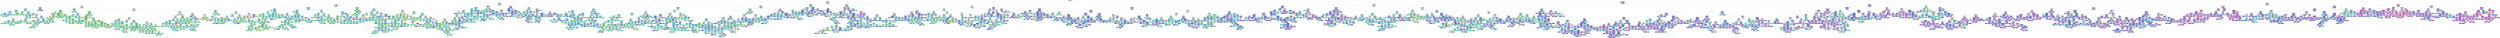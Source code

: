 digraph Tree {
node [shape=box, style="filled, rounded", color="black", fontname="helvetica"] ;
edge [fontname="helvetica"] ;
0 [label=<statistics.on_hold &le; 105.5<br/>gini = 0.699<br/>samples = 9234<br/>value = [19, 71, 1000, 3159, 3607, 1279, 99]>, fillcolor="#f0f3fd"] ;
1 [label=<statistics.watching &le; 61.5<br/>gini = 0.615<br/>samples = 3903<br/>value = [15, 59, 874, 2113, 789, 53, 0]>, fillcolor="#aef4f3"] ;
0 -> 1 [labeldistance=2.5, labelangle=45, headlabel="True"] ;
2 [label=<start_season.year &le; 2019.5<br/>gini = 0.577<br/>samples = 2169<br/>value = [7, 41, 676, 1219, 216, 10, 0]>, fillcolor="#b7f6f4"] ;
1 -> 2 ;
3 [label=<statistics.plan_to_watch &le; 204.5<br/>gini = 0.557<br/>samples = 1807<br/>value = [7, 41, 655, 1003, 99, 2, 0]>, fillcolor="#c3f7f6"] ;
2 -> 3 ;
4 [label=<statistics.dropped &le; 16.5<br/>gini = 0.555<br/>samples = 985<br/>value = [2, 24, 477, 450, 31, 1, 0]>, fillcolor="#f5fef6"] ;
3 -> 4 ;
5 [label=<statistics.completed &le; 724.0<br/>gini = 0.457<br/>samples = 190<br/>value = [0, 1, 45, 132, 12, 0, 0]>, fillcolor="#88efee"] ;
4 -> 5 ;
6 [label=<statistics.dropped &le; 10.5<br/>gini = 0.42<br/>samples = 182<br/>value = [0, 1, 45, 131, 5, 0, 0]>, fillcolor="#83efed"] ;
5 -> 6 ;
7 [label=<statistics.plan_to_watch &le; 93.0<br/>gini = 0.145<br/>samples = 52<br/>value = [0, 0, 2, 48, 2, 0, 0]>, fillcolor="#49e7e4"] ;
6 -> 7 ;
8 [label=<statistics.completed &le; 337.5<br/>gini = 0.112<br/>samples = 51<br/>value = [0, 0, 1, 48, 2, 0, 0]>, fillcolor="#45e7e4"] ;
7 -> 8 ;
9 [label=<statistics.plan_to_watch &le; 45.5<br/>gini = 0.043<br/>samples = 45<br/>value = [0, 0, 1, 44, 0, 0, 0]>, fillcolor="#3de6e3"] ;
8 -> 9 ;
10 [label=<gini = 0.0<br/>samples = 39<br/>value = [0, 0, 0, 39, 0, 0, 0]>, fillcolor="#39e5e2"] ;
9 -> 10 ;
11 [label=<statistics.plan_to_watch &le; 48.0<br/>gini = 0.278<br/>samples = 6<br/>value = [0, 0, 1, 5, 0, 0, 0]>, fillcolor="#61eae8"] ;
9 -> 11 ;
12 [label=<gini = 0.0<br/>samples = 1<br/>value = [0, 0, 1, 0, 0, 0, 0]>, fillcolor="#39e54d"] ;
11 -> 12 ;
13 [label=<gini = 0.0<br/>samples = 5<br/>value = [0, 0, 0, 5, 0, 0, 0]>, fillcolor="#39e5e2"] ;
11 -> 13 ;
14 [label=<statistics.plan_to_watch &le; 44.0<br/>gini = 0.444<br/>samples = 6<br/>value = [0, 0, 0, 4, 2, 0, 0]>, fillcolor="#9cf2f0"] ;
8 -> 14 ;
15 [label=<gini = 0.0<br/>samples = 2<br/>value = [0, 0, 0, 0, 2, 0, 0]>, fillcolor="#3956e5"] ;
14 -> 15 ;
16 [label=<gini = 0.0<br/>samples = 4<br/>value = [0, 0, 0, 4, 0, 0, 0]>, fillcolor="#39e5e2"] ;
14 -> 16 ;
17 [label=<gini = 0.0<br/>samples = 1<br/>value = [0, 0, 1, 0, 0, 0, 0]>, fillcolor="#39e54d"] ;
7 -> 17 ;
18 [label=<start_season.year &le; 2009.5<br/>gini = 0.482<br/>samples = 130<br/>value = [0, 1, 43, 83, 3, 0, 0]>, fillcolor="#a4f3f2"] ;
6 -> 18 ;
19 [label=<statistics.watching &le; 12.5<br/>gini = 0.375<br/>samples = 12<br/>value = [0, 0, 9, 3, 0, 0, 0]>, fillcolor="#7bee88"] ;
18 -> 19 ;
20 [label=<statistics.plan_to_watch &le; 28.0<br/>gini = 0.198<br/>samples = 9<br/>value = [0, 0, 8, 1, 0, 0, 0]>, fillcolor="#52e863"] ;
19 -> 20 ;
21 [label=<gini = 0.0<br/>samples = 1<br/>value = [0, 0, 0, 1, 0, 0, 0]>, fillcolor="#39e5e2"] ;
20 -> 21 ;
22 [label=<gini = 0.0<br/>samples = 8<br/>value = [0, 0, 8, 0, 0, 0, 0]>, fillcolor="#39e54d"] ;
20 -> 22 ;
23 [label=<source &le; 7.5<br/>gini = 0.444<br/>samples = 3<br/>value = [0, 0, 1, 2, 0, 0, 0]>, fillcolor="#9cf2f0"] ;
19 -> 23 ;
24 [label=<gini = 0.0<br/>samples = 2<br/>value = [0, 0, 0, 2, 0, 0, 0]>, fillcolor="#39e5e2"] ;
23 -> 24 ;
25 [label=<gini = 0.0<br/>samples = 1<br/>value = [0, 0, 1, 0, 0, 0, 0]>, fillcolor="#39e54d"] ;
23 -> 25 ;
26 [label=<statistics.watching &le; 9.5<br/>gini = 0.457<br/>samples = 118<br/>value = [0, 1, 34, 80, 3, 0, 0]>, fillcolor="#93f1ef"] ;
18 -> 26 ;
27 [label=<statistics.on_hold &le; 0.5<br/>gini = 0.245<br/>samples = 28<br/>value = [0, 0, 4, 24, 0, 0, 0]>, fillcolor="#5ae9e7"] ;
26 -> 27 ;
28 [label=<gini = 0.0<br/>samples = 2<br/>value = [0, 0, 2, 0, 0, 0, 0]>, fillcolor="#39e54d"] ;
27 -> 28 ;
29 [label=<start_season.year &le; 2018.5<br/>gini = 0.142<br/>samples = 26<br/>value = [0, 0, 2, 24, 0, 0, 0]>, fillcolor="#49e7e4"] ;
27 -> 29 ;
30 [label=<gini = 0.0<br/>samples = 21<br/>value = [0, 0, 0, 21, 0, 0, 0]>, fillcolor="#39e5e2"] ;
29 -> 30 ;
31 [label=<statistics.plan_to_watch &le; 44.5<br/>gini = 0.48<br/>samples = 5<br/>value = [0, 0, 2, 3, 0, 0, 0]>, fillcolor="#bdf6f5"] ;
29 -> 31 ;
32 [label=<gini = 0.0<br/>samples = 2<br/>value = [0, 0, 2, 0, 0, 0, 0]>, fillcolor="#39e54d"] ;
31 -> 32 ;
33 [label=<gini = 0.0<br/>samples = 3<br/>value = [0, 0, 0, 3, 0, 0, 0]>, fillcolor="#39e5e2"] ;
31 -> 33 ;
34 [label=<statistics.on_hold &le; 1.5<br/>gini = 0.5<br/>samples = 90<br/>value = [0, 1, 30, 56, 3, 0, 0]>, fillcolor="#a9f4f2"] ;
26 -> 34 ;
35 [label=<gini = 0.0<br/>samples = 6<br/>value = [0, 0, 0, 6, 0, 0, 0]>, fillcolor="#39e5e2"] ;
34 -> 35 ;
36 [label=<statistics.completed &le; 201.5<br/>gini = 0.517<br/>samples = 84<br/>value = [0, 1, 30, 50, 3, 0, 0]>, fillcolor="#b6f5f4"] ;
34 -> 36 ;
37 [label=<statistics.plan_to_watch &le; 77.5<br/>gini = 0.5<br/>samples = 36<br/>value = [0, 0, 18, 18, 0, 0, 0]>, fillcolor="#ffffff"] ;
36 -> 37 ;
38 [label=<statistics.dropped &le; 14.5<br/>gini = 0.498<br/>samples = 34<br/>value = [0, 0, 16, 18, 0, 0, 0]>, fillcolor="#e9fcfc"] ;
37 -> 38 ;
39 [label=<statistics.completed &le; 193.0<br/>gini = 0.455<br/>samples = 20<br/>value = [0, 0, 7, 13, 0, 0, 0]>, fillcolor="#a4f3f2"] ;
38 -> 39 ;
40 [label=<rating &le; 2.5<br/>gini = 0.375<br/>samples = 16<br/>value = [0, 0, 4, 12, 0, 0, 0]>, fillcolor="#7beeec"] ;
39 -> 40 ;
41 [label=<source &le; 7.5<br/>gini = 0.444<br/>samples = 3<br/>value = [0, 0, 2, 1, 0, 0, 0]>, fillcolor="#9cf2a6"] ;
40 -> 41 ;
42 [label=<gini = 0.0<br/>samples = 2<br/>value = [0, 0, 2, 0, 0, 0, 0]>, fillcolor="#39e54d"] ;
41 -> 42 ;
43 [label=<gini = 0.0<br/>samples = 1<br/>value = [0, 0, 0, 1, 0, 0, 0]>, fillcolor="#39e5e2"] ;
41 -> 43 ;
44 [label=<statistics.watching &le; 12.5<br/>gini = 0.26<br/>samples = 13<br/>value = [0, 0, 2, 11, 0, 0, 0]>, fillcolor="#5deae7"] ;
40 -> 44 ;
45 [label=<gini = 0.0<br/>samples = 7<br/>value = [0, 0, 0, 7, 0, 0, 0]>, fillcolor="#39e5e2"] ;
44 -> 45 ;
46 [label=<start_season.year &le; 2013.0<br/>gini = 0.444<br/>samples = 6<br/>value = [0, 0, 2, 4, 0, 0, 0]>, fillcolor="#9cf2f0"] ;
44 -> 46 ;
47 [label=<gini = 0.0<br/>samples = 4<br/>value = [0, 0, 0, 4, 0, 0, 0]>, fillcolor="#39e5e2"] ;
46 -> 47 ;
48 [label=<gini = 0.0<br/>samples = 2<br/>value = [0, 0, 2, 0, 0, 0, 0]>, fillcolor="#39e54d"] ;
46 -> 48 ;
49 [label=<statistics.dropped &le; 12.0<br/>gini = 0.375<br/>samples = 4<br/>value = [0, 0, 3, 1, 0, 0, 0]>, fillcolor="#7bee88"] ;
39 -> 49 ;
50 [label=<gini = 0.0<br/>samples = 1<br/>value = [0, 0, 0, 1, 0, 0, 0]>, fillcolor="#39e5e2"] ;
49 -> 50 ;
51 [label=<gini = 0.0<br/>samples = 3<br/>value = [0, 0, 3, 0, 0, 0, 0]>, fillcolor="#39e54d"] ;
49 -> 51 ;
52 [label=<statistics.completed &le; 194.5<br/>gini = 0.459<br/>samples = 14<br/>value = [0, 0, 9, 5, 0, 0, 0]>, fillcolor="#a7f3b0"] ;
38 -> 52 ;
53 [label=<rating &le; 4.5<br/>gini = 0.32<br/>samples = 10<br/>value = [0, 0, 8, 2, 0, 0, 0]>, fillcolor="#6aec79"] ;
52 -> 53 ;
54 [label=<statistics.watching &le; 35.0<br/>gini = 0.198<br/>samples = 9<br/>value = [0, 0, 8, 1, 0, 0, 0]>, fillcolor="#52e863"] ;
53 -> 54 ;
55 [label=<gini = 0.0<br/>samples = 8<br/>value = [0, 0, 8, 0, 0, 0, 0]>, fillcolor="#39e54d"] ;
54 -> 55 ;
56 [label=<gini = 0.0<br/>samples = 1<br/>value = [0, 0, 0, 1, 0, 0, 0]>, fillcolor="#39e5e2"] ;
54 -> 56 ;
57 [label=<gini = 0.0<br/>samples = 1<br/>value = [0, 0, 0, 1, 0, 0, 0]>, fillcolor="#39e5e2"] ;
53 -> 57 ;
58 [label=<statistics.watching &le; 13.5<br/>gini = 0.375<br/>samples = 4<br/>value = [0, 0, 1, 3, 0, 0, 0]>, fillcolor="#7beeec"] ;
52 -> 58 ;
59 [label=<gini = 0.0<br/>samples = 3<br/>value = [0, 0, 0, 3, 0, 0, 0]>, fillcolor="#39e5e2"] ;
58 -> 59 ;
60 [label=<gini = 0.0<br/>samples = 1<br/>value = [0, 0, 1, 0, 0, 0, 0]>, fillcolor="#39e54d"] ;
58 -> 60 ;
61 [label=<gini = 0.0<br/>samples = 2<br/>value = [0, 0, 2, 0, 0, 0, 0]>, fillcolor="#39e54d"] ;
37 -> 61 ;
62 [label=<statistics.watching &le; 19.5<br/>gini = 0.489<br/>samples = 48<br/>value = [0, 1, 12, 32, 3, 0, 0]>, fillcolor="#91f1ef"] ;
36 -> 62 ;
63 [label=<statistics.plan_to_watch &le; 55.5<br/>gini = 0.425<br/>samples = 43<br/>value = [0, 1, 10, 31, 1, 0, 0]>, fillcolor="#81eeed"] ;
62 -> 63 ;
64 [label=<start_season.year &le; 2013.5<br/>gini = 0.593<br/>samples = 18<br/>value = [0, 1, 7, 9, 1, 0, 0]>, fillcolor="#dbfafa"] ;
63 -> 64 ;
65 [label=<statistics.watching &le; 11.0<br/>gini = 0.32<br/>samples = 5<br/>value = [0, 1, 4, 0, 0, 0, 0]>, fillcolor="#6aec79"] ;
64 -> 65 ;
66 [label=<statistics.plan_to_watch &le; 44.5<br/>gini = 0.5<br/>samples = 2<br/>value = [0, 1, 1, 0, 0, 0, 0]>, fillcolor="#ffffff"] ;
65 -> 66 ;
67 [label=<gini = 0.0<br/>samples = 1<br/>value = [0, 0, 1, 0, 0, 0, 0]>, fillcolor="#39e54d"] ;
66 -> 67 ;
68 [label=<gini = 0.0<br/>samples = 1<br/>value = [0, 1, 0, 0, 0, 0, 0]>, fillcolor="#b7e539"] ;
66 -> 68 ;
69 [label=<gini = 0.0<br/>samples = 3<br/>value = [0, 0, 3, 0, 0, 0, 0]>, fillcolor="#39e54d"] ;
65 -> 69 ;
70 [label=<statistics.watching &le; 16.0<br/>gini = 0.462<br/>samples = 13<br/>value = [0, 0, 3, 9, 1, 0, 0]>, fillcolor="#88efee"] ;
64 -> 70 ;
71 [label=<statistics.plan_to_watch &le; 54.5<br/>gini = 0.375<br/>samples = 12<br/>value = [0, 0, 3, 9, 0, 0, 0]>, fillcolor="#7beeec"] ;
70 -> 71 ;
72 [label=<statistics.on_hold &le; 4.5<br/>gini = 0.298<br/>samples = 11<br/>value = [0, 0, 2, 9, 0, 0, 0]>, fillcolor="#65ebe8"] ;
71 -> 72 ;
73 [label=<statistics.plan_to_watch &le; 47.5<br/>gini = 0.48<br/>samples = 5<br/>value = [0, 0, 2, 3, 0, 0, 0]>, fillcolor="#bdf6f5"] ;
72 -> 73 ;
74 [label=<statistics.dropped &le; 15.0<br/>gini = 0.444<br/>samples = 3<br/>value = [0, 0, 2, 1, 0, 0, 0]>, fillcolor="#9cf2a6"] ;
73 -> 74 ;
75 [label=<gini = 0.0<br/>samples = 2<br/>value = [0, 0, 2, 0, 0, 0, 0]>, fillcolor="#39e54d"] ;
74 -> 75 ;
76 [label=<gini = 0.0<br/>samples = 1<br/>value = [0, 0, 0, 1, 0, 0, 0]>, fillcolor="#39e5e2"] ;
74 -> 76 ;
77 [label=<gini = 0.0<br/>samples = 2<br/>value = [0, 0, 0, 2, 0, 0, 0]>, fillcolor="#39e5e2"] ;
73 -> 77 ;
78 [label=<gini = 0.0<br/>samples = 6<br/>value = [0, 0, 0, 6, 0, 0, 0]>, fillcolor="#39e5e2"] ;
72 -> 78 ;
79 [label=<gini = 0.0<br/>samples = 1<br/>value = [0, 0, 1, 0, 0, 0, 0]>, fillcolor="#39e54d"] ;
71 -> 79 ;
80 [label=<gini = 0.0<br/>samples = 1<br/>value = [0, 0, 0, 0, 1, 0, 0]>, fillcolor="#3956e5"] ;
70 -> 80 ;
81 [label=<start_season.year &le; 2018.5<br/>gini = 0.211<br/>samples = 25<br/>value = [0, 0, 3, 22, 0, 0, 0]>, fillcolor="#54e9e6"] ;
63 -> 81 ;
82 [label=<statistics.completed &le; 497.0<br/>gini = 0.091<br/>samples = 21<br/>value = [0, 0, 1, 20, 0, 0, 0]>, fillcolor="#43e6e3"] ;
81 -> 82 ;
83 [label=<gini = 0.0<br/>samples = 15<br/>value = [0, 0, 0, 15, 0, 0, 0]>, fillcolor="#39e5e2"] ;
82 -> 83 ;
84 [label=<statistics.completed &le; 517.5<br/>gini = 0.278<br/>samples = 6<br/>value = [0, 0, 1, 5, 0, 0, 0]>, fillcolor="#61eae8"] ;
82 -> 84 ;
85 [label=<gini = 0.0<br/>samples = 1<br/>value = [0, 0, 1, 0, 0, 0, 0]>, fillcolor="#39e54d"] ;
84 -> 85 ;
86 [label=<gini = 0.0<br/>samples = 5<br/>value = [0, 0, 0, 5, 0, 0, 0]>, fillcolor="#39e5e2"] ;
84 -> 86 ;
87 [label=<statistics.dropped &le; 14.5<br/>gini = 0.5<br/>samples = 4<br/>value = [0, 0, 2, 2, 0, 0, 0]>, fillcolor="#ffffff"] ;
81 -> 87 ;
88 [label=<gini = 0.0<br/>samples = 2<br/>value = [0, 0, 0, 2, 0, 0, 0]>, fillcolor="#39e5e2"] ;
87 -> 88 ;
89 [label=<gini = 0.0<br/>samples = 2<br/>value = [0, 0, 2, 0, 0, 0, 0]>, fillcolor="#39e54d"] ;
87 -> 89 ;
90 [label=<start_season.year &le; 2018.5<br/>gini = 0.64<br/>samples = 5<br/>value = [0, 0, 2, 1, 2, 0, 0]>, fillcolor="#ffffff"] ;
62 -> 90 ;
91 [label=<statistics.watching &le; 30.0<br/>gini = 0.444<br/>samples = 3<br/>value = [0, 0, 2, 1, 0, 0, 0]>, fillcolor="#9cf2a6"] ;
90 -> 91 ;
92 [label=<gini = 0.0<br/>samples = 2<br/>value = [0, 0, 2, 0, 0, 0, 0]>, fillcolor="#39e54d"] ;
91 -> 92 ;
93 [label=<gini = 0.0<br/>samples = 1<br/>value = [0, 0, 0, 1, 0, 0, 0]>, fillcolor="#39e5e2"] ;
91 -> 93 ;
94 [label=<gini = 0.0<br/>samples = 2<br/>value = [0, 0, 0, 0, 2, 0, 0]>, fillcolor="#3956e5"] ;
90 -> 94 ;
95 [label=<statistics.dropped &le; 10.5<br/>gini = 0.219<br/>samples = 8<br/>value = [0, 0, 0, 1, 7, 0, 0]>, fillcolor="#556ee9"] ;
5 -> 95 ;
96 [label=<gini = 0.0<br/>samples = 1<br/>value = [0, 0, 0, 1, 0, 0, 0]>, fillcolor="#39e5e2"] ;
95 -> 96 ;
97 [label=<gini = 0.0<br/>samples = 7<br/>value = [0, 0, 0, 0, 7, 0, 0]>, fillcolor="#3956e5"] ;
95 -> 97 ;
98 [label=<start_season.year &le; 1978.5<br/>gini = 0.543<br/>samples = 795<br/>value = [2, 23, 432, 318, 19, 1, 0]>, fillcolor="#d0f9d4"] ;
4 -> 98 ;
99 [label=<statistics.dropped &le; 124.5<br/>gini = 0.263<br/>samples = 74<br/>value = [0, 4, 63, 7, 0, 0, 0]>, fillcolor="#5ae96a"] ;
98 -> 99 ;
100 [label=<statistics.dropped &le; 30.5<br/>gini = 0.209<br/>samples = 70<br/>value = [0, 4, 62, 4, 0, 0, 0]>, fillcolor="#51e863"] ;
99 -> 100 ;
101 [label=<statistics.watching &le; 7.5<br/>gini = 0.5<br/>samples = 4<br/>value = [0, 0, 2, 2, 0, 0, 0]>, fillcolor="#ffffff"] ;
100 -> 101 ;
102 [label=<gini = 0.0<br/>samples = 2<br/>value = [0, 0, 2, 0, 0, 0, 0]>, fillcolor="#39e54d"] ;
101 -> 102 ;
103 [label=<gini = 0.0<br/>samples = 2<br/>value = [0, 0, 0, 2, 0, 0, 0]>, fillcolor="#39e5e2"] ;
101 -> 103 ;
104 [label=<statistics.completed &le; 975.5<br/>gini = 0.169<br/>samples = 66<br/>value = [0, 4, 60, 2, 0, 0, 0]>, fillcolor="#4ce85e"] ;
100 -> 104 ;
105 [label=<start_season.year &le; 1933.5<br/>gini = 0.098<br/>samples = 59<br/>value = [0, 2, 56, 1, 0, 0, 0]>, fillcolor="#43e656"] ;
104 -> 105 ;
106 [label=<statistics.on_hold &le; 8.5<br/>gini = 0.245<br/>samples = 14<br/>value = [0, 2, 12, 0, 0, 0, 0]>, fillcolor="#5ae96b"] ;
105 -> 106 ;
107 [label=<source &le; 7.0<br/>gini = 0.444<br/>samples = 3<br/>value = [0, 2, 1, 0, 0, 0, 0]>, fillcolor="#dbf29c"] ;
106 -> 107 ;
108 [label=<gini = 0.0<br/>samples = 2<br/>value = [0, 2, 0, 0, 0, 0, 0]>, fillcolor="#b7e539"] ;
107 -> 108 ;
109 [label=<gini = 0.0<br/>samples = 1<br/>value = [0, 0, 1, 0, 0, 0, 0]>, fillcolor="#39e54d"] ;
107 -> 109 ;
110 [label=<gini = 0.0<br/>samples = 11<br/>value = [0, 0, 11, 0, 0, 0, 0]>, fillcolor="#39e54d"] ;
106 -> 110 ;
111 [label=<statistics.plan_to_watch &le; 143.5<br/>gini = 0.043<br/>samples = 45<br/>value = [0, 0, 44, 1, 0, 0, 0]>, fillcolor="#3de651"] ;
105 -> 111 ;
112 [label=<gini = 0.0<br/>samples = 34<br/>value = [0, 0, 34, 0, 0, 0, 0]>, fillcolor="#39e54d"] ;
111 -> 112 ;
113 [label=<statistics.plan_to_watch &le; 148.0<br/>gini = 0.165<br/>samples = 11<br/>value = [0, 0, 10, 1, 0, 0, 0]>, fillcolor="#4de85f"] ;
111 -> 113 ;
114 [label=<gini = 0.0<br/>samples = 1<br/>value = [0, 0, 0, 1, 0, 0, 0]>, fillcolor="#39e5e2"] ;
113 -> 114 ;
115 [label=<gini = 0.0<br/>samples = 10<br/>value = [0, 0, 10, 0, 0, 0, 0]>, fillcolor="#39e54d"] ;
113 -> 115 ;
116 [label=<statistics.on_hold &le; 7.0<br/>gini = 0.571<br/>samples = 7<br/>value = [0, 2, 4, 1, 0, 0, 0]>, fillcolor="#b0f5b8"] ;
104 -> 116 ;
117 [label=<gini = 0.0<br/>samples = 2<br/>value = [0, 2, 0, 0, 0, 0, 0]>, fillcolor="#b7e539"] ;
116 -> 117 ;
118 [label=<statistics.watching &le; 34.0<br/>gini = 0.32<br/>samples = 5<br/>value = [0, 0, 4, 1, 0, 0, 0]>, fillcolor="#6aec79"] ;
116 -> 118 ;
119 [label=<gini = 0.0<br/>samples = 4<br/>value = [0, 0, 4, 0, 0, 0, 0]>, fillcolor="#39e54d"] ;
118 -> 119 ;
120 [label=<gini = 0.0<br/>samples = 1<br/>value = [0, 0, 0, 1, 0, 0, 0]>, fillcolor="#39e5e2"] ;
118 -> 120 ;
121 [label=<statistics.dropped &le; 148.5<br/>gini = 0.375<br/>samples = 4<br/>value = [0, 0, 1, 3, 0, 0, 0]>, fillcolor="#7beeec"] ;
99 -> 121 ;
122 [label=<gini = 0.0<br/>samples = 3<br/>value = [0, 0, 0, 3, 0, 0, 0]>, fillcolor="#39e5e2"] ;
121 -> 122 ;
123 [label=<gini = 0.0<br/>samples = 1<br/>value = [0, 0, 1, 0, 0, 0, 0]>, fillcolor="#39e54d"] ;
121 -> 123 ;
124 [label=<statistics.plan_to_watch &le; 135.5<br/>gini = 0.551<br/>samples = 721<br/>value = [2, 19, 369, 311, 19, 1, 0]>, fillcolor="#e3fbe6"] ;
98 -> 124 ;
125 [label=<start_season.year &le; 2011.5<br/>gini = 0.521<br/>samples = 529<br/>value = [1, 13, 309, 196, 9, 1, 0]>, fillcolor="#bcf6c3"] ;
124 -> 125 ;
126 [label=<statistics.completed &le; 184.5<br/>gini = 0.407<br/>samples = 181<br/>value = [0, 7, 133, 41, 0, 0, 0]>, fillcolor="#7dee8a"] ;
125 -> 126 ;
127 [label=<statistics.completed &le; 170.5<br/>gini = 0.487<br/>samples = 31<br/>value = [0, 0, 13, 18, 0, 0, 0]>, fillcolor="#c8f8f7"] ;
126 -> 127 ;
128 [label=<start_season.year &le; 2010.5<br/>gini = 0.469<br/>samples = 16<br/>value = [0, 0, 10, 6, 0, 0, 0]>, fillcolor="#b0f5b8"] ;
127 -> 128 ;
129 [label=<source &le; 2.5<br/>gini = 0.408<br/>samples = 14<br/>value = [0, 0, 10, 4, 0, 0, 0]>, fillcolor="#88ef94"] ;
128 -> 129 ;
130 [label=<gini = 0.0<br/>samples = 2<br/>value = [0, 0, 0, 2, 0, 0, 0]>, fillcolor="#39e5e2"] ;
129 -> 130 ;
131 [label=<statistics.completed &le; 156.0<br/>gini = 0.278<br/>samples = 12<br/>value = [0, 0, 10, 2, 0, 0, 0]>, fillcolor="#61ea71"] ;
129 -> 131 ;
132 [label=<rating &le; 3.0<br/>gini = 0.444<br/>samples = 3<br/>value = [0, 0, 1, 2, 0, 0, 0]>, fillcolor="#9cf2f0"] ;
131 -> 132 ;
133 [label=<gini = 0.0<br/>samples = 1<br/>value = [0, 0, 1, 0, 0, 0, 0]>, fillcolor="#39e54d"] ;
132 -> 133 ;
134 [label=<gini = 0.0<br/>samples = 2<br/>value = [0, 0, 0, 2, 0, 0, 0]>, fillcolor="#39e5e2"] ;
132 -> 134 ;
135 [label=<gini = 0.0<br/>samples = 9<br/>value = [0, 0, 9, 0, 0, 0, 0]>, fillcolor="#39e54d"] ;
131 -> 135 ;
136 [label=<gini = 0.0<br/>samples = 2<br/>value = [0, 0, 0, 2, 0, 0, 0]>, fillcolor="#39e5e2"] ;
128 -> 136 ;
137 [label=<statistics.dropped &le; 31.0<br/>gini = 0.32<br/>samples = 15<br/>value = [0, 0, 3, 12, 0, 0, 0]>, fillcolor="#6aece9"] ;
127 -> 137 ;
138 [label=<gini = 0.0<br/>samples = 10<br/>value = [0, 0, 0, 10, 0, 0, 0]>, fillcolor="#39e5e2"] ;
137 -> 138 ;
139 [label=<statistics.plan_to_watch &le; 55.0<br/>gini = 0.48<br/>samples = 5<br/>value = [0, 0, 3, 2, 0, 0, 0]>, fillcolor="#bdf6c4"] ;
137 -> 139 ;
140 [label=<gini = 0.0<br/>samples = 3<br/>value = [0, 0, 3, 0, 0, 0, 0]>, fillcolor="#39e54d"] ;
139 -> 140 ;
141 [label=<gini = 0.0<br/>samples = 2<br/>value = [0, 0, 0, 2, 0, 0, 0]>, fillcolor="#39e5e2"] ;
139 -> 141 ;
142 [label=<statistics.dropped &le; 74.5<br/>gini = 0.334<br/>samples = 150<br/>value = [0, 7, 120, 23, 0, 0, 0]>, fillcolor="#68eb77"] ;
126 -> 142 ;
143 [label=<statistics.completed &le; 730.5<br/>gini = 0.313<br/>samples = 147<br/>value = [0, 7, 120, 20, 0, 0, 0]>, fillcolor="#63eb73"] ;
142 -> 143 ;
144 [label=<statistics.dropped &le; 21.5<br/>gini = 0.279<br/>samples = 143<br/>value = [0, 5, 120, 18, 0, 0, 0]>, fillcolor="#5dea6e"] ;
143 -> 144 ;
145 [label=<statistics.plan_to_watch &le; 60.0<br/>gini = 0.484<br/>samples = 17<br/>value = [0, 0, 10, 7, 0, 0, 0]>, fillcolor="#c4f7ca"] ;
144 -> 145 ;
146 [label=<statistics.on_hold &le; 1.5<br/>gini = 0.245<br/>samples = 7<br/>value = [0, 0, 6, 1, 0, 0, 0]>, fillcolor="#5ae96b"] ;
145 -> 146 ;
147 [label=<statistics.plan_to_watch &le; 38.0<br/>gini = 0.5<br/>samples = 2<br/>value = [0, 0, 1, 1, 0, 0, 0]>, fillcolor="#ffffff"] ;
146 -> 147 ;
148 [label=<gini = 0.0<br/>samples = 1<br/>value = [0, 0, 0, 1, 0, 0, 0]>, fillcolor="#39e5e2"] ;
147 -> 148 ;
149 [label=<gini = 0.0<br/>samples = 1<br/>value = [0, 0, 1, 0, 0, 0, 0]>, fillcolor="#39e54d"] ;
147 -> 149 ;
150 [label=<gini = 0.0<br/>samples = 5<br/>value = [0, 0, 5, 0, 0, 0, 0]>, fillcolor="#39e54d"] ;
146 -> 150 ;
151 [label=<statistics.completed &le; 292.5<br/>gini = 0.48<br/>samples = 10<br/>value = [0, 0, 4, 6, 0, 0, 0]>, fillcolor="#bdf6f5"] ;
145 -> 151 ;
152 [label=<statistics.on_hold &le; 2.0<br/>gini = 0.49<br/>samples = 7<br/>value = [0, 0, 4, 3, 0, 0, 0]>, fillcolor="#cef8d2"] ;
151 -> 152 ;
153 [label=<statistics.completed &le; 268.5<br/>gini = 0.375<br/>samples = 4<br/>value = [0, 0, 1, 3, 0, 0, 0]>, fillcolor="#7beeec"] ;
152 -> 153 ;
154 [label=<gini = 0.0<br/>samples = 3<br/>value = [0, 0, 0, 3, 0, 0, 0]>, fillcolor="#39e5e2"] ;
153 -> 154 ;
155 [label=<gini = 0.0<br/>samples = 1<br/>value = [0, 0, 1, 0, 0, 0, 0]>, fillcolor="#39e54d"] ;
153 -> 155 ;
156 [label=<gini = 0.0<br/>samples = 3<br/>value = [0, 0, 3, 0, 0, 0, 0]>, fillcolor="#39e54d"] ;
152 -> 156 ;
157 [label=<gini = 0.0<br/>samples = 3<br/>value = [0, 0, 0, 3, 0, 0, 0]>, fillcolor="#39e5e2"] ;
151 -> 157 ;
158 [label=<statistics.plan_to_watch &le; 64.0<br/>gini = 0.229<br/>samples = 126<br/>value = [0, 5, 110, 11, 0, 0, 0]>, fillcolor="#55e966"] ;
144 -> 158 ;
159 [label=<statistics.completed &le; 361.5<br/>gini = 0.068<br/>samples = 57<br/>value = [0, 1, 55, 1, 0, 0, 0]>, fillcolor="#40e653"] ;
158 -> 159 ;
160 [label=<start_season.year &le; 1985.5<br/>gini = 0.036<br/>samples = 54<br/>value = [0, 0, 53, 1, 0, 0, 0]>, fillcolor="#3de550"] ;
159 -> 160 ;
161 [label=<start_season.year &le; 1984.5<br/>gini = 0.153<br/>samples = 12<br/>value = [0, 0, 11, 1, 0, 0, 0]>, fillcolor="#4be75d"] ;
160 -> 161 ;
162 [label=<gini = 0.0<br/>samples = 11<br/>value = [0, 0, 11, 0, 0, 0, 0]>, fillcolor="#39e54d"] ;
161 -> 162 ;
163 [label=<gini = 0.0<br/>samples = 1<br/>value = [0, 0, 0, 1, 0, 0, 0]>, fillcolor="#39e5e2"] ;
161 -> 163 ;
164 [label=<gini = 0.0<br/>samples = 42<br/>value = [0, 0, 42, 0, 0, 0, 0]>, fillcolor="#39e54d"] ;
160 -> 164 ;
165 [label=<source &le; 7.5<br/>gini = 0.444<br/>samples = 3<br/>value = [0, 1, 2, 0, 0, 0, 0]>, fillcolor="#9cf2a6"] ;
159 -> 165 ;
166 [label=<gini = 0.0<br/>samples = 1<br/>value = [0, 1, 0, 0, 0, 0, 0]>, fillcolor="#b7e539"] ;
165 -> 166 ;
167 [label=<gini = 0.0<br/>samples = 2<br/>value = [0, 0, 2, 0, 0, 0, 0]>, fillcolor="#39e54d"] ;
165 -> 167 ;
168 [label=<start_season.year &le; 2007.5<br/>gini = 0.34<br/>samples = 69<br/>value = [0, 4, 55, 10, 0, 0, 0]>, fillcolor="#68eb77"] ;
158 -> 168 ;
169 [label=<statistics.dropped &le; 36.5<br/>gini = 0.431<br/>samples = 34<br/>value = [0, 1, 24, 9, 0, 0, 0]>, fillcolor="#88ef94"] ;
168 -> 169 ;
170 [label=<statistics.plan_to_watch &le; 72.0<br/>gini = 0.498<br/>samples = 15<br/>value = [0, 0, 8, 7, 0, 0, 0]>, fillcolor="#e6fce9"] ;
169 -> 170 ;
171 [label=<gini = 0.0<br/>samples = 3<br/>value = [0, 0, 0, 3, 0, 0, 0]>, fillcolor="#39e5e2"] ;
170 -> 171 ;
172 [label=<statistics.completed &le; 233.5<br/>gini = 0.444<br/>samples = 12<br/>value = [0, 0, 8, 4, 0, 0, 0]>, fillcolor="#9cf2a6"] ;
170 -> 172 ;
173 [label=<gini = 0.0<br/>samples = 2<br/>value = [0, 0, 0, 2, 0, 0, 0]>, fillcolor="#39e5e2"] ;
172 -> 173 ;
174 [label=<statistics.on_hold &le; 6.5<br/>gini = 0.32<br/>samples = 10<br/>value = [0, 0, 8, 2, 0, 0, 0]>, fillcolor="#6aec79"] ;
172 -> 174 ;
175 [label=<gini = 0.0<br/>samples = 8<br/>value = [0, 0, 8, 0, 0, 0, 0]>, fillcolor="#39e54d"] ;
174 -> 175 ;
176 [label=<gini = 0.0<br/>samples = 2<br/>value = [0, 0, 0, 2, 0, 0, 0]>, fillcolor="#39e5e2"] ;
174 -> 176 ;
177 [label=<start_season.year &le; 1980.5<br/>gini = 0.277<br/>samples = 19<br/>value = [0, 1, 16, 2, 0, 0, 0]>, fillcolor="#5cea6c"] ;
169 -> 177 ;
178 [label=<gini = 0.0<br/>samples = 1<br/>value = [0, 0, 0, 1, 0, 0, 0]>, fillcolor="#39e5e2"] ;
177 -> 178 ;
179 [label=<source &le; 12.0<br/>gini = 0.204<br/>samples = 18<br/>value = [0, 1, 16, 1, 0, 0, 0]>, fillcolor="#50e862"] ;
177 -> 179 ;
180 [label=<statistics.completed &le; 445.5<br/>gini = 0.111<br/>samples = 17<br/>value = [0, 1, 16, 0, 0, 0, 0]>, fillcolor="#45e758"] ;
179 -> 180 ;
181 [label=<gini = 0.0<br/>samples = 14<br/>value = [0, 0, 14, 0, 0, 0, 0]>, fillcolor="#39e54d"] ;
180 -> 181 ;
182 [label=<statistics.completed &le; 497.5<br/>gini = 0.444<br/>samples = 3<br/>value = [0, 1, 2, 0, 0, 0, 0]>, fillcolor="#9cf2a6"] ;
180 -> 182 ;
183 [label=<gini = 0.0<br/>samples = 1<br/>value = [0, 1, 0, 0, 0, 0, 0]>, fillcolor="#b7e539"] ;
182 -> 183 ;
184 [label=<gini = 0.0<br/>samples = 2<br/>value = [0, 0, 2, 0, 0, 0, 0]>, fillcolor="#39e54d"] ;
182 -> 184 ;
185 [label=<gini = 0.0<br/>samples = 1<br/>value = [0, 0, 0, 1, 0, 0, 0]>, fillcolor="#39e5e2"] ;
179 -> 185 ;
186 [label=<rating &le; 2.5<br/>gini = 0.207<br/>samples = 35<br/>value = [0, 3, 31, 1, 0, 0, 0]>, fillcolor="#52e863"] ;
168 -> 186 ;
187 [label=<gini = 0.0<br/>samples = 1<br/>value = [0, 1, 0, 0, 0, 0, 0]>, fillcolor="#b7e539"] ;
186 -> 187 ;
188 [label=<statistics.completed &le; 424.0<br/>gini = 0.164<br/>samples = 34<br/>value = [0, 2, 31, 1, 0, 0, 0]>, fillcolor="#4ce75e"] ;
186 -> 188 ;
189 [label=<statistics.watching &le; 21.0<br/>gini = 0.08<br/>samples = 24<br/>value = [0, 0, 23, 1, 0, 0, 0]>, fillcolor="#42e655"] ;
188 -> 189 ;
190 [label=<gini = 0.0<br/>samples = 19<br/>value = [0, 0, 19, 0, 0, 0, 0]>, fillcolor="#39e54d"] ;
189 -> 190 ;
191 [label=<statistics.on_hold &le; 3.5<br/>gini = 0.32<br/>samples = 5<br/>value = [0, 0, 4, 1, 0, 0, 0]>, fillcolor="#6aec79"] ;
189 -> 191 ;
192 [label=<gini = 0.0<br/>samples = 1<br/>value = [0, 0, 0, 1, 0, 0, 0]>, fillcolor="#39e5e2"] ;
191 -> 192 ;
193 [label=<gini = 0.0<br/>samples = 4<br/>value = [0, 0, 4, 0, 0, 0, 0]>, fillcolor="#39e54d"] ;
191 -> 193 ;
194 [label=<statistics.plan_to_watch &le; 77.0<br/>gini = 0.32<br/>samples = 10<br/>value = [0, 2, 8, 0, 0, 0, 0]>, fillcolor="#6aec79"] ;
188 -> 194 ;
195 [label=<gini = 0.0<br/>samples = 1<br/>value = [0, 1, 0, 0, 0, 0, 0]>, fillcolor="#b7e539"] ;
194 -> 195 ;
196 [label=<statistics.dropped &le; 39.5<br/>gini = 0.198<br/>samples = 9<br/>value = [0, 1, 8, 0, 0, 0, 0]>, fillcolor="#52e863"] ;
194 -> 196 ;
197 [label=<gini = 0.0<br/>samples = 6<br/>value = [0, 0, 6, 0, 0, 0, 0]>, fillcolor="#39e54d"] ;
196 -> 197 ;
198 [label=<statistics.dropped &le; 44.0<br/>gini = 0.444<br/>samples = 3<br/>value = [0, 1, 2, 0, 0, 0, 0]>, fillcolor="#9cf2a6"] ;
196 -> 198 ;
199 [label=<gini = 0.0<br/>samples = 1<br/>value = [0, 1, 0, 0, 0, 0, 0]>, fillcolor="#b7e539"] ;
198 -> 199 ;
200 [label=<gini = 0.0<br/>samples = 2<br/>value = [0, 0, 2, 0, 0, 0, 0]>, fillcolor="#39e54d"] ;
198 -> 200 ;
201 [label=<statistics.completed &le; 786.5<br/>gini = 0.5<br/>samples = 4<br/>value = [0, 2, 0, 2, 0, 0, 0]>, fillcolor="#ffffff"] ;
143 -> 201 ;
202 [label=<gini = 0.0<br/>samples = 2<br/>value = [0, 2, 0, 0, 0, 0, 0]>, fillcolor="#b7e539"] ;
201 -> 202 ;
203 [label=<gini = 0.0<br/>samples = 2<br/>value = [0, 0, 0, 2, 0, 0, 0]>, fillcolor="#39e5e2"] ;
201 -> 203 ;
204 [label=<gini = 0.0<br/>samples = 3<br/>value = [0, 0, 0, 3, 0, 0, 0]>, fillcolor="#39e5e2"] ;
142 -> 204 ;
205 [label=<statistics.completed &le; 649.0<br/>gini = 0.545<br/>samples = 348<br/>value = [1, 6, 176, 155, 9, 1, 0]>, fillcolor="#e9fcec"] ;
125 -> 205 ;
206 [label=<statistics.completed &le; 556.0<br/>gini = 0.511<br/>samples = 321<br/>value = [0, 2, 167, 150, 2, 0, 0]>, fillcolor="#ebfced"] ;
205 -> 206 ;
207 [label=<statistics.dropped &le; 43.5<br/>gini = 0.509<br/>samples = 313<br/>value = [0, 2, 167, 142, 2, 0, 0]>, fillcolor="#e2fbe5"] ;
206 -> 207 ;
208 [label=<statistics.plan_to_watch &le; 73.5<br/>gini = 0.515<br/>samples = 266<br/>value = [0, 2, 133, 129, 2, 0, 0]>, fillcolor="#f9fefa"] ;
207 -> 208 ;
209 [label=<statistics.watching &le; 9.5<br/>gini = 0.497<br/>samples = 164<br/>value = [0, 1, 95, 67, 1, 0, 0]>, fillcolor="#c6f7cc"] ;
208 -> 209 ;
210 [label=<statistics.plan_to_watch &le; 37.0<br/>gini = 0.435<br/>samples = 25<br/>value = [0, 0, 8, 17, 0, 0, 0]>, fillcolor="#96f1f0"] ;
209 -> 210 ;
211 [label=<gini = 0.0<br/>samples = 4<br/>value = [0, 0, 4, 0, 0, 0, 0]>, fillcolor="#39e54d"] ;
210 -> 211 ;
212 [label=<statistics.completed &le; 247.5<br/>gini = 0.308<br/>samples = 21<br/>value = [0, 0, 4, 17, 0, 0, 0]>, fillcolor="#68ebe9"] ;
210 -> 212 ;
213 [label=<statistics.completed &le; 182.5<br/>gini = 0.48<br/>samples = 10<br/>value = [0, 0, 4, 6, 0, 0, 0]>, fillcolor="#bdf6f5"] ;
212 -> 213 ;
214 [label=<gini = 0.0<br/>samples = 4<br/>value = [0, 0, 0, 4, 0, 0, 0]>, fillcolor="#39e5e2"] ;
213 -> 214 ;
215 [label=<statistics.plan_to_watch &le; 42.5<br/>gini = 0.444<br/>samples = 6<br/>value = [0, 0, 4, 2, 0, 0, 0]>, fillcolor="#9cf2a6"] ;
213 -> 215 ;
216 [label=<statistics.watching &le; 6.5<br/>gini = 0.444<br/>samples = 3<br/>value = [0, 0, 1, 2, 0, 0, 0]>, fillcolor="#9cf2f0"] ;
215 -> 216 ;
217 [label=<gini = 0.0<br/>samples = 1<br/>value = [0, 0, 1, 0, 0, 0, 0]>, fillcolor="#39e54d"] ;
216 -> 217 ;
218 [label=<gini = 0.0<br/>samples = 2<br/>value = [0, 0, 0, 2, 0, 0, 0]>, fillcolor="#39e5e2"] ;
216 -> 218 ;
219 [label=<gini = 0.0<br/>samples = 3<br/>value = [0, 0, 3, 0, 0, 0, 0]>, fillcolor="#39e54d"] ;
215 -> 219 ;
220 [label=<gini = 0.0<br/>samples = 11<br/>value = [0, 0, 0, 11, 0, 0, 0]>, fillcolor="#39e5e2"] ;
212 -> 220 ;
221 [label=<rating &le; 2.5<br/>gini = 0.479<br/>samples = 139<br/>value = [0, 1, 87, 50, 1, 0, 0]>, fillcolor="#adf4b5"] ;
209 -> 221 ;
222 [label=<statistics.dropped &le; 23.5<br/>gini = 0.444<br/>samples = 15<br/>value = [0, 0, 5, 10, 0, 0, 0]>, fillcolor="#9cf2f0"] ;
221 -> 222 ;
223 [label=<statistics.plan_to_watch &le; 44.0<br/>gini = 0.278<br/>samples = 12<br/>value = [0, 0, 2, 10, 0, 0, 0]>, fillcolor="#61eae8"] ;
222 -> 223 ;
224 [label=<gini = 0.0<br/>samples = 1<br/>value = [0, 0, 1, 0, 0, 0, 0]>, fillcolor="#39e54d"] ;
223 -> 224 ;
225 [label=<statistics.watching &le; 14.5<br/>gini = 0.165<br/>samples = 11<br/>value = [0, 0, 1, 10, 0, 0, 0]>, fillcolor="#4de8e5"] ;
223 -> 225 ;
226 [label=<gini = 0.0<br/>samples = 9<br/>value = [0, 0, 0, 9, 0, 0, 0]>, fillcolor="#39e5e2"] ;
225 -> 226 ;
227 [label=<statistics.completed &le; 288.5<br/>gini = 0.5<br/>samples = 2<br/>value = [0, 0, 1, 1, 0, 0, 0]>, fillcolor="#ffffff"] ;
225 -> 227 ;
228 [label=<gini = 0.0<br/>samples = 1<br/>value = [0, 0, 0, 1, 0, 0, 0]>, fillcolor="#39e5e2"] ;
227 -> 228 ;
229 [label=<gini = 0.0<br/>samples = 1<br/>value = [0, 0, 1, 0, 0, 0, 0]>, fillcolor="#39e54d"] ;
227 -> 229 ;
230 [label=<gini = 0.0<br/>samples = 3<br/>value = [0, 0, 3, 0, 0, 0, 0]>, fillcolor="#39e54d"] ;
222 -> 230 ;
231 [label=<statistics.dropped &le; 24.5<br/>gini = 0.459<br/>samples = 124<br/>value = [0, 1, 82, 40, 1, 0, 0]>, fillcolor="#9cf2a6"] ;
221 -> 231 ;
232 [label=<statistics.dropped &le; 19.5<br/>gini = 0.344<br/>samples = 65<br/>value = [0, 0, 51, 13, 1, 0, 0]>, fillcolor="#6eec7d"] ;
231 -> 232 ;
233 [label=<statistics.completed &le; 269.5<br/>gini = 0.482<br/>samples = 28<br/>value = [0, 0, 18, 9, 1, 0, 0]>, fillcolor="#a1f3ab"] ;
232 -> 233 ;
234 [label=<statistics.on_hold &le; 3.5<br/>gini = 0.363<br/>samples = 21<br/>value = [0, 0, 16, 5, 0, 0, 0]>, fillcolor="#77ed85"] ;
233 -> 234 ;
235 [label=<statistics.watching &le; 10.5<br/>gini = 0.133<br/>samples = 14<br/>value = [0, 0, 13, 1, 0, 0, 0]>, fillcolor="#48e75b"] ;
234 -> 235 ;
236 [label=<start_season.year &le; 2014.5<br/>gini = 0.5<br/>samples = 2<br/>value = [0, 0, 1, 1, 0, 0, 0]>, fillcolor="#ffffff"] ;
235 -> 236 ;
237 [label=<gini = 0.0<br/>samples = 1<br/>value = [0, 0, 0, 1, 0, 0, 0]>, fillcolor="#39e5e2"] ;
236 -> 237 ;
238 [label=<gini = 0.0<br/>samples = 1<br/>value = [0, 0, 1, 0, 0, 0, 0]>, fillcolor="#39e54d"] ;
236 -> 238 ;
239 [label=<gini = 0.0<br/>samples = 12<br/>value = [0, 0, 12, 0, 0, 0, 0]>, fillcolor="#39e54d"] ;
235 -> 239 ;
240 [label=<start_season.year &le; 2013.5<br/>gini = 0.49<br/>samples = 7<br/>value = [0, 0, 3, 4, 0, 0, 0]>, fillcolor="#cef8f8"] ;
234 -> 240 ;
241 [label=<gini = 0.0<br/>samples = 2<br/>value = [0, 0, 0, 2, 0, 0, 0]>, fillcolor="#39e5e2"] ;
240 -> 241 ;
242 [label=<statistics.completed &le; 217.5<br/>gini = 0.48<br/>samples = 5<br/>value = [0, 0, 3, 2, 0, 0, 0]>, fillcolor="#bdf6c4"] ;
240 -> 242 ;
243 [label=<statistics.completed &le; 180.5<br/>gini = 0.444<br/>samples = 3<br/>value = [0, 0, 1, 2, 0, 0, 0]>, fillcolor="#9cf2f0"] ;
242 -> 243 ;
244 [label=<gini = 0.0<br/>samples = 1<br/>value = [0, 0, 0, 1, 0, 0, 0]>, fillcolor="#39e5e2"] ;
243 -> 244 ;
245 [label=<statistics.on_hold &le; 6.0<br/>gini = 0.5<br/>samples = 2<br/>value = [0, 0, 1, 1, 0, 0, 0]>, fillcolor="#ffffff"] ;
243 -> 245 ;
246 [label=<gini = 0.0<br/>samples = 1<br/>value = [0, 0, 1, 0, 0, 0, 0]>, fillcolor="#39e54d"] ;
245 -> 246 ;
247 [label=<gini = 0.0<br/>samples = 1<br/>value = [0, 0, 0, 1, 0, 0, 0]>, fillcolor="#39e5e2"] ;
245 -> 247 ;
248 [label=<gini = 0.0<br/>samples = 2<br/>value = [0, 0, 2, 0, 0, 0, 0]>, fillcolor="#39e54d"] ;
242 -> 248 ;
249 [label=<start_season.year &le; 2017.0<br/>gini = 0.571<br/>samples = 7<br/>value = [0, 0, 2, 4, 1, 0, 0]>, fillcolor="#b0f5f3"] ;
233 -> 249 ;
250 [label=<gini = 0.0<br/>samples = 4<br/>value = [0, 0, 0, 4, 0, 0, 0]>, fillcolor="#39e5e2"] ;
249 -> 250 ;
251 [label=<statistics.watching &le; 14.5<br/>gini = 0.444<br/>samples = 3<br/>value = [0, 0, 2, 0, 1, 0, 0]>, fillcolor="#9cf2a6"] ;
249 -> 251 ;
252 [label=<gini = 0.0<br/>samples = 2<br/>value = [0, 0, 2, 0, 0, 0, 0]>, fillcolor="#39e54d"] ;
251 -> 252 ;
253 [label=<gini = 0.0<br/>samples = 1<br/>value = [0, 0, 0, 0, 1, 0, 0]>, fillcolor="#3956e5"] ;
251 -> 253 ;
254 [label=<statistics.completed &le; 479.5<br/>gini = 0.193<br/>samples = 37<br/>value = [0, 0, 33, 4, 0, 0, 0]>, fillcolor="#51e863"] ;
232 -> 254 ;
255 [label=<source &le; 12.0<br/>gini = 0.153<br/>samples = 36<br/>value = [0, 0, 33, 3, 0, 0, 0]>, fillcolor="#4be75d"] ;
254 -> 255 ;
256 [label=<statistics.plan_to_watch &le; 69.0<br/>gini = 0.108<br/>samples = 35<br/>value = [0, 0, 33, 2, 0, 0, 0]>, fillcolor="#45e758"] ;
255 -> 256 ;
257 [label=<statistics.plan_to_watch &le; 45.0<br/>gini = 0.062<br/>samples = 31<br/>value = [0, 0, 30, 1, 0, 0, 0]>, fillcolor="#40e653"] ;
256 -> 257 ;
258 [label=<statistics.watching &le; 12.0<br/>gini = 0.278<br/>samples = 6<br/>value = [0, 0, 5, 1, 0, 0, 0]>, fillcolor="#61ea71"] ;
257 -> 258 ;
259 [label=<gini = 0.0<br/>samples = 5<br/>value = [0, 0, 5, 0, 0, 0, 0]>, fillcolor="#39e54d"] ;
258 -> 259 ;
260 [label=<gini = 0.0<br/>samples = 1<br/>value = [0, 0, 0, 1, 0, 0, 0]>, fillcolor="#39e5e2"] ;
258 -> 260 ;
261 [label=<gini = 0.0<br/>samples = 25<br/>value = [0, 0, 25, 0, 0, 0, 0]>, fillcolor="#39e54d"] ;
257 -> 261 ;
262 [label=<statistics.completed &le; 261.0<br/>gini = 0.375<br/>samples = 4<br/>value = [0, 0, 3, 1, 0, 0, 0]>, fillcolor="#7bee88"] ;
256 -> 262 ;
263 [label=<gini = 0.0<br/>samples = 1<br/>value = [0, 0, 0, 1, 0, 0, 0]>, fillcolor="#39e5e2"] ;
262 -> 263 ;
264 [label=<gini = 0.0<br/>samples = 3<br/>value = [0, 0, 3, 0, 0, 0, 0]>, fillcolor="#39e54d"] ;
262 -> 264 ;
265 [label=<gini = 0.0<br/>samples = 1<br/>value = [0, 0, 0, 1, 0, 0, 0]>, fillcolor="#39e5e2"] ;
255 -> 265 ;
266 [label=<gini = 0.0<br/>samples = 1<br/>value = [0, 0, 0, 1, 0, 0, 0]>, fillcolor="#39e5e2"] ;
254 -> 266 ;
267 [label=<statistics.completed &le; 321.5<br/>gini = 0.514<br/>samples = 59<br/>value = [0, 1, 31, 27, 0, 0, 0]>, fillcolor="#e6fce9"] ;
231 -> 267 ;
268 [label=<statistics.dropped &le; 41.5<br/>gini = 0.483<br/>samples = 49<br/>value = [0, 0, 29, 20, 0, 0, 0]>, fillcolor="#c2f7c8"] ;
267 -> 268 ;
269 [label=<start_season.year &le; 2015.5<br/>gini = 0.466<br/>samples = 46<br/>value = [0, 0, 29, 17, 0, 0, 0]>, fillcolor="#adf4b5"] ;
268 -> 269 ;
270 [label=<statistics.on_hold &le; 0.5<br/>gini = 0.5<br/>samples = 22<br/>value = [0, 0, 11, 11, 0, 0, 0]>, fillcolor="#ffffff"] ;
269 -> 270 ;
271 [label=<gini = 0.0<br/>samples = 3<br/>value = [0, 0, 3, 0, 0, 0, 0]>, fillcolor="#39e54d"] ;
270 -> 271 ;
272 [label=<statistics.dropped &le; 29.5<br/>gini = 0.488<br/>samples = 19<br/>value = [0, 0, 8, 11, 0, 0, 0]>, fillcolor="#c9f8f7"] ;
270 -> 272 ;
273 [label=<statistics.completed &le; 209.0<br/>gini = 0.48<br/>samples = 10<br/>value = [0, 0, 6, 4, 0, 0, 0]>, fillcolor="#bdf6c4"] ;
272 -> 273 ;
274 [label=<gini = 0.0<br/>samples = 5<br/>value = [0, 0, 5, 0, 0, 0, 0]>, fillcolor="#39e54d"] ;
273 -> 274 ;
275 [label=<statistics.on_hold &le; 3.5<br/>gini = 0.32<br/>samples = 5<br/>value = [0, 0, 1, 4, 0, 0, 0]>, fillcolor="#6aece9"] ;
273 -> 275 ;
276 [label=<gini = 0.0<br/>samples = 4<br/>value = [0, 0, 0, 4, 0, 0, 0]>, fillcolor="#39e5e2"] ;
275 -> 276 ;
277 [label=<gini = 0.0<br/>samples = 1<br/>value = [0, 0, 1, 0, 0, 0, 0]>, fillcolor="#39e54d"] ;
275 -> 277 ;
278 [label=<statistics.plan_to_watch &le; 47.0<br/>gini = 0.346<br/>samples = 9<br/>value = [0, 0, 2, 7, 0, 0, 0]>, fillcolor="#72ecea"] ;
272 -> 278 ;
279 [label=<gini = 0.0<br/>samples = 1<br/>value = [0, 0, 1, 0, 0, 0, 0]>, fillcolor="#39e54d"] ;
278 -> 279 ;
280 [label=<statistics.watching &le; 16.5<br/>gini = 0.219<br/>samples = 8<br/>value = [0, 0, 1, 7, 0, 0, 0]>, fillcolor="#55e9e6"] ;
278 -> 280 ;
281 [label=<gini = 0.0<br/>samples = 6<br/>value = [0, 0, 0, 6, 0, 0, 0]>, fillcolor="#39e5e2"] ;
280 -> 281 ;
282 [label=<statistics.completed &le; 163.5<br/>gini = 0.5<br/>samples = 2<br/>value = [0, 0, 1, 1, 0, 0, 0]>, fillcolor="#ffffff"] ;
280 -> 282 ;
283 [label=<gini = 0.0<br/>samples = 1<br/>value = [0, 0, 0, 1, 0, 0, 0]>, fillcolor="#39e5e2"] ;
282 -> 283 ;
284 [label=<gini = 0.0<br/>samples = 1<br/>value = [0, 0, 1, 0, 0, 0, 0]>, fillcolor="#39e54d"] ;
282 -> 284 ;
285 [label=<statistics.on_hold &le; 4.5<br/>gini = 0.375<br/>samples = 24<br/>value = [0, 0, 18, 6, 0, 0, 0]>, fillcolor="#7bee88"] ;
269 -> 285 ;
286 [label=<statistics.plan_to_watch &le; 65.5<br/>gini = 0.34<br/>samples = 23<br/>value = [0, 0, 18, 5, 0, 0, 0]>, fillcolor="#70ec7e"] ;
285 -> 286 ;
287 [label=<statistics.watching &le; 14.5<br/>gini = 0.43<br/>samples = 16<br/>value = [0, 0, 11, 5, 0, 0, 0]>, fillcolor="#93f19e"] ;
286 -> 287 ;
288 [label=<statistics.watching &le; 11.5<br/>gini = 0.486<br/>samples = 12<br/>value = [0, 0, 7, 5, 0, 0, 0]>, fillcolor="#c6f8cc"] ;
287 -> 288 ;
289 [label=<statistics.completed &le; 212.0<br/>gini = 0.32<br/>samples = 5<br/>value = [0, 0, 4, 1, 0, 0, 0]>, fillcolor="#6aec79"] ;
288 -> 289 ;
290 [label=<gini = 0.0<br/>samples = 4<br/>value = [0, 0, 4, 0, 0, 0, 0]>, fillcolor="#39e54d"] ;
289 -> 290 ;
291 [label=<gini = 0.0<br/>samples = 1<br/>value = [0, 0, 0, 1, 0, 0, 0]>, fillcolor="#39e5e2"] ;
289 -> 291 ;
292 [label=<statistics.dropped &le; 30.5<br/>gini = 0.49<br/>samples = 7<br/>value = [0, 0, 3, 4, 0, 0, 0]>, fillcolor="#cef8f8"] ;
288 -> 292 ;
293 [label=<statistics.plan_to_watch &le; 61.0<br/>gini = 0.375<br/>samples = 4<br/>value = [0, 0, 3, 1, 0, 0, 0]>, fillcolor="#7bee88"] ;
292 -> 293 ;
294 [label=<gini = 0.0<br/>samples = 3<br/>value = [0, 0, 3, 0, 0, 0, 0]>, fillcolor="#39e54d"] ;
293 -> 294 ;
295 [label=<gini = 0.0<br/>samples = 1<br/>value = [0, 0, 0, 1, 0, 0, 0]>, fillcolor="#39e5e2"] ;
293 -> 295 ;
296 [label=<gini = 0.0<br/>samples = 3<br/>value = [0, 0, 0, 3, 0, 0, 0]>, fillcolor="#39e5e2"] ;
292 -> 296 ;
297 [label=<gini = 0.0<br/>samples = 4<br/>value = [0, 0, 4, 0, 0, 0, 0]>, fillcolor="#39e54d"] ;
287 -> 297 ;
298 [label=<gini = 0.0<br/>samples = 7<br/>value = [0, 0, 7, 0, 0, 0, 0]>, fillcolor="#39e54d"] ;
286 -> 298 ;
299 [label=<gini = 0.0<br/>samples = 1<br/>value = [0, 0, 0, 1, 0, 0, 0]>, fillcolor="#39e5e2"] ;
285 -> 299 ;
300 [label=<gini = 0.0<br/>samples = 3<br/>value = [0, 0, 0, 3, 0, 0, 0]>, fillcolor="#39e5e2"] ;
268 -> 300 ;
301 [label=<statistics.dropped &le; 33.5<br/>gini = 0.46<br/>samples = 10<br/>value = [0, 1, 2, 7, 0, 0, 0]>, fillcolor="#83efed"] ;
267 -> 301 ;
302 [label=<statistics.watching &le; 17.5<br/>gini = 0.219<br/>samples = 8<br/>value = [0, 0, 1, 7, 0, 0, 0]>, fillcolor="#55e9e6"] ;
301 -> 302 ;
303 [label=<gini = 0.0<br/>samples = 7<br/>value = [0, 0, 0, 7, 0, 0, 0]>, fillcolor="#39e5e2"] ;
302 -> 303 ;
304 [label=<gini = 0.0<br/>samples = 1<br/>value = [0, 0, 1, 0, 0, 0, 0]>, fillcolor="#39e54d"] ;
302 -> 304 ;
305 [label=<statistics.completed &le; 459.5<br/>gini = 0.5<br/>samples = 2<br/>value = [0, 1, 1, 0, 0, 0, 0]>, fillcolor="#ffffff"] ;
301 -> 305 ;
306 [label=<gini = 0.0<br/>samples = 1<br/>value = [0, 0, 1, 0, 0, 0, 0]>, fillcolor="#39e54d"] ;
305 -> 306 ;
307 [label=<gini = 0.0<br/>samples = 1<br/>value = [0, 1, 0, 0, 0, 0, 0]>, fillcolor="#b7e539"] ;
305 -> 307 ;
308 [label=<statistics.completed &le; 348.5<br/>gini = 0.492<br/>samples = 102<br/>value = [0, 1, 38, 62, 1, 0, 0]>, fillcolor="#b5f5f4"] ;
208 -> 308 ;
309 [label=<source &le; 12.0<br/>gini = 0.404<br/>samples = 64<br/>value = [0, 0, 18, 46, 0, 0, 0]>, fillcolor="#86efed"] ;
308 -> 309 ;
310 [label=<statistics.dropped &le; 25.5<br/>gini = 0.383<br/>samples = 62<br/>value = [0, 0, 16, 46, 0, 0, 0]>, fillcolor="#7eeeec"] ;
309 -> 310 ;
311 [label=<statistics.completed &le; 148.5<br/>gini = 0.18<br/>samples = 20<br/>value = [0, 0, 2, 18, 0, 0, 0]>, fillcolor="#4fe8e5"] ;
310 -> 311 ;
312 [label=<gini = 0.0<br/>samples = 1<br/>value = [0, 0, 1, 0, 0, 0, 0]>, fillcolor="#39e54d"] ;
311 -> 312 ;
313 [label=<statistics.on_hold &le; 1.5<br/>gini = 0.1<br/>samples = 19<br/>value = [0, 0, 1, 18, 0, 0, 0]>, fillcolor="#44e6e4"] ;
311 -> 313 ;
314 [label=<statistics.completed &le; 261.0<br/>gini = 0.5<br/>samples = 2<br/>value = [0, 0, 1, 1, 0, 0, 0]>, fillcolor="#ffffff"] ;
313 -> 314 ;
315 [label=<gini = 0.0<br/>samples = 1<br/>value = [0, 0, 1, 0, 0, 0, 0]>, fillcolor="#39e54d"] ;
314 -> 315 ;
316 [label=<gini = 0.0<br/>samples = 1<br/>value = [0, 0, 0, 1, 0, 0, 0]>, fillcolor="#39e5e2"] ;
314 -> 316 ;
317 [label=<gini = 0.0<br/>samples = 17<br/>value = [0, 0, 0, 17, 0, 0, 0]>, fillcolor="#39e5e2"] ;
313 -> 317 ;
318 [label=<statistics.on_hold &le; 2.5<br/>gini = 0.444<br/>samples = 42<br/>value = [0, 0, 14, 28, 0, 0, 0]>, fillcolor="#9cf2f0"] ;
310 -> 318 ;
319 [label=<start_season.year &le; 2014.5<br/>gini = 0.133<br/>samples = 14<br/>value = [0, 0, 1, 13, 0, 0, 0]>, fillcolor="#48e7e4"] ;
318 -> 319 ;
320 [label=<statistics.watching &le; 13.0<br/>gini = 0.5<br/>samples = 2<br/>value = [0, 0, 1, 1, 0, 0, 0]>, fillcolor="#ffffff"] ;
319 -> 320 ;
321 [label=<gini = 0.0<br/>samples = 1<br/>value = [0, 0, 0, 1, 0, 0, 0]>, fillcolor="#39e5e2"] ;
320 -> 321 ;
322 [label=<gini = 0.0<br/>samples = 1<br/>value = [0, 0, 1, 0, 0, 0, 0]>, fillcolor="#39e54d"] ;
320 -> 322 ;
323 [label=<gini = 0.0<br/>samples = 12<br/>value = [0, 0, 0, 12, 0, 0, 0]>, fillcolor="#39e5e2"] ;
319 -> 323 ;
324 [label=<statistics.watching &le; 20.5<br/>gini = 0.497<br/>samples = 28<br/>value = [0, 0, 13, 15, 0, 0, 0]>, fillcolor="#e5fcfb"] ;
318 -> 324 ;
325 [label=<statistics.on_hold &le; 5.5<br/>gini = 0.49<br/>samples = 21<br/>value = [0, 0, 12, 9, 0, 0, 0]>, fillcolor="#cef8d2"] ;
324 -> 325 ;
326 [label=<statistics.dropped &le; 28.5<br/>gini = 0.486<br/>samples = 12<br/>value = [0, 0, 5, 7, 0, 0, 0]>, fillcolor="#c6f8f7"] ;
325 -> 326 ;
327 [label=<gini = 0.0<br/>samples = 3<br/>value = [0, 0, 3, 0, 0, 0, 0]>, fillcolor="#39e54d"] ;
326 -> 327 ;
328 [label=<statistics.plan_to_watch &le; 97.0<br/>gini = 0.346<br/>samples = 9<br/>value = [0, 0, 2, 7, 0, 0, 0]>, fillcolor="#72ecea"] ;
326 -> 328 ;
329 [label=<gini = 0.0<br/>samples = 6<br/>value = [0, 0, 0, 6, 0, 0, 0]>, fillcolor="#39e5e2"] ;
328 -> 329 ;
330 [label=<statistics.completed &le; 210.0<br/>gini = 0.444<br/>samples = 3<br/>value = [0, 0, 2, 1, 0, 0, 0]>, fillcolor="#9cf2a6"] ;
328 -> 330 ;
331 [label=<gini = 0.0<br/>samples = 1<br/>value = [0, 0, 0, 1, 0, 0, 0]>, fillcolor="#39e5e2"] ;
330 -> 331 ;
332 [label=<gini = 0.0<br/>samples = 2<br/>value = [0, 0, 2, 0, 0, 0, 0]>, fillcolor="#39e54d"] ;
330 -> 332 ;
333 [label=<statistics.completed &le; 316.5<br/>gini = 0.346<br/>samples = 9<br/>value = [0, 0, 7, 2, 0, 0, 0]>, fillcolor="#72ec80"] ;
325 -> 333 ;
334 [label=<gini = 0.0<br/>samples = 7<br/>value = [0, 0, 7, 0, 0, 0, 0]>, fillcolor="#39e54d"] ;
333 -> 334 ;
335 [label=<gini = 0.0<br/>samples = 2<br/>value = [0, 0, 0, 2, 0, 0, 0]>, fillcolor="#39e5e2"] ;
333 -> 335 ;
336 [label=<statistics.on_hold &le; 3.5<br/>gini = 0.245<br/>samples = 7<br/>value = [0, 0, 1, 6, 0, 0, 0]>, fillcolor="#5ae9e7"] ;
324 -> 336 ;
337 [label=<gini = 0.0<br/>samples = 1<br/>value = [0, 0, 1, 0, 0, 0, 0]>, fillcolor="#39e54d"] ;
336 -> 337 ;
338 [label=<gini = 0.0<br/>samples = 6<br/>value = [0, 0, 0, 6, 0, 0, 0]>, fillcolor="#39e5e2"] ;
336 -> 338 ;
339 [label=<gini = 0.0<br/>samples = 2<br/>value = [0, 0, 2, 0, 0, 0, 0]>, fillcolor="#39e54d"] ;
309 -> 339 ;
340 [label=<statistics.dropped &le; 33.0<br/>gini = 0.544<br/>samples = 38<br/>value = [0, 1, 20, 16, 1, 0, 0]>, fillcolor="#dbfadf"] ;
308 -> 340 ;
341 [label=<statistics.on_hold &le; 2.5<br/>gini = 0.528<br/>samples = 28<br/>value = [0, 0, 12, 15, 1, 0, 0]>, fillcolor="#dafafa"] ;
340 -> 341 ;
342 [label=<statistics.dropped &le; 19.5<br/>gini = 0.375<br/>samples = 4<br/>value = [0, 0, 3, 0, 1, 0, 0]>, fillcolor="#7bee88"] ;
341 -> 342 ;
343 [label=<gini = 0.0<br/>samples = 1<br/>value = [0, 0, 0, 0, 1, 0, 0]>, fillcolor="#3956e5"] ;
342 -> 343 ;
344 [label=<gini = 0.0<br/>samples = 3<br/>value = [0, 0, 3, 0, 0, 0, 0]>, fillcolor="#39e54d"] ;
342 -> 344 ;
345 [label=<statistics.plan_to_watch &le; 130.5<br/>gini = 0.469<br/>samples = 24<br/>value = [0, 0, 9, 15, 0, 0, 0]>, fillcolor="#b0f5f3"] ;
341 -> 345 ;
346 [label=<statistics.dropped &le; 20.5<br/>gini = 0.434<br/>samples = 22<br/>value = [0, 0, 7, 15, 0, 0, 0]>, fillcolor="#95f1f0"] ;
345 -> 346 ;
347 [label=<rating &le; 3.0<br/>gini = 0.49<br/>samples = 7<br/>value = [0, 0, 4, 3, 0, 0, 0]>, fillcolor="#cef8d2"] ;
346 -> 347 ;
348 [label=<statistics.completed &le; 493.5<br/>gini = 0.375<br/>samples = 4<br/>value = [0, 0, 1, 3, 0, 0, 0]>, fillcolor="#7beeec"] ;
347 -> 348 ;
349 [label=<statistics.completed &le; 426.5<br/>gini = 0.5<br/>samples = 2<br/>value = [0, 0, 1, 1, 0, 0, 0]>, fillcolor="#ffffff"] ;
348 -> 349 ;
350 [label=<gini = 0.0<br/>samples = 1<br/>value = [0, 0, 0, 1, 0, 0, 0]>, fillcolor="#39e5e2"] ;
349 -> 350 ;
351 [label=<gini = 0.0<br/>samples = 1<br/>value = [0, 0, 1, 0, 0, 0, 0]>, fillcolor="#39e54d"] ;
349 -> 351 ;
352 [label=<gini = 0.0<br/>samples = 2<br/>value = [0, 0, 0, 2, 0, 0, 0]>, fillcolor="#39e5e2"] ;
348 -> 352 ;
353 [label=<gini = 0.0<br/>samples = 3<br/>value = [0, 0, 3, 0, 0, 0, 0]>, fillcolor="#39e54d"] ;
347 -> 353 ;
354 [label=<statistics.on_hold &le; 5.5<br/>gini = 0.32<br/>samples = 15<br/>value = [0, 0, 3, 12, 0, 0, 0]>, fillcolor="#6aece9"] ;
346 -> 354 ;
355 [label=<start_season.year &le; 2015.5<br/>gini = 0.444<br/>samples = 9<br/>value = [0, 0, 3, 6, 0, 0, 0]>, fillcolor="#9cf2f0"] ;
354 -> 355 ;
356 [label=<statistics.watching &le; 14.5<br/>gini = 0.5<br/>samples = 6<br/>value = [0, 0, 3, 3, 0, 0, 0]>, fillcolor="#ffffff"] ;
355 -> 356 ;
357 [label=<gini = 0.0<br/>samples = 2<br/>value = [0, 0, 0, 2, 0, 0, 0]>, fillcolor="#39e5e2"] ;
356 -> 357 ;
358 [label=<statistics.completed &le; 372.5<br/>gini = 0.375<br/>samples = 4<br/>value = [0, 0, 3, 1, 0, 0, 0]>, fillcolor="#7bee88"] ;
356 -> 358 ;
359 [label=<gini = 0.0<br/>samples = 1<br/>value = [0, 0, 0, 1, 0, 0, 0]>, fillcolor="#39e5e2"] ;
358 -> 359 ;
360 [label=<gini = 0.0<br/>samples = 3<br/>value = [0, 0, 3, 0, 0, 0, 0]>, fillcolor="#39e54d"] ;
358 -> 360 ;
361 [label=<gini = 0.0<br/>samples = 3<br/>value = [0, 0, 0, 3, 0, 0, 0]>, fillcolor="#39e5e2"] ;
355 -> 361 ;
362 [label=<gini = 0.0<br/>samples = 6<br/>value = [0, 0, 0, 6, 0, 0, 0]>, fillcolor="#39e5e2"] ;
354 -> 362 ;
363 [label=<gini = 0.0<br/>samples = 2<br/>value = [0, 0, 2, 0, 0, 0, 0]>, fillcolor="#39e54d"] ;
345 -> 363 ;
364 [label=<statistics.plan_to_watch &le; 83.5<br/>gini = 0.34<br/>samples = 10<br/>value = [0, 1, 8, 1, 0, 0, 0]>, fillcolor="#65eb75"] ;
340 -> 364 ;
365 [label=<gini = 0.0<br/>samples = 1<br/>value = [0, 0, 0, 1, 0, 0, 0]>, fillcolor="#39e5e2"] ;
364 -> 365 ;
366 [label=<statistics.watching &le; 21.0<br/>gini = 0.198<br/>samples = 9<br/>value = [0, 1, 8, 0, 0, 0, 0]>, fillcolor="#52e863"] ;
364 -> 366 ;
367 [label=<gini = 0.0<br/>samples = 7<br/>value = [0, 0, 7, 0, 0, 0, 0]>, fillcolor="#39e54d"] ;
366 -> 367 ;
368 [label=<statistics.completed &le; 408.5<br/>gini = 0.5<br/>samples = 2<br/>value = [0, 1, 1, 0, 0, 0, 0]>, fillcolor="#ffffff"] ;
366 -> 368 ;
369 [label=<gini = 0.0<br/>samples = 1<br/>value = [0, 1, 0, 0, 0, 0, 0]>, fillcolor="#b7e539"] ;
368 -> 369 ;
370 [label=<gini = 0.0<br/>samples = 1<br/>value = [0, 0, 1, 0, 0, 0, 0]>, fillcolor="#39e54d"] ;
368 -> 370 ;
371 [label=<statistics.on_hold &le; 6.5<br/>gini = 0.4<br/>samples = 47<br/>value = [0, 0, 34, 13, 0, 0, 0]>, fillcolor="#85ef91"] ;
207 -> 371 ;
372 [label=<statistics.completed &le; 195.5<br/>gini = 0.191<br/>samples = 28<br/>value = [0, 0, 25, 3, 0, 0, 0]>, fillcolor="#51e862"] ;
371 -> 372 ;
373 [label=<statistics.plan_to_watch &le; 71.5<br/>gini = 0.49<br/>samples = 7<br/>value = [0, 0, 4, 3, 0, 0, 0]>, fillcolor="#cef8d2"] ;
372 -> 373 ;
374 [label=<gini = 0.0<br/>samples = 2<br/>value = [0, 0, 0, 2, 0, 0, 0]>, fillcolor="#39e5e2"] ;
373 -> 374 ;
375 [label=<rating &le; 4.5<br/>gini = 0.32<br/>samples = 5<br/>value = [0, 0, 4, 1, 0, 0, 0]>, fillcolor="#6aec79"] ;
373 -> 375 ;
376 [label=<gini = 0.0<br/>samples = 4<br/>value = [0, 0, 4, 0, 0, 0, 0]>, fillcolor="#39e54d"] ;
375 -> 376 ;
377 [label=<gini = 0.0<br/>samples = 1<br/>value = [0, 0, 0, 1, 0, 0, 0]>, fillcolor="#39e5e2"] ;
375 -> 377 ;
378 [label=<gini = 0.0<br/>samples = 21<br/>value = [0, 0, 21, 0, 0, 0, 0]>, fillcolor="#39e54d"] ;
372 -> 378 ;
379 [label=<statistics.plan_to_watch &le; 103.0<br/>gini = 0.499<br/>samples = 19<br/>value = [0, 0, 9, 10, 0, 0, 0]>, fillcolor="#ebfcfc"] ;
371 -> 379 ;
380 [label=<gini = 0.0<br/>samples = 7<br/>value = [0, 0, 0, 7, 0, 0, 0]>, fillcolor="#39e5e2"] ;
379 -> 380 ;
381 [label=<statistics.watching &le; 24.5<br/>gini = 0.375<br/>samples = 12<br/>value = [0, 0, 9, 3, 0, 0, 0]>, fillcolor="#7bee88"] ;
379 -> 381 ;
382 [label=<gini = 0.0<br/>samples = 7<br/>value = [0, 0, 7, 0, 0, 0, 0]>, fillcolor="#39e54d"] ;
381 -> 382 ;
383 [label=<statistics.dropped &le; 75.0<br/>gini = 0.48<br/>samples = 5<br/>value = [0, 0, 2, 3, 0, 0, 0]>, fillcolor="#bdf6f5"] ;
381 -> 383 ;
384 [label=<gini = 0.0<br/>samples = 3<br/>value = [0, 0, 0, 3, 0, 0, 0]>, fillcolor="#39e5e2"] ;
383 -> 384 ;
385 [label=<gini = 0.0<br/>samples = 2<br/>value = [0, 0, 2, 0, 0, 0, 0]>, fillcolor="#39e54d"] ;
383 -> 385 ;
386 [label=<gini = 0.0<br/>samples = 8<br/>value = [0, 0, 0, 8, 0, 0, 0]>, fillcolor="#39e5e2"] ;
206 -> 386 ;
387 [label=<statistics.dropped &le; 24.5<br/>gini = 0.763<br/>samples = 27<br/>value = [1, 4, 9, 5, 7, 1, 0]>, fillcolor="#ebfced"] ;
205 -> 387 ;
388 [label=<statistics.on_hold &le; 6.0<br/>gini = 0.512<br/>samples = 11<br/>value = [0, 0, 3, 1, 7, 0, 0]>, fillcolor="#9caaf2"] ;
387 -> 388 ;
389 [label=<gini = 0.0<br/>samples = 5<br/>value = [0, 0, 0, 0, 5, 0, 0]>, fillcolor="#3956e5"] ;
388 -> 389 ;
390 [label=<statistics.watching &le; 18.0<br/>gini = 0.611<br/>samples = 6<br/>value = [0, 0, 3, 1, 2, 0, 0]>, fillcolor="#cef8d2"] ;
388 -> 390 ;
391 [label=<gini = 0.0<br/>samples = 3<br/>value = [0, 0, 3, 0, 0, 0, 0]>, fillcolor="#39e54d"] ;
390 -> 391 ;
392 [label=<statistics.dropped &le; 17.5<br/>gini = 0.444<br/>samples = 3<br/>value = [0, 0, 0, 1, 2, 0, 0]>, fillcolor="#9caaf2"] ;
390 -> 392 ;
393 [label=<gini = 0.0<br/>samples = 1<br/>value = [0, 0, 0, 1, 0, 0, 0]>, fillcolor="#39e5e2"] ;
392 -> 393 ;
394 [label=<gini = 0.0<br/>samples = 2<br/>value = [0, 0, 0, 0, 2, 0, 0]>, fillcolor="#3956e5"] ;
392 -> 394 ;
395 [label=<statistics.on_hold &le; 8.0<br/>gini = 0.727<br/>samples = 16<br/>value = [1, 4, 6, 4, 0, 1, 0]>, fillcolor="#defbe1"] ;
387 -> 395 ;
396 [label=<rating &le; 3.5<br/>gini = 0.645<br/>samples = 11<br/>value = [1, 4, 5, 0, 0, 1, 0]>, fillcolor="#e3fbe6"] ;
395 -> 396 ;
397 [label=<start_season.year &le; 2017.0<br/>gini = 0.375<br/>samples = 4<br/>value = [1, 3, 0, 0, 0, 0, 0]>, fillcolor="#cfee7b"] ;
396 -> 397 ;
398 [label=<gini = 0.0<br/>samples = 3<br/>value = [0, 3, 0, 0, 0, 0, 0]>, fillcolor="#b7e539"] ;
397 -> 398 ;
399 [label=<gini = 0.0<br/>samples = 1<br/>value = [1, 0, 0, 0, 0, 0, 0]>, fillcolor="#e58139"] ;
397 -> 399 ;
400 [label=<statistics.completed &le; 968.5<br/>gini = 0.449<br/>samples = 7<br/>value = [0, 1, 5, 0, 0, 1, 0]>, fillcolor="#7bee88"] ;
396 -> 400 ;
401 [label=<gini = 0.0<br/>samples = 5<br/>value = [0, 0, 5, 0, 0, 0, 0]>, fillcolor="#39e54d"] ;
400 -> 401 ;
402 [label=<statistics.watching &le; 27.5<br/>gini = 0.5<br/>samples = 2<br/>value = [0, 1, 0, 0, 0, 1, 0]>, fillcolor="#ffffff"] ;
400 -> 402 ;
403 [label=<gini = 0.0<br/>samples = 1<br/>value = [0, 1, 0, 0, 0, 0, 0]>, fillcolor="#b7e539"] ;
402 -> 403 ;
404 [label=<gini = 0.0<br/>samples = 1<br/>value = [0, 0, 0, 0, 0, 1, 0]>, fillcolor="#b139e5"] ;
402 -> 404 ;
405 [label=<start_season.year &le; 2014.5<br/>gini = 0.32<br/>samples = 5<br/>value = [0, 0, 1, 4, 0, 0, 0]>, fillcolor="#6aece9"] ;
395 -> 405 ;
406 [label=<statistics.on_hold &le; 14.5<br/>gini = 0.5<br/>samples = 2<br/>value = [0, 0, 1, 1, 0, 0, 0]>, fillcolor="#ffffff"] ;
405 -> 406 ;
407 [label=<gini = 0.0<br/>samples = 1<br/>value = [0, 0, 1, 0, 0, 0, 0]>, fillcolor="#39e54d"] ;
406 -> 407 ;
408 [label=<gini = 0.0<br/>samples = 1<br/>value = [0, 0, 0, 1, 0, 0, 0]>, fillcolor="#39e5e2"] ;
406 -> 408 ;
409 [label=<gini = 0.0<br/>samples = 3<br/>value = [0, 0, 0, 3, 0, 0, 0]>, fillcolor="#39e5e2"] ;
405 -> 409 ;
410 [label=<statistics.completed &le; 204.5<br/>gini = 0.54<br/>samples = 192<br/>value = [1, 6, 60, 115, 10, 0, 0]>, fillcolor="#acf4f3"] ;
124 -> 410 ;
411 [label=<statistics.on_hold &le; 17.5<br/>gini = 0.111<br/>samples = 34<br/>value = [0, 0, 2, 32, 0, 0, 0]>, fillcolor="#45e7e4"] ;
410 -> 411 ;
412 [label=<gini = 0.0<br/>samples = 29<br/>value = [0, 0, 0, 29, 0, 0, 0]>, fillcolor="#39e5e2"] ;
411 -> 412 ;
413 [label=<statistics.dropped &le; 72.0<br/>gini = 0.48<br/>samples = 5<br/>value = [0, 0, 2, 3, 0, 0, 0]>, fillcolor="#bdf6f5"] ;
411 -> 413 ;
414 [label=<gini = 0.0<br/>samples = 3<br/>value = [0, 0, 0, 3, 0, 0, 0]>, fillcolor="#39e5e2"] ;
413 -> 414 ;
415 [label=<gini = 0.0<br/>samples = 2<br/>value = [0, 0, 2, 0, 0, 0, 0]>, fillcolor="#39e54d"] ;
413 -> 415 ;
416 [label=<statistics.completed &le; 1550.0<br/>gini = 0.584<br/>samples = 158<br/>value = [1, 6, 58, 83, 10, 0, 0]>, fillcolor="#cef8f8"] ;
410 -> 416 ;
417 [label=<statistics.dropped &le; 34.5<br/>gini = 0.549<br/>samples = 150<br/>value = [0, 4, 58, 82, 6, 0, 0]>, fillcolor="#cbf8f7"] ;
416 -> 417 ;
418 [label=<statistics.dropped &le; 25.5<br/>gini = 0.437<br/>samples = 52<br/>value = [0, 0, 12, 37, 3, 0, 0]>, fillcolor="#83efed"] ;
417 -> 418 ;
419 [label=<statistics.completed &le; 634.0<br/>gini = 0.585<br/>samples = 29<br/>value = [0, 0, 12, 14, 3, 0, 0]>, fillcolor="#e8fcfc"] ;
418 -> 419 ;
420 [label=<statistics.on_hold &le; 12.5<br/>gini = 0.418<br/>samples = 15<br/>value = [0, 0, 3, 11, 1, 0, 0]>, fillcolor="#7beeec"] ;
419 -> 420 ;
421 [label=<statistics.watching &le; 24.5<br/>gini = 0.272<br/>samples = 13<br/>value = [0, 0, 1, 11, 1, 0, 0]>, fillcolor="#5ae9e7"] ;
420 -> 421 ;
422 [label=<gini = 0.0<br/>samples = 9<br/>value = [0, 0, 0, 9, 0, 0, 0]>, fillcolor="#39e5e2"] ;
421 -> 422 ;
423 [label=<statistics.plan_to_watch &le; 157.0<br/>gini = 0.625<br/>samples = 4<br/>value = [0, 0, 1, 2, 1, 0, 0]>, fillcolor="#bdf6f5"] ;
421 -> 423 ;
424 [label=<statistics.completed &le; 502.5<br/>gini = 0.5<br/>samples = 2<br/>value = [0, 0, 1, 0, 1, 0, 0]>, fillcolor="#ffffff"] ;
423 -> 424 ;
425 [label=<gini = 0.0<br/>samples = 1<br/>value = [0, 0, 1, 0, 0, 0, 0]>, fillcolor="#39e54d"] ;
424 -> 425 ;
426 [label=<gini = 0.0<br/>samples = 1<br/>value = [0, 0, 0, 0, 1, 0, 0]>, fillcolor="#3956e5"] ;
424 -> 426 ;
427 [label=<gini = 0.0<br/>samples = 2<br/>value = [0, 0, 0, 2, 0, 0, 0]>, fillcolor="#39e5e2"] ;
423 -> 427 ;
428 [label=<gini = 0.0<br/>samples = 2<br/>value = [0, 0, 2, 0, 0, 0, 0]>, fillcolor="#39e54d"] ;
420 -> 428 ;
429 [label=<statistics.completed &le; 1027.5<br/>gini = 0.52<br/>samples = 14<br/>value = [0, 0, 9, 3, 2, 0, 0]>, fillcolor="#93f19e"] ;
419 -> 429 ;
430 [label=<statistics.plan_to_watch &le; 194.0<br/>gini = 0.298<br/>samples = 11<br/>value = [0, 0, 9, 2, 0, 0, 0]>, fillcolor="#65eb75"] ;
429 -> 430 ;
431 [label=<statistics.plan_to_watch &le; 145.5<br/>gini = 0.18<br/>samples = 10<br/>value = [0, 0, 9, 1, 0, 0, 0]>, fillcolor="#4fe861"] ;
430 -> 431 ;
432 [label=<statistics.on_hold &le; 6.5<br/>gini = 0.444<br/>samples = 3<br/>value = [0, 0, 2, 1, 0, 0, 0]>, fillcolor="#9cf2a6"] ;
431 -> 432 ;
433 [label=<gini = 0.0<br/>samples = 1<br/>value = [0, 0, 0, 1, 0, 0, 0]>, fillcolor="#39e5e2"] ;
432 -> 433 ;
434 [label=<gini = 0.0<br/>samples = 2<br/>value = [0, 0, 2, 0, 0, 0, 0]>, fillcolor="#39e54d"] ;
432 -> 434 ;
435 [label=<gini = 0.0<br/>samples = 7<br/>value = [0, 0, 7, 0, 0, 0, 0]>, fillcolor="#39e54d"] ;
431 -> 435 ;
436 [label=<gini = 0.0<br/>samples = 1<br/>value = [0, 0, 0, 1, 0, 0, 0]>, fillcolor="#39e5e2"] ;
430 -> 436 ;
437 [label=<source &le; 7.5<br/>gini = 0.444<br/>samples = 3<br/>value = [0, 0, 0, 1, 2, 0, 0]>, fillcolor="#9caaf2"] ;
429 -> 437 ;
438 [label=<gini = 0.0<br/>samples = 2<br/>value = [0, 0, 0, 0, 2, 0, 0]>, fillcolor="#3956e5"] ;
437 -> 438 ;
439 [label=<gini = 0.0<br/>samples = 1<br/>value = [0, 0, 0, 1, 0, 0, 0]>, fillcolor="#39e5e2"] ;
437 -> 439 ;
440 [label=<gini = 0.0<br/>samples = 23<br/>value = [0, 0, 0, 23, 0, 0, 0]>, fillcolor="#39e5e2"] ;
418 -> 440 ;
441 [label=<start_season.year &le; 2003.5<br/>gini = 0.566<br/>samples = 98<br/>value = [0, 4, 46, 45, 3, 0, 0]>, fillcolor="#fbfffc"] ;
417 -> 441 ;
442 [label=<statistics.completed &le; 369.5<br/>gini = 0.49<br/>samples = 25<br/>value = [0, 1, 5, 17, 2, 0, 0]>, fillcolor="#88efee"] ;
441 -> 442 ;
443 [label=<statistics.on_hold &le; 19.5<br/>gini = 0.304<br/>samples = 17<br/>value = [0, 0, 1, 14, 2, 0, 0]>, fillcolor="#61eae8"] ;
442 -> 443 ;
444 [label=<gini = 0.0<br/>samples = 12<br/>value = [0, 0, 0, 12, 0, 0, 0]>, fillcolor="#39e5e2"] ;
443 -> 444 ;
445 [label=<statistics.completed &le; 221.5<br/>gini = 0.64<br/>samples = 5<br/>value = [0, 0, 1, 2, 2, 0, 0]>, fillcolor="#ffffff"] ;
443 -> 445 ;
446 [label=<gini = 0.0<br/>samples = 1<br/>value = [0, 0, 1, 0, 0, 0, 0]>, fillcolor="#39e54d"] ;
445 -> 446 ;
447 [label=<statistics.plan_to_watch &le; 155.0<br/>gini = 0.5<br/>samples = 4<br/>value = [0, 0, 0, 2, 2, 0, 0]>, fillcolor="#ffffff"] ;
445 -> 447 ;
448 [label=<gini = 0.0<br/>samples = 1<br/>value = [0, 0, 0, 1, 0, 0, 0]>, fillcolor="#39e5e2"] ;
447 -> 448 ;
449 [label=<rating &le; 3.0<br/>gini = 0.444<br/>samples = 3<br/>value = [0, 0, 0, 1, 2, 0, 0]>, fillcolor="#9caaf2"] ;
447 -> 449 ;
450 [label=<gini = 0.0<br/>samples = 1<br/>value = [0, 0, 0, 1, 0, 0, 0]>, fillcolor="#39e5e2"] ;
449 -> 450 ;
451 [label=<gini = 0.0<br/>samples = 2<br/>value = [0, 0, 0, 0, 2, 0, 0]>, fillcolor="#3956e5"] ;
449 -> 451 ;
452 [label=<statistics.on_hold &le; 17.5<br/>gini = 0.594<br/>samples = 8<br/>value = [0, 1, 4, 3, 0, 0, 0]>, fillcolor="#d7fadb"] ;
442 -> 452 ;
453 [label=<statistics.completed &le; 733.0<br/>gini = 0.5<br/>samples = 6<br/>value = [0, 1, 4, 1, 0, 0, 0]>, fillcolor="#88ef94"] ;
452 -> 453 ;
454 [label=<source &le; 10.5<br/>gini = 0.32<br/>samples = 5<br/>value = [0, 1, 4, 0, 0, 0, 0]>, fillcolor="#6aec79"] ;
453 -> 454 ;
455 [label=<gini = 0.0<br/>samples = 4<br/>value = [0, 0, 4, 0, 0, 0, 0]>, fillcolor="#39e54d"] ;
454 -> 455 ;
456 [label=<gini = 0.0<br/>samples = 1<br/>value = [0, 1, 0, 0, 0, 0, 0]>, fillcolor="#b7e539"] ;
454 -> 456 ;
457 [label=<gini = 0.0<br/>samples = 1<br/>value = [0, 0, 0, 1, 0, 0, 0]>, fillcolor="#39e5e2"] ;
453 -> 457 ;
458 [label=<gini = 0.0<br/>samples = 2<br/>value = [0, 0, 0, 2, 0, 0, 0]>, fillcolor="#39e5e2"] ;
452 -> 458 ;
459 [label=<statistics.completed &le; 1092.5<br/>gini = 0.536<br/>samples = 73<br/>value = [0, 3, 41, 28, 1, 0, 0]>, fillcolor="#c6f7cc"] ;
441 -> 459 ;
460 [label=<statistics.completed &le; 338.0<br/>gini = 0.52<br/>samples = 68<br/>value = [0, 3, 41, 23, 1, 0, 0]>, fillcolor="#b0f5b8"] ;
459 -> 460 ;
461 [label=<statistics.on_hold &le; 6.5<br/>gini = 0.5<br/>samples = 35<br/>value = [0, 0, 18, 17, 0, 0, 0]>, fillcolor="#f4fef5"] ;
460 -> 461 ;
462 [label=<statistics.on_hold &le; 2.0<br/>gini = 0.219<br/>samples = 8<br/>value = [0, 0, 7, 1, 0, 0, 0]>, fillcolor="#55e966"] ;
461 -> 462 ;
463 [label=<gini = 0.0<br/>samples = 1<br/>value = [0, 0, 0, 1, 0, 0, 0]>, fillcolor="#39e5e2"] ;
462 -> 463 ;
464 [label=<gini = 0.0<br/>samples = 7<br/>value = [0, 0, 7, 0, 0, 0, 0]>, fillcolor="#39e54d"] ;
462 -> 464 ;
465 [label=<statistics.plan_to_watch &le; 191.5<br/>gini = 0.483<br/>samples = 27<br/>value = [0, 0, 11, 16, 0, 0, 0]>, fillcolor="#c1f7f6"] ;
461 -> 465 ;
466 [label=<statistics.dropped &le; 47.5<br/>gini = 0.444<br/>samples = 24<br/>value = [0, 0, 8, 16, 0, 0, 0]>, fillcolor="#9cf2f0"] ;
465 -> 466 ;
467 [label=<gini = 0.0<br/>samples = 7<br/>value = [0, 0, 0, 7, 0, 0, 0]>, fillcolor="#39e5e2"] ;
466 -> 467 ;
468 [label=<statistics.watching &le; 32.0<br/>gini = 0.498<br/>samples = 17<br/>value = [0, 0, 8, 9, 0, 0, 0]>, fillcolor="#e9fcfc"] ;
466 -> 468 ;
469 [label=<rating &le; 3.0<br/>gini = 0.473<br/>samples = 13<br/>value = [0, 0, 8, 5, 0, 0, 0]>, fillcolor="#b5f5bc"] ;
468 -> 469 ;
470 [label=<gini = 0.0<br/>samples = 2<br/>value = [0, 0, 0, 2, 0, 0, 0]>, fillcolor="#39e5e2"] ;
469 -> 470 ;
471 [label=<statistics.plan_to_watch &le; 166.0<br/>gini = 0.397<br/>samples = 11<br/>value = [0, 0, 8, 3, 0, 0, 0]>, fillcolor="#83ef90"] ;
469 -> 471 ;
472 [label=<gini = 0.0<br/>samples = 5<br/>value = [0, 0, 5, 0, 0, 0, 0]>, fillcolor="#39e54d"] ;
471 -> 472 ;
473 [label=<start_season.year &le; 2014.5<br/>gini = 0.5<br/>samples = 6<br/>value = [0, 0, 3, 3, 0, 0, 0]>, fillcolor="#ffffff"] ;
471 -> 473 ;
474 [label=<start_season.year &le; 2007.0<br/>gini = 0.375<br/>samples = 4<br/>value = [0, 0, 3, 1, 0, 0, 0]>, fillcolor="#7bee88"] ;
473 -> 474 ;
475 [label=<gini = 0.0<br/>samples = 1<br/>value = [0, 0, 0, 1, 0, 0, 0]>, fillcolor="#39e5e2"] ;
474 -> 475 ;
476 [label=<gini = 0.0<br/>samples = 3<br/>value = [0, 0, 3, 0, 0, 0, 0]>, fillcolor="#39e54d"] ;
474 -> 476 ;
477 [label=<gini = 0.0<br/>samples = 2<br/>value = [0, 0, 0, 2, 0, 0, 0]>, fillcolor="#39e5e2"] ;
473 -> 477 ;
478 [label=<gini = 0.0<br/>samples = 4<br/>value = [0, 0, 0, 4, 0, 0, 0]>, fillcolor="#39e5e2"] ;
468 -> 478 ;
479 [label=<gini = 0.0<br/>samples = 3<br/>value = [0, 0, 3, 0, 0, 0, 0]>, fillcolor="#39e54d"] ;
465 -> 479 ;
480 [label=<start_season.year &le; 2018.5<br/>gini = 0.472<br/>samples = 33<br/>value = [0, 3, 23, 6, 1, 0, 0]>, fillcolor="#82ef8f"] ;
460 -> 480 ;
481 [label=<statistics.watching &le; 18.0<br/>gini = 0.384<br/>samples = 30<br/>value = [0, 3, 23, 4, 0, 0, 0]>, fillcolor="#6eec7d"] ;
480 -> 481 ;
482 [label=<gini = 0.0<br/>samples = 1<br/>value = [0, 0, 0, 1, 0, 0, 0]>, fillcolor="#39e5e2"] ;
481 -> 482 ;
483 [label=<statistics.on_hold &le; 2.0<br/>gini = 0.35<br/>samples = 29<br/>value = [0, 3, 23, 3, 0, 0, 0]>, fillcolor="#67eb76"] ;
481 -> 483 ;
484 [label=<gini = 0.0<br/>samples = 1<br/>value = [0, 0, 0, 1, 0, 0, 0]>, fillcolor="#39e5e2"] ;
483 -> 484 ;
485 [label=<statistics.completed &le; 790.5<br/>gini = 0.309<br/>samples = 28<br/>value = [0, 3, 23, 2, 0, 0, 0]>, fillcolor="#61ea71"] ;
483 -> 485 ;
486 [label=<statistics.plan_to_watch &le; 162.5<br/>gini = 0.218<br/>samples = 25<br/>value = [0, 2, 22, 1, 0, 0, 0]>, fillcolor="#53e864"] ;
485 -> 486 ;
487 [label=<statistics.dropped &le; 53.0<br/>gini = 0.408<br/>samples = 7<br/>value = [0, 2, 5, 0, 0, 0, 0]>, fillcolor="#88ef94"] ;
486 -> 487 ;
488 [label=<statistics.plan_to_watch &le; 152.0<br/>gini = 0.278<br/>samples = 6<br/>value = [0, 1, 5, 0, 0, 0, 0]>, fillcolor="#61ea71"] ;
487 -> 488 ;
489 [label=<gini = 0.0<br/>samples = 4<br/>value = [0, 0, 4, 0, 0, 0, 0]>, fillcolor="#39e54d"] ;
488 -> 489 ;
490 [label=<statistics.dropped &le; 50.0<br/>gini = 0.5<br/>samples = 2<br/>value = [0, 1, 1, 0, 0, 0, 0]>, fillcolor="#ffffff"] ;
488 -> 490 ;
491 [label=<gini = 0.0<br/>samples = 1<br/>value = [0, 1, 0, 0, 0, 0, 0]>, fillcolor="#b7e539"] ;
490 -> 491 ;
492 [label=<gini = 0.0<br/>samples = 1<br/>value = [0, 0, 1, 0, 0, 0, 0]>, fillcolor="#39e54d"] ;
490 -> 492 ;
493 [label=<gini = 0.0<br/>samples = 1<br/>value = [0, 1, 0, 0, 0, 0, 0]>, fillcolor="#b7e539"] ;
487 -> 493 ;
494 [label=<statistics.plan_to_watch &le; 193.0<br/>gini = 0.105<br/>samples = 18<br/>value = [0, 0, 17, 1, 0, 0, 0]>, fillcolor="#45e757"] ;
486 -> 494 ;
495 [label=<gini = 0.0<br/>samples = 13<br/>value = [0, 0, 13, 0, 0, 0, 0]>, fillcolor="#39e54d"] ;
494 -> 495 ;
496 [label=<statistics.plan_to_watch &le; 195.5<br/>gini = 0.32<br/>samples = 5<br/>value = [0, 0, 4, 1, 0, 0, 0]>, fillcolor="#6aec79"] ;
494 -> 496 ;
497 [label=<gini = 0.0<br/>samples = 1<br/>value = [0, 0, 0, 1, 0, 0, 0]>, fillcolor="#39e5e2"] ;
496 -> 497 ;
498 [label=<gini = 0.0<br/>samples = 4<br/>value = [0, 0, 4, 0, 0, 0, 0]>, fillcolor="#39e54d"] ;
496 -> 498 ;
499 [label=<statistics.plan_to_watch &le; 184.5<br/>gini = 0.667<br/>samples = 3<br/>value = [0, 1, 1, 1, 0, 0, 0]>, fillcolor="#ffffff"] ;
485 -> 499 ;
500 [label=<gini = 0.0<br/>samples = 1<br/>value = [0, 0, 0, 1, 0, 0, 0]>, fillcolor="#39e5e2"] ;
499 -> 500 ;
501 [label=<statistics.dropped &le; 42.5<br/>gini = 0.5<br/>samples = 2<br/>value = [0, 1, 1, 0, 0, 0, 0]>, fillcolor="#ffffff"] ;
499 -> 501 ;
502 [label=<gini = 0.0<br/>samples = 1<br/>value = [0, 0, 1, 0, 0, 0, 0]>, fillcolor="#39e54d"] ;
501 -> 502 ;
503 [label=<gini = 0.0<br/>samples = 1<br/>value = [0, 1, 0, 0, 0, 0, 0]>, fillcolor="#b7e539"] ;
501 -> 503 ;
504 [label=<statistics.plan_to_watch &le; 177.0<br/>gini = 0.444<br/>samples = 3<br/>value = [0, 0, 0, 2, 1, 0, 0]>, fillcolor="#9cf2f0"] ;
480 -> 504 ;
505 [label=<gini = 0.0<br/>samples = 2<br/>value = [0, 0, 0, 2, 0, 0, 0]>, fillcolor="#39e5e2"] ;
504 -> 505 ;
506 [label=<gini = 0.0<br/>samples = 1<br/>value = [0, 0, 0, 0, 1, 0, 0]>, fillcolor="#3956e5"] ;
504 -> 506 ;
507 [label=<gini = 0.0<br/>samples = 5<br/>value = [0, 0, 0, 5, 0, 0, 0]>, fillcolor="#39e5e2"] ;
459 -> 507 ;
508 [label=<rating &le; 3.0<br/>gini = 0.656<br/>samples = 8<br/>value = [1, 2, 0, 1, 4, 0, 0]>, fillcolor="#bdc7f6"] ;
416 -> 508 ;
509 [label=<statistics.plan_to_watch &le; 159.5<br/>gini = 0.667<br/>samples = 3<br/>value = [1, 1, 0, 1, 0, 0, 0]>, fillcolor="#ffffff"] ;
508 -> 509 ;
510 [label=<gini = 0.0<br/>samples = 1<br/>value = [1, 0, 0, 0, 0, 0, 0]>, fillcolor="#e58139"] ;
509 -> 510 ;
511 [label=<statistics.on_hold &le; 12.0<br/>gini = 0.5<br/>samples = 2<br/>value = [0, 1, 0, 1, 0, 0, 0]>, fillcolor="#ffffff"] ;
509 -> 511 ;
512 [label=<gini = 0.0<br/>samples = 1<br/>value = [0, 1, 0, 0, 0, 0, 0]>, fillcolor="#b7e539"] ;
511 -> 512 ;
513 [label=<gini = 0.0<br/>samples = 1<br/>value = [0, 0, 0, 1, 0, 0, 0]>, fillcolor="#39e5e2"] ;
511 -> 513 ;
514 [label=<statistics.on_hold &le; 12.5<br/>gini = 0.32<br/>samples = 5<br/>value = [0, 1, 0, 0, 4, 0, 0]>, fillcolor="#6a80ec"] ;
508 -> 514 ;
515 [label=<gini = 0.0<br/>samples = 4<br/>value = [0, 0, 0, 0, 4, 0, 0]>, fillcolor="#3956e5"] ;
514 -> 515 ;
516 [label=<gini = 0.0<br/>samples = 1<br/>value = [0, 1, 0, 0, 0, 0, 0]>, fillcolor="#b7e539"] ;
514 -> 516 ;
517 [label=<statistics.completed &le; 458.0<br/>gini = 0.493<br/>samples = 822<br/>value = [5, 17, 178, 553, 68, 1, 0]>, fillcolor="#8cf0ee"] ;
3 -> 517 ;
518 [label=<start_season.year &le; 1989.5<br/>gini = 0.345<br/>samples = 367<br/>value = [0, 1, 56, 291, 19, 0, 0]>, fillcolor="#69ebe9"] ;
517 -> 518 ;
519 [label=<start_season.year &le; 1960.5<br/>gini = 0.171<br/>samples = 97<br/>value = [0, 0, 7, 88, 2, 0, 0]>, fillcolor="#4de8e5"] ;
518 -> 519 ;
520 [label=<gini = 0.0<br/>samples = 1<br/>value = [0, 0, 1, 0, 0, 0, 0]>, fillcolor="#39e54d"] ;
519 -> 520 ;
521 [label=<statistics.dropped &le; 59.5<br/>gini = 0.155<br/>samples = 96<br/>value = [0, 0, 6, 88, 2, 0, 0]>, fillcolor="#4be7e5"] ;
519 -> 521 ;
522 [label=<statistics.completed &le; 375.5<br/>gini = 0.397<br/>samples = 11<br/>value = [0, 0, 3, 8, 0, 0, 0]>, fillcolor="#83efed"] ;
521 -> 522 ;
523 [label=<statistics.on_hold &le; 12.5<br/>gini = 0.49<br/>samples = 7<br/>value = [0, 0, 3, 4, 0, 0, 0]>, fillcolor="#cef8f8"] ;
522 -> 523 ;
524 [label=<gini = 0.0<br/>samples = 2<br/>value = [0, 0, 2, 0, 0, 0, 0]>, fillcolor="#39e54d"] ;
523 -> 524 ;
525 [label=<statistics.watching &le; 42.5<br/>gini = 0.32<br/>samples = 5<br/>value = [0, 0, 1, 4, 0, 0, 0]>, fillcolor="#6aece9"] ;
523 -> 525 ;
526 [label=<gini = 0.0<br/>samples = 4<br/>value = [0, 0, 0, 4, 0, 0, 0]>, fillcolor="#39e5e2"] ;
525 -> 526 ;
527 [label=<gini = 0.0<br/>samples = 1<br/>value = [0, 0, 1, 0, 0, 0, 0]>, fillcolor="#39e54d"] ;
525 -> 527 ;
528 [label=<gini = 0.0<br/>samples = 4<br/>value = [0, 0, 0, 4, 0, 0, 0]>, fillcolor="#39e5e2"] ;
522 -> 528 ;
529 [label=<statistics.dropped &le; 171.5<br/>gini = 0.112<br/>samples = 85<br/>value = [0, 0, 3, 80, 2, 0, 0]>, fillcolor="#45e7e4"] ;
521 -> 529 ;
530 [label=<statistics.watching &le; 36.5<br/>gini = 0.094<br/>samples = 82<br/>value = [0, 0, 2, 78, 2, 0, 0]>, fillcolor="#43e6e3"] ;
529 -> 530 ;
531 [label=<rating &le; 3.5<br/>gini = 0.21<br/>samples = 26<br/>value = [0, 0, 2, 23, 1, 0, 0]>, fillcolor="#52e8e6"] ;
530 -> 531 ;
532 [label=<statistics.completed &le; 370.5<br/>gini = 0.48<br/>samples = 5<br/>value = [0, 0, 2, 3, 0, 0, 0]>, fillcolor="#bdf6f5"] ;
531 -> 532 ;
533 [label=<statistics.plan_to_watch &le; 275.0<br/>gini = 0.444<br/>samples = 3<br/>value = [0, 0, 2, 1, 0, 0, 0]>, fillcolor="#9cf2a6"] ;
532 -> 533 ;
534 [label=<gini = 0.0<br/>samples = 1<br/>value = [0, 0, 0, 1, 0, 0, 0]>, fillcolor="#39e5e2"] ;
533 -> 534 ;
535 [label=<gini = 0.0<br/>samples = 2<br/>value = [0, 0, 2, 0, 0, 0, 0]>, fillcolor="#39e54d"] ;
533 -> 535 ;
536 [label=<gini = 0.0<br/>samples = 2<br/>value = [0, 0, 0, 2, 0, 0, 0]>, fillcolor="#39e5e2"] ;
532 -> 536 ;
537 [label=<statistics.on_hold &le; 28.0<br/>gini = 0.091<br/>samples = 21<br/>value = [0, 0, 0, 20, 1, 0, 0]>, fillcolor="#43e6e3"] ;
531 -> 537 ;
538 [label=<gini = 0.0<br/>samples = 19<br/>value = [0, 0, 0, 19, 0, 0, 0]>, fillcolor="#39e5e2"] ;
537 -> 538 ;
539 [label=<statistics.plan_to_watch &le; 292.5<br/>gini = 0.5<br/>samples = 2<br/>value = [0, 0, 0, 1, 1, 0, 0]>, fillcolor="#ffffff"] ;
537 -> 539 ;
540 [label=<gini = 0.0<br/>samples = 1<br/>value = [0, 0, 0, 0, 1, 0, 0]>, fillcolor="#3956e5"] ;
539 -> 540 ;
541 [label=<gini = 0.0<br/>samples = 1<br/>value = [0, 0, 0, 1, 0, 0, 0]>, fillcolor="#39e5e2"] ;
539 -> 541 ;
542 [label=<statistics.on_hold &le; 18.0<br/>gini = 0.035<br/>samples = 56<br/>value = [0, 0, 0, 55, 1, 0, 0]>, fillcolor="#3de5e3"] ;
530 -> 542 ;
543 [label=<statistics.completed &le; 404.5<br/>gini = 0.198<br/>samples = 9<br/>value = [0, 0, 0, 8, 1, 0, 0]>, fillcolor="#52e8e6"] ;
542 -> 543 ;
544 [label=<gini = 0.0<br/>samples = 8<br/>value = [0, 0, 0, 8, 0, 0, 0]>, fillcolor="#39e5e2"] ;
543 -> 544 ;
545 [label=<gini = 0.0<br/>samples = 1<br/>value = [0, 0, 0, 0, 1, 0, 0]>, fillcolor="#3956e5"] ;
543 -> 545 ;
546 [label=<gini = 0.0<br/>samples = 47<br/>value = [0, 0, 0, 47, 0, 0, 0]>, fillcolor="#39e5e2"] ;
542 -> 546 ;
547 [label=<statistics.completed &le; 282.0<br/>gini = 0.444<br/>samples = 3<br/>value = [0, 0, 1, 2, 0, 0, 0]>, fillcolor="#9cf2f0"] ;
529 -> 547 ;
548 [label=<gini = 0.0<br/>samples = 2<br/>value = [0, 0, 0, 2, 0, 0, 0]>, fillcolor="#39e5e2"] ;
547 -> 548 ;
549 [label=<gini = 0.0<br/>samples = 1<br/>value = [0, 0, 1, 0, 0, 0, 0]>, fillcolor="#39e54d"] ;
547 -> 549 ;
550 [label=<statistics.completed &le; 310.5<br/>gini = 0.398<br/>samples = 270<br/>value = [0, 1, 49, 203, 17, 0, 0]>, fillcolor="#75edeb"] ;
518 -> 550 ;
551 [label=<statistics.completed &le; 161.0<br/>gini = 0.305<br/>samples = 152<br/>value = [0, 0, 19, 125, 8, 0, 0]>, fillcolor="#61eae8"] ;
550 -> 551 ;
552 [label=<gini = 0.0<br/>samples = 1<br/>value = [0, 0, 1, 0, 0, 0, 0]>, fillcolor="#39e54d"] ;
551 -> 552 ;
553 [label=<start_season.year &le; 1990.5<br/>gini = 0.298<br/>samples = 151<br/>value = [0, 0, 18, 125, 8, 0, 0]>, fillcolor="#60eae8"] ;
551 -> 553 ;
554 [label=<rating &le; 3.5<br/>gini = 0.521<br/>samples = 13<br/>value = [0, 0, 4, 8, 1, 0, 0]>, fillcolor="#a7f3f2"] ;
553 -> 554 ;
555 [label=<statistics.watching &le; 48.5<br/>gini = 0.444<br/>samples = 6<br/>value = [0, 0, 4, 2, 0, 0, 0]>, fillcolor="#9cf2a6"] ;
554 -> 555 ;
556 [label=<gini = 0.0<br/>samples = 4<br/>value = [0, 0, 4, 0, 0, 0, 0]>, fillcolor="#39e54d"] ;
555 -> 556 ;
557 [label=<gini = 0.0<br/>samples = 2<br/>value = [0, 0, 0, 2, 0, 0, 0]>, fillcolor="#39e5e2"] ;
555 -> 557 ;
558 [label=<statistics.dropped &le; 94.5<br/>gini = 0.245<br/>samples = 7<br/>value = [0, 0, 0, 6, 1, 0, 0]>, fillcolor="#5ae9e7"] ;
554 -> 558 ;
559 [label=<gini = 0.0<br/>samples = 5<br/>value = [0, 0, 0, 5, 0, 0, 0]>, fillcolor="#39e5e2"] ;
558 -> 559 ;
560 [label=<statistics.watching &le; 39.0<br/>gini = 0.5<br/>samples = 2<br/>value = [0, 0, 0, 1, 1, 0, 0]>, fillcolor="#ffffff"] ;
558 -> 560 ;
561 [label=<gini = 0.0<br/>samples = 1<br/>value = [0, 0, 0, 1, 0, 0, 0]>, fillcolor="#39e5e2"] ;
560 -> 561 ;
562 [label=<gini = 0.0<br/>samples = 1<br/>value = [0, 0, 0, 0, 1, 0, 0]>, fillcolor="#3956e5"] ;
560 -> 562 ;
563 [label=<statistics.dropped &le; 60.5<br/>gini = 0.268<br/>samples = 138<br/>value = [0, 0, 14, 117, 7, 0, 0]>, fillcolor="#5be9e7"] ;
553 -> 563 ;
564 [label=<statistics.on_hold &le; 34.5<br/>gini = 0.369<br/>samples = 58<br/>value = [0, 0, 9, 45, 4, 0, 0]>, fillcolor="#6eecea"] ;
563 -> 564 ;
565 [label=<statistics.plan_to_watch &le; 234.5<br/>gini = 0.349<br/>samples = 57<br/>value = [0, 0, 9, 45, 3, 0, 0]>, fillcolor="#6aece9"] ;
564 -> 565 ;
566 [label=<gini = 0.0<br/>samples = 11<br/>value = [0, 0, 0, 11, 0, 0, 0]>, fillcolor="#39e5e2"] ;
565 -> 566 ;
567 [label=<rating &le; 4.5<br/>gini = 0.411<br/>samples = 46<br/>value = [0, 0, 9, 34, 3, 0, 0]>, fillcolor="#79edeb"] ;
565 -> 567 ;
568 [label=<source &le; 9.0<br/>gini = 0.387<br/>samples = 45<br/>value = [0, 0, 9, 34, 2, 0, 0]>, fillcolor="#76edeb"] ;
567 -> 568 ;
569 [label=<statistics.completed &le; 184.0<br/>gini = 0.353<br/>samples = 42<br/>value = [0, 0, 7, 33, 2, 0, 0]>, fillcolor="#6cece9"] ;
568 -> 569 ;
570 [label=<gini = 0.0<br/>samples = 1<br/>value = [0, 0, 1, 0, 0, 0, 0]>, fillcolor="#39e54d"] ;
569 -> 570 ;
571 [label=<statistics.plan_to_watch &le; 295.0<br/>gini = 0.328<br/>samples = 41<br/>value = [0, 0, 6, 33, 2, 0, 0]>, fillcolor="#66ebe9"] ;
569 -> 571 ;
572 [label=<statistics.watching &le; 42.0<br/>gini = 0.475<br/>samples = 18<br/>value = [0, 0, 5, 12, 1, 0, 0]>, fillcolor="#94f1ef"] ;
571 -> 572 ;
573 [label=<statistics.completed &le; 260.5<br/>gini = 0.398<br/>samples = 16<br/>value = [0, 0, 3, 12, 1, 0, 0]>, fillcolor="#76edeb"] ;
572 -> 573 ;
574 [label=<statistics.plan_to_watch &le; 240.0<br/>gini = 0.165<br/>samples = 11<br/>value = [0, 0, 0, 10, 1, 0, 0]>, fillcolor="#4de8e5"] ;
573 -> 574 ;
575 [label=<start_season.year &le; 2006.0<br/>gini = 0.5<br/>samples = 2<br/>value = [0, 0, 0, 1, 1, 0, 0]>, fillcolor="#ffffff"] ;
574 -> 575 ;
576 [label=<gini = 0.0<br/>samples = 1<br/>value = [0, 0, 0, 1, 0, 0, 0]>, fillcolor="#39e5e2"] ;
575 -> 576 ;
577 [label=<gini = 0.0<br/>samples = 1<br/>value = [0, 0, 0, 0, 1, 0, 0]>, fillcolor="#3956e5"] ;
575 -> 577 ;
578 [label=<gini = 0.0<br/>samples = 9<br/>value = [0, 0, 0, 9, 0, 0, 0]>, fillcolor="#39e5e2"] ;
574 -> 578 ;
579 [label=<statistics.on_hold &le; 15.5<br/>gini = 0.48<br/>samples = 5<br/>value = [0, 0, 3, 2, 0, 0, 0]>, fillcolor="#bdf6c4"] ;
573 -> 579 ;
580 [label=<gini = 0.0<br/>samples = 2<br/>value = [0, 0, 2, 0, 0, 0, 0]>, fillcolor="#39e54d"] ;
579 -> 580 ;
581 [label=<rating &le; 3.0<br/>gini = 0.444<br/>samples = 3<br/>value = [0, 0, 1, 2, 0, 0, 0]>, fillcolor="#9cf2f0"] ;
579 -> 581 ;
582 [label=<gini = 0.0<br/>samples = 2<br/>value = [0, 0, 0, 2, 0, 0, 0]>, fillcolor="#39e5e2"] ;
581 -> 582 ;
583 [label=<gini = 0.0<br/>samples = 1<br/>value = [0, 0, 1, 0, 0, 0, 0]>, fillcolor="#39e54d"] ;
581 -> 583 ;
584 [label=<gini = 0.0<br/>samples = 2<br/>value = [0, 0, 2, 0, 0, 0, 0]>, fillcolor="#39e54d"] ;
572 -> 584 ;
585 [label=<statistics.completed &le; 253.0<br/>gini = 0.163<br/>samples = 23<br/>value = [0, 0, 1, 21, 1, 0, 0]>, fillcolor="#4be7e5"] ;
571 -> 585 ;
586 [label=<gini = 0.0<br/>samples = 14<br/>value = [0, 0, 0, 14, 0, 0, 0]>, fillcolor="#39e5e2"] ;
585 -> 586 ;
587 [label=<statistics.completed &le; 260.5<br/>gini = 0.37<br/>samples = 9<br/>value = [0, 0, 1, 7, 1, 0, 0]>, fillcolor="#6aece9"] ;
585 -> 587 ;
588 [label=<gini = 0.0<br/>samples = 1<br/>value = [0, 0, 1, 0, 0, 0, 0]>, fillcolor="#39e54d"] ;
587 -> 588 ;
589 [label=<statistics.on_hold &le; 17.5<br/>gini = 0.219<br/>samples = 8<br/>value = [0, 0, 0, 7, 1, 0, 0]>, fillcolor="#55e9e6"] ;
587 -> 589 ;
590 [label=<gini = 0.0<br/>samples = 1<br/>value = [0, 0, 0, 0, 1, 0, 0]>, fillcolor="#3956e5"] ;
589 -> 590 ;
591 [label=<gini = 0.0<br/>samples = 7<br/>value = [0, 0, 0, 7, 0, 0, 0]>, fillcolor="#39e5e2"] ;
589 -> 591 ;
592 [label=<statistics.completed &le; 215.5<br/>gini = 0.444<br/>samples = 3<br/>value = [0, 0, 2, 1, 0, 0, 0]>, fillcolor="#9cf2a6"] ;
568 -> 592 ;
593 [label=<gini = 0.0<br/>samples = 1<br/>value = [0, 0, 0, 1, 0, 0, 0]>, fillcolor="#39e5e2"] ;
592 -> 593 ;
594 [label=<gini = 0.0<br/>samples = 2<br/>value = [0, 0, 2, 0, 0, 0, 0]>, fillcolor="#39e54d"] ;
592 -> 594 ;
595 [label=<gini = 0.0<br/>samples = 1<br/>value = [0, 0, 0, 0, 1, 0, 0]>, fillcolor="#3956e5"] ;
567 -> 595 ;
596 [label=<gini = 0.0<br/>samples = 1<br/>value = [0, 0, 0, 0, 1, 0, 0]>, fillcolor="#3956e5"] ;
564 -> 596 ;
597 [label=<statistics.on_hold &le; 23.5<br/>gini = 0.185<br/>samples = 80<br/>value = [0, 0, 5, 72, 3, 0, 0]>, fillcolor="#4ee8e5"] ;
563 -> 597 ;
598 [label=<statistics.dropped &le; 110.0<br/>gini = 0.043<br/>samples = 46<br/>value = [0, 0, 1, 45, 0, 0, 0]>, fillcolor="#3de6e3"] ;
597 -> 598 ;
599 [label=<gini = 0.0<br/>samples = 38<br/>value = [0, 0, 0, 38, 0, 0, 0]>, fillcolor="#39e5e2"] ;
598 -> 599 ;
600 [label=<statistics.dropped &le; 115.5<br/>gini = 0.219<br/>samples = 8<br/>value = [0, 0, 1, 7, 0, 0, 0]>, fillcolor="#55e9e6"] ;
598 -> 600 ;
601 [label=<gini = 0.0<br/>samples = 1<br/>value = [0, 0, 1, 0, 0, 0, 0]>, fillcolor="#39e54d"] ;
600 -> 601 ;
602 [label=<gini = 0.0<br/>samples = 7<br/>value = [0, 0, 0, 7, 0, 0, 0]>, fillcolor="#39e5e2"] ;
600 -> 602 ;
603 [label=<statistics.watching &le; 44.0<br/>gini = 0.348<br/>samples = 34<br/>value = [0, 0, 4, 27, 3, 0, 0]>, fillcolor="#67ebe9"] ;
597 -> 603 ;
604 [label=<statistics.watching &le; 37.5<br/>gini = 0.62<br/>samples = 10<br/>value = [0, 0, 3, 5, 2, 0, 0]>, fillcolor="#c6f8f7"] ;
603 -> 604 ;
605 [label=<gini = 0.0<br/>samples = 4<br/>value = [0, 0, 0, 4, 0, 0, 0]>, fillcolor="#39e5e2"] ;
604 -> 605 ;
606 [label=<statistics.dropped &le; 84.5<br/>gini = 0.611<br/>samples = 6<br/>value = [0, 0, 3, 1, 2, 0, 0]>, fillcolor="#cef8d2"] ;
604 -> 606 ;
607 [label=<statistics.plan_to_watch &le; 461.5<br/>gini = 0.375<br/>samples = 4<br/>value = [0, 0, 3, 1, 0, 0, 0]>, fillcolor="#7bee88"] ;
606 -> 607 ;
608 [label=<gini = 0.0<br/>samples = 3<br/>value = [0, 0, 3, 0, 0, 0, 0]>, fillcolor="#39e54d"] ;
607 -> 608 ;
609 [label=<gini = 0.0<br/>samples = 1<br/>value = [0, 0, 0, 1, 0, 0, 0]>, fillcolor="#39e5e2"] ;
607 -> 609 ;
610 [label=<gini = 0.0<br/>samples = 2<br/>value = [0, 0, 0, 0, 2, 0, 0]>, fillcolor="#3956e5"] ;
606 -> 610 ;
611 [label=<statistics.on_hold &le; 24.5<br/>gini = 0.156<br/>samples = 24<br/>value = [0, 0, 1, 22, 1, 0, 0]>, fillcolor="#4ae7e5"] ;
603 -> 611 ;
612 [label=<statistics.watching &le; 49.5<br/>gini = 0.5<br/>samples = 2<br/>value = [0, 0, 1, 1, 0, 0, 0]>, fillcolor="#ffffff"] ;
611 -> 612 ;
613 [label=<gini = 0.0<br/>samples = 1<br/>value = [0, 0, 0, 1, 0, 0, 0]>, fillcolor="#39e5e2"] ;
612 -> 613 ;
614 [label=<gini = 0.0<br/>samples = 1<br/>value = [0, 0, 1, 0, 0, 0, 0]>, fillcolor="#39e54d"] ;
612 -> 614 ;
615 [label=<source &le; 2.0<br/>gini = 0.087<br/>samples = 22<br/>value = [0, 0, 0, 21, 1, 0, 0]>, fillcolor="#42e6e3"] ;
611 -> 615 ;
616 [label=<statistics.watching &le; 55.0<br/>gini = 0.444<br/>samples = 3<br/>value = [0, 0, 0, 2, 1, 0, 0]>, fillcolor="#9cf2f0"] ;
615 -> 616 ;
617 [label=<gini = 0.0<br/>samples = 2<br/>value = [0, 0, 0, 2, 0, 0, 0]>, fillcolor="#39e5e2"] ;
616 -> 617 ;
618 [label=<gini = 0.0<br/>samples = 1<br/>value = [0, 0, 0, 0, 1, 0, 0]>, fillcolor="#3956e5"] ;
616 -> 618 ;
619 [label=<gini = 0.0<br/>samples = 19<br/>value = [0, 0, 0, 19, 0, 0, 0]>, fillcolor="#39e5e2"] ;
615 -> 619 ;
620 [label=<statistics.on_hold &le; 27.5<br/>gini = 0.493<br/>samples = 118<br/>value = [0, 1, 30, 78, 9, 0, 0]>, fillcolor="#93f1ef"] ;
550 -> 620 ;
621 [label=<start_season.year &le; 1995.5<br/>gini = 0.546<br/>samples = 89<br/>value = [0, 1, 29, 52, 7, 0, 0]>, fillcolor="#b3f5f4"] ;
620 -> 621 ;
622 [label=<statistics.completed &le; 381.0<br/>gini = 0.208<br/>samples = 17<br/>value = [0, 0, 2, 15, 0, 0, 0]>, fillcolor="#53e8e6"] ;
621 -> 622 ;
623 [label=<gini = 0.0<br/>samples = 10<br/>value = [0, 0, 0, 10, 0, 0, 0]>, fillcolor="#39e5e2"] ;
622 -> 623 ;
624 [label=<statistics.completed &le; 411.5<br/>gini = 0.408<br/>samples = 7<br/>value = [0, 0, 2, 5, 0, 0, 0]>, fillcolor="#88efee"] ;
622 -> 624 ;
625 [label=<source &le; 6.0<br/>gini = 0.444<br/>samples = 3<br/>value = [0, 0, 2, 1, 0, 0, 0]>, fillcolor="#9cf2a6"] ;
624 -> 625 ;
626 [label=<gini = 0.0<br/>samples = 2<br/>value = [0, 0, 2, 0, 0, 0, 0]>, fillcolor="#39e54d"] ;
625 -> 626 ;
627 [label=<gini = 0.0<br/>samples = 1<br/>value = [0, 0, 0, 1, 0, 0, 0]>, fillcolor="#39e5e2"] ;
625 -> 627 ;
628 [label=<gini = 0.0<br/>samples = 4<br/>value = [0, 0, 0, 4, 0, 0, 0]>, fillcolor="#39e5e2"] ;
624 -> 628 ;
629 [label=<statistics.dropped &le; 46.5<br/>gini = 0.586<br/>samples = 72<br/>value = [0, 1, 27, 37, 7, 0, 0]>, fillcolor="#d3f9f9"] ;
621 -> 629 ;
630 [label=<rating &le; 3.5<br/>gini = 0.434<br/>samples = 22<br/>value = [0, 0, 3, 16, 3, 0, 0]>, fillcolor="#78edeb"] ;
629 -> 630 ;
631 [label=<statistics.completed &le; 321.5<br/>gini = 0.604<br/>samples = 13<br/>value = [0, 0, 3, 7, 3, 0, 0]>, fillcolor="#b0f5f3"] ;
630 -> 631 ;
632 [label=<gini = 0.0<br/>samples = 2<br/>value = [0, 0, 0, 0, 2, 0, 0]>, fillcolor="#3956e5"] ;
631 -> 632 ;
633 [label=<statistics.watching &le; 28.0<br/>gini = 0.512<br/>samples = 11<br/>value = [0, 0, 3, 7, 1, 0, 0]>, fillcolor="#9cf2f0"] ;
631 -> 633 ;
634 [label=<statistics.plan_to_watch &le; 260.5<br/>gini = 0.5<br/>samples = 2<br/>value = [0, 0, 1, 0, 1, 0, 0]>, fillcolor="#ffffff"] ;
633 -> 634 ;
635 [label=<gini = 0.0<br/>samples = 1<br/>value = [0, 0, 1, 0, 0, 0, 0]>, fillcolor="#39e54d"] ;
634 -> 635 ;
636 [label=<gini = 0.0<br/>samples = 1<br/>value = [0, 0, 0, 0, 1, 0, 0]>, fillcolor="#3956e5"] ;
634 -> 636 ;
637 [label=<statistics.completed &le; 425.0<br/>gini = 0.346<br/>samples = 9<br/>value = [0, 0, 2, 7, 0, 0, 0]>, fillcolor="#72ecea"] ;
633 -> 637 ;
638 [label=<statistics.dropped &le; 43.0<br/>gini = 0.219<br/>samples = 8<br/>value = [0, 0, 1, 7, 0, 0, 0]>, fillcolor="#55e9e6"] ;
637 -> 638 ;
639 [label=<gini = 0.0<br/>samples = 5<br/>value = [0, 0, 0, 5, 0, 0, 0]>, fillcolor="#39e5e2"] ;
638 -> 639 ;
640 [label=<source &le; 7.5<br/>gini = 0.444<br/>samples = 3<br/>value = [0, 0, 1, 2, 0, 0, 0]>, fillcolor="#9cf2f0"] ;
638 -> 640 ;
641 [label=<gini = 0.0<br/>samples = 2<br/>value = [0, 0, 0, 2, 0, 0, 0]>, fillcolor="#39e5e2"] ;
640 -> 641 ;
642 [label=<gini = 0.0<br/>samples = 1<br/>value = [0, 0, 1, 0, 0, 0, 0]>, fillcolor="#39e54d"] ;
640 -> 642 ;
643 [label=<gini = 0.0<br/>samples = 1<br/>value = [0, 0, 1, 0, 0, 0, 0]>, fillcolor="#39e54d"] ;
637 -> 643 ;
644 [label=<gini = 0.0<br/>samples = 9<br/>value = [0, 0, 0, 9, 0, 0, 0]>, fillcolor="#39e5e2"] ;
630 -> 644 ;
645 [label=<statistics.watching &le; 33.5<br/>gini = 0.586<br/>samples = 50<br/>value = [0, 1, 24, 21, 4, 0, 0]>, fillcolor="#ebfced"] ;
629 -> 645 ;
646 [label=<statistics.on_hold &le; 13.5<br/>gini = 0.462<br/>samples = 13<br/>value = [0, 1, 3, 9, 0, 0, 0]>, fillcolor="#88efee"] ;
645 -> 646 ;
647 [label=<statistics.watching &le; 22.0<br/>gini = 0.375<br/>samples = 4<br/>value = [0, 0, 3, 1, 0, 0, 0]>, fillcolor="#7bee88"] ;
646 -> 647 ;
648 [label=<gini = 0.0<br/>samples = 1<br/>value = [0, 0, 0, 1, 0, 0, 0]>, fillcolor="#39e5e2"] ;
647 -> 648 ;
649 [label=<gini = 0.0<br/>samples = 3<br/>value = [0, 0, 3, 0, 0, 0, 0]>, fillcolor="#39e54d"] ;
647 -> 649 ;
650 [label=<statistics.dropped &le; 80.5<br/>gini = 0.198<br/>samples = 9<br/>value = [0, 1, 0, 8, 0, 0, 0]>, fillcolor="#52e8e6"] ;
646 -> 650 ;
651 [label=<gini = 0.0<br/>samples = 7<br/>value = [0, 0, 0, 7, 0, 0, 0]>, fillcolor="#39e5e2"] ;
650 -> 651 ;
652 [label=<statistics.completed &le; 372.5<br/>gini = 0.5<br/>samples = 2<br/>value = [0, 1, 0, 1, 0, 0, 0]>, fillcolor="#ffffff"] ;
650 -> 652 ;
653 [label=<gini = 0.0<br/>samples = 1<br/>value = [0, 0, 0, 1, 0, 0, 0]>, fillcolor="#39e5e2"] ;
652 -> 653 ;
654 [label=<gini = 0.0<br/>samples = 1<br/>value = [0, 1, 0, 0, 0, 0, 0]>, fillcolor="#b7e539"] ;
652 -> 654 ;
655 [label=<statistics.plan_to_watch &le; 397.0<br/>gini = 0.561<br/>samples = 37<br/>value = [0, 0, 21, 12, 4, 0, 0]>, fillcolor="#b8f6bf"] ;
645 -> 655 ;
656 [label=<statistics.dropped &le; 87.5<br/>gini = 0.416<br/>samples = 23<br/>value = [0, 0, 17, 4, 2, 0, 0]>, fillcolor="#78ed85"] ;
655 -> 656 ;
657 [label=<source &le; 12.5<br/>gini = 0.208<br/>samples = 17<br/>value = [0, 0, 15, 2, 0, 0, 0]>, fillcolor="#53e865"] ;
656 -> 657 ;
658 [label=<statistics.completed &le; 384.0<br/>gini = 0.124<br/>samples = 15<br/>value = [0, 0, 14, 1, 0, 0, 0]>, fillcolor="#47e75a"] ;
657 -> 658 ;
659 [label=<gini = 0.0<br/>samples = 11<br/>value = [0, 0, 11, 0, 0, 0, 0]>, fillcolor="#39e54d"] ;
658 -> 659 ;
660 [label=<source &le; 2.5<br/>gini = 0.375<br/>samples = 4<br/>value = [0, 0, 3, 1, 0, 0, 0]>, fillcolor="#7bee88"] ;
658 -> 660 ;
661 [label=<gini = 0.0<br/>samples = 1<br/>value = [0, 0, 0, 1, 0, 0, 0]>, fillcolor="#39e5e2"] ;
660 -> 661 ;
662 [label=<gini = 0.0<br/>samples = 3<br/>value = [0, 0, 3, 0, 0, 0, 0]>, fillcolor="#39e54d"] ;
660 -> 662 ;
663 [label=<statistics.plan_to_watch &le; 354.5<br/>gini = 0.5<br/>samples = 2<br/>value = [0, 0, 1, 1, 0, 0, 0]>, fillcolor="#ffffff"] ;
657 -> 663 ;
664 [label=<gini = 0.0<br/>samples = 1<br/>value = [0, 0, 0, 1, 0, 0, 0]>, fillcolor="#39e5e2"] ;
663 -> 664 ;
665 [label=<gini = 0.0<br/>samples = 1<br/>value = [0, 0, 1, 0, 0, 0, 0]>, fillcolor="#39e54d"] ;
663 -> 665 ;
666 [label=<statistics.completed &le; 421.0<br/>gini = 0.667<br/>samples = 6<br/>value = [0, 0, 2, 2, 2, 0, 0]>, fillcolor="#ffffff"] ;
656 -> 666 ;
667 [label=<statistics.plan_to_watch &le; 238.5<br/>gini = 0.5<br/>samples = 4<br/>value = [0, 0, 2, 2, 0, 0, 0]>, fillcolor="#ffffff"] ;
666 -> 667 ;
668 [label=<gini = 0.0<br/>samples = 1<br/>value = [0, 0, 0, 1, 0, 0, 0]>, fillcolor="#39e5e2"] ;
667 -> 668 ;
669 [label=<statistics.watching &le; 41.0<br/>gini = 0.444<br/>samples = 3<br/>value = [0, 0, 2, 1, 0, 0, 0]>, fillcolor="#9cf2a6"] ;
667 -> 669 ;
670 [label=<gini = 0.0<br/>samples = 1<br/>value = [0, 0, 0, 1, 0, 0, 0]>, fillcolor="#39e5e2"] ;
669 -> 670 ;
671 [label=<gini = 0.0<br/>samples = 2<br/>value = [0, 0, 2, 0, 0, 0, 0]>, fillcolor="#39e54d"] ;
669 -> 671 ;
672 [label=<gini = 0.0<br/>samples = 2<br/>value = [0, 0, 0, 0, 2, 0, 0]>, fillcolor="#3956e5"] ;
666 -> 672 ;
673 [label=<source &le; 9.0<br/>gini = 0.571<br/>samples = 14<br/>value = [0, 0, 4, 8, 2, 0, 0]>, fillcolor="#b0f5f3"] ;
655 -> 673 ;
674 [label=<start_season.year &le; 2005.5<br/>gini = 0.444<br/>samples = 12<br/>value = [0, 0, 4, 8, 0, 0, 0]>, fillcolor="#9cf2f0"] ;
673 -> 674 ;
675 [label=<gini = 0.0<br/>samples = 2<br/>value = [0, 0, 2, 0, 0, 0, 0]>, fillcolor="#39e54d"] ;
674 -> 675 ;
676 [label=<statistics.dropped &le; 65.5<br/>gini = 0.32<br/>samples = 10<br/>value = [0, 0, 2, 8, 0, 0, 0]>, fillcolor="#6aece9"] ;
674 -> 676 ;
677 [label=<gini = 0.0<br/>samples = 7<br/>value = [0, 0, 0, 7, 0, 0, 0]>, fillcolor="#39e5e2"] ;
676 -> 677 ;
678 [label=<source &le; 2.5<br/>gini = 0.444<br/>samples = 3<br/>value = [0, 0, 2, 1, 0, 0, 0]>, fillcolor="#9cf2a6"] ;
676 -> 678 ;
679 [label=<gini = 0.0<br/>samples = 1<br/>value = [0, 0, 0, 1, 0, 0, 0]>, fillcolor="#39e5e2"] ;
678 -> 679 ;
680 [label=<gini = 0.0<br/>samples = 2<br/>value = [0, 0, 2, 0, 0, 0, 0]>, fillcolor="#39e54d"] ;
678 -> 680 ;
681 [label=<gini = 0.0<br/>samples = 2<br/>value = [0, 0, 0, 0, 2, 0, 0]>, fillcolor="#3956e5"] ;
673 -> 681 ;
682 [label=<source &le; 13.0<br/>gini = 0.19<br/>samples = 29<br/>value = [0, 0, 1, 26, 2, 0, 0]>, fillcolor="#4fe8e5"] ;
620 -> 682 ;
683 [label=<statistics.completed &le; 316.0<br/>gini = 0.135<br/>samples = 28<br/>value = [0, 0, 1, 26, 1, 0, 0]>, fillcolor="#48e7e4"] ;
682 -> 683 ;
684 [label=<statistics.dropped &le; 76.5<br/>gini = 0.5<br/>samples = 2<br/>value = [0, 0, 1, 1, 0, 0, 0]>, fillcolor="#ffffff"] ;
683 -> 684 ;
685 [label=<gini = 0.0<br/>samples = 1<br/>value = [0, 0, 0, 1, 0, 0, 0]>, fillcolor="#39e5e2"] ;
684 -> 685 ;
686 [label=<gini = 0.0<br/>samples = 1<br/>value = [0, 0, 1, 0, 0, 0, 0]>, fillcolor="#39e54d"] ;
684 -> 686 ;
687 [label=<statistics.plan_to_watch &le; 324.5<br/>gini = 0.074<br/>samples = 26<br/>value = [0, 0, 0, 25, 1, 0, 0]>, fillcolor="#41e6e3"] ;
683 -> 687 ;
688 [label=<statistics.plan_to_watch &le; 304.0<br/>gini = 0.444<br/>samples = 3<br/>value = [0, 0, 0, 2, 1, 0, 0]>, fillcolor="#9cf2f0"] ;
687 -> 688 ;
689 [label=<gini = 0.0<br/>samples = 2<br/>value = [0, 0, 0, 2, 0, 0, 0]>, fillcolor="#39e5e2"] ;
688 -> 689 ;
690 [label=<gini = 0.0<br/>samples = 1<br/>value = [0, 0, 0, 0, 1, 0, 0]>, fillcolor="#3956e5"] ;
688 -> 690 ;
691 [label=<gini = 0.0<br/>samples = 23<br/>value = [0, 0, 0, 23, 0, 0, 0]>, fillcolor="#39e5e2"] ;
687 -> 691 ;
692 [label=<gini = 0.0<br/>samples = 1<br/>value = [0, 0, 0, 0, 1, 0, 0]>, fillcolor="#3956e5"] ;
682 -> 692 ;
693 [label=<start_season.year &le; 1955.0<br/>gini = 0.584<br/>samples = 455<br/>value = [5, 16, 122, 262, 49, 1, 0]>, fillcolor="#acf4f3"] ;
517 -> 693 ;
694 [label=<statistics.on_hold &le; 9.5<br/>gini = 0.266<br/>samples = 19<br/>value = [0, 0, 16, 3, 0, 0, 0]>, fillcolor="#5eea6e"] ;
693 -> 694 ;
695 [label=<gini = 0.0<br/>samples = 1<br/>value = [0, 0, 0, 1, 0, 0, 0]>, fillcolor="#39e5e2"] ;
694 -> 695 ;
696 [label=<source &le; 11.5<br/>gini = 0.198<br/>samples = 18<br/>value = [0, 0, 16, 2, 0, 0, 0]>, fillcolor="#52e863"] ;
694 -> 696 ;
697 [label=<statistics.watching &le; 32.5<br/>gini = 0.111<br/>samples = 17<br/>value = [0, 0, 16, 1, 0, 0, 0]>, fillcolor="#45e758"] ;
696 -> 697 ;
698 [label=<statistics.plan_to_watch &le; 234.5<br/>gini = 0.444<br/>samples = 3<br/>value = [0, 0, 2, 1, 0, 0, 0]>, fillcolor="#9cf2a6"] ;
697 -> 698 ;
699 [label=<gini = 0.0<br/>samples = 2<br/>value = [0, 0, 2, 0, 0, 0, 0]>, fillcolor="#39e54d"] ;
698 -> 699 ;
700 [label=<gini = 0.0<br/>samples = 1<br/>value = [0, 0, 0, 1, 0, 0, 0]>, fillcolor="#39e5e2"] ;
698 -> 700 ;
701 [label=<gini = 0.0<br/>samples = 14<br/>value = [0, 0, 14, 0, 0, 0, 0]>, fillcolor="#39e54d"] ;
697 -> 701 ;
702 [label=<gini = 0.0<br/>samples = 1<br/>value = [0, 0, 0, 1, 0, 0, 0]>, fillcolor="#39e5e2"] ;
696 -> 702 ;
703 [label=<statistics.dropped &le; 54.5<br/>gini = 0.574<br/>samples = 436<br/>value = [5, 16, 106, 259, 49, 1, 0]>, fillcolor="#a3f3f2"] ;
693 -> 703 ;
704 [label=<start_season.year &le; 2017.5<br/>gini = 0.466<br/>samples = 156<br/>value = [1, 3, 25, 110, 16, 1, 0]>, fillcolor="#7feeec"] ;
703 -> 704 ;
705 [label=<statistics.on_hold &le; 9.5<br/>gini = 0.435<br/>samples = 135<br/>value = [1, 3, 25, 98, 8, 0, 0]>, fillcolor="#7ceeec"] ;
704 -> 705 ;
706 [label=<statistics.watching &le; 47.0<br/>gini = 0.681<br/>samples = 24<br/>value = [1, 3, 7, 11, 2, 0, 0]>, fillcolor="#d0f9f8"] ;
705 -> 706 ;
707 [label=<statistics.completed &le; 2141.0<br/>gini = 0.658<br/>samples = 21<br/>value = [1, 3, 4, 11, 2, 0, 0]>, fillcolor="#adf4f3"] ;
706 -> 707 ;
708 [label=<statistics.plan_to_watch &le; 206.0<br/>gini = 0.519<br/>samples = 17<br/>value = [0, 1, 4, 11, 1, 0, 0]>, fillcolor="#94f1ef"] ;
707 -> 708 ;
709 [label=<gini = 0.0<br/>samples = 1<br/>value = [0, 1, 0, 0, 0, 0, 0]>, fillcolor="#b7e539"] ;
708 -> 709 ;
710 [label=<statistics.completed &le; 499.5<br/>gini = 0.461<br/>samples = 16<br/>value = [0, 0, 4, 11, 1, 0, 0]>, fillcolor="#8cf0ee"] ;
708 -> 710 ;
711 [label=<gini = 0.0<br/>samples = 1<br/>value = [0, 0, 0, 0, 1, 0, 0]>, fillcolor="#3956e5"] ;
710 -> 711 ;
712 [label=<statistics.completed &le; 910.0<br/>gini = 0.391<br/>samples = 15<br/>value = [0, 0, 4, 11, 0, 0, 0]>, fillcolor="#81eeed"] ;
710 -> 712 ;
713 [label=<start_season.year &le; 2015.0<br/>gini = 0.5<br/>samples = 6<br/>value = [0, 0, 3, 3, 0, 0, 0]>, fillcolor="#ffffff"] ;
712 -> 713 ;
714 [label=<statistics.completed &le; 706.5<br/>gini = 0.375<br/>samples = 4<br/>value = [0, 0, 3, 1, 0, 0, 0]>, fillcolor="#7bee88"] ;
713 -> 714 ;
715 [label=<gini = 0.0<br/>samples = 1<br/>value = [0, 0, 0, 1, 0, 0, 0]>, fillcolor="#39e5e2"] ;
714 -> 715 ;
716 [label=<gini = 0.0<br/>samples = 3<br/>value = [0, 0, 3, 0, 0, 0, 0]>, fillcolor="#39e54d"] ;
714 -> 716 ;
717 [label=<gini = 0.0<br/>samples = 2<br/>value = [0, 0, 0, 2, 0, 0, 0]>, fillcolor="#39e5e2"] ;
713 -> 717 ;
718 [label=<rating &le; 1.5<br/>gini = 0.198<br/>samples = 9<br/>value = [0, 0, 1, 8, 0, 0, 0]>, fillcolor="#52e8e6"] ;
712 -> 718 ;
719 [label=<gini = 0.0<br/>samples = 1<br/>value = [0, 0, 1, 0, 0, 0, 0]>, fillcolor="#39e54d"] ;
718 -> 719 ;
720 [label=<gini = 0.0<br/>samples = 8<br/>value = [0, 0, 0, 8, 0, 0, 0]>, fillcolor="#39e5e2"] ;
718 -> 720 ;
721 [label=<statistics.plan_to_watch &le; 254.5<br/>gini = 0.625<br/>samples = 4<br/>value = [1, 2, 0, 0, 1, 0, 0]>, fillcolor="#e7f6bd"] ;
707 -> 721 ;
722 [label=<statistics.watching &le; 29.5<br/>gini = 0.5<br/>samples = 2<br/>value = [1, 0, 0, 0, 1, 0, 0]>, fillcolor="#ffffff"] ;
721 -> 722 ;
723 [label=<gini = 0.0<br/>samples = 1<br/>value = [0, 0, 0, 0, 1, 0, 0]>, fillcolor="#3956e5"] ;
722 -> 723 ;
724 [label=<gini = 0.0<br/>samples = 1<br/>value = [1, 0, 0, 0, 0, 0, 0]>, fillcolor="#e58139"] ;
722 -> 724 ;
725 [label=<gini = 0.0<br/>samples = 2<br/>value = [0, 2, 0, 0, 0, 0, 0]>, fillcolor="#b7e539"] ;
721 -> 725 ;
726 [label=<gini = 0.0<br/>samples = 3<br/>value = [0, 0, 3, 0, 0, 0, 0]>, fillcolor="#39e54d"] ;
706 -> 726 ;
727 [label=<statistics.completed &le; 462.0<br/>gini = 0.356<br/>samples = 111<br/>value = [0, 0, 18, 87, 6, 0, 0]>, fillcolor="#6cece9"] ;
705 -> 727 ;
728 [label=<gini = 0.0<br/>samples = 2<br/>value = [0, 0, 2, 0, 0, 0, 0]>, fillcolor="#39e54d"] ;
727 -> 728 ;
729 [label=<statistics.plan_to_watch &le; 248.5<br/>gini = 0.338<br/>samples = 109<br/>value = [0, 0, 16, 87, 6, 0, 0]>, fillcolor="#68ebe9"] ;
727 -> 729 ;
730 [label=<statistics.dropped &le; 42.0<br/>gini = 0.592<br/>samples = 13<br/>value = [0, 0, 4, 7, 2, 0, 0]>, fillcolor="#bdf6f5"] ;
729 -> 730 ;
731 [label=<statistics.dropped &le; 24.5<br/>gini = 0.494<br/>samples = 9<br/>value = [0, 0, 1, 6, 2, 0, 0]>, fillcolor="#8ef0ee"] ;
730 -> 731 ;
732 [label=<statistics.plan_to_watch &le; 223.5<br/>gini = 0.444<br/>samples = 3<br/>value = [0, 0, 0, 1, 2, 0, 0]>, fillcolor="#9caaf2"] ;
731 -> 732 ;
733 [label=<gini = 0.0<br/>samples = 1<br/>value = [0, 0, 0, 1, 0, 0, 0]>, fillcolor="#39e5e2"] ;
732 -> 733 ;
734 [label=<gini = 0.0<br/>samples = 2<br/>value = [0, 0, 0, 0, 2, 0, 0]>, fillcolor="#3956e5"] ;
732 -> 734 ;
735 [label=<statistics.completed &le; 883.5<br/>gini = 0.278<br/>samples = 6<br/>value = [0, 0, 1, 5, 0, 0, 0]>, fillcolor="#61eae8"] ;
731 -> 735 ;
736 [label=<gini = 0.0<br/>samples = 5<br/>value = [0, 0, 0, 5, 0, 0, 0]>, fillcolor="#39e5e2"] ;
735 -> 736 ;
737 [label=<gini = 0.0<br/>samples = 1<br/>value = [0, 0, 1, 0, 0, 0, 0]>, fillcolor="#39e54d"] ;
735 -> 737 ;
738 [label=<statistics.dropped &le; 52.0<br/>gini = 0.375<br/>samples = 4<br/>value = [0, 0, 3, 1, 0, 0, 0]>, fillcolor="#7bee88"] ;
730 -> 738 ;
739 [label=<gini = 0.0<br/>samples = 3<br/>value = [0, 0, 3, 0, 0, 0, 0]>, fillcolor="#39e54d"] ;
738 -> 739 ;
740 [label=<gini = 0.0<br/>samples = 1<br/>value = [0, 0, 0, 1, 0, 0, 0]>, fillcolor="#39e5e2"] ;
738 -> 740 ;
741 [label=<source &le; 13.0<br/>gini = 0.288<br/>samples = 96<br/>value = [0, 0, 12, 80, 4, 0, 0]>, fillcolor="#5feae8"] ;
729 -> 741 ;
742 [label=<statistics.completed &le; 515.5<br/>gini = 0.276<br/>samples = 95<br/>value = [0, 0, 11, 80, 4, 0, 0]>, fillcolor="#5ceae7"] ;
741 -> 742 ;
743 [label=<start_season.year &le; 2005.5<br/>gini = 0.469<br/>samples = 8<br/>value = [0, 0, 3, 5, 0, 0, 0]>, fillcolor="#b0f5f3"] ;
742 -> 743 ;
744 [label=<gini = 0.0<br/>samples = 4<br/>value = [0, 0, 0, 4, 0, 0, 0]>, fillcolor="#39e5e2"] ;
743 -> 744 ;
745 [label=<statistics.watching &le; 52.5<br/>gini = 0.375<br/>samples = 4<br/>value = [0, 0, 3, 1, 0, 0, 0]>, fillcolor="#7bee88"] ;
743 -> 745 ;
746 [label=<gini = 0.0<br/>samples = 3<br/>value = [0, 0, 3, 0, 0, 0, 0]>, fillcolor="#39e54d"] ;
745 -> 746 ;
747 [label=<gini = 0.0<br/>samples = 1<br/>value = [0, 0, 0, 1, 0, 0, 0]>, fillcolor="#39e5e2"] ;
745 -> 747 ;
748 [label=<statistics.completed &le; 740.5<br/>gini = 0.246<br/>samples = 87<br/>value = [0, 0, 8, 75, 4, 0, 0]>, fillcolor="#57e9e6"] ;
742 -> 748 ;
749 [label=<gini = 0.0<br/>samples = 24<br/>value = [0, 0, 0, 24, 0, 0, 0]>, fillcolor="#39e5e2"] ;
748 -> 749 ;
750 [label=<statistics.completed &le; 750.5<br/>gini = 0.325<br/>samples = 63<br/>value = [0, 0, 8, 51, 4, 0, 0]>, fillcolor="#64ebe8"] ;
748 -> 750 ;
751 [label=<statistics.watching &le; 46.0<br/>gini = 0.5<br/>samples = 2<br/>value = [0, 0, 1, 0, 1, 0, 0]>, fillcolor="#ffffff"] ;
750 -> 751 ;
752 [label=<gini = 0.0<br/>samples = 1<br/>value = [0, 0, 0, 0, 1, 0, 0]>, fillcolor="#3956e5"] ;
751 -> 752 ;
753 [label=<gini = 0.0<br/>samples = 1<br/>value = [0, 0, 1, 0, 0, 0, 0]>, fillcolor="#39e54d"] ;
751 -> 753 ;
754 [label=<statistics.on_hold &le; 43.0<br/>gini = 0.285<br/>samples = 61<br/>value = [0, 0, 7, 51, 3, 0, 0]>, fillcolor="#5eeae7"] ;
750 -> 754 ;
755 [label=<statistics.dropped &le; 19.0<br/>gini = 0.263<br/>samples = 60<br/>value = [0, 0, 7, 51, 2, 0, 0]>, fillcolor="#5be9e7"] ;
754 -> 755 ;
756 [label=<gini = 0.0<br/>samples = 1<br/>value = [0, 0, 1, 0, 0, 0, 0]>, fillcolor="#39e54d"] ;
755 -> 756 ;
757 [label=<rating &le; 1.5<br/>gini = 0.241<br/>samples = 59<br/>value = [0, 0, 6, 51, 2, 0, 0]>, fillcolor="#57e9e6"] ;
755 -> 757 ;
758 [label=<statistics.on_hold &le; 33.5<br/>gini = 0.5<br/>samples = 2<br/>value = [0, 0, 0, 1, 1, 0, 0]>, fillcolor="#ffffff"] ;
757 -> 758 ;
759 [label=<gini = 0.0<br/>samples = 1<br/>value = [0, 0, 0, 1, 0, 0, 0]>, fillcolor="#39e5e2"] ;
758 -> 759 ;
760 [label=<gini = 0.0<br/>samples = 1<br/>value = [0, 0, 0, 0, 1, 0, 0]>, fillcolor="#3956e5"] ;
758 -> 760 ;
761 [label=<statistics.plan_to_watch &le; 399.0<br/>gini = 0.219<br/>samples = 57<br/>value = [0, 0, 6, 50, 1, 0, 0]>, fillcolor="#54e9e6"] ;
757 -> 761 ;
762 [label=<statistics.plan_to_watch &le; 376.0<br/>gini = 0.331<br/>samples = 30<br/>value = [0, 0, 5, 24, 1, 0, 0]>, fillcolor="#69ebe9"] ;
761 -> 762 ;
763 [label=<statistics.completed &le; 1291.5<br/>gini = 0.204<br/>samples = 26<br/>value = [0, 0, 3, 23, 0, 0, 0]>, fillcolor="#53e8e6"] ;
762 -> 763 ;
764 [label=<statistics.completed &le; 1222.5<br/>gini = 0.469<br/>samples = 8<br/>value = [0, 0, 3, 5, 0, 0, 0]>, fillcolor="#b0f5f3"] ;
763 -> 764 ;
765 [label=<statistics.plan_to_watch &le; 264.0<br/>gini = 0.278<br/>samples = 6<br/>value = [0, 0, 1, 5, 0, 0, 0]>, fillcolor="#61eae8"] ;
764 -> 765 ;
766 [label=<gini = 0.0<br/>samples = 1<br/>value = [0, 0, 1, 0, 0, 0, 0]>, fillcolor="#39e54d"] ;
765 -> 766 ;
767 [label=<gini = 0.0<br/>samples = 5<br/>value = [0, 0, 0, 5, 0, 0, 0]>, fillcolor="#39e5e2"] ;
765 -> 767 ;
768 [label=<gini = 0.0<br/>samples = 2<br/>value = [0, 0, 2, 0, 0, 0, 0]>, fillcolor="#39e54d"] ;
764 -> 768 ;
769 [label=<gini = 0.0<br/>samples = 18<br/>value = [0, 0, 0, 18, 0, 0, 0]>, fillcolor="#39e5e2"] ;
763 -> 769 ;
770 [label=<start_season.year &le; 2012.0<br/>gini = 0.625<br/>samples = 4<br/>value = [0, 0, 2, 1, 1, 0, 0]>, fillcolor="#bdf6c4"] ;
762 -> 770 ;
771 [label=<gini = 0.0<br/>samples = 1<br/>value = [0, 0, 0, 0, 1, 0, 0]>, fillcolor="#3956e5"] ;
770 -> 771 ;
772 [label=<start_season.year &le; 2014.5<br/>gini = 0.444<br/>samples = 3<br/>value = [0, 0, 2, 1, 0, 0, 0]>, fillcolor="#9cf2a6"] ;
770 -> 772 ;
773 [label=<gini = 0.0<br/>samples = 2<br/>value = [0, 0, 2, 0, 0, 0, 0]>, fillcolor="#39e54d"] ;
772 -> 773 ;
774 [label=<gini = 0.0<br/>samples = 1<br/>value = [0, 0, 0, 1, 0, 0, 0]>, fillcolor="#39e5e2"] ;
772 -> 774 ;
775 [label=<statistics.on_hold &le; 34.5<br/>gini = 0.071<br/>samples = 27<br/>value = [0, 0, 1, 26, 0, 0, 0]>, fillcolor="#41e6e3"] ;
761 -> 775 ;
776 [label=<gini = 0.0<br/>samples = 23<br/>value = [0, 0, 0, 23, 0, 0, 0]>, fillcolor="#39e5e2"] ;
775 -> 776 ;
777 [label=<start_season.year &le; 2004.5<br/>gini = 0.375<br/>samples = 4<br/>value = [0, 0, 1, 3, 0, 0, 0]>, fillcolor="#7beeec"] ;
775 -> 777 ;
778 [label=<gini = 0.0<br/>samples = 1<br/>value = [0, 0, 1, 0, 0, 0, 0]>, fillcolor="#39e54d"] ;
777 -> 778 ;
779 [label=<gini = 0.0<br/>samples = 3<br/>value = [0, 0, 0, 3, 0, 0, 0]>, fillcolor="#39e5e2"] ;
777 -> 779 ;
780 [label=<gini = 0.0<br/>samples = 1<br/>value = [0, 0, 0, 0, 1, 0, 0]>, fillcolor="#3956e5"] ;
754 -> 780 ;
781 [label=<gini = 0.0<br/>samples = 1<br/>value = [0, 0, 1, 0, 0, 0, 0]>, fillcolor="#39e54d"] ;
741 -> 781 ;
782 [label=<statistics.completed &le; 982.5<br/>gini = 0.526<br/>samples = 21<br/>value = [0, 0, 0, 12, 8, 1, 0]>, fillcolor="#c2f7f6"] ;
704 -> 782 ;
783 [label=<gini = 0.0<br/>samples = 9<br/>value = [0, 0, 0, 9, 0, 0, 0]>, fillcolor="#39e5e2"] ;
782 -> 783 ;
784 [label=<statistics.dropped &le; 36.5<br/>gini = 0.486<br/>samples = 12<br/>value = [0, 0, 0, 3, 8, 1, 0]>, fillcolor="#91a1f1"] ;
782 -> 784 ;
785 [label=<rating &le; 3.0<br/>gini = 0.48<br/>samples = 5<br/>value = [0, 0, 0, 3, 2, 0, 0]>, fillcolor="#bdf6f5"] ;
784 -> 785 ;
786 [label=<gini = 0.0<br/>samples = 2<br/>value = [0, 0, 0, 0, 2, 0, 0]>, fillcolor="#3956e5"] ;
785 -> 786 ;
787 [label=<gini = 0.0<br/>samples = 3<br/>value = [0, 0, 0, 3, 0, 0, 0]>, fillcolor="#39e5e2"] ;
785 -> 787 ;
788 [label=<statistics.on_hold &le; 13.0<br/>gini = 0.245<br/>samples = 7<br/>value = [0, 0, 0, 0, 6, 1, 0]>, fillcolor="#5a72e9"] ;
784 -> 788 ;
789 [label=<gini = 0.0<br/>samples = 1<br/>value = [0, 0, 0, 0, 0, 1, 0]>, fillcolor="#b139e5"] ;
788 -> 789 ;
790 [label=<gini = 0.0<br/>samples = 6<br/>value = [0, 0, 0, 0, 6, 0, 0]>, fillcolor="#3956e5"] ;
788 -> 790 ;
791 [label=<statistics.on_hold &le; 22.5<br/>gini = 0.617<br/>samples = 280<br/>value = [4, 13, 81, 149, 33, 0, 0]>, fillcolor="#bbf6f5"] ;
703 -> 791 ;
792 [label=<statistics.completed &le; 1780.5<br/>gini = 0.657<br/>samples = 105<br/>value = [4, 10, 40, 45, 6, 0, 0]>, fillcolor="#f0fdfd"] ;
791 -> 792 ;
793 [label=<statistics.watching &le; 52.5<br/>gini = 0.606<br/>samples = 92<br/>value = [1, 4, 39, 42, 6, 0, 0]>, fillcolor="#f4fefd"] ;
792 -> 793 ;
794 [label=<statistics.dropped &le; 59.5<br/>gini = 0.598<br/>samples = 80<br/>value = [0, 4, 29, 41, 6, 0, 0]>, fillcolor="#d0f9f8"] ;
793 -> 794 ;
795 [label=<statistics.plan_to_watch &le; 447.5<br/>gini = 0.391<br/>samples = 15<br/>value = [0, 0, 11, 4, 0, 0, 0]>, fillcolor="#81ee8e"] ;
794 -> 795 ;
796 [label=<start_season.year &le; 2015.5<br/>gini = 0.165<br/>samples = 11<br/>value = [0, 0, 10, 1, 0, 0, 0]>, fillcolor="#4de85f"] ;
795 -> 796 ;
797 [label=<gini = 0.0<br/>samples = 10<br/>value = [0, 0, 10, 0, 0, 0, 0]>, fillcolor="#39e54d"] ;
796 -> 797 ;
798 [label=<gini = 0.0<br/>samples = 1<br/>value = [0, 0, 0, 1, 0, 0, 0]>, fillcolor="#39e5e2"] ;
796 -> 798 ;
799 [label=<statistics.on_hold &le; 18.5<br/>gini = 0.375<br/>samples = 4<br/>value = [0, 0, 1, 3, 0, 0, 0]>, fillcolor="#7beeec"] ;
795 -> 799 ;
800 [label=<gini = 0.0<br/>samples = 1<br/>value = [0, 0, 1, 0, 0, 0, 0]>, fillcolor="#39e54d"] ;
799 -> 800 ;
801 [label=<gini = 0.0<br/>samples = 3<br/>value = [0, 0, 0, 3, 0, 0, 0]>, fillcolor="#39e5e2"] ;
799 -> 801 ;
802 [label=<statistics.watching &le; 26.5<br/>gini = 0.587<br/>samples = 65<br/>value = [0, 4, 18, 37, 6, 0, 0]>, fillcolor="#aff4f3"] ;
794 -> 802 ;
803 [label=<gini = 0.0<br/>samples = 4<br/>value = [0, 0, 4, 0, 0, 0, 0]>, fillcolor="#39e54d"] ;
802 -> 803 ;
804 [label=<statistics.on_hold &le; 18.5<br/>gini = 0.565<br/>samples = 61<br/>value = [0, 4, 14, 37, 6, 0, 0]>, fillcolor="#9ef2f1"] ;
802 -> 804 ;
805 [label=<statistics.watching &le; 50.5<br/>gini = 0.431<br/>samples = 38<br/>value = [0, 3, 5, 28, 2, 0, 0]>, fillcolor="#75edeb"] ;
804 -> 805 ;
806 [label=<start_season.year &le; 1976.5<br/>gini = 0.406<br/>samples = 37<br/>value = [0, 3, 4, 28, 2, 0, 0]>, fillcolor="#6fecea"] ;
805 -> 806 ;
807 [label=<start_season.year &le; 1961.0<br/>gini = 0.594<br/>samples = 8<br/>value = [0, 1, 3, 4, 0, 0, 0]>, fillcolor="#d7faf9"] ;
806 -> 807 ;
808 [label=<gini = 0.0<br/>samples = 3<br/>value = [0, 0, 0, 3, 0, 0, 0]>, fillcolor="#39e5e2"] ;
807 -> 808 ;
809 [label=<statistics.plan_to_watch &le; 305.5<br/>gini = 0.56<br/>samples = 5<br/>value = [0, 1, 3, 1, 0, 0, 0]>, fillcolor="#9cf2a6"] ;
807 -> 809 ;
810 [label=<gini = 0.0<br/>samples = 3<br/>value = [0, 0, 3, 0, 0, 0, 0]>, fillcolor="#39e54d"] ;
809 -> 810 ;
811 [label=<statistics.plan_to_watch &le; 312.5<br/>gini = 0.5<br/>samples = 2<br/>value = [0, 1, 0, 1, 0, 0, 0]>, fillcolor="#ffffff"] ;
809 -> 811 ;
812 [label=<gini = 0.0<br/>samples = 1<br/>value = [0, 1, 0, 0, 0, 0, 0]>, fillcolor="#b7e539"] ;
811 -> 812 ;
813 [label=<gini = 0.0<br/>samples = 1<br/>value = [0, 0, 0, 1, 0, 0, 0]>, fillcolor="#39e5e2"] ;
811 -> 813 ;
814 [label=<statistics.plan_to_watch &le; 449.5<br/>gini = 0.304<br/>samples = 29<br/>value = [0, 2, 1, 24, 2, 0, 0]>, fillcolor="#5eeae7"] ;
806 -> 814 ;
815 [label=<start_season.year &le; 1982.0<br/>gini = 0.163<br/>samples = 23<br/>value = [0, 1, 0, 21, 1, 0, 0]>, fillcolor="#4be7e5"] ;
814 -> 815 ;
816 [label=<statistics.completed &le; 512.5<br/>gini = 0.56<br/>samples = 5<br/>value = [0, 1, 0, 3, 1, 0, 0]>, fillcolor="#9cf2f0"] ;
815 -> 816 ;
817 [label=<gini = 0.0<br/>samples = 1<br/>value = [0, 0, 0, 0, 1, 0, 0]>, fillcolor="#3956e5"] ;
816 -> 817 ;
818 [label=<statistics.completed &le; 598.0<br/>gini = 0.375<br/>samples = 4<br/>value = [0, 1, 0, 3, 0, 0, 0]>, fillcolor="#7beeec"] ;
816 -> 818 ;
819 [label=<statistics.plan_to_watch &le; 342.0<br/>gini = 0.5<br/>samples = 2<br/>value = [0, 1, 0, 1, 0, 0, 0]>, fillcolor="#ffffff"] ;
818 -> 819 ;
820 [label=<gini = 0.0<br/>samples = 1<br/>value = [0, 1, 0, 0, 0, 0, 0]>, fillcolor="#b7e539"] ;
819 -> 820 ;
821 [label=<gini = 0.0<br/>samples = 1<br/>value = [0, 0, 0, 1, 0, 0, 0]>, fillcolor="#39e5e2"] ;
819 -> 821 ;
822 [label=<gini = 0.0<br/>samples = 2<br/>value = [0, 0, 0, 2, 0, 0, 0]>, fillcolor="#39e5e2"] ;
818 -> 822 ;
823 [label=<gini = 0.0<br/>samples = 18<br/>value = [0, 0, 0, 18, 0, 0, 0]>, fillcolor="#39e5e2"] ;
815 -> 823 ;
824 [label=<statistics.plan_to_watch &le; 523.0<br/>gini = 0.667<br/>samples = 6<br/>value = [0, 1, 1, 3, 1, 0, 0]>, fillcolor="#b0f5f3"] ;
814 -> 824 ;
825 [label=<statistics.dropped &le; 74.0<br/>gini = 0.5<br/>samples = 2<br/>value = [0, 0, 1, 0, 1, 0, 0]>, fillcolor="#ffffff"] ;
824 -> 825 ;
826 [label=<gini = 0.0<br/>samples = 1<br/>value = [0, 0, 1, 0, 0, 0, 0]>, fillcolor="#39e54d"] ;
825 -> 826 ;
827 [label=<gini = 0.0<br/>samples = 1<br/>value = [0, 0, 0, 0, 1, 0, 0]>, fillcolor="#3956e5"] ;
825 -> 827 ;
828 [label=<statistics.completed &le; 902.5<br/>gini = 0.375<br/>samples = 4<br/>value = [0, 1, 0, 3, 0, 0, 0]>, fillcolor="#7beeec"] ;
824 -> 828 ;
829 [label=<gini = 0.0<br/>samples = 3<br/>value = [0, 0, 0, 3, 0, 0, 0]>, fillcolor="#39e5e2"] ;
828 -> 829 ;
830 [label=<gini = 0.0<br/>samples = 1<br/>value = [0, 1, 0, 0, 0, 0, 0]>, fillcolor="#b7e539"] ;
828 -> 830 ;
831 [label=<gini = 0.0<br/>samples = 1<br/>value = [0, 0, 1, 0, 0, 0, 0]>, fillcolor="#39e54d"] ;
805 -> 831 ;
832 [label=<statistics.dropped &le; 85.5<br/>gini = 0.662<br/>samples = 23<br/>value = [0, 1, 9, 9, 4, 0, 0]>, fillcolor="#ffffff"] ;
804 -> 832 ;
833 [label=<source &le; 5.5<br/>gini = 0.659<br/>samples = 19<br/>value = [0, 1, 9, 5, 4, 0, 0]>, fillcolor="#c6f8cc"] ;
832 -> 833 ;
834 [label=<statistics.completed &le; 532.0<br/>gini = 0.444<br/>samples = 12<br/>value = [0, 0, 8, 4, 0, 0, 0]>, fillcolor="#9cf2a6"] ;
833 -> 834 ;
835 [label=<gini = 0.0<br/>samples = 3<br/>value = [0, 0, 0, 3, 0, 0, 0]>, fillcolor="#39e5e2"] ;
834 -> 835 ;
836 [label=<statistics.dropped &le; 63.5<br/>gini = 0.198<br/>samples = 9<br/>value = [0, 0, 8, 1, 0, 0, 0]>, fillcolor="#52e863"] ;
834 -> 836 ;
837 [label=<gini = 0.0<br/>samples = 1<br/>value = [0, 0, 0, 1, 0, 0, 0]>, fillcolor="#39e5e2"] ;
836 -> 837 ;
838 [label=<gini = 0.0<br/>samples = 8<br/>value = [0, 0, 8, 0, 0, 0, 0]>, fillcolor="#39e54d"] ;
836 -> 838 ;
839 [label=<statistics.plan_to_watch &le; 386.5<br/>gini = 0.612<br/>samples = 7<br/>value = [0, 1, 1, 1, 4, 0, 0]>, fillcolor="#9caaf2"] ;
833 -> 839 ;
840 [label=<statistics.dropped &le; 76.5<br/>gini = 0.5<br/>samples = 2<br/>value = [0, 0, 1, 1, 0, 0, 0]>, fillcolor="#ffffff"] ;
839 -> 840 ;
841 [label=<gini = 0.0<br/>samples = 1<br/>value = [0, 0, 0, 1, 0, 0, 0]>, fillcolor="#39e5e2"] ;
840 -> 841 ;
842 [label=<gini = 0.0<br/>samples = 1<br/>value = [0, 0, 1, 0, 0, 0, 0]>, fillcolor="#39e54d"] ;
840 -> 842 ;
843 [label=<statistics.dropped &le; 74.5<br/>gini = 0.32<br/>samples = 5<br/>value = [0, 1, 0, 0, 4, 0, 0]>, fillcolor="#6a80ec"] ;
839 -> 843 ;
844 [label=<statistics.watching &le; 42.5<br/>gini = 0.5<br/>samples = 2<br/>value = [0, 1, 0, 0, 1, 0, 0]>, fillcolor="#ffffff"] ;
843 -> 844 ;
845 [label=<gini = 0.0<br/>samples = 1<br/>value = [0, 0, 0, 0, 1, 0, 0]>, fillcolor="#3956e5"] ;
844 -> 845 ;
846 [label=<gini = 0.0<br/>samples = 1<br/>value = [0, 1, 0, 0, 0, 0, 0]>, fillcolor="#b7e539"] ;
844 -> 846 ;
847 [label=<gini = 0.0<br/>samples = 3<br/>value = [0, 0, 0, 0, 3, 0, 0]>, fillcolor="#3956e5"] ;
843 -> 847 ;
848 [label=<gini = 0.0<br/>samples = 4<br/>value = [0, 0, 0, 4, 0, 0, 0]>, fillcolor="#39e5e2"] ;
832 -> 848 ;
849 [label=<start_season.year &le; 1970.5<br/>gini = 0.292<br/>samples = 12<br/>value = [1, 0, 10, 1, 0, 0, 0]>, fillcolor="#5dea6d"] ;
793 -> 849 ;
850 [label=<gini = 0.0<br/>samples = 1<br/>value = [0, 0, 0, 1, 0, 0, 0]>, fillcolor="#39e5e2"] ;
849 -> 850 ;
851 [label=<statistics.dropped &le; 78.0<br/>gini = 0.165<br/>samples = 11<br/>value = [1, 0, 10, 0, 0, 0, 0]>, fillcolor="#4de85f"] ;
849 -> 851 ;
852 [label=<gini = 0.0<br/>samples = 8<br/>value = [0, 0, 8, 0, 0, 0, 0]>, fillcolor="#39e54d"] ;
851 -> 852 ;
853 [label=<statistics.dropped &le; 86.5<br/>gini = 0.444<br/>samples = 3<br/>value = [1, 0, 2, 0, 0, 0, 0]>, fillcolor="#9cf2a6"] ;
851 -> 853 ;
854 [label=<gini = 0.0<br/>samples = 1<br/>value = [1, 0, 0, 0, 0, 0, 0]>, fillcolor="#e58139"] ;
853 -> 854 ;
855 [label=<gini = 0.0<br/>samples = 2<br/>value = [0, 0, 2, 0, 0, 0, 0]>, fillcolor="#39e54d"] ;
853 -> 855 ;
856 [label=<statistics.on_hold &le; 12.5<br/>gini = 0.675<br/>samples = 13<br/>value = [3, 6, 1, 3, 0, 0, 0]>, fillcolor="#e9f7c4"] ;
792 -> 856 ;
857 [label=<gini = 0.0<br/>samples = 4<br/>value = [0, 4, 0, 0, 0, 0, 0]>, fillcolor="#b7e539"] ;
856 -> 857 ;
858 [label=<statistics.plan_to_watch &le; 317.0<br/>gini = 0.716<br/>samples = 9<br/>value = [3, 2, 1, 3, 0, 0, 0]>, fillcolor="#ffffff"] ;
856 -> 858 ;
859 [label=<gini = 0.0<br/>samples = 3<br/>value = [3, 0, 0, 0, 0, 0, 0]>, fillcolor="#e58139"] ;
858 -> 859 ;
860 [label=<start_season.year &le; 2012.0<br/>gini = 0.611<br/>samples = 6<br/>value = [0, 2, 1, 3, 0, 0, 0]>, fillcolor="#cef8f8"] ;
858 -> 860 ;
861 [label=<statistics.watching &le; 36.0<br/>gini = 0.48<br/>samples = 5<br/>value = [0, 2, 0, 3, 0, 0, 0]>, fillcolor="#bdf6f5"] ;
860 -> 861 ;
862 [label=<gini = 0.0<br/>samples = 2<br/>value = [0, 0, 0, 2, 0, 0, 0]>, fillcolor="#39e5e2"] ;
861 -> 862 ;
863 [label=<start_season.year &le; 1980.5<br/>gini = 0.444<br/>samples = 3<br/>value = [0, 2, 0, 1, 0, 0, 0]>, fillcolor="#dbf29c"] ;
861 -> 863 ;
864 [label=<gini = 0.0<br/>samples = 1<br/>value = [0, 0, 0, 1, 0, 0, 0]>, fillcolor="#39e5e2"] ;
863 -> 864 ;
865 [label=<gini = 0.0<br/>samples = 2<br/>value = [0, 2, 0, 0, 0, 0, 0]>, fillcolor="#b7e539"] ;
863 -> 865 ;
866 [label=<gini = 0.0<br/>samples = 1<br/>value = [0, 0, 1, 0, 0, 0, 0]>, fillcolor="#39e54d"] ;
860 -> 866 ;
867 [label=<start_season.year &le; 1964.0<br/>gini = 0.568<br/>samples = 175<br/>value = [0, 3, 41, 104, 27, 0, 0]>, fillcolor="#a2f3f1"] ;
791 -> 867 ;
868 [label=<gini = 0.0<br/>samples = 3<br/>value = [0, 0, 3, 0, 0, 0, 0]>, fillcolor="#39e54d"] ;
867 -> 868 ;
869 [label=<source &le; 1.5<br/>gini = 0.561<br/>samples = 172<br/>value = [0, 3, 38, 104, 27, 0, 0]>, fillcolor="#9df2f1"] ;
867 -> 869 ;
870 [label=<statistics.watching &le; 53.0<br/>gini = 0.356<br/>samples = 38<br/>value = [0, 1, 5, 30, 2, 0, 0]>, fillcolor="#69ebe9"] ;
869 -> 870 ;
871 [label=<start_season.year &le; 2009.5<br/>gini = 0.08<br/>samples = 24<br/>value = [0, 0, 1, 23, 0, 0, 0]>, fillcolor="#42e6e3"] ;
870 -> 871 ;
872 [label=<gini = 0.0<br/>samples = 20<br/>value = [0, 0, 0, 20, 0, 0, 0]>, fillcolor="#39e5e2"] ;
871 -> 872 ;
873 [label=<start_season.year &le; 2013.0<br/>gini = 0.375<br/>samples = 4<br/>value = [0, 0, 1, 3, 0, 0, 0]>, fillcolor="#7beeec"] ;
871 -> 873 ;
874 [label=<gini = 0.0<br/>samples = 1<br/>value = [0, 0, 1, 0, 0, 0, 0]>, fillcolor="#39e54d"] ;
873 -> 874 ;
875 [label=<gini = 0.0<br/>samples = 3<br/>value = [0, 0, 0, 3, 0, 0, 0]>, fillcolor="#39e5e2"] ;
873 -> 875 ;
876 [label=<statistics.plan_to_watch &le; 742.5<br/>gini = 0.643<br/>samples = 14<br/>value = [0, 1, 4, 7, 2, 0, 0]>, fillcolor="#c4f7f6"] ;
870 -> 876 ;
877 [label=<statistics.on_hold &le; 30.5<br/>gini = 0.58<br/>samples = 10<br/>value = [0, 1, 1, 6, 2, 0, 0]>, fillcolor="#9cf2f0"] ;
876 -> 877 ;
878 [label=<statistics.plan_to_watch &le; 522.5<br/>gini = 0.5<br/>samples = 2<br/>value = [0, 1, 1, 0, 0, 0, 0]>, fillcolor="#ffffff"] ;
877 -> 878 ;
879 [label=<gini = 0.0<br/>samples = 1<br/>value = [0, 1, 0, 0, 0, 0, 0]>, fillcolor="#b7e539"] ;
878 -> 879 ;
880 [label=<gini = 0.0<br/>samples = 1<br/>value = [0, 0, 1, 0, 0, 0, 0]>, fillcolor="#39e54d"] ;
878 -> 880 ;
881 [label=<statistics.completed &le; 883.5<br/>gini = 0.375<br/>samples = 8<br/>value = [0, 0, 0, 6, 2, 0, 0]>, fillcolor="#7beeec"] ;
877 -> 881 ;
882 [label=<gini = 0.0<br/>samples = 5<br/>value = [0, 0, 0, 5, 0, 0, 0]>, fillcolor="#39e5e2"] ;
881 -> 882 ;
883 [label=<rating &le; 4.5<br/>gini = 0.444<br/>samples = 3<br/>value = [0, 0, 0, 1, 2, 0, 0]>, fillcolor="#9caaf2"] ;
881 -> 883 ;
884 [label=<gini = 0.0<br/>samples = 2<br/>value = [0, 0, 0, 0, 2, 0, 0]>, fillcolor="#3956e5"] ;
883 -> 884 ;
885 [label=<gini = 0.0<br/>samples = 1<br/>value = [0, 0, 0, 1, 0, 0, 0]>, fillcolor="#39e5e2"] ;
883 -> 885 ;
886 [label=<statistics.on_hold &le; 45.0<br/>gini = 0.375<br/>samples = 4<br/>value = [0, 0, 3, 1, 0, 0, 0]>, fillcolor="#7bee88"] ;
876 -> 886 ;
887 [label=<gini = 0.0<br/>samples = 3<br/>value = [0, 0, 3, 0, 0, 0, 0]>, fillcolor="#39e54d"] ;
886 -> 887 ;
888 [label=<gini = 0.0<br/>samples = 1<br/>value = [0, 0, 0, 1, 0, 0, 0]>, fillcolor="#39e5e2"] ;
886 -> 888 ;
889 [label=<statistics.dropped &le; 131.0<br/>gini = 0.599<br/>samples = 134<br/>value = [0, 2, 33, 74, 25, 0, 0]>, fillcolor="#aff4f3"] ;
869 -> 889 ;
890 [label=<statistics.plan_to_watch &le; 801.5<br/>gini = 0.591<br/>samples = 125<br/>value = [0, 2, 33, 70, 20, 0, 0]>, fillcolor="#aff5f3"] ;
889 -> 890 ;
891 [label=<rating &le; 4.5<br/>gini = 0.573<br/>samples = 105<br/>value = [0, 2, 31, 60, 12, 0, 0]>, fillcolor="#b1f5f4"] ;
890 -> 891 ;
892 [label=<statistics.plan_to_watch &le; 498.5<br/>gini = 0.574<br/>samples = 85<br/>value = [0, 1, 30, 46, 8, 0, 0]>, fillcolor="#c5f7f7"] ;
891 -> 892 ;
893 [label=<statistics.completed &le; 659.5<br/>gini = 0.675<br/>samples = 27<br/>value = [0, 1, 10, 10, 6, 0, 0]>, fillcolor="#ffffff"] ;
892 -> 893 ;
894 [label=<statistics.dropped &le; 58.5<br/>gini = 0.473<br/>samples = 13<br/>value = [0, 0, 8, 5, 0, 0, 0]>, fillcolor="#b5f5bc"] ;
893 -> 894 ;
895 [label=<gini = 0.0<br/>samples = 2<br/>value = [0, 0, 0, 2, 0, 0, 0]>, fillcolor="#39e5e2"] ;
894 -> 895 ;
896 [label=<statistics.plan_to_watch &le; 374.5<br/>gini = 0.397<br/>samples = 11<br/>value = [0, 0, 8, 3, 0, 0, 0]>, fillcolor="#83ef90"] ;
894 -> 896 ;
897 [label=<statistics.plan_to_watch &le; 292.5<br/>gini = 0.48<br/>samples = 5<br/>value = [0, 0, 2, 3, 0, 0, 0]>, fillcolor="#bdf6f5"] ;
896 -> 897 ;
898 [label=<gini = 0.0<br/>samples = 2<br/>value = [0, 0, 2, 0, 0, 0, 0]>, fillcolor="#39e54d"] ;
897 -> 898 ;
899 [label=<gini = 0.0<br/>samples = 3<br/>value = [0, 0, 0, 3, 0, 0, 0]>, fillcolor="#39e5e2"] ;
897 -> 899 ;
900 [label=<gini = 0.0<br/>samples = 6<br/>value = [0, 0, 6, 0, 0, 0, 0]>, fillcolor="#39e54d"] ;
896 -> 900 ;
901 [label=<statistics.dropped &le; 81.5<br/>gini = 0.663<br/>samples = 14<br/>value = [0, 1, 2, 5, 6, 0, 0]>, fillcolor="#e9ecfc"] ;
893 -> 901 ;
902 [label=<statistics.plan_to_watch &le; 403.0<br/>gini = 0.678<br/>samples = 11<br/>value = [0, 1, 2, 5, 3, 0, 0]>, fillcolor="#cef8f8"] ;
901 -> 902 ;
903 [label=<gini = 0.0<br/>samples = 2<br/>value = [0, 0, 2, 0, 0, 0, 0]>, fillcolor="#39e54d"] ;
902 -> 903 ;
904 [label=<source &le; 9.5<br/>gini = 0.568<br/>samples = 9<br/>value = [0, 1, 0, 5, 3, 0, 0]>, fillcolor="#bdf6f5"] ;
902 -> 904 ;
905 [label=<source &le; 3.0<br/>gini = 0.278<br/>samples = 6<br/>value = [0, 0, 0, 5, 1, 0, 0]>, fillcolor="#61eae8"] ;
904 -> 905 ;
906 [label=<gini = 0.0<br/>samples = 1<br/>value = [0, 0, 0, 0, 1, 0, 0]>, fillcolor="#3956e5"] ;
905 -> 906 ;
907 [label=<gini = 0.0<br/>samples = 5<br/>value = [0, 0, 0, 5, 0, 0, 0]>, fillcolor="#39e5e2"] ;
905 -> 907 ;
908 [label=<statistics.on_hold &le; 31.0<br/>gini = 0.444<br/>samples = 3<br/>value = [0, 1, 0, 0, 2, 0, 0]>, fillcolor="#9caaf2"] ;
904 -> 908 ;
909 [label=<gini = 0.0<br/>samples = 2<br/>value = [0, 0, 0, 0, 2, 0, 0]>, fillcolor="#3956e5"] ;
908 -> 909 ;
910 [label=<gini = 0.0<br/>samples = 1<br/>value = [0, 1, 0, 0, 0, 0, 0]>, fillcolor="#b7e539"] ;
908 -> 910 ;
911 [label=<gini = 0.0<br/>samples = 3<br/>value = [0, 0, 0, 0, 3, 0, 0]>, fillcolor="#3956e5"] ;
901 -> 911 ;
912 [label=<source &le; 7.5<br/>gini = 0.495<br/>samples = 58<br/>value = [0, 0, 20, 36, 2, 0, 0]>, fillcolor="#acf4f3"] ;
892 -> 912 ;
913 [label=<statistics.dropped &le; 65.5<br/>gini = 0.509<br/>samples = 46<br/>value = [0, 0, 19, 26, 1, 0, 0]>, fillcolor="#ccf8f7"] ;
912 -> 913 ;
914 [label=<statistics.on_hold &le; 50.5<br/>gini = 0.381<br/>samples = 17<br/>value = [0, 0, 3, 13, 1, 0, 0]>, fillcolor="#72ecea"] ;
913 -> 914 ;
915 [label=<statistics.dropped &le; 56.5<br/>gini = 0.24<br/>samples = 15<br/>value = [0, 0, 1, 13, 1, 0, 0]>, fillcolor="#55e9e6"] ;
914 -> 915 ;
916 [label=<gini = 0.0<br/>samples = 1<br/>value = [0, 0, 1, 0, 0, 0, 0]>, fillcolor="#39e54d"] ;
915 -> 916 ;
917 [label=<statistics.completed &le; 514.0<br/>gini = 0.133<br/>samples = 14<br/>value = [0, 0, 0, 13, 1, 0, 0]>, fillcolor="#48e7e4"] ;
915 -> 917 ;
918 [label=<statistics.completed &le; 490.5<br/>gini = 0.444<br/>samples = 3<br/>value = [0, 0, 0, 2, 1, 0, 0]>, fillcolor="#9cf2f0"] ;
917 -> 918 ;
919 [label=<gini = 0.0<br/>samples = 2<br/>value = [0, 0, 0, 2, 0, 0, 0]>, fillcolor="#39e5e2"] ;
918 -> 919 ;
920 [label=<gini = 0.0<br/>samples = 1<br/>value = [0, 0, 0, 0, 1, 0, 0]>, fillcolor="#3956e5"] ;
918 -> 920 ;
921 [label=<gini = 0.0<br/>samples = 11<br/>value = [0, 0, 0, 11, 0, 0, 0]>, fillcolor="#39e5e2"] ;
917 -> 921 ;
922 [label=<gini = 0.0<br/>samples = 2<br/>value = [0, 0, 2, 0, 0, 0, 0]>, fillcolor="#39e54d"] ;
914 -> 922 ;
923 [label=<statistics.on_hold &le; 27.0<br/>gini = 0.495<br/>samples = 29<br/>value = [0, 0, 16, 13, 0, 0, 0]>, fillcolor="#dafade"] ;
913 -> 923 ;
924 [label=<gini = 0.0<br/>samples = 5<br/>value = [0, 0, 5, 0, 0, 0, 0]>, fillcolor="#39e54d"] ;
923 -> 924 ;
925 [label=<statistics.dropped &le; 68.5<br/>gini = 0.497<br/>samples = 24<br/>value = [0, 0, 11, 13, 0, 0, 0]>, fillcolor="#e1fbfb"] ;
923 -> 925 ;
926 [label=<gini = 0.0<br/>samples = 3<br/>value = [0, 0, 3, 0, 0, 0, 0]>, fillcolor="#39e54d"] ;
925 -> 926 ;
927 [label=<statistics.on_hold &le; 31.0<br/>gini = 0.472<br/>samples = 21<br/>value = [0, 0, 8, 13, 0, 0, 0]>, fillcolor="#b3f5f4"] ;
925 -> 927 ;
928 [label=<gini = 0.0<br/>samples = 4<br/>value = [0, 0, 0, 4, 0, 0, 0]>, fillcolor="#39e5e2"] ;
927 -> 928 ;
929 [label=<start_season.year &le; 2009.0<br/>gini = 0.498<br/>samples = 17<br/>value = [0, 0, 8, 9, 0, 0, 0]>, fillcolor="#e9fcfc"] ;
927 -> 929 ;
930 [label=<statistics.watching &le; 49.5<br/>gini = 0.463<br/>samples = 11<br/>value = [0, 0, 7, 4, 0, 0, 0]>, fillcolor="#aaf4b3"] ;
929 -> 930 ;
931 [label=<gini = 0.0<br/>samples = 2<br/>value = [0, 0, 0, 2, 0, 0, 0]>, fillcolor="#39e5e2"] ;
930 -> 931 ;
932 [label=<statistics.plan_to_watch &le; 550.0<br/>gini = 0.346<br/>samples = 9<br/>value = [0, 0, 7, 2, 0, 0, 0]>, fillcolor="#72ec80"] ;
930 -> 932 ;
933 [label=<gini = 0.0<br/>samples = 1<br/>value = [0, 0, 0, 1, 0, 0, 0]>, fillcolor="#39e5e2"] ;
932 -> 933 ;
934 [label=<statistics.completed &le; 812.0<br/>gini = 0.219<br/>samples = 8<br/>value = [0, 0, 7, 1, 0, 0, 0]>, fillcolor="#55e966"] ;
932 -> 934 ;
935 [label=<gini = 0.0<br/>samples = 6<br/>value = [0, 0, 6, 0, 0, 0, 0]>, fillcolor="#39e54d"] ;
934 -> 935 ;
936 [label=<statistics.on_hold &le; 61.0<br/>gini = 0.5<br/>samples = 2<br/>value = [0, 0, 1, 1, 0, 0, 0]>, fillcolor="#ffffff"] ;
934 -> 936 ;
937 [label=<gini = 0.0<br/>samples = 1<br/>value = [0, 0, 0, 1, 0, 0, 0]>, fillcolor="#39e5e2"] ;
936 -> 937 ;
938 [label=<gini = 0.0<br/>samples = 1<br/>value = [0, 0, 1, 0, 0, 0, 0]>, fillcolor="#39e54d"] ;
936 -> 938 ;
939 [label=<start_season.year &le; 2016.5<br/>gini = 0.278<br/>samples = 6<br/>value = [0, 0, 1, 5, 0, 0, 0]>, fillcolor="#61eae8"] ;
929 -> 939 ;
940 [label=<gini = 0.0<br/>samples = 5<br/>value = [0, 0, 0, 5, 0, 0, 0]>, fillcolor="#39e5e2"] ;
939 -> 940 ;
941 [label=<gini = 0.0<br/>samples = 1<br/>value = [0, 0, 1, 0, 0, 0, 0]>, fillcolor="#39e54d"] ;
939 -> 941 ;
942 [label=<statistics.on_hold &le; 39.0<br/>gini = 0.292<br/>samples = 12<br/>value = [0, 0, 1, 10, 1, 0, 0]>, fillcolor="#5deae7"] ;
912 -> 942 ;
943 [label=<statistics.completed &le; 2769.0<br/>gini = 0.165<br/>samples = 11<br/>value = [0, 0, 1, 10, 0, 0, 0]>, fillcolor="#4de8e5"] ;
942 -> 943 ;
944 [label=<gini = 0.0<br/>samples = 10<br/>value = [0, 0, 0, 10, 0, 0, 0]>, fillcolor="#39e5e2"] ;
943 -> 944 ;
945 [label=<gini = 0.0<br/>samples = 1<br/>value = [0, 0, 1, 0, 0, 0, 0]>, fillcolor="#39e54d"] ;
943 -> 945 ;
946 [label=<gini = 0.0<br/>samples = 1<br/>value = [0, 0, 0, 0, 1, 0, 0]>, fillcolor="#3956e5"] ;
942 -> 946 ;
947 [label=<statistics.watching &le; 31.5<br/>gini = 0.465<br/>samples = 20<br/>value = [0, 1, 1, 14, 4, 0, 0]>, fillcolor="#83efed"] ;
891 -> 947 ;
948 [label=<gini = 0.0<br/>samples = 1<br/>value = [0, 1, 0, 0, 0, 0, 0]>, fillcolor="#b7e539"] ;
947 -> 948 ;
949 [label=<statistics.completed &le; 1918.0<br/>gini = 0.41<br/>samples = 19<br/>value = [0, 0, 1, 14, 4, 0, 0]>, fillcolor="#7beeec"] ;
947 -> 949 ;
950 [label=<statistics.dropped &le; 57.5<br/>gini = 0.346<br/>samples = 18<br/>value = [0, 0, 0, 14, 4, 0, 0]>, fillcolor="#72ecea"] ;
949 -> 950 ;
951 [label=<gini = 0.0<br/>samples = 1<br/>value = [0, 0, 0, 0, 1, 0, 0]>, fillcolor="#3956e5"] ;
950 -> 951 ;
952 [label=<start_season.year &le; 1981.5<br/>gini = 0.291<br/>samples = 17<br/>value = [0, 0, 0, 14, 3, 0, 0]>, fillcolor="#63ebe8"] ;
950 -> 952 ;
953 [label=<gini = 0.0<br/>samples = 1<br/>value = [0, 0, 0, 0, 1, 0, 0]>, fillcolor="#3956e5"] ;
952 -> 953 ;
954 [label=<statistics.on_hold &le; 53.0<br/>gini = 0.219<br/>samples = 16<br/>value = [0, 0, 0, 14, 2, 0, 0]>, fillcolor="#55e9e6"] ;
952 -> 954 ;
955 [label=<statistics.plan_to_watch &le; 304.5<br/>gini = 0.133<br/>samples = 14<br/>value = [0, 0, 0, 13, 1, 0, 0]>, fillcolor="#48e7e4"] ;
954 -> 955 ;
956 [label=<statistics.watching &le; 47.5<br/>gini = 0.444<br/>samples = 3<br/>value = [0, 0, 0, 2, 1, 0, 0]>, fillcolor="#9cf2f0"] ;
955 -> 956 ;
957 [label=<gini = 0.0<br/>samples = 2<br/>value = [0, 0, 0, 2, 0, 0, 0]>, fillcolor="#39e5e2"] ;
956 -> 957 ;
958 [label=<gini = 0.0<br/>samples = 1<br/>value = [0, 0, 0, 0, 1, 0, 0]>, fillcolor="#3956e5"] ;
956 -> 958 ;
959 [label=<gini = 0.0<br/>samples = 11<br/>value = [0, 0, 0, 11, 0, 0, 0]>, fillcolor="#39e5e2"] ;
955 -> 959 ;
960 [label=<statistics.watching &le; 54.5<br/>gini = 0.5<br/>samples = 2<br/>value = [0, 0, 0, 1, 1, 0, 0]>, fillcolor="#ffffff"] ;
954 -> 960 ;
961 [label=<gini = 0.0<br/>samples = 1<br/>value = [0, 0, 0, 0, 1, 0, 0]>, fillcolor="#3956e5"] ;
960 -> 961 ;
962 [label=<gini = 0.0<br/>samples = 1<br/>value = [0, 0, 0, 1, 0, 0, 0]>, fillcolor="#39e5e2"] ;
960 -> 962 ;
963 [label=<gini = 0.0<br/>samples = 1<br/>value = [0, 0, 1, 0, 0, 0, 0]>, fillcolor="#39e54d"] ;
949 -> 963 ;
964 [label=<statistics.completed &le; 1371.5<br/>gini = 0.58<br/>samples = 20<br/>value = [0, 0, 2, 10, 8, 0, 0]>, fillcolor="#defbfa"] ;
890 -> 964 ;
965 [label=<statistics.plan_to_watch &le; 1055.5<br/>gini = 0.512<br/>samples = 11<br/>value = [0, 0, 1, 3, 7, 0, 0]>, fillcolor="#9caaf2"] ;
964 -> 965 ;
966 [label=<statistics.watching &le; 54.5<br/>gini = 0.219<br/>samples = 8<br/>value = [0, 0, 0, 1, 7, 0, 0]>, fillcolor="#556ee9"] ;
965 -> 966 ;
967 [label=<statistics.dropped &le; 95.5<br/>gini = 0.444<br/>samples = 3<br/>value = [0, 0, 0, 1, 2, 0, 0]>, fillcolor="#9caaf2"] ;
966 -> 967 ;
968 [label=<gini = 0.0<br/>samples = 2<br/>value = [0, 0, 0, 0, 2, 0, 0]>, fillcolor="#3956e5"] ;
967 -> 968 ;
969 [label=<gini = 0.0<br/>samples = 1<br/>value = [0, 0, 0, 1, 0, 0, 0]>, fillcolor="#39e5e2"] ;
967 -> 969 ;
970 [label=<gini = 0.0<br/>samples = 5<br/>value = [0, 0, 0, 0, 5, 0, 0]>, fillcolor="#3956e5"] ;
966 -> 970 ;
971 [label=<statistics.on_hold &le; 44.0<br/>gini = 0.444<br/>samples = 3<br/>value = [0, 0, 1, 2, 0, 0, 0]>, fillcolor="#9cf2f0"] ;
965 -> 971 ;
972 [label=<gini = 0.0<br/>samples = 1<br/>value = [0, 0, 1, 0, 0, 0, 0]>, fillcolor="#39e54d"] ;
971 -> 972 ;
973 [label=<gini = 0.0<br/>samples = 2<br/>value = [0, 0, 0, 2, 0, 0, 0]>, fillcolor="#39e5e2"] ;
971 -> 973 ;
974 [label=<statistics.plan_to_watch &le; 815.5<br/>gini = 0.37<br/>samples = 9<br/>value = [0, 0, 1, 7, 1, 0, 0]>, fillcolor="#6aece9"] ;
964 -> 974 ;
975 [label=<gini = 0.0<br/>samples = 1<br/>value = [0, 0, 0, 0, 1, 0, 0]>, fillcolor="#3956e5"] ;
974 -> 975 ;
976 [label=<statistics.completed &le; 4611.0<br/>gini = 0.219<br/>samples = 8<br/>value = [0, 0, 1, 7, 0, 0, 0]>, fillcolor="#55e9e6"] ;
974 -> 976 ;
977 [label=<gini = 0.0<br/>samples = 7<br/>value = [0, 0, 0, 7, 0, 0, 0]>, fillcolor="#39e5e2"] ;
976 -> 977 ;
978 [label=<gini = 0.0<br/>samples = 1<br/>value = [0, 0, 1, 0, 0, 0, 0]>, fillcolor="#39e54d"] ;
976 -> 978 ;
979 [label=<statistics.completed &le; 696.0<br/>gini = 0.494<br/>samples = 9<br/>value = [0, 0, 0, 4, 5, 0, 0]>, fillcolor="#d7ddfa"] ;
889 -> 979 ;
980 [label=<gini = 0.0<br/>samples = 3<br/>value = [0, 0, 0, 0, 3, 0, 0]>, fillcolor="#3956e5"] ;
979 -> 980 ;
981 [label=<statistics.completed &le; 1052.0<br/>gini = 0.444<br/>samples = 6<br/>value = [0, 0, 0, 4, 2, 0, 0]>, fillcolor="#9cf2f0"] ;
979 -> 981 ;
982 [label=<gini = 0.0<br/>samples = 4<br/>value = [0, 0, 0, 4, 0, 0, 0]>, fillcolor="#39e5e2"] ;
981 -> 982 ;
983 [label=<gini = 0.0<br/>samples = 2<br/>value = [0, 0, 0, 0, 2, 0, 0]>, fillcolor="#3956e5"] ;
981 -> 983 ;
984 [label=<statistics.completed &le; 339.5<br/>gini = 0.536<br/>samples = 362<br/>value = [0, 0, 21, 216, 117, 8, 0]>, fillcolor="#aff4f3"] ;
2 -> 984 ;
985 [label=<statistics.plan_to_watch &le; 289.0<br/>gini = 0.299<br/>samples = 180<br/>value = [0, 0, 12, 149, 19, 0, 0]>, fillcolor="#5feae8"] ;
984 -> 985 ;
986 [label=<source &le; 5.5<br/>gini = 0.216<br/>samples = 159<br/>value = [0, 0, 5, 140, 14, 0, 0]>, fillcolor="#53e8e6"] ;
985 -> 986 ;
987 [label=<statistics.on_hold &le; 1.5<br/>gini = 0.136<br/>samples = 111<br/>value = [0, 0, 4, 103, 4, 0, 0]>, fillcolor="#48e7e4"] ;
986 -> 987 ;
988 [label=<statistics.plan_to_watch &le; 33.0<br/>gini = 0.571<br/>samples = 7<br/>value = [0, 0, 2, 4, 1, 0, 0]>, fillcolor="#b0f5f3"] ;
987 -> 988 ;
989 [label=<statistics.plan_to_watch &le; 27.5<br/>gini = 0.5<br/>samples = 2<br/>value = [0, 0, 1, 0, 1, 0, 0]>, fillcolor="#ffffff"] ;
988 -> 989 ;
990 [label=<gini = 0.0<br/>samples = 1<br/>value = [0, 0, 0, 0, 1, 0, 0]>, fillcolor="#3956e5"] ;
989 -> 990 ;
991 [label=<gini = 0.0<br/>samples = 1<br/>value = [0, 0, 1, 0, 0, 0, 0]>, fillcolor="#39e54d"] ;
989 -> 991 ;
992 [label=<statistics.plan_to_watch &le; 63.5<br/>gini = 0.32<br/>samples = 5<br/>value = [0, 0, 1, 4, 0, 0, 0]>, fillcolor="#6aece9"] ;
988 -> 992 ;
993 [label=<gini = 0.0<br/>samples = 4<br/>value = [0, 0, 0, 4, 0, 0, 0]>, fillcolor="#39e5e2"] ;
992 -> 993 ;
994 [label=<gini = 0.0<br/>samples = 1<br/>value = [0, 0, 1, 0, 0, 0, 0]>, fillcolor="#39e54d"] ;
992 -> 994 ;
995 [label=<statistics.completed &le; 329.0<br/>gini = 0.093<br/>samples = 104<br/>value = [0, 0, 2, 99, 3, 0, 0]>, fillcolor="#43e6e3"] ;
987 -> 995 ;
996 [label=<statistics.dropped &le; 5.5<br/>gini = 0.076<br/>samples = 102<br/>value = [0, 0, 2, 98, 2, 0, 0]>, fillcolor="#41e6e3"] ;
995 -> 996 ;
997 [label=<statistics.plan_to_watch &le; 43.0<br/>gini = 0.278<br/>samples = 12<br/>value = [0, 0, 0, 10, 2, 0, 0]>, fillcolor="#61eae8"] ;
996 -> 997 ;
998 [label=<gini = 0.0<br/>samples = 9<br/>value = [0, 0, 0, 9, 0, 0, 0]>, fillcolor="#39e5e2"] ;
997 -> 998 ;
999 [label=<statistics.watching &le; 12.0<br/>gini = 0.444<br/>samples = 3<br/>value = [0, 0, 0, 1, 2, 0, 0]>, fillcolor="#9caaf2"] ;
997 -> 999 ;
1000 [label=<gini = 0.0<br/>samples = 2<br/>value = [0, 0, 0, 0, 2, 0, 0]>, fillcolor="#3956e5"] ;
999 -> 1000 ;
1001 [label=<gini = 0.0<br/>samples = 1<br/>value = [0, 0, 0, 1, 0, 0, 0]>, fillcolor="#39e5e2"] ;
999 -> 1001 ;
1002 [label=<statistics.dropped &le; 40.5<br/>gini = 0.043<br/>samples = 90<br/>value = [0, 0, 2, 88, 0, 0, 0]>, fillcolor="#3de6e3"] ;
996 -> 1002 ;
1003 [label=<statistics.watching &le; 15.5<br/>gini = 0.023<br/>samples = 86<br/>value = [0, 0, 1, 85, 0, 0, 0]>, fillcolor="#3be5e2"] ;
1002 -> 1003 ;
1004 [label=<gini = 0.0<br/>samples = 69<br/>value = [0, 0, 0, 69, 0, 0, 0]>, fillcolor="#39e5e2"] ;
1003 -> 1004 ;
1005 [label=<statistics.watching &le; 16.5<br/>gini = 0.111<br/>samples = 17<br/>value = [0, 0, 1, 16, 0, 0, 0]>, fillcolor="#45e7e4"] ;
1003 -> 1005 ;
1006 [label=<rating &le; 3.0<br/>gini = 0.375<br/>samples = 4<br/>value = [0, 0, 1, 3, 0, 0, 0]>, fillcolor="#7beeec"] ;
1005 -> 1006 ;
1007 [label=<gini = 0.0<br/>samples = 1<br/>value = [0, 0, 1, 0, 0, 0, 0]>, fillcolor="#39e54d"] ;
1006 -> 1007 ;
1008 [label=<gini = 0.0<br/>samples = 3<br/>value = [0, 0, 0, 3, 0, 0, 0]>, fillcolor="#39e5e2"] ;
1006 -> 1008 ;
1009 [label=<gini = 0.0<br/>samples = 13<br/>value = [0, 0, 0, 13, 0, 0, 0]>, fillcolor="#39e5e2"] ;
1005 -> 1009 ;
1010 [label=<statistics.watching &le; 19.5<br/>gini = 0.375<br/>samples = 4<br/>value = [0, 0, 1, 3, 0, 0, 0]>, fillcolor="#7beeec"] ;
1002 -> 1010 ;
1011 [label=<gini = 0.0<br/>samples = 1<br/>value = [0, 0, 1, 0, 0, 0, 0]>, fillcolor="#39e54d"] ;
1010 -> 1011 ;
1012 [label=<gini = 0.0<br/>samples = 3<br/>value = [0, 0, 0, 3, 0, 0, 0]>, fillcolor="#39e5e2"] ;
1010 -> 1012 ;
1013 [label=<start_season.year &le; 2021.0<br/>gini = 0.5<br/>samples = 2<br/>value = [0, 0, 0, 1, 1, 0, 0]>, fillcolor="#ffffff"] ;
995 -> 1013 ;
1014 [label=<gini = 0.0<br/>samples = 1<br/>value = [0, 0, 0, 1, 0, 0, 0]>, fillcolor="#39e5e2"] ;
1013 -> 1014 ;
1015 [label=<gini = 0.0<br/>samples = 1<br/>value = [0, 0, 0, 0, 1, 0, 0]>, fillcolor="#3956e5"] ;
1013 -> 1015 ;
1016 [label=<statistics.on_hold &le; 2.5<br/>gini = 0.362<br/>samples = 48<br/>value = [0, 0, 1, 37, 10, 0, 0]>, fillcolor="#72edea"] ;
986 -> 1016 ;
1017 [label=<gini = 0.0<br/>samples = 3<br/>value = [0, 0, 0, 0, 3, 0, 0]>, fillcolor="#3956e5"] ;
1016 -> 1017 ;
1018 [label=<statistics.completed &le; 160.0<br/>gini = 0.299<br/>samples = 45<br/>value = [0, 0, 1, 37, 7, 0, 0]>, fillcolor="#63eae8"] ;
1016 -> 1018 ;
1019 [label=<gini = 0.0<br/>samples = 1<br/>value = [0, 0, 0, 0, 1, 0, 0]>, fillcolor="#3956e5"] ;
1018 -> 1019 ;
1020 [label=<statistics.watching &le; 6.5<br/>gini = 0.274<br/>samples = 44<br/>value = [0, 0, 1, 37, 6, 0, 0]>, fillcolor="#5deae7"] ;
1018 -> 1020 ;
1021 [label=<gini = 0.0<br/>samples = 1<br/>value = [0, 0, 0, 0, 1, 0, 0]>, fillcolor="#3956e5"] ;
1020 -> 1021 ;
1022 [label=<statistics.watching &le; 48.5<br/>gini = 0.246<br/>samples = 43<br/>value = [0, 0, 1, 37, 5, 0, 0]>, fillcolor="#58e9e7"] ;
1020 -> 1022 ;
1023 [label=<statistics.dropped &le; 12.5<br/>gini = 0.214<br/>samples = 42<br/>value = [0, 0, 1, 37, 4, 0, 0]>, fillcolor="#53e8e6"] ;
1022 -> 1023 ;
1024 [label=<statistics.plan_to_watch &le; 48.0<br/>gini = 0.346<br/>samples = 18<br/>value = [0, 0, 0, 14, 4, 0, 0]>, fillcolor="#72ecea"] ;
1023 -> 1024 ;
1025 [label=<gini = 0.0<br/>samples = 9<br/>value = [0, 0, 0, 9, 0, 0, 0]>, fillcolor="#39e5e2"] ;
1024 -> 1025 ;
1026 [label=<statistics.plan_to_watch &le; 75.5<br/>gini = 0.494<br/>samples = 9<br/>value = [0, 0, 0, 5, 4, 0, 0]>, fillcolor="#d7faf9"] ;
1024 -> 1026 ;
1027 [label=<statistics.on_hold &le; 4.0<br/>gini = 0.32<br/>samples = 5<br/>value = [0, 0, 0, 1, 4, 0, 0]>, fillcolor="#6a80ec"] ;
1026 -> 1027 ;
1028 [label=<gini = 0.0<br/>samples = 1<br/>value = [0, 0, 0, 1, 0, 0, 0]>, fillcolor="#39e5e2"] ;
1027 -> 1028 ;
1029 [label=<gini = 0.0<br/>samples = 4<br/>value = [0, 0, 0, 0, 4, 0, 0]>, fillcolor="#3956e5"] ;
1027 -> 1029 ;
1030 [label=<gini = 0.0<br/>samples = 4<br/>value = [0, 0, 0, 4, 0, 0, 0]>, fillcolor="#39e5e2"] ;
1026 -> 1030 ;
1031 [label=<statistics.dropped &le; 55.5<br/>gini = 0.08<br/>samples = 24<br/>value = [0, 0, 1, 23, 0, 0, 0]>, fillcolor="#42e6e3"] ;
1023 -> 1031 ;
1032 [label=<gini = 0.0<br/>samples = 22<br/>value = [0, 0, 0, 22, 0, 0, 0]>, fillcolor="#39e5e2"] ;
1031 -> 1032 ;
1033 [label=<statistics.plan_to_watch &le; 132.5<br/>gini = 0.5<br/>samples = 2<br/>value = [0, 0, 1, 1, 0, 0, 0]>, fillcolor="#ffffff"] ;
1031 -> 1033 ;
1034 [label=<gini = 0.0<br/>samples = 1<br/>value = [0, 0, 1, 0, 0, 0, 0]>, fillcolor="#39e54d"] ;
1033 -> 1034 ;
1035 [label=<gini = 0.0<br/>samples = 1<br/>value = [0, 0, 0, 1, 0, 0, 0]>, fillcolor="#39e5e2"] ;
1033 -> 1035 ;
1036 [label=<gini = 0.0<br/>samples = 1<br/>value = [0, 0, 0, 0, 1, 0, 0]>, fillcolor="#3956e5"] ;
1022 -> 1036 ;
1037 [label=<start_season.year &le; 2021.5<br/>gini = 0.649<br/>samples = 21<br/>value = [0, 0, 7, 9, 5, 0, 0]>, fillcolor="#e3fbfb"] ;
985 -> 1037 ;
1038 [label=<statistics.plan_to_watch &le; 383.0<br/>gini = 0.473<br/>samples = 13<br/>value = [0, 0, 5, 8, 0, 0, 0]>, fillcolor="#b5f5f4"] ;
1037 -> 1038 ;
1039 [label=<gini = 0.0<br/>samples = 4<br/>value = [0, 0, 4, 0, 0, 0, 0]>, fillcolor="#39e54d"] ;
1038 -> 1039 ;
1040 [label=<statistics.dropped &le; 95.5<br/>gini = 0.198<br/>samples = 9<br/>value = [0, 0, 1, 8, 0, 0, 0]>, fillcolor="#52e8e6"] ;
1038 -> 1040 ;
1041 [label=<gini = 0.0<br/>samples = 8<br/>value = [0, 0, 0, 8, 0, 0, 0]>, fillcolor="#39e5e2"] ;
1040 -> 1041 ;
1042 [label=<gini = 0.0<br/>samples = 1<br/>value = [0, 0, 1, 0, 0, 0, 0]>, fillcolor="#39e54d"] ;
1040 -> 1042 ;
1043 [label=<statistics.watching &le; 39.0<br/>gini = 0.531<br/>samples = 8<br/>value = [0, 0, 2, 1, 5, 0, 0]>, fillcolor="#9caaf2"] ;
1037 -> 1043 ;
1044 [label=<gini = 0.0<br/>samples = 2<br/>value = [0, 0, 2, 0, 0, 0, 0]>, fillcolor="#39e54d"] ;
1043 -> 1044 ;
1045 [label=<source &le; 7.5<br/>gini = 0.278<br/>samples = 6<br/>value = [0, 0, 0, 1, 5, 0, 0]>, fillcolor="#6178ea"] ;
1043 -> 1045 ;
1046 [label=<gini = 0.0<br/>samples = 5<br/>value = [0, 0, 0, 0, 5, 0, 0]>, fillcolor="#3956e5"] ;
1045 -> 1046 ;
1047 [label=<gini = 0.0<br/>samples = 1<br/>value = [0, 0, 0, 1, 0, 0, 0]>, fillcolor="#39e5e2"] ;
1045 -> 1047 ;
1048 [label=<statistics.dropped &le; 14.5<br/>gini = 0.57<br/>samples = 182<br/>value = [0, 0, 9, 67, 98, 8, 0]>, fillcolor="#cad1f8"] ;
984 -> 1048 ;
1049 [label=<statistics.plan_to_watch &le; 156.5<br/>gini = 0.369<br/>samples = 77<br/>value = [0, 0, 1, 16, 59, 1, 0]>, fillcolor="#7388ed"] ;
1048 -> 1049 ;
1050 [label=<statistics.completed &le; 584.5<br/>gini = 0.311<br/>samples = 69<br/>value = [0, 0, 1, 12, 56, 0, 0]>, fillcolor="#667deb"] ;
1049 -> 1050 ;
1051 [label=<statistics.watching &le; 14.5<br/>gini = 0.432<br/>samples = 37<br/>value = [0, 0, 1, 10, 26, 0, 0]>, fillcolor="#8a9bf0"] ;
1050 -> 1051 ;
1052 [label=<rating &le; 4.5<br/>gini = 0.18<br/>samples = 20<br/>value = [0, 0, 0, 2, 18, 0, 0]>, fillcolor="#4f69e8"] ;
1051 -> 1052 ;
1053 [label=<statistics.completed &le; 528.5<br/>gini = 0.1<br/>samples = 19<br/>value = [0, 0, 0, 1, 18, 0, 0]>, fillcolor="#445fe6"] ;
1052 -> 1053 ;
1054 [label=<gini = 0.0<br/>samples = 18<br/>value = [0, 0, 0, 0, 18, 0, 0]>, fillcolor="#3956e5"] ;
1053 -> 1054 ;
1055 [label=<gini = 0.0<br/>samples = 1<br/>value = [0, 0, 0, 1, 0, 0, 0]>, fillcolor="#39e5e2"] ;
1053 -> 1055 ;
1056 [label=<gini = 0.0<br/>samples = 1<br/>value = [0, 0, 0, 1, 0, 0, 0]>, fillcolor="#39e5e2"] ;
1052 -> 1056 ;
1057 [label=<statistics.plan_to_watch &le; 71.5<br/>gini = 0.554<br/>samples = 17<br/>value = [0, 0, 1, 8, 8, 0, 0]>, fillcolor="#ffffff"] ;
1051 -> 1057 ;
1058 [label=<statistics.plan_to_watch &le; 40.0<br/>gini = 0.397<br/>samples = 11<br/>value = [0, 0, 0, 8, 3, 0, 0]>, fillcolor="#83efed"] ;
1057 -> 1058 ;
1059 [label=<gini = 0.0<br/>samples = 1<br/>value = [0, 0, 0, 0, 1, 0, 0]>, fillcolor="#3956e5"] ;
1058 -> 1059 ;
1060 [label=<statistics.dropped &le; 9.5<br/>gini = 0.32<br/>samples = 10<br/>value = [0, 0, 0, 8, 2, 0, 0]>, fillcolor="#6aece9"] ;
1058 -> 1060 ;
1061 [label=<gini = 0.0<br/>samples = 5<br/>value = [0, 0, 0, 5, 0, 0, 0]>, fillcolor="#39e5e2"] ;
1060 -> 1061 ;
1062 [label=<rating &le; 3.0<br/>gini = 0.48<br/>samples = 5<br/>value = [0, 0, 0, 3, 2, 0, 0]>, fillcolor="#bdf6f5"] ;
1060 -> 1062 ;
1063 [label=<gini = 0.0<br/>samples = 2<br/>value = [0, 0, 0, 2, 0, 0, 0]>, fillcolor="#39e5e2"] ;
1062 -> 1063 ;
1064 [label=<statistics.on_hold &le; 2.5<br/>gini = 0.444<br/>samples = 3<br/>value = [0, 0, 0, 1, 2, 0, 0]>, fillcolor="#9caaf2"] ;
1062 -> 1064 ;
1065 [label=<gini = 0.0<br/>samples = 1<br/>value = [0, 0, 0, 1, 0, 0, 0]>, fillcolor="#39e5e2"] ;
1064 -> 1065 ;
1066 [label=<gini = 0.0<br/>samples = 2<br/>value = [0, 0, 0, 0, 2, 0, 0]>, fillcolor="#3956e5"] ;
1064 -> 1066 ;
1067 [label=<statistics.dropped &le; 11.0<br/>gini = 0.278<br/>samples = 6<br/>value = [0, 0, 1, 0, 5, 0, 0]>, fillcolor="#6178ea"] ;
1057 -> 1067 ;
1068 [label=<gini = 0.0<br/>samples = 4<br/>value = [0, 0, 0, 0, 4, 0, 0]>, fillcolor="#3956e5"] ;
1067 -> 1068 ;
1069 [label=<statistics.on_hold &le; 6.5<br/>gini = 0.5<br/>samples = 2<br/>value = [0, 0, 1, 0, 1, 0, 0]>, fillcolor="#ffffff"] ;
1067 -> 1069 ;
1070 [label=<gini = 0.0<br/>samples = 1<br/>value = [0, 0, 1, 0, 0, 0, 0]>, fillcolor="#39e54d"] ;
1069 -> 1070 ;
1071 [label=<gini = 0.0<br/>samples = 1<br/>value = [0, 0, 0, 0, 1, 0, 0]>, fillcolor="#3956e5"] ;
1069 -> 1071 ;
1072 [label=<statistics.on_hold &le; 2.5<br/>gini = 0.117<br/>samples = 32<br/>value = [0, 0, 0, 2, 30, 0, 0]>, fillcolor="#4661e7"] ;
1050 -> 1072 ;
1073 [label=<statistics.completed &le; 734.0<br/>gini = 0.5<br/>samples = 2<br/>value = [0, 0, 0, 1, 1, 0, 0]>, fillcolor="#ffffff"] ;
1072 -> 1073 ;
1074 [label=<gini = 0.0<br/>samples = 1<br/>value = [0, 0, 0, 0, 1, 0, 0]>, fillcolor="#3956e5"] ;
1073 -> 1074 ;
1075 [label=<gini = 0.0<br/>samples = 1<br/>value = [0, 0, 0, 1, 0, 0, 0]>, fillcolor="#39e5e2"] ;
1073 -> 1075 ;
1076 [label=<statistics.dropped &le; 13.5<br/>gini = 0.064<br/>samples = 30<br/>value = [0, 0, 0, 1, 29, 0, 0]>, fillcolor="#405ce6"] ;
1072 -> 1076 ;
1077 [label=<gini = 0.0<br/>samples = 25<br/>value = [0, 0, 0, 0, 25, 0, 0]>, fillcolor="#3956e5"] ;
1076 -> 1077 ;
1078 [label=<start_season.year &le; 2021.5<br/>gini = 0.32<br/>samples = 5<br/>value = [0, 0, 0, 1, 4, 0, 0]>, fillcolor="#6a80ec"] ;
1076 -> 1078 ;
1079 [label=<gini = 0.0<br/>samples = 3<br/>value = [0, 0, 0, 0, 3, 0, 0]>, fillcolor="#3956e5"] ;
1078 -> 1079 ;
1080 [label=<statistics.watching &le; 18.5<br/>gini = 0.5<br/>samples = 2<br/>value = [0, 0, 0, 1, 1, 0, 0]>, fillcolor="#ffffff"] ;
1078 -> 1080 ;
1081 [label=<gini = 0.0<br/>samples = 1<br/>value = [0, 0, 0, 0, 1, 0, 0]>, fillcolor="#3956e5"] ;
1080 -> 1081 ;
1082 [label=<gini = 0.0<br/>samples = 1<br/>value = [0, 0, 0, 1, 0, 0, 0]>, fillcolor="#39e5e2"] ;
1080 -> 1082 ;
1083 [label=<statistics.plan_to_watch &le; 192.5<br/>gini = 0.594<br/>samples = 8<br/>value = [0, 0, 0, 4, 3, 1, 0]>, fillcolor="#d7faf9"] ;
1049 -> 1083 ;
1084 [label=<gini = 0.0<br/>samples = 4<br/>value = [0, 0, 0, 4, 0, 0, 0]>, fillcolor="#39e5e2"] ;
1083 -> 1084 ;
1085 [label=<statistics.plan_to_watch &le; 232.5<br/>gini = 0.375<br/>samples = 4<br/>value = [0, 0, 0, 0, 3, 1, 0]>, fillcolor="#7b8eee"] ;
1083 -> 1085 ;
1086 [label=<gini = 0.0<br/>samples = 1<br/>value = [0, 0, 0, 0, 0, 1, 0]>, fillcolor="#b139e5"] ;
1085 -> 1086 ;
1087 [label=<gini = 0.0<br/>samples = 3<br/>value = [0, 0, 0, 0, 3, 0, 0]>, fillcolor="#3956e5"] ;
1085 -> 1087 ;
1088 [label=<statistics.completed &le; 573.0<br/>gini = 0.616<br/>samples = 105<br/>value = [0, 0, 8, 51, 39, 7, 0]>, fillcolor="#dbfafa"] ;
1048 -> 1088 ;
1089 [label=<statistics.plan_to_watch &le; 606.0<br/>gini = 0.449<br/>samples = 42<br/>value = [0, 0, 6, 30, 6, 0, 0]>, fillcolor="#7beeec"] ;
1088 -> 1089 ;
1090 [label=<statistics.watching &le; 37.0<br/>gini = 0.355<br/>samples = 38<br/>value = [0, 0, 4, 30, 4, 0, 0]>, fillcolor="#68ebe9"] ;
1089 -> 1090 ;
1091 [label=<statistics.on_hold &le; 8.5<br/>gini = 0.211<br/>samples = 25<br/>value = [0, 0, 3, 22, 0, 0, 0]>, fillcolor="#54e9e6"] ;
1090 -> 1091 ;
1092 [label=<statistics.completed &le; 431.0<br/>gini = 0.375<br/>samples = 12<br/>value = [0, 0, 3, 9, 0, 0, 0]>, fillcolor="#7beeec"] ;
1091 -> 1092 ;
1093 [label=<statistics.watching &le; 21.0<br/>gini = 0.18<br/>samples = 10<br/>value = [0, 0, 1, 9, 0, 0, 0]>, fillcolor="#4fe8e5"] ;
1092 -> 1093 ;
1094 [label=<gini = 0.0<br/>samples = 8<br/>value = [0, 0, 0, 8, 0, 0, 0]>, fillcolor="#39e5e2"] ;
1093 -> 1094 ;
1095 [label=<statistics.plan_to_watch &le; 153.0<br/>gini = 0.5<br/>samples = 2<br/>value = [0, 0, 1, 1, 0, 0, 0]>, fillcolor="#ffffff"] ;
1093 -> 1095 ;
1096 [label=<gini = 0.0<br/>samples = 1<br/>value = [0, 0, 1, 0, 0, 0, 0]>, fillcolor="#39e54d"] ;
1095 -> 1096 ;
1097 [label=<gini = 0.0<br/>samples = 1<br/>value = [0, 0, 0, 1, 0, 0, 0]>, fillcolor="#39e5e2"] ;
1095 -> 1097 ;
1098 [label=<gini = 0.0<br/>samples = 2<br/>value = [0, 0, 2, 0, 0, 0, 0]>, fillcolor="#39e54d"] ;
1092 -> 1098 ;
1099 [label=<gini = 0.0<br/>samples = 13<br/>value = [0, 0, 0, 13, 0, 0, 0]>, fillcolor="#39e5e2"] ;
1091 -> 1099 ;
1100 [label=<statistics.on_hold &le; 20.0<br/>gini = 0.521<br/>samples = 13<br/>value = [0, 0, 1, 8, 4, 0, 0]>, fillcolor="#a7f3f2"] ;
1090 -> 1100 ;
1101 [label=<rating &le; 3.0<br/>gini = 0.571<br/>samples = 7<br/>value = [0, 0, 1, 2, 4, 0, 0]>, fillcolor="#b0bbf5"] ;
1100 -> 1101 ;
1102 [label=<statistics.dropped &le; 59.0<br/>gini = 0.32<br/>samples = 5<br/>value = [0, 0, 1, 0, 4, 0, 0]>, fillcolor="#6a80ec"] ;
1101 -> 1102 ;
1103 [label=<gini = 0.0<br/>samples = 4<br/>value = [0, 0, 0, 0, 4, 0, 0]>, fillcolor="#3956e5"] ;
1102 -> 1103 ;
1104 [label=<gini = 0.0<br/>samples = 1<br/>value = [0, 0, 1, 0, 0, 0, 0]>, fillcolor="#39e54d"] ;
1102 -> 1104 ;
1105 [label=<gini = 0.0<br/>samples = 2<br/>value = [0, 0, 0, 2, 0, 0, 0]>, fillcolor="#39e5e2"] ;
1101 -> 1105 ;
1106 [label=<gini = 0.0<br/>samples = 6<br/>value = [0, 0, 0, 6, 0, 0, 0]>, fillcolor="#39e5e2"] ;
1100 -> 1106 ;
1107 [label=<source &le; 5.5<br/>gini = 0.5<br/>samples = 4<br/>value = [0, 0, 2, 0, 2, 0, 0]>, fillcolor="#ffffff"] ;
1089 -> 1107 ;
1108 [label=<gini = 0.0<br/>samples = 2<br/>value = [0, 0, 0, 0, 2, 0, 0]>, fillcolor="#3956e5"] ;
1107 -> 1108 ;
1109 [label=<gini = 0.0<br/>samples = 2<br/>value = [0, 0, 2, 0, 0, 0, 0]>, fillcolor="#39e54d"] ;
1107 -> 1109 ;
1110 [label=<statistics.dropped &le; 71.0<br/>gini = 0.601<br/>samples = 63<br/>value = [0, 0, 2, 21, 33, 7, 0]>, fillcolor="#c6cff8"] ;
1088 -> 1110 ;
1111 [label=<statistics.completed &le; 1457.0<br/>gini = 0.584<br/>samples = 58<br/>value = [0, 0, 2, 16, 33, 7, 0]>, fillcolor="#afbbf4"] ;
1110 -> 1111 ;
1112 [label=<statistics.plan_to_watch &le; 366.5<br/>gini = 0.511<br/>samples = 43<br/>value = [0, 0, 2, 15, 26, 0, 0]>, fillcolor="#b1bdf5"] ;
1111 -> 1112 ;
1113 [label=<statistics.watching &le; 25.5<br/>gini = 0.529<br/>samples = 31<br/>value = [0, 0, 1, 14, 16, 0, 0]>, fillcolor="#e8ebfc"] ;
1112 -> 1113 ;
1114 [label=<statistics.plan_to_watch &le; 210.5<br/>gini = 0.379<br/>samples = 13<br/>value = [0, 0, 1, 2, 10, 0, 0]>, fillcolor="#6f84ec"] ;
1113 -> 1114 ;
1115 [label=<statistics.on_hold &le; 12.5<br/>gini = 0.278<br/>samples = 12<br/>value = [0, 0, 0, 2, 10, 0, 0]>, fillcolor="#6178ea"] ;
1114 -> 1115 ;
1116 [label=<gini = 0.0<br/>samples = 7<br/>value = [0, 0, 0, 0, 7, 0, 0]>, fillcolor="#3956e5"] ;
1115 -> 1116 ;
1117 [label=<statistics.completed &le; 775.5<br/>gini = 0.48<br/>samples = 5<br/>value = [0, 0, 0, 2, 3, 0, 0]>, fillcolor="#bdc7f6"] ;
1115 -> 1117 ;
1118 [label=<statistics.plan_to_watch &le; 128.0<br/>gini = 0.375<br/>samples = 4<br/>value = [0, 0, 0, 1, 3, 0, 0]>, fillcolor="#7b8eee"] ;
1117 -> 1118 ;
1119 [label=<gini = 0.0<br/>samples = 2<br/>value = [0, 0, 0, 0, 2, 0, 0]>, fillcolor="#3956e5"] ;
1118 -> 1119 ;
1120 [label=<statistics.watching &le; 24.5<br/>gini = 0.5<br/>samples = 2<br/>value = [0, 0, 0, 1, 1, 0, 0]>, fillcolor="#ffffff"] ;
1118 -> 1120 ;
1121 [label=<gini = 0.0<br/>samples = 1<br/>value = [0, 0, 0, 0, 1, 0, 0]>, fillcolor="#3956e5"] ;
1120 -> 1121 ;
1122 [label=<gini = 0.0<br/>samples = 1<br/>value = [0, 0, 0, 1, 0, 0, 0]>, fillcolor="#39e5e2"] ;
1120 -> 1122 ;
1123 [label=<gini = 0.0<br/>samples = 1<br/>value = [0, 0, 0, 1, 0, 0, 0]>, fillcolor="#39e5e2"] ;
1117 -> 1123 ;
1124 [label=<gini = 0.0<br/>samples = 1<br/>value = [0, 0, 1, 0, 0, 0, 0]>, fillcolor="#39e54d"] ;
1114 -> 1124 ;
1125 [label=<statistics.completed &le; 595.5<br/>gini = 0.444<br/>samples = 18<br/>value = [0, 0, 0, 12, 6, 0, 0]>, fillcolor="#9cf2f0"] ;
1113 -> 1125 ;
1126 [label=<gini = 0.0<br/>samples = 3<br/>value = [0, 0, 0, 0, 3, 0, 0]>, fillcolor="#3956e5"] ;
1125 -> 1126 ;
1127 [label=<source &le; 9.5<br/>gini = 0.32<br/>samples = 15<br/>value = [0, 0, 0, 12, 3, 0, 0]>, fillcolor="#6aece9"] ;
1125 -> 1127 ;
1128 [label=<statistics.plan_to_watch &le; 246.5<br/>gini = 0.245<br/>samples = 14<br/>value = [0, 0, 0, 12, 2, 0, 0]>, fillcolor="#5ae9e7"] ;
1127 -> 1128 ;
1129 [label=<gini = 0.0<br/>samples = 8<br/>value = [0, 0, 0, 8, 0, 0, 0]>, fillcolor="#39e5e2"] ;
1128 -> 1129 ;
1130 [label=<statistics.plan_to_watch &le; 314.5<br/>gini = 0.444<br/>samples = 6<br/>value = [0, 0, 0, 4, 2, 0, 0]>, fillcolor="#9cf2f0"] ;
1128 -> 1130 ;
1131 [label=<statistics.on_hold &le; 11.0<br/>gini = 0.444<br/>samples = 3<br/>value = [0, 0, 0, 1, 2, 0, 0]>, fillcolor="#9caaf2"] ;
1130 -> 1131 ;
1132 [label=<gini = 0.0<br/>samples = 1<br/>value = [0, 0, 0, 1, 0, 0, 0]>, fillcolor="#39e5e2"] ;
1131 -> 1132 ;
1133 [label=<gini = 0.0<br/>samples = 2<br/>value = [0, 0, 0, 0, 2, 0, 0]>, fillcolor="#3956e5"] ;
1131 -> 1133 ;
1134 [label=<gini = 0.0<br/>samples = 3<br/>value = [0, 0, 0, 3, 0, 0, 0]>, fillcolor="#39e5e2"] ;
1130 -> 1134 ;
1135 [label=<gini = 0.0<br/>samples = 1<br/>value = [0, 0, 0, 0, 1, 0, 0]>, fillcolor="#3956e5"] ;
1127 -> 1135 ;
1136 [label=<statistics.on_hold &le; 46.5<br/>gini = 0.292<br/>samples = 12<br/>value = [0, 0, 1, 1, 10, 0, 0]>, fillcolor="#5d75ea"] ;
1112 -> 1136 ;
1137 [label=<statistics.completed &le; 1310.5<br/>gini = 0.165<br/>samples = 11<br/>value = [0, 0, 1, 0, 10, 0, 0]>, fillcolor="#4d67e8"] ;
1136 -> 1137 ;
1138 [label=<gini = 0.0<br/>samples = 10<br/>value = [0, 0, 0, 0, 10, 0, 0]>, fillcolor="#3956e5"] ;
1137 -> 1138 ;
1139 [label=<gini = 0.0<br/>samples = 1<br/>value = [0, 0, 1, 0, 0, 0, 0]>, fillcolor="#39e54d"] ;
1137 -> 1139 ;
1140 [label=<gini = 0.0<br/>samples = 1<br/>value = [0, 0, 0, 1, 0, 0, 0]>, fillcolor="#39e5e2"] ;
1136 -> 1140 ;
1141 [label=<statistics.dropped &le; 28.5<br/>gini = 0.56<br/>samples = 15<br/>value = [0, 0, 0, 1, 7, 7, 0]>, fillcolor="#ffffff"] ;
1111 -> 1141 ;
1142 [label=<statistics.dropped &le; 17.5<br/>gini = 0.346<br/>samples = 9<br/>value = [0, 0, 0, 0, 2, 7, 0]>, fillcolor="#c772ec"] ;
1141 -> 1142 ;
1143 [label=<statistics.completed &le; 1719.5<br/>gini = 0.444<br/>samples = 3<br/>value = [0, 0, 0, 0, 2, 1, 0]>, fillcolor="#9caaf2"] ;
1142 -> 1143 ;
1144 [label=<gini = 0.0<br/>samples = 1<br/>value = [0, 0, 0, 0, 0, 1, 0]>, fillcolor="#b139e5"] ;
1143 -> 1144 ;
1145 [label=<gini = 0.0<br/>samples = 2<br/>value = [0, 0, 0, 0, 2, 0, 0]>, fillcolor="#3956e5"] ;
1143 -> 1145 ;
1146 [label=<gini = 0.0<br/>samples = 6<br/>value = [0, 0, 0, 0, 0, 6, 0]>, fillcolor="#b139e5"] ;
1142 -> 1146 ;
1147 [label=<statistics.plan_to_watch &le; 205.0<br/>gini = 0.278<br/>samples = 6<br/>value = [0, 0, 0, 1, 5, 0, 0]>, fillcolor="#6178ea"] ;
1141 -> 1147 ;
1148 [label=<gini = 0.0<br/>samples = 1<br/>value = [0, 0, 0, 1, 0, 0, 0]>, fillcolor="#39e5e2"] ;
1147 -> 1148 ;
1149 [label=<gini = 0.0<br/>samples = 5<br/>value = [0, 0, 0, 0, 5, 0, 0]>, fillcolor="#3956e5"] ;
1147 -> 1149 ;
1150 [label=<gini = 0.0<br/>samples = 5<br/>value = [0, 0, 0, 5, 0, 0, 0]>, fillcolor="#39e5e2"] ;
1110 -> 1150 ;
1151 [label=<statistics.completed &le; 1600.0<br/>gini = 0.611<br/>samples = 1734<br/>value = [8, 18, 198, 894, 573, 43, 0]>, fillcolor="#c8f8f7"] ;
1 -> 1151 ;
1152 [label=<statistics.watching &le; 327.5<br/>gini = 0.566<br/>samples = 1015<br/>value = [3, 12, 132, 602, 260, 6, 0]>, fillcolor="#a5f3f2"] ;
1151 -> 1152 ;
1153 [label=<statistics.completed &le; 420.0<br/>gini = 0.551<br/>samples = 954<br/>value = [3, 12, 130, 586, 220, 3, 0]>, fillcolor="#9cf2f1"] ;
1152 -> 1153 ;
1154 [label=<statistics.dropped &le; 292.0<br/>gini = 0.4<br/>samples = 236<br/>value = [0, 0, 23, 178, 35, 0, 0]>, fillcolor="#72edea"] ;
1153 -> 1154 ;
1155 [label=<source &le; 1.5<br/>gini = 0.391<br/>samples = 234<br/>value = [0, 0, 21, 178, 35, 0, 0]>, fillcolor="#71ecea"] ;
1154 -> 1155 ;
1156 [label=<rating &le; 1.5<br/>gini = 0.506<br/>samples = 46<br/>value = [0, 0, 3, 29, 14, 0, 0]>, fillcolor="#a2f3f1"] ;
1155 -> 1156 ;
1157 [label=<gini = 0.0<br/>samples = 2<br/>value = [0, 0, 2, 0, 0, 0, 0]>, fillcolor="#39e54d"] ;
1156 -> 1157 ;
1158 [label=<statistics.plan_to_watch &le; 482.0<br/>gini = 0.464<br/>samples = 44<br/>value = [0, 0, 1, 29, 14, 0, 0]>, fillcolor="#9cf2f0"] ;
1156 -> 1158 ;
1159 [label=<statistics.plan_to_watch &le; 302.5<br/>gini = 0.49<br/>samples = 14<br/>value = [0, 0, 0, 6, 8, 0, 0]>, fillcolor="#ced5f8"] ;
1158 -> 1159 ;
1160 [label=<statistics.plan_to_watch &le; 195.5<br/>gini = 0.408<br/>samples = 7<br/>value = [0, 0, 0, 5, 2, 0, 0]>, fillcolor="#88efee"] ;
1159 -> 1160 ;
1161 [label=<gini = 0.0<br/>samples = 2<br/>value = [0, 0, 0, 0, 2, 0, 0]>, fillcolor="#3956e5"] ;
1160 -> 1161 ;
1162 [label=<gini = 0.0<br/>samples = 5<br/>value = [0, 0, 0, 5, 0, 0, 0]>, fillcolor="#39e5e2"] ;
1160 -> 1162 ;
1163 [label=<start_season.year &le; 1979.5<br/>gini = 0.245<br/>samples = 7<br/>value = [0, 0, 0, 1, 6, 0, 0]>, fillcolor="#5a72e9"] ;
1159 -> 1163 ;
1164 [label=<gini = 0.0<br/>samples = 1<br/>value = [0, 0, 0, 1, 0, 0, 0]>, fillcolor="#39e5e2"] ;
1163 -> 1164 ;
1165 [label=<gini = 0.0<br/>samples = 6<br/>value = [0, 0, 0, 0, 6, 0, 0]>, fillcolor="#3956e5"] ;
1163 -> 1165 ;
1166 [label=<statistics.watching &le; 184.0<br/>gini = 0.371<br/>samples = 30<br/>value = [0, 0, 1, 23, 6, 0, 0]>, fillcolor="#73edea"] ;
1158 -> 1166 ;
1167 [label=<statistics.dropped &le; 37.0<br/>gini = 0.304<br/>samples = 28<br/>value = [0, 0, 1, 23, 4, 0, 0]>, fillcolor="#62eae8"] ;
1166 -> 1167 ;
1168 [label=<gini = 0.0<br/>samples = 1<br/>value = [0, 0, 0, 0, 1, 0, 0]>, fillcolor="#3956e5"] ;
1167 -> 1168 ;
1169 [label=<start_season.year &le; 1989.5<br/>gini = 0.261<br/>samples = 27<br/>value = [0, 0, 1, 23, 3, 0, 0]>, fillcolor="#5ae9e7"] ;
1167 -> 1169 ;
1170 [label=<statistics.dropped &le; 128.5<br/>gini = 0.54<br/>samples = 10<br/>value = [0, 0, 1, 6, 3, 0, 0]>, fillcolor="#aaf4f3"] ;
1169 -> 1170 ;
1171 [label=<start_season.year &le; 1987.5<br/>gini = 0.278<br/>samples = 6<br/>value = [0, 0, 1, 5, 0, 0, 0]>, fillcolor="#61eae8"] ;
1170 -> 1171 ;
1172 [label=<gini = 0.0<br/>samples = 4<br/>value = [0, 0, 0, 4, 0, 0, 0]>, fillcolor="#39e5e2"] ;
1171 -> 1172 ;
1173 [label=<statistics.plan_to_watch &le; 668.5<br/>gini = 0.5<br/>samples = 2<br/>value = [0, 0, 1, 1, 0, 0, 0]>, fillcolor="#ffffff"] ;
1171 -> 1173 ;
1174 [label=<gini = 0.0<br/>samples = 1<br/>value = [0, 0, 0, 1, 0, 0, 0]>, fillcolor="#39e5e2"] ;
1173 -> 1174 ;
1175 [label=<gini = 0.0<br/>samples = 1<br/>value = [0, 0, 1, 0, 0, 0, 0]>, fillcolor="#39e54d"] ;
1173 -> 1175 ;
1176 [label=<statistics.plan_to_watch &le; 548.0<br/>gini = 0.375<br/>samples = 4<br/>value = [0, 0, 0, 1, 3, 0, 0]>, fillcolor="#7b8eee"] ;
1170 -> 1176 ;
1177 [label=<gini = 0.0<br/>samples = 1<br/>value = [0, 0, 0, 1, 0, 0, 0]>, fillcolor="#39e5e2"] ;
1176 -> 1177 ;
1178 [label=<gini = 0.0<br/>samples = 3<br/>value = [0, 0, 0, 0, 3, 0, 0]>, fillcolor="#3956e5"] ;
1176 -> 1178 ;
1179 [label=<gini = 0.0<br/>samples = 17<br/>value = [0, 0, 0, 17, 0, 0, 0]>, fillcolor="#39e5e2"] ;
1169 -> 1179 ;
1180 [label=<gini = 0.0<br/>samples = 2<br/>value = [0, 0, 0, 0, 2, 0, 0]>, fillcolor="#3956e5"] ;
1166 -> 1180 ;
1181 [label=<statistics.plan_to_watch &le; 2455.5<br/>gini = 0.35<br/>samples = 188<br/>value = [0, 0, 18, 149, 21, 0, 0]>, fillcolor="#67ebe9"] ;
1155 -> 1181 ;
1182 [label=<rating &le; 3.5<br/>gini = 0.335<br/>samples = 183<br/>value = [0, 0, 18, 147, 18, 0, 0]>, fillcolor="#64ebe8"] ;
1181 -> 1182 ;
1183 [label=<statistics.completed &le; 60.0<br/>gini = 0.249<br/>samples = 122<br/>value = [0, 0, 7, 105, 10, 0, 0]>, fillcolor="#57e9e6"] ;
1182 -> 1183 ;
1184 [label=<gini = 0.0<br/>samples = 1<br/>value = [0, 0, 0, 0, 1, 0, 0]>, fillcolor="#3956e5"] ;
1183 -> 1184 ;
1185 [label=<statistics.dropped &le; 172.5<br/>gini = 0.238<br/>samples = 121<br/>value = [0, 0, 7, 105, 9, 0, 0]>, fillcolor="#55e9e6"] ;
1183 -> 1185 ;
1186 [label=<source &le; 5.5<br/>gini = 0.217<br/>samples = 117<br/>value = [0, 0, 5, 103, 9, 0, 0]>, fillcolor="#53e8e6"] ;
1185 -> 1186 ;
1187 [label=<statistics.completed &le; 402.0<br/>gini = 0.095<br/>samples = 60<br/>value = [0, 0, 3, 57, 0, 0, 0]>, fillcolor="#43e6e4"] ;
1186 -> 1187 ;
1188 [label=<statistics.plan_to_watch &le; 765.5<br/>gini = 0.038<br/>samples = 52<br/>value = [0, 0, 1, 51, 0, 0, 0]>, fillcolor="#3de6e3"] ;
1187 -> 1188 ;
1189 [label=<gini = 0.0<br/>samples = 43<br/>value = [0, 0, 0, 43, 0, 0, 0]>, fillcolor="#39e5e2"] ;
1188 -> 1189 ;
1190 [label=<statistics.watching &le; 87.5<br/>gini = 0.198<br/>samples = 9<br/>value = [0, 0, 1, 8, 0, 0, 0]>, fillcolor="#52e8e6"] ;
1188 -> 1190 ;
1191 [label=<gini = 0.0<br/>samples = 1<br/>value = [0, 0, 1, 0, 0, 0, 0]>, fillcolor="#39e54d"] ;
1190 -> 1191 ;
1192 [label=<gini = 0.0<br/>samples = 8<br/>value = [0, 0, 0, 8, 0, 0, 0]>, fillcolor="#39e5e2"] ;
1190 -> 1192 ;
1193 [label=<statistics.watching &le; 85.0<br/>gini = 0.375<br/>samples = 8<br/>value = [0, 0, 2, 6, 0, 0, 0]>, fillcolor="#7beeec"] ;
1187 -> 1193 ;
1194 [label=<statistics.watching &le; 66.0<br/>gini = 0.245<br/>samples = 7<br/>value = [0, 0, 1, 6, 0, 0, 0]>, fillcolor="#5ae9e7"] ;
1193 -> 1194 ;
1195 [label=<statistics.watching &le; 63.5<br/>gini = 0.5<br/>samples = 2<br/>value = [0, 0, 1, 1, 0, 0, 0]>, fillcolor="#ffffff"] ;
1194 -> 1195 ;
1196 [label=<gini = 0.0<br/>samples = 1<br/>value = [0, 0, 0, 1, 0, 0, 0]>, fillcolor="#39e5e2"] ;
1195 -> 1196 ;
1197 [label=<gini = 0.0<br/>samples = 1<br/>value = [0, 0, 1, 0, 0, 0, 0]>, fillcolor="#39e54d"] ;
1195 -> 1197 ;
1198 [label=<gini = 0.0<br/>samples = 5<br/>value = [0, 0, 0, 5, 0, 0, 0]>, fillcolor="#39e5e2"] ;
1194 -> 1198 ;
1199 [label=<gini = 0.0<br/>samples = 1<br/>value = [0, 0, 1, 0, 0, 0, 0]>, fillcolor="#39e54d"] ;
1193 -> 1199 ;
1200 [label=<statistics.dropped &le; 144.0<br/>gini = 0.323<br/>samples = 57<br/>value = [0, 0, 2, 46, 9, 0, 0]>, fillcolor="#66ebe9"] ;
1186 -> 1200 ;
1201 [label=<start_season.year &le; 2020.5<br/>gini = 0.304<br/>samples = 56<br/>value = [0, 0, 2, 46, 8, 0, 0]>, fillcolor="#62eae8"] ;
1200 -> 1201 ;
1202 [label=<statistics.watching &le; 116.0<br/>gini = 0.194<br/>samples = 38<br/>value = [0, 0, 2, 34, 2, 0, 0]>, fillcolor="#4fe8e5"] ;
1201 -> 1202 ;
1203 [label=<statistics.watching &le; 114.5<br/>gini = 0.327<br/>samples = 21<br/>value = [0, 0, 2, 17, 2, 0, 0]>, fillcolor="#63eae8"] ;
1202 -> 1203 ;
1204 [label=<statistics.plan_to_watch &le; 345.0<br/>gini = 0.265<br/>samples = 20<br/>value = [0, 0, 1, 17, 2, 0, 0]>, fillcolor="#5ae9e7"] ;
1203 -> 1204 ;
1205 [label=<gini = 0.0<br/>samples = 1<br/>value = [0, 0, 0, 0, 1, 0, 0]>, fillcolor="#3956e5"] ;
1204 -> 1205 ;
1206 [label=<statistics.watching &le; 107.0<br/>gini = 0.194<br/>samples = 19<br/>value = [0, 0, 1, 17, 1, 0, 0]>, fillcolor="#4fe8e5"] ;
1204 -> 1206 ;
1207 [label=<statistics.completed &le; 340.5<br/>gini = 0.111<br/>samples = 17<br/>value = [0, 0, 1, 16, 0, 0, 0]>, fillcolor="#45e7e4"] ;
1206 -> 1207 ;
1208 [label=<gini = 0.0<br/>samples = 14<br/>value = [0, 0, 0, 14, 0, 0, 0]>, fillcolor="#39e5e2"] ;
1207 -> 1208 ;
1209 [label=<statistics.plan_to_watch &le; 683.5<br/>gini = 0.444<br/>samples = 3<br/>value = [0, 0, 1, 2, 0, 0, 0]>, fillcolor="#9cf2f0"] ;
1207 -> 1209 ;
1210 [label=<gini = 0.0<br/>samples = 1<br/>value = [0, 0, 1, 0, 0, 0, 0]>, fillcolor="#39e54d"] ;
1209 -> 1210 ;
1211 [label=<gini = 0.0<br/>samples = 2<br/>value = [0, 0, 0, 2, 0, 0, 0]>, fillcolor="#39e5e2"] ;
1209 -> 1211 ;
1212 [label=<statistics.plan_to_watch &le; 469.0<br/>gini = 0.5<br/>samples = 2<br/>value = [0, 0, 0, 1, 1, 0, 0]>, fillcolor="#ffffff"] ;
1206 -> 1212 ;
1213 [label=<gini = 0.0<br/>samples = 1<br/>value = [0, 0, 0, 1, 0, 0, 0]>, fillcolor="#39e5e2"] ;
1212 -> 1213 ;
1214 [label=<gini = 0.0<br/>samples = 1<br/>value = [0, 0, 0, 0, 1, 0, 0]>, fillcolor="#3956e5"] ;
1212 -> 1214 ;
1215 [label=<gini = 0.0<br/>samples = 1<br/>value = [0, 0, 1, 0, 0, 0, 0]>, fillcolor="#39e54d"] ;
1203 -> 1215 ;
1216 [label=<gini = 0.0<br/>samples = 17<br/>value = [0, 0, 0, 17, 0, 0, 0]>, fillcolor="#39e5e2"] ;
1202 -> 1216 ;
1217 [label=<statistics.plan_to_watch &le; 168.0<br/>gini = 0.444<br/>samples = 18<br/>value = [0, 0, 0, 12, 6, 0, 0]>, fillcolor="#9cf2f0"] ;
1201 -> 1217 ;
1218 [label=<gini = 0.0<br/>samples = 4<br/>value = [0, 0, 0, 4, 0, 0, 0]>, fillcolor="#39e5e2"] ;
1217 -> 1218 ;
1219 [label=<statistics.plan_to_watch &le; 280.5<br/>gini = 0.49<br/>samples = 14<br/>value = [0, 0, 0, 8, 6, 0, 0]>, fillcolor="#cef8f8"] ;
1217 -> 1219 ;
1220 [label=<statistics.on_hold &le; 34.5<br/>gini = 0.32<br/>samples = 5<br/>value = [0, 0, 0, 1, 4, 0, 0]>, fillcolor="#6a80ec"] ;
1219 -> 1220 ;
1221 [label=<gini = 0.0<br/>samples = 4<br/>value = [0, 0, 0, 0, 4, 0, 0]>, fillcolor="#3956e5"] ;
1220 -> 1221 ;
1222 [label=<gini = 0.0<br/>samples = 1<br/>value = [0, 0, 0, 1, 0, 0, 0]>, fillcolor="#39e5e2"] ;
1220 -> 1222 ;
1223 [label=<statistics.completed &le; 173.0<br/>gini = 0.346<br/>samples = 9<br/>value = [0, 0, 0, 7, 2, 0, 0]>, fillcolor="#72ecea"] ;
1219 -> 1223 ;
1224 [label=<gini = 0.0<br/>samples = 1<br/>value = [0, 0, 0, 0, 1, 0, 0]>, fillcolor="#3956e5"] ;
1223 -> 1224 ;
1225 [label=<statistics.completed &le; 382.5<br/>gini = 0.219<br/>samples = 8<br/>value = [0, 0, 0, 7, 1, 0, 0]>, fillcolor="#55e9e6"] ;
1223 -> 1225 ;
1226 [label=<gini = 0.0<br/>samples = 7<br/>value = [0, 0, 0, 7, 0, 0, 0]>, fillcolor="#39e5e2"] ;
1225 -> 1226 ;
1227 [label=<gini = 0.0<br/>samples = 1<br/>value = [0, 0, 0, 0, 1, 0, 0]>, fillcolor="#3956e5"] ;
1225 -> 1227 ;
1228 [label=<gini = 0.0<br/>samples = 1<br/>value = [0, 0, 0, 0, 1, 0, 0]>, fillcolor="#3956e5"] ;
1200 -> 1228 ;
1229 [label=<statistics.watching &le; 132.5<br/>gini = 0.5<br/>samples = 4<br/>value = [0, 0, 2, 2, 0, 0, 0]>, fillcolor="#ffffff"] ;
1185 -> 1229 ;
1230 [label=<gini = 0.0<br/>samples = 2<br/>value = [0, 0, 2, 0, 0, 0, 0]>, fillcolor="#39e54d"] ;
1229 -> 1230 ;
1231 [label=<gini = 0.0<br/>samples = 2<br/>value = [0, 0, 0, 2, 0, 0, 0]>, fillcolor="#39e5e2"] ;
1229 -> 1231 ;
1232 [label=<source &le; 7.5<br/>gini = 0.476<br/>samples = 61<br/>value = [0, 0, 11, 42, 8, 0, 0]>, fillcolor="#84efed"] ;
1182 -> 1232 ;
1233 [label=<statistics.on_hold &le; 68.0<br/>gini = 0.58<br/>samples = 42<br/>value = [0, 0, 10, 24, 8, 0, 0]>, fillcolor="#a8f4f2"] ;
1232 -> 1233 ;
1234 [label=<statistics.watching &le; 63.5<br/>gini = 0.498<br/>samples = 36<br/>value = [0, 0, 7, 24, 5, 0, 0]>, fillcolor="#8bf0ee"] ;
1233 -> 1234 ;
1235 [label=<gini = 0.0<br/>samples = 2<br/>value = [0, 0, 2, 0, 0, 0, 0]>, fillcolor="#39e54d"] ;
1234 -> 1235 ;
1236 [label=<statistics.dropped &le; 86.0<br/>gini = 0.458<br/>samples = 34<br/>value = [0, 0, 5, 24, 5, 0, 0]>, fillcolor="#7deeec"] ;
1234 -> 1236 ;
1237 [label=<statistics.dropped &le; 65.5<br/>gini = 0.48<br/>samples = 10<br/>value = [0, 0, 4, 6, 0, 0, 0]>, fillcolor="#bdf6f5"] ;
1236 -> 1237 ;
1238 [label=<gini = 0.0<br/>samples = 6<br/>value = [0, 0, 0, 6, 0, 0, 0]>, fillcolor="#39e5e2"] ;
1237 -> 1238 ;
1239 [label=<gini = 0.0<br/>samples = 4<br/>value = [0, 0, 4, 0, 0, 0, 0]>, fillcolor="#39e54d"] ;
1237 -> 1239 ;
1240 [label=<statistics.watching &le; 142.5<br/>gini = 0.392<br/>samples = 24<br/>value = [0, 0, 1, 18, 5, 0, 0]>, fillcolor="#78edeb"] ;
1236 -> 1240 ;
1241 [label=<statistics.completed &le; 218.5<br/>gini = 0.355<br/>samples = 23<br/>value = [0, 0, 1, 18, 4, 0, 0]>, fillcolor="#6decea"] ;
1240 -> 1241 ;
1242 [label=<statistics.completed &le; 182.5<br/>gini = 0.594<br/>samples = 8<br/>value = [0, 0, 1, 4, 3, 0, 0]>, fillcolor="#d7faf9"] ;
1241 -> 1242 ;
1243 [label=<gini = 0.0<br/>samples = 3<br/>value = [0, 0, 0, 3, 0, 0, 0]>, fillcolor="#39e5e2"] ;
1242 -> 1243 ;
1244 [label=<statistics.dropped &le; 159.5<br/>gini = 0.56<br/>samples = 5<br/>value = [0, 0, 1, 1, 3, 0, 0]>, fillcolor="#9caaf2"] ;
1242 -> 1244 ;
1245 [label=<gini = 0.0<br/>samples = 3<br/>value = [0, 0, 0, 0, 3, 0, 0]>, fillcolor="#3956e5"] ;
1244 -> 1245 ;
1246 [label=<statistics.watching &le; 101.0<br/>gini = 0.5<br/>samples = 2<br/>value = [0, 0, 1, 1, 0, 0, 0]>, fillcolor="#ffffff"] ;
1244 -> 1246 ;
1247 [label=<gini = 0.0<br/>samples = 1<br/>value = [0, 0, 0, 1, 0, 0, 0]>, fillcolor="#39e5e2"] ;
1246 -> 1247 ;
1248 [label=<gini = 0.0<br/>samples = 1<br/>value = [0, 0, 1, 0, 0, 0, 0]>, fillcolor="#39e54d"] ;
1246 -> 1248 ;
1249 [label=<statistics.dropped &le; 109.5<br/>gini = 0.124<br/>samples = 15<br/>value = [0, 0, 0, 14, 1, 0, 0]>, fillcolor="#47e7e4"] ;
1241 -> 1249 ;
1250 [label=<statistics.completed &le; 374.0<br/>gini = 0.5<br/>samples = 2<br/>value = [0, 0, 0, 1, 1, 0, 0]>, fillcolor="#ffffff"] ;
1249 -> 1250 ;
1251 [label=<gini = 0.0<br/>samples = 1<br/>value = [0, 0, 0, 1, 0, 0, 0]>, fillcolor="#39e5e2"] ;
1250 -> 1251 ;
1252 [label=<gini = 0.0<br/>samples = 1<br/>value = [0, 0, 0, 0, 1, 0, 0]>, fillcolor="#3956e5"] ;
1250 -> 1252 ;
1253 [label=<gini = 0.0<br/>samples = 13<br/>value = [0, 0, 0, 13, 0, 0, 0]>, fillcolor="#39e5e2"] ;
1249 -> 1253 ;
1254 [label=<gini = 0.0<br/>samples = 1<br/>value = [0, 0, 0, 0, 1, 0, 0]>, fillcolor="#3956e5"] ;
1240 -> 1254 ;
1255 [label=<statistics.completed &le; 317.0<br/>gini = 0.5<br/>samples = 6<br/>value = [0, 0, 3, 0, 3, 0, 0]>, fillcolor="#ffffff"] ;
1233 -> 1255 ;
1256 [label=<gini = 0.0<br/>samples = 3<br/>value = [0, 0, 3, 0, 0, 0, 0]>, fillcolor="#39e54d"] ;
1255 -> 1256 ;
1257 [label=<gini = 0.0<br/>samples = 3<br/>value = [0, 0, 0, 0, 3, 0, 0]>, fillcolor="#3956e5"] ;
1255 -> 1257 ;
1258 [label=<statistics.plan_to_watch &le; 805.0<br/>gini = 0.1<br/>samples = 19<br/>value = [0, 0, 1, 18, 0, 0, 0]>, fillcolor="#44e6e4"] ;
1232 -> 1258 ;
1259 [label=<gini = 0.0<br/>samples = 15<br/>value = [0, 0, 0, 15, 0, 0, 0]>, fillcolor="#39e5e2"] ;
1258 -> 1259 ;
1260 [label=<statistics.plan_to_watch &le; 942.5<br/>gini = 0.375<br/>samples = 4<br/>value = [0, 0, 1, 3, 0, 0, 0]>, fillcolor="#7beeec"] ;
1258 -> 1260 ;
1261 [label=<gini = 0.0<br/>samples = 1<br/>value = [0, 0, 1, 0, 0, 0, 0]>, fillcolor="#39e54d"] ;
1260 -> 1261 ;
1262 [label=<gini = 0.0<br/>samples = 3<br/>value = [0, 0, 0, 3, 0, 0, 0]>, fillcolor="#39e5e2"] ;
1260 -> 1262 ;
1263 [label=<statistics.on_hold &le; 58.0<br/>gini = 0.48<br/>samples = 5<br/>value = [0, 0, 0, 2, 3, 0, 0]>, fillcolor="#bdc7f6"] ;
1181 -> 1263 ;
1264 [label=<gini = 0.0<br/>samples = 3<br/>value = [0, 0, 0, 0, 3, 0, 0]>, fillcolor="#3956e5"] ;
1263 -> 1264 ;
1265 [label=<gini = 0.0<br/>samples = 2<br/>value = [0, 0, 0, 2, 0, 0, 0]>, fillcolor="#39e5e2"] ;
1263 -> 1265 ;
1266 [label=<gini = 0.0<br/>samples = 2<br/>value = [0, 0, 2, 0, 0, 0, 0]>, fillcolor="#39e54d"] ;
1154 -> 1266 ;
1267 [label=<start_season.year &le; 2019.5<br/>gini = 0.588<br/>samples = 718<br/>value = [3, 12, 107, 408, 185, 3, 0]>, fillcolor="#acf4f3"] ;
1153 -> 1267 ;
1268 [label=<statistics.plan_to_watch &le; 843.5<br/>gini = 0.579<br/>samples = 636<br/>value = [3, 12, 102, 372, 146, 1, 0]>, fillcolor="#a4f3f2"] ;
1267 -> 1268 ;
1269 [label=<statistics.on_hold &le; 50.0<br/>gini = 0.635<br/>samples = 257<br/>value = [0, 7, 53, 129, 68, 0, 0]>, fillcolor="#bff7f6"] ;
1268 -> 1269 ;
1270 [label=<statistics.dropped &le; 56.5<br/>gini = 0.608<br/>samples = 165<br/>value = [0, 5, 42, 90, 28, 0, 0]>, fillcolor="#b2f5f4"] ;
1269 -> 1270 ;
1271 [label=<statistics.completed &le; 1417.5<br/>gini = 0.35<br/>samples = 31<br/>value = [0, 0, 7, 24, 0, 0, 0]>, fillcolor="#73edea"] ;
1270 -> 1271 ;
1272 [label=<statistics.watching &le; 64.5<br/>gini = 0.285<br/>samples = 29<br/>value = [0, 0, 5, 24, 0, 0, 0]>, fillcolor="#62eae8"] ;
1271 -> 1272 ;
1273 [label=<statistics.plan_to_watch &le; 370.0<br/>gini = 0.444<br/>samples = 3<br/>value = [0, 0, 2, 1, 0, 0, 0]>, fillcolor="#9cf2a6"] ;
1272 -> 1273 ;
1274 [label=<gini = 0.0<br/>samples = 1<br/>value = [0, 0, 0, 1, 0, 0, 0]>, fillcolor="#39e5e2"] ;
1273 -> 1274 ;
1275 [label=<gini = 0.0<br/>samples = 2<br/>value = [0, 0, 2, 0, 0, 0, 0]>, fillcolor="#39e54d"] ;
1273 -> 1275 ;
1276 [label=<rating &le; 4.5<br/>gini = 0.204<br/>samples = 26<br/>value = [0, 0, 3, 23, 0, 0, 0]>, fillcolor="#53e8e6"] ;
1272 -> 1276 ;
1277 [label=<statistics.watching &le; 122.0<br/>gini = 0.147<br/>samples = 25<br/>value = [0, 0, 2, 23, 0, 0, 0]>, fillcolor="#4ae7e5"] ;
1276 -> 1277 ;
1278 [label=<statistics.plan_to_watch &le; 476.0<br/>gini = 0.083<br/>samples = 23<br/>value = [0, 0, 1, 22, 0, 0, 0]>, fillcolor="#42e6e3"] ;
1277 -> 1278 ;
1279 [label=<statistics.plan_to_watch &le; 457.0<br/>gini = 0.375<br/>samples = 4<br/>value = [0, 0, 1, 3, 0, 0, 0]>, fillcolor="#7beeec"] ;
1278 -> 1279 ;
1280 [label=<gini = 0.0<br/>samples = 3<br/>value = [0, 0, 0, 3, 0, 0, 0]>, fillcolor="#39e5e2"] ;
1279 -> 1280 ;
1281 [label=<gini = 0.0<br/>samples = 1<br/>value = [0, 0, 1, 0, 0, 0, 0]>, fillcolor="#39e54d"] ;
1279 -> 1281 ;
1282 [label=<gini = 0.0<br/>samples = 19<br/>value = [0, 0, 0, 19, 0, 0, 0]>, fillcolor="#39e5e2"] ;
1278 -> 1282 ;
1283 [label=<statistics.completed &le; 1074.5<br/>gini = 0.5<br/>samples = 2<br/>value = [0, 0, 1, 1, 0, 0, 0]>, fillcolor="#ffffff"] ;
1277 -> 1283 ;
1284 [label=<gini = 0.0<br/>samples = 1<br/>value = [0, 0, 1, 0, 0, 0, 0]>, fillcolor="#39e54d"] ;
1283 -> 1284 ;
1285 [label=<gini = 0.0<br/>samples = 1<br/>value = [0, 0, 0, 1, 0, 0, 0]>, fillcolor="#39e5e2"] ;
1283 -> 1285 ;
1286 [label=<gini = 0.0<br/>samples = 1<br/>value = [0, 0, 1, 0, 0, 0, 0]>, fillcolor="#39e54d"] ;
1276 -> 1286 ;
1287 [label=<gini = 0.0<br/>samples = 2<br/>value = [0, 0, 2, 0, 0, 0, 0]>, fillcolor="#39e54d"] ;
1271 -> 1287 ;
1288 [label=<statistics.watching &le; 111.5<br/>gini = 0.644<br/>samples = 134<br/>value = [0, 5, 35, 66, 28, 0, 0]>, fillcolor="#c1f7f6"] ;
1270 -> 1288 ;
1289 [label=<statistics.on_hold &le; 47.5<br/>gini = 0.635<br/>samples = 125<br/>value = [0, 5, 35, 63, 22, 0, 0]>, fillcolor="#c1f7f6"] ;
1288 -> 1289 ;
1290 [label=<statistics.dropped &le; 114.5<br/>gini = 0.629<br/>samples = 121<br/>value = [0, 5, 31, 63, 22, 0, 0]>, fillcolor="#b9f6f5"] ;
1289 -> 1290 ;
1291 [label=<statistics.dropped &le; 90.5<br/>gini = 0.649<br/>samples = 106<br/>value = [0, 4, 29, 51, 22, 0, 0]>, fillcolor="#c6f8f7"] ;
1290 -> 1291 ;
1292 [label=<statistics.dropped &le; 76.5<br/>gini = 0.62<br/>samples = 87<br/>value = [0, 4, 24, 46, 13, 0, 0]>, fillcolor="#baf6f5"] ;
1291 -> 1292 ;
1293 [label=<start_season.year &le; 2012.0<br/>gini = 0.634<br/>samples = 53<br/>value = [0, 2, 20, 24, 7, 0, 0]>, fillcolor="#e7fcfb"] ;
1292 -> 1293 ;
1294 [label=<statistics.completed &le; 740.0<br/>gini = 0.639<br/>samples = 39<br/>value = [0, 2, 18, 14, 5, 0, 0]>, fillcolor="#dffbe3"] ;
1293 -> 1294 ;
1295 [label=<statistics.dropped &le; 62.5<br/>gini = 0.43<br/>samples = 11<br/>value = [0, 0, 8, 1, 2, 0, 0]>, fillcolor="#7bee88"] ;
1294 -> 1295 ;
1296 [label=<start_season.year &le; 1996.5<br/>gini = 0.5<br/>samples = 2<br/>value = [0, 0, 0, 1, 1, 0, 0]>, fillcolor="#ffffff"] ;
1295 -> 1296 ;
1297 [label=<gini = 0.0<br/>samples = 1<br/>value = [0, 0, 0, 0, 1, 0, 0]>, fillcolor="#3956e5"] ;
1296 -> 1297 ;
1298 [label=<gini = 0.0<br/>samples = 1<br/>value = [0, 0, 0, 1, 0, 0, 0]>, fillcolor="#39e5e2"] ;
1296 -> 1298 ;
1299 [label=<source &le; 1.5<br/>gini = 0.198<br/>samples = 9<br/>value = [0, 0, 8, 0, 1, 0, 0]>, fillcolor="#52e863"] ;
1295 -> 1299 ;
1300 [label=<start_season.year &le; 1999.0<br/>gini = 0.444<br/>samples = 3<br/>value = [0, 0, 2, 0, 1, 0, 0]>, fillcolor="#9cf2a6"] ;
1299 -> 1300 ;
1301 [label=<gini = 0.0<br/>samples = 2<br/>value = [0, 0, 2, 0, 0, 0, 0]>, fillcolor="#39e54d"] ;
1300 -> 1301 ;
1302 [label=<gini = 0.0<br/>samples = 1<br/>value = [0, 0, 0, 0, 1, 0, 0]>, fillcolor="#3956e5"] ;
1300 -> 1302 ;
1303 [label=<gini = 0.0<br/>samples = 6<br/>value = [0, 0, 6, 0, 0, 0, 0]>, fillcolor="#39e54d"] ;
1299 -> 1303 ;
1304 [label=<start_season.year &le; 1996.5<br/>gini = 0.64<br/>samples = 28<br/>value = [0, 2, 10, 13, 3, 0, 0]>, fillcolor="#defbfa"] ;
1294 -> 1304 ;
1305 [label=<statistics.plan_to_watch &le; 608.0<br/>gini = 0.574<br/>samples = 18<br/>value = [0, 2, 3, 11, 2, 0, 0]>, fillcolor="#95f1f0"] ;
1304 -> 1305 ;
1306 [label=<gini = 0.0<br/>samples = 5<br/>value = [0, 0, 0, 5, 0, 0, 0]>, fillcolor="#39e5e2"] ;
1305 -> 1306 ;
1307 [label=<statistics.completed &le; 997.5<br/>gini = 0.686<br/>samples = 13<br/>value = [0, 2, 3, 6, 2, 0, 0]>, fillcolor="#c4f7f6"] ;
1305 -> 1307 ;
1308 [label=<statistics.completed &le; 878.0<br/>gini = 0.722<br/>samples = 6<br/>value = [0, 2, 1, 1, 2, 0, 0]>, fillcolor="#ffffff"] ;
1307 -> 1308 ;
1309 [label=<statistics.on_hold &le; 45.0<br/>gini = 0.625<br/>samples = 4<br/>value = [0, 0, 1, 1, 2, 0, 0]>, fillcolor="#bdc7f6"] ;
1308 -> 1309 ;
1310 [label=<statistics.watching &le; 65.0<br/>gini = 0.444<br/>samples = 3<br/>value = [0, 0, 1, 0, 2, 0, 0]>, fillcolor="#9caaf2"] ;
1309 -> 1310 ;
1311 [label=<gini = 0.0<br/>samples = 1<br/>value = [0, 0, 1, 0, 0, 0, 0]>, fillcolor="#39e54d"] ;
1310 -> 1311 ;
1312 [label=<gini = 0.0<br/>samples = 2<br/>value = [0, 0, 0, 0, 2, 0, 0]>, fillcolor="#3956e5"] ;
1310 -> 1312 ;
1313 [label=<gini = 0.0<br/>samples = 1<br/>value = [0, 0, 0, 1, 0, 0, 0]>, fillcolor="#39e5e2"] ;
1309 -> 1313 ;
1314 [label=<gini = 0.0<br/>samples = 2<br/>value = [0, 2, 0, 0, 0, 0, 0]>, fillcolor="#b7e539"] ;
1308 -> 1314 ;
1315 [label=<statistics.plan_to_watch &le; 797.0<br/>gini = 0.408<br/>samples = 7<br/>value = [0, 0, 2, 5, 0, 0, 0]>, fillcolor="#88efee"] ;
1307 -> 1315 ;
1316 [label=<statistics.plan_to_watch &le; 710.5<br/>gini = 0.444<br/>samples = 3<br/>value = [0, 0, 2, 1, 0, 0, 0]>, fillcolor="#9cf2a6"] ;
1315 -> 1316 ;
1317 [label=<gini = 0.0<br/>samples = 1<br/>value = [0, 0, 0, 1, 0, 0, 0]>, fillcolor="#39e5e2"] ;
1316 -> 1317 ;
1318 [label=<gini = 0.0<br/>samples = 2<br/>value = [0, 0, 2, 0, 0, 0, 0]>, fillcolor="#39e54d"] ;
1316 -> 1318 ;
1319 [label=<gini = 0.0<br/>samples = 4<br/>value = [0, 0, 0, 4, 0, 0, 0]>, fillcolor="#39e5e2"] ;
1315 -> 1319 ;
1320 [label=<statistics.on_hold &le; 26.0<br/>gini = 0.46<br/>samples = 10<br/>value = [0, 0, 7, 2, 1, 0, 0]>, fillcolor="#83ef90"] ;
1304 -> 1320 ;
1321 [label=<gini = 0.0<br/>samples = 1<br/>value = [0, 0, 0, 1, 0, 0, 0]>, fillcolor="#39e5e2"] ;
1320 -> 1321 ;
1322 [label=<statistics.plan_to_watch &le; 746.5<br/>gini = 0.37<br/>samples = 9<br/>value = [0, 0, 7, 1, 1, 0, 0]>, fillcolor="#6aec79"] ;
1320 -> 1322 ;
1323 [label=<gini = 0.0<br/>samples = 6<br/>value = [0, 0, 6, 0, 0, 0, 0]>, fillcolor="#39e54d"] ;
1322 -> 1323 ;
1324 [label=<statistics.plan_to_watch &le; 780.5<br/>gini = 0.667<br/>samples = 3<br/>value = [0, 0, 1, 1, 1, 0, 0]>, fillcolor="#ffffff"] ;
1322 -> 1324 ;
1325 [label=<gini = 0.0<br/>samples = 1<br/>value = [0, 0, 0, 0, 1, 0, 0]>, fillcolor="#3956e5"] ;
1324 -> 1325 ;
1326 [label=<statistics.completed &le; 1209.0<br/>gini = 0.5<br/>samples = 2<br/>value = [0, 0, 1, 1, 0, 0, 0]>, fillcolor="#ffffff"] ;
1324 -> 1326 ;
1327 [label=<gini = 0.0<br/>samples = 1<br/>value = [0, 0, 0, 1, 0, 0, 0]>, fillcolor="#39e5e2"] ;
1326 -> 1327 ;
1328 [label=<gini = 0.0<br/>samples = 1<br/>value = [0, 0, 1, 0, 0, 0, 0]>, fillcolor="#39e54d"] ;
1326 -> 1328 ;
1329 [label=<statistics.plan_to_watch &le; 494.5<br/>gini = 0.449<br/>samples = 14<br/>value = [0, 0, 2, 10, 2, 0, 0]>, fillcolor="#7beeec"] ;
1293 -> 1329 ;
1330 [label=<statistics.dropped &le; 64.5<br/>gini = 0.5<br/>samples = 2<br/>value = [0, 0, 1, 0, 1, 0, 0]>, fillcolor="#ffffff"] ;
1329 -> 1330 ;
1331 [label=<gini = 0.0<br/>samples = 1<br/>value = [0, 0, 0, 0, 1, 0, 0]>, fillcolor="#3956e5"] ;
1330 -> 1331 ;
1332 [label=<gini = 0.0<br/>samples = 1<br/>value = [0, 0, 1, 0, 0, 0, 0]>, fillcolor="#39e54d"] ;
1330 -> 1332 ;
1333 [label=<statistics.watching &le; 65.0<br/>gini = 0.292<br/>samples = 12<br/>value = [0, 0, 1, 10, 1, 0, 0]>, fillcolor="#5deae7"] ;
1329 -> 1333 ;
1334 [label=<gini = 0.0<br/>samples = 1<br/>value = [0, 0, 0, 0, 1, 0, 0]>, fillcolor="#3956e5"] ;
1333 -> 1334 ;
1335 [label=<statistics.dropped &le; 61.0<br/>gini = 0.165<br/>samples = 11<br/>value = [0, 0, 1, 10, 0, 0, 0]>, fillcolor="#4de8e5"] ;
1333 -> 1335 ;
1336 [label=<statistics.completed &le; 866.0<br/>gini = 0.444<br/>samples = 3<br/>value = [0, 0, 1, 2, 0, 0, 0]>, fillcolor="#9cf2f0"] ;
1335 -> 1336 ;
1337 [label=<gini = 0.0<br/>samples = 1<br/>value = [0, 0, 1, 0, 0, 0, 0]>, fillcolor="#39e54d"] ;
1336 -> 1337 ;
1338 [label=<gini = 0.0<br/>samples = 2<br/>value = [0, 0, 0, 2, 0, 0, 0]>, fillcolor="#39e5e2"] ;
1336 -> 1338 ;
1339 [label=<gini = 0.0<br/>samples = 8<br/>value = [0, 0, 0, 8, 0, 0, 0]>, fillcolor="#39e5e2"] ;
1335 -> 1339 ;
1340 [label=<statistics.plan_to_watch &le; 598.0<br/>gini = 0.533<br/>samples = 34<br/>value = [0, 2, 4, 22, 6, 0, 0]>, fillcolor="#8ef0ee"] ;
1292 -> 1340 ;
1341 [label=<rating &le; 4.5<br/>gini = 0.71<br/>samples = 13<br/>value = [0, 2, 4, 5, 2, 0, 0]>, fillcolor="#e9fcfc"] ;
1340 -> 1341 ;
1342 [label=<source &le; 8.5<br/>gini = 0.628<br/>samples = 11<br/>value = [0, 2, 4, 5, 0, 0, 0]>, fillcolor="#e3fbfb"] ;
1341 -> 1342 ;
1343 [label=<source &le; 2.5<br/>gini = 0.625<br/>samples = 8<br/>value = [0, 2, 4, 2, 0, 0, 0]>, fillcolor="#bdf6c4"] ;
1342 -> 1343 ;
1344 [label=<start_season.year &le; 2000.5<br/>gini = 0.444<br/>samples = 3<br/>value = [0, 1, 0, 2, 0, 0, 0]>, fillcolor="#9cf2f0"] ;
1343 -> 1344 ;
1345 [label=<gini = 0.0<br/>samples = 1<br/>value = [0, 1, 0, 0, 0, 0, 0]>, fillcolor="#b7e539"] ;
1344 -> 1345 ;
1346 [label=<gini = 0.0<br/>samples = 2<br/>value = [0, 0, 0, 2, 0, 0, 0]>, fillcolor="#39e5e2"] ;
1344 -> 1346 ;
1347 [label=<statistics.completed &le; 1128.0<br/>gini = 0.32<br/>samples = 5<br/>value = [0, 1, 4, 0, 0, 0, 0]>, fillcolor="#6aec79"] ;
1343 -> 1347 ;
1348 [label=<gini = 0.0<br/>samples = 3<br/>value = [0, 0, 3, 0, 0, 0, 0]>, fillcolor="#39e54d"] ;
1347 -> 1348 ;
1349 [label=<source &le; 4.5<br/>gini = 0.5<br/>samples = 2<br/>value = [0, 1, 1, 0, 0, 0, 0]>, fillcolor="#ffffff"] ;
1347 -> 1349 ;
1350 [label=<gini = 0.0<br/>samples = 1<br/>value = [0, 1, 0, 0, 0, 0, 0]>, fillcolor="#b7e539"] ;
1349 -> 1350 ;
1351 [label=<gini = 0.0<br/>samples = 1<br/>value = [0, 0, 1, 0, 0, 0, 0]>, fillcolor="#39e54d"] ;
1349 -> 1351 ;
1352 [label=<gini = 0.0<br/>samples = 3<br/>value = [0, 0, 0, 3, 0, 0, 0]>, fillcolor="#39e5e2"] ;
1342 -> 1352 ;
1353 [label=<gini = 0.0<br/>samples = 2<br/>value = [0, 0, 0, 0, 2, 0, 0]>, fillcolor="#3956e5"] ;
1341 -> 1353 ;
1354 [label=<statistics.plan_to_watch &le; 770.5<br/>gini = 0.308<br/>samples = 21<br/>value = [0, 0, 0, 17, 4, 0, 0]>, fillcolor="#68ebe9"] ;
1340 -> 1354 ;
1355 [label=<gini = 0.0<br/>samples = 14<br/>value = [0, 0, 0, 14, 0, 0, 0]>, fillcolor="#39e5e2"] ;
1354 -> 1355 ;
1356 [label=<statistics.completed &le; 790.5<br/>gini = 0.49<br/>samples = 7<br/>value = [0, 0, 0, 3, 4, 0, 0]>, fillcolor="#ced5f8"] ;
1354 -> 1356 ;
1357 [label=<gini = 0.0<br/>samples = 3<br/>value = [0, 0, 0, 3, 0, 0, 0]>, fillcolor="#39e5e2"] ;
1356 -> 1357 ;
1358 [label=<gini = 0.0<br/>samples = 4<br/>value = [0, 0, 0, 0, 4, 0, 0]>, fillcolor="#3956e5"] ;
1356 -> 1358 ;
1359 [label=<start_season.year &le; 2009.0<br/>gini = 0.637<br/>samples = 19<br/>value = [0, 0, 5, 5, 9, 0, 0]>, fillcolor="#c6cff8"] ;
1291 -> 1359 ;
1360 [label=<statistics.watching &le; 63.5<br/>gini = 0.531<br/>samples = 8<br/>value = [0, 0, 5, 1, 2, 0, 0]>, fillcolor="#9cf2a6"] ;
1359 -> 1360 ;
1361 [label=<gini = 0.0<br/>samples = 2<br/>value = [0, 0, 0, 0, 2, 0, 0]>, fillcolor="#3956e5"] ;
1360 -> 1361 ;
1362 [label=<statistics.completed &le; 490.5<br/>gini = 0.278<br/>samples = 6<br/>value = [0, 0, 5, 1, 0, 0, 0]>, fillcolor="#61ea71"] ;
1360 -> 1362 ;
1363 [label=<statistics.dropped &le; 100.0<br/>gini = 0.5<br/>samples = 2<br/>value = [0, 0, 1, 1, 0, 0, 0]>, fillcolor="#ffffff"] ;
1362 -> 1363 ;
1364 [label=<gini = 0.0<br/>samples = 1<br/>value = [0, 0, 1, 0, 0, 0, 0]>, fillcolor="#39e54d"] ;
1363 -> 1364 ;
1365 [label=<gini = 0.0<br/>samples = 1<br/>value = [0, 0, 0, 1, 0, 0, 0]>, fillcolor="#39e5e2"] ;
1363 -> 1365 ;
1366 [label=<gini = 0.0<br/>samples = 4<br/>value = [0, 0, 4, 0, 0, 0, 0]>, fillcolor="#39e54d"] ;
1362 -> 1366 ;
1367 [label=<statistics.plan_to_watch &le; 655.0<br/>gini = 0.463<br/>samples = 11<br/>value = [0, 0, 0, 4, 7, 0, 0]>, fillcolor="#aab7f4"] ;
1359 -> 1367 ;
1368 [label=<source &le; 2.0<br/>gini = 0.444<br/>samples = 6<br/>value = [0, 0, 0, 4, 2, 0, 0]>, fillcolor="#9cf2f0"] ;
1367 -> 1368 ;
1369 [label=<gini = 0.0<br/>samples = 2<br/>value = [0, 0, 0, 0, 2, 0, 0]>, fillcolor="#3956e5"] ;
1368 -> 1369 ;
1370 [label=<gini = 0.0<br/>samples = 4<br/>value = [0, 0, 0, 4, 0, 0, 0]>, fillcolor="#39e5e2"] ;
1368 -> 1370 ;
1371 [label=<gini = 0.0<br/>samples = 5<br/>value = [0, 0, 0, 0, 5, 0, 0]>, fillcolor="#3956e5"] ;
1367 -> 1371 ;
1372 [label=<statistics.on_hold &le; 38.5<br/>gini = 0.338<br/>samples = 15<br/>value = [0, 1, 2, 12, 0, 0, 0]>, fillcolor="#67ebe9"] ;
1290 -> 1372 ;
1373 [label=<source &le; 7.0<br/>gini = 0.611<br/>samples = 6<br/>value = [0, 1, 2, 3, 0, 0, 0]>, fillcolor="#cef8f8"] ;
1372 -> 1373 ;
1374 [label=<statistics.on_hold &le; 29.0<br/>gini = 0.48<br/>samples = 5<br/>value = [0, 0, 2, 3, 0, 0, 0]>, fillcolor="#bdf6f5"] ;
1373 -> 1374 ;
1375 [label=<gini = 0.0<br/>samples = 2<br/>value = [0, 0, 0, 2, 0, 0, 0]>, fillcolor="#39e5e2"] ;
1374 -> 1375 ;
1376 [label=<statistics.watching &le; 67.5<br/>gini = 0.444<br/>samples = 3<br/>value = [0, 0, 2, 1, 0, 0, 0]>, fillcolor="#9cf2a6"] ;
1374 -> 1376 ;
1377 [label=<gini = 0.0<br/>samples = 1<br/>value = [0, 0, 0, 1, 0, 0, 0]>, fillcolor="#39e5e2"] ;
1376 -> 1377 ;
1378 [label=<gini = 0.0<br/>samples = 2<br/>value = [0, 0, 2, 0, 0, 0, 0]>, fillcolor="#39e54d"] ;
1376 -> 1378 ;
1379 [label=<gini = 0.0<br/>samples = 1<br/>value = [0, 1, 0, 0, 0, 0, 0]>, fillcolor="#b7e539"] ;
1373 -> 1379 ;
1380 [label=<gini = 0.0<br/>samples = 9<br/>value = [0, 0, 0, 9, 0, 0, 0]>, fillcolor="#39e5e2"] ;
1372 -> 1380 ;
1381 [label=<gini = 0.0<br/>samples = 4<br/>value = [0, 0, 4, 0, 0, 0, 0]>, fillcolor="#39e54d"] ;
1289 -> 1381 ;
1382 [label=<rating &le; 3.0<br/>gini = 0.444<br/>samples = 9<br/>value = [0, 0, 0, 3, 6, 0, 0]>, fillcolor="#9caaf2"] ;
1288 -> 1382 ;
1383 [label=<statistics.completed &le; 1474.5<br/>gini = 0.245<br/>samples = 7<br/>value = [0, 0, 0, 1, 6, 0, 0]>, fillcolor="#5a72e9"] ;
1382 -> 1383 ;
1384 [label=<gini = 0.0<br/>samples = 6<br/>value = [0, 0, 0, 0, 6, 0, 0]>, fillcolor="#3956e5"] ;
1383 -> 1384 ;
1385 [label=<gini = 0.0<br/>samples = 1<br/>value = [0, 0, 0, 1, 0, 0, 0]>, fillcolor="#39e5e2"] ;
1383 -> 1385 ;
1386 [label=<gini = 0.0<br/>samples = 2<br/>value = [0, 0, 0, 2, 0, 0, 0]>, fillcolor="#39e5e2"] ;
1382 -> 1386 ;
1387 [label=<statistics.dropped &le; 182.5<br/>gini = 0.616<br/>samples = 92<br/>value = [0, 2, 11, 39, 40, 0, 0]>, fillcolor="#fbfcff"] ;
1269 -> 1387 ;
1388 [label=<start_season.year &le; 1996.5<br/>gini = 0.547<br/>samples = 70<br/>value = [0, 0, 5, 26, 39, 0, 0]>, fillcolor="#c4cdf7"] ;
1387 -> 1388 ;
1389 [label=<statistics.dropped &le; 136.5<br/>gini = 0.353<br/>samples = 35<br/>value = [0, 0, 0, 8, 27, 0, 0]>, fillcolor="#7488ed"] ;
1388 -> 1389 ;
1390 [label=<statistics.dropped &le; 71.5<br/>gini = 0.117<br/>samples = 16<br/>value = [0, 0, 0, 1, 15, 0, 0]>, fillcolor="#4661e7"] ;
1389 -> 1390 ;
1391 [label=<gini = 0.0<br/>samples = 1<br/>value = [0, 0, 0, 1, 0, 0, 0]>, fillcolor="#39e5e2"] ;
1390 -> 1391 ;
1392 [label=<gini = 0.0<br/>samples = 15<br/>value = [0, 0, 0, 0, 15, 0, 0]>, fillcolor="#3956e5"] ;
1390 -> 1392 ;
1393 [label=<statistics.completed &le; 986.5<br/>gini = 0.465<br/>samples = 19<br/>value = [0, 0, 0, 7, 12, 0, 0]>, fillcolor="#acb9f4"] ;
1389 -> 1393 ;
1394 [label=<statistics.plan_to_watch &le; 596.0<br/>gini = 0.5<br/>samples = 14<br/>value = [0, 0, 0, 7, 7, 0, 0]>, fillcolor="#ffffff"] ;
1393 -> 1394 ;
1395 [label=<statistics.watching &le; 68.0<br/>gini = 0.32<br/>samples = 5<br/>value = [0, 0, 0, 4, 1, 0, 0]>, fillcolor="#6aece9"] ;
1394 -> 1395 ;
1396 [label=<gini = 0.0<br/>samples = 1<br/>value = [0, 0, 0, 0, 1, 0, 0]>, fillcolor="#3956e5"] ;
1395 -> 1396 ;
1397 [label=<gini = 0.0<br/>samples = 4<br/>value = [0, 0, 0, 4, 0, 0, 0]>, fillcolor="#39e5e2"] ;
1395 -> 1397 ;
1398 [label=<source &le; 5.5<br/>gini = 0.444<br/>samples = 9<br/>value = [0, 0, 0, 3, 6, 0, 0]>, fillcolor="#9caaf2"] ;
1394 -> 1398 ;
1399 [label=<start_season.year &le; 1991.5<br/>gini = 0.245<br/>samples = 7<br/>value = [0, 0, 0, 1, 6, 0, 0]>, fillcolor="#5a72e9"] ;
1398 -> 1399 ;
1400 [label=<gini = 0.0<br/>samples = 5<br/>value = [0, 0, 0, 0, 5, 0, 0]>, fillcolor="#3956e5"] ;
1399 -> 1400 ;
1401 [label=<statistics.completed &le; 793.0<br/>gini = 0.5<br/>samples = 2<br/>value = [0, 0, 0, 1, 1, 0, 0]>, fillcolor="#ffffff"] ;
1399 -> 1401 ;
1402 [label=<gini = 0.0<br/>samples = 1<br/>value = [0, 0, 0, 1, 0, 0, 0]>, fillcolor="#39e5e2"] ;
1401 -> 1402 ;
1403 [label=<gini = 0.0<br/>samples = 1<br/>value = [0, 0, 0, 0, 1, 0, 0]>, fillcolor="#3956e5"] ;
1401 -> 1403 ;
1404 [label=<gini = 0.0<br/>samples = 2<br/>value = [0, 0, 0, 2, 0, 0, 0]>, fillcolor="#39e5e2"] ;
1398 -> 1404 ;
1405 [label=<gini = 0.0<br/>samples = 5<br/>value = [0, 0, 0, 0, 5, 0, 0]>, fillcolor="#3956e5"] ;
1393 -> 1405 ;
1406 [label=<statistics.watching &le; 77.5<br/>gini = 0.598<br/>samples = 35<br/>value = [0, 0, 5, 18, 12, 0, 0]>, fillcolor="#cbf8f7"] ;
1388 -> 1406 ;
1407 [label=<source &le; 6.0<br/>gini = 0.375<br/>samples = 4<br/>value = [0, 0, 3, 1, 0, 0, 0]>, fillcolor="#7bee88"] ;
1406 -> 1407 ;
1408 [label=<gini = 0.0<br/>samples = 3<br/>value = [0, 0, 3, 0, 0, 0, 0]>, fillcolor="#39e54d"] ;
1407 -> 1408 ;
1409 [label=<gini = 0.0<br/>samples = 1<br/>value = [0, 0, 0, 1, 0, 0, 0]>, fillcolor="#39e5e2"] ;
1407 -> 1409 ;
1410 [label=<statistics.completed &le; 1032.0<br/>gini = 0.545<br/>samples = 31<br/>value = [0, 0, 2, 17, 12, 0, 0]>, fillcolor="#cbf8f7"] ;
1406 -> 1410 ;
1411 [label=<statistics.plan_to_watch &le; 483.0<br/>gini = 0.49<br/>samples = 21<br/>value = [0, 0, 2, 14, 5, 0, 0]>, fillcolor="#90f0ef"] ;
1410 -> 1411 ;
1412 [label=<gini = 0.0<br/>samples = 2<br/>value = [0, 0, 0, 0, 2, 0, 0]>, fillcolor="#3956e5"] ;
1411 -> 1412 ;
1413 [label=<statistics.dropped &le; 57.5<br/>gini = 0.421<br/>samples = 19<br/>value = [0, 0, 2, 14, 3, 0, 0]>, fillcolor="#77edeb"] ;
1411 -> 1413 ;
1414 [label=<gini = 0.0<br/>samples = 1<br/>value = [0, 0, 1, 0, 0, 0, 0]>, fillcolor="#39e54d"] ;
1413 -> 1414 ;
1415 [label=<statistics.on_hold &le; 79.0<br/>gini = 0.364<br/>samples = 18<br/>value = [0, 0, 1, 14, 3, 0, 0]>, fillcolor="#6eecea"] ;
1413 -> 1415 ;
1416 [label=<source &le; 14.0<br/>gini = 0.304<br/>samples = 17<br/>value = [0, 0, 1, 14, 2, 0, 0]>, fillcolor="#61eae8"] ;
1415 -> 1416 ;
1417 [label=<statistics.on_hold &le; 52.0<br/>gini = 0.227<br/>samples = 16<br/>value = [0, 0, 1, 14, 1, 0, 0]>, fillcolor="#53e8e6"] ;
1416 -> 1417 ;
1418 [label=<source &le; 4.0<br/>gini = 0.5<br/>samples = 2<br/>value = [0, 0, 0, 1, 1, 0, 0]>, fillcolor="#ffffff"] ;
1417 -> 1418 ;
1419 [label=<gini = 0.0<br/>samples = 1<br/>value = [0, 0, 0, 1, 0, 0, 0]>, fillcolor="#39e5e2"] ;
1418 -> 1419 ;
1420 [label=<gini = 0.0<br/>samples = 1<br/>value = [0, 0, 0, 0, 1, 0, 0]>, fillcolor="#3956e5"] ;
1418 -> 1420 ;
1421 [label=<statistics.dropped &le; 79.0<br/>gini = 0.133<br/>samples = 14<br/>value = [0, 0, 1, 13, 0, 0, 0]>, fillcolor="#48e7e4"] ;
1417 -> 1421 ;
1422 [label=<statistics.watching &le; 84.5<br/>gini = 0.5<br/>samples = 2<br/>value = [0, 0, 1, 1, 0, 0, 0]>, fillcolor="#ffffff"] ;
1421 -> 1422 ;
1423 [label=<gini = 0.0<br/>samples = 1<br/>value = [0, 0, 0, 1, 0, 0, 0]>, fillcolor="#39e5e2"] ;
1422 -> 1423 ;
1424 [label=<gini = 0.0<br/>samples = 1<br/>value = [0, 0, 1, 0, 0, 0, 0]>, fillcolor="#39e54d"] ;
1422 -> 1424 ;
1425 [label=<gini = 0.0<br/>samples = 12<br/>value = [0, 0, 0, 12, 0, 0, 0]>, fillcolor="#39e5e2"] ;
1421 -> 1425 ;
1426 [label=<gini = 0.0<br/>samples = 1<br/>value = [0, 0, 0, 0, 1, 0, 0]>, fillcolor="#3956e5"] ;
1416 -> 1426 ;
1427 [label=<gini = 0.0<br/>samples = 1<br/>value = [0, 0, 0, 0, 1, 0, 0]>, fillcolor="#3956e5"] ;
1415 -> 1427 ;
1428 [label=<statistics.plan_to_watch &le; 810.0<br/>gini = 0.42<br/>samples = 10<br/>value = [0, 0, 0, 3, 7, 0, 0]>, fillcolor="#8e9ef0"] ;
1410 -> 1428 ;
1429 [label=<rating &le; 3.5<br/>gini = 0.219<br/>samples = 8<br/>value = [0, 0, 0, 1, 7, 0, 0]>, fillcolor="#556ee9"] ;
1428 -> 1429 ;
1430 [label=<gini = 0.0<br/>samples = 6<br/>value = [0, 0, 0, 0, 6, 0, 0]>, fillcolor="#3956e5"] ;
1429 -> 1430 ;
1431 [label=<statistics.completed &le; 1339.0<br/>gini = 0.5<br/>samples = 2<br/>value = [0, 0, 0, 1, 1, 0, 0]>, fillcolor="#ffffff"] ;
1429 -> 1431 ;
1432 [label=<gini = 0.0<br/>samples = 1<br/>value = [0, 0, 0, 1, 0, 0, 0]>, fillcolor="#39e5e2"] ;
1431 -> 1432 ;
1433 [label=<gini = 0.0<br/>samples = 1<br/>value = [0, 0, 0, 0, 1, 0, 0]>, fillcolor="#3956e5"] ;
1431 -> 1433 ;
1434 [label=<gini = 0.0<br/>samples = 2<br/>value = [0, 0, 0, 2, 0, 0, 0]>, fillcolor="#39e5e2"] ;
1428 -> 1434 ;
1435 [label=<statistics.dropped &le; 370.0<br/>gini = 0.566<br/>samples = 22<br/>value = [0, 2, 6, 13, 1, 0, 0]>, fillcolor="#a8f4f2"] ;
1387 -> 1435 ;
1436 [label=<statistics.on_hold &le; 75.0<br/>gini = 0.493<br/>samples = 19<br/>value = [0, 2, 3, 13, 1, 0, 0]>, fillcolor="#83efed"] ;
1435 -> 1436 ;
1437 [label=<statistics.on_hold &le; 72.0<br/>gini = 0.611<br/>samples = 6<br/>value = [0, 1, 3, 2, 0, 0, 0]>, fillcolor="#cef8d2"] ;
1436 -> 1437 ;
1438 [label=<statistics.on_hold &le; 53.0<br/>gini = 0.444<br/>samples = 3<br/>value = [0, 1, 0, 2, 0, 0, 0]>, fillcolor="#9cf2f0"] ;
1437 -> 1438 ;
1439 [label=<gini = 0.0<br/>samples = 1<br/>value = [0, 1, 0, 0, 0, 0, 0]>, fillcolor="#b7e539"] ;
1438 -> 1439 ;
1440 [label=<gini = 0.0<br/>samples = 2<br/>value = [0, 0, 0, 2, 0, 0, 0]>, fillcolor="#39e5e2"] ;
1438 -> 1440 ;
1441 [label=<gini = 0.0<br/>samples = 3<br/>value = [0, 0, 3, 0, 0, 0, 0]>, fillcolor="#39e54d"] ;
1437 -> 1441 ;
1442 [label=<statistics.plan_to_watch &le; 828.5<br/>gini = 0.272<br/>samples = 13<br/>value = [0, 1, 0, 11, 1, 0, 0]>, fillcolor="#5ae9e7"] ;
1436 -> 1442 ;
1443 [label=<statistics.completed &le; 1198.0<br/>gini = 0.153<br/>samples = 12<br/>value = [0, 1, 0, 11, 0, 0, 0]>, fillcolor="#4be7e5"] ;
1442 -> 1443 ;
1444 [label=<gini = 0.0<br/>samples = 10<br/>value = [0, 0, 0, 10, 0, 0, 0]>, fillcolor="#39e5e2"] ;
1443 -> 1444 ;
1445 [label=<source &le; 7.0<br/>gini = 0.5<br/>samples = 2<br/>value = [0, 1, 0, 1, 0, 0, 0]>, fillcolor="#ffffff"] ;
1443 -> 1445 ;
1446 [label=<gini = 0.0<br/>samples = 1<br/>value = [0, 0, 0, 1, 0, 0, 0]>, fillcolor="#39e5e2"] ;
1445 -> 1446 ;
1447 [label=<gini = 0.0<br/>samples = 1<br/>value = [0, 1, 0, 0, 0, 0, 0]>, fillcolor="#b7e539"] ;
1445 -> 1447 ;
1448 [label=<gini = 0.0<br/>samples = 1<br/>value = [0, 0, 0, 0, 1, 0, 0]>, fillcolor="#3956e5"] ;
1442 -> 1448 ;
1449 [label=<gini = 0.0<br/>samples = 3<br/>value = [0, 0, 3, 0, 0, 0, 0]>, fillcolor="#39e54d"] ;
1435 -> 1449 ;
1450 [label=<statistics.dropped &le; 510.5<br/>gini = 0.53<br/>samples = 379<br/>value = [3, 5, 49, 243, 78, 1, 0]>, fillcolor="#92f1ef"] ;
1268 -> 1450 ;
1451 [label=<statistics.completed &le; 430.0<br/>gini = 0.525<br/>samples = 377<br/>value = [1, 5, 49, 243, 78, 1, 0]>, fillcolor="#92f1ef"] ;
1450 -> 1451 ;
1452 [label=<gini = 0.0<br/>samples = 2<br/>value = [0, 0, 2, 0, 0, 0, 0]>, fillcolor="#39e54d"] ;
1451 -> 1452 ;
1453 [label=<statistics.plan_to_watch &le; 1634.0<br/>gini = 0.521<br/>samples = 375<br/>value = [1, 5, 47, 243, 78, 1, 0]>, fillcolor="#91f1ef"] ;
1451 -> 1453 ;
1454 [label=<statistics.completed &le; 1451.5<br/>gini = 0.546<br/>samples = 323<br/>value = [1, 5, 44, 201, 71, 1, 0]>, fillcolor="#99f2f0"] ;
1453 -> 1454 ;
1455 [label=<source &le; 10.5<br/>gini = 0.524<br/>samples = 289<br/>value = [0, 2, 42, 186, 58, 1, 0]>, fillcolor="#91f1ef"] ;
1454 -> 1455 ;
1456 [label=<statistics.dropped &le; 137.5<br/>gini = 0.52<br/>samples = 285<br/>value = [0, 2, 42, 185, 55, 1, 0]>, fillcolor="#8ff0ef"] ;
1455 -> 1456 ;
1457 [label=<statistics.completed &le; 994.5<br/>gini = 0.495<br/>samples = 239<br/>value = [0, 2, 35, 161, 41, 0, 0]>, fillcolor="#87efed"] ;
1456 -> 1457 ;
1458 [label=<statistics.dropped &le; 89.5<br/>gini = 0.395<br/>samples = 112<br/>value = [0, 0, 15, 85, 12, 0, 0]>, fillcolor="#70ecea"] ;
1457 -> 1458 ;
1459 [label=<statistics.watching &le; 149.5<br/>gini = 0.329<br/>samples = 67<br/>value = [0, 0, 4, 54, 9, 0, 0]>, fillcolor="#65ebe8"] ;
1458 -> 1459 ;
1460 [label=<statistics.plan_to_watch &le; 930.5<br/>gini = 0.298<br/>samples = 64<br/>value = [0, 0, 4, 53, 7, 0, 0]>, fillcolor="#5feae8"] ;
1459 -> 1460 ;
1461 [label=<statistics.plan_to_watch &le; 890.0<br/>gini = 0.499<br/>samples = 23<br/>value = [0, 0, 2, 15, 6, 0, 0]>, fillcolor="#96f1f0"] ;
1460 -> 1461 ;
1462 [label=<start_season.year &le; 1988.0<br/>gini = 0.255<br/>samples = 14<br/>value = [0, 0, 1, 12, 1, 0, 0]>, fillcolor="#57e9e6"] ;
1461 -> 1462 ;
1463 [label=<rating &le; 3.5<br/>gini = 0.625<br/>samples = 4<br/>value = [0, 0, 1, 2, 1, 0, 0]>, fillcolor="#bdf6f5"] ;
1462 -> 1463 ;
1464 [label=<statistics.on_hold &le; 37.0<br/>gini = 0.5<br/>samples = 2<br/>value = [0, 0, 1, 0, 1, 0, 0]>, fillcolor="#ffffff"] ;
1463 -> 1464 ;
1465 [label=<gini = 0.0<br/>samples = 1<br/>value = [0, 0, 0, 0, 1, 0, 0]>, fillcolor="#3956e5"] ;
1464 -> 1465 ;
1466 [label=<gini = 0.0<br/>samples = 1<br/>value = [0, 0, 1, 0, 0, 0, 0]>, fillcolor="#39e54d"] ;
1464 -> 1466 ;
1467 [label=<gini = 0.0<br/>samples = 2<br/>value = [0, 0, 0, 2, 0, 0, 0]>, fillcolor="#39e5e2"] ;
1463 -> 1467 ;
1468 [label=<gini = 0.0<br/>samples = 10<br/>value = [0, 0, 0, 10, 0, 0, 0]>, fillcolor="#39e5e2"] ;
1462 -> 1468 ;
1469 [label=<statistics.dropped &le; 67.5<br/>gini = 0.568<br/>samples = 9<br/>value = [0, 0, 1, 3, 5, 0, 0]>, fillcolor="#bdc7f6"] ;
1461 -> 1469 ;
1470 [label=<gini = 0.0<br/>samples = 3<br/>value = [0, 0, 0, 3, 0, 0, 0]>, fillcolor="#39e5e2"] ;
1469 -> 1470 ;
1471 [label=<statistics.completed &le; 692.5<br/>gini = 0.278<br/>samples = 6<br/>value = [0, 0, 1, 0, 5, 0, 0]>, fillcolor="#6178ea"] ;
1469 -> 1471 ;
1472 [label=<gini = 0.0<br/>samples = 1<br/>value = [0, 0, 1, 0, 0, 0, 0]>, fillcolor="#39e54d"] ;
1471 -> 1472 ;
1473 [label=<gini = 0.0<br/>samples = 5<br/>value = [0, 0, 0, 0, 5, 0, 0]>, fillcolor="#3956e5"] ;
1471 -> 1473 ;
1474 [label=<statistics.plan_to_watch &le; 1457.0<br/>gini = 0.138<br/>samples = 41<br/>value = [0, 0, 2, 38, 1, 0, 0]>, fillcolor="#48e7e4"] ;
1460 -> 1474 ;
1475 [label=<statistics.completed &le; 543.5<br/>gini = 0.097<br/>samples = 39<br/>value = [0, 0, 2, 37, 0, 0, 0]>, fillcolor="#44e6e4"] ;
1474 -> 1475 ;
1476 [label=<statistics.on_hold &le; 45.5<br/>gini = 0.5<br/>samples = 2<br/>value = [0, 0, 1, 1, 0, 0, 0]>, fillcolor="#ffffff"] ;
1475 -> 1476 ;
1477 [label=<gini = 0.0<br/>samples = 1<br/>value = [0, 0, 1, 0, 0, 0, 0]>, fillcolor="#39e54d"] ;
1476 -> 1477 ;
1478 [label=<gini = 0.0<br/>samples = 1<br/>value = [0, 0, 0, 1, 0, 0, 0]>, fillcolor="#39e5e2"] ;
1476 -> 1478 ;
1479 [label=<rating &le; 1.5<br/>gini = 0.053<br/>samples = 37<br/>value = [0, 0, 1, 36, 0, 0, 0]>, fillcolor="#3ee6e3"] ;
1475 -> 1479 ;
1480 [label=<statistics.on_hold &le; 40.5<br/>gini = 0.32<br/>samples = 5<br/>value = [0, 0, 1, 4, 0, 0, 0]>, fillcolor="#6aece9"] ;
1479 -> 1480 ;
1481 [label=<start_season.year &le; 1993.0<br/>gini = 0.5<br/>samples = 2<br/>value = [0, 0, 1, 1, 0, 0, 0]>, fillcolor="#ffffff"] ;
1480 -> 1481 ;
1482 [label=<gini = 0.0<br/>samples = 1<br/>value = [0, 0, 1, 0, 0, 0, 0]>, fillcolor="#39e54d"] ;
1481 -> 1482 ;
1483 [label=<gini = 0.0<br/>samples = 1<br/>value = [0, 0, 0, 1, 0, 0, 0]>, fillcolor="#39e5e2"] ;
1481 -> 1483 ;
1484 [label=<gini = 0.0<br/>samples = 3<br/>value = [0, 0, 0, 3, 0, 0, 0]>, fillcolor="#39e5e2"] ;
1480 -> 1484 ;
1485 [label=<gini = 0.0<br/>samples = 32<br/>value = [0, 0, 0, 32, 0, 0, 0]>, fillcolor="#39e5e2"] ;
1479 -> 1485 ;
1486 [label=<start_season.year &le; 2013.5<br/>gini = 0.5<br/>samples = 2<br/>value = [0, 0, 0, 1, 1, 0, 0]>, fillcolor="#ffffff"] ;
1474 -> 1486 ;
1487 [label=<gini = 0.0<br/>samples = 1<br/>value = [0, 0, 0, 1, 0, 0, 0]>, fillcolor="#39e5e2"] ;
1486 -> 1487 ;
1488 [label=<gini = 0.0<br/>samples = 1<br/>value = [0, 0, 0, 0, 1, 0, 0]>, fillcolor="#3956e5"] ;
1486 -> 1488 ;
1489 [label=<statistics.on_hold &le; 57.0<br/>gini = 0.444<br/>samples = 3<br/>value = [0, 0, 0, 1, 2, 0, 0]>, fillcolor="#9caaf2"] ;
1459 -> 1489 ;
1490 [label=<gini = 0.0<br/>samples = 2<br/>value = [0, 0, 0, 0, 2, 0, 0]>, fillcolor="#3956e5"] ;
1489 -> 1490 ;
1491 [label=<gini = 0.0<br/>samples = 1<br/>value = [0, 0, 0, 1, 0, 0, 0]>, fillcolor="#39e5e2"] ;
1489 -> 1491 ;
1492 [label=<statistics.on_hold &le; 69.5<br/>gini = 0.461<br/>samples = 45<br/>value = [0, 0, 11, 31, 3, 0, 0]>, fillcolor="#8bf0ee"] ;
1458 -> 1492 ;
1493 [label=<statistics.completed &le; 902.5<br/>gini = 0.525<br/>samples = 32<br/>value = [0, 0, 11, 19, 2, 0, 0]>, fillcolor="#b4f5f4"] ;
1492 -> 1493 ;
1494 [label=<rating &le; 2.5<br/>gini = 0.565<br/>samples = 26<br/>value = [0, 0, 11, 13, 2, 0, 0]>, fillcolor="#e5fcfb"] ;
1493 -> 1494 ;
1495 [label=<statistics.completed &le; 828.5<br/>gini = 0.444<br/>samples = 15<br/>value = [0, 0, 5, 10, 0, 0, 0]>, fillcolor="#9cf2f0"] ;
1494 -> 1495 ;
1496 [label=<statistics.plan_to_watch &le; 940.0<br/>gini = 0.355<br/>samples = 13<br/>value = [0, 0, 3, 10, 0, 0, 0]>, fillcolor="#74edeb"] ;
1495 -> 1496 ;
1497 [label=<start_season.year &le; 1995.5<br/>gini = 0.444<br/>samples = 3<br/>value = [0, 0, 2, 1, 0, 0, 0]>, fillcolor="#9cf2a6"] ;
1496 -> 1497 ;
1498 [label=<gini = 0.0<br/>samples = 1<br/>value = [0, 0, 0, 1, 0, 0, 0]>, fillcolor="#39e5e2"] ;
1497 -> 1498 ;
1499 [label=<gini = 0.0<br/>samples = 2<br/>value = [0, 0, 2, 0, 0, 0, 0]>, fillcolor="#39e54d"] ;
1497 -> 1499 ;
1500 [label=<start_season.year &le; 2018.5<br/>gini = 0.18<br/>samples = 10<br/>value = [0, 0, 1, 9, 0, 0, 0]>, fillcolor="#4fe8e5"] ;
1496 -> 1500 ;
1501 [label=<gini = 0.0<br/>samples = 9<br/>value = [0, 0, 0, 9, 0, 0, 0]>, fillcolor="#39e5e2"] ;
1500 -> 1501 ;
1502 [label=<gini = 0.0<br/>samples = 1<br/>value = [0, 0, 1, 0, 0, 0, 0]>, fillcolor="#39e54d"] ;
1500 -> 1502 ;
1503 [label=<gini = 0.0<br/>samples = 2<br/>value = [0, 0, 2, 0, 0, 0, 0]>, fillcolor="#39e54d"] ;
1495 -> 1503 ;
1504 [label=<statistics.plan_to_watch &le; 892.0<br/>gini = 0.595<br/>samples = 11<br/>value = [0, 0, 6, 3, 2, 0, 0]>, fillcolor="#b5f5bc"] ;
1494 -> 1504 ;
1505 [label=<gini = 0.0<br/>samples = 2<br/>value = [0, 0, 0, 2, 0, 0, 0]>, fillcolor="#39e5e2"] ;
1504 -> 1505 ;
1506 [label=<statistics.completed &le; 850.5<br/>gini = 0.494<br/>samples = 9<br/>value = [0, 0, 6, 1, 2, 0, 0]>, fillcolor="#8ef099"] ;
1504 -> 1506 ;
1507 [label=<statistics.watching &le; 80.5<br/>gini = 0.375<br/>samples = 8<br/>value = [0, 0, 6, 0, 2, 0, 0]>, fillcolor="#7bee88"] ;
1506 -> 1507 ;
1508 [label=<gini = 0.0<br/>samples = 1<br/>value = [0, 0, 0, 0, 1, 0, 0]>, fillcolor="#3956e5"] ;
1507 -> 1508 ;
1509 [label=<statistics.completed &le; 499.5<br/>gini = 0.245<br/>samples = 7<br/>value = [0, 0, 6, 0, 1, 0, 0]>, fillcolor="#5ae96b"] ;
1507 -> 1509 ;
1510 [label=<gini = 0.0<br/>samples = 1<br/>value = [0, 0, 0, 0, 1, 0, 0]>, fillcolor="#3956e5"] ;
1509 -> 1510 ;
1511 [label=<gini = 0.0<br/>samples = 6<br/>value = [0, 0, 6, 0, 0, 0, 0]>, fillcolor="#39e54d"] ;
1509 -> 1511 ;
1512 [label=<gini = 0.0<br/>samples = 1<br/>value = [0, 0, 0, 1, 0, 0, 0]>, fillcolor="#39e5e2"] ;
1506 -> 1512 ;
1513 [label=<gini = 0.0<br/>samples = 6<br/>value = [0, 0, 0, 6, 0, 0, 0]>, fillcolor="#39e5e2"] ;
1493 -> 1513 ;
1514 [label=<statistics.watching &le; 269.5<br/>gini = 0.142<br/>samples = 13<br/>value = [0, 0, 0, 12, 1, 0, 0]>, fillcolor="#49e7e4"] ;
1492 -> 1514 ;
1515 [label=<gini = 0.0<br/>samples = 12<br/>value = [0, 0, 0, 12, 0, 0, 0]>, fillcolor="#39e5e2"] ;
1514 -> 1515 ;
1516 [label=<gini = 0.0<br/>samples = 1<br/>value = [0, 0, 0, 0, 1, 0, 0]>, fillcolor="#3956e5"] ;
1514 -> 1516 ;
1517 [label=<start_season.year &le; 1988.5<br/>gini = 0.565<br/>samples = 127<br/>value = [0, 2, 20, 76, 29, 0, 0]>, fillcolor="#a0f3f1"] ;
1457 -> 1517 ;
1518 [label=<rating &le; 2.5<br/>gini = 0.604<br/>samples = 15<br/>value = [0, 0, 7, 6, 2, 0, 0]>, fillcolor="#e9fceb"] ;
1517 -> 1518 ;
1519 [label=<statistics.watching &le; 64.5<br/>gini = 0.406<br/>samples = 8<br/>value = [0, 0, 6, 1, 1, 0, 0]>, fillcolor="#72ec80"] ;
1518 -> 1519 ;
1520 [label=<gini = 0.0<br/>samples = 1<br/>value = [0, 0, 0, 0, 1, 0, 0]>, fillcolor="#3956e5"] ;
1519 -> 1520 ;
1521 [label=<rating &le; 1.5<br/>gini = 0.245<br/>samples = 7<br/>value = [0, 0, 6, 1, 0, 0, 0]>, fillcolor="#5ae96b"] ;
1519 -> 1521 ;
1522 [label=<gini = 0.0<br/>samples = 1<br/>value = [0, 0, 0, 1, 0, 0, 0]>, fillcolor="#39e5e2"] ;
1521 -> 1522 ;
1523 [label=<gini = 0.0<br/>samples = 6<br/>value = [0, 0, 6, 0, 0, 0, 0]>, fillcolor="#39e54d"] ;
1521 -> 1523 ;
1524 [label=<statistics.dropped &le; 63.5<br/>gini = 0.449<br/>samples = 7<br/>value = [0, 0, 1, 5, 1, 0, 0]>, fillcolor="#7beeec"] ;
1518 -> 1524 ;
1525 [label=<gini = 0.0<br/>samples = 1<br/>value = [0, 0, 1, 0, 0, 0, 0]>, fillcolor="#39e54d"] ;
1524 -> 1525 ;
1526 [label=<statistics.on_hold &le; 59.5<br/>gini = 0.278<br/>samples = 6<br/>value = [0, 0, 0, 5, 1, 0, 0]>, fillcolor="#61eae8"] ;
1524 -> 1526 ;
1527 [label=<gini = 0.0<br/>samples = 5<br/>value = [0, 0, 0, 5, 0, 0, 0]>, fillcolor="#39e5e2"] ;
1526 -> 1527 ;
1528 [label=<gini = 0.0<br/>samples = 1<br/>value = [0, 0, 0, 0, 1, 0, 0]>, fillcolor="#3956e5"] ;
1526 -> 1528 ;
1529 [label=<rating &le; 2.5<br/>gini = 0.537<br/>samples = 112<br/>value = [0, 2, 13, 70, 27, 0, 0]>, fillcolor="#9bf2f0"] ;
1517 -> 1529 ;
1530 [label=<statistics.completed &le; 1046.5<br/>gini = 0.466<br/>samples = 79<br/>value = [0, 1, 4, 54, 20, 0, 0]>, fillcolor="#8df0ee"] ;
1529 -> 1530 ;
1531 [label=<statistics.watching &le; 85.5<br/>gini = 0.463<br/>samples = 11<br/>value = [0, 0, 0, 4, 7, 0, 0]>, fillcolor="#aab7f4"] ;
1530 -> 1531 ;
1532 [label=<gini = 0.0<br/>samples = 2<br/>value = [0, 0, 0, 2, 0, 0, 0]>, fillcolor="#39e5e2"] ;
1531 -> 1532 ;
1533 [label=<statistics.on_hold &le; 78.0<br/>gini = 0.346<br/>samples = 9<br/>value = [0, 0, 0, 2, 7, 0, 0]>, fillcolor="#7286ec"] ;
1531 -> 1533 ;
1534 [label=<gini = 0.0<br/>samples = 7<br/>value = [0, 0, 0, 0, 7, 0, 0]>, fillcolor="#3956e5"] ;
1533 -> 1534 ;
1535 [label=<gini = 0.0<br/>samples = 2<br/>value = [0, 0, 0, 2, 0, 0, 0]>, fillcolor="#39e5e2"] ;
1533 -> 1535 ;
1536 [label=<start_season.year &le; 2006.5<br/>gini = 0.419<br/>samples = 68<br/>value = [0, 1, 4, 50, 13, 0, 0]>, fillcolor="#7aeeeb"] ;
1530 -> 1536 ;
1537 [label=<statistics.dropped &le; 53.5<br/>gini = 0.242<br/>samples = 30<br/>value = [0, 1, 1, 26, 2, 0, 0]>, fillcolor="#55e9e6"] ;
1536 -> 1537 ;
1538 [label=<gini = 0.0<br/>samples = 1<br/>value = [0, 0, 0, 0, 1, 0, 0]>, fillcolor="#3956e5"] ;
1537 -> 1538 ;
1539 [label=<statistics.plan_to_watch &le; 851.5<br/>gini = 0.193<br/>samples = 29<br/>value = [0, 1, 1, 26, 1, 0, 0]>, fillcolor="#4ee8e5"] ;
1537 -> 1539 ;
1540 [label=<statistics.dropped &le; 74.0<br/>gini = 0.5<br/>samples = 2<br/>value = [0, 0, 0, 1, 1, 0, 0]>, fillcolor="#ffffff"] ;
1539 -> 1540 ;
1541 [label=<gini = 0.0<br/>samples = 1<br/>value = [0, 0, 0, 1, 0, 0, 0]>, fillcolor="#39e5e2"] ;
1540 -> 1541 ;
1542 [label=<gini = 0.0<br/>samples = 1<br/>value = [0, 0, 0, 0, 1, 0, 0]>, fillcolor="#3956e5"] ;
1540 -> 1542 ;
1543 [label=<source &le; 7.5<br/>gini = 0.14<br/>samples = 27<br/>value = [0, 1, 1, 25, 0, 0, 0]>, fillcolor="#48e7e4"] ;
1539 -> 1543 ;
1544 [label=<gini = 0.0<br/>samples = 20<br/>value = [0, 0, 0, 20, 0, 0, 0]>, fillcolor="#39e5e2"] ;
1543 -> 1544 ;
1545 [label=<statistics.watching &le; 110.0<br/>gini = 0.449<br/>samples = 7<br/>value = [0, 1, 1, 5, 0, 0, 0]>, fillcolor="#7beeec"] ;
1543 -> 1545 ;
1546 [label=<gini = 0.0<br/>samples = 5<br/>value = [0, 0, 0, 5, 0, 0, 0]>, fillcolor="#39e5e2"] ;
1545 -> 1546 ;
1547 [label=<start_season.year &le; 1997.0<br/>gini = 0.5<br/>samples = 2<br/>value = [0, 1, 1, 0, 0, 0, 0]>, fillcolor="#ffffff"] ;
1545 -> 1547 ;
1548 [label=<gini = 0.0<br/>samples = 1<br/>value = [0, 0, 1, 0, 0, 0, 0]>, fillcolor="#39e54d"] ;
1547 -> 1548 ;
1549 [label=<gini = 0.0<br/>samples = 1<br/>value = [0, 1, 0, 0, 0, 0, 0]>, fillcolor="#b7e539"] ;
1547 -> 1549 ;
1550 [label=<statistics.watching &le; 70.5<br/>gini = 0.511<br/>samples = 38<br/>value = [0, 0, 3, 24, 11, 0, 0]>, fillcolor="#a0f2f1"] ;
1536 -> 1550 ;
1551 [label=<statistics.on_hold &le; 65.0<br/>gini = 0.375<br/>samples = 4<br/>value = [0, 0, 0, 1, 3, 0, 0]>, fillcolor="#7b8eee"] ;
1550 -> 1551 ;
1552 [label=<gini = 0.0<br/>samples = 3<br/>value = [0, 0, 0, 0, 3, 0, 0]>, fillcolor="#3956e5"] ;
1551 -> 1552 ;
1553 [label=<gini = 0.0<br/>samples = 1<br/>value = [0, 0, 0, 1, 0, 0, 0]>, fillcolor="#39e5e2"] ;
1551 -> 1553 ;
1554 [label=<start_season.year &le; 2014.5<br/>gini = 0.479<br/>samples = 34<br/>value = [0, 0, 3, 23, 8, 0, 0]>, fillcolor="#8df0ee"] ;
1550 -> 1554 ;
1555 [label=<statistics.dropped &le; 90.5<br/>gini = 0.615<br/>samples = 13<br/>value = [0, 0, 2, 6, 5, 0, 0]>, fillcolor="#e6fcfb"] ;
1554 -> 1555 ;
1556 [label=<source &le; 1.5<br/>gini = 0.56<br/>samples = 10<br/>value = [0, 0, 2, 6, 2, 0, 0]>, fillcolor="#9cf2f0"] ;
1555 -> 1556 ;
1557 [label=<statistics.watching &le; 94.0<br/>gini = 0.667<br/>samples = 6<br/>value = [0, 0, 2, 2, 2, 0, 0]>, fillcolor="#ffffff"] ;
1556 -> 1557 ;
1558 [label=<gini = 0.0<br/>samples = 2<br/>value = [0, 0, 2, 0, 0, 0, 0]>, fillcolor="#39e54d"] ;
1557 -> 1558 ;
1559 [label=<statistics.dropped &le; 83.0<br/>gini = 0.5<br/>samples = 4<br/>value = [0, 0, 0, 2, 2, 0, 0]>, fillcolor="#ffffff"] ;
1557 -> 1559 ;
1560 [label=<gini = 0.0<br/>samples = 2<br/>value = [0, 0, 0, 0, 2, 0, 0]>, fillcolor="#3956e5"] ;
1559 -> 1560 ;
1561 [label=<gini = 0.0<br/>samples = 2<br/>value = [0, 0, 0, 2, 0, 0, 0]>, fillcolor="#39e5e2"] ;
1559 -> 1561 ;
1562 [label=<gini = 0.0<br/>samples = 4<br/>value = [0, 0, 0, 4, 0, 0, 0]>, fillcolor="#39e5e2"] ;
1556 -> 1562 ;
1563 [label=<gini = 0.0<br/>samples = 3<br/>value = [0, 0, 0, 0, 3, 0, 0]>, fillcolor="#3956e5"] ;
1555 -> 1563 ;
1564 [label=<statistics.plan_to_watch &le; 1331.0<br/>gini = 0.322<br/>samples = 21<br/>value = [0, 0, 1, 17, 3, 0, 0]>, fillcolor="#65ebe8"] ;
1554 -> 1564 ;
1565 [label=<statistics.plan_to_watch &le; 1079.5<br/>gini = 0.462<br/>samples = 13<br/>value = [0, 0, 1, 9, 3, 0, 0]>, fillcolor="#88efee"] ;
1564 -> 1565 ;
1566 [label=<gini = 0.0<br/>samples = 7<br/>value = [0, 0, 0, 7, 0, 0, 0]>, fillcolor="#39e5e2"] ;
1565 -> 1566 ;
1567 [label=<statistics.completed &le; 1070.0<br/>gini = 0.611<br/>samples = 6<br/>value = [0, 0, 1, 2, 3, 0, 0]>, fillcolor="#ced5f8"] ;
1565 -> 1567 ;
1568 [label=<gini = 0.0<br/>samples = 1<br/>value = [0, 0, 1, 0, 0, 0, 0]>, fillcolor="#39e54d"] ;
1567 -> 1568 ;
1569 [label=<statistics.watching &le; 132.5<br/>gini = 0.48<br/>samples = 5<br/>value = [0, 0, 0, 2, 3, 0, 0]>, fillcolor="#bdc7f6"] ;
1567 -> 1569 ;
1570 [label=<statistics.on_hold &le; 49.0<br/>gini = 0.444<br/>samples = 3<br/>value = [0, 0, 0, 2, 1, 0, 0]>, fillcolor="#9cf2f0"] ;
1569 -> 1570 ;
1571 [label=<gini = 0.0<br/>samples = 1<br/>value = [0, 0, 0, 0, 1, 0, 0]>, fillcolor="#3956e5"] ;
1570 -> 1571 ;
1572 [label=<gini = 0.0<br/>samples = 2<br/>value = [0, 0, 0, 2, 0, 0, 0]>, fillcolor="#39e5e2"] ;
1570 -> 1572 ;
1573 [label=<gini = 0.0<br/>samples = 2<br/>value = [0, 0, 0, 0, 2, 0, 0]>, fillcolor="#3956e5"] ;
1569 -> 1573 ;
1574 [label=<gini = 0.0<br/>samples = 8<br/>value = [0, 0, 0, 8, 0, 0, 0]>, fillcolor="#39e5e2"] ;
1564 -> 1574 ;
1575 [label=<statistics.completed &le; 1311.5<br/>gini = 0.645<br/>samples = 33<br/>value = [0, 1, 9, 16, 7, 0, 0]>, fillcolor="#c5f7f7"] ;
1529 -> 1575 ;
1576 [label=<statistics.on_hold &le; 49.5<br/>gini = 0.525<br/>samples = 25<br/>value = [0, 0, 5, 16, 4, 0, 0]>, fillcolor="#92f1ef"] ;
1575 -> 1576 ;
1577 [label=<statistics.completed &le; 1073.0<br/>gini = 0.656<br/>samples = 8<br/>value = [0, 0, 3, 2, 3, 0, 0]>, fillcolor="#ffffff"] ;
1576 -> 1577 ;
1578 [label=<gini = 0.0<br/>samples = 3<br/>value = [0, 0, 3, 0, 0, 0, 0]>, fillcolor="#39e54d"] ;
1577 -> 1578 ;
1579 [label=<start_season.year &le; 2007.5<br/>gini = 0.48<br/>samples = 5<br/>value = [0, 0, 0, 2, 3, 0, 0]>, fillcolor="#bdc7f6"] ;
1577 -> 1579 ;
1580 [label=<gini = 0.0<br/>samples = 3<br/>value = [0, 0, 0, 0, 3, 0, 0]>, fillcolor="#3956e5"] ;
1579 -> 1580 ;
1581 [label=<gini = 0.0<br/>samples = 2<br/>value = [0, 0, 0, 2, 0, 0, 0]>, fillcolor="#39e5e2"] ;
1579 -> 1581 ;
1582 [label=<statistics.plan_to_watch &le; 1629.0<br/>gini = 0.304<br/>samples = 17<br/>value = [0, 0, 2, 14, 1, 0, 0]>, fillcolor="#61eae8"] ;
1576 -> 1582 ;
1583 [label=<source &le; 7.5<br/>gini = 0.227<br/>samples = 16<br/>value = [0, 0, 1, 14, 1, 0, 0]>, fillcolor="#53e8e6"] ;
1582 -> 1583 ;
1584 [label=<gini = 0.0<br/>samples = 13<br/>value = [0, 0, 0, 13, 0, 0, 0]>, fillcolor="#39e5e2"] ;
1583 -> 1584 ;
1585 [label=<statistics.plan_to_watch &le; 1129.0<br/>gini = 0.667<br/>samples = 3<br/>value = [0, 0, 1, 1, 1, 0, 0]>, fillcolor="#ffffff"] ;
1583 -> 1585 ;
1586 [label=<gini = 0.0<br/>samples = 1<br/>value = [0, 0, 0, 1, 0, 0, 0]>, fillcolor="#39e5e2"] ;
1585 -> 1586 ;
1587 [label=<statistics.completed &le; 1262.0<br/>gini = 0.5<br/>samples = 2<br/>value = [0, 0, 1, 0, 1, 0, 0]>, fillcolor="#ffffff"] ;
1585 -> 1587 ;
1588 [label=<gini = 0.0<br/>samples = 1<br/>value = [0, 0, 0, 0, 1, 0, 0]>, fillcolor="#3956e5"] ;
1587 -> 1588 ;
1589 [label=<gini = 0.0<br/>samples = 1<br/>value = [0, 0, 1, 0, 0, 0, 0]>, fillcolor="#39e54d"] ;
1587 -> 1589 ;
1590 [label=<gini = 0.0<br/>samples = 1<br/>value = [0, 0, 1, 0, 0, 0, 0]>, fillcolor="#39e54d"] ;
1582 -> 1590 ;
1591 [label=<statistics.completed &le; 1394.5<br/>gini = 0.594<br/>samples = 8<br/>value = [0, 1, 4, 0, 3, 0, 0]>, fillcolor="#d7fadb"] ;
1575 -> 1591 ;
1592 [label=<statistics.plan_to_watch &le; 1289.0<br/>gini = 0.56<br/>samples = 5<br/>value = [0, 1, 1, 0, 3, 0, 0]>, fillcolor="#9caaf2"] ;
1591 -> 1592 ;
1593 [label=<gini = 0.0<br/>samples = 3<br/>value = [0, 0, 0, 0, 3, 0, 0]>, fillcolor="#3956e5"] ;
1592 -> 1593 ;
1594 [label=<source &le; 1.5<br/>gini = 0.5<br/>samples = 2<br/>value = [0, 1, 1, 0, 0, 0, 0]>, fillcolor="#ffffff"] ;
1592 -> 1594 ;
1595 [label=<gini = 0.0<br/>samples = 1<br/>value = [0, 1, 0, 0, 0, 0, 0]>, fillcolor="#b7e539"] ;
1594 -> 1595 ;
1596 [label=<gini = 0.0<br/>samples = 1<br/>value = [0, 0, 1, 0, 0, 0, 0]>, fillcolor="#39e54d"] ;
1594 -> 1596 ;
1597 [label=<gini = 0.0<br/>samples = 3<br/>value = [0, 0, 3, 0, 0, 0, 0]>, fillcolor="#39e54d"] ;
1591 -> 1597 ;
1598 [label=<statistics.plan_to_watch &le; 1050.5<br/>gini = 0.612<br/>samples = 46<br/>value = [0, 0, 7, 24, 14, 1, 0]>, fillcolor="#c1f7f6"] ;
1456 -> 1598 ;
1599 [label=<statistics.completed &le; 520.0<br/>gini = 0.29<br/>samples = 18<br/>value = [0, 0, 1, 15, 2, 0, 0]>, fillcolor="#5eeae7"] ;
1598 -> 1599 ;
1600 [label=<statistics.dropped &le; 169.5<br/>gini = 0.444<br/>samples = 3<br/>value = [0, 0, 0, 1, 2, 0, 0]>, fillcolor="#9caaf2"] ;
1599 -> 1600 ;
1601 [label=<gini = 0.0<br/>samples = 2<br/>value = [0, 0, 0, 0, 2, 0, 0]>, fillcolor="#3956e5"] ;
1600 -> 1601 ;
1602 [label=<gini = 0.0<br/>samples = 1<br/>value = [0, 0, 0, 1, 0, 0, 0]>, fillcolor="#39e5e2"] ;
1600 -> 1602 ;
1603 [label=<statistics.on_hold &le; 52.0<br/>gini = 0.124<br/>samples = 15<br/>value = [0, 0, 1, 14, 0, 0, 0]>, fillcolor="#47e7e4"] ;
1599 -> 1603 ;
1604 [label=<gini = 0.0<br/>samples = 1<br/>value = [0, 0, 1, 0, 0, 0, 0]>, fillcolor="#39e54d"] ;
1603 -> 1604 ;
1605 [label=<gini = 0.0<br/>samples = 14<br/>value = [0, 0, 0, 14, 0, 0, 0]>, fillcolor="#39e5e2"] ;
1603 -> 1605 ;
1606 [label=<statistics.watching &le; 133.5<br/>gini = 0.666<br/>samples = 28<br/>value = [0, 0, 6, 9, 12, 1, 0]>, fillcolor="#e0e4fb"] ;
1598 -> 1606 ;
1607 [label=<statistics.watching &le; 93.5<br/>gini = 0.357<br/>samples = 14<br/>value = [0, 0, 2, 1, 11, 0, 0]>, fillcolor="#6b80ec"] ;
1606 -> 1607 ;
1608 [label=<statistics.plan_to_watch &le; 1245.5<br/>gini = 0.444<br/>samples = 3<br/>value = [0, 0, 2, 1, 0, 0, 0]>, fillcolor="#9cf2a6"] ;
1607 -> 1608 ;
1609 [label=<gini = 0.0<br/>samples = 1<br/>value = [0, 0, 0, 1, 0, 0, 0]>, fillcolor="#39e5e2"] ;
1608 -> 1609 ;
1610 [label=<gini = 0.0<br/>samples = 2<br/>value = [0, 0, 2, 0, 0, 0, 0]>, fillcolor="#39e54d"] ;
1608 -> 1610 ;
1611 [label=<gini = 0.0<br/>samples = 11<br/>value = [0, 0, 0, 0, 11, 0, 0]>, fillcolor="#3956e5"] ;
1607 -> 1611 ;
1612 [label=<statistics.watching &le; 176.5<br/>gini = 0.582<br/>samples = 14<br/>value = [0, 0, 4, 8, 1, 1, 0]>, fillcolor="#b0f5f3"] ;
1606 -> 1612 ;
1613 [label=<rating &le; 3.0<br/>gini = 0.37<br/>samples = 9<br/>value = [0, 0, 1, 7, 1, 0, 0]>, fillcolor="#6aece9"] ;
1612 -> 1613 ;
1614 [label=<statistics.dropped &le; 155.5<br/>gini = 0.219<br/>samples = 8<br/>value = [0, 0, 0, 7, 1, 0, 0]>, fillcolor="#55e9e6"] ;
1613 -> 1614 ;
1615 [label=<gini = 0.0<br/>samples = 1<br/>value = [0, 0, 0, 0, 1, 0, 0]>, fillcolor="#3956e5"] ;
1614 -> 1615 ;
1616 [label=<gini = 0.0<br/>samples = 7<br/>value = [0, 0, 0, 7, 0, 0, 0]>, fillcolor="#39e5e2"] ;
1614 -> 1616 ;
1617 [label=<gini = 0.0<br/>samples = 1<br/>value = [0, 0, 1, 0, 0, 0, 0]>, fillcolor="#39e54d"] ;
1613 -> 1617 ;
1618 [label=<rating &le; 3.5<br/>gini = 0.56<br/>samples = 5<br/>value = [0, 0, 3, 1, 0, 1, 0]>, fillcolor="#9cf2a6"] ;
1612 -> 1618 ;
1619 [label=<gini = 0.0<br/>samples = 3<br/>value = [0, 0, 3, 0, 0, 0, 0]>, fillcolor="#39e54d"] ;
1618 -> 1619 ;
1620 [label=<statistics.plan_to_watch &le; 1189.5<br/>gini = 0.5<br/>samples = 2<br/>value = [0, 0, 0, 1, 0, 1, 0]>, fillcolor="#ffffff"] ;
1618 -> 1620 ;
1621 [label=<gini = 0.0<br/>samples = 1<br/>value = [0, 0, 0, 1, 0, 0, 0]>, fillcolor="#39e5e2"] ;
1620 -> 1621 ;
1622 [label=<gini = 0.0<br/>samples = 1<br/>value = [0, 0, 0, 0, 0, 1, 0]>, fillcolor="#b139e5"] ;
1620 -> 1622 ;
1623 [label=<source &le; 15.0<br/>gini = 0.375<br/>samples = 4<br/>value = [0, 0, 0, 1, 3, 0, 0]>, fillcolor="#7b8eee"] ;
1455 -> 1623 ;
1624 [label=<gini = 0.0<br/>samples = 3<br/>value = [0, 0, 0, 0, 3, 0, 0]>, fillcolor="#3956e5"] ;
1623 -> 1624 ;
1625 [label=<gini = 0.0<br/>samples = 1<br/>value = [0, 0, 0, 1, 0, 0, 0]>, fillcolor="#39e5e2"] ;
1623 -> 1625 ;
1626 [label=<statistics.plan_to_watch &le; 1253.0<br/>gini = 0.647<br/>samples = 34<br/>value = [1, 3, 2, 15, 13, 0, 0]>, fillcolor="#ecfdfc"] ;
1454 -> 1626 ;
1627 [label=<start_season.year &le; 1995.5<br/>gini = 0.677<br/>samples = 23<br/>value = [1, 3, 2, 6, 11, 0, 0]>, fillcolor="#c5cdf7"] ;
1626 -> 1627 ;
1628 [label=<statistics.completed &le; 1466.5<br/>gini = 0.642<br/>samples = 9<br/>value = [0, 3, 0, 4, 2, 0, 0]>, fillcolor="#defbfa"] ;
1627 -> 1628 ;
1629 [label=<statistics.plan_to_watch &le; 1178.0<br/>gini = 0.375<br/>samples = 4<br/>value = [0, 3, 0, 0, 1, 0, 0]>, fillcolor="#cfee7b"] ;
1628 -> 1629 ;
1630 [label=<gini = 0.0<br/>samples = 3<br/>value = [0, 3, 0, 0, 0, 0, 0]>, fillcolor="#b7e539"] ;
1629 -> 1630 ;
1631 [label=<gini = 0.0<br/>samples = 1<br/>value = [0, 0, 0, 0, 1, 0, 0]>, fillcolor="#3956e5"] ;
1629 -> 1631 ;
1632 [label=<statistics.on_hold &le; 86.0<br/>gini = 0.32<br/>samples = 5<br/>value = [0, 0, 0, 4, 1, 0, 0]>, fillcolor="#6aece9"] ;
1628 -> 1632 ;
1633 [label=<gini = 0.0<br/>samples = 4<br/>value = [0, 0, 0, 4, 0, 0, 0]>, fillcolor="#39e5e2"] ;
1632 -> 1633 ;
1634 [label=<gini = 0.0<br/>samples = 1<br/>value = [0, 0, 0, 0, 1, 0, 0]>, fillcolor="#3956e5"] ;
1632 -> 1634 ;
1635 [label=<statistics.plan_to_watch &le; 916.0<br/>gini = 0.541<br/>samples = 14<br/>value = [1, 0, 2, 2, 9, 0, 0]>, fillcolor="#8c9cf0"] ;
1627 -> 1635 ;
1636 [label=<statistics.dropped &le; 87.5<br/>gini = 0.444<br/>samples = 3<br/>value = [0, 0, 1, 2, 0, 0, 0]>, fillcolor="#9cf2f0"] ;
1635 -> 1636 ;
1637 [label=<gini = 0.0<br/>samples = 1<br/>value = [0, 0, 1, 0, 0, 0, 0]>, fillcolor="#39e54d"] ;
1636 -> 1637 ;
1638 [label=<gini = 0.0<br/>samples = 2<br/>value = [0, 0, 0, 2, 0, 0, 0]>, fillcolor="#39e5e2"] ;
1636 -> 1638 ;
1639 [label=<statistics.plan_to_watch &le; 1243.5<br/>gini = 0.314<br/>samples = 11<br/>value = [1, 0, 1, 0, 9, 0, 0]>, fillcolor="#6178ea"] ;
1635 -> 1639 ;
1640 [label=<statistics.on_hold &le; 54.0<br/>gini = 0.18<br/>samples = 10<br/>value = [0, 0, 1, 0, 9, 0, 0]>, fillcolor="#4f69e8"] ;
1639 -> 1640 ;
1641 [label=<statistics.completed &le; 1497.0<br/>gini = 0.444<br/>samples = 3<br/>value = [0, 0, 1, 0, 2, 0, 0]>, fillcolor="#9caaf2"] ;
1640 -> 1641 ;
1642 [label=<gini = 0.0<br/>samples = 2<br/>value = [0, 0, 0, 0, 2, 0, 0]>, fillcolor="#3956e5"] ;
1641 -> 1642 ;
1643 [label=<gini = 0.0<br/>samples = 1<br/>value = [0, 0, 1, 0, 0, 0, 0]>, fillcolor="#39e54d"] ;
1641 -> 1643 ;
1644 [label=<gini = 0.0<br/>samples = 7<br/>value = [0, 0, 0, 0, 7, 0, 0]>, fillcolor="#3956e5"] ;
1640 -> 1644 ;
1645 [label=<gini = 0.0<br/>samples = 1<br/>value = [1, 0, 0, 0, 0, 0, 0]>, fillcolor="#e58139"] ;
1639 -> 1645 ;
1646 [label=<statistics.watching &le; 91.5<br/>gini = 0.298<br/>samples = 11<br/>value = [0, 0, 0, 9, 2, 0, 0]>, fillcolor="#65ebe8"] ;
1626 -> 1646 ;
1647 [label=<gini = 0.0<br/>samples = 1<br/>value = [0, 0, 0, 0, 1, 0, 0]>, fillcolor="#3956e5"] ;
1646 -> 1647 ;
1648 [label=<statistics.plan_to_watch &le; 1617.5<br/>gini = 0.18<br/>samples = 10<br/>value = [0, 0, 0, 9, 1, 0, 0]>, fillcolor="#4fe8e5"] ;
1646 -> 1648 ;
1649 [label=<gini = 0.0<br/>samples = 9<br/>value = [0, 0, 0, 9, 0, 0, 0]>, fillcolor="#39e5e2"] ;
1648 -> 1649 ;
1650 [label=<gini = 0.0<br/>samples = 1<br/>value = [0, 0, 0, 0, 1, 0, 0]>, fillcolor="#3956e5"] ;
1648 -> 1650 ;
1651 [label=<rating &le; 1.5<br/>gini = 0.326<br/>samples = 52<br/>value = [0, 0, 3, 42, 7, 0, 0]>, fillcolor="#65ebe8"] ;
1453 -> 1651 ;
1652 [label=<statistics.dropped &le; 120.0<br/>gini = 0.667<br/>samples = 6<br/>value = [0, 0, 2, 2, 2, 0, 0]>, fillcolor="#ffffff"] ;
1651 -> 1652 ;
1653 [label=<statistics.watching &le; 149.0<br/>gini = 0.5<br/>samples = 4<br/>value = [0, 0, 0, 2, 2, 0, 0]>, fillcolor="#ffffff"] ;
1652 -> 1653 ;
1654 [label=<gini = 0.0<br/>samples = 2<br/>value = [0, 0, 0, 0, 2, 0, 0]>, fillcolor="#3956e5"] ;
1653 -> 1654 ;
1655 [label=<gini = 0.0<br/>samples = 2<br/>value = [0, 0, 0, 2, 0, 0, 0]>, fillcolor="#39e5e2"] ;
1653 -> 1655 ;
1656 [label=<gini = 0.0<br/>samples = 2<br/>value = [0, 0, 2, 0, 0, 0, 0]>, fillcolor="#39e54d"] ;
1652 -> 1656 ;
1657 [label=<rating &le; 4.5<br/>gini = 0.232<br/>samples = 46<br/>value = [0, 0, 1, 40, 5, 0, 0]>, fillcolor="#56e9e6"] ;
1651 -> 1657 ;
1658 [label=<start_season.year &le; 2017.5<br/>gini = 0.176<br/>samples = 42<br/>value = [0, 0, 1, 38, 3, 0, 0]>, fillcolor="#4de8e5"] ;
1657 -> 1658 ;
1659 [label=<start_season.year &le; 1988.0<br/>gini = 0.069<br/>samples = 28<br/>value = [0, 0, 1, 27, 0, 0, 0]>, fillcolor="#40e6e3"] ;
1658 -> 1659 ;
1660 [label=<statistics.dropped &le; 103.5<br/>gini = 0.444<br/>samples = 3<br/>value = [0, 0, 1, 2, 0, 0, 0]>, fillcolor="#9cf2f0"] ;
1659 -> 1660 ;
1661 [label=<gini = 0.0<br/>samples = 2<br/>value = [0, 0, 0, 2, 0, 0, 0]>, fillcolor="#39e5e2"] ;
1660 -> 1661 ;
1662 [label=<gini = 0.0<br/>samples = 1<br/>value = [0, 0, 1, 0, 0, 0, 0]>, fillcolor="#39e54d"] ;
1660 -> 1662 ;
1663 [label=<gini = 0.0<br/>samples = 25<br/>value = [0, 0, 0, 25, 0, 0, 0]>, fillcolor="#39e5e2"] ;
1659 -> 1663 ;
1664 [label=<statistics.watching &le; 107.0<br/>gini = 0.337<br/>samples = 14<br/>value = [0, 0, 0, 11, 3, 0, 0]>, fillcolor="#6fecea"] ;
1658 -> 1664 ;
1665 [label=<gini = 0.0<br/>samples = 2<br/>value = [0, 0, 0, 0, 2, 0, 0]>, fillcolor="#3956e5"] ;
1664 -> 1665 ;
1666 [label=<statistics.dropped &le; 88.5<br/>gini = 0.153<br/>samples = 12<br/>value = [0, 0, 0, 11, 1, 0, 0]>, fillcolor="#4be7e5"] ;
1664 -> 1666 ;
1667 [label=<rating &le; 3.0<br/>gini = 0.5<br/>samples = 2<br/>value = [0, 0, 0, 1, 1, 0, 0]>, fillcolor="#ffffff"] ;
1666 -> 1667 ;
1668 [label=<gini = 0.0<br/>samples = 1<br/>value = [0, 0, 0, 0, 1, 0, 0]>, fillcolor="#3956e5"] ;
1667 -> 1668 ;
1669 [label=<gini = 0.0<br/>samples = 1<br/>value = [0, 0, 0, 1, 0, 0, 0]>, fillcolor="#39e5e2"] ;
1667 -> 1669 ;
1670 [label=<gini = 0.0<br/>samples = 10<br/>value = [0, 0, 0, 10, 0, 0, 0]>, fillcolor="#39e5e2"] ;
1666 -> 1670 ;
1671 [label=<start_season.year &le; 2017.5<br/>gini = 0.5<br/>samples = 4<br/>value = [0, 0, 0, 2, 2, 0, 0]>, fillcolor="#ffffff"] ;
1657 -> 1671 ;
1672 [label=<gini = 0.0<br/>samples = 2<br/>value = [0, 0, 0, 0, 2, 0, 0]>, fillcolor="#3956e5"] ;
1671 -> 1672 ;
1673 [label=<gini = 0.0<br/>samples = 2<br/>value = [0, 0, 0, 2, 0, 0, 0]>, fillcolor="#39e5e2"] ;
1671 -> 1673 ;
1674 [label=<gini = 0.0<br/>samples = 2<br/>value = [2, 0, 0, 0, 0, 0, 0]>, fillcolor="#e58139"] ;
1450 -> 1674 ;
1675 [label=<statistics.dropped &le; 79.5<br/>gini = 0.577<br/>samples = 82<br/>value = [0, 0, 5, 36, 39, 2, 0]>, fillcolor="#f2f4fd"] ;
1267 -> 1675 ;
1676 [label=<statistics.plan_to_watch &le; 700.5<br/>gini = 0.461<br/>samples = 55<br/>value = [0, 0, 0, 16, 37, 2, 0]>, fillcolor="#94a4f1"] ;
1675 -> 1676 ;
1677 [label=<statistics.plan_to_watch &le; 464.5<br/>gini = 0.499<br/>samples = 31<br/>value = [0, 0, 0, 15, 16, 0, 0]>, fillcolor="#f3f4fd"] ;
1676 -> 1677 ;
1678 [label=<source &le; 11.0<br/>gini = 0.391<br/>samples = 15<br/>value = [0, 0, 0, 4, 11, 0, 0]>, fillcolor="#8193ee"] ;
1677 -> 1678 ;
1679 [label=<statistics.watching &le; 224.0<br/>gini = 0.26<br/>samples = 13<br/>value = [0, 0, 0, 2, 11, 0, 0]>, fillcolor="#5d75ea"] ;
1678 -> 1679 ;
1680 [label=<statistics.completed &le; 995.5<br/>gini = 0.153<br/>samples = 12<br/>value = [0, 0, 0, 1, 11, 0, 0]>, fillcolor="#4b65e7"] ;
1679 -> 1680 ;
1681 [label=<gini = 0.0<br/>samples = 10<br/>value = [0, 0, 0, 0, 10, 0, 0]>, fillcolor="#3956e5"] ;
1680 -> 1681 ;
1682 [label=<source &le; 4.0<br/>gini = 0.5<br/>samples = 2<br/>value = [0, 0, 0, 1, 1, 0, 0]>, fillcolor="#ffffff"] ;
1680 -> 1682 ;
1683 [label=<gini = 0.0<br/>samples = 1<br/>value = [0, 0, 0, 1, 0, 0, 0]>, fillcolor="#39e5e2"] ;
1682 -> 1683 ;
1684 [label=<gini = 0.0<br/>samples = 1<br/>value = [0, 0, 0, 0, 1, 0, 0]>, fillcolor="#3956e5"] ;
1682 -> 1684 ;
1685 [label=<gini = 0.0<br/>samples = 1<br/>value = [0, 0, 0, 1, 0, 0, 0]>, fillcolor="#39e5e2"] ;
1679 -> 1685 ;
1686 [label=<gini = 0.0<br/>samples = 2<br/>value = [0, 0, 0, 2, 0, 0, 0]>, fillcolor="#39e5e2"] ;
1678 -> 1686 ;
1687 [label=<statistics.watching &le; 140.0<br/>gini = 0.43<br/>samples = 16<br/>value = [0, 0, 0, 11, 5, 0, 0]>, fillcolor="#93f1ef"] ;
1677 -> 1687 ;
1688 [label=<statistics.dropped &le; 23.5<br/>gini = 0.298<br/>samples = 11<br/>value = [0, 0, 0, 9, 2, 0, 0]>, fillcolor="#65ebe8"] ;
1687 -> 1688 ;
1689 [label=<gini = 0.0<br/>samples = 1<br/>value = [0, 0, 0, 0, 1, 0, 0]>, fillcolor="#3956e5"] ;
1688 -> 1689 ;
1690 [label=<statistics.plan_to_watch &le; 507.5<br/>gini = 0.18<br/>samples = 10<br/>value = [0, 0, 0, 9, 1, 0, 0]>, fillcolor="#4fe8e5"] ;
1688 -> 1690 ;
1691 [label=<source &le; 4.5<br/>gini = 0.375<br/>samples = 4<br/>value = [0, 0, 0, 3, 1, 0, 0]>, fillcolor="#7beeec"] ;
1690 -> 1691 ;
1692 [label=<gini = 0.0<br/>samples = 1<br/>value = [0, 0, 0, 0, 1, 0, 0]>, fillcolor="#3956e5"] ;
1691 -> 1692 ;
1693 [label=<gini = 0.0<br/>samples = 3<br/>value = [0, 0, 0, 3, 0, 0, 0]>, fillcolor="#39e5e2"] ;
1691 -> 1693 ;
1694 [label=<gini = 0.0<br/>samples = 6<br/>value = [0, 0, 0, 6, 0, 0, 0]>, fillcolor="#39e5e2"] ;
1690 -> 1694 ;
1695 [label=<statistics.plan_to_watch &le; 571.5<br/>gini = 0.48<br/>samples = 5<br/>value = [0, 0, 0, 2, 3, 0, 0]>, fillcolor="#bdc7f6"] ;
1687 -> 1695 ;
1696 [label=<gini = 0.0<br/>samples = 2<br/>value = [0, 0, 0, 0, 2, 0, 0]>, fillcolor="#3956e5"] ;
1695 -> 1696 ;
1697 [label=<statistics.completed &le; 1027.0<br/>gini = 0.444<br/>samples = 3<br/>value = [0, 0, 0, 2, 1, 0, 0]>, fillcolor="#9cf2f0"] ;
1695 -> 1697 ;
1698 [label=<gini = 0.0<br/>samples = 2<br/>value = [0, 0, 0, 2, 0, 0, 0]>, fillcolor="#39e5e2"] ;
1697 -> 1698 ;
1699 [label=<gini = 0.0<br/>samples = 1<br/>value = [0, 0, 0, 0, 1, 0, 0]>, fillcolor="#3956e5"] ;
1697 -> 1699 ;
1700 [label=<statistics.completed &le; 479.0<br/>gini = 0.226<br/>samples = 24<br/>value = [0, 0, 0, 1, 21, 2, 0]>, fillcolor="#546de9"] ;
1676 -> 1700 ;
1701 [label=<gini = 0.0<br/>samples = 1<br/>value = [0, 0, 0, 1, 0, 0, 0]>, fillcolor="#39e5e2"] ;
1700 -> 1701 ;
1702 [label=<statistics.plan_to_watch &le; 4496.0<br/>gini = 0.159<br/>samples = 23<br/>value = [0, 0, 0, 0, 21, 2, 0]>, fillcolor="#4c66e7"] ;
1700 -> 1702 ;
1703 [label=<statistics.completed &le; 1517.0<br/>gini = 0.087<br/>samples = 22<br/>value = [0, 0, 0, 0, 21, 1, 0]>, fillcolor="#425ee6"] ;
1702 -> 1703 ;
1704 [label=<gini = 0.0<br/>samples = 20<br/>value = [0, 0, 0, 0, 20, 0, 0]>, fillcolor="#3956e5"] ;
1703 -> 1704 ;
1705 [label=<statistics.dropped &le; 62.0<br/>gini = 0.5<br/>samples = 2<br/>value = [0, 0, 0, 0, 1, 1, 0]>, fillcolor="#ffffff"] ;
1703 -> 1705 ;
1706 [label=<gini = 0.0<br/>samples = 1<br/>value = [0, 0, 0, 0, 0, 1, 0]>, fillcolor="#b139e5"] ;
1705 -> 1706 ;
1707 [label=<gini = 0.0<br/>samples = 1<br/>value = [0, 0, 0, 0, 1, 0, 0]>, fillcolor="#3956e5"] ;
1705 -> 1707 ;
1708 [label=<gini = 0.0<br/>samples = 1<br/>value = [0, 0, 0, 0, 0, 1, 0]>, fillcolor="#b139e5"] ;
1702 -> 1708 ;
1709 [label=<statistics.dropped &le; 213.5<br/>gini = 0.412<br/>samples = 27<br/>value = [0, 0, 5, 20, 2, 0, 0]>, fillcolor="#78edeb"] ;
1675 -> 1709 ;
1710 [label=<statistics.on_hold &le; 98.5<br/>gini = 0.339<br/>samples = 25<br/>value = [0, 0, 3, 20, 2, 0, 0]>, fillcolor="#66ebe9"] ;
1709 -> 1710 ;
1711 [label=<source &le; 2.5<br/>gini = 0.288<br/>samples = 24<br/>value = [0, 0, 3, 20, 1, 0, 0]>, fillcolor="#5feae8"] ;
1710 -> 1711 ;
1712 [label=<statistics.plan_to_watch &le; 806.0<br/>gini = 0.568<br/>samples = 9<br/>value = [0, 0, 3, 5, 1, 0, 0]>, fillcolor="#bdf6f5"] ;
1711 -> 1712 ;
1713 [label=<gini = 0.0<br/>samples = 4<br/>value = [0, 0, 0, 4, 0, 0, 0]>, fillcolor="#39e5e2"] ;
1712 -> 1713 ;
1714 [label=<statistics.plan_to_watch &le; 2334.5<br/>gini = 0.56<br/>samples = 5<br/>value = [0, 0, 3, 1, 1, 0, 0]>, fillcolor="#9cf2a6"] ;
1712 -> 1714 ;
1715 [label=<gini = 0.0<br/>samples = 3<br/>value = [0, 0, 3, 0, 0, 0, 0]>, fillcolor="#39e54d"] ;
1714 -> 1715 ;
1716 [label=<statistics.dropped &le; 89.0<br/>gini = 0.5<br/>samples = 2<br/>value = [0, 0, 0, 1, 1, 0, 0]>, fillcolor="#ffffff"] ;
1714 -> 1716 ;
1717 [label=<gini = 0.0<br/>samples = 1<br/>value = [0, 0, 0, 0, 1, 0, 0]>, fillcolor="#3956e5"] ;
1716 -> 1717 ;
1718 [label=<gini = 0.0<br/>samples = 1<br/>value = [0, 0, 0, 1, 0, 0, 0]>, fillcolor="#39e5e2"] ;
1716 -> 1718 ;
1719 [label=<gini = 0.0<br/>samples = 15<br/>value = [0, 0, 0, 15, 0, 0, 0]>, fillcolor="#39e5e2"] ;
1711 -> 1719 ;
1720 [label=<gini = 0.0<br/>samples = 1<br/>value = [0, 0, 0, 0, 1, 0, 0]>, fillcolor="#3956e5"] ;
1710 -> 1720 ;
1721 [label=<gini = 0.0<br/>samples = 2<br/>value = [0, 0, 2, 0, 0, 0, 0]>, fillcolor="#39e54d"] ;
1709 -> 1721 ;
1722 [label=<statistics.watching &le; 546.5<br/>gini = 0.498<br/>samples = 61<br/>value = [0, 0, 2, 16, 40, 3, 0]>, fillcolor="#95a5f1"] ;
1152 -> 1722 ;
1723 [label=<statistics.plan_to_watch &le; 183.5<br/>gini = 0.513<br/>samples = 37<br/>value = [0, 0, 1, 15, 21, 0, 0]>, fillcolor="#c9d1f8"] ;
1722 -> 1723 ;
1724 [label=<gini = 0.0<br/>samples = 4<br/>value = [0, 0, 0, 4, 0, 0, 0]>, fillcolor="#39e5e2"] ;
1723 -> 1724 ;
1725 [label=<statistics.dropped &le; 94.5<br/>gini = 0.483<br/>samples = 33<br/>value = [0, 0, 1, 11, 21, 0, 0]>, fillcolor="#a5b2f3"] ;
1723 -> 1725 ;
1726 [label=<start_season.year &le; 2010.5<br/>gini = 0.278<br/>samples = 18<br/>value = [0, 0, 0, 3, 15, 0, 0]>, fillcolor="#6178ea"] ;
1725 -> 1726 ;
1727 [label=<gini = 0.0<br/>samples = 1<br/>value = [0, 0, 0, 1, 0, 0, 0]>, fillcolor="#39e5e2"] ;
1726 -> 1727 ;
1728 [label=<statistics.dropped &le; 66.5<br/>gini = 0.208<br/>samples = 17<br/>value = [0, 0, 0, 2, 15, 0, 0]>, fillcolor="#536de8"] ;
1726 -> 1728 ;
1729 [label=<start_season.year &le; 2021.5<br/>gini = 0.408<br/>samples = 7<br/>value = [0, 0, 0, 2, 5, 0, 0]>, fillcolor="#889aef"] ;
1728 -> 1729 ;
1730 [label=<gini = 0.0<br/>samples = 2<br/>value = [0, 0, 0, 2, 0, 0, 0]>, fillcolor="#39e5e2"] ;
1729 -> 1730 ;
1731 [label=<gini = 0.0<br/>samples = 5<br/>value = [0, 0, 0, 0, 5, 0, 0]>, fillcolor="#3956e5"] ;
1729 -> 1731 ;
1732 [label=<gini = 0.0<br/>samples = 10<br/>value = [0, 0, 0, 0, 10, 0, 0]>, fillcolor="#3956e5"] ;
1728 -> 1732 ;
1733 [label=<statistics.plan_to_watch &le; 661.0<br/>gini = 0.551<br/>samples = 15<br/>value = [0, 0, 1, 8, 6, 0, 0]>, fillcolor="#d3f9f9"] ;
1725 -> 1733 ;
1734 [label=<gini = 0.0<br/>samples = 7<br/>value = [0, 0, 0, 7, 0, 0, 0]>, fillcolor="#39e5e2"] ;
1733 -> 1734 ;
1735 [label=<start_season.year &le; 2016.0<br/>gini = 0.406<br/>samples = 8<br/>value = [0, 0, 1, 1, 6, 0, 0]>, fillcolor="#7286ec"] ;
1733 -> 1735 ;
1736 [label=<gini = 0.0<br/>samples = 1<br/>value = [0, 0, 1, 0, 0, 0, 0]>, fillcolor="#39e54d"] ;
1735 -> 1736 ;
1737 [label=<statistics.watching &le; 446.0<br/>gini = 0.245<br/>samples = 7<br/>value = [0, 0, 0, 1, 6, 0, 0]>, fillcolor="#5a72e9"] ;
1735 -> 1737 ;
1738 [label=<gini = 0.0<br/>samples = 5<br/>value = [0, 0, 0, 0, 5, 0, 0]>, fillcolor="#3956e5"] ;
1737 -> 1738 ;
1739 [label=<statistics.on_hold &le; 86.0<br/>gini = 0.5<br/>samples = 2<br/>value = [0, 0, 0, 1, 1, 0, 0]>, fillcolor="#ffffff"] ;
1737 -> 1739 ;
1740 [label=<gini = 0.0<br/>samples = 1<br/>value = [0, 0, 0, 0, 1, 0, 0]>, fillcolor="#3956e5"] ;
1739 -> 1740 ;
1741 [label=<gini = 0.0<br/>samples = 1<br/>value = [0, 0, 0, 1, 0, 0, 0]>, fillcolor="#39e5e2"] ;
1739 -> 1741 ;
1742 [label=<statistics.watching &le; 1153.5<br/>gini = 0.354<br/>samples = 24<br/>value = [0, 0, 1, 1, 19, 3, 0]>, fillcolor="#687eeb"] ;
1722 -> 1742 ;
1743 [label=<statistics.plan_to_watch &le; 1945.5<br/>gini = 0.259<br/>samples = 21<br/>value = [0, 0, 1, 1, 18, 1, 0]>, fillcolor="#576fe9"] ;
1742 -> 1743 ;
1744 [label=<statistics.on_hold &le; 51.0<br/>gini = 0.185<br/>samples = 20<br/>value = [0, 0, 1, 0, 18, 1, 0]>, fillcolor="#4e68e8"] ;
1743 -> 1744 ;
1745 [label=<statistics.on_hold &le; 42.0<br/>gini = 0.56<br/>samples = 5<br/>value = [0, 0, 1, 0, 3, 1, 0]>, fillcolor="#9caaf2"] ;
1744 -> 1745 ;
1746 [label=<gini = 0.0<br/>samples = 3<br/>value = [0, 0, 0, 0, 3, 0, 0]>, fillcolor="#3956e5"] ;
1745 -> 1746 ;
1747 [label=<statistics.watching &le; 613.0<br/>gini = 0.5<br/>samples = 2<br/>value = [0, 0, 1, 0, 0, 1, 0]>, fillcolor="#ffffff"] ;
1745 -> 1747 ;
1748 [label=<gini = 0.0<br/>samples = 1<br/>value = [0, 0, 1, 0, 0, 0, 0]>, fillcolor="#39e54d"] ;
1747 -> 1748 ;
1749 [label=<gini = 0.0<br/>samples = 1<br/>value = [0, 0, 0, 0, 0, 1, 0]>, fillcolor="#b139e5"] ;
1747 -> 1749 ;
1750 [label=<gini = 0.0<br/>samples = 15<br/>value = [0, 0, 0, 0, 15, 0, 0]>, fillcolor="#3956e5"] ;
1744 -> 1750 ;
1751 [label=<gini = 0.0<br/>samples = 1<br/>value = [0, 0, 0, 1, 0, 0, 0]>, fillcolor="#39e5e2"] ;
1743 -> 1751 ;
1752 [label=<statistics.on_hold &le; 85.5<br/>gini = 0.444<br/>samples = 3<br/>value = [0, 0, 0, 0, 1, 2, 0]>, fillcolor="#d89cf2"] ;
1742 -> 1752 ;
1753 [label=<gini = 0.0<br/>samples = 2<br/>value = [0, 0, 0, 0, 0, 2, 0]>, fillcolor="#b139e5"] ;
1752 -> 1753 ;
1754 [label=<gini = 0.0<br/>samples = 1<br/>value = [0, 0, 0, 0, 1, 0, 0]>, fillcolor="#3956e5"] ;
1752 -> 1754 ;
1755 [label=<statistics.plan_to_watch &le; 872.5<br/>gini = 0.634<br/>samples = 719<br/>value = [5, 6, 66, 292, 313, 37, 0]>, fillcolor="#f5f7fe"] ;
1151 -> 1755 ;
1756 [label=<source &le; 10.5<br/>gini = 0.562<br/>samples = 132<br/>value = [1, 1, 9, 25, 82, 14, 0]>, fillcolor="#96a5f1"] ;
1755 -> 1756 ;
1757 [label=<source &le; 1.5<br/>gini = 0.531<br/>samples = 122<br/>value = [1, 1, 9, 18, 80, 13, 0]>, fillcolor="#899af0"] ;
1756 -> 1757 ;
1758 [label=<statistics.on_hold &le; 35.0<br/>gini = 0.285<br/>samples = 44<br/>value = [0, 1, 2, 3, 37, 1, 0]>, fillcolor="#5b73e9"] ;
1757 -> 1758 ;
1759 [label=<start_season.year &le; 2014.0<br/>gini = 0.64<br/>samples = 5<br/>value = [0, 0, 2, 1, 2, 0, 0]>, fillcolor="#ffffff"] ;
1758 -> 1759 ;
1760 [label=<gini = 0.0<br/>samples = 2<br/>value = [0, 0, 2, 0, 0, 0, 0]>, fillcolor="#39e54d"] ;
1759 -> 1760 ;
1761 [label=<statistics.dropped &le; 64.5<br/>gini = 0.444<br/>samples = 3<br/>value = [0, 0, 0, 1, 2, 0, 0]>, fillcolor="#9caaf2"] ;
1759 -> 1761 ;
1762 [label=<gini = 0.0<br/>samples = 2<br/>value = [0, 0, 0, 0, 2, 0, 0]>, fillcolor="#3956e5"] ;
1761 -> 1762 ;
1763 [label=<gini = 0.0<br/>samples = 1<br/>value = [0, 0, 0, 1, 0, 0, 0]>, fillcolor="#39e5e2"] ;
1761 -> 1763 ;
1764 [label=<statistics.watching &le; 118.5<br/>gini = 0.191<br/>samples = 39<br/>value = [0, 1, 0, 2, 35, 1, 0]>, fillcolor="#4e68e8"] ;
1758 -> 1764 ;
1765 [label=<statistics.on_hold &le; 91.5<br/>gini = 0.062<br/>samples = 31<br/>value = [0, 0, 0, 0, 30, 1, 0]>, fillcolor="#405ce6"] ;
1764 -> 1765 ;
1766 [label=<gini = 0.0<br/>samples = 29<br/>value = [0, 0, 0, 0, 29, 0, 0]>, fillcolor="#3956e5"] ;
1765 -> 1766 ;
1767 [label=<statistics.on_hold &le; 92.5<br/>gini = 0.5<br/>samples = 2<br/>value = [0, 0, 0, 0, 1, 1, 0]>, fillcolor="#ffffff"] ;
1765 -> 1767 ;
1768 [label=<gini = 0.0<br/>samples = 1<br/>value = [0, 0, 0, 0, 0, 1, 0]>, fillcolor="#b139e5"] ;
1767 -> 1768 ;
1769 [label=<gini = 0.0<br/>samples = 1<br/>value = [0, 0, 0, 0, 1, 0, 0]>, fillcolor="#3956e5"] ;
1767 -> 1769 ;
1770 [label=<statistics.on_hold &le; 59.5<br/>gini = 0.531<br/>samples = 8<br/>value = [0, 1, 0, 2, 5, 0, 0]>, fillcolor="#9caaf2"] ;
1764 -> 1770 ;
1771 [label=<statistics.completed &le; 2137.0<br/>gini = 0.625<br/>samples = 4<br/>value = [0, 1, 0, 2, 1, 0, 0]>, fillcolor="#bdf6f5"] ;
1770 -> 1771 ;
1772 [label=<statistics.completed &le; 1768.0<br/>gini = 0.5<br/>samples = 2<br/>value = [0, 1, 0, 0, 1, 0, 0]>, fillcolor="#ffffff"] ;
1771 -> 1772 ;
1773 [label=<gini = 0.0<br/>samples = 1<br/>value = [0, 0, 0, 0, 1, 0, 0]>, fillcolor="#3956e5"] ;
1772 -> 1773 ;
1774 [label=<gini = 0.0<br/>samples = 1<br/>value = [0, 1, 0, 0, 0, 0, 0]>, fillcolor="#b7e539"] ;
1772 -> 1774 ;
1775 [label=<gini = 0.0<br/>samples = 2<br/>value = [0, 0, 0, 2, 0, 0, 0]>, fillcolor="#39e5e2"] ;
1771 -> 1775 ;
1776 [label=<gini = 0.0<br/>samples = 4<br/>value = [0, 0, 0, 0, 4, 0, 0]>, fillcolor="#3956e5"] ;
1770 -> 1776 ;
1777 [label=<start_season.year &le; 2018.5<br/>gini = 0.627<br/>samples = 78<br/>value = [1, 0, 7, 15, 43, 12, 0]>, fillcolor="#a7b4f3"] ;
1757 -> 1777 ;
1778 [label=<statistics.plan_to_watch &le; 547.0<br/>gini = 0.684<br/>samples = 41<br/>value = [1, 0, 6, 14, 17, 3, 0]>, fillcolor="#e9ecfc"] ;
1777 -> 1778 ;
1779 [label=<statistics.plan_to_watch &le; 327.5<br/>gini = 0.417<br/>samples = 12<br/>value = [0, 0, 1, 1, 9, 1, 0]>, fillcolor="#6f84ec"] ;
1778 -> 1779 ;
1780 [label=<statistics.completed &le; 3497.0<br/>gini = 0.5<br/>samples = 2<br/>value = [0, 0, 0, 1, 0, 1, 0]>, fillcolor="#ffffff"] ;
1779 -> 1780 ;
1781 [label=<gini = 0.0<br/>samples = 1<br/>value = [0, 0, 0, 1, 0, 0, 0]>, fillcolor="#39e5e2"] ;
1780 -> 1781 ;
1782 [label=<gini = 0.0<br/>samples = 1<br/>value = [0, 0, 0, 0, 0, 1, 0]>, fillcolor="#b139e5"] ;
1780 -> 1782 ;
1783 [label=<statistics.completed &le; 1765.0<br/>gini = 0.18<br/>samples = 10<br/>value = [0, 0, 1, 0, 9, 0, 0]>, fillcolor="#4f69e8"] ;
1779 -> 1783 ;
1784 [label=<gini = 0.0<br/>samples = 1<br/>value = [0, 0, 1, 0, 0, 0, 0]>, fillcolor="#39e54d"] ;
1783 -> 1784 ;
1785 [label=<gini = 0.0<br/>samples = 9<br/>value = [0, 0, 0, 0, 9, 0, 0]>, fillcolor="#3956e5"] ;
1783 -> 1785 ;
1786 [label=<statistics.watching &le; 66.5<br/>gini = 0.687<br/>samples = 29<br/>value = [1, 0, 5, 13, 8, 2, 0]>, fillcolor="#d0f9f8"] ;
1778 -> 1786 ;
1787 [label=<gini = 0.0<br/>samples = 3<br/>value = [0, 0, 3, 0, 0, 0, 0]>, fillcolor="#39e54d"] ;
1786 -> 1787 ;
1788 [label=<source &le; 4.5<br/>gini = 0.642<br/>samples = 26<br/>value = [1, 0, 2, 13, 8, 2, 0]>, fillcolor="#c8f8f7"] ;
1786 -> 1788 ;
1789 [label=<statistics.plan_to_watch &le; 833.5<br/>gini = 0.475<br/>samples = 18<br/>value = [1, 0, 0, 12, 5, 0, 0]>, fillcolor="#94f1ef"] ;
1788 -> 1789 ;
1790 [label=<statistics.completed &le; 11254.5<br/>gini = 0.398<br/>samples = 16<br/>value = [1, 0, 0, 12, 3, 0, 0]>, fillcolor="#76edeb"] ;
1789 -> 1790 ;
1791 [label=<statistics.watching &le; 68.0<br/>gini = 0.32<br/>samples = 15<br/>value = [0, 0, 0, 12, 3, 0, 0]>, fillcolor="#6aece9"] ;
1790 -> 1791 ;
1792 [label=<gini = 0.0<br/>samples = 1<br/>value = [0, 0, 0, 0, 1, 0, 0]>, fillcolor="#3956e5"] ;
1791 -> 1792 ;
1793 [label=<statistics.watching &le; 86.0<br/>gini = 0.245<br/>samples = 14<br/>value = [0, 0, 0, 12, 2, 0, 0]>, fillcolor="#5ae9e7"] ;
1791 -> 1793 ;
1794 [label=<gini = 0.0<br/>samples = 8<br/>value = [0, 0, 0, 8, 0, 0, 0]>, fillcolor="#39e5e2"] ;
1793 -> 1794 ;
1795 [label=<statistics.completed &le; 1964.5<br/>gini = 0.444<br/>samples = 6<br/>value = [0, 0, 0, 4, 2, 0, 0]>, fillcolor="#9cf2f0"] ;
1793 -> 1795 ;
1796 [label=<gini = 0.0<br/>samples = 3<br/>value = [0, 0, 0, 3, 0, 0, 0]>, fillcolor="#39e5e2"] ;
1795 -> 1796 ;
1797 [label=<statistics.dropped &le; 121.0<br/>gini = 0.444<br/>samples = 3<br/>value = [0, 0, 0, 1, 2, 0, 0]>, fillcolor="#9caaf2"] ;
1795 -> 1797 ;
1798 [label=<gini = 0.0<br/>samples = 2<br/>value = [0, 0, 0, 0, 2, 0, 0]>, fillcolor="#3956e5"] ;
1797 -> 1798 ;
1799 [label=<gini = 0.0<br/>samples = 1<br/>value = [0, 0, 0, 1, 0, 0, 0]>, fillcolor="#39e5e2"] ;
1797 -> 1799 ;
1800 [label=<gini = 0.0<br/>samples = 1<br/>value = [1, 0, 0, 0, 0, 0, 0]>, fillcolor="#e58139"] ;
1790 -> 1800 ;
1801 [label=<gini = 0.0<br/>samples = 2<br/>value = [0, 0, 0, 0, 2, 0, 0]>, fillcolor="#3956e5"] ;
1789 -> 1801 ;
1802 [label=<rating &le; 3.0<br/>gini = 0.719<br/>samples = 8<br/>value = [0, 0, 2, 1, 3, 2, 0]>, fillcolor="#dee3fb"] ;
1788 -> 1802 ;
1803 [label=<statistics.watching &le; 99.5<br/>gini = 0.5<br/>samples = 4<br/>value = [0, 0, 2, 0, 0, 2, 0]>, fillcolor="#ffffff"] ;
1802 -> 1803 ;
1804 [label=<gini = 0.0<br/>samples = 2<br/>value = [0, 0, 2, 0, 0, 0, 0]>, fillcolor="#39e54d"] ;
1803 -> 1804 ;
1805 [label=<gini = 0.0<br/>samples = 2<br/>value = [0, 0, 0, 0, 0, 2, 0]>, fillcolor="#b139e5"] ;
1803 -> 1805 ;
1806 [label=<statistics.watching &le; 73.0<br/>gini = 0.375<br/>samples = 4<br/>value = [0, 0, 0, 1, 3, 0, 0]>, fillcolor="#7b8eee"] ;
1802 -> 1806 ;
1807 [label=<gini = 0.0<br/>samples = 1<br/>value = [0, 0, 0, 1, 0, 0, 0]>, fillcolor="#39e5e2"] ;
1806 -> 1807 ;
1808 [label=<gini = 0.0<br/>samples = 3<br/>value = [0, 0, 0, 0, 3, 0, 0]>, fillcolor="#3956e5"] ;
1806 -> 1808 ;
1809 [label=<statistics.completed &le; 3562.5<br/>gini = 0.446<br/>samples = 37<br/>value = [0, 0, 1, 1, 26, 9, 0]>, fillcolor="#8798ef"] ;
1777 -> 1809 ;
1810 [label=<statistics.dropped &le; 28.0<br/>gini = 0.34<br/>samples = 30<br/>value = [0, 0, 1, 1, 24, 4, 0]>, fillcolor="#677deb"] ;
1809 -> 1810 ;
1811 [label=<gini = 0.0<br/>samples = 2<br/>value = [0, 0, 0, 0, 0, 2, 0]>, fillcolor="#b139e5"] ;
1810 -> 1811 ;
1812 [label=<statistics.watching &le; 394.0<br/>gini = 0.258<br/>samples = 28<br/>value = [0, 0, 1, 1, 24, 2, 0]>, fillcolor="#5770e9"] ;
1810 -> 1812 ;
1813 [label=<statistics.plan_to_watch &le; 837.5<br/>gini = 0.15<br/>samples = 25<br/>value = [0, 0, 1, 1, 23, 0, 0]>, fillcolor="#4964e7"] ;
1812 -> 1813 ;
1814 [label=<statistics.plan_to_watch &le; 294.0<br/>gini = 0.083<br/>samples = 23<br/>value = [0, 0, 0, 1, 22, 0, 0]>, fillcolor="#425ee6"] ;
1813 -> 1814 ;
1815 [label=<statistics.watching &le; 67.5<br/>gini = 0.444<br/>samples = 3<br/>value = [0, 0, 0, 1, 2, 0, 0]>, fillcolor="#9caaf2"] ;
1814 -> 1815 ;
1816 [label=<gini = 0.0<br/>samples = 1<br/>value = [0, 0, 0, 1, 0, 0, 0]>, fillcolor="#39e5e2"] ;
1815 -> 1816 ;
1817 [label=<gini = 0.0<br/>samples = 2<br/>value = [0, 0, 0, 0, 2, 0, 0]>, fillcolor="#3956e5"] ;
1815 -> 1817 ;
1818 [label=<gini = 0.0<br/>samples = 20<br/>value = [0, 0, 0, 0, 20, 0, 0]>, fillcolor="#3956e5"] ;
1814 -> 1818 ;
1819 [label=<start_season.year &le; 2020.5<br/>gini = 0.5<br/>samples = 2<br/>value = [0, 0, 1, 0, 1, 0, 0]>, fillcolor="#ffffff"] ;
1813 -> 1819 ;
1820 [label=<gini = 0.0<br/>samples = 1<br/>value = [0, 0, 1, 0, 0, 0, 0]>, fillcolor="#39e54d"] ;
1819 -> 1820 ;
1821 [label=<gini = 0.0<br/>samples = 1<br/>value = [0, 0, 0, 0, 1, 0, 0]>, fillcolor="#3956e5"] ;
1819 -> 1821 ;
1822 [label=<statistics.dropped &le; 111.5<br/>gini = 0.444<br/>samples = 3<br/>value = [0, 0, 0, 0, 1, 2, 0]>, fillcolor="#d89cf2"] ;
1812 -> 1822 ;
1823 [label=<gini = 0.0<br/>samples = 2<br/>value = [0, 0, 0, 0, 0, 2, 0]>, fillcolor="#b139e5"] ;
1822 -> 1823 ;
1824 [label=<gini = 0.0<br/>samples = 1<br/>value = [0, 0, 0, 0, 1, 0, 0]>, fillcolor="#3956e5"] ;
1822 -> 1824 ;
1825 [label=<statistics.watching &le; 104.5<br/>gini = 0.408<br/>samples = 7<br/>value = [0, 0, 0, 0, 2, 5, 0]>, fillcolor="#d088ef"] ;
1809 -> 1825 ;
1826 [label=<statistics.dropped &le; 32.0<br/>gini = 0.444<br/>samples = 3<br/>value = [0, 0, 0, 0, 2, 1, 0]>, fillcolor="#9caaf2"] ;
1825 -> 1826 ;
1827 [label=<gini = 0.0<br/>samples = 1<br/>value = [0, 0, 0, 0, 0, 1, 0]>, fillcolor="#b139e5"] ;
1826 -> 1827 ;
1828 [label=<gini = 0.0<br/>samples = 2<br/>value = [0, 0, 0, 0, 2, 0, 0]>, fillcolor="#3956e5"] ;
1826 -> 1828 ;
1829 [label=<gini = 0.0<br/>samples = 4<br/>value = [0, 0, 0, 0, 0, 4, 0]>, fillcolor="#b139e5"] ;
1825 -> 1829 ;
1830 [label=<statistics.dropped &le; 43.5<br/>gini = 0.46<br/>samples = 10<br/>value = [0, 0, 0, 7, 2, 1, 0]>, fillcolor="#83efed"] ;
1756 -> 1830 ;
1831 [label=<gini = 0.0<br/>samples = 2<br/>value = [0, 0, 0, 0, 2, 0, 0]>, fillcolor="#3956e5"] ;
1830 -> 1831 ;
1832 [label=<statistics.plan_to_watch &le; 308.5<br/>gini = 0.219<br/>samples = 8<br/>value = [0, 0, 0, 7, 0, 1, 0]>, fillcolor="#55e9e6"] ;
1830 -> 1832 ;
1833 [label=<gini = 0.0<br/>samples = 1<br/>value = [0, 0, 0, 0, 0, 1, 0]>, fillcolor="#b139e5"] ;
1832 -> 1833 ;
1834 [label=<gini = 0.0<br/>samples = 7<br/>value = [0, 0, 0, 7, 0, 0, 0]>, fillcolor="#39e5e2"] ;
1832 -> 1834 ;
1835 [label=<statistics.watching &le; 342.5<br/>gini = 0.627<br/>samples = 587<br/>value = [4, 5, 57, 267, 231, 23, 0]>, fillcolor="#ebfcfc"] ;
1755 -> 1835 ;
1836 [label=<statistics.completed &le; 3976.0<br/>gini = 0.618<br/>samples = 576<br/>value = [4, 5, 57, 266, 229, 15, 0]>, fillcolor="#eafcfc"] ;
1835 -> 1836 ;
1837 [label=<statistics.dropped &le; 111.5<br/>gini = 0.609<br/>samples = 425<br/>value = [2, 5, 46, 213, 152, 7, 0]>, fillcolor="#d3f9f9"] ;
1836 -> 1837 ;
1838 [label=<start_season.year &le; 2020.5<br/>gini = 0.594<br/>samples = 273<br/>value = [1, 2, 20, 128, 116, 6, 0]>, fillcolor="#f0fdfd"] ;
1837 -> 1838 ;
1839 [label=<statistics.dropped &le; 102.5<br/>gini = 0.585<br/>samples = 262<br/>value = [1, 2, 20, 128, 108, 3, 0]>, fillcolor="#e5fcfb"] ;
1838 -> 1839 ;
1840 [label=<start_season.year &le; 2016.5<br/>gini = 0.571<br/>samples = 217<br/>value = [1, 2, 15, 115, 82, 2, 0]>, fillcolor="#cff9f8"] ;
1839 -> 1840 ;
1841 [label=<start_season.year &le; 2008.5<br/>gini = 0.562<br/>samples = 187<br/>value = [1, 2, 14, 105, 64, 1, 0]>, fillcolor="#bdf6f5"] ;
1840 -> 1841 ;
1842 [label=<start_season.year &le; 2006.5<br/>gini = 0.599<br/>samples = 120<br/>value = [1, 2, 10, 58, 48, 1, 0]>, fillcolor="#e4fbfb"] ;
1841 -> 1842 ;
1843 [label=<statistics.plan_to_watch &le; 935.5<br/>gini = 0.599<br/>samples = 109<br/>value = [1, 2, 10, 56, 39, 1, 0]>, fillcolor="#cff9f8"] ;
1842 -> 1843 ;
1844 [label=<statistics.watching &le; 91.5<br/>gini = 0.375<br/>samples = 4<br/>value = [0, 0, 3, 0, 1, 0, 0]>, fillcolor="#7bee88"] ;
1843 -> 1844 ;
1845 [label=<gini = 0.0<br/>samples = 3<br/>value = [0, 0, 3, 0, 0, 0, 0]>, fillcolor="#39e54d"] ;
1844 -> 1845 ;
1846 [label=<gini = 0.0<br/>samples = 1<br/>value = [0, 0, 0, 0, 1, 0, 0]>, fillcolor="#3956e5"] ;
1844 -> 1846 ;
1847 [label=<start_season.year &le; 1983.5<br/>gini = 0.58<br/>samples = 105<br/>value = [1, 2, 7, 56, 38, 1, 0]>, fillcolor="#caf8f7"] ;
1843 -> 1847 ;
1848 [label=<statistics.dropped &le; 97.0<br/>gini = 0.346<br/>samples = 9<br/>value = [0, 0, 0, 2, 7, 0, 0]>, fillcolor="#7286ec"] ;
1847 -> 1848 ;
1849 [label=<gini = 0.0<br/>samples = 6<br/>value = [0, 0, 0, 0, 6, 0, 0]>, fillcolor="#3956e5"] ;
1848 -> 1849 ;
1850 [label=<statistics.dropped &le; 100.0<br/>gini = 0.444<br/>samples = 3<br/>value = [0, 0, 0, 2, 1, 0, 0]>, fillcolor="#9cf2f0"] ;
1848 -> 1850 ;
1851 [label=<gini = 0.0<br/>samples = 2<br/>value = [0, 0, 0, 2, 0, 0, 0]>, fillcolor="#39e5e2"] ;
1850 -> 1851 ;
1852 [label=<gini = 0.0<br/>samples = 1<br/>value = [0, 0, 0, 0, 1, 0, 0]>, fillcolor="#3956e5"] ;
1850 -> 1852 ;
1853 [label=<statistics.completed &le; 2712.0<br/>gini = 0.573<br/>samples = 96<br/>value = [1, 2, 7, 54, 31, 1, 0]>, fillcolor="#b9f6f5"] ;
1847 -> 1853 ;
1854 [label=<statistics.completed &le; 2366.5<br/>gini = 0.612<br/>samples = 73<br/>value = [1, 2, 6, 36, 27, 1, 0]>, fillcolor="#d8faf9"] ;
1853 -> 1854 ;
1855 [label=<start_season.year &le; 2002.5<br/>gini = 0.607<br/>samples = 63<br/>value = [1, 2, 6, 34, 19, 1, 0]>, fillcolor="#bcf6f5"] ;
1854 -> 1855 ;
1856 [label=<statistics.on_hold &le; 56.5<br/>gini = 0.665<br/>samples = 43<br/>value = [1, 2, 6, 17, 17, 0, 0]>, fillcolor="#ffffff"] ;
1855 -> 1856 ;
1857 [label=<statistics.plan_to_watch &le; 1240.5<br/>gini = 0.617<br/>samples = 21<br/>value = [1, 2, 2, 12, 4, 0, 0]>, fillcolor="#a2f3f1"] ;
1856 -> 1857 ;
1858 [label=<statistics.plan_to_watch &le; 1139.0<br/>gini = 0.757<br/>samples = 13<br/>value = [1, 2, 2, 4, 4, 0, 0]>, fillcolor="#ffffff"] ;
1857 -> 1858 ;
1859 [label=<statistics.watching &le; 89.0<br/>gini = 0.66<br/>samples = 10<br/>value = [1, 1, 0, 4, 4, 0, 0]>, fillcolor="#ffffff"] ;
1858 -> 1859 ;
1860 [label=<source &le; 2.5<br/>gini = 0.612<br/>samples = 7<br/>value = [1, 1, 0, 4, 1, 0, 0]>, fillcolor="#9cf2f0"] ;
1859 -> 1860 ;
1861 [label=<statistics.completed &le; 1858.0<br/>gini = 0.5<br/>samples = 2<br/>value = [0, 1, 0, 0, 1, 0, 0]>, fillcolor="#ffffff"] ;
1860 -> 1861 ;
1862 [label=<gini = 0.0<br/>samples = 1<br/>value = [0, 0, 0, 0, 1, 0, 0]>, fillcolor="#3956e5"] ;
1861 -> 1862 ;
1863 [label=<gini = 0.0<br/>samples = 1<br/>value = [0, 1, 0, 0, 0, 0, 0]>, fillcolor="#b7e539"] ;
1861 -> 1863 ;
1864 [label=<statistics.completed &le; 1894.0<br/>gini = 0.32<br/>samples = 5<br/>value = [1, 0, 0, 4, 0, 0, 0]>, fillcolor="#6aece9"] ;
1860 -> 1864 ;
1865 [label=<gini = 0.0<br/>samples = 4<br/>value = [0, 0, 0, 4, 0, 0, 0]>, fillcolor="#39e5e2"] ;
1864 -> 1865 ;
1866 [label=<gini = 0.0<br/>samples = 1<br/>value = [1, 0, 0, 0, 0, 0, 0]>, fillcolor="#e58139"] ;
1864 -> 1866 ;
1867 [label=<gini = 0.0<br/>samples = 3<br/>value = [0, 0, 0, 0, 3, 0, 0]>, fillcolor="#3956e5"] ;
1859 -> 1867 ;
1868 [label=<statistics.watching &le; 109.0<br/>gini = 0.444<br/>samples = 3<br/>value = [0, 1, 2, 0, 0, 0, 0]>, fillcolor="#9cf2a6"] ;
1858 -> 1868 ;
1869 [label=<gini = 0.0<br/>samples = 2<br/>value = [0, 0, 2, 0, 0, 0, 0]>, fillcolor="#39e54d"] ;
1868 -> 1869 ;
1870 [label=<gini = 0.0<br/>samples = 1<br/>value = [0, 1, 0, 0, 0, 0, 0]>, fillcolor="#b7e539"] ;
1868 -> 1870 ;
1871 [label=<gini = 0.0<br/>samples = 8<br/>value = [0, 0, 0, 8, 0, 0, 0]>, fillcolor="#39e5e2"] ;
1857 -> 1871 ;
1872 [label=<statistics.plan_to_watch &le; 1274.5<br/>gini = 0.566<br/>samples = 22<br/>value = [0, 0, 4, 5, 13, 0, 0]>, fillcolor="#a2aff3"] ;
1856 -> 1872 ;
1873 [label=<statistics.on_hold &le; 63.0<br/>gini = 0.571<br/>samples = 7<br/>value = [0, 0, 4, 1, 2, 0, 0]>, fillcolor="#b0f5b8"] ;
1872 -> 1873 ;
1874 [label=<gini = 0.0<br/>samples = 3<br/>value = [0, 0, 3, 0, 0, 0, 0]>, fillcolor="#39e54d"] ;
1873 -> 1874 ;
1875 [label=<rating &le; 2.5<br/>gini = 0.625<br/>samples = 4<br/>value = [0, 0, 1, 1, 2, 0, 0]>, fillcolor="#bdc7f6"] ;
1873 -> 1875 ;
1876 [label=<gini = 0.0<br/>samples = 2<br/>value = [0, 0, 0, 0, 2, 0, 0]>, fillcolor="#3956e5"] ;
1875 -> 1876 ;
1877 [label=<statistics.watching &le; 118.0<br/>gini = 0.5<br/>samples = 2<br/>value = [0, 0, 1, 1, 0, 0, 0]>, fillcolor="#ffffff"] ;
1875 -> 1877 ;
1878 [label=<gini = 0.0<br/>samples = 1<br/>value = [0, 0, 0, 1, 0, 0, 0]>, fillcolor="#39e5e2"] ;
1877 -> 1878 ;
1879 [label=<gini = 0.0<br/>samples = 1<br/>value = [0, 0, 1, 0, 0, 0, 0]>, fillcolor="#39e54d"] ;
1877 -> 1879 ;
1880 [label=<statistics.on_hold &le; 79.5<br/>gini = 0.391<br/>samples = 15<br/>value = [0, 0, 0, 4, 11, 0, 0]>, fillcolor="#8193ee"] ;
1872 -> 1880 ;
1881 [label=<statistics.completed &le; 2236.5<br/>gini = 0.165<br/>samples = 11<br/>value = [0, 0, 0, 1, 10, 0, 0]>, fillcolor="#4d67e8"] ;
1880 -> 1881 ;
1882 [label=<gini = 0.0<br/>samples = 10<br/>value = [0, 0, 0, 0, 10, 0, 0]>, fillcolor="#3956e5"] ;
1881 -> 1882 ;
1883 [label=<gini = 0.0<br/>samples = 1<br/>value = [0, 0, 0, 1, 0, 0, 0]>, fillcolor="#39e5e2"] ;
1881 -> 1883 ;
1884 [label=<statistics.watching &le; 135.0<br/>gini = 0.375<br/>samples = 4<br/>value = [0, 0, 0, 3, 1, 0, 0]>, fillcolor="#7beeec"] ;
1880 -> 1884 ;
1885 [label=<gini = 0.0<br/>samples = 1<br/>value = [0, 0, 0, 0, 1, 0, 0]>, fillcolor="#3956e5"] ;
1884 -> 1885 ;
1886 [label=<gini = 0.0<br/>samples = 3<br/>value = [0, 0, 0, 3, 0, 0, 0]>, fillcolor="#39e5e2"] ;
1884 -> 1886 ;
1887 [label=<statistics.plan_to_watch &le; 2265.0<br/>gini = 0.265<br/>samples = 20<br/>value = [0, 0, 0, 17, 2, 1, 0]>, fillcolor="#5ae9e7"] ;
1855 -> 1887 ;
1888 [label=<statistics.plan_to_watch &le; 1064.5<br/>gini = 0.188<br/>samples = 19<br/>value = [0, 0, 0, 17, 2, 0, 0]>, fillcolor="#50e8e5"] ;
1887 -> 1888 ;
1889 [label=<statistics.completed &le; 1973.5<br/>gini = 0.444<br/>samples = 6<br/>value = [0, 0, 0, 4, 2, 0, 0]>, fillcolor="#9cf2f0"] ;
1888 -> 1889 ;
1890 [label=<gini = 0.0<br/>samples = 4<br/>value = [0, 0, 0, 4, 0, 0, 0]>, fillcolor="#39e5e2"] ;
1889 -> 1890 ;
1891 [label=<gini = 0.0<br/>samples = 2<br/>value = [0, 0, 0, 0, 2, 0, 0]>, fillcolor="#3956e5"] ;
1889 -> 1891 ;
1892 [label=<gini = 0.0<br/>samples = 13<br/>value = [0, 0, 0, 13, 0, 0, 0]>, fillcolor="#39e5e2"] ;
1888 -> 1892 ;
1893 [label=<gini = 0.0<br/>samples = 1<br/>value = [0, 0, 0, 0, 0, 1, 0]>, fillcolor="#b139e5"] ;
1887 -> 1893 ;
1894 [label=<statistics.dropped &le; 101.0<br/>gini = 0.32<br/>samples = 10<br/>value = [0, 0, 0, 2, 8, 0, 0]>, fillcolor="#6a80ec"] ;
1854 -> 1894 ;
1895 [label=<source &le; 6.0<br/>gini = 0.198<br/>samples = 9<br/>value = [0, 0, 0, 1, 8, 0, 0]>, fillcolor="#526be8"] ;
1894 -> 1895 ;
1896 [label=<gini = 0.0<br/>samples = 8<br/>value = [0, 0, 0, 0, 8, 0, 0]>, fillcolor="#3956e5"] ;
1895 -> 1896 ;
1897 [label=<gini = 0.0<br/>samples = 1<br/>value = [0, 0, 0, 1, 0, 0, 0]>, fillcolor="#39e5e2"] ;
1895 -> 1897 ;
1898 [label=<gini = 0.0<br/>samples = 1<br/>value = [0, 0, 0, 1, 0, 0, 0]>, fillcolor="#39e5e2"] ;
1894 -> 1898 ;
1899 [label=<statistics.dropped &le; 82.0<br/>gini = 0.355<br/>samples = 23<br/>value = [0, 0, 1, 18, 4, 0, 0]>, fillcolor="#6decea"] ;
1853 -> 1899 ;
1900 [label=<gini = 0.0<br/>samples = 11<br/>value = [0, 0, 0, 11, 0, 0, 0]>, fillcolor="#39e5e2"] ;
1899 -> 1900 ;
1901 [label=<statistics.watching &le; 144.5<br/>gini = 0.542<br/>samples = 12<br/>value = [0, 0, 1, 7, 4, 0, 0]>, fillcolor="#b5f5f4"] ;
1899 -> 1901 ;
1902 [label=<rating &le; 2.5<br/>gini = 0.571<br/>samples = 7<br/>value = [0, 0, 1, 2, 4, 0, 0]>, fillcolor="#b0bbf5"] ;
1901 -> 1902 ;
1903 [label=<statistics.completed &le; 3514.5<br/>gini = 0.32<br/>samples = 5<br/>value = [0, 0, 1, 0, 4, 0, 0]>, fillcolor="#6a80ec"] ;
1902 -> 1903 ;
1904 [label=<gini = 0.0<br/>samples = 4<br/>value = [0, 0, 0, 0, 4, 0, 0]>, fillcolor="#3956e5"] ;
1903 -> 1904 ;
1905 [label=<gini = 0.0<br/>samples = 1<br/>value = [0, 0, 1, 0, 0, 0, 0]>, fillcolor="#39e54d"] ;
1903 -> 1905 ;
1906 [label=<gini = 0.0<br/>samples = 2<br/>value = [0, 0, 0, 2, 0, 0, 0]>, fillcolor="#39e5e2"] ;
1902 -> 1906 ;
1907 [label=<gini = 0.0<br/>samples = 5<br/>value = [0, 0, 0, 5, 0, 0, 0]>, fillcolor="#39e5e2"] ;
1901 -> 1907 ;
1908 [label=<statistics.dropped &le; 64.5<br/>gini = 0.298<br/>samples = 11<br/>value = [0, 0, 0, 2, 9, 0, 0]>, fillcolor="#657ceb"] ;
1842 -> 1908 ;
1909 [label=<gini = 0.0<br/>samples = 2<br/>value = [0, 0, 0, 2, 0, 0, 0]>, fillcolor="#39e5e2"] ;
1908 -> 1909 ;
1910 [label=<gini = 0.0<br/>samples = 9<br/>value = [0, 0, 0, 0, 9, 0, 0]>, fillcolor="#3956e5"] ;
1908 -> 1910 ;
1911 [label=<statistics.completed &le; 2468.0<br/>gini = 0.447<br/>samples = 67<br/>value = [0, 0, 4, 47, 16, 0, 0]>, fillcolor="#87efed"] ;
1841 -> 1911 ;
1912 [label=<statistics.completed &le; 2283.0<br/>gini = 0.518<br/>samples = 28<br/>value = [0, 0, 1, 16, 11, 0, 0]>, fillcolor="#c5f7f6"] ;
1911 -> 1912 ;
1913 [label=<rating &le; 4.5<br/>gini = 0.444<br/>samples = 24<br/>value = [0, 0, 0, 16, 8, 0, 0]>, fillcolor="#9cf2f0"] ;
1912 -> 1913 ;
1914 [label=<source &le; 4.5<br/>gini = 0.397<br/>samples = 22<br/>value = [0, 0, 0, 16, 6, 0, 0]>, fillcolor="#83efed"] ;
1913 -> 1914 ;
1915 [label=<statistics.completed &le; 2060.0<br/>gini = 0.469<br/>samples = 16<br/>value = [0, 0, 0, 10, 6, 0, 0]>, fillcolor="#b0f5f3"] ;
1914 -> 1915 ;
1916 [label=<statistics.completed &le; 1893.5<br/>gini = 0.494<br/>samples = 9<br/>value = [0, 0, 0, 4, 5, 0, 0]>, fillcolor="#d7ddfa"] ;
1915 -> 1916 ;
1917 [label=<statistics.on_hold &le; 70.0<br/>gini = 0.49<br/>samples = 7<br/>value = [0, 0, 0, 4, 3, 0, 0]>, fillcolor="#cef8f8"] ;
1916 -> 1917 ;
1918 [label=<statistics.completed &le; 1789.0<br/>gini = 0.375<br/>samples = 4<br/>value = [0, 0, 0, 1, 3, 0, 0]>, fillcolor="#7b8eee"] ;
1917 -> 1918 ;
1919 [label=<gini = 0.0<br/>samples = 3<br/>value = [0, 0, 0, 0, 3, 0, 0]>, fillcolor="#3956e5"] ;
1918 -> 1919 ;
1920 [label=<gini = 0.0<br/>samples = 1<br/>value = [0, 0, 0, 1, 0, 0, 0]>, fillcolor="#39e5e2"] ;
1918 -> 1920 ;
1921 [label=<gini = 0.0<br/>samples = 3<br/>value = [0, 0, 0, 3, 0, 0, 0]>, fillcolor="#39e5e2"] ;
1917 -> 1921 ;
1922 [label=<gini = 0.0<br/>samples = 2<br/>value = [0, 0, 0, 0, 2, 0, 0]>, fillcolor="#3956e5"] ;
1916 -> 1922 ;
1923 [label=<statistics.dropped &le; 73.5<br/>gini = 0.245<br/>samples = 7<br/>value = [0, 0, 0, 6, 1, 0, 0]>, fillcolor="#5ae9e7"] ;
1915 -> 1923 ;
1924 [label=<statistics.on_hold &le; 60.0<br/>gini = 0.5<br/>samples = 2<br/>value = [0, 0, 0, 1, 1, 0, 0]>, fillcolor="#ffffff"] ;
1923 -> 1924 ;
1925 [label=<gini = 0.0<br/>samples = 1<br/>value = [0, 0, 0, 1, 0, 0, 0]>, fillcolor="#39e5e2"] ;
1924 -> 1925 ;
1926 [label=<gini = 0.0<br/>samples = 1<br/>value = [0, 0, 0, 0, 1, 0, 0]>, fillcolor="#3956e5"] ;
1924 -> 1926 ;
1927 [label=<gini = 0.0<br/>samples = 5<br/>value = [0, 0, 0, 5, 0, 0, 0]>, fillcolor="#39e5e2"] ;
1923 -> 1927 ;
1928 [label=<gini = 0.0<br/>samples = 6<br/>value = [0, 0, 0, 6, 0, 0, 0]>, fillcolor="#39e5e2"] ;
1914 -> 1928 ;
1929 [label=<gini = 0.0<br/>samples = 2<br/>value = [0, 0, 0, 0, 2, 0, 0]>, fillcolor="#3956e5"] ;
1913 -> 1929 ;
1930 [label=<statistics.watching &le; 144.5<br/>gini = 0.375<br/>samples = 4<br/>value = [0, 0, 1, 0, 3, 0, 0]>, fillcolor="#7b8eee"] ;
1912 -> 1930 ;
1931 [label=<gini = 0.0<br/>samples = 3<br/>value = [0, 0, 0, 0, 3, 0, 0]>, fillcolor="#3956e5"] ;
1930 -> 1931 ;
1932 [label=<gini = 0.0<br/>samples = 1<br/>value = [0, 0, 1, 0, 0, 0, 0]>, fillcolor="#39e54d"] ;
1930 -> 1932 ;
1933 [label=<statistics.completed &le; 3754.5<br/>gini = 0.346<br/>samples = 39<br/>value = [0, 0, 3, 31, 5, 0, 0]>, fillcolor="#68ebe9"] ;
1911 -> 1933 ;
1934 [label=<statistics.dropped &le; 50.0<br/>gini = 0.283<br/>samples = 37<br/>value = [0, 0, 2, 31, 4, 0, 0]>, fillcolor="#5deae7"] ;
1933 -> 1934 ;
1935 [label=<gini = 0.0<br/>samples = 1<br/>value = [0, 0, 0, 0, 1, 0, 0]>, fillcolor="#3956e5"] ;
1934 -> 1935 ;
1936 [label=<statistics.dropped &le; 76.5<br/>gini = 0.248<br/>samples = 36<br/>value = [0, 0, 2, 31, 3, 0, 0]>, fillcolor="#57e9e6"] ;
1934 -> 1936 ;
1937 [label=<gini = 0.0<br/>samples = 17<br/>value = [0, 0, 0, 17, 0, 0, 0]>, fillcolor="#39e5e2"] ;
1936 -> 1937 ;
1938 [label=<statistics.dropped &le; 85.5<br/>gini = 0.421<br/>samples = 19<br/>value = [0, 0, 2, 14, 3, 0, 0]>, fillcolor="#77edeb"] ;
1936 -> 1938 ;
1939 [label=<statistics.watching &le; 109.5<br/>gini = 0.64<br/>samples = 5<br/>value = [0, 0, 2, 1, 2, 0, 0]>, fillcolor="#ffffff"] ;
1938 -> 1939 ;
1940 [label=<statistics.plan_to_watch &le; 1256.0<br/>gini = 0.5<br/>samples = 2<br/>value = [0, 0, 0, 1, 1, 0, 0]>, fillcolor="#ffffff"] ;
1939 -> 1940 ;
1941 [label=<gini = 0.0<br/>samples = 1<br/>value = [0, 0, 0, 0, 1, 0, 0]>, fillcolor="#3956e5"] ;
1940 -> 1941 ;
1942 [label=<gini = 0.0<br/>samples = 1<br/>value = [0, 0, 0, 1, 0, 0, 0]>, fillcolor="#39e5e2"] ;
1940 -> 1942 ;
1943 [label=<start_season.year &le; 2015.5<br/>gini = 0.444<br/>samples = 3<br/>value = [0, 0, 2, 0, 1, 0, 0]>, fillcolor="#9cf2a6"] ;
1939 -> 1943 ;
1944 [label=<gini = 0.0<br/>samples = 2<br/>value = [0, 0, 2, 0, 0, 0, 0]>, fillcolor="#39e54d"] ;
1943 -> 1944 ;
1945 [label=<gini = 0.0<br/>samples = 1<br/>value = [0, 0, 0, 0, 1, 0, 0]>, fillcolor="#3956e5"] ;
1943 -> 1945 ;
1946 [label=<statistics.plan_to_watch &le; 1983.5<br/>gini = 0.133<br/>samples = 14<br/>value = [0, 0, 0, 13, 1, 0, 0]>, fillcolor="#48e7e4"] ;
1938 -> 1946 ;
1947 [label=<gini = 0.0<br/>samples = 11<br/>value = [0, 0, 0, 11, 0, 0, 0]>, fillcolor="#39e5e2"] ;
1946 -> 1947 ;
1948 [label=<statistics.completed &le; 2669.5<br/>gini = 0.444<br/>samples = 3<br/>value = [0, 0, 0, 2, 1, 0, 0]>, fillcolor="#9cf2f0"] ;
1946 -> 1948 ;
1949 [label=<gini = 0.0<br/>samples = 1<br/>value = [0, 0, 0, 0, 1, 0, 0]>, fillcolor="#3956e5"] ;
1948 -> 1949 ;
1950 [label=<gini = 0.0<br/>samples = 2<br/>value = [0, 0, 0, 2, 0, 0, 0]>, fillcolor="#39e5e2"] ;
1948 -> 1950 ;
1951 [label=<statistics.dropped &le; 71.0<br/>gini = 0.5<br/>samples = 2<br/>value = [0, 0, 1, 0, 1, 0, 0]>, fillcolor="#ffffff"] ;
1933 -> 1951 ;
1952 [label=<gini = 0.0<br/>samples = 1<br/>value = [0, 0, 0, 0, 1, 0, 0]>, fillcolor="#3956e5"] ;
1951 -> 1952 ;
1953 [label=<gini = 0.0<br/>samples = 1<br/>value = [0, 0, 1, 0, 0, 0, 0]>, fillcolor="#39e54d"] ;
1951 -> 1953 ;
1954 [label=<statistics.dropped &le; 76.5<br/>gini = 0.527<br/>samples = 30<br/>value = [0, 0, 1, 10, 18, 1, 0]>, fillcolor="#b0bbf5"] ;
1840 -> 1954 ;
1955 [label=<statistics.plan_to_watch &le; 966.5<br/>gini = 0.142<br/>samples = 13<br/>value = [0, 0, 0, 0, 12, 1, 0]>, fillcolor="#4964e7"] ;
1954 -> 1955 ;
1956 [label=<gini = 0.0<br/>samples = 1<br/>value = [0, 0, 0, 0, 0, 1, 0]>, fillcolor="#b139e5"] ;
1955 -> 1956 ;
1957 [label=<gini = 0.0<br/>samples = 12<br/>value = [0, 0, 0, 0, 12, 0, 0]>, fillcolor="#3956e5"] ;
1955 -> 1957 ;
1958 [label=<rating &le; 4.5<br/>gini = 0.526<br/>samples = 17<br/>value = [0, 0, 1, 10, 6, 0, 0]>, fillcolor="#b7f6f4"] ;
1954 -> 1958 ;
1959 [label=<statistics.dropped &le; 80.5<br/>gini = 0.439<br/>samples = 14<br/>value = [0, 0, 1, 10, 3, 0, 0]>, fillcolor="#81eeed"] ;
1958 -> 1959 ;
1960 [label=<statistics.completed &le; 2636.0<br/>gini = 0.625<br/>samples = 4<br/>value = [0, 0, 1, 1, 2, 0, 0]>, fillcolor="#bdc7f6"] ;
1959 -> 1960 ;
1961 [label=<statistics.completed &le; 1958.0<br/>gini = 0.5<br/>samples = 2<br/>value = [0, 0, 1, 1, 0, 0, 0]>, fillcolor="#ffffff"] ;
1960 -> 1961 ;
1962 [label=<gini = 0.0<br/>samples = 1<br/>value = [0, 0, 1, 0, 0, 0, 0]>, fillcolor="#39e54d"] ;
1961 -> 1962 ;
1963 [label=<gini = 0.0<br/>samples = 1<br/>value = [0, 0, 0, 1, 0, 0, 0]>, fillcolor="#39e5e2"] ;
1961 -> 1963 ;
1964 [label=<gini = 0.0<br/>samples = 2<br/>value = [0, 0, 0, 0, 2, 0, 0]>, fillcolor="#3956e5"] ;
1960 -> 1964 ;
1965 [label=<statistics.watching &le; 176.0<br/>gini = 0.18<br/>samples = 10<br/>value = [0, 0, 0, 9, 1, 0, 0]>, fillcolor="#4fe8e5"] ;
1959 -> 1965 ;
1966 [label=<gini = 0.0<br/>samples = 9<br/>value = [0, 0, 0, 9, 0, 0, 0]>, fillcolor="#39e5e2"] ;
1965 -> 1966 ;
1967 [label=<gini = 0.0<br/>samples = 1<br/>value = [0, 0, 0, 0, 1, 0, 0]>, fillcolor="#3956e5"] ;
1965 -> 1967 ;
1968 [label=<gini = 0.0<br/>samples = 3<br/>value = [0, 0, 0, 0, 3, 0, 0]>, fillcolor="#3956e5"] ;
1958 -> 1968 ;
1969 [label=<statistics.on_hold &le; 90.0<br/>gini = 0.57<br/>samples = 45<br/>value = [0, 0, 5, 13, 26, 1, 0]>, fillcolor="#afbaf4"] ;
1839 -> 1969 ;
1970 [label=<statistics.watching &le; 126.5<br/>gini = 0.619<br/>samples = 32<br/>value = [0, 0, 5, 13, 14, 0, 0]>, fillcolor="#f5f6fe"] ;
1969 -> 1970 ;
1971 [label=<statistics.on_hold &le; 46.0<br/>gini = 0.457<br/>samples = 17<br/>value = [0, 0, 2, 3, 12, 0, 0]>, fillcolor="#8092ee"] ;
1970 -> 1971 ;
1972 [label=<gini = 0.0<br/>samples = 2<br/>value = [0, 0, 2, 0, 0, 0, 0]>, fillcolor="#39e54d"] ;
1971 -> 1972 ;
1973 [label=<source &le; 2.0<br/>gini = 0.32<br/>samples = 15<br/>value = [0, 0, 0, 3, 12, 0, 0]>, fillcolor="#6a80ec"] ;
1971 -> 1973 ;
1974 [label=<statistics.completed &le; 2491.5<br/>gini = 0.49<br/>samples = 7<br/>value = [0, 0, 0, 3, 4, 0, 0]>, fillcolor="#ced5f8"] ;
1973 -> 1974 ;
1975 [label=<gini = 0.0<br/>samples = 3<br/>value = [0, 0, 0, 3, 0, 0, 0]>, fillcolor="#39e5e2"] ;
1974 -> 1975 ;
1976 [label=<gini = 0.0<br/>samples = 4<br/>value = [0, 0, 0, 0, 4, 0, 0]>, fillcolor="#3956e5"] ;
1974 -> 1976 ;
1977 [label=<gini = 0.0<br/>samples = 8<br/>value = [0, 0, 0, 0, 8, 0, 0]>, fillcolor="#3956e5"] ;
1973 -> 1977 ;
1978 [label=<statistics.completed &le; 1661.0<br/>gini = 0.498<br/>samples = 15<br/>value = [0, 0, 3, 10, 2, 0, 0]>, fillcolor="#8cf0ee"] ;
1970 -> 1978 ;
1979 [label=<statistics.completed &le; 1627.5<br/>gini = 0.5<br/>samples = 2<br/>value = [0, 0, 1, 0, 1, 0, 0]>, fillcolor="#ffffff"] ;
1978 -> 1979 ;
1980 [label=<gini = 0.0<br/>samples = 1<br/>value = [0, 0, 0, 0, 1, 0, 0]>, fillcolor="#3956e5"] ;
1979 -> 1980 ;
1981 [label=<gini = 0.0<br/>samples = 1<br/>value = [0, 0, 1, 0, 0, 0, 0]>, fillcolor="#39e54d"] ;
1979 -> 1981 ;
1982 [label=<rating &le; 4.5<br/>gini = 0.379<br/>samples = 13<br/>value = [0, 0, 2, 10, 1, 0, 0]>, fillcolor="#6fecea"] ;
1978 -> 1982 ;
1983 [label=<statistics.on_hold &le; 88.0<br/>gini = 0.278<br/>samples = 12<br/>value = [0, 0, 2, 10, 0, 0, 0]>, fillcolor="#61eae8"] ;
1982 -> 1983 ;
1984 [label=<rating &le; 3.5<br/>gini = 0.165<br/>samples = 11<br/>value = [0, 0, 1, 10, 0, 0, 0]>, fillcolor="#4de8e5"] ;
1983 -> 1984 ;
1985 [label=<gini = 0.0<br/>samples = 8<br/>value = [0, 0, 0, 8, 0, 0, 0]>, fillcolor="#39e5e2"] ;
1984 -> 1985 ;
1986 [label=<start_season.year &le; 2014.5<br/>gini = 0.444<br/>samples = 3<br/>value = [0, 0, 1, 2, 0, 0, 0]>, fillcolor="#9cf2f0"] ;
1984 -> 1986 ;
1987 [label=<gini = 0.0<br/>samples = 1<br/>value = [0, 0, 1, 0, 0, 0, 0]>, fillcolor="#39e54d"] ;
1986 -> 1987 ;
1988 [label=<gini = 0.0<br/>samples = 2<br/>value = [0, 0, 0, 2, 0, 0, 0]>, fillcolor="#39e5e2"] ;
1986 -> 1988 ;
1989 [label=<gini = 0.0<br/>samples = 1<br/>value = [0, 0, 1, 0, 0, 0, 0]>, fillcolor="#39e54d"] ;
1983 -> 1989 ;
1990 [label=<gini = 0.0<br/>samples = 1<br/>value = [0, 0, 0, 0, 1, 0, 0]>, fillcolor="#3956e5"] ;
1982 -> 1990 ;
1991 [label=<statistics.watching &le; 214.0<br/>gini = 0.142<br/>samples = 13<br/>value = [0, 0, 0, 0, 12, 1, 0]>, fillcolor="#4964e7"] ;
1969 -> 1991 ;
1992 [label=<gini = 0.0<br/>samples = 11<br/>value = [0, 0, 0, 0, 11, 0, 0]>, fillcolor="#3956e5"] ;
1991 -> 1992 ;
1993 [label=<statistics.dropped &le; 107.0<br/>gini = 0.5<br/>samples = 2<br/>value = [0, 0, 0, 0, 1, 1, 0]>, fillcolor="#ffffff"] ;
1991 -> 1993 ;
1994 [label=<gini = 0.0<br/>samples = 1<br/>value = [0, 0, 0, 0, 0, 1, 0]>, fillcolor="#b139e5"] ;
1993 -> 1994 ;
1995 [label=<gini = 0.0<br/>samples = 1<br/>value = [0, 0, 0, 0, 1, 0, 0]>, fillcolor="#3956e5"] ;
1993 -> 1995 ;
1996 [label=<statistics.plan_to_watch &le; 933.0<br/>gini = 0.397<br/>samples = 11<br/>value = [0, 0, 0, 0, 8, 3, 0]>, fillcolor="#8395ef"] ;
1838 -> 1996 ;
1997 [label=<gini = 0.0<br/>samples = 1<br/>value = [0, 0, 0, 0, 0, 1, 0]>, fillcolor="#b139e5"] ;
1996 -> 1997 ;
1998 [label=<statistics.on_hold &le; 97.0<br/>gini = 0.32<br/>samples = 10<br/>value = [0, 0, 0, 0, 8, 2, 0]>, fillcolor="#6a80ec"] ;
1996 -> 1998 ;
1999 [label=<statistics.watching &le; 219.5<br/>gini = 0.198<br/>samples = 9<br/>value = [0, 0, 0, 0, 8, 1, 0]>, fillcolor="#526be8"] ;
1998 -> 1999 ;
2000 [label=<gini = 0.0<br/>samples = 7<br/>value = [0, 0, 0, 0, 7, 0, 0]>, fillcolor="#3956e5"] ;
1999 -> 2000 ;
2001 [label=<start_season.year &le; 2021.5<br/>gini = 0.5<br/>samples = 2<br/>value = [0, 0, 0, 0, 1, 1, 0]>, fillcolor="#ffffff"] ;
1999 -> 2001 ;
2002 [label=<gini = 0.0<br/>samples = 1<br/>value = [0, 0, 0, 0, 1, 0, 0]>, fillcolor="#3956e5"] ;
2001 -> 2002 ;
2003 [label=<gini = 0.0<br/>samples = 1<br/>value = [0, 0, 0, 0, 0, 1, 0]>, fillcolor="#b139e5"] ;
2001 -> 2003 ;
2004 [label=<gini = 0.0<br/>samples = 1<br/>value = [0, 0, 0, 0, 0, 1, 0]>, fillcolor="#b139e5"] ;
1998 -> 2004 ;
2005 [label=<source &le; 3.5<br/>gini = 0.601<br/>samples = 152<br/>value = [1, 3, 26, 85, 36, 1, 0]>, fillcolor="#abf4f3"] ;
1837 -> 2005 ;
2006 [label=<statistics.completed &le; 1688.0<br/>gini = 0.415<br/>samples = 66<br/>value = [0, 0, 7, 49, 10, 0, 0]>, fillcolor="#75edeb"] ;
2005 -> 2006 ;
2007 [label=<start_season.year &le; 2011.5<br/>gini = 0.444<br/>samples = 3<br/>value = [0, 0, 1, 0, 2, 0, 0]>, fillcolor="#9caaf2"] ;
2006 -> 2007 ;
2008 [label=<gini = 0.0<br/>samples = 2<br/>value = [0, 0, 0, 0, 2, 0, 0]>, fillcolor="#3956e5"] ;
2007 -> 2008 ;
2009 [label=<gini = 0.0<br/>samples = 1<br/>value = [0, 0, 1, 0, 0, 0, 0]>, fillcolor="#39e54d"] ;
2007 -> 2009 ;
2010 [label=<start_season.year &le; 2020.0<br/>gini = 0.37<br/>samples = 63<br/>value = [0, 0, 6, 49, 8, 0, 0]>, fillcolor="#6bece9"] ;
2006 -> 2010 ;
2011 [label=<statistics.plan_to_watch &le; 1676.0<br/>gini = 0.335<br/>samples = 61<br/>value = [0, 0, 6, 49, 6, 0, 0]>, fillcolor="#64ebe8"] ;
2010 -> 2011 ;
2012 [label=<gini = 0.0<br/>samples = 27<br/>value = [0, 0, 0, 27, 0, 0, 0]>, fillcolor="#39e5e2"] ;
2011 -> 2012 ;
2013 [label=<statistics.watching &le; 180.0<br/>gini = 0.519<br/>samples = 34<br/>value = [0, 0, 6, 22, 6, 0, 0]>, fillcolor="#8ef0ee"] ;
2011 -> 2013 ;
2014 [label=<statistics.completed &le; 2460.5<br/>gini = 0.64<br/>samples = 15<br/>value = [0, 0, 3, 6, 6, 0, 0]>, fillcolor="#ffffff"] ;
2013 -> 2014 ;
2015 [label=<statistics.plan_to_watch &le; 2301.5<br/>gini = 0.594<br/>samples = 8<br/>value = [0, 0, 3, 1, 4, 0, 0]>, fillcolor="#d7ddfa"] ;
2014 -> 2015 ;
2016 [label=<statistics.completed &le; 1963.0<br/>gini = 0.49<br/>samples = 7<br/>value = [0, 0, 3, 0, 4, 0, 0]>, fillcolor="#ced5f8"] ;
2015 -> 2016 ;
2017 [label=<gini = 0.0<br/>samples = 2<br/>value = [0, 0, 0, 0, 2, 0, 0]>, fillcolor="#3956e5"] ;
2016 -> 2017 ;
2018 [label=<statistics.completed &le; 2142.0<br/>gini = 0.48<br/>samples = 5<br/>value = [0, 0, 3, 0, 2, 0, 0]>, fillcolor="#bdf6c4"] ;
2016 -> 2018 ;
2019 [label=<gini = 0.0<br/>samples = 2<br/>value = [0, 0, 2, 0, 0, 0, 0]>, fillcolor="#39e54d"] ;
2018 -> 2019 ;
2020 [label=<statistics.completed &le; 2275.5<br/>gini = 0.444<br/>samples = 3<br/>value = [0, 0, 1, 0, 2, 0, 0]>, fillcolor="#9caaf2"] ;
2018 -> 2020 ;
2021 [label=<gini = 0.0<br/>samples = 2<br/>value = [0, 0, 0, 0, 2, 0, 0]>, fillcolor="#3956e5"] ;
2020 -> 2021 ;
2022 [label=<gini = 0.0<br/>samples = 1<br/>value = [0, 0, 1, 0, 0, 0, 0]>, fillcolor="#39e54d"] ;
2020 -> 2022 ;
2023 [label=<gini = 0.0<br/>samples = 1<br/>value = [0, 0, 0, 1, 0, 0, 0]>, fillcolor="#39e5e2"] ;
2015 -> 2023 ;
2024 [label=<statistics.watching &le; 167.0<br/>gini = 0.408<br/>samples = 7<br/>value = [0, 0, 0, 5, 2, 0, 0]>, fillcolor="#88efee"] ;
2014 -> 2024 ;
2025 [label=<gini = 0.0<br/>samples = 5<br/>value = [0, 0, 0, 5, 0, 0, 0]>, fillcolor="#39e5e2"] ;
2024 -> 2025 ;
2026 [label=<gini = 0.0<br/>samples = 2<br/>value = [0, 0, 0, 0, 2, 0, 0]>, fillcolor="#3956e5"] ;
2024 -> 2026 ;
2027 [label=<statistics.plan_to_watch &le; 1847.0<br/>gini = 0.266<br/>samples = 19<br/>value = [0, 0, 3, 16, 0, 0, 0]>, fillcolor="#5eeae7"] ;
2013 -> 2027 ;
2028 [label=<gini = 0.0<br/>samples = 1<br/>value = [0, 0, 1, 0, 0, 0, 0]>, fillcolor="#39e54d"] ;
2027 -> 2028 ;
2029 [label=<statistics.completed &le; 2863.5<br/>gini = 0.198<br/>samples = 18<br/>value = [0, 0, 2, 16, 0, 0, 0]>, fillcolor="#52e8e6"] ;
2027 -> 2029 ;
2030 [label=<gini = 0.0<br/>samples = 11<br/>value = [0, 0, 0, 11, 0, 0, 0]>, fillcolor="#39e5e2"] ;
2029 -> 2030 ;
2031 [label=<statistics.dropped &le; 166.0<br/>gini = 0.408<br/>samples = 7<br/>value = [0, 0, 2, 5, 0, 0, 0]>, fillcolor="#88efee"] ;
2029 -> 2031 ;
2032 [label=<rating &le; 1.5<br/>gini = 0.278<br/>samples = 6<br/>value = [0, 0, 1, 5, 0, 0, 0]>, fillcolor="#61eae8"] ;
2031 -> 2032 ;
2033 [label=<gini = 0.0<br/>samples = 1<br/>value = [0, 0, 1, 0, 0, 0, 0]>, fillcolor="#39e54d"] ;
2032 -> 2033 ;
2034 [label=<gini = 0.0<br/>samples = 5<br/>value = [0, 0, 0, 5, 0, 0, 0]>, fillcolor="#39e5e2"] ;
2032 -> 2034 ;
2035 [label=<gini = 0.0<br/>samples = 1<br/>value = [0, 0, 1, 0, 0, 0, 0]>, fillcolor="#39e54d"] ;
2031 -> 2035 ;
2036 [label=<gini = 0.0<br/>samples = 2<br/>value = [0, 0, 0, 0, 2, 0, 0]>, fillcolor="#3956e5"] ;
2010 -> 2036 ;
2037 [label=<start_season.year &le; 2016.5<br/>gini = 0.683<br/>samples = 86<br/>value = [1, 3, 19, 36, 26, 1, 0]>, fillcolor="#defbfa"] ;
2005 -> 2037 ;
2038 [label=<statistics.plan_to_watch &le; 1201.5<br/>gini = 0.675<br/>samples = 71<br/>value = [1, 3, 13, 28, 26, 0, 0]>, fillcolor="#f6fefe"] ;
2037 -> 2038 ;
2039 [label=<statistics.plan_to_watch &le; 1089.0<br/>gini = 0.48<br/>samples = 15<br/>value = [0, 0, 4, 10, 1, 0, 0]>, fillcolor="#93f1ef"] ;
2038 -> 2039 ;
2040 [label=<start_season.year &le; 1988.5<br/>gini = 0.611<br/>samples = 6<br/>value = [0, 0, 3, 2, 1, 0, 0]>, fillcolor="#cef8d2"] ;
2039 -> 2040 ;
2041 [label=<gini = 0.0<br/>samples = 1<br/>value = [0, 0, 0, 0, 1, 0, 0]>, fillcolor="#3956e5"] ;
2040 -> 2041 ;
2042 [label=<statistics.watching &le; 106.0<br/>gini = 0.48<br/>samples = 5<br/>value = [0, 0, 3, 2, 0, 0, 0]>, fillcolor="#bdf6c4"] ;
2040 -> 2042 ;
2043 [label=<statistics.watching &le; 94.5<br/>gini = 0.444<br/>samples = 3<br/>value = [0, 0, 1, 2, 0, 0, 0]>, fillcolor="#9cf2f0"] ;
2042 -> 2043 ;
2044 [label=<gini = 0.0<br/>samples = 1<br/>value = [0, 0, 1, 0, 0, 0, 0]>, fillcolor="#39e54d"] ;
2043 -> 2044 ;
2045 [label=<gini = 0.0<br/>samples = 2<br/>value = [0, 0, 0, 2, 0, 0, 0]>, fillcolor="#39e5e2"] ;
2043 -> 2045 ;
2046 [label=<gini = 0.0<br/>samples = 2<br/>value = [0, 0, 2, 0, 0, 0, 0]>, fillcolor="#39e54d"] ;
2042 -> 2046 ;
2047 [label=<statistics.dropped &le; 121.0<br/>gini = 0.198<br/>samples = 9<br/>value = [0, 0, 1, 8, 0, 0, 0]>, fillcolor="#52e8e6"] ;
2039 -> 2047 ;
2048 [label=<gini = 0.0<br/>samples = 1<br/>value = [0, 0, 1, 0, 0, 0, 0]>, fillcolor="#39e54d"] ;
2047 -> 2048 ;
2049 [label=<gini = 0.0<br/>samples = 8<br/>value = [0, 0, 0, 8, 0, 0, 0]>, fillcolor="#39e5e2"] ;
2047 -> 2049 ;
2050 [label=<statistics.on_hold &le; 82.5<br/>gini = 0.668<br/>samples = 56<br/>value = [1, 3, 9, 18, 25, 0, 0]>, fillcolor="#dbe0fa"] ;
2038 -> 2050 ;
2051 [label=<source &le; 5.5<br/>gini = 0.582<br/>samples = 28<br/>value = [1, 2, 5, 3, 17, 0, 0]>, fillcolor="#98a7f1"] ;
2050 -> 2051 ;
2052 [label=<rating &le; 1.5<br/>gini = 0.304<br/>samples = 17<br/>value = [0, 1, 0, 2, 14, 0, 0]>, fillcolor="#6178ea"] ;
2051 -> 2052 ;
2053 [label=<gini = 0.0<br/>samples = 1<br/>value = [0, 0, 0, 1, 0, 0, 0]>, fillcolor="#39e5e2"] ;
2052 -> 2053 ;
2054 [label=<statistics.watching &le; 119.0<br/>gini = 0.227<br/>samples = 16<br/>value = [0, 1, 0, 1, 14, 0, 0]>, fillcolor="#536de8"] ;
2052 -> 2054 ;
2055 [label=<gini = 0.0<br/>samples = 11<br/>value = [0, 0, 0, 0, 11, 0, 0]>, fillcolor="#3956e5"] ;
2054 -> 2055 ;
2056 [label=<statistics.on_hold &le; 64.5<br/>gini = 0.56<br/>samples = 5<br/>value = [0, 1, 0, 1, 3, 0, 0]>, fillcolor="#9caaf2"] ;
2054 -> 2056 ;
2057 [label=<gini = 0.0<br/>samples = 1<br/>value = [0, 0, 0, 1, 0, 0, 0]>, fillcolor="#39e5e2"] ;
2056 -> 2057 ;
2058 [label=<statistics.watching &le; 125.0<br/>gini = 0.375<br/>samples = 4<br/>value = [0, 1, 0, 0, 3, 0, 0]>, fillcolor="#7b8eee"] ;
2056 -> 2058 ;
2059 [label=<gini = 0.0<br/>samples = 1<br/>value = [0, 1, 0, 0, 0, 0, 0]>, fillcolor="#b7e539"] ;
2058 -> 2059 ;
2060 [label=<gini = 0.0<br/>samples = 3<br/>value = [0, 0, 0, 0, 3, 0, 0]>, fillcolor="#3956e5"] ;
2058 -> 2060 ;
2061 [label=<statistics.plan_to_watch &le; 1376.0<br/>gini = 0.694<br/>samples = 11<br/>value = [1, 1, 5, 1, 3, 0, 0]>, fillcolor="#cef8d2"] ;
2051 -> 2061 ;
2062 [label=<statistics.watching &le; 95.0<br/>gini = 0.32<br/>samples = 5<br/>value = [0, 1, 4, 0, 0, 0, 0]>, fillcolor="#6aec79"] ;
2061 -> 2062 ;
2063 [label=<gini = 0.0<br/>samples = 1<br/>value = [0, 1, 0, 0, 0, 0, 0]>, fillcolor="#b7e539"] ;
2062 -> 2063 ;
2064 [label=<gini = 0.0<br/>samples = 4<br/>value = [0, 0, 4, 0, 0, 0, 0]>, fillcolor="#39e54d"] ;
2062 -> 2064 ;
2065 [label=<start_season.year &le; 2008.5<br/>gini = 0.667<br/>samples = 6<br/>value = [1, 0, 1, 1, 3, 0, 0]>, fillcolor="#b0bbf5"] ;
2061 -> 2065 ;
2066 [label=<statistics.dropped &le; 129.5<br/>gini = 0.5<br/>samples = 2<br/>value = [1, 0, 1, 0, 0, 0, 0]>, fillcolor="#ffffff"] ;
2065 -> 2066 ;
2067 [label=<gini = 0.0<br/>samples = 1<br/>value = [0, 0, 1, 0, 0, 0, 0]>, fillcolor="#39e54d"] ;
2066 -> 2067 ;
2068 [label=<gini = 0.0<br/>samples = 1<br/>value = [1, 0, 0, 0, 0, 0, 0]>, fillcolor="#e58139"] ;
2066 -> 2068 ;
2069 [label=<statistics.dropped &le; 113.0<br/>gini = 0.375<br/>samples = 4<br/>value = [0, 0, 0, 1, 3, 0, 0]>, fillcolor="#7b8eee"] ;
2065 -> 2069 ;
2070 [label=<gini = 0.0<br/>samples = 1<br/>value = [0, 0, 0, 1, 0, 0, 0]>, fillcolor="#39e5e2"] ;
2069 -> 2070 ;
2071 [label=<gini = 0.0<br/>samples = 3<br/>value = [0, 0, 0, 0, 3, 0, 0]>, fillcolor="#3956e5"] ;
2069 -> 2071 ;
2072 [label=<statistics.plan_to_watch &le; 3287.5<br/>gini = 0.61<br/>samples = 28<br/>value = [0, 1, 4, 15, 8, 0, 0]>, fillcolor="#baf6f5"] ;
2050 -> 2072 ;
2073 [label=<statistics.dropped &le; 132.5<br/>gini = 0.589<br/>samples = 26<br/>value = [0, 1, 4, 15, 6, 0, 0]>, fillcolor="#a6f3f2"] ;
2072 -> 2073 ;
2074 [label=<rating &le; 2.5<br/>gini = 0.391<br/>samples = 15<br/>value = [0, 0, 0, 11, 4, 0, 0]>, fillcolor="#81eeed"] ;
2073 -> 2074 ;
2075 [label=<statistics.completed &le; 3343.5<br/>gini = 0.494<br/>samples = 9<br/>value = [0, 0, 0, 5, 4, 0, 0]>, fillcolor="#d7faf9"] ;
2074 -> 2075 ;
2076 [label=<start_season.year &le; 1989.0<br/>gini = 0.408<br/>samples = 7<br/>value = [0, 0, 0, 5, 2, 0, 0]>, fillcolor="#88efee"] ;
2075 -> 2076 ;
2077 [label=<gini = 0.0<br/>samples = 1<br/>value = [0, 0, 0, 0, 1, 0, 0]>, fillcolor="#3956e5"] ;
2076 -> 2077 ;
2078 [label=<statistics.plan_to_watch &le; 1467.5<br/>gini = 0.278<br/>samples = 6<br/>value = [0, 0, 0, 5, 1, 0, 0]>, fillcolor="#61eae8"] ;
2076 -> 2078 ;
2079 [label=<gini = 0.0<br/>samples = 1<br/>value = [0, 0, 0, 0, 1, 0, 0]>, fillcolor="#3956e5"] ;
2078 -> 2079 ;
2080 [label=<gini = 0.0<br/>samples = 5<br/>value = [0, 0, 0, 5, 0, 0, 0]>, fillcolor="#39e5e2"] ;
2078 -> 2080 ;
2081 [label=<gini = 0.0<br/>samples = 2<br/>value = [0, 0, 0, 0, 2, 0, 0]>, fillcolor="#3956e5"] ;
2075 -> 2081 ;
2082 [label=<gini = 0.0<br/>samples = 6<br/>value = [0, 0, 0, 6, 0, 0, 0]>, fillcolor="#39e5e2"] ;
2074 -> 2082 ;
2083 [label=<statistics.plan_to_watch &le; 2556.5<br/>gini = 0.694<br/>samples = 11<br/>value = [0, 1, 4, 4, 2, 0, 0]>, fillcolor="#ffffff"] ;
2073 -> 2083 ;
2084 [label=<statistics.plan_to_watch &le; 2213.0<br/>gini = 0.691<br/>samples = 9<br/>value = [0, 1, 2, 4, 2, 0, 0]>, fillcolor="#c6f8f7"] ;
2083 -> 2084 ;
2085 [label=<statistics.dropped &le; 143.0<br/>gini = 0.722<br/>samples = 6<br/>value = [0, 1, 2, 1, 2, 0, 0]>, fillcolor="#ffffff"] ;
2084 -> 2085 ;
2086 [label=<gini = 0.0<br/>samples = 2<br/>value = [0, 0, 2, 0, 0, 0, 0]>, fillcolor="#39e54d"] ;
2085 -> 2086 ;
2087 [label=<statistics.plan_to_watch &le; 1627.5<br/>gini = 0.625<br/>samples = 4<br/>value = [0, 1, 0, 1, 2, 0, 0]>, fillcolor="#bdc7f6"] ;
2085 -> 2087 ;
2088 [label=<statistics.dropped &le; 192.0<br/>gini = 0.5<br/>samples = 2<br/>value = [0, 1, 0, 1, 0, 0, 0]>, fillcolor="#ffffff"] ;
2087 -> 2088 ;
2089 [label=<gini = 0.0<br/>samples = 1<br/>value = [0, 0, 0, 1, 0, 0, 0]>, fillcolor="#39e5e2"] ;
2088 -> 2089 ;
2090 [label=<gini = 0.0<br/>samples = 1<br/>value = [0, 1, 0, 0, 0, 0, 0]>, fillcolor="#b7e539"] ;
2088 -> 2090 ;
2091 [label=<gini = 0.0<br/>samples = 2<br/>value = [0, 0, 0, 0, 2, 0, 0]>, fillcolor="#3956e5"] ;
2087 -> 2091 ;
2092 [label=<gini = 0.0<br/>samples = 3<br/>value = [0, 0, 0, 3, 0, 0, 0]>, fillcolor="#39e5e2"] ;
2084 -> 2092 ;
2093 [label=<gini = 0.0<br/>samples = 2<br/>value = [0, 0, 2, 0, 0, 0, 0]>, fillcolor="#39e54d"] ;
2083 -> 2093 ;
2094 [label=<gini = 0.0<br/>samples = 2<br/>value = [0, 0, 0, 0, 2, 0, 0]>, fillcolor="#3956e5"] ;
2072 -> 2094 ;
2095 [label=<statistics.completed &le; 1946.0<br/>gini = 0.551<br/>samples = 15<br/>value = [0, 0, 6, 8, 0, 1, 0]>, fillcolor="#d3f9f9"] ;
2037 -> 2095 ;
2096 [label=<gini = 0.0<br/>samples = 3<br/>value = [0, 0, 3, 0, 0, 0, 0]>, fillcolor="#39e54d"] ;
2095 -> 2096 ;
2097 [label=<statistics.on_hold &le; 61.0<br/>gini = 0.486<br/>samples = 12<br/>value = [0, 0, 3, 8, 0, 1, 0]>, fillcolor="#91f1ef"] ;
2095 -> 2097 ;
2098 [label=<statistics.on_hold &le; 56.5<br/>gini = 0.5<br/>samples = 2<br/>value = [0, 0, 1, 0, 0, 1, 0]>, fillcolor="#ffffff"] ;
2097 -> 2098 ;
2099 [label=<gini = 0.0<br/>samples = 1<br/>value = [0, 0, 1, 0, 0, 0, 0]>, fillcolor="#39e54d"] ;
2098 -> 2099 ;
2100 [label=<gini = 0.0<br/>samples = 1<br/>value = [0, 0, 0, 0, 0, 1, 0]>, fillcolor="#b139e5"] ;
2098 -> 2100 ;
2101 [label=<source &le; 9.0<br/>gini = 0.32<br/>samples = 10<br/>value = [0, 0, 2, 8, 0, 0, 0]>, fillcolor="#6aece9"] ;
2097 -> 2101 ;
2102 [label=<statistics.on_hold &le; 69.5<br/>gini = 0.198<br/>samples = 9<br/>value = [0, 0, 1, 8, 0, 0, 0]>, fillcolor="#52e8e6"] ;
2101 -> 2102 ;
2103 [label=<statistics.watching &le; 174.5<br/>gini = 0.5<br/>samples = 2<br/>value = [0, 0, 1, 1, 0, 0, 0]>, fillcolor="#ffffff"] ;
2102 -> 2103 ;
2104 [label=<gini = 0.0<br/>samples = 1<br/>value = [0, 0, 1, 0, 0, 0, 0]>, fillcolor="#39e54d"] ;
2103 -> 2104 ;
2105 [label=<gini = 0.0<br/>samples = 1<br/>value = [0, 0, 0, 1, 0, 0, 0]>, fillcolor="#39e5e2"] ;
2103 -> 2105 ;
2106 [label=<gini = 0.0<br/>samples = 7<br/>value = [0, 0, 0, 7, 0, 0, 0]>, fillcolor="#39e5e2"] ;
2102 -> 2106 ;
2107 [label=<gini = 0.0<br/>samples = 1<br/>value = [0, 0, 1, 0, 0, 0, 0]>, fillcolor="#39e54d"] ;
2101 -> 2107 ;
2108 [label=<statistics.dropped &le; 144.0<br/>gini = 0.608<br/>samples = 151<br/>value = [2, 0, 11, 53, 77, 8, 0]>, fillcolor="#cfd6f9"] ;
1836 -> 2108 ;
2109 [label=<start_season.year &le; 2016.5<br/>gini = 0.552<br/>samples = 126<br/>value = [0, 0, 6, 48, 69, 3, 0]>, fillcolor="#cad1f8"] ;
2108 -> 2109 ;
2110 [label=<statistics.completed &le; 8612.0<br/>gini = 0.546<br/>samples = 110<br/>value = [0, 0, 6, 47, 57, 0, 0]>, fillcolor="#e0e4fb"] ;
2109 -> 2110 ;
2111 [label=<rating &le; 4.5<br/>gini = 0.558<br/>samples = 93<br/>value = [0, 0, 6, 44, 43, 0, 0]>, fillcolor="#fbfefe"] ;
2110 -> 2111 ;
2112 [label=<statistics.dropped &le; 60.5<br/>gini = 0.56<br/>samples = 87<br/>value = [0, 0, 6, 38, 43, 0, 0]>, fillcolor="#ebeefc"] ;
2111 -> 2112 ;
2113 [label=<gini = 0.0<br/>samples = 5<br/>value = [0, 0, 0, 5, 0, 0, 0]>, fillcolor="#39e5e2"] ;
2112 -> 2113 ;
2114 [label=<statistics.watching &le; 140.5<br/>gini = 0.558<br/>samples = 82<br/>value = [0, 0, 6, 33, 43, 0, 0]>, fillcolor="#d7ddfa"] ;
2112 -> 2114 ;
2115 [label=<statistics.dropped &le; 140.5<br/>gini = 0.441<br/>samples = 42<br/>value = [0, 0, 1, 12, 29, 0, 0]>, fillcolor="#8f9ff0"] ;
2114 -> 2115 ;
2116 [label=<statistics.watching &le; 122.5<br/>gini = 0.411<br/>samples = 40<br/>value = [0, 0, 1, 10, 29, 0, 0]>, fillcolor="#8294ef"] ;
2115 -> 2116 ;
2117 [label=<statistics.watching &le; 116.5<br/>gini = 0.495<br/>samples = 29<br/>value = [0, 0, 1, 10, 18, 0, 0]>, fillcolor="#acb8f4"] ;
2116 -> 2117 ;
2118 [label=<statistics.completed &le; 6393.5<br/>gini = 0.368<br/>samples = 22<br/>value = [0, 0, 1, 4, 17, 0, 0]>, fillcolor="#7085ec"] ;
2117 -> 2118 ;
2119 [label=<statistics.plan_to_watch &le; 2167.0<br/>gini = 0.198<br/>samples = 18<br/>value = [0, 0, 0, 2, 16, 0, 0]>, fillcolor="#526be8"] ;
2118 -> 2119 ;
2120 [label=<statistics.on_hold &le; 87.5<br/>gini = 0.111<br/>samples = 17<br/>value = [0, 0, 0, 1, 16, 0, 0]>, fillcolor="#4561e7"] ;
2119 -> 2120 ;
2121 [label=<gini = 0.0<br/>samples = 15<br/>value = [0, 0, 0, 0, 15, 0, 0]>, fillcolor="#3956e5"] ;
2120 -> 2121 ;
2122 [label=<statistics.watching &le; 102.5<br/>gini = 0.5<br/>samples = 2<br/>value = [0, 0, 0, 1, 1, 0, 0]>, fillcolor="#ffffff"] ;
2120 -> 2122 ;
2123 [label=<gini = 0.0<br/>samples = 1<br/>value = [0, 0, 0, 1, 0, 0, 0]>, fillcolor="#39e5e2"] ;
2122 -> 2123 ;
2124 [label=<gini = 0.0<br/>samples = 1<br/>value = [0, 0, 0, 0, 1, 0, 0]>, fillcolor="#3956e5"] ;
2122 -> 2124 ;
2125 [label=<gini = 0.0<br/>samples = 1<br/>value = [0, 0, 0, 1, 0, 0, 0]>, fillcolor="#39e5e2"] ;
2119 -> 2125 ;
2126 [label=<statistics.dropped &le; 91.0<br/>gini = 0.625<br/>samples = 4<br/>value = [0, 0, 1, 2, 1, 0, 0]>, fillcolor="#bdf6f5"] ;
2118 -> 2126 ;
2127 [label=<gini = 0.0<br/>samples = 2<br/>value = [0, 0, 0, 2, 0, 0, 0]>, fillcolor="#39e5e2"] ;
2126 -> 2127 ;
2128 [label=<statistics.on_hold &le; 45.0<br/>gini = 0.5<br/>samples = 2<br/>value = [0, 0, 1, 0, 1, 0, 0]>, fillcolor="#ffffff"] ;
2126 -> 2128 ;
2129 [label=<gini = 0.0<br/>samples = 1<br/>value = [0, 0, 1, 0, 0, 0, 0]>, fillcolor="#39e54d"] ;
2128 -> 2129 ;
2130 [label=<gini = 0.0<br/>samples = 1<br/>value = [0, 0, 0, 0, 1, 0, 0]>, fillcolor="#3956e5"] ;
2128 -> 2130 ;
2131 [label=<statistics.plan_to_watch &le; 1865.5<br/>gini = 0.245<br/>samples = 7<br/>value = [0, 0, 0, 6, 1, 0, 0]>, fillcolor="#5ae9e7"] ;
2117 -> 2131 ;
2132 [label=<gini = 0.0<br/>samples = 6<br/>value = [0, 0, 0, 6, 0, 0, 0]>, fillcolor="#39e5e2"] ;
2131 -> 2132 ;
2133 [label=<gini = 0.0<br/>samples = 1<br/>value = [0, 0, 0, 0, 1, 0, 0]>, fillcolor="#3956e5"] ;
2131 -> 2133 ;
2134 [label=<gini = 0.0<br/>samples = 11<br/>value = [0, 0, 0, 0, 11, 0, 0]>, fillcolor="#3956e5"] ;
2116 -> 2134 ;
2135 [label=<gini = 0.0<br/>samples = 2<br/>value = [0, 0, 0, 2, 0, 0, 0]>, fillcolor="#39e5e2"] ;
2115 -> 2135 ;
2136 [label=<statistics.on_hold &le; 80.5<br/>gini = 0.586<br/>samples = 40<br/>value = [0, 0, 5, 21, 14, 0, 0]>, fillcolor="#caf8f7"] ;
2114 -> 2136 ;
2137 [label=<rating &le; 2.5<br/>gini = 0.219<br/>samples = 8<br/>value = [0, 0, 0, 7, 1, 0, 0]>, fillcolor="#55e9e6"] ;
2136 -> 2137 ;
2138 [label=<gini = 0.0<br/>samples = 6<br/>value = [0, 0, 0, 6, 0, 0, 0]>, fillcolor="#39e5e2"] ;
2137 -> 2138 ;
2139 [label=<statistics.plan_to_watch &le; 2328.5<br/>gini = 0.5<br/>samples = 2<br/>value = [0, 0, 0, 1, 1, 0, 0]>, fillcolor="#ffffff"] ;
2137 -> 2139 ;
2140 [label=<gini = 0.0<br/>samples = 1<br/>value = [0, 0, 0, 0, 1, 0, 0]>, fillcolor="#3956e5"] ;
2139 -> 2140 ;
2141 [label=<gini = 0.0<br/>samples = 1<br/>value = [0, 0, 0, 1, 0, 0, 0]>, fillcolor="#39e5e2"] ;
2139 -> 2141 ;
2142 [label=<statistics.watching &le; 225.5<br/>gini = 0.619<br/>samples = 32<br/>value = [0, 0, 5, 14, 13, 0, 0]>, fillcolor="#f5fefd"] ;
2136 -> 2142 ;
2143 [label=<statistics.watching &le; 186.5<br/>gini = 0.586<br/>samples = 25<br/>value = [0, 0, 3, 9, 13, 0, 0]>, fillcolor="#ced5f8"] ;
2142 -> 2143 ;
2144 [label=<statistics.dropped &le; 112.5<br/>gini = 0.615<br/>samples = 19<br/>value = [0, 0, 3, 9, 7, 0, 0]>, fillcolor="#defbfa"] ;
2143 -> 2144 ;
2145 [label=<statistics.on_hold &le; 82.5<br/>gini = 0.592<br/>samples = 13<br/>value = [0, 0, 2, 4, 7, 0, 0]>, fillcolor="#bdc7f6"] ;
2144 -> 2145 ;
2146 [label=<gini = 0.0<br/>samples = 2<br/>value = [0, 0, 2, 0, 0, 0, 0]>, fillcolor="#39e54d"] ;
2145 -> 2146 ;
2147 [label=<statistics.dropped &le; 99.0<br/>gini = 0.463<br/>samples = 11<br/>value = [0, 0, 0, 4, 7, 0, 0]>, fillcolor="#aab7f4"] ;
2145 -> 2147 ;
2148 [label=<start_season.year &le; 2003.5<br/>gini = 0.49<br/>samples = 7<br/>value = [0, 0, 0, 4, 3, 0, 0]>, fillcolor="#cef8f8"] ;
2147 -> 2148 ;
2149 [label=<statistics.on_hold &le; 94.5<br/>gini = 0.375<br/>samples = 4<br/>value = [0, 0, 0, 1, 3, 0, 0]>, fillcolor="#7b8eee"] ;
2148 -> 2149 ;
2150 [label=<gini = 0.0<br/>samples = 3<br/>value = [0, 0, 0, 0, 3, 0, 0]>, fillcolor="#3956e5"] ;
2149 -> 2150 ;
2151 [label=<gini = 0.0<br/>samples = 1<br/>value = [0, 0, 0, 1, 0, 0, 0]>, fillcolor="#39e5e2"] ;
2149 -> 2151 ;
2152 [label=<gini = 0.0<br/>samples = 3<br/>value = [0, 0, 0, 3, 0, 0, 0]>, fillcolor="#39e5e2"] ;
2148 -> 2152 ;
2153 [label=<gini = 0.0<br/>samples = 4<br/>value = [0, 0, 0, 0, 4, 0, 0]>, fillcolor="#3956e5"] ;
2147 -> 2153 ;
2154 [label=<statistics.completed &le; 4957.0<br/>gini = 0.278<br/>samples = 6<br/>value = [0, 0, 1, 5, 0, 0, 0]>, fillcolor="#61eae8"] ;
2144 -> 2154 ;
2155 [label=<gini = 0.0<br/>samples = 1<br/>value = [0, 0, 1, 0, 0, 0, 0]>, fillcolor="#39e54d"] ;
2154 -> 2155 ;
2156 [label=<gini = 0.0<br/>samples = 5<br/>value = [0, 0, 0, 5, 0, 0, 0]>, fillcolor="#39e5e2"] ;
2154 -> 2156 ;
2157 [label=<gini = 0.0<br/>samples = 6<br/>value = [0, 0, 0, 0, 6, 0, 0]>, fillcolor="#3956e5"] ;
2143 -> 2157 ;
2158 [label=<source &le; 2.5<br/>gini = 0.408<br/>samples = 7<br/>value = [0, 0, 2, 5, 0, 0, 0]>, fillcolor="#88efee"] ;
2142 -> 2158 ;
2159 [label=<gini = 0.0<br/>samples = 1<br/>value = [0, 0, 1, 0, 0, 0, 0]>, fillcolor="#39e54d"] ;
2158 -> 2159 ;
2160 [label=<statistics.on_hold &le; 100.0<br/>gini = 0.278<br/>samples = 6<br/>value = [0, 0, 1, 5, 0, 0, 0]>, fillcolor="#61eae8"] ;
2158 -> 2160 ;
2161 [label=<gini = 0.0<br/>samples = 5<br/>value = [0, 0, 0, 5, 0, 0, 0]>, fillcolor="#39e5e2"] ;
2160 -> 2161 ;
2162 [label=<gini = 0.0<br/>samples = 1<br/>value = [0, 0, 1, 0, 0, 0, 0]>, fillcolor="#39e54d"] ;
2160 -> 2162 ;
2163 [label=<gini = 0.0<br/>samples = 6<br/>value = [0, 0, 0, 6, 0, 0, 0]>, fillcolor="#39e5e2"] ;
2111 -> 2163 ;
2164 [label=<statistics.dropped &le; 75.0<br/>gini = 0.291<br/>samples = 17<br/>value = [0, 0, 0, 3, 14, 0, 0]>, fillcolor="#637aeb"] ;
2110 -> 2164 ;
2165 [label=<statistics.on_hold &le; 50.0<br/>gini = 0.444<br/>samples = 3<br/>value = [0, 0, 0, 2, 1, 0, 0]>, fillcolor="#9cf2f0"] ;
2164 -> 2165 ;
2166 [label=<gini = 0.0<br/>samples = 1<br/>value = [0, 0, 0, 0, 1, 0, 0]>, fillcolor="#3956e5"] ;
2165 -> 2166 ;
2167 [label=<gini = 0.0<br/>samples = 2<br/>value = [0, 0, 0, 2, 0, 0, 0]>, fillcolor="#39e5e2"] ;
2165 -> 2167 ;
2168 [label=<statistics.on_hold &le; 103.0<br/>gini = 0.133<br/>samples = 14<br/>value = [0, 0, 0, 1, 13, 0, 0]>, fillcolor="#4863e7"] ;
2164 -> 2168 ;
2169 [label=<gini = 0.0<br/>samples = 13<br/>value = [0, 0, 0, 0, 13, 0, 0]>, fillcolor="#3956e5"] ;
2168 -> 2169 ;
2170 [label=<gini = 0.0<br/>samples = 1<br/>value = [0, 0, 0, 1, 0, 0, 0]>, fillcolor="#39e5e2"] ;
2168 -> 2170 ;
2171 [label=<statistics.dropped &le; 77.5<br/>gini = 0.398<br/>samples = 16<br/>value = [0, 0, 0, 1, 12, 3, 0]>, fillcolor="#768aed"] ;
2109 -> 2171 ;
2172 [label=<gini = 0.0<br/>samples = 1<br/>value = [0, 0, 0, 0, 0, 1, 0]>, fillcolor="#b139e5"] ;
2171 -> 2172 ;
2173 [label=<statistics.plan_to_watch &le; 4408.0<br/>gini = 0.338<br/>samples = 15<br/>value = [0, 0, 0, 1, 12, 2, 0]>, fillcolor="#677deb"] ;
2171 -> 2173 ;
2174 [label=<statistics.dropped &le; 105.0<br/>gini = 0.255<br/>samples = 14<br/>value = [0, 0, 0, 1, 12, 1, 0]>, fillcolor="#5770e9"] ;
2173 -> 2174 ;
2175 [label=<statistics.plan_to_watch &le; 1262.5<br/>gini = 0.449<br/>samples = 7<br/>value = [0, 0, 0, 1, 5, 1, 0]>, fillcolor="#7b8eee"] ;
2174 -> 2175 ;
2176 [label=<gini = 0.0<br/>samples = 1<br/>value = [0, 0, 0, 1, 0, 0, 0]>, fillcolor="#39e5e2"] ;
2175 -> 2176 ;
2177 [label=<statistics.on_hold &le; 85.0<br/>gini = 0.278<br/>samples = 6<br/>value = [0, 0, 0, 0, 5, 1, 0]>, fillcolor="#6178ea"] ;
2175 -> 2177 ;
2178 [label=<gini = 0.0<br/>samples = 4<br/>value = [0, 0, 0, 0, 4, 0, 0]>, fillcolor="#3956e5"] ;
2177 -> 2178 ;
2179 [label=<statistics.on_hold &le; 99.0<br/>gini = 0.5<br/>samples = 2<br/>value = [0, 0, 0, 0, 1, 1, 0]>, fillcolor="#ffffff"] ;
2177 -> 2179 ;
2180 [label=<gini = 0.0<br/>samples = 1<br/>value = [0, 0, 0, 0, 0, 1, 0]>, fillcolor="#b139e5"] ;
2179 -> 2180 ;
2181 [label=<gini = 0.0<br/>samples = 1<br/>value = [0, 0, 0, 0, 1, 0, 0]>, fillcolor="#3956e5"] ;
2179 -> 2181 ;
2182 [label=<gini = 0.0<br/>samples = 7<br/>value = [0, 0, 0, 0, 7, 0, 0]>, fillcolor="#3956e5"] ;
2174 -> 2182 ;
2183 [label=<gini = 0.0<br/>samples = 1<br/>value = [0, 0, 0, 0, 0, 1, 0]>, fillcolor="#b139e5"] ;
2173 -> 2183 ;
2184 [label=<statistics.watching &le; 115.5<br/>gini = 0.771<br/>samples = 25<br/>value = [2, 0, 5, 5, 8, 5, 0]>, fillcolor="#e1e6fb"] ;
2108 -> 2184 ;
2185 [label=<gini = 0.0<br/>samples = 3<br/>value = [0, 0, 0, 3, 0, 0, 0]>, fillcolor="#39e5e2"] ;
2184 -> 2185 ;
2186 [label=<start_season.year &le; 2001.5<br/>gini = 0.748<br/>samples = 22<br/>value = [2, 0, 5, 2, 8, 5, 0]>, fillcolor="#dce1fa"] ;
2184 -> 2186 ;
2187 [label=<statistics.watching &le; 218.5<br/>gini = 0.612<br/>samples = 7<br/>value = [0, 0, 3, 1, 0, 3, 0]>, fillcolor="#ffffff"] ;
2186 -> 2187 ;
2188 [label=<rating &le; 3.5<br/>gini = 0.56<br/>samples = 5<br/>value = [0, 0, 3, 1, 0, 1, 0]>, fillcolor="#9cf2a6"] ;
2187 -> 2188 ;
2189 [label=<gini = 0.0<br/>samples = 3<br/>value = [0, 0, 3, 0, 0, 0, 0]>, fillcolor="#39e54d"] ;
2188 -> 2189 ;
2190 [label=<statistics.completed &le; 7760.5<br/>gini = 0.5<br/>samples = 2<br/>value = [0, 0, 0, 1, 0, 1, 0]>, fillcolor="#ffffff"] ;
2188 -> 2190 ;
2191 [label=<gini = 0.0<br/>samples = 1<br/>value = [0, 0, 0, 0, 0, 1, 0]>, fillcolor="#b139e5"] ;
2190 -> 2191 ;
2192 [label=<gini = 0.0<br/>samples = 1<br/>value = [0, 0, 0, 1, 0, 0, 0]>, fillcolor="#39e5e2"] ;
2190 -> 2192 ;
2193 [label=<gini = 0.0<br/>samples = 2<br/>value = [0, 0, 0, 0, 0, 2, 0]>, fillcolor="#b139e5"] ;
2187 -> 2193 ;
2194 [label=<start_season.year &le; 2019.5<br/>gini = 0.658<br/>samples = 15<br/>value = [2, 0, 2, 1, 8, 2, 0]>, fillcolor="#a4b1f3"] ;
2186 -> 2194 ;
2195 [label=<statistics.completed &le; 12025.5<br/>gini = 0.5<br/>samples = 12<br/>value = [2, 0, 0, 0, 8, 2, 0]>, fillcolor="#889aef"] ;
2194 -> 2195 ;
2196 [label=<statistics.on_hold &le; 82.5<br/>gini = 0.198<br/>samples = 9<br/>value = [0, 0, 0, 0, 8, 1, 0]>, fillcolor="#526be8"] ;
2195 -> 2196 ;
2197 [label=<gini = 0.0<br/>samples = 1<br/>value = [0, 0, 0, 0, 0, 1, 0]>, fillcolor="#b139e5"] ;
2196 -> 2197 ;
2198 [label=<gini = 0.0<br/>samples = 8<br/>value = [0, 0, 0, 0, 8, 0, 0]>, fillcolor="#3956e5"] ;
2196 -> 2198 ;
2199 [label=<start_season.year &le; 2011.0<br/>gini = 0.444<br/>samples = 3<br/>value = [2, 0, 0, 0, 0, 1, 0]>, fillcolor="#f2c09c"] ;
2195 -> 2199 ;
2200 [label=<gini = 0.0<br/>samples = 1<br/>value = [0, 0, 0, 0, 0, 1, 0]>, fillcolor="#b139e5"] ;
2199 -> 2200 ;
2201 [label=<gini = 0.0<br/>samples = 2<br/>value = [2, 0, 0, 0, 0, 0, 0]>, fillcolor="#e58139"] ;
2199 -> 2201 ;
2202 [label=<statistics.plan_to_watch &le; 2461.5<br/>gini = 0.444<br/>samples = 3<br/>value = [0, 0, 2, 1, 0, 0, 0]>, fillcolor="#9cf2a6"] ;
2194 -> 2202 ;
2203 [label=<gini = 0.0<br/>samples = 1<br/>value = [0, 0, 0, 1, 0, 0, 0]>, fillcolor="#39e5e2"] ;
2202 -> 2203 ;
2204 [label=<gini = 0.0<br/>samples = 2<br/>value = [0, 0, 2, 0, 0, 0, 0]>, fillcolor="#39e54d"] ;
2202 -> 2204 ;
2205 [label=<statistics.dropped &le; 169.5<br/>gini = 0.43<br/>samples = 11<br/>value = [0, 0, 0, 1, 2, 8, 0]>, fillcolor="#cb7bee"] ;
1835 -> 2205 ;
2206 [label=<gini = 0.0<br/>samples = 7<br/>value = [0, 0, 0, 0, 0, 7, 0]>, fillcolor="#b139e5"] ;
2205 -> 2206 ;
2207 [label=<statistics.plan_to_watch &le; 1436.5<br/>gini = 0.625<br/>samples = 4<br/>value = [0, 0, 0, 1, 2, 1, 0]>, fillcolor="#bdc7f6"] ;
2205 -> 2207 ;
2208 [label=<gini = 0.0<br/>samples = 2<br/>value = [0, 0, 0, 0, 2, 0, 0]>, fillcolor="#3956e5"] ;
2207 -> 2208 ;
2209 [label=<statistics.plan_to_watch &le; 1869.0<br/>gini = 0.5<br/>samples = 2<br/>value = [0, 0, 0, 1, 0, 1, 0]>, fillcolor="#ffffff"] ;
2207 -> 2209 ;
2210 [label=<gini = 0.0<br/>samples = 1<br/>value = [0, 0, 0, 0, 0, 1, 0]>, fillcolor="#b139e5"] ;
2209 -> 2210 ;
2211 [label=<gini = 0.0<br/>samples = 1<br/>value = [0, 0, 0, 1, 0, 0, 0]>, fillcolor="#39e5e2"] ;
2209 -> 2211 ;
2212 [label=<statistics.completed &le; 30090.0<br/>gini = 0.628<br/>samples = 5331<br/>value = [4, 12, 126, 1046, 2818, 1226, 99]>, fillcolor="#b2bdf5"] ;
0 -> 2212 [labeldistance=2.5, labelangle=-45, headlabel="False"] ;
2213 [label=<statistics.completed &le; 8582.0<br/>gini = 0.593<br/>samples = 3185<br/>value = [3, 12, 114, 891, 1785, 370, 10]>, fillcolor="#b2bdf5"] ;
2212 -> 2213 ;
2214 [label=<start_season.year &le; 2010.5<br/>gini = 0.591<br/>samples = 1755<br/>value = [2, 8, 89, 618, 926, 108, 4]>, fillcolor="#c9d1f8"] ;
2213 -> 2214 ;
2215 [label=<statistics.watching &le; 611.5<br/>gini = 0.508<br/>samples = 829<br/>value = [1, 2, 26, 230, 532, 37, 1]>, fillcolor="#9baaf2"] ;
2214 -> 2215 ;
2216 [label=<start_season.year &le; 1984.5<br/>gini = 0.518<br/>samples = 692<br/>value = [1, 2, 25, 216, 428, 20, 0]>, fillcolor="#a7b4f3"] ;
2215 -> 2216 ;
2217 [label=<statistics.completed &le; 1195.5<br/>gini = 0.334<br/>samples = 87<br/>value = [0, 0, 2, 11, 70, 4, 0]>, fillcolor="#657ceb"] ;
2216 -> 2217 ;
2218 [label=<statistics.dropped &le; 378.5<br/>gini = 0.457<br/>samples = 28<br/>value = [0, 0, 1, 8, 19, 0, 0]>, fillcolor="#92a2f1"] ;
2217 -> 2218 ;
2219 [label=<start_season.year &le; 1974.5<br/>gini = 0.33<br/>samples = 24<br/>value = [0, 0, 0, 5, 19, 0, 0]>, fillcolor="#6d82ec"] ;
2218 -> 2219 ;
2220 [label=<gini = 0.0<br/>samples = 8<br/>value = [0, 0, 0, 0, 8, 0, 0]>, fillcolor="#3956e5"] ;
2219 -> 2220 ;
2221 [label=<start_season.year &le; 1975.5<br/>gini = 0.43<br/>samples = 16<br/>value = [0, 0, 0, 5, 11, 0, 0]>, fillcolor="#93a3f1"] ;
2219 -> 2221 ;
2222 [label=<gini = 0.0<br/>samples = 2<br/>value = [0, 0, 0, 2, 0, 0, 0]>, fillcolor="#39e5e2"] ;
2221 -> 2222 ;
2223 [label=<statistics.watching &le; 185.0<br/>gini = 0.337<br/>samples = 14<br/>value = [0, 0, 0, 3, 11, 0, 0]>, fillcolor="#6f84ec"] ;
2221 -> 2223 ;
2224 [label=<gini = 0.0<br/>samples = 6<br/>value = [0, 0, 0, 0, 6, 0, 0]>, fillcolor="#3956e5"] ;
2223 -> 2224 ;
2225 [label=<statistics.on_hold &le; 189.5<br/>gini = 0.469<br/>samples = 8<br/>value = [0, 0, 0, 3, 5, 0, 0]>, fillcolor="#b0bbf5"] ;
2223 -> 2225 ;
2226 [label=<rating &le; 2.5<br/>gini = 0.375<br/>samples = 4<br/>value = [0, 0, 0, 3, 1, 0, 0]>, fillcolor="#7beeec"] ;
2225 -> 2226 ;
2227 [label=<gini = 0.0<br/>samples = 3<br/>value = [0, 0, 0, 3, 0, 0, 0]>, fillcolor="#39e5e2"] ;
2226 -> 2227 ;
2228 [label=<gini = 0.0<br/>samples = 1<br/>value = [0, 0, 0, 0, 1, 0, 0]>, fillcolor="#3956e5"] ;
2226 -> 2228 ;
2229 [label=<gini = 0.0<br/>samples = 4<br/>value = [0, 0, 0, 0, 4, 0, 0]>, fillcolor="#3956e5"] ;
2225 -> 2229 ;
2230 [label=<rating &le; 4.5<br/>gini = 0.375<br/>samples = 4<br/>value = [0, 0, 1, 3, 0, 0, 0]>, fillcolor="#7beeec"] ;
2218 -> 2230 ;
2231 [label=<gini = 0.0<br/>samples = 3<br/>value = [0, 0, 0, 3, 0, 0, 0]>, fillcolor="#39e5e2"] ;
2230 -> 2231 ;
2232 [label=<gini = 0.0<br/>samples = 1<br/>value = [0, 0, 1, 0, 0, 0, 0]>, fillcolor="#39e54d"] ;
2230 -> 2232 ;
2233 [label=<statistics.watching &le; 448.5<br/>gini = 0.245<br/>samples = 59<br/>value = [0, 0, 1, 3, 51, 4, 0]>, fillcolor="#566fe9"] ;
2217 -> 2233 ;
2234 [label=<statistics.on_hold &le; 108.5<br/>gini = 0.179<br/>samples = 52<br/>value = [0, 0, 1, 3, 47, 1, 0]>, fillcolor="#4d67e8"] ;
2233 -> 2234 ;
2235 [label=<gini = 0.0<br/>samples = 1<br/>value = [0, 0, 0, 1, 0, 0, 0]>, fillcolor="#39e5e2"] ;
2234 -> 2235 ;
2236 [label=<rating &le; 1.5<br/>gini = 0.148<br/>samples = 51<br/>value = [0, 0, 1, 2, 47, 1, 0]>, fillcolor="#4964e7"] ;
2234 -> 2236 ;
2237 [label=<start_season.year &le; 1982.0<br/>gini = 0.5<br/>samples = 2<br/>value = [0, 0, 1, 0, 1, 0, 0]>, fillcolor="#ffffff"] ;
2236 -> 2237 ;
2238 [label=<gini = 0.0<br/>samples = 1<br/>value = [0, 0, 0, 0, 1, 0, 0]>, fillcolor="#3956e5"] ;
2237 -> 2238 ;
2239 [label=<gini = 0.0<br/>samples = 1<br/>value = [0, 0, 1, 0, 0, 0, 0]>, fillcolor="#39e54d"] ;
2237 -> 2239 ;
2240 [label=<statistics.plan_to_watch &le; 3159.5<br/>gini = 0.117<br/>samples = 49<br/>value = [0, 0, 0, 2, 46, 1, 0]>, fillcolor="#4661e7"] ;
2236 -> 2240 ;
2241 [label=<gini = 0.0<br/>samples = 36<br/>value = [0, 0, 0, 0, 36, 0, 0]>, fillcolor="#3956e5"] ;
2240 -> 2241 ;
2242 [label=<statistics.plan_to_watch &le; 3491.5<br/>gini = 0.379<br/>samples = 13<br/>value = [0, 0, 0, 2, 10, 1, 0]>, fillcolor="#6f84ec"] ;
2240 -> 2242 ;
2243 [label=<statistics.dropped &le; 241.5<br/>gini = 0.5<br/>samples = 2<br/>value = [0, 0, 0, 1, 0, 1, 0]>, fillcolor="#ffffff"] ;
2242 -> 2243 ;
2244 [label=<gini = 0.0<br/>samples = 1<br/>value = [0, 0, 0, 0, 0, 1, 0]>, fillcolor="#b139e5"] ;
2243 -> 2244 ;
2245 [label=<gini = 0.0<br/>samples = 1<br/>value = [0, 0, 0, 1, 0, 0, 0]>, fillcolor="#39e5e2"] ;
2243 -> 2245 ;
2246 [label=<statistics.completed &le; 3545.5<br/>gini = 0.165<br/>samples = 11<br/>value = [0, 0, 0, 1, 10, 0, 0]>, fillcolor="#4d67e8"] ;
2242 -> 2246 ;
2247 [label=<statistics.completed &le; 3368.0<br/>gini = 0.375<br/>samples = 4<br/>value = [0, 0, 0, 1, 3, 0, 0]>, fillcolor="#7b8eee"] ;
2246 -> 2247 ;
2248 [label=<gini = 0.0<br/>samples = 3<br/>value = [0, 0, 0, 0, 3, 0, 0]>, fillcolor="#3956e5"] ;
2247 -> 2248 ;
2249 [label=<gini = 0.0<br/>samples = 1<br/>value = [0, 0, 0, 1, 0, 0, 0]>, fillcolor="#39e5e2"] ;
2247 -> 2249 ;
2250 [label=<gini = 0.0<br/>samples = 7<br/>value = [0, 0, 0, 0, 7, 0, 0]>, fillcolor="#3956e5"] ;
2246 -> 2250 ;
2251 [label=<statistics.completed &le; 4438.0<br/>gini = 0.49<br/>samples = 7<br/>value = [0, 0, 0, 0, 4, 3, 0]>, fillcolor="#ced5f8"] ;
2233 -> 2251 ;
2252 [label=<gini = 0.0<br/>samples = 3<br/>value = [0, 0, 0, 0, 3, 0, 0]>, fillcolor="#3956e5"] ;
2251 -> 2252 ;
2253 [label=<statistics.watching &le; 559.0<br/>gini = 0.375<br/>samples = 4<br/>value = [0, 0, 0, 0, 1, 3, 0]>, fillcolor="#cb7bee"] ;
2251 -> 2253 ;
2254 [label=<gini = 0.0<br/>samples = 3<br/>value = [0, 0, 0, 0, 0, 3, 0]>, fillcolor="#b139e5"] ;
2253 -> 2254 ;
2255 [label=<gini = 0.0<br/>samples = 1<br/>value = [0, 0, 0, 0, 1, 0, 0]>, fillcolor="#3956e5"] ;
2253 -> 2255 ;
2256 [label=<source &le; 1.5<br/>gini = 0.533<br/>samples = 605<br/>value = [1, 2, 23, 205, 358, 16, 0]>, fillcolor="#b3bef5"] ;
2216 -> 2256 ;
2257 [label=<statistics.on_hold &le; 120.0<br/>gini = 0.478<br/>samples = 231<br/>value = [0, 1, 8, 55, 157, 10, 0]>, fillcolor="#8c9df0"] ;
2256 -> 2257 ;
2258 [label=<statistics.watching &le; 200.0<br/>gini = 0.616<br/>samples = 23<br/>value = [0, 1, 1, 10, 10, 1, 0]>, fillcolor="#ffffff"] ;
2257 -> 2258 ;
2259 [label=<statistics.dropped &le; 128.5<br/>gini = 0.539<br/>samples = 16<br/>value = [0, 0, 1, 4, 10, 1, 0]>, fillcolor="#9caaf2"] ;
2258 -> 2259 ;
2260 [label=<statistics.dropped &le; 97.0<br/>gini = 0.219<br/>samples = 8<br/>value = [0, 0, 1, 0, 7, 0, 0]>, fillcolor="#556ee9"] ;
2259 -> 2260 ;
2261 [label=<statistics.watching &le; 141.5<br/>gini = 0.5<br/>samples = 2<br/>value = [0, 0, 1, 0, 1, 0, 0]>, fillcolor="#ffffff"] ;
2260 -> 2261 ;
2262 [label=<gini = 0.0<br/>samples = 1<br/>value = [0, 0, 0, 0, 1, 0, 0]>, fillcolor="#3956e5"] ;
2261 -> 2262 ;
2263 [label=<gini = 0.0<br/>samples = 1<br/>value = [0, 0, 1, 0, 0, 0, 0]>, fillcolor="#39e54d"] ;
2261 -> 2263 ;
2264 [label=<gini = 0.0<br/>samples = 6<br/>value = [0, 0, 0, 0, 6, 0, 0]>, fillcolor="#3956e5"] ;
2260 -> 2264 ;
2265 [label=<start_season.year &le; 2001.5<br/>gini = 0.594<br/>samples = 8<br/>value = [0, 0, 0, 4, 3, 1, 0]>, fillcolor="#d7faf9"] ;
2259 -> 2265 ;
2266 [label=<statistics.plan_to_watch &le; 1489.0<br/>gini = 0.444<br/>samples = 3<br/>value = [0, 0, 0, 0, 2, 1, 0]>, fillcolor="#9caaf2"] ;
2265 -> 2266 ;
2267 [label=<gini = 0.0<br/>samples = 1<br/>value = [0, 0, 0, 0, 0, 1, 0]>, fillcolor="#b139e5"] ;
2266 -> 2267 ;
2268 [label=<gini = 0.0<br/>samples = 2<br/>value = [0, 0, 0, 0, 2, 0, 0]>, fillcolor="#3956e5"] ;
2266 -> 2268 ;
2269 [label=<statistics.watching &le; 168.5<br/>gini = 0.32<br/>samples = 5<br/>value = [0, 0, 0, 4, 1, 0, 0]>, fillcolor="#6aece9"] ;
2265 -> 2269 ;
2270 [label=<gini = 0.0<br/>samples = 4<br/>value = [0, 0, 0, 4, 0, 0, 0]>, fillcolor="#39e5e2"] ;
2269 -> 2270 ;
2271 [label=<gini = 0.0<br/>samples = 1<br/>value = [0, 0, 0, 0, 1, 0, 0]>, fillcolor="#3956e5"] ;
2269 -> 2271 ;
2272 [label=<statistics.plan_to_watch &le; 3768.5<br/>gini = 0.245<br/>samples = 7<br/>value = [0, 1, 0, 6, 0, 0, 0]>, fillcolor="#5ae9e7"] ;
2258 -> 2272 ;
2273 [label=<gini = 0.0<br/>samples = 6<br/>value = [0, 0, 0, 6, 0, 0, 0]>, fillcolor="#39e5e2"] ;
2272 -> 2273 ;
2274 [label=<gini = 0.0<br/>samples = 1<br/>value = [0, 1, 0, 0, 0, 0, 0]>, fillcolor="#b7e539"] ;
2272 -> 2274 ;
2275 [label=<rating &le; 2.5<br/>gini = 0.451<br/>samples = 208<br/>value = [0, 0, 7, 45, 147, 9, 0]>, fillcolor="#8395ef"] ;
2257 -> 2275 ;
2276 [label=<start_season.year &le; 1998.5<br/>gini = 0.376<br/>samples = 118<br/>value = [0, 0, 1, 19, 91, 7, 0]>, fillcolor="#6f84ec"] ;
2275 -> 2276 ;
2277 [label=<rating &le; 1.5<br/>gini = 0.18<br/>samples = 51<br/>value = [0, 0, 0, 4, 46, 1, 0]>, fillcolor="#4e68e8"] ;
2276 -> 2277 ;
2278 [label=<statistics.completed &le; 5635.0<br/>gini = 0.611<br/>samples = 6<br/>value = [0, 0, 0, 2, 3, 1, 0]>, fillcolor="#ced5f8"] ;
2277 -> 2278 ;
2279 [label=<statistics.completed &le; 5005.0<br/>gini = 0.48<br/>samples = 5<br/>value = [0, 0, 0, 2, 3, 0, 0]>, fillcolor="#bdc7f6"] ;
2278 -> 2279 ;
2280 [label=<statistics.on_hold &le; 144.5<br/>gini = 0.375<br/>samples = 4<br/>value = [0, 0, 0, 1, 3, 0, 0]>, fillcolor="#7b8eee"] ;
2279 -> 2280 ;
2281 [label=<gini = 0.0<br/>samples = 1<br/>value = [0, 0, 0, 1, 0, 0, 0]>, fillcolor="#39e5e2"] ;
2280 -> 2281 ;
2282 [label=<gini = 0.0<br/>samples = 3<br/>value = [0, 0, 0, 0, 3, 0, 0]>, fillcolor="#3956e5"] ;
2280 -> 2282 ;
2283 [label=<gini = 0.0<br/>samples = 1<br/>value = [0, 0, 0, 1, 0, 0, 0]>, fillcolor="#39e5e2"] ;
2279 -> 2283 ;
2284 [label=<gini = 0.0<br/>samples = 1<br/>value = [0, 0, 0, 0, 0, 1, 0]>, fillcolor="#b139e5"] ;
2278 -> 2284 ;
2285 [label=<statistics.dropped &le; 117.0<br/>gini = 0.085<br/>samples = 45<br/>value = [0, 0, 0, 2, 43, 0, 0]>, fillcolor="#425ee6"] ;
2277 -> 2285 ;
2286 [label=<statistics.completed &le; 4992.5<br/>gini = 0.444<br/>samples = 3<br/>value = [0, 0, 0, 1, 2, 0, 0]>, fillcolor="#9caaf2"] ;
2285 -> 2286 ;
2287 [label=<gini = 0.0<br/>samples = 2<br/>value = [0, 0, 0, 0, 2, 0, 0]>, fillcolor="#3956e5"] ;
2286 -> 2287 ;
2288 [label=<gini = 0.0<br/>samples = 1<br/>value = [0, 0, 0, 1, 0, 0, 0]>, fillcolor="#39e5e2"] ;
2286 -> 2288 ;
2289 [label=<statistics.dropped &le; 172.5<br/>gini = 0.046<br/>samples = 42<br/>value = [0, 0, 0, 1, 41, 0, 0]>, fillcolor="#3e5ae6"] ;
2285 -> 2289 ;
2290 [label=<statistics.dropped &le; 164.5<br/>gini = 0.153<br/>samples = 12<br/>value = [0, 0, 0, 1, 11, 0, 0]>, fillcolor="#4b65e7"] ;
2289 -> 2290 ;
2291 [label=<gini = 0.0<br/>samples = 10<br/>value = [0, 0, 0, 0, 10, 0, 0]>, fillcolor="#3956e5"] ;
2290 -> 2291 ;
2292 [label=<statistics.completed &le; 3600.0<br/>gini = 0.5<br/>samples = 2<br/>value = [0, 0, 0, 1, 1, 0, 0]>, fillcolor="#ffffff"] ;
2290 -> 2292 ;
2293 [label=<gini = 0.0<br/>samples = 1<br/>value = [0, 0, 0, 0, 1, 0, 0]>, fillcolor="#3956e5"] ;
2292 -> 2293 ;
2294 [label=<gini = 0.0<br/>samples = 1<br/>value = [0, 0, 0, 1, 0, 0, 0]>, fillcolor="#39e5e2"] ;
2292 -> 2294 ;
2295 [label=<gini = 0.0<br/>samples = 30<br/>value = [0, 0, 0, 0, 30, 0, 0]>, fillcolor="#3956e5"] ;
2289 -> 2295 ;
2296 [label=<start_season.year &le; 2003.5<br/>gini = 0.491<br/>samples = 67<br/>value = [0, 0, 1, 15, 45, 6, 0]>, fillcolor="#8d9ef0"] ;
2276 -> 2296 ;
2297 [label=<statistics.dropped &le; 481.5<br/>gini = 0.617<br/>samples = 28<br/>value = [0, 0, 1, 11, 13, 3, 0]>, fillcolor="#e8ebfc"] ;
2296 -> 2297 ;
2298 [label=<statistics.completed &le; 2087.5<br/>gini = 0.607<br/>samples = 22<br/>value = [0, 0, 1, 6, 12, 3, 0]>, fillcolor="#b5c0f5"] ;
2297 -> 2298 ;
2299 [label=<statistics.dropped &le; 268.0<br/>gini = 0.32<br/>samples = 5<br/>value = [0, 0, 0, 4, 1, 0, 0]>, fillcolor="#6aece9"] ;
2298 -> 2299 ;
2300 [label=<gini = 0.0<br/>samples = 4<br/>value = [0, 0, 0, 4, 0, 0, 0]>, fillcolor="#39e5e2"] ;
2299 -> 2300 ;
2301 [label=<gini = 0.0<br/>samples = 1<br/>value = [0, 0, 0, 0, 1, 0, 0]>, fillcolor="#3956e5"] ;
2299 -> 2301 ;
2302 [label=<statistics.completed &le; 6294.5<br/>gini = 0.533<br/>samples = 17<br/>value = [0, 0, 1, 2, 11, 3, 0]>, fillcolor="#8e9ef0"] ;
2298 -> 2302 ;
2303 [label=<statistics.plan_to_watch &le; 4830.0<br/>gini = 0.292<br/>samples = 12<br/>value = [0, 0, 1, 0, 10, 1, 0]>, fillcolor="#5d75ea"] ;
2302 -> 2303 ;
2304 [label=<statistics.completed &le; 3086.5<br/>gini = 0.165<br/>samples = 11<br/>value = [0, 0, 1, 0, 10, 0, 0]>, fillcolor="#4d67e8"] ;
2303 -> 2304 ;
2305 [label=<statistics.completed &le; 3046.0<br/>gini = 0.375<br/>samples = 4<br/>value = [0, 0, 1, 0, 3, 0, 0]>, fillcolor="#7b8eee"] ;
2304 -> 2305 ;
2306 [label=<gini = 0.0<br/>samples = 3<br/>value = [0, 0, 0, 0, 3, 0, 0]>, fillcolor="#3956e5"] ;
2305 -> 2306 ;
2307 [label=<gini = 0.0<br/>samples = 1<br/>value = [0, 0, 1, 0, 0, 0, 0]>, fillcolor="#39e54d"] ;
2305 -> 2307 ;
2308 [label=<gini = 0.0<br/>samples = 7<br/>value = [0, 0, 0, 0, 7, 0, 0]>, fillcolor="#3956e5"] ;
2304 -> 2308 ;
2309 [label=<gini = 0.0<br/>samples = 1<br/>value = [0, 0, 0, 0, 0, 1, 0]>, fillcolor="#b139e5"] ;
2303 -> 2309 ;
2310 [label=<start_season.year &le; 2002.5<br/>gini = 0.64<br/>samples = 5<br/>value = [0, 0, 0, 2, 1, 2, 0]>, fillcolor="#ffffff"] ;
2302 -> 2310 ;
2311 [label=<statistics.on_hold &le; 170.0<br/>gini = 0.444<br/>samples = 3<br/>value = [0, 0, 0, 2, 1, 0, 0]>, fillcolor="#9cf2f0"] ;
2310 -> 2311 ;
2312 [label=<gini = 0.0<br/>samples = 1<br/>value = [0, 0, 0, 0, 1, 0, 0]>, fillcolor="#3956e5"] ;
2311 -> 2312 ;
2313 [label=<gini = 0.0<br/>samples = 2<br/>value = [0, 0, 0, 2, 0, 0, 0]>, fillcolor="#39e5e2"] ;
2311 -> 2313 ;
2314 [label=<gini = 0.0<br/>samples = 2<br/>value = [0, 0, 0, 0, 0, 2, 0]>, fillcolor="#b139e5"] ;
2310 -> 2314 ;
2315 [label=<statistics.plan_to_watch &le; 3241.0<br/>gini = 0.278<br/>samples = 6<br/>value = [0, 0, 0, 5, 1, 0, 0]>, fillcolor="#61eae8"] ;
2297 -> 2315 ;
2316 [label=<statistics.plan_to_watch &le; 2901.0<br/>gini = 0.5<br/>samples = 2<br/>value = [0, 0, 0, 1, 1, 0, 0]>, fillcolor="#ffffff"] ;
2315 -> 2316 ;
2317 [label=<gini = 0.0<br/>samples = 1<br/>value = [0, 0, 0, 1, 0, 0, 0]>, fillcolor="#39e5e2"] ;
2316 -> 2317 ;
2318 [label=<gini = 0.0<br/>samples = 1<br/>value = [0, 0, 0, 0, 1, 0, 0]>, fillcolor="#3956e5"] ;
2316 -> 2318 ;
2319 [label=<gini = 0.0<br/>samples = 4<br/>value = [0, 0, 0, 4, 0, 0, 0]>, fillcolor="#39e5e2"] ;
2315 -> 2319 ;
2320 [label=<statistics.dropped &le; 758.0<br/>gini = 0.31<br/>samples = 39<br/>value = [0, 0, 0, 4, 32, 3, 0]>, fillcolor="#6178ea"] ;
2296 -> 2320 ;
2321 [label=<statistics.completed &le; 777.0<br/>gini = 0.278<br/>samples = 38<br/>value = [0, 0, 0, 3, 32, 3, 0]>, fillcolor="#5b73e9"] ;
2320 -> 2321 ;
2322 [label=<gini = 0.0<br/>samples = 1<br/>value = [0, 0, 0, 1, 0, 0, 0]>, fillcolor="#39e5e2"] ;
2321 -> 2322 ;
2323 [label=<statistics.watching &le; 489.5<br/>gini = 0.243<br/>samples = 37<br/>value = [0, 0, 0, 2, 32, 3, 0]>, fillcolor="#566fe9"] ;
2321 -> 2323 ;
2324 [label=<statistics.dropped &le; 163.0<br/>gini = 0.179<br/>samples = 31<br/>value = [0, 0, 0, 2, 28, 1, 0]>, fillcolor="#4d67e8"] ;
2323 -> 2324 ;
2325 [label=<statistics.on_hold &le; 179.5<br/>gini = 0.32<br/>samples = 16<br/>value = [0, 0, 0, 2, 13, 1, 0]>, fillcolor="#637aeb"] ;
2324 -> 2325 ;
2326 [label=<statistics.dropped &le; 160.0<br/>gini = 0.255<br/>samples = 14<br/>value = [0, 0, 0, 1, 12, 1, 0]>, fillcolor="#5770e9"] ;
2325 -> 2326 ;
2327 [label=<statistics.plan_to_watch &le; 3167.5<br/>gini = 0.153<br/>samples = 12<br/>value = [0, 0, 0, 0, 11, 1, 0]>, fillcolor="#4b65e7"] ;
2326 -> 2327 ;
2328 [label=<gini = 0.0<br/>samples = 10<br/>value = [0, 0, 0, 0, 10, 0, 0]>, fillcolor="#3956e5"] ;
2327 -> 2328 ;
2329 [label=<statistics.watching &le; 273.5<br/>gini = 0.5<br/>samples = 2<br/>value = [0, 0, 0, 0, 1, 1, 0]>, fillcolor="#ffffff"] ;
2327 -> 2329 ;
2330 [label=<gini = 0.0<br/>samples = 1<br/>value = [0, 0, 0, 0, 0, 1, 0]>, fillcolor="#b139e5"] ;
2329 -> 2330 ;
2331 [label=<gini = 0.0<br/>samples = 1<br/>value = [0, 0, 0, 0, 1, 0, 0]>, fillcolor="#3956e5"] ;
2329 -> 2331 ;
2332 [label=<statistics.on_hold &le; 132.0<br/>gini = 0.5<br/>samples = 2<br/>value = [0, 0, 0, 1, 1, 0, 0]>, fillcolor="#ffffff"] ;
2326 -> 2332 ;
2333 [label=<gini = 0.0<br/>samples = 1<br/>value = [0, 0, 0, 1, 0, 0, 0]>, fillcolor="#39e5e2"] ;
2332 -> 2333 ;
2334 [label=<gini = 0.0<br/>samples = 1<br/>value = [0, 0, 0, 0, 1, 0, 0]>, fillcolor="#3956e5"] ;
2332 -> 2334 ;
2335 [label=<statistics.dropped &le; 141.5<br/>gini = 0.5<br/>samples = 2<br/>value = [0, 0, 0, 1, 1, 0, 0]>, fillcolor="#ffffff"] ;
2325 -> 2335 ;
2336 [label=<gini = 0.0<br/>samples = 1<br/>value = [0, 0, 0, 1, 0, 0, 0]>, fillcolor="#39e5e2"] ;
2335 -> 2336 ;
2337 [label=<gini = 0.0<br/>samples = 1<br/>value = [0, 0, 0, 0, 1, 0, 0]>, fillcolor="#3956e5"] ;
2335 -> 2337 ;
2338 [label=<gini = 0.0<br/>samples = 15<br/>value = [0, 0, 0, 0, 15, 0, 0]>, fillcolor="#3956e5"] ;
2324 -> 2338 ;
2339 [label=<statistics.on_hold &le; 438.5<br/>gini = 0.444<br/>samples = 6<br/>value = [0, 0, 0, 0, 4, 2, 0]>, fillcolor="#9caaf2"] ;
2323 -> 2339 ;
2340 [label=<gini = 0.0<br/>samples = 2<br/>value = [0, 0, 0, 0, 0, 2, 0]>, fillcolor="#b139e5"] ;
2339 -> 2340 ;
2341 [label=<gini = 0.0<br/>samples = 4<br/>value = [0, 0, 0, 0, 4, 0, 0]>, fillcolor="#3956e5"] ;
2339 -> 2341 ;
2342 [label=<gini = 0.0<br/>samples = 1<br/>value = [0, 0, 0, 1, 0, 0, 0]>, fillcolor="#39e5e2"] ;
2320 -> 2342 ;
2343 [label=<statistics.plan_to_watch &le; 1984.5<br/>gini = 0.524<br/>samples = 90<br/>value = [0, 0, 6, 26, 56, 2, 0]>, fillcolor="#a2b0f3"] ;
2275 -> 2343 ;
2344 [label=<start_season.year &le; 2009.5<br/>gini = 0.271<br/>samples = 32<br/>value = [0, 0, 1, 4, 27, 0, 0]>, fillcolor="#5c74ea"] ;
2343 -> 2344 ;
2345 [label=<statistics.dropped &le; 119.0<br/>gini = 0.225<br/>samples = 31<br/>value = [0, 0, 0, 4, 27, 0, 0]>, fillcolor="#566fe9"] ;
2344 -> 2345 ;
2346 [label=<gini = 0.0<br/>samples = 1<br/>value = [0, 0, 0, 1, 0, 0, 0]>, fillcolor="#39e5e2"] ;
2345 -> 2346 ;
2347 [label=<statistics.watching &le; 170.0<br/>gini = 0.18<br/>samples = 30<br/>value = [0, 0, 0, 3, 27, 0, 0]>, fillcolor="#4f69e8"] ;
2345 -> 2347 ;
2348 [label=<statistics.plan_to_watch &le; 1064.0<br/>gini = 0.444<br/>samples = 6<br/>value = [0, 0, 0, 2, 4, 0, 0]>, fillcolor="#9caaf2"] ;
2347 -> 2348 ;
2349 [label=<gini = 0.0<br/>samples = 4<br/>value = [0, 0, 0, 0, 4, 0, 0]>, fillcolor="#3956e5"] ;
2348 -> 2349 ;
2350 [label=<gini = 0.0<br/>samples = 2<br/>value = [0, 0, 0, 2, 0, 0, 0]>, fillcolor="#39e5e2"] ;
2348 -> 2350 ;
2351 [label=<statistics.dropped &le; 622.0<br/>gini = 0.08<br/>samples = 24<br/>value = [0, 0, 0, 1, 23, 0, 0]>, fillcolor="#425de6"] ;
2347 -> 2351 ;
2352 [label=<gini = 0.0<br/>samples = 20<br/>value = [0, 0, 0, 0, 20, 0, 0]>, fillcolor="#3956e5"] ;
2351 -> 2352 ;
2353 [label=<statistics.dropped &le; 651.0<br/>gini = 0.375<br/>samples = 4<br/>value = [0, 0, 0, 1, 3, 0, 0]>, fillcolor="#7b8eee"] ;
2351 -> 2353 ;
2354 [label=<gini = 0.0<br/>samples = 1<br/>value = [0, 0, 0, 1, 0, 0, 0]>, fillcolor="#39e5e2"] ;
2353 -> 2354 ;
2355 [label=<gini = 0.0<br/>samples = 3<br/>value = [0, 0, 0, 0, 3, 0, 0]>, fillcolor="#3956e5"] ;
2353 -> 2355 ;
2356 [label=<gini = 0.0<br/>samples = 1<br/>value = [0, 0, 1, 0, 0, 0, 0]>, fillcolor="#39e54d"] ;
2344 -> 2356 ;
2357 [label=<statistics.on_hold &le; 173.5<br/>gini = 0.598<br/>samples = 58<br/>value = [0, 0, 5, 22, 29, 2, 0]>, fillcolor="#d9defa"] ;
2343 -> 2357 ;
2358 [label=<statistics.on_hold &le; 154.5<br/>gini = 0.595<br/>samples = 20<br/>value = [0, 0, 4, 11, 5, 0, 0]>, fillcolor="#b0f5f3"] ;
2357 -> 2358 ;
2359 [label=<statistics.dropped &le; 153.5<br/>gini = 0.658<br/>samples = 15<br/>value = [0, 0, 4, 6, 5, 0, 0]>, fillcolor="#ebfcfc"] ;
2358 -> 2359 ;
2360 [label=<statistics.completed &le; 5583.0<br/>gini = 0.494<br/>samples = 9<br/>value = [0, 0, 0, 5, 4, 0, 0]>, fillcolor="#d7faf9"] ;
2359 -> 2360 ;
2361 [label=<gini = 0.0<br/>samples = 4<br/>value = [0, 0, 0, 4, 0, 0, 0]>, fillcolor="#39e5e2"] ;
2360 -> 2361 ;
2362 [label=<statistics.watching &le; 370.5<br/>gini = 0.32<br/>samples = 5<br/>value = [0, 0, 0, 1, 4, 0, 0]>, fillcolor="#6a80ec"] ;
2360 -> 2362 ;
2363 [label=<gini = 0.0<br/>samples = 4<br/>value = [0, 0, 0, 0, 4, 0, 0]>, fillcolor="#3956e5"] ;
2362 -> 2363 ;
2364 [label=<gini = 0.0<br/>samples = 1<br/>value = [0, 0, 0, 1, 0, 0, 0]>, fillcolor="#39e5e2"] ;
2362 -> 2364 ;
2365 [label=<statistics.plan_to_watch &le; 2831.5<br/>gini = 0.5<br/>samples = 6<br/>value = [0, 0, 4, 1, 1, 0, 0]>, fillcolor="#88ef94"] ;
2359 -> 2365 ;
2366 [label=<statistics.plan_to_watch &le; 2400.5<br/>gini = 0.5<br/>samples = 2<br/>value = [0, 0, 0, 1, 1, 0, 0]>, fillcolor="#ffffff"] ;
2365 -> 2366 ;
2367 [label=<gini = 0.0<br/>samples = 1<br/>value = [0, 0, 0, 1, 0, 0, 0]>, fillcolor="#39e5e2"] ;
2366 -> 2367 ;
2368 [label=<gini = 0.0<br/>samples = 1<br/>value = [0, 0, 0, 0, 1, 0, 0]>, fillcolor="#3956e5"] ;
2366 -> 2368 ;
2369 [label=<gini = 0.0<br/>samples = 4<br/>value = [0, 0, 4, 0, 0, 0, 0]>, fillcolor="#39e54d"] ;
2365 -> 2369 ;
2370 [label=<gini = 0.0<br/>samples = 5<br/>value = [0, 0, 0, 5, 0, 0, 0]>, fillcolor="#39e5e2"] ;
2358 -> 2370 ;
2371 [label=<statistics.dropped &le; 230.5<br/>gini = 0.514<br/>samples = 38<br/>value = [0, 0, 1, 11, 24, 2, 0]>, fillcolor="#a0aef2"] ;
2357 -> 2371 ;
2372 [label=<gini = 0.0<br/>samples = 10<br/>value = [0, 0, 0, 0, 10, 0, 0]>, fillcolor="#3956e5"] ;
2371 -> 2372 ;
2373 [label=<statistics.watching &le; 569.5<br/>gini = 0.589<br/>samples = 28<br/>value = [0, 0, 1, 11, 14, 2, 0]>, fillcolor="#dce1fa"] ;
2371 -> 2373 ;
2374 [label=<statistics.on_hold &le; 231.5<br/>gini = 0.576<br/>samples = 25<br/>value = [0, 0, 1, 8, 14, 2, 0]>, fillcolor="#b9c3f6"] ;
2373 -> 2374 ;
2375 [label=<start_season.year &le; 1993.5<br/>gini = 0.531<br/>samples = 8<br/>value = [0, 0, 1, 5, 2, 0, 0]>, fillcolor="#9cf2f0"] ;
2374 -> 2375 ;
2376 [label=<statistics.on_hold &le; 193.0<br/>gini = 0.444<br/>samples = 3<br/>value = [0, 0, 1, 0, 2, 0, 0]>, fillcolor="#9caaf2"] ;
2375 -> 2376 ;
2377 [label=<gini = 0.0<br/>samples = 2<br/>value = [0, 0, 0, 0, 2, 0, 0]>, fillcolor="#3956e5"] ;
2376 -> 2377 ;
2378 [label=<gini = 0.0<br/>samples = 1<br/>value = [0, 0, 1, 0, 0, 0, 0]>, fillcolor="#39e54d"] ;
2376 -> 2378 ;
2379 [label=<gini = 0.0<br/>samples = 5<br/>value = [0, 0, 0, 5, 0, 0, 0]>, fillcolor="#39e5e2"] ;
2375 -> 2379 ;
2380 [label=<statistics.watching &le; 511.0<br/>gini = 0.457<br/>samples = 17<br/>value = [0, 0, 0, 3, 12, 2, 0]>, fillcolor="#8092ee"] ;
2374 -> 2380 ;
2381 [label=<statistics.watching &le; 402.0<br/>gini = 0.337<br/>samples = 14<br/>value = [0, 0, 0, 3, 11, 0, 0]>, fillcolor="#6f84ec"] ;
2380 -> 2381 ;
2382 [label=<statistics.watching &le; 373.0<br/>gini = 0.444<br/>samples = 9<br/>value = [0, 0, 0, 3, 6, 0, 0]>, fillcolor="#9caaf2"] ;
2381 -> 2382 ;
2383 [label=<start_season.year &le; 1994.5<br/>gini = 0.245<br/>samples = 7<br/>value = [0, 0, 0, 1, 6, 0, 0]>, fillcolor="#5a72e9"] ;
2382 -> 2383 ;
2384 [label=<statistics.watching &le; 352.5<br/>gini = 0.5<br/>samples = 2<br/>value = [0, 0, 0, 1, 1, 0, 0]>, fillcolor="#ffffff"] ;
2383 -> 2384 ;
2385 [label=<gini = 0.0<br/>samples = 1<br/>value = [0, 0, 0, 1, 0, 0, 0]>, fillcolor="#39e5e2"] ;
2384 -> 2385 ;
2386 [label=<gini = 0.0<br/>samples = 1<br/>value = [0, 0, 0, 0, 1, 0, 0]>, fillcolor="#3956e5"] ;
2384 -> 2386 ;
2387 [label=<gini = 0.0<br/>samples = 5<br/>value = [0, 0, 0, 0, 5, 0, 0]>, fillcolor="#3956e5"] ;
2383 -> 2387 ;
2388 [label=<gini = 0.0<br/>samples = 2<br/>value = [0, 0, 0, 2, 0, 0, 0]>, fillcolor="#39e5e2"] ;
2382 -> 2388 ;
2389 [label=<gini = 0.0<br/>samples = 5<br/>value = [0, 0, 0, 0, 5, 0, 0]>, fillcolor="#3956e5"] ;
2381 -> 2389 ;
2390 [label=<statistics.on_hold &le; 352.5<br/>gini = 0.444<br/>samples = 3<br/>value = [0, 0, 0, 0, 1, 2, 0]>, fillcolor="#d89cf2"] ;
2380 -> 2390 ;
2391 [label=<gini = 0.0<br/>samples = 1<br/>value = [0, 0, 0, 0, 1, 0, 0]>, fillcolor="#3956e5"] ;
2390 -> 2391 ;
2392 [label=<gini = 0.0<br/>samples = 2<br/>value = [0, 0, 0, 0, 0, 2, 0]>, fillcolor="#b139e5"] ;
2390 -> 2392 ;
2393 [label=<gini = 0.0<br/>samples = 3<br/>value = [0, 0, 0, 3, 0, 0, 0]>, fillcolor="#39e5e2"] ;
2373 -> 2393 ;
2394 [label=<rating &le; 3.5<br/>gini = 0.548<br/>samples = 374<br/>value = [1, 1, 15, 150, 201, 6, 0]>, fillcolor="#d2d9f9"] ;
2256 -> 2394 ;
2395 [label=<rating &le; 2.5<br/>gini = 0.564<br/>samples = 273<br/>value = [1, 1, 14, 122, 132, 3, 0]>, fillcolor="#f2f4fd"] ;
2394 -> 2395 ;
2396 [label=<statistics.dropped &le; 141.5<br/>gini = 0.545<br/>samples = 231<br/>value = [1, 1, 8, 94, 124, 3, 0]>, fillcolor="#d4daf9"] ;
2395 -> 2396 ;
2397 [label=<source &le; 7.5<br/>gini = 0.382<br/>samples = 42<br/>value = [0, 0, 1, 8, 32, 1, 0]>, fillcolor="#7388ed"] ;
2396 -> 2397 ;
2398 [label=<start_season.year &le; 1991.5<br/>gini = 0.292<br/>samples = 36<br/>value = [0, 0, 1, 4, 30, 1, 0]>, fillcolor="#5e76ea"] ;
2397 -> 2398 ;
2399 [label=<statistics.dropped &le; 111.0<br/>gini = 0.75<br/>samples = 4<br/>value = [0, 0, 1, 1, 1, 1, 0]>, fillcolor="#ffffff"] ;
2398 -> 2399 ;
2400 [label=<gini = 0.0<br/>samples = 1<br/>value = [0, 0, 0, 0, 1, 0, 0]>, fillcolor="#3956e5"] ;
2399 -> 2400 ;
2401 [label=<statistics.on_hold &le; 118.5<br/>gini = 0.667<br/>samples = 3<br/>value = [0, 0, 1, 1, 0, 1, 0]>, fillcolor="#ffffff"] ;
2399 -> 2401 ;
2402 [label=<gini = 0.0<br/>samples = 1<br/>value = [0, 0, 0, 1, 0, 0, 0]>, fillcolor="#39e5e2"] ;
2401 -> 2402 ;
2403 [label=<statistics.completed &le; 4142.5<br/>gini = 0.5<br/>samples = 2<br/>value = [0, 0, 1, 0, 0, 1, 0]>, fillcolor="#ffffff"] ;
2401 -> 2403 ;
2404 [label=<gini = 0.0<br/>samples = 1<br/>value = [0, 0, 1, 0, 0, 0, 0]>, fillcolor="#39e54d"] ;
2403 -> 2404 ;
2405 [label=<gini = 0.0<br/>samples = 1<br/>value = [0, 0, 0, 0, 0, 1, 0]>, fillcolor="#b139e5"] ;
2403 -> 2405 ;
2406 [label=<statistics.on_hold &le; 106.5<br/>gini = 0.17<br/>samples = 32<br/>value = [0, 0, 0, 3, 29, 0, 0]>, fillcolor="#4d67e8"] ;
2398 -> 2406 ;
2407 [label=<gini = 0.0<br/>samples = 1<br/>value = [0, 0, 0, 1, 0, 0, 0]>, fillcolor="#39e5e2"] ;
2406 -> 2407 ;
2408 [label=<rating &le; 1.5<br/>gini = 0.121<br/>samples = 31<br/>value = [0, 0, 0, 2, 29, 0, 0]>, fillcolor="#4762e7"] ;
2406 -> 2408 ;
2409 [label=<statistics.plan_to_watch &le; 3430.0<br/>gini = 0.5<br/>samples = 2<br/>value = [0, 0, 0, 1, 1, 0, 0]>, fillcolor="#ffffff"] ;
2408 -> 2409 ;
2410 [label=<gini = 0.0<br/>samples = 1<br/>value = [0, 0, 0, 1, 0, 0, 0]>, fillcolor="#39e5e2"] ;
2409 -> 2410 ;
2411 [label=<gini = 0.0<br/>samples = 1<br/>value = [0, 0, 0, 0, 1, 0, 0]>, fillcolor="#3956e5"] ;
2409 -> 2411 ;
2412 [label=<statistics.dropped &le; 98.5<br/>gini = 0.067<br/>samples = 29<br/>value = [0, 0, 0, 1, 28, 0, 0]>, fillcolor="#405ce6"] ;
2408 -> 2412 ;
2413 [label=<statistics.on_hold &le; 125.0<br/>gini = 0.375<br/>samples = 4<br/>value = [0, 0, 0, 1, 3, 0, 0]>, fillcolor="#7b8eee"] ;
2412 -> 2413 ;
2414 [label=<gini = 0.0<br/>samples = 3<br/>value = [0, 0, 0, 0, 3, 0, 0]>, fillcolor="#3956e5"] ;
2413 -> 2414 ;
2415 [label=<gini = 0.0<br/>samples = 1<br/>value = [0, 0, 0, 1, 0, 0, 0]>, fillcolor="#39e5e2"] ;
2413 -> 2415 ;
2416 [label=<gini = 0.0<br/>samples = 25<br/>value = [0, 0, 0, 0, 25, 0, 0]>, fillcolor="#3956e5"] ;
2412 -> 2416 ;
2417 [label=<statistics.dropped &le; 115.0<br/>gini = 0.444<br/>samples = 6<br/>value = [0, 0, 0, 4, 2, 0, 0]>, fillcolor="#9cf2f0"] ;
2397 -> 2417 ;
2418 [label=<gini = 0.0<br/>samples = 3<br/>value = [0, 0, 0, 3, 0, 0, 0]>, fillcolor="#39e5e2"] ;
2417 -> 2418 ;
2419 [label=<statistics.watching &le; 153.0<br/>gini = 0.444<br/>samples = 3<br/>value = [0, 0, 0, 1, 2, 0, 0]>, fillcolor="#9caaf2"] ;
2417 -> 2419 ;
2420 [label=<gini = 0.0<br/>samples = 1<br/>value = [0, 0, 0, 1, 0, 0, 0]>, fillcolor="#39e5e2"] ;
2419 -> 2420 ;
2421 [label=<gini = 0.0<br/>samples = 2<br/>value = [0, 0, 0, 0, 2, 0, 0]>, fillcolor="#3956e5"] ;
2419 -> 2421 ;
2422 [label=<statistics.on_hold &le; 186.0<br/>gini = 0.554<br/>samples = 189<br/>value = [1, 1, 7, 86, 92, 2, 0]>, fillcolor="#f3f5fd"] ;
2396 -> 2422 ;
2423 [label=<statistics.dropped &le; 206.0<br/>gini = 0.556<br/>samples = 69<br/>value = [1, 0, 4, 39, 24, 1, 0]>, fillcolor="#bdf6f5"] ;
2422 -> 2423 ;
2424 [label=<statistics.watching &le; 238.0<br/>gini = 0.541<br/>samples = 47<br/>value = [0, 0, 1, 22, 23, 1, 0]>, fillcolor="#f7f8fe"] ;
2423 -> 2424 ;
2425 [label=<statistics.dropped &le; 166.0<br/>gini = 0.52<br/>samples = 33<br/>value = [0, 0, 1, 11, 20, 1, 0]>, fillcolor="#aebaf4"] ;
2424 -> 2425 ;
2426 [label=<start_season.year &le; 1996.5<br/>gini = 0.524<br/>samples = 15<br/>value = [0, 0, 0, 9, 5, 1, 0]>, fillcolor="#b0f5f3"] ;
2425 -> 2426 ;
2427 [label=<gini = 0.0<br/>samples = 5<br/>value = [0, 0, 0, 5, 0, 0, 0]>, fillcolor="#39e5e2"] ;
2426 -> 2427 ;
2428 [label=<statistics.completed &le; 3747.0<br/>gini = 0.58<br/>samples = 10<br/>value = [0, 0, 0, 4, 5, 1, 0]>, fillcolor="#dee3fb"] ;
2426 -> 2428 ;
2429 [label=<statistics.watching &le; 141.5<br/>gini = 0.278<br/>samples = 6<br/>value = [0, 0, 0, 1, 5, 0, 0]>, fillcolor="#6178ea"] ;
2428 -> 2429 ;
2430 [label=<statistics.on_hold &le; 122.0<br/>gini = 0.5<br/>samples = 2<br/>value = [0, 0, 0, 1, 1, 0, 0]>, fillcolor="#ffffff"] ;
2429 -> 2430 ;
2431 [label=<gini = 0.0<br/>samples = 1<br/>value = [0, 0, 0, 0, 1, 0, 0]>, fillcolor="#3956e5"] ;
2430 -> 2431 ;
2432 [label=<gini = 0.0<br/>samples = 1<br/>value = [0, 0, 0, 1, 0, 0, 0]>, fillcolor="#39e5e2"] ;
2430 -> 2432 ;
2433 [label=<gini = 0.0<br/>samples = 4<br/>value = [0, 0, 0, 0, 4, 0, 0]>, fillcolor="#3956e5"] ;
2429 -> 2433 ;
2434 [label=<statistics.completed &le; 6790.5<br/>gini = 0.375<br/>samples = 4<br/>value = [0, 0, 0, 3, 0, 1, 0]>, fillcolor="#7beeec"] ;
2428 -> 2434 ;
2435 [label=<gini = 0.0<br/>samples = 3<br/>value = [0, 0, 0, 3, 0, 0, 0]>, fillcolor="#39e5e2"] ;
2434 -> 2435 ;
2436 [label=<gini = 0.0<br/>samples = 1<br/>value = [0, 0, 0, 0, 0, 1, 0]>, fillcolor="#b139e5"] ;
2434 -> 2436 ;
2437 [label=<source &le; 7.5<br/>gini = 0.29<br/>samples = 18<br/>value = [0, 0, 1, 2, 15, 0, 0]>, fillcolor="#5e76ea"] ;
2425 -> 2437 ;
2438 [label=<statistics.on_hold &le; 129.5<br/>gini = 0.215<br/>samples = 17<br/>value = [0, 0, 1, 1, 15, 0, 0]>, fillcolor="#526be8"] ;
2437 -> 2438 ;
2439 [label=<statistics.watching &le; 152.5<br/>gini = 0.56<br/>samples = 5<br/>value = [0, 0, 1, 1, 3, 0, 0]>, fillcolor="#9caaf2"] ;
2438 -> 2439 ;
2440 [label=<gini = 0.0<br/>samples = 3<br/>value = [0, 0, 0, 0, 3, 0, 0]>, fillcolor="#3956e5"] ;
2439 -> 2440 ;
2441 [label=<statistics.dropped &le; 194.0<br/>gini = 0.5<br/>samples = 2<br/>value = [0, 0, 1, 1, 0, 0, 0]>, fillcolor="#ffffff"] ;
2439 -> 2441 ;
2442 [label=<gini = 0.0<br/>samples = 1<br/>value = [0, 0, 1, 0, 0, 0, 0]>, fillcolor="#39e54d"] ;
2441 -> 2442 ;
2443 [label=<gini = 0.0<br/>samples = 1<br/>value = [0, 0, 0, 1, 0, 0, 0]>, fillcolor="#39e5e2"] ;
2441 -> 2443 ;
2444 [label=<gini = 0.0<br/>samples = 12<br/>value = [0, 0, 0, 0, 12, 0, 0]>, fillcolor="#3956e5"] ;
2438 -> 2444 ;
2445 [label=<gini = 0.0<br/>samples = 1<br/>value = [0, 0, 0, 1, 0, 0, 0]>, fillcolor="#39e5e2"] ;
2437 -> 2445 ;
2446 [label=<start_season.year &le; 2009.5<br/>gini = 0.337<br/>samples = 14<br/>value = [0, 0, 0, 11, 3, 0, 0]>, fillcolor="#6fecea"] ;
2424 -> 2446 ;
2447 [label=<statistics.on_hold &le; 181.5<br/>gini = 0.153<br/>samples = 12<br/>value = [0, 0, 0, 11, 1, 0, 0]>, fillcolor="#4be7e5"] ;
2446 -> 2447 ;
2448 [label=<gini = 0.0<br/>samples = 9<br/>value = [0, 0, 0, 9, 0, 0, 0]>, fillcolor="#39e5e2"] ;
2447 -> 2448 ;
2449 [label=<rating &le; 1.5<br/>gini = 0.444<br/>samples = 3<br/>value = [0, 0, 0, 2, 1, 0, 0]>, fillcolor="#9cf2f0"] ;
2447 -> 2449 ;
2450 [label=<gini = 0.0<br/>samples = 1<br/>value = [0, 0, 0, 0, 1, 0, 0]>, fillcolor="#3956e5"] ;
2449 -> 2450 ;
2451 [label=<gini = 0.0<br/>samples = 2<br/>value = [0, 0, 0, 2, 0, 0, 0]>, fillcolor="#39e5e2"] ;
2449 -> 2451 ;
2452 [label=<gini = 0.0<br/>samples = 2<br/>value = [0, 0, 0, 0, 2, 0, 0]>, fillcolor="#3956e5"] ;
2446 -> 2452 ;
2453 [label=<statistics.watching &le; 273.5<br/>gini = 0.38<br/>samples = 22<br/>value = [1, 0, 3, 17, 1, 0, 0]>, fillcolor="#6decea"] ;
2423 -> 2453 ;
2454 [label=<statistics.on_hold &le; 111.5<br/>gini = 0.283<br/>samples = 19<br/>value = [1, 0, 1, 16, 1, 0, 0]>, fillcolor="#5ae9e7"] ;
2453 -> 2454 ;
2455 [label=<gini = 0.0<br/>samples = 1<br/>value = [1, 0, 0, 0, 0, 0, 0]>, fillcolor="#e58139"] ;
2454 -> 2455 ;
2456 [label=<statistics.dropped &le; 227.5<br/>gini = 0.204<br/>samples = 18<br/>value = [0, 0, 1, 16, 1, 0, 0]>, fillcolor="#50e8e5"] ;
2454 -> 2456 ;
2457 [label=<statistics.completed &le; 3108.5<br/>gini = 0.625<br/>samples = 4<br/>value = [0, 0, 1, 2, 1, 0, 0]>, fillcolor="#bdf6f5"] ;
2456 -> 2457 ;
2458 [label=<start_season.year &le; 2006.5<br/>gini = 0.5<br/>samples = 2<br/>value = [0, 0, 1, 0, 1, 0, 0]>, fillcolor="#ffffff"] ;
2457 -> 2458 ;
2459 [label=<gini = 0.0<br/>samples = 1<br/>value = [0, 0, 0, 0, 1, 0, 0]>, fillcolor="#3956e5"] ;
2458 -> 2459 ;
2460 [label=<gini = 0.0<br/>samples = 1<br/>value = [0, 0, 1, 0, 0, 0, 0]>, fillcolor="#39e54d"] ;
2458 -> 2460 ;
2461 [label=<gini = 0.0<br/>samples = 2<br/>value = [0, 0, 0, 2, 0, 0, 0]>, fillcolor="#39e5e2"] ;
2457 -> 2461 ;
2462 [label=<gini = 0.0<br/>samples = 14<br/>value = [0, 0, 0, 14, 0, 0, 0]>, fillcolor="#39e5e2"] ;
2456 -> 2462 ;
2463 [label=<statistics.on_hold &le; 138.0<br/>gini = 0.444<br/>samples = 3<br/>value = [0, 0, 2, 1, 0, 0, 0]>, fillcolor="#9cf2a6"] ;
2453 -> 2463 ;
2464 [label=<gini = 0.0<br/>samples = 1<br/>value = [0, 0, 0, 1, 0, 0, 0]>, fillcolor="#39e5e2"] ;
2463 -> 2464 ;
2465 [label=<gini = 0.0<br/>samples = 2<br/>value = [0, 0, 2, 0, 0, 0, 0]>, fillcolor="#39e54d"] ;
2463 -> 2465 ;
2466 [label=<statistics.dropped &le; 316.5<br/>gini = 0.525<br/>samples = 120<br/>value = [0, 1, 3, 47, 68, 1, 0]>, fillcolor="#c6cef8"] ;
2422 -> 2466 ;
2467 [label=<statistics.on_hold &le; 223.0<br/>gini = 0.283<br/>samples = 41<br/>value = [0, 0, 0, 7, 34, 0, 0]>, fillcolor="#6279ea"] ;
2466 -> 2467 ;
2468 [label=<statistics.on_hold &le; 214.0<br/>gini = 0.444<br/>samples = 18<br/>value = [0, 0, 0, 6, 12, 0, 0]>, fillcolor="#9caaf2"] ;
2467 -> 2468 ;
2469 [label=<statistics.watching &le; 355.0<br/>gini = 0.32<br/>samples = 15<br/>value = [0, 0, 0, 3, 12, 0, 0]>, fillcolor="#6a80ec"] ;
2468 -> 2469 ;
2470 [label=<statistics.on_hold &le; 190.0<br/>gini = 0.142<br/>samples = 13<br/>value = [0, 0, 0, 1, 12, 0, 0]>, fillcolor="#4964e7"] ;
2469 -> 2470 ;
2471 [label=<rating &le; 1.5<br/>gini = 0.5<br/>samples = 2<br/>value = [0, 0, 0, 1, 1, 0, 0]>, fillcolor="#ffffff"] ;
2470 -> 2471 ;
2472 [label=<gini = 0.0<br/>samples = 1<br/>value = [0, 0, 0, 0, 1, 0, 0]>, fillcolor="#3956e5"] ;
2471 -> 2472 ;
2473 [label=<gini = 0.0<br/>samples = 1<br/>value = [0, 0, 0, 1, 0, 0, 0]>, fillcolor="#39e5e2"] ;
2471 -> 2473 ;
2474 [label=<gini = 0.0<br/>samples = 11<br/>value = [0, 0, 0, 0, 11, 0, 0]>, fillcolor="#3956e5"] ;
2470 -> 2474 ;
2475 [label=<gini = 0.0<br/>samples = 2<br/>value = [0, 0, 0, 2, 0, 0, 0]>, fillcolor="#39e5e2"] ;
2469 -> 2475 ;
2476 [label=<gini = 0.0<br/>samples = 3<br/>value = [0, 0, 0, 3, 0, 0, 0]>, fillcolor="#39e5e2"] ;
2468 -> 2476 ;
2477 [label=<statistics.completed &le; 7761.5<br/>gini = 0.083<br/>samples = 23<br/>value = [0, 0, 0, 1, 22, 0, 0]>, fillcolor="#425ee6"] ;
2467 -> 2477 ;
2478 [label=<gini = 0.0<br/>samples = 20<br/>value = [0, 0, 0, 0, 20, 0, 0]>, fillcolor="#3956e5"] ;
2477 -> 2478 ;
2479 [label=<statistics.plan_to_watch &le; 3209.0<br/>gini = 0.444<br/>samples = 3<br/>value = [0, 0, 0, 1, 2, 0, 0]>, fillcolor="#9caaf2"] ;
2477 -> 2479 ;
2480 [label=<gini = 0.0<br/>samples = 2<br/>value = [0, 0, 0, 0, 2, 0, 0]>, fillcolor="#3956e5"] ;
2479 -> 2480 ;
2481 [label=<gini = 0.0<br/>samples = 1<br/>value = [0, 0, 0, 1, 0, 0, 0]>, fillcolor="#39e5e2"] ;
2479 -> 2481 ;
2482 [label=<statistics.on_hold &le; 278.0<br/>gini = 0.557<br/>samples = 79<br/>value = [0, 1, 3, 40, 34, 1, 0]>, fillcolor="#e5fcfb"] ;
2466 -> 2482 ;
2483 [label=<statistics.dropped &le; 758.5<br/>gini = 0.32<br/>samples = 16<br/>value = [0, 0, 1, 13, 2, 0, 0]>, fillcolor="#63ebe8"] ;
2482 -> 2483 ;
2484 [label=<statistics.on_hold &le; 231.5<br/>gini = 0.231<br/>samples = 15<br/>value = [0, 0, 0, 13, 2, 0, 0]>, fillcolor="#57e9e6"] ;
2483 -> 2484 ;
2485 [label=<statistics.on_hold &le; 223.0<br/>gini = 0.5<br/>samples = 4<br/>value = [0, 0, 0, 2, 2, 0, 0]>, fillcolor="#ffffff"] ;
2484 -> 2485 ;
2486 [label=<gini = 0.0<br/>samples = 2<br/>value = [0, 0, 0, 2, 0, 0, 0]>, fillcolor="#39e5e2"] ;
2485 -> 2486 ;
2487 [label=<gini = 0.0<br/>samples = 2<br/>value = [0, 0, 0, 0, 2, 0, 0]>, fillcolor="#3956e5"] ;
2485 -> 2487 ;
2488 [label=<gini = 0.0<br/>samples = 11<br/>value = [0, 0, 0, 11, 0, 0, 0]>, fillcolor="#39e5e2"] ;
2484 -> 2488 ;
2489 [label=<gini = 0.0<br/>samples = 1<br/>value = [0, 0, 1, 0, 0, 0, 0]>, fillcolor="#39e54d"] ;
2483 -> 2489 ;
2490 [label=<statistics.dropped &le; 634.0<br/>gini = 0.557<br/>samples = 63<br/>value = [0, 1, 2, 27, 32, 1, 0]>, fillcolor="#e4e8fb"] ;
2482 -> 2490 ;
2491 [label=<start_season.year &le; 2001.5<br/>gini = 0.465<br/>samples = 41<br/>value = [0, 0, 0, 13, 27, 1, 0]>, fillcolor="#9caaf2"] ;
2490 -> 2491 ;
2492 [label=<statistics.completed &le; 7341.5<br/>gini = 0.266<br/>samples = 19<br/>value = [0, 0, 0, 3, 16, 0, 0]>, fillcolor="#5e76ea"] ;
2491 -> 2492 ;
2493 [label=<statistics.dropped &le; 587.5<br/>gini = 0.111<br/>samples = 17<br/>value = [0, 0, 0, 1, 16, 0, 0]>, fillcolor="#4561e7"] ;
2492 -> 2493 ;
2494 [label=<gini = 0.0<br/>samples = 15<br/>value = [0, 0, 0, 0, 15, 0, 0]>, fillcolor="#3956e5"] ;
2493 -> 2494 ;
2495 [label=<statistics.dropped &le; 595.0<br/>gini = 0.5<br/>samples = 2<br/>value = [0, 0, 0, 1, 1, 0, 0]>, fillcolor="#ffffff"] ;
2493 -> 2495 ;
2496 [label=<gini = 0.0<br/>samples = 1<br/>value = [0, 0, 0, 1, 0, 0, 0]>, fillcolor="#39e5e2"] ;
2495 -> 2496 ;
2497 [label=<gini = 0.0<br/>samples = 1<br/>value = [0, 0, 0, 0, 1, 0, 0]>, fillcolor="#3956e5"] ;
2495 -> 2497 ;
2498 [label=<gini = 0.0<br/>samples = 2<br/>value = [0, 0, 0, 2, 0, 0, 0]>, fillcolor="#39e5e2"] ;
2492 -> 2498 ;
2499 [label=<statistics.watching &le; 448.5<br/>gini = 0.541<br/>samples = 22<br/>value = [0, 0, 0, 10, 11, 1, 0]>, fillcolor="#eef1fd"] ;
2491 -> 2499 ;
2500 [label=<statistics.watching &le; 379.0<br/>gini = 0.5<br/>samples = 14<br/>value = [0, 0, 0, 4, 9, 1, 0]>, fillcolor="#9caaf2"] ;
2499 -> 2500 ;
2501 [label=<statistics.dropped &le; 420.0<br/>gini = 0.5<br/>samples = 6<br/>value = [0, 0, 0, 4, 1, 1, 0]>, fillcolor="#88efee"] ;
2500 -> 2501 ;
2502 [label=<start_season.year &le; 2004.5<br/>gini = 0.5<br/>samples = 2<br/>value = [0, 0, 0, 0, 1, 1, 0]>, fillcolor="#ffffff"] ;
2501 -> 2502 ;
2503 [label=<gini = 0.0<br/>samples = 1<br/>value = [0, 0, 0, 0, 0, 1, 0]>, fillcolor="#b139e5"] ;
2502 -> 2503 ;
2504 [label=<gini = 0.0<br/>samples = 1<br/>value = [0, 0, 0, 0, 1, 0, 0]>, fillcolor="#3956e5"] ;
2502 -> 2504 ;
2505 [label=<gini = 0.0<br/>samples = 4<br/>value = [0, 0, 0, 4, 0, 0, 0]>, fillcolor="#39e5e2"] ;
2501 -> 2505 ;
2506 [label=<gini = 0.0<br/>samples = 8<br/>value = [0, 0, 0, 0, 8, 0, 0]>, fillcolor="#3956e5"] ;
2500 -> 2506 ;
2507 [label=<statistics.watching &le; 556.0<br/>gini = 0.375<br/>samples = 8<br/>value = [0, 0, 0, 6, 2, 0, 0]>, fillcolor="#7beeec"] ;
2499 -> 2507 ;
2508 [label=<gini = 0.0<br/>samples = 6<br/>value = [0, 0, 0, 6, 0, 0, 0]>, fillcolor="#39e5e2"] ;
2507 -> 2508 ;
2509 [label=<gini = 0.0<br/>samples = 2<br/>value = [0, 0, 0, 0, 2, 0, 0]>, fillcolor="#3956e5"] ;
2507 -> 2509 ;
2510 [label=<statistics.on_hold &le; 347.0<br/>gini = 0.533<br/>samples = 22<br/>value = [0, 1, 2, 14, 5, 0, 0]>, fillcolor="#96f1f0"] ;
2490 -> 2510 ;
2511 [label=<gini = 0.0<br/>samples = 2<br/>value = [0, 0, 2, 0, 0, 0, 0]>, fillcolor="#39e54d"] ;
2510 -> 2511 ;
2512 [label=<statistics.dropped &le; 1015.0<br/>gini = 0.445<br/>samples = 20<br/>value = [0, 1, 0, 14, 5, 0, 0]>, fillcolor="#88efee"] ;
2510 -> 2512 ;
2513 [label=<statistics.completed &le; 7039.0<br/>gini = 0.364<br/>samples = 18<br/>value = [0, 1, 0, 14, 3, 0, 0]>, fillcolor="#6eecea"] ;
2512 -> 2513 ;
2514 [label=<statistics.plan_to_watch &le; 6462.5<br/>gini = 0.24<br/>samples = 15<br/>value = [0, 1, 0, 13, 1, 0, 0]>, fillcolor="#55e9e6"] ;
2513 -> 2514 ;
2515 [label=<start_season.year &le; 2008.5<br/>gini = 0.133<br/>samples = 14<br/>value = [0, 0, 0, 13, 1, 0, 0]>, fillcolor="#48e7e4"] ;
2514 -> 2515 ;
2516 [label=<gini = 0.0<br/>samples = 13<br/>value = [0, 0, 0, 13, 0, 0, 0]>, fillcolor="#39e5e2"] ;
2515 -> 2516 ;
2517 [label=<gini = 0.0<br/>samples = 1<br/>value = [0, 0, 0, 0, 1, 0, 0]>, fillcolor="#3956e5"] ;
2515 -> 2517 ;
2518 [label=<gini = 0.0<br/>samples = 1<br/>value = [0, 1, 0, 0, 0, 0, 0]>, fillcolor="#b7e539"] ;
2514 -> 2518 ;
2519 [label=<statistics.watching &le; 572.5<br/>gini = 0.444<br/>samples = 3<br/>value = [0, 0, 0, 1, 2, 0, 0]>, fillcolor="#9caaf2"] ;
2513 -> 2519 ;
2520 [label=<gini = 0.0<br/>samples = 2<br/>value = [0, 0, 0, 0, 2, 0, 0]>, fillcolor="#3956e5"] ;
2519 -> 2520 ;
2521 [label=<gini = 0.0<br/>samples = 1<br/>value = [0, 0, 0, 1, 0, 0, 0]>, fillcolor="#39e5e2"] ;
2519 -> 2521 ;
2522 [label=<gini = 0.0<br/>samples = 2<br/>value = [0, 0, 0, 0, 2, 0, 0]>, fillcolor="#3956e5"] ;
2512 -> 2522 ;
2523 [label=<statistics.watching &le; 294.5<br/>gini = 0.499<br/>samples = 42<br/>value = [0, 0, 6, 28, 8, 0, 0]>, fillcolor="#8bf0ee"] ;
2395 -> 2523 ;
2524 [label=<source &le; 5.5<br/>gini = 0.635<br/>samples = 23<br/>value = [0, 0, 6, 11, 6, 0, 0]>, fillcolor="#c5f7f6"] ;
2523 -> 2524 ;
2525 [label=<statistics.completed &le; 5435.5<br/>gini = 0.537<br/>samples = 18<br/>value = [0, 0, 2, 11, 5, 0, 0]>, fillcolor="#a4f3f2"] ;
2524 -> 2525 ;
2526 [label=<statistics.dropped &le; 129.0<br/>gini = 0.357<br/>samples = 14<br/>value = [0, 0, 1, 11, 2, 0, 0]>, fillcolor="#6bece9"] ;
2525 -> 2526 ;
2527 [label=<statistics.plan_to_watch &le; 2963.5<br/>gini = 0.444<br/>samples = 3<br/>value = [0, 0, 0, 1, 2, 0, 0]>, fillcolor="#9caaf2"] ;
2526 -> 2527 ;
2528 [label=<gini = 0.0<br/>samples = 2<br/>value = [0, 0, 0, 0, 2, 0, 0]>, fillcolor="#3956e5"] ;
2527 -> 2528 ;
2529 [label=<gini = 0.0<br/>samples = 1<br/>value = [0, 0, 0, 1, 0, 0, 0]>, fillcolor="#39e5e2"] ;
2527 -> 2529 ;
2530 [label=<statistics.watching &le; 159.0<br/>gini = 0.165<br/>samples = 11<br/>value = [0, 0, 1, 10, 0, 0, 0]>, fillcolor="#4de8e5"] ;
2526 -> 2530 ;
2531 [label=<statistics.plan_to_watch &le; 1939.0<br/>gini = 0.5<br/>samples = 2<br/>value = [0, 0, 1, 1, 0, 0, 0]>, fillcolor="#ffffff"] ;
2530 -> 2531 ;
2532 [label=<gini = 0.0<br/>samples = 1<br/>value = [0, 0, 0, 1, 0, 0, 0]>, fillcolor="#39e5e2"] ;
2531 -> 2532 ;
2533 [label=<gini = 0.0<br/>samples = 1<br/>value = [0, 0, 1, 0, 0, 0, 0]>, fillcolor="#39e54d"] ;
2531 -> 2533 ;
2534 [label=<gini = 0.0<br/>samples = 9<br/>value = [0, 0, 0, 9, 0, 0, 0]>, fillcolor="#39e5e2"] ;
2530 -> 2534 ;
2535 [label=<statistics.watching &le; 231.0<br/>gini = 0.375<br/>samples = 4<br/>value = [0, 0, 1, 0, 3, 0, 0]>, fillcolor="#7b8eee"] ;
2525 -> 2535 ;
2536 [label=<gini = 0.0<br/>samples = 3<br/>value = [0, 0, 0, 0, 3, 0, 0]>, fillcolor="#3956e5"] ;
2535 -> 2536 ;
2537 [label=<gini = 0.0<br/>samples = 1<br/>value = [0, 0, 1, 0, 0, 0, 0]>, fillcolor="#39e54d"] ;
2535 -> 2537 ;
2538 [label=<statistics.completed &le; 719.0<br/>gini = 0.32<br/>samples = 5<br/>value = [0, 0, 4, 0, 1, 0, 0]>, fillcolor="#6aec79"] ;
2524 -> 2538 ;
2539 [label=<gini = 0.0<br/>samples = 1<br/>value = [0, 0, 0, 0, 1, 0, 0]>, fillcolor="#3956e5"] ;
2538 -> 2539 ;
2540 [label=<gini = 0.0<br/>samples = 4<br/>value = [0, 0, 4, 0, 0, 0, 0]>, fillcolor="#39e54d"] ;
2538 -> 2540 ;
2541 [label=<statistics.on_hold &le; 271.5<br/>gini = 0.188<br/>samples = 19<br/>value = [0, 0, 0, 17, 2, 0, 0]>, fillcolor="#50e8e5"] ;
2523 -> 2541 ;
2542 [label=<gini = 0.0<br/>samples = 13<br/>value = [0, 0, 0, 13, 0, 0, 0]>, fillcolor="#39e5e2"] ;
2541 -> 2542 ;
2543 [label=<statistics.dropped &le; 414.5<br/>gini = 0.444<br/>samples = 6<br/>value = [0, 0, 0, 4, 2, 0, 0]>, fillcolor="#9cf2f0"] ;
2541 -> 2543 ;
2544 [label=<gini = 0.0<br/>samples = 2<br/>value = [0, 0, 0, 0, 2, 0, 0]>, fillcolor="#3956e5"] ;
2543 -> 2544 ;
2545 [label=<gini = 0.0<br/>samples = 4<br/>value = [0, 0, 0, 4, 0, 0, 0]>, fillcolor="#39e5e2"] ;
2543 -> 2545 ;
2546 [label=<start_season.year &le; 2007.5<br/>gini = 0.455<br/>samples = 101<br/>value = [0, 0, 1, 28, 69, 3, 0]>, fillcolor="#90a0f0"] ;
2394 -> 2546 ;
2547 [label=<statistics.watching &le; 542.0<br/>gini = 0.367<br/>samples = 79<br/>value = [0, 0, 1, 15, 61, 2, 0]>, fillcolor="#7186ec"] ;
2546 -> 2547 ;
2548 [label=<statistics.plan_to_watch &le; 6527.5<br/>gini = 0.343<br/>samples = 77<br/>value = [0, 0, 1, 13, 61, 2, 0]>, fillcolor="#6b80ec"] ;
2547 -> 2548 ;
2549 [label=<start_season.year &le; 1997.5<br/>gini = 0.326<br/>samples = 76<br/>value = [0, 0, 1, 13, 61, 1, 0]>, fillcolor="#687eeb"] ;
2548 -> 2549 ;
2550 [label=<statistics.dropped &le; 157.0<br/>gini = 0.14<br/>samples = 27<br/>value = [0, 0, 0, 1, 25, 1, 0]>, fillcolor="#4863e7"] ;
2549 -> 2550 ;
2551 [label=<gini = 0.0<br/>samples = 1<br/>value = [0, 0, 0, 1, 0, 0, 0]>, fillcolor="#39e5e2"] ;
2550 -> 2551 ;
2552 [label=<statistics.watching &le; 352.5<br/>gini = 0.074<br/>samples = 26<br/>value = [0, 0, 0, 0, 25, 1, 0]>, fillcolor="#415de6"] ;
2550 -> 2552 ;
2553 [label=<gini = 0.0<br/>samples = 23<br/>value = [0, 0, 0, 0, 23, 0, 0]>, fillcolor="#3956e5"] ;
2552 -> 2553 ;
2554 [label=<statistics.on_hold &le; 320.5<br/>gini = 0.444<br/>samples = 3<br/>value = [0, 0, 0, 0, 2, 1, 0]>, fillcolor="#9caaf2"] ;
2552 -> 2554 ;
2555 [label=<gini = 0.0<br/>samples = 1<br/>value = [0, 0, 0, 0, 0, 1, 0]>, fillcolor="#b139e5"] ;
2554 -> 2555 ;
2556 [label=<gini = 0.0<br/>samples = 2<br/>value = [0, 0, 0, 0, 2, 0, 0]>, fillcolor="#3956e5"] ;
2554 -> 2556 ;
2557 [label=<statistics.completed &le; 1664.5<br/>gini = 0.4<br/>samples = 49<br/>value = [0, 0, 1, 12, 36, 0, 0]>, fillcolor="#7f91ee"] ;
2549 -> 2557 ;
2558 [label=<rating &le; 4.5<br/>gini = 0.594<br/>samples = 8<br/>value = [0, 0, 1, 4, 3, 0, 0]>, fillcolor="#d7faf9"] ;
2557 -> 2558 ;
2559 [label=<gini = 0.0<br/>samples = 4<br/>value = [0, 0, 0, 4, 0, 0, 0]>, fillcolor="#39e5e2"] ;
2558 -> 2559 ;
2560 [label=<statistics.completed &le; 1268.0<br/>gini = 0.375<br/>samples = 4<br/>value = [0, 0, 1, 0, 3, 0, 0]>, fillcolor="#7b8eee"] ;
2558 -> 2560 ;
2561 [label=<gini = 0.0<br/>samples = 3<br/>value = [0, 0, 0, 0, 3, 0, 0]>, fillcolor="#3956e5"] ;
2560 -> 2561 ;
2562 [label=<gini = 0.0<br/>samples = 1<br/>value = [0, 0, 1, 0, 0, 0, 0]>, fillcolor="#39e54d"] ;
2560 -> 2562 ;
2563 [label=<statistics.dropped &le; 841.5<br/>gini = 0.314<br/>samples = 41<br/>value = [0, 0, 0, 8, 33, 0, 0]>, fillcolor="#697feb"] ;
2557 -> 2563 ;
2564 [label=<statistics.plan_to_watch &le; 1853.5<br/>gini = 0.289<br/>samples = 40<br/>value = [0, 0, 0, 7, 33, 0, 0]>, fillcolor="#637aeb"] ;
2563 -> 2564 ;
2565 [label=<gini = 0.0<br/>samples = 12<br/>value = [0, 0, 0, 0, 12, 0, 0]>, fillcolor="#3956e5"] ;
2564 -> 2565 ;
2566 [label=<statistics.watching &le; 114.5<br/>gini = 0.375<br/>samples = 28<br/>value = [0, 0, 0, 7, 21, 0, 0]>, fillcolor="#7b8eee"] ;
2564 -> 2566 ;
2567 [label=<gini = 0.0<br/>samples = 2<br/>value = [0, 0, 0, 2, 0, 0, 0]>, fillcolor="#39e5e2"] ;
2566 -> 2567 ;
2568 [label=<statistics.completed &le; 2266.5<br/>gini = 0.311<br/>samples = 26<br/>value = [0, 0, 0, 5, 21, 0, 0]>, fillcolor="#687eeb"] ;
2566 -> 2568 ;
2569 [label=<statistics.dropped &le; 259.0<br/>gini = 0.444<br/>samples = 3<br/>value = [0, 0, 0, 2, 1, 0, 0]>, fillcolor="#9cf2f0"] ;
2568 -> 2569 ;
2570 [label=<gini = 0.0<br/>samples = 1<br/>value = [0, 0, 0, 0, 1, 0, 0]>, fillcolor="#3956e5"] ;
2569 -> 2570 ;
2571 [label=<gini = 0.0<br/>samples = 2<br/>value = [0, 0, 0, 2, 0, 0, 0]>, fillcolor="#39e5e2"] ;
2569 -> 2571 ;
2572 [label=<statistics.plan_to_watch &le; 1913.0<br/>gini = 0.227<br/>samples = 23<br/>value = [0, 0, 0, 3, 20, 0, 0]>, fillcolor="#576fe9"] ;
2568 -> 2572 ;
2573 [label=<gini = 0.0<br/>samples = 1<br/>value = [0, 0, 0, 1, 0, 0, 0]>, fillcolor="#39e5e2"] ;
2572 -> 2573 ;
2574 [label=<statistics.on_hold &le; 167.5<br/>gini = 0.165<br/>samples = 22<br/>value = [0, 0, 0, 2, 20, 0, 0]>, fillcolor="#4d67e8"] ;
2572 -> 2574 ;
2575 [label=<statistics.watching &le; 200.0<br/>gini = 0.375<br/>samples = 8<br/>value = [0, 0, 0, 2, 6, 0, 0]>, fillcolor="#7b8eee"] ;
2574 -> 2575 ;
2576 [label=<gini = 0.0<br/>samples = 6<br/>value = [0, 0, 0, 0, 6, 0, 0]>, fillcolor="#3956e5"] ;
2575 -> 2576 ;
2577 [label=<gini = 0.0<br/>samples = 2<br/>value = [0, 0, 0, 2, 0, 0, 0]>, fillcolor="#39e5e2"] ;
2575 -> 2577 ;
2578 [label=<gini = 0.0<br/>samples = 14<br/>value = [0, 0, 0, 0, 14, 0, 0]>, fillcolor="#3956e5"] ;
2574 -> 2578 ;
2579 [label=<gini = 0.0<br/>samples = 1<br/>value = [0, 0, 0, 1, 0, 0, 0]>, fillcolor="#39e5e2"] ;
2563 -> 2579 ;
2580 [label=<gini = 0.0<br/>samples = 1<br/>value = [0, 0, 0, 0, 0, 1, 0]>, fillcolor="#b139e5"] ;
2548 -> 2580 ;
2581 [label=<gini = 0.0<br/>samples = 2<br/>value = [0, 0, 0, 2, 0, 0, 0]>, fillcolor="#39e5e2"] ;
2547 -> 2581 ;
2582 [label=<statistics.dropped &le; 236.0<br/>gini = 0.517<br/>samples = 22<br/>value = [0, 0, 0, 13, 8, 1, 0]>, fillcolor="#b8f6f5"] ;
2546 -> 2582 ;
2583 [label=<statistics.watching &le; 222.0<br/>gini = 0.444<br/>samples = 9<br/>value = [0, 0, 0, 3, 6, 0, 0]>, fillcolor="#9caaf2"] ;
2582 -> 2583 ;
2584 [label=<statistics.watching &le; 156.0<br/>gini = 0.48<br/>samples = 5<br/>value = [0, 0, 0, 3, 2, 0, 0]>, fillcolor="#bdf6f5"] ;
2583 -> 2584 ;
2585 [label=<statistics.plan_to_watch &le; 2305.0<br/>gini = 0.444<br/>samples = 3<br/>value = [0, 0, 0, 1, 2, 0, 0]>, fillcolor="#9caaf2"] ;
2584 -> 2585 ;
2586 [label=<gini = 0.0<br/>samples = 2<br/>value = [0, 0, 0, 0, 2, 0, 0]>, fillcolor="#3956e5"] ;
2585 -> 2586 ;
2587 [label=<gini = 0.0<br/>samples = 1<br/>value = [0, 0, 0, 1, 0, 0, 0]>, fillcolor="#39e5e2"] ;
2585 -> 2587 ;
2588 [label=<gini = 0.0<br/>samples = 2<br/>value = [0, 0, 0, 2, 0, 0, 0]>, fillcolor="#39e5e2"] ;
2584 -> 2588 ;
2589 [label=<gini = 0.0<br/>samples = 4<br/>value = [0, 0, 0, 0, 4, 0, 0]>, fillcolor="#3956e5"] ;
2583 -> 2589 ;
2590 [label=<statistics.watching &le; 452.0<br/>gini = 0.379<br/>samples = 13<br/>value = [0, 0, 0, 10, 2, 1, 0]>, fillcolor="#6fecea"] ;
2582 -> 2590 ;
2591 [label=<start_season.year &le; 2008.5<br/>gini = 0.292<br/>samples = 12<br/>value = [0, 0, 0, 10, 1, 1, 0]>, fillcolor="#5deae7"] ;
2590 -> 2591 ;
2592 [label=<gini = 0.0<br/>samples = 7<br/>value = [0, 0, 0, 7, 0, 0, 0]>, fillcolor="#39e5e2"] ;
2591 -> 2592 ;
2593 [label=<source &le; 5.5<br/>gini = 0.56<br/>samples = 5<br/>value = [0, 0, 0, 3, 1, 1, 0]>, fillcolor="#9cf2f0"] ;
2591 -> 2593 ;
2594 [label=<gini = 0.0<br/>samples = 3<br/>value = [0, 0, 0, 3, 0, 0, 0]>, fillcolor="#39e5e2"] ;
2593 -> 2594 ;
2595 [label=<statistics.dropped &le; 292.0<br/>gini = 0.5<br/>samples = 2<br/>value = [0, 0, 0, 0, 1, 1, 0]>, fillcolor="#ffffff"] ;
2593 -> 2595 ;
2596 [label=<gini = 0.0<br/>samples = 1<br/>value = [0, 0, 0, 0, 1, 0, 0]>, fillcolor="#3956e5"] ;
2595 -> 2596 ;
2597 [label=<gini = 0.0<br/>samples = 1<br/>value = [0, 0, 0, 0, 0, 1, 0]>, fillcolor="#b139e5"] ;
2595 -> 2597 ;
2598 [label=<gini = 0.0<br/>samples = 1<br/>value = [0, 0, 0, 0, 1, 0, 0]>, fillcolor="#3956e5"] ;
2590 -> 2598 ;
2599 [label=<statistics.on_hold &le; 1166.5<br/>gini = 0.398<br/>samples = 137<br/>value = [0, 0, 1, 14, 104, 17, 1]>, fillcolor="#6f84ec"] ;
2215 -> 2599 ;
2600 [label=<statistics.completed &le; 8397.0<br/>gini = 0.321<br/>samples = 118<br/>value = [0, 0, 1, 13, 96, 8, 0]>, fillcolor="#6279ea"] ;
2599 -> 2600 ;
2601 [label=<statistics.dropped &le; 1699.5<br/>gini = 0.3<br/>samples = 116<br/>value = [0, 0, 0, 12, 96, 8, 0]>, fillcolor="#5f76ea"] ;
2600 -> 2601 ;
2602 [label=<source &le; 2.5<br/>gini = 0.28<br/>samples = 113<br/>value = [0, 0, 0, 10, 95, 8, 0]>, fillcolor="#5c74ea"] ;
2601 -> 2602 ;
2603 [label=<statistics.plan_to_watch &le; 7881.0<br/>gini = 0.406<br/>samples = 52<br/>value = [0, 0, 0, 6, 39, 7, 0]>, fillcolor="#7287ed"] ;
2602 -> 2603 ;
2604 [label=<rating &le; 1.5<br/>gini = 0.292<br/>samples = 36<br/>value = [0, 0, 0, 3, 30, 3, 0]>, fillcolor="#5d75ea"] ;
2603 -> 2604 ;
2605 [label=<start_season.year &le; 1999.5<br/>gini = 0.571<br/>samples = 7<br/>value = [0, 0, 0, 1, 4, 2, 0]>, fillcolor="#b0bbf5"] ;
2604 -> 2605 ;
2606 [label=<start_season.year &le; 1997.5<br/>gini = 0.625<br/>samples = 4<br/>value = [0, 0, 0, 1, 1, 2, 0]>, fillcolor="#e5bdf6"] ;
2605 -> 2606 ;
2607 [label=<statistics.completed &le; 3609.5<br/>gini = 0.5<br/>samples = 2<br/>value = [0, 0, 0, 1, 1, 0, 0]>, fillcolor="#ffffff"] ;
2606 -> 2607 ;
2608 [label=<gini = 0.0<br/>samples = 1<br/>value = [0, 0, 0, 0, 1, 0, 0]>, fillcolor="#3956e5"] ;
2607 -> 2608 ;
2609 [label=<gini = 0.0<br/>samples = 1<br/>value = [0, 0, 0, 1, 0, 0, 0]>, fillcolor="#39e5e2"] ;
2607 -> 2609 ;
2610 [label=<gini = 0.0<br/>samples = 2<br/>value = [0, 0, 0, 0, 0, 2, 0]>, fillcolor="#b139e5"] ;
2606 -> 2610 ;
2611 [label=<gini = 0.0<br/>samples = 3<br/>value = [0, 0, 0, 0, 3, 0, 0]>, fillcolor="#3956e5"] ;
2605 -> 2611 ;
2612 [label=<start_season.year &le; 2009.5<br/>gini = 0.19<br/>samples = 29<br/>value = [0, 0, 0, 2, 26, 1, 0]>, fillcolor="#4f69e8"] ;
2604 -> 2612 ;
2613 [label=<statistics.watching &le; 637.0<br/>gini = 0.135<br/>samples = 28<br/>value = [0, 0, 0, 1, 26, 1, 0]>, fillcolor="#4863e7"] ;
2612 -> 2613 ;
2614 [label=<start_season.year &le; 1996.0<br/>gini = 0.5<br/>samples = 2<br/>value = [0, 0, 0, 0, 1, 1, 0]>, fillcolor="#ffffff"] ;
2613 -> 2614 ;
2615 [label=<gini = 0.0<br/>samples = 1<br/>value = [0, 0, 0, 0, 0, 1, 0]>, fillcolor="#b139e5"] ;
2614 -> 2615 ;
2616 [label=<gini = 0.0<br/>samples = 1<br/>value = [0, 0, 0, 0, 1, 0, 0]>, fillcolor="#3956e5"] ;
2614 -> 2616 ;
2617 [label=<source &le; 1.5<br/>gini = 0.074<br/>samples = 26<br/>value = [0, 0, 0, 1, 25, 0, 0]>, fillcolor="#415de6"] ;
2613 -> 2617 ;
2618 [label=<gini = 0.0<br/>samples = 24<br/>value = [0, 0, 0, 0, 24, 0, 0]>, fillcolor="#3956e5"] ;
2617 -> 2618 ;
2619 [label=<statistics.watching &le; 796.5<br/>gini = 0.5<br/>samples = 2<br/>value = [0, 0, 0, 1, 1, 0, 0]>, fillcolor="#ffffff"] ;
2617 -> 2619 ;
2620 [label=<gini = 0.0<br/>samples = 1<br/>value = [0, 0, 0, 0, 1, 0, 0]>, fillcolor="#3956e5"] ;
2619 -> 2620 ;
2621 [label=<gini = 0.0<br/>samples = 1<br/>value = [0, 0, 0, 1, 0, 0, 0]>, fillcolor="#39e5e2"] ;
2619 -> 2621 ;
2622 [label=<gini = 0.0<br/>samples = 1<br/>value = [0, 0, 0, 1, 0, 0, 0]>, fillcolor="#39e5e2"] ;
2612 -> 2622 ;
2623 [label=<statistics.plan_to_watch &le; 8850.5<br/>gini = 0.586<br/>samples = 16<br/>value = [0, 0, 0, 3, 9, 4, 0]>, fillcolor="#acb9f4"] ;
2603 -> 2623 ;
2624 [label=<rating &le; 2.5<br/>gini = 0.611<br/>samples = 6<br/>value = [0, 0, 0, 3, 1, 2, 0]>, fillcolor="#cef8f8"] ;
2623 -> 2624 ;
2625 [label=<statistics.completed &le; 4107.5<br/>gini = 0.375<br/>samples = 4<br/>value = [0, 0, 0, 3, 1, 0, 0]>, fillcolor="#7beeec"] ;
2624 -> 2625 ;
2626 [label=<gini = 0.0<br/>samples = 1<br/>value = [0, 0, 0, 0, 1, 0, 0]>, fillcolor="#3956e5"] ;
2625 -> 2626 ;
2627 [label=<gini = 0.0<br/>samples = 3<br/>value = [0, 0, 0, 3, 0, 0, 0]>, fillcolor="#39e5e2"] ;
2625 -> 2627 ;
2628 [label=<gini = 0.0<br/>samples = 2<br/>value = [0, 0, 0, 0, 0, 2, 0]>, fillcolor="#b139e5"] ;
2624 -> 2628 ;
2629 [label=<statistics.completed &le; 8287.5<br/>gini = 0.32<br/>samples = 10<br/>value = [0, 0, 0, 0, 8, 2, 0]>, fillcolor="#6a80ec"] ;
2623 -> 2629 ;
2630 [label=<statistics.watching &le; 1438.0<br/>gini = 0.198<br/>samples = 9<br/>value = [0, 0, 0, 0, 8, 1, 0]>, fillcolor="#526be8"] ;
2629 -> 2630 ;
2631 [label=<gini = 0.0<br/>samples = 7<br/>value = [0, 0, 0, 0, 7, 0, 0]>, fillcolor="#3956e5"] ;
2630 -> 2631 ;
2632 [label=<statistics.completed &le; 6044.0<br/>gini = 0.5<br/>samples = 2<br/>value = [0, 0, 0, 0, 1, 1, 0]>, fillcolor="#ffffff"] ;
2630 -> 2632 ;
2633 [label=<gini = 0.0<br/>samples = 1<br/>value = [0, 0, 0, 0, 1, 0, 0]>, fillcolor="#3956e5"] ;
2632 -> 2633 ;
2634 [label=<gini = 0.0<br/>samples = 1<br/>value = [0, 0, 0, 0, 0, 1, 0]>, fillcolor="#b139e5"] ;
2632 -> 2634 ;
2635 [label=<gini = 0.0<br/>samples = 1<br/>value = [0, 0, 0, 0, 0, 1, 0]>, fillcolor="#b139e5"] ;
2629 -> 2635 ;
2636 [label=<statistics.on_hold &le; 586.0<br/>gini = 0.153<br/>samples = 61<br/>value = [0, 0, 0, 4, 56, 1, 0]>, fillcolor="#4a65e7"] ;
2602 -> 2636 ;
2637 [label=<start_season.year &le; 1993.5<br/>gini = 0.41<br/>samples = 19<br/>value = [0, 0, 0, 4, 14, 1, 0]>, fillcolor="#7b8eee"] ;
2636 -> 2637 ;
2638 [label=<rating &le; 3.5<br/>gini = 0.625<br/>samples = 4<br/>value = [0, 0, 0, 2, 1, 1, 0]>, fillcolor="#bdf6f5"] ;
2637 -> 2638 ;
2639 [label=<gini = 0.0<br/>samples = 2<br/>value = [0, 0, 0, 2, 0, 0, 0]>, fillcolor="#39e5e2"] ;
2638 -> 2639 ;
2640 [label=<source &le; 10.0<br/>gini = 0.5<br/>samples = 2<br/>value = [0, 0, 0, 0, 1, 1, 0]>, fillcolor="#ffffff"] ;
2638 -> 2640 ;
2641 [label=<gini = 0.0<br/>samples = 1<br/>value = [0, 0, 0, 0, 0, 1, 0]>, fillcolor="#b139e5"] ;
2640 -> 2641 ;
2642 [label=<gini = 0.0<br/>samples = 1<br/>value = [0, 0, 0, 0, 1, 0, 0]>, fillcolor="#3956e5"] ;
2640 -> 2642 ;
2643 [label=<statistics.dropped &le; 929.0<br/>gini = 0.231<br/>samples = 15<br/>value = [0, 0, 0, 2, 13, 0, 0]>, fillcolor="#5770e9"] ;
2637 -> 2643 ;
2644 [label=<statistics.dropped &le; 657.0<br/>gini = 0.133<br/>samples = 14<br/>value = [0, 0, 0, 1, 13, 0, 0]>, fillcolor="#4863e7"] ;
2643 -> 2644 ;
2645 [label=<gini = 0.0<br/>samples = 10<br/>value = [0, 0, 0, 0, 10, 0, 0]>, fillcolor="#3956e5"] ;
2644 -> 2645 ;
2646 [label=<statistics.dropped &le; 729.5<br/>gini = 0.375<br/>samples = 4<br/>value = [0, 0, 0, 1, 3, 0, 0]>, fillcolor="#7b8eee"] ;
2644 -> 2646 ;
2647 [label=<gini = 0.0<br/>samples = 1<br/>value = [0, 0, 0, 1, 0, 0, 0]>, fillcolor="#39e5e2"] ;
2646 -> 2647 ;
2648 [label=<gini = 0.0<br/>samples = 3<br/>value = [0, 0, 0, 0, 3, 0, 0]>, fillcolor="#3956e5"] ;
2646 -> 2648 ;
2649 [label=<gini = 0.0<br/>samples = 1<br/>value = [0, 0, 0, 1, 0, 0, 0]>, fillcolor="#39e5e2"] ;
2643 -> 2649 ;
2650 [label=<gini = 0.0<br/>samples = 42<br/>value = [0, 0, 0, 0, 42, 0, 0]>, fillcolor="#3956e5"] ;
2636 -> 2650 ;
2651 [label=<statistics.watching &le; 1002.5<br/>gini = 0.444<br/>samples = 3<br/>value = [0, 0, 0, 2, 1, 0, 0]>, fillcolor="#9cf2f0"] ;
2601 -> 2651 ;
2652 [label=<gini = 0.0<br/>samples = 1<br/>value = [0, 0, 0, 0, 1, 0, 0]>, fillcolor="#3956e5"] ;
2651 -> 2652 ;
2653 [label=<gini = 0.0<br/>samples = 2<br/>value = [0, 0, 0, 2, 0, 0, 0]>, fillcolor="#39e5e2"] ;
2651 -> 2653 ;
2654 [label=<statistics.on_hold &le; 600.0<br/>gini = 0.5<br/>samples = 2<br/>value = [0, 0, 1, 1, 0, 0, 0]>, fillcolor="#ffffff"] ;
2600 -> 2654 ;
2655 [label=<gini = 0.0<br/>samples = 1<br/>value = [0, 0, 1, 0, 0, 0, 0]>, fillcolor="#39e54d"] ;
2654 -> 2655 ;
2656 [label=<gini = 0.0<br/>samples = 1<br/>value = [0, 0, 0, 1, 0, 0, 0]>, fillcolor="#39e5e2"] ;
2654 -> 2656 ;
2657 [label=<start_season.year &le; 1998.5<br/>gini = 0.593<br/>samples = 19<br/>value = [0, 0, 0, 1, 8, 9, 1]>, fillcolor="#f8edfd"] ;
2599 -> 2657 ;
2658 [label=<statistics.completed &le; 7255.5<br/>gini = 0.375<br/>samples = 12<br/>value = [0, 0, 0, 0, 3, 9, 0]>, fillcolor="#cb7bee"] ;
2657 -> 2658 ;
2659 [label=<statistics.watching &le; 1243.0<br/>gini = 0.18<br/>samples = 10<br/>value = [0, 0, 0, 0, 1, 9, 0]>, fillcolor="#ba4fe8"] ;
2658 -> 2659 ;
2660 [label=<gini = 0.0<br/>samples = 1<br/>value = [0, 0, 0, 0, 1, 0, 0]>, fillcolor="#3956e5"] ;
2659 -> 2660 ;
2661 [label=<gini = 0.0<br/>samples = 9<br/>value = [0, 0, 0, 0, 0, 9, 0]>, fillcolor="#b139e5"] ;
2659 -> 2661 ;
2662 [label=<gini = 0.0<br/>samples = 2<br/>value = [0, 0, 0, 0, 2, 0, 0]>, fillcolor="#3956e5"] ;
2658 -> 2662 ;
2663 [label=<statistics.watching &le; 1209.0<br/>gini = 0.449<br/>samples = 7<br/>value = [0, 0, 0, 1, 5, 0, 1]>, fillcolor="#7b8eee"] ;
2657 -> 2663 ;
2664 [label=<gini = 0.0<br/>samples = 1<br/>value = [0, 0, 0, 1, 0, 0, 0]>, fillcolor="#39e5e2"] ;
2663 -> 2664 ;
2665 [label=<statistics.dropped &le; 88697.0<br/>gini = 0.278<br/>samples = 6<br/>value = [0, 0, 0, 0, 5, 0, 1]>, fillcolor="#6178ea"] ;
2663 -> 2665 ;
2666 [label=<gini = 0.0<br/>samples = 5<br/>value = [0, 0, 0, 0, 5, 0, 0]>, fillcolor="#3956e5"] ;
2665 -> 2666 ;
2667 [label=<gini = 0.0<br/>samples = 1<br/>value = [0, 0, 0, 0, 0, 0, 1]>, fillcolor="#e53986"] ;
2665 -> 2667 ;
2668 [label=<statistics.dropped &le; 167.5<br/>gini = 0.633<br/>samples = 926<br/>value = [1, 6, 63, 388, 394, 71, 3]>, fillcolor="#fdfdff"] ;
2214 -> 2668 ;
2669 [label=<statistics.watching &le; 328.5<br/>gini = 0.56<br/>samples = 238<br/>value = [0, 0, 4, 65, 141, 28, 0]>, fillcolor="#a8b5f4"] ;
2668 -> 2669 ;
2670 [label=<statistics.plan_to_watch &le; 1861.5<br/>gini = 0.569<br/>samples = 124<br/>value = [0, 0, 0, 53, 61, 10, 0]>, fillcolor="#e9ecfc"] ;
2669 -> 2670 ;
2671 [label=<gini = 0.0<br/>samples = 16<br/>value = [0, 0, 0, 16, 0, 0, 0]>, fillcolor="#39e5e2"] ;
2670 -> 2671 ;
2672 [label=<statistics.completed &le; 1385.5<br/>gini = 0.555<br/>samples = 108<br/>value = [0, 0, 0, 37, 61, 10, 0]>, fillcolor="#bcc6f6"] ;
2670 -> 2672 ;
2673 [label=<statistics.dropped &le; 98.0<br/>gini = 0.245<br/>samples = 14<br/>value = [0, 0, 0, 12, 2, 0, 0]>, fillcolor="#5ae9e7"] ;
2672 -> 2673 ;
2674 [label=<gini = 0.0<br/>samples = 1<br/>value = [0, 0, 0, 0, 1, 0, 0]>, fillcolor="#3956e5"] ;
2673 -> 2674 ;
2675 [label=<statistics.completed &le; 176.5<br/>gini = 0.142<br/>samples = 13<br/>value = [0, 0, 0, 12, 1, 0, 0]>, fillcolor="#49e7e4"] ;
2673 -> 2675 ;
2676 [label=<gini = 0.0<br/>samples = 1<br/>value = [0, 0, 0, 0, 1, 0, 0]>, fillcolor="#3956e5"] ;
2675 -> 2676 ;
2677 [label=<gini = 0.0<br/>samples = 12<br/>value = [0, 0, 0, 12, 0, 0, 0]>, fillcolor="#39e5e2"] ;
2675 -> 2677 ;
2678 [label=<start_season.year &le; 2020.5<br/>gini = 0.524<br/>samples = 94<br/>value = [0, 0, 0, 25, 59, 10, 0]>, fillcolor="#9dacf2"] ;
2672 -> 2678 ;
2679 [label=<statistics.on_hold &le; 164.5<br/>gini = 0.477<br/>samples = 84<br/>value = [0, 0, 0, 23, 56, 5, 0]>, fillcolor="#94a4f1"] ;
2678 -> 2679 ;
2680 [label=<statistics.completed &le; 7891.0<br/>gini = 0.422<br/>samples = 66<br/>value = [0, 0, 0, 14, 48, 4, 0]>, fillcolor="#7e90ee"] ;
2679 -> 2680 ;
2681 [label=<source &le; 4.5<br/>gini = 0.38<br/>samples = 60<br/>value = [0, 0, 0, 10, 46, 4, 0]>, fillcolor="#7085ec"] ;
2680 -> 2681 ;
2682 [label=<statistics.plan_to_watch &le; 6417.0<br/>gini = 0.26<br/>samples = 48<br/>value = [0, 0, 0, 4, 41, 3, 0]>, fillcolor="#5971e9"] ;
2681 -> 2682 ;
2683 [label=<statistics.watching &le; 320.5<br/>gini = 0.23<br/>samples = 47<br/>value = [0, 0, 0, 4, 41, 2, 0]>, fillcolor="#556ee9"] ;
2682 -> 2683 ;
2684 [label=<statistics.plan_to_watch &le; 1894.5<br/>gini = 0.199<br/>samples = 46<br/>value = [0, 0, 0, 3, 41, 2, 0]>, fillcolor="#506ae8"] ;
2683 -> 2684 ;
2685 [label=<gini = 0.0<br/>samples = 1<br/>value = [0, 0, 0, 1, 0, 0, 0]>, fillcolor="#39e5e2"] ;
2684 -> 2685 ;
2686 [label=<statistics.dropped &le; 91.5<br/>gini = 0.166<br/>samples = 45<br/>value = [0, 0, 0, 2, 41, 2, 0]>, fillcolor="#4b66e7"] ;
2684 -> 2686 ;
2687 [label=<source &le; 3.5<br/>gini = 0.5<br/>samples = 2<br/>value = [0, 0, 0, 1, 1, 0, 0]>, fillcolor="#ffffff"] ;
2686 -> 2687 ;
2688 [label=<gini = 0.0<br/>samples = 1<br/>value = [0, 0, 0, 1, 0, 0, 0]>, fillcolor="#39e5e2"] ;
2687 -> 2688 ;
2689 [label=<gini = 0.0<br/>samples = 1<br/>value = [0, 0, 0, 0, 1, 0, 0]>, fillcolor="#3956e5"] ;
2687 -> 2689 ;
2690 [label=<statistics.completed &le; 6787.0<br/>gini = 0.132<br/>samples = 43<br/>value = [0, 0, 0, 1, 40, 2, 0]>, fillcolor="#4762e7"] ;
2686 -> 2690 ;
2691 [label=<statistics.plan_to_watch &le; 2032.0<br/>gini = 0.094<br/>samples = 41<br/>value = [0, 0, 0, 1, 39, 1, 0]>, fillcolor="#435ee6"] ;
2690 -> 2691 ;
2692 [label=<statistics.plan_to_watch &le; 2007.5<br/>gini = 0.444<br/>samples = 3<br/>value = [0, 0, 0, 1, 2, 0, 0]>, fillcolor="#9caaf2"] ;
2691 -> 2692 ;
2693 [label=<gini = 0.0<br/>samples = 2<br/>value = [0, 0, 0, 0, 2, 0, 0]>, fillcolor="#3956e5"] ;
2692 -> 2693 ;
2694 [label=<gini = 0.0<br/>samples = 1<br/>value = [0, 0, 0, 1, 0, 0, 0]>, fillcolor="#39e5e2"] ;
2692 -> 2694 ;
2695 [label=<statistics.on_hold &le; 115.5<br/>gini = 0.051<br/>samples = 38<br/>value = [0, 0, 0, 0, 37, 1, 0]>, fillcolor="#3e5be6"] ;
2691 -> 2695 ;
2696 [label=<statistics.on_hold &le; 113.5<br/>gini = 0.245<br/>samples = 7<br/>value = [0, 0, 0, 0, 6, 1, 0]>, fillcolor="#5a72e9"] ;
2695 -> 2696 ;
2697 [label=<gini = 0.0<br/>samples = 6<br/>value = [0, 0, 0, 0, 6, 0, 0]>, fillcolor="#3956e5"] ;
2696 -> 2697 ;
2698 [label=<gini = 0.0<br/>samples = 1<br/>value = [0, 0, 0, 0, 0, 1, 0]>, fillcolor="#b139e5"] ;
2696 -> 2698 ;
2699 [label=<gini = 0.0<br/>samples = 31<br/>value = [0, 0, 0, 0, 31, 0, 0]>, fillcolor="#3956e5"] ;
2695 -> 2699 ;
2700 [label=<source &le; 2.0<br/>gini = 0.5<br/>samples = 2<br/>value = [0, 0, 0, 0, 1, 1, 0]>, fillcolor="#ffffff"] ;
2690 -> 2700 ;
2701 [label=<gini = 0.0<br/>samples = 1<br/>value = [0, 0, 0, 0, 0, 1, 0]>, fillcolor="#b139e5"] ;
2700 -> 2701 ;
2702 [label=<gini = 0.0<br/>samples = 1<br/>value = [0, 0, 0, 0, 1, 0, 0]>, fillcolor="#3956e5"] ;
2700 -> 2702 ;
2703 [label=<gini = 0.0<br/>samples = 1<br/>value = [0, 0, 0, 1, 0, 0, 0]>, fillcolor="#39e5e2"] ;
2683 -> 2703 ;
2704 [label=<gini = 0.0<br/>samples = 1<br/>value = [0, 0, 0, 0, 0, 1, 0]>, fillcolor="#b139e5"] ;
2682 -> 2704 ;
2705 [label=<statistics.plan_to_watch &le; 3049.5<br/>gini = 0.569<br/>samples = 12<br/>value = [0, 0, 0, 6, 5, 1, 0]>, fillcolor="#e3fbfb"] ;
2681 -> 2705 ;
2706 [label=<statistics.watching &le; 132.0<br/>gini = 0.406<br/>samples = 8<br/>value = [0, 0, 0, 6, 1, 1, 0]>, fillcolor="#72ecea"] ;
2705 -> 2706 ;
2707 [label=<gini = 0.0<br/>samples = 1<br/>value = [0, 0, 0, 0, 1, 0, 0]>, fillcolor="#3956e5"] ;
2706 -> 2707 ;
2708 [label=<source &le; 9.5<br/>gini = 0.245<br/>samples = 7<br/>value = [0, 0, 0, 6, 0, 1, 0]>, fillcolor="#5ae9e7"] ;
2706 -> 2708 ;
2709 [label=<gini = 0.0<br/>samples = 6<br/>value = [0, 0, 0, 6, 0, 0, 0]>, fillcolor="#39e5e2"] ;
2708 -> 2709 ;
2710 [label=<gini = 0.0<br/>samples = 1<br/>value = [0, 0, 0, 0, 0, 1, 0]>, fillcolor="#b139e5"] ;
2708 -> 2710 ;
2711 [label=<gini = 0.0<br/>samples = 4<br/>value = [0, 0, 0, 0, 4, 0, 0]>, fillcolor="#3956e5"] ;
2705 -> 2711 ;
2712 [label=<statistics.plan_to_watch &le; 2598.0<br/>gini = 0.444<br/>samples = 6<br/>value = [0, 0, 0, 4, 2, 0, 0]>, fillcolor="#9cf2f0"] ;
2680 -> 2712 ;
2713 [label=<gini = 0.0<br/>samples = 2<br/>value = [0, 0, 0, 0, 2, 0, 0]>, fillcolor="#3956e5"] ;
2712 -> 2713 ;
2714 [label=<gini = 0.0<br/>samples = 4<br/>value = [0, 0, 0, 4, 0, 0, 0]>, fillcolor="#39e5e2"] ;
2712 -> 2714 ;
2715 [label=<statistics.dropped &le; 153.0<br/>gini = 0.549<br/>samples = 18<br/>value = [0, 0, 0, 9, 8, 1, 0]>, fillcolor="#ebfcfc"] ;
2679 -> 2715 ;
2716 [label=<statistics.dropped &le; 109.0<br/>gini = 0.346<br/>samples = 9<br/>value = [0, 0, 0, 7, 2, 0, 0]>, fillcolor="#72ecea"] ;
2715 -> 2716 ;
2717 [label=<gini = 0.0<br/>samples = 2<br/>value = [0, 0, 0, 0, 2, 0, 0]>, fillcolor="#3956e5"] ;
2716 -> 2717 ;
2718 [label=<gini = 0.0<br/>samples = 7<br/>value = [0, 0, 0, 7, 0, 0, 0]>, fillcolor="#39e5e2"] ;
2716 -> 2718 ;
2719 [label=<statistics.on_hold &le; 168.0<br/>gini = 0.494<br/>samples = 9<br/>value = [0, 0, 0, 2, 6, 1, 0]>, fillcolor="#8e9ef0"] ;
2715 -> 2719 ;
2720 [label=<gini = 0.0<br/>samples = 2<br/>value = [0, 0, 0, 2, 0, 0, 0]>, fillcolor="#39e5e2"] ;
2719 -> 2720 ;
2721 [label=<rating &le; 3.0<br/>gini = 0.245<br/>samples = 7<br/>value = [0, 0, 0, 0, 6, 1, 0]>, fillcolor="#5a72e9"] ;
2719 -> 2721 ;
2722 [label=<gini = 0.0<br/>samples = 6<br/>value = [0, 0, 0, 0, 6, 0, 0]>, fillcolor="#3956e5"] ;
2721 -> 2722 ;
2723 [label=<gini = 0.0<br/>samples = 1<br/>value = [0, 0, 0, 0, 0, 1, 0]>, fillcolor="#b139e5"] ;
2721 -> 2723 ;
2724 [label=<statistics.completed &le; 1746.0<br/>gini = 0.62<br/>samples = 10<br/>value = [0, 0, 0, 2, 3, 5, 0]>, fillcolor="#e9c6f8"] ;
2678 -> 2724 ;
2725 [label=<gini = 0.0<br/>samples = 2<br/>value = [0, 0, 0, 2, 0, 0, 0]>, fillcolor="#39e5e2"] ;
2724 -> 2725 ;
2726 [label=<statistics.plan_to_watch &le; 6844.0<br/>gini = 0.469<br/>samples = 8<br/>value = [0, 0, 0, 0, 3, 5, 0]>, fillcolor="#e0b0f5"] ;
2724 -> 2726 ;
2727 [label=<statistics.dropped &le; 124.5<br/>gini = 0.278<br/>samples = 6<br/>value = [0, 0, 0, 0, 1, 5, 0]>, fillcolor="#c161ea"] ;
2726 -> 2727 ;
2728 [label=<gini = 0.0<br/>samples = 5<br/>value = [0, 0, 0, 0, 0, 5, 0]>, fillcolor="#b139e5"] ;
2727 -> 2728 ;
2729 [label=<gini = 0.0<br/>samples = 1<br/>value = [0, 0, 0, 0, 1, 0, 0]>, fillcolor="#3956e5"] ;
2727 -> 2729 ;
2730 [label=<gini = 0.0<br/>samples = 2<br/>value = [0, 0, 0, 0, 2, 0, 0]>, fillcolor="#3956e5"] ;
2726 -> 2730 ;
2731 [label=<statistics.watching &le; 1918.0<br/>gini = 0.47<br/>samples = 114<br/>value = [0, 0, 4, 12, 80, 18, 0]>, fillcolor="#7f92ee"] ;
2669 -> 2731 ;
2732 [label=<statistics.plan_to_watch &le; 6115.5<br/>gini = 0.445<br/>samples = 109<br/>value = [0, 0, 4, 12, 79, 14, 0]>, fillcolor="#788bed"] ;
2731 -> 2732 ;
2733 [label=<statistics.completed &le; 1344.0<br/>gini = 0.407<br/>samples = 77<br/>value = [0, 0, 4, 11, 58, 4, 0]>, fillcolor="#7287ec"] ;
2732 -> 2733 ;
2734 [label=<source &le; 2.5<br/>gini = 0.537<br/>samples = 18<br/>value = [0, 0, 1, 7, 10, 0, 0]>, fillcolor="#c9d1f8"] ;
2733 -> 2734 ;
2735 [label=<gini = 0.0<br/>samples = 4<br/>value = [0, 0, 0, 4, 0, 0, 0]>, fillcolor="#39e5e2"] ;
2734 -> 2735 ;
2736 [label=<statistics.completed &le; 1133.5<br/>gini = 0.439<br/>samples = 14<br/>value = [0, 0, 1, 3, 10, 0, 0]>, fillcolor="#8193ee"] ;
2734 -> 2736 ;
2737 [label=<start_season.year &le; 2021.5<br/>gini = 0.278<br/>samples = 12<br/>value = [0, 0, 0, 2, 10, 0, 0]>, fillcolor="#6178ea"] ;
2736 -> 2737 ;
2738 [label=<statistics.dropped &le; 142.5<br/>gini = 0.165<br/>samples = 11<br/>value = [0, 0, 0, 1, 10, 0, 0]>, fillcolor="#4d67e8"] ;
2737 -> 2738 ;
2739 [label=<gini = 0.0<br/>samples = 8<br/>value = [0, 0, 0, 0, 8, 0, 0]>, fillcolor="#3956e5"] ;
2738 -> 2739 ;
2740 [label=<statistics.on_hold &le; 130.5<br/>gini = 0.444<br/>samples = 3<br/>value = [0, 0, 0, 1, 2, 0, 0]>, fillcolor="#9caaf2"] ;
2738 -> 2740 ;
2741 [label=<gini = 0.0<br/>samples = 1<br/>value = [0, 0, 0, 1, 0, 0, 0]>, fillcolor="#39e5e2"] ;
2740 -> 2741 ;
2742 [label=<gini = 0.0<br/>samples = 2<br/>value = [0, 0, 0, 0, 2, 0, 0]>, fillcolor="#3956e5"] ;
2740 -> 2742 ;
2743 [label=<gini = 0.0<br/>samples = 1<br/>value = [0, 0, 0, 1, 0, 0, 0]>, fillcolor="#39e5e2"] ;
2737 -> 2743 ;
2744 [label=<start_season.year &le; 2019.5<br/>gini = 0.5<br/>samples = 2<br/>value = [0, 0, 1, 1, 0, 0, 0]>, fillcolor="#ffffff"] ;
2736 -> 2744 ;
2745 [label=<gini = 0.0<br/>samples = 1<br/>value = [0, 0, 1, 0, 0, 0, 0]>, fillcolor="#39e54d"] ;
2744 -> 2745 ;
2746 [label=<gini = 0.0<br/>samples = 1<br/>value = [0, 0, 0, 1, 0, 0, 0]>, fillcolor="#39e5e2"] ;
2744 -> 2746 ;
2747 [label=<statistics.plan_to_watch &le; 1673.0<br/>gini = 0.326<br/>samples = 59<br/>value = [0, 0, 3, 4, 48, 4, 0]>, fillcolor="#6178ea"] ;
2733 -> 2747 ;
2748 [label=<gini = 0.0<br/>samples = 2<br/>value = [0, 0, 0, 0, 0, 2, 0]>, fillcolor="#b139e5"] ;
2747 -> 2748 ;
2749 [label=<source &le; 11.0<br/>gini = 0.282<br/>samples = 57<br/>value = [0, 0, 3, 4, 48, 2, 0]>, fillcolor="#5b73e9"] ;
2747 -> 2749 ;
2750 [label=<statistics.dropped &le; 129.0<br/>gini = 0.258<br/>samples = 56<br/>value = [0, 0, 3, 3, 48, 2, 0]>, fillcolor="#5770e9"] ;
2749 -> 2750 ;
2751 [label=<gini = 0.0<br/>samples = 26<br/>value = [0, 0, 0, 0, 26, 0, 0]>, fillcolor="#3956e5"] ;
2750 -> 2751 ;
2752 [label=<source &le; 9.0<br/>gini = 0.438<br/>samples = 30<br/>value = [0, 0, 3, 3, 22, 2, 0]>, fillcolor="#7488ed"] ;
2750 -> 2752 ;
2753 [label=<statistics.dropped &le; 132.0<br/>gini = 0.365<br/>samples = 28<br/>value = [0, 0, 2, 3, 22, 1, 0]>, fillcolor="#697feb"] ;
2752 -> 2753 ;
2754 [label=<gini = 0.0<br/>samples = 1<br/>value = [0, 0, 0, 0, 0, 1, 0]>, fillcolor="#b139e5"] ;
2753 -> 2754 ;
2755 [label=<start_season.year &le; 2016.5<br/>gini = 0.318<br/>samples = 27<br/>value = [0, 0, 2, 3, 22, 0, 0]>, fillcolor="#6279ea"] ;
2753 -> 2755 ;
2756 [label=<statistics.dropped &le; 145.5<br/>gini = 0.611<br/>samples = 6<br/>value = [0, 0, 1, 2, 3, 0, 0]>, fillcolor="#ced5f8"] ;
2755 -> 2756 ;
2757 [label=<gini = 0.0<br/>samples = 2<br/>value = [0, 0, 0, 2, 0, 0, 0]>, fillcolor="#39e5e2"] ;
2756 -> 2757 ;
2758 [label=<statistics.plan_to_watch &le; 2792.0<br/>gini = 0.375<br/>samples = 4<br/>value = [0, 0, 1, 0, 3, 0, 0]>, fillcolor="#7b8eee"] ;
2756 -> 2758 ;
2759 [label=<gini = 0.0<br/>samples = 1<br/>value = [0, 0, 1, 0, 0, 0, 0]>, fillcolor="#39e54d"] ;
2758 -> 2759 ;
2760 [label=<gini = 0.0<br/>samples = 3<br/>value = [0, 0, 0, 0, 3, 0, 0]>, fillcolor="#3956e5"] ;
2758 -> 2760 ;
2761 [label=<statistics.plan_to_watch &le; 3415.5<br/>gini = 0.177<br/>samples = 21<br/>value = [0, 0, 1, 1, 19, 0, 0]>, fillcolor="#4d67e8"] ;
2755 -> 2761 ;
2762 [label=<statistics.on_hold &le; 163.5<br/>gini = 0.449<br/>samples = 7<br/>value = [0, 0, 1, 1, 5, 0, 0]>, fillcolor="#7b8eee"] ;
2761 -> 2762 ;
2763 [label=<statistics.plan_to_watch &le; 2880.5<br/>gini = 0.5<br/>samples = 2<br/>value = [0, 0, 1, 1, 0, 0, 0]>, fillcolor="#ffffff"] ;
2762 -> 2763 ;
2764 [label=<gini = 0.0<br/>samples = 1<br/>value = [0, 0, 1, 0, 0, 0, 0]>, fillcolor="#39e54d"] ;
2763 -> 2764 ;
2765 [label=<gini = 0.0<br/>samples = 1<br/>value = [0, 0, 0, 1, 0, 0, 0]>, fillcolor="#39e5e2"] ;
2763 -> 2765 ;
2766 [label=<gini = 0.0<br/>samples = 5<br/>value = [0, 0, 0, 0, 5, 0, 0]>, fillcolor="#3956e5"] ;
2762 -> 2766 ;
2767 [label=<gini = 0.0<br/>samples = 14<br/>value = [0, 0, 0, 0, 14, 0, 0]>, fillcolor="#3956e5"] ;
2761 -> 2767 ;
2768 [label=<statistics.on_hold &le; 162.0<br/>gini = 0.5<br/>samples = 2<br/>value = [0, 0, 1, 0, 0, 1, 0]>, fillcolor="#ffffff"] ;
2752 -> 2768 ;
2769 [label=<gini = 0.0<br/>samples = 1<br/>value = [0, 0, 0, 0, 0, 1, 0]>, fillcolor="#b139e5"] ;
2768 -> 2769 ;
2770 [label=<gini = 0.0<br/>samples = 1<br/>value = [0, 0, 1, 0, 0, 0, 0]>, fillcolor="#39e54d"] ;
2768 -> 2770 ;
2771 [label=<gini = 0.0<br/>samples = 1<br/>value = [0, 0, 0, 1, 0, 0, 0]>, fillcolor="#39e5e2"] ;
2749 -> 2771 ;
2772 [label=<statistics.plan_to_watch &le; 6347.5<br/>gini = 0.471<br/>samples = 32<br/>value = [0, 0, 0, 1, 21, 10, 0]>, fillcolor="#9caaf2"] ;
2732 -> 2772 ;
2773 [label=<gini = 0.0<br/>samples = 2<br/>value = [0, 0, 0, 0, 0, 2, 0]>, fillcolor="#b139e5"] ;
2772 -> 2773 ;
2774 [label=<statistics.completed &le; 1144.0<br/>gini = 0.438<br/>samples = 30<br/>value = [0, 0, 0, 1, 21, 8, 0]>, fillcolor="#8a9bf0"] ;
2772 -> 2774 ;
2775 [label=<gini = 0.0<br/>samples = 8<br/>value = [0, 0, 0, 0, 8, 0, 0]>, fillcolor="#3956e5"] ;
2774 -> 2775 ;
2776 [label=<statistics.plan_to_watch &le; 11999.5<br/>gini = 0.517<br/>samples = 22<br/>value = [0, 0, 0, 1, 13, 8, 0]>, fillcolor="#b8c3f6"] ;
2774 -> 2776 ;
2777 [label=<statistics.on_hold &le; 241.0<br/>gini = 0.418<br/>samples = 15<br/>value = [0, 0, 0, 1, 11, 3, 0]>, fillcolor="#7b8eee"] ;
2776 -> 2777 ;
2778 [label=<statistics.dropped &le; 72.0<br/>gini = 0.292<br/>samples = 12<br/>value = [0, 0, 0, 1, 10, 1, 0]>, fillcolor="#5d75ea"] ;
2777 -> 2778 ;
2779 [label=<gini = 0.0<br/>samples = 1<br/>value = [0, 0, 0, 0, 0, 1, 0]>, fillcolor="#b139e5"] ;
2778 -> 2779 ;
2780 [label=<statistics.on_hold &le; 159.5<br/>gini = 0.165<br/>samples = 11<br/>value = [0, 0, 0, 1, 10, 0, 0]>, fillcolor="#4d67e8"] ;
2778 -> 2780 ;
2781 [label=<statistics.dropped &le; 121.5<br/>gini = 0.5<br/>samples = 2<br/>value = [0, 0, 0, 1, 1, 0, 0]>, fillcolor="#ffffff"] ;
2780 -> 2781 ;
2782 [label=<gini = 0.0<br/>samples = 1<br/>value = [0, 0, 0, 1, 0, 0, 0]>, fillcolor="#39e5e2"] ;
2781 -> 2782 ;
2783 [label=<gini = 0.0<br/>samples = 1<br/>value = [0, 0, 0, 0, 1, 0, 0]>, fillcolor="#3956e5"] ;
2781 -> 2783 ;
2784 [label=<gini = 0.0<br/>samples = 9<br/>value = [0, 0, 0, 0, 9, 0, 0]>, fillcolor="#3956e5"] ;
2780 -> 2784 ;
2785 [label=<statistics.plan_to_watch &le; 9709.5<br/>gini = 0.444<br/>samples = 3<br/>value = [0, 0, 0, 0, 1, 2, 0]>, fillcolor="#d89cf2"] ;
2777 -> 2785 ;
2786 [label=<gini = 0.0<br/>samples = 2<br/>value = [0, 0, 0, 0, 0, 2, 0]>, fillcolor="#b139e5"] ;
2785 -> 2786 ;
2787 [label=<gini = 0.0<br/>samples = 1<br/>value = [0, 0, 0, 0, 1, 0, 0]>, fillcolor="#3956e5"] ;
2785 -> 2787 ;
2788 [label=<rating &le; 1.5<br/>gini = 0.408<br/>samples = 7<br/>value = [0, 0, 0, 0, 2, 5, 0]>, fillcolor="#d088ef"] ;
2776 -> 2788 ;
2789 [label=<gini = 0.0<br/>samples = 2<br/>value = [0, 0, 0, 0, 2, 0, 0]>, fillcolor="#3956e5"] ;
2788 -> 2789 ;
2790 [label=<gini = 0.0<br/>samples = 5<br/>value = [0, 0, 0, 0, 0, 5, 0]>, fillcolor="#b139e5"] ;
2788 -> 2790 ;
2791 [label=<statistics.on_hold &le; 974.5<br/>gini = 0.32<br/>samples = 5<br/>value = [0, 0, 0, 0, 1, 4, 0]>, fillcolor="#c46aec"] ;
2731 -> 2791 ;
2792 [label=<gini = 0.0<br/>samples = 4<br/>value = [0, 0, 0, 0, 0, 4, 0]>, fillcolor="#b139e5"] ;
2791 -> 2792 ;
2793 [label=<gini = 0.0<br/>samples = 1<br/>value = [0, 0, 0, 0, 1, 0, 0]>, fillcolor="#3956e5"] ;
2791 -> 2793 ;
2794 [label=<statistics.watching &le; 4048.0<br/>gini = 0.633<br/>samples = 688<br/>value = [1, 6, 59, 323, 253, 43, 3]>, fillcolor="#dffbfa"] ;
2668 -> 2794 ;
2795 [label=<statistics.watching &le; 479.0<br/>gini = 0.616<br/>samples = 629<br/>value = [1, 6, 59, 315, 220, 28, 0]>, fillcolor="#d1f9f8"] ;
2794 -> 2795 ;
2796 [label=<statistics.dropped &le; 523.5<br/>gini = 0.563<br/>samples = 211<br/>value = [1, 3, 25, 128, 49, 5, 0]>, fillcolor="#9ef2f1"] ;
2795 -> 2796 ;
2797 [label=<statistics.completed &le; 4413.5<br/>gini = 0.516<br/>samples = 176<br/>value = [0, 0, 11, 112, 48, 5, 0]>, fillcolor="#9cf2f0"] ;
2796 -> 2797 ;
2798 [label=<statistics.watching &le; 257.5<br/>gini = 0.463<br/>samples = 133<br/>value = [0, 0, 11, 93, 27, 2, 0]>, fillcolor="#84efed"] ;
2797 -> 2798 ;
2799 [label=<statistics.plan_to_watch &le; 2014.5<br/>gini = 0.583<br/>samples = 44<br/>value = [0, 0, 6, 24, 14, 0, 0]>, fillcolor="#bdf6f5"] ;
2798 -> 2799 ;
2800 [label=<statistics.watching &le; 241.5<br/>gini = 0.651<br/>samples = 26<br/>value = [0, 0, 6, 10, 10, 0, 0]>, fillcolor="#ffffff"] ;
2799 -> 2800 ;
2801 [label=<statistics.watching &le; 226.5<br/>gini = 0.635<br/>samples = 21<br/>value = [0, 0, 5, 10, 6, 0, 0]>, fillcolor="#caf8f7"] ;
2800 -> 2801 ;
2802 [label=<source &le; 2.5<br/>gini = 0.664<br/>samples = 17<br/>value = [0, 0, 5, 6, 6, 0, 0]>, fillcolor="#ffffff"] ;
2801 -> 2802 ;
2803 [label=<statistics.completed &le; 693.5<br/>gini = 0.449<br/>samples = 7<br/>value = [0, 0, 1, 5, 1, 0, 0]>, fillcolor="#7beeec"] ;
2802 -> 2803 ;
2804 [label=<gini = 0.0<br/>samples = 1<br/>value = [0, 0, 1, 0, 0, 0, 0]>, fillcolor="#39e54d"] ;
2803 -> 2804 ;
2805 [label=<rating &le; 4.5<br/>gini = 0.278<br/>samples = 6<br/>value = [0, 0, 0, 5, 1, 0, 0]>, fillcolor="#61eae8"] ;
2803 -> 2805 ;
2806 [label=<gini = 0.0<br/>samples = 5<br/>value = [0, 0, 0, 5, 0, 0, 0]>, fillcolor="#39e5e2"] ;
2805 -> 2806 ;
2807 [label=<gini = 0.0<br/>samples = 1<br/>value = [0, 0, 0, 0, 1, 0, 0]>, fillcolor="#3956e5"] ;
2805 -> 2807 ;
2808 [label=<statistics.on_hold &le; 132.5<br/>gini = 0.58<br/>samples = 10<br/>value = [0, 0, 4, 1, 5, 0, 0]>, fillcolor="#dee3fb"] ;
2802 -> 2808 ;
2809 [label=<statistics.on_hold &le; 110.0<br/>gini = 0.5<br/>samples = 6<br/>value = [0, 0, 4, 1, 1, 0, 0]>, fillcolor="#88ef94"] ;
2808 -> 2809 ;
2810 [label=<statistics.plan_to_watch &le; 1757.5<br/>gini = 0.5<br/>samples = 2<br/>value = [0, 0, 0, 1, 1, 0, 0]>, fillcolor="#ffffff"] ;
2809 -> 2810 ;
2811 [label=<gini = 0.0<br/>samples = 1<br/>value = [0, 0, 0, 1, 0, 0, 0]>, fillcolor="#39e5e2"] ;
2810 -> 2811 ;
2812 [label=<gini = 0.0<br/>samples = 1<br/>value = [0, 0, 0, 0, 1, 0, 0]>, fillcolor="#3956e5"] ;
2810 -> 2812 ;
2813 [label=<gini = 0.0<br/>samples = 4<br/>value = [0, 0, 4, 0, 0, 0, 0]>, fillcolor="#39e54d"] ;
2809 -> 2813 ;
2814 [label=<gini = 0.0<br/>samples = 4<br/>value = [0, 0, 0, 0, 4, 0, 0]>, fillcolor="#3956e5"] ;
2808 -> 2814 ;
2815 [label=<gini = 0.0<br/>samples = 4<br/>value = [0, 0, 0, 4, 0, 0, 0]>, fillcolor="#39e5e2"] ;
2801 -> 2815 ;
2816 [label=<statistics.dropped &le; 382.5<br/>gini = 0.32<br/>samples = 5<br/>value = [0, 0, 1, 0, 4, 0, 0]>, fillcolor="#6a80ec"] ;
2800 -> 2816 ;
2817 [label=<gini = 0.0<br/>samples = 4<br/>value = [0, 0, 0, 0, 4, 0, 0]>, fillcolor="#3956e5"] ;
2816 -> 2817 ;
2818 [label=<gini = 0.0<br/>samples = 1<br/>value = [0, 0, 1, 0, 0, 0, 0]>, fillcolor="#39e54d"] ;
2816 -> 2818 ;
2819 [label=<statistics.dropped &le; 186.5<br/>gini = 0.346<br/>samples = 18<br/>value = [0, 0, 0, 14, 4, 0, 0]>, fillcolor="#72ecea"] ;
2799 -> 2819 ;
2820 [label=<statistics.plan_to_watch &le; 2881.0<br/>gini = 0.48<br/>samples = 10<br/>value = [0, 0, 0, 6, 4, 0, 0]>, fillcolor="#bdf6f5"] ;
2819 -> 2820 ;
2821 [label=<statistics.dropped &le; 183.5<br/>gini = 0.245<br/>samples = 7<br/>value = [0, 0, 0, 6, 1, 0, 0]>, fillcolor="#5ae9e7"] ;
2820 -> 2821 ;
2822 [label=<gini = 0.0<br/>samples = 6<br/>value = [0, 0, 0, 6, 0, 0, 0]>, fillcolor="#39e5e2"] ;
2821 -> 2822 ;
2823 [label=<gini = 0.0<br/>samples = 1<br/>value = [0, 0, 0, 0, 1, 0, 0]>, fillcolor="#3956e5"] ;
2821 -> 2823 ;
2824 [label=<gini = 0.0<br/>samples = 3<br/>value = [0, 0, 0, 0, 3, 0, 0]>, fillcolor="#3956e5"] ;
2820 -> 2824 ;
2825 [label=<gini = 0.0<br/>samples = 8<br/>value = [0, 0, 0, 8, 0, 0, 0]>, fillcolor="#39e5e2"] ;
2819 -> 2825 ;
2826 [label=<statistics.dropped &le; 171.5<br/>gini = 0.374<br/>samples = 89<br/>value = [0, 0, 5, 69, 13, 2, 0]>, fillcolor="#6decea"] ;
2798 -> 2826 ;
2827 [label=<statistics.on_hold &le; 150.5<br/>gini = 0.625<br/>samples = 4<br/>value = [0, 0, 2, 1, 0, 1, 0]>, fillcolor="#bdf6c4"] ;
2826 -> 2827 ;
2828 [label=<gini = 0.0<br/>samples = 2<br/>value = [0, 0, 2, 0, 0, 0, 0]>, fillcolor="#39e54d"] ;
2827 -> 2828 ;
2829 [label=<rating &le; 3.0<br/>gini = 0.5<br/>samples = 2<br/>value = [0, 0, 0, 1, 0, 1, 0]>, fillcolor="#ffffff"] ;
2827 -> 2829 ;
2830 [label=<gini = 0.0<br/>samples = 1<br/>value = [0, 0, 0, 1, 0, 0, 0]>, fillcolor="#39e5e2"] ;
2829 -> 2830 ;
2831 [label=<gini = 0.0<br/>samples = 1<br/>value = [0, 0, 0, 0, 0, 1, 0]>, fillcolor="#b139e5"] ;
2829 -> 2831 ;
2832 [label=<statistics.on_hold &le; 179.0<br/>gini = 0.335<br/>samples = 85<br/>value = [0, 0, 3, 68, 13, 1, 0]>, fillcolor="#68ebe9"] ;
2826 -> 2832 ;
2833 [label=<statistics.plan_to_watch &le; 1016.0<br/>gini = 0.165<br/>samples = 45<br/>value = [0, 0, 1, 41, 3, 0, 0]>, fillcolor="#4ce7e5"] ;
2832 -> 2833 ;
2834 [label=<statistics.plan_to_watch &le; 770.0<br/>gini = 0.5<br/>samples = 2<br/>value = [0, 0, 0, 1, 1, 0, 0]>, fillcolor="#ffffff"] ;
2833 -> 2834 ;
2835 [label=<gini = 0.0<br/>samples = 1<br/>value = [0, 0, 0, 1, 0, 0, 0]>, fillcolor="#39e5e2"] ;
2834 -> 2835 ;
2836 [label=<gini = 0.0<br/>samples = 1<br/>value = [0, 0, 0, 0, 1, 0, 0]>, fillcolor="#3956e5"] ;
2834 -> 2836 ;
2837 [label=<statistics.plan_to_watch &le; 4594.5<br/>gini = 0.132<br/>samples = 43<br/>value = [0, 0, 1, 40, 2, 0, 0]>, fillcolor="#47e7e4"] ;
2833 -> 2837 ;
2838 [label=<statistics.dropped &le; 283.0<br/>gini = 0.094<br/>samples = 41<br/>value = [0, 0, 1, 39, 1, 0, 0]>, fillcolor="#43e6e3"] ;
2837 -> 2838 ;
2839 [label=<gini = 0.0<br/>samples = 29<br/>value = [0, 0, 0, 29, 0, 0, 0]>, fillcolor="#39e5e2"] ;
2838 -> 2839 ;
2840 [label=<statistics.completed &le; 1781.5<br/>gini = 0.292<br/>samples = 12<br/>value = [0, 0, 1, 10, 1, 0, 0]>, fillcolor="#5deae7"] ;
2838 -> 2840 ;
2841 [label=<gini = 0.0<br/>samples = 10<br/>value = [0, 0, 0, 10, 0, 0, 0]>, fillcolor="#39e5e2"] ;
2840 -> 2841 ;
2842 [label=<start_season.year &le; 2017.5<br/>gini = 0.5<br/>samples = 2<br/>value = [0, 0, 1, 0, 1, 0, 0]>, fillcolor="#ffffff"] ;
2840 -> 2842 ;
2843 [label=<gini = 0.0<br/>samples = 1<br/>value = [0, 0, 1, 0, 0, 0, 0]>, fillcolor="#39e54d"] ;
2842 -> 2843 ;
2844 [label=<gini = 0.0<br/>samples = 1<br/>value = [0, 0, 0, 0, 1, 0, 0]>, fillcolor="#3956e5"] ;
2842 -> 2844 ;
2845 [label=<rating &le; 3.5<br/>gini = 0.5<br/>samples = 2<br/>value = [0, 0, 0, 1, 1, 0, 0]>, fillcolor="#ffffff"] ;
2837 -> 2845 ;
2846 [label=<gini = 0.0<br/>samples = 1<br/>value = [0, 0, 0, 0, 1, 0, 0]>, fillcolor="#3956e5"] ;
2845 -> 2846 ;
2847 [label=<gini = 0.0<br/>samples = 1<br/>value = [0, 0, 0, 1, 0, 0, 0]>, fillcolor="#39e5e2"] ;
2845 -> 2847 ;
2848 [label=<statistics.dropped &le; 176.5<br/>gini = 0.479<br/>samples = 40<br/>value = [0, 0, 2, 27, 10, 1, 0]>, fillcolor="#8ff0ef"] ;
2832 -> 2848 ;
2849 [label=<gini = 0.0<br/>samples = 2<br/>value = [0, 0, 0, 0, 2, 0, 0]>, fillcolor="#3956e5"] ;
2848 -> 2849 ;
2850 [label=<statistics.plan_to_watch &le; 1547.0<br/>gini = 0.447<br/>samples = 38<br/>value = [0, 0, 2, 27, 8, 1, 0]>, fillcolor="#82efed"] ;
2848 -> 2850 ;
2851 [label=<statistics.on_hold &le; 237.5<br/>gini = 0.49<br/>samples = 7<br/>value = [0, 0, 0, 3, 4, 0, 0]>, fillcolor="#ced5f8"] ;
2850 -> 2851 ;
2852 [label=<gini = 0.0<br/>samples = 3<br/>value = [0, 0, 0, 0, 3, 0, 0]>, fillcolor="#3956e5"] ;
2851 -> 2852 ;
2853 [label=<start_season.year &le; 2013.0<br/>gini = 0.375<br/>samples = 4<br/>value = [0, 0, 0, 3, 1, 0, 0]>, fillcolor="#7beeec"] ;
2851 -> 2853 ;
2854 [label=<gini = 0.0<br/>samples = 1<br/>value = [0, 0, 0, 0, 1, 0, 0]>, fillcolor="#3956e5"] ;
2853 -> 2854 ;
2855 [label=<gini = 0.0<br/>samples = 3<br/>value = [0, 0, 0, 3, 0, 0, 0]>, fillcolor="#39e5e2"] ;
2853 -> 2855 ;
2856 [label=<statistics.on_hold &le; 379.0<br/>gini = 0.379<br/>samples = 31<br/>value = [0, 0, 2, 24, 4, 1, 0]>, fillcolor="#6cecea"] ;
2850 -> 2856 ;
2857 [label=<statistics.dropped &le; 185.0<br/>gini = 0.344<br/>samples = 30<br/>value = [0, 0, 2, 24, 3, 1, 0]>, fillcolor="#65ebe8"] ;
2856 -> 2857 ;
2858 [label=<start_season.year &le; 2015.0<br/>gini = 0.667<br/>samples = 3<br/>value = [0, 0, 1, 1, 1, 0, 0]>, fillcolor="#ffffff"] ;
2857 -> 2858 ;
2859 [label=<statistics.plan_to_watch &le; 3781.0<br/>gini = 0.5<br/>samples = 2<br/>value = [0, 0, 1, 0, 1, 0, 0]>, fillcolor="#ffffff"] ;
2858 -> 2859 ;
2860 [label=<gini = 0.0<br/>samples = 1<br/>value = [0, 0, 1, 0, 0, 0, 0]>, fillcolor="#39e54d"] ;
2859 -> 2860 ;
2861 [label=<gini = 0.0<br/>samples = 1<br/>value = [0, 0, 0, 0, 1, 0, 0]>, fillcolor="#3956e5"] ;
2859 -> 2861 ;
2862 [label=<gini = 0.0<br/>samples = 1<br/>value = [0, 0, 0, 1, 0, 0, 0]>, fillcolor="#39e5e2"] ;
2858 -> 2862 ;
2863 [label=<statistics.dropped &le; 409.5<br/>gini = 0.266<br/>samples = 27<br/>value = [0, 0, 1, 23, 2, 1, 0]>, fillcolor="#59e9e7"] ;
2857 -> 2863 ;
2864 [label=<statistics.plan_to_watch &le; 5363.5<br/>gini = 0.218<br/>samples = 25<br/>value = [0, 0, 0, 22, 2, 1, 0]>, fillcolor="#53e8e6"] ;
2863 -> 2864 ;
2865 [label=<statistics.on_hold &le; 234.5<br/>gini = 0.165<br/>samples = 22<br/>value = [0, 0, 0, 20, 2, 0, 0]>, fillcolor="#4de8e5"] ;
2864 -> 2865 ;
2866 [label=<statistics.on_hold &le; 230.5<br/>gini = 0.298<br/>samples = 11<br/>value = [0, 0, 0, 9, 2, 0, 0]>, fillcolor="#65ebe8"] ;
2865 -> 2866 ;
2867 [label=<statistics.plan_to_watch &le; 1784.0<br/>gini = 0.18<br/>samples = 10<br/>value = [0, 0, 0, 9, 1, 0, 0]>, fillcolor="#4fe8e5"] ;
2866 -> 2867 ;
2868 [label=<gini = 0.0<br/>samples = 1<br/>value = [0, 0, 0, 0, 1, 0, 0]>, fillcolor="#3956e5"] ;
2867 -> 2868 ;
2869 [label=<gini = 0.0<br/>samples = 9<br/>value = [0, 0, 0, 9, 0, 0, 0]>, fillcolor="#39e5e2"] ;
2867 -> 2869 ;
2870 [label=<gini = 0.0<br/>samples = 1<br/>value = [0, 0, 0, 0, 1, 0, 0]>, fillcolor="#3956e5"] ;
2866 -> 2870 ;
2871 [label=<gini = 0.0<br/>samples = 11<br/>value = [0, 0, 0, 11, 0, 0, 0]>, fillcolor="#39e5e2"] ;
2865 -> 2871 ;
2872 [label=<statistics.plan_to_watch &le; 6311.0<br/>gini = 0.444<br/>samples = 3<br/>value = [0, 0, 0, 2, 0, 1, 0]>, fillcolor="#9cf2f0"] ;
2864 -> 2872 ;
2873 [label=<gini = 0.0<br/>samples = 1<br/>value = [0, 0, 0, 0, 0, 1, 0]>, fillcolor="#b139e5"] ;
2872 -> 2873 ;
2874 [label=<gini = 0.0<br/>samples = 2<br/>value = [0, 0, 0, 2, 0, 0, 0]>, fillcolor="#39e5e2"] ;
2872 -> 2874 ;
2875 [label=<statistics.dropped &le; 455.5<br/>gini = 0.5<br/>samples = 2<br/>value = [0, 0, 1, 1, 0, 0, 0]>, fillcolor="#ffffff"] ;
2863 -> 2875 ;
2876 [label=<gini = 0.0<br/>samples = 1<br/>value = [0, 0, 1, 0, 0, 0, 0]>, fillcolor="#39e54d"] ;
2875 -> 2876 ;
2877 [label=<gini = 0.0<br/>samples = 1<br/>value = [0, 0, 0, 1, 0, 0, 0]>, fillcolor="#39e5e2"] ;
2875 -> 2877 ;
2878 [label=<gini = 0.0<br/>samples = 1<br/>value = [0, 0, 0, 0, 1, 0, 0]>, fillcolor="#3956e5"] ;
2856 -> 2878 ;
2879 [label=<statistics.plan_to_watch &le; 3423.5<br/>gini = 0.561<br/>samples = 43<br/>value = [0, 0, 0, 19, 21, 3, 0]>, fillcolor="#eff1fd"] ;
2797 -> 2879 ;
2880 [label=<start_season.year &le; 2011.5<br/>gini = 0.485<br/>samples = 20<br/>value = [0, 0, 0, 13, 6, 1, 0]>, fillcolor="#9cf2f0"] ;
2879 -> 2880 ;
2881 [label=<statistics.completed &le; 5324.5<br/>gini = 0.375<br/>samples = 4<br/>value = [0, 0, 0, 1, 3, 0, 0]>, fillcolor="#7b8eee"] ;
2880 -> 2881 ;
2882 [label=<gini = 0.0<br/>samples = 1<br/>value = [0, 0, 0, 1, 0, 0, 0]>, fillcolor="#39e5e2"] ;
2881 -> 2882 ;
2883 [label=<gini = 0.0<br/>samples = 3<br/>value = [0, 0, 0, 0, 3, 0, 0]>, fillcolor="#3956e5"] ;
2881 -> 2883 ;
2884 [label=<source &le; 9.5<br/>gini = 0.398<br/>samples = 16<br/>value = [0, 0, 0, 12, 3, 1, 0]>, fillcolor="#76edeb"] ;
2880 -> 2884 ;
2885 [label=<statistics.watching &le; 399.0<br/>gini = 0.32<br/>samples = 15<br/>value = [0, 0, 0, 12, 3, 0, 0]>, fillcolor="#6aece9"] ;
2884 -> 2885 ;
2886 [label=<statistics.dropped &le; 180.0<br/>gini = 0.153<br/>samples = 12<br/>value = [0, 0, 0, 11, 1, 0, 0]>, fillcolor="#4be7e5"] ;
2885 -> 2886 ;
2887 [label=<source &le; 2.5<br/>gini = 0.5<br/>samples = 2<br/>value = [0, 0, 0, 1, 1, 0, 0]>, fillcolor="#ffffff"] ;
2886 -> 2887 ;
2888 [label=<gini = 0.0<br/>samples = 1<br/>value = [0, 0, 0, 0, 1, 0, 0]>, fillcolor="#3956e5"] ;
2887 -> 2888 ;
2889 [label=<gini = 0.0<br/>samples = 1<br/>value = [0, 0, 0, 1, 0, 0, 0]>, fillcolor="#39e5e2"] ;
2887 -> 2889 ;
2890 [label=<gini = 0.0<br/>samples = 10<br/>value = [0, 0, 0, 10, 0, 0, 0]>, fillcolor="#39e5e2"] ;
2886 -> 2890 ;
2891 [label=<start_season.year &le; 2019.5<br/>gini = 0.444<br/>samples = 3<br/>value = [0, 0, 0, 1, 2, 0, 0]>, fillcolor="#9caaf2"] ;
2885 -> 2891 ;
2892 [label=<gini = 0.0<br/>samples = 2<br/>value = [0, 0, 0, 0, 2, 0, 0]>, fillcolor="#3956e5"] ;
2891 -> 2892 ;
2893 [label=<gini = 0.0<br/>samples = 1<br/>value = [0, 0, 0, 1, 0, 0, 0]>, fillcolor="#39e5e2"] ;
2891 -> 2893 ;
2894 [label=<gini = 0.0<br/>samples = 1<br/>value = [0, 0, 0, 0, 0, 1, 0]>, fillcolor="#b139e5"] ;
2884 -> 2894 ;
2895 [label=<statistics.watching &le; 372.5<br/>gini = 0.499<br/>samples = 23<br/>value = [0, 0, 0, 6, 15, 2, 0]>, fillcolor="#96a6f1"] ;
2879 -> 2895 ;
2896 [label=<statistics.completed &le; 7925.0<br/>gini = 0.298<br/>samples = 11<br/>value = [0, 0, 0, 0, 9, 2, 0]>, fillcolor="#657ceb"] ;
2895 -> 2896 ;
2897 [label=<statistics.dropped &le; 177.5<br/>gini = 0.18<br/>samples = 10<br/>value = [0, 0, 0, 0, 9, 1, 0]>, fillcolor="#4f69e8"] ;
2896 -> 2897 ;
2898 [label=<statistics.dropped &le; 172.5<br/>gini = 0.5<br/>samples = 2<br/>value = [0, 0, 0, 0, 1, 1, 0]>, fillcolor="#ffffff"] ;
2897 -> 2898 ;
2899 [label=<gini = 0.0<br/>samples = 1<br/>value = [0, 0, 0, 0, 1, 0, 0]>, fillcolor="#3956e5"] ;
2898 -> 2899 ;
2900 [label=<gini = 0.0<br/>samples = 1<br/>value = [0, 0, 0, 0, 0, 1, 0]>, fillcolor="#b139e5"] ;
2898 -> 2900 ;
2901 [label=<gini = 0.0<br/>samples = 8<br/>value = [0, 0, 0, 0, 8, 0, 0]>, fillcolor="#3956e5"] ;
2897 -> 2901 ;
2902 [label=<gini = 0.0<br/>samples = 1<br/>value = [0, 0, 0, 0, 0, 1, 0]>, fillcolor="#b139e5"] ;
2896 -> 2902 ;
2903 [label=<statistics.plan_to_watch &le; 6106.5<br/>gini = 0.5<br/>samples = 12<br/>value = [0, 0, 0, 6, 6, 0, 0]>, fillcolor="#ffffff"] ;
2895 -> 2903 ;
2904 [label=<statistics.completed &le; 7907.0<br/>gini = 0.444<br/>samples = 9<br/>value = [0, 0, 0, 6, 3, 0, 0]>, fillcolor="#9cf2f0"] ;
2903 -> 2904 ;
2905 [label=<source &le; 9.0<br/>gini = 0.245<br/>samples = 7<br/>value = [0, 0, 0, 6, 1, 0, 0]>, fillcolor="#5ae9e7"] ;
2904 -> 2905 ;
2906 [label=<gini = 0.0<br/>samples = 6<br/>value = [0, 0, 0, 6, 0, 0, 0]>, fillcolor="#39e5e2"] ;
2905 -> 2906 ;
2907 [label=<gini = 0.0<br/>samples = 1<br/>value = [0, 0, 0, 0, 1, 0, 0]>, fillcolor="#3956e5"] ;
2905 -> 2907 ;
2908 [label=<gini = 0.0<br/>samples = 2<br/>value = [0, 0, 0, 0, 2, 0, 0]>, fillcolor="#3956e5"] ;
2904 -> 2908 ;
2909 [label=<gini = 0.0<br/>samples = 3<br/>value = [0, 0, 0, 0, 3, 0, 0]>, fillcolor="#3956e5"] ;
2903 -> 2909 ;
2910 [label=<statistics.completed &le; 1854.5<br/>gini = 0.622<br/>samples = 35<br/>value = [1, 3, 14, 16, 1, 0, 0]>, fillcolor="#ecfdfc"] ;
2796 -> 2910 ;
2911 [label=<statistics.watching &le; 223.5<br/>gini = 0.198<br/>samples = 9<br/>value = [0, 0, 1, 8, 0, 0, 0]>, fillcolor="#52e8e6"] ;
2910 -> 2911 ;
2912 [label=<gini = 0.0<br/>samples = 1<br/>value = [0, 0, 1, 0, 0, 0, 0]>, fillcolor="#39e54d"] ;
2911 -> 2912 ;
2913 [label=<gini = 0.0<br/>samples = 8<br/>value = [0, 0, 0, 8, 0, 0, 0]>, fillcolor="#39e5e2"] ;
2911 -> 2913 ;
2914 [label=<statistics.completed &le; 2847.5<br/>gini = 0.639<br/>samples = 26<br/>value = [1, 3, 13, 8, 1, 0, 0]>, fillcolor="#c8f8ce"] ;
2910 -> 2914 ;
2915 [label=<statistics.plan_to_watch &le; 3678.5<br/>gini = 0.34<br/>samples = 10<br/>value = [0, 1, 8, 0, 1, 0, 0]>, fillcolor="#65eb75"] ;
2914 -> 2915 ;
2916 [label=<start_season.year &le; 2011.5<br/>gini = 0.198<br/>samples = 9<br/>value = [0, 0, 8, 0, 1, 0, 0]>, fillcolor="#52e863"] ;
2915 -> 2916 ;
2917 [label=<gini = 0.0<br/>samples = 1<br/>value = [0, 0, 0, 0, 1, 0, 0]>, fillcolor="#3956e5"] ;
2916 -> 2917 ;
2918 [label=<gini = 0.0<br/>samples = 8<br/>value = [0, 0, 8, 0, 0, 0, 0]>, fillcolor="#39e54d"] ;
2916 -> 2918 ;
2919 [label=<gini = 0.0<br/>samples = 1<br/>value = [0, 1, 0, 0, 0, 0, 0]>, fillcolor="#b7e539"] ;
2915 -> 2919 ;
2920 [label=<statistics.completed &le; 6019.0<br/>gini = 0.633<br/>samples = 16<br/>value = [1, 2, 5, 8, 0, 0, 0]>, fillcolor="#c9f8f7"] ;
2914 -> 2920 ;
2921 [label=<statistics.dropped &le; 695.0<br/>gini = 0.568<br/>samples = 13<br/>value = [1, 2, 2, 8, 0, 0, 0]>, fillcolor="#93f1ef"] ;
2920 -> 2921 ;
2922 [label=<statistics.plan_to_watch &le; 2092.5<br/>gini = 0.72<br/>samples = 5<br/>value = [1, 1, 2, 1, 0, 0, 0]>, fillcolor="#cef8d2"] ;
2921 -> 2922 ;
2923 [label=<statistics.plan_to_watch &le; 1509.0<br/>gini = 0.667<br/>samples = 3<br/>value = [1, 1, 0, 1, 0, 0, 0]>, fillcolor="#ffffff"] ;
2922 -> 2923 ;
2924 [label=<gini = 0.0<br/>samples = 1<br/>value = [0, 1, 0, 0, 0, 0, 0]>, fillcolor="#b7e539"] ;
2923 -> 2924 ;
2925 [label=<source &le; 5.5<br/>gini = 0.5<br/>samples = 2<br/>value = [1, 0, 0, 1, 0, 0, 0]>, fillcolor="#ffffff"] ;
2923 -> 2925 ;
2926 [label=<gini = 0.0<br/>samples = 1<br/>value = [0, 0, 0, 1, 0, 0, 0]>, fillcolor="#39e5e2"] ;
2925 -> 2926 ;
2927 [label=<gini = 0.0<br/>samples = 1<br/>value = [1, 0, 0, 0, 0, 0, 0]>, fillcolor="#e58139"] ;
2925 -> 2927 ;
2928 [label=<gini = 0.0<br/>samples = 2<br/>value = [0, 0, 2, 0, 0, 0, 0]>, fillcolor="#39e54d"] ;
2922 -> 2928 ;
2929 [label=<statistics.dropped &le; 1207.0<br/>gini = 0.219<br/>samples = 8<br/>value = [0, 1, 0, 7, 0, 0, 0]>, fillcolor="#55e9e6"] ;
2921 -> 2929 ;
2930 [label=<gini = 0.0<br/>samples = 7<br/>value = [0, 0, 0, 7, 0, 0, 0]>, fillcolor="#39e5e2"] ;
2929 -> 2930 ;
2931 [label=<gini = 0.0<br/>samples = 1<br/>value = [0, 1, 0, 0, 0, 0, 0]>, fillcolor="#b7e539"] ;
2929 -> 2931 ;
2932 [label=<gini = 0.0<br/>samples = 3<br/>value = [0, 0, 3, 0, 0, 0, 0]>, fillcolor="#39e54d"] ;
2920 -> 2932 ;
2933 [label=<statistics.dropped &le; 270.0<br/>gini = 0.623<br/>samples = 418<br/>value = [0, 3, 34, 187, 171, 23, 0]>, fillcolor="#f2fdfd"] ;
2795 -> 2933 ;
2934 [label=<statistics.watching &le; 572.0<br/>gini = 0.483<br/>samples = 83<br/>value = [0, 0, 0, 19, 56, 8, 0]>, fillcolor="#8d9df0"] ;
2933 -> 2934 ;
2935 [label=<statistics.watching &le; 527.5<br/>gini = 0.59<br/>samples = 27<br/>value = [0, 0, 0, 13, 11, 3, 0]>, fillcolor="#e6fcfb"] ;
2934 -> 2935 ;
2936 [label=<statistics.completed &le; 667.0<br/>gini = 0.602<br/>samples = 17<br/>value = [0, 0, 0, 5, 9, 3, 0]>, fillcolor="#bdc7f6"] ;
2935 -> 2936 ;
2937 [label=<gini = 0.0<br/>samples = 2<br/>value = [0, 0, 0, 2, 0, 0, 0]>, fillcolor="#39e5e2"] ;
2936 -> 2937 ;
2938 [label=<start_season.year &le; 2017.5<br/>gini = 0.56<br/>samples = 15<br/>value = [0, 0, 0, 3, 9, 3, 0]>, fillcolor="#9caaf2"] ;
2936 -> 2938 ;
2939 [label=<statistics.watching &le; 489.5<br/>gini = 0.66<br/>samples = 10<br/>value = [0, 0, 0, 3, 4, 3, 0]>, fillcolor="#e3e7fb"] ;
2938 -> 2939 ;
2940 [label=<gini = 0.0<br/>samples = 2<br/>value = [0, 0, 0, 2, 0, 0, 0]>, fillcolor="#39e5e2"] ;
2939 -> 2940 ;
2941 [label=<start_season.year &le; 2016.5<br/>gini = 0.594<br/>samples = 8<br/>value = [0, 0, 0, 1, 4, 3, 0]>, fillcolor="#d7ddfa"] ;
2939 -> 2941 ;
2942 [label=<gini = 0.0<br/>samples = 3<br/>value = [0, 0, 0, 0, 3, 0, 0]>, fillcolor="#3956e5"] ;
2941 -> 2942 ;
2943 [label=<statistics.dropped &le; 238.0<br/>gini = 0.56<br/>samples = 5<br/>value = [0, 0, 0, 1, 1, 3, 0]>, fillcolor="#d89cf2"] ;
2941 -> 2943 ;
2944 [label=<gini = 0.0<br/>samples = 3<br/>value = [0, 0, 0, 0, 0, 3, 0]>, fillcolor="#b139e5"] ;
2943 -> 2944 ;
2945 [label=<statistics.on_hold &le; 237.5<br/>gini = 0.5<br/>samples = 2<br/>value = [0, 0, 0, 1, 1, 0, 0]>, fillcolor="#ffffff"] ;
2943 -> 2945 ;
2946 [label=<gini = 0.0<br/>samples = 1<br/>value = [0, 0, 0, 0, 1, 0, 0]>, fillcolor="#3956e5"] ;
2945 -> 2946 ;
2947 [label=<gini = 0.0<br/>samples = 1<br/>value = [0, 0, 0, 1, 0, 0, 0]>, fillcolor="#39e5e2"] ;
2945 -> 2947 ;
2948 [label=<gini = 0.0<br/>samples = 5<br/>value = [0, 0, 0, 0, 5, 0, 0]>, fillcolor="#3956e5"] ;
2938 -> 2948 ;
2949 [label=<statistics.on_hold &le; 304.0<br/>gini = 0.32<br/>samples = 10<br/>value = [0, 0, 0, 8, 2, 0, 0]>, fillcolor="#6aece9"] ;
2935 -> 2949 ;
2950 [label=<gini = 0.0<br/>samples = 7<br/>value = [0, 0, 0, 7, 0, 0, 0]>, fillcolor="#39e5e2"] ;
2949 -> 2950 ;
2951 [label=<statistics.plan_to_watch &le; 2436.5<br/>gini = 0.444<br/>samples = 3<br/>value = [0, 0, 0, 1, 2, 0, 0]>, fillcolor="#9caaf2"] ;
2949 -> 2951 ;
2952 [label=<gini = 0.0<br/>samples = 1<br/>value = [0, 0, 0, 1, 0, 0, 0]>, fillcolor="#39e5e2"] ;
2951 -> 2952 ;
2953 [label=<gini = 0.0<br/>samples = 2<br/>value = [0, 0, 0, 0, 2, 0, 0]>, fillcolor="#3956e5"] ;
2951 -> 2953 ;
2954 [label=<start_season.year &le; 2020.5<br/>gini = 0.335<br/>samples = 56<br/>value = [0, 0, 0, 6, 45, 5, 0]>, fillcolor="#657beb"] ;
2934 -> 2954 ;
2955 [label=<statistics.on_hold &le; 114.0<br/>gini = 0.169<br/>samples = 44<br/>value = [0, 0, 0, 2, 40, 2, 0]>, fillcolor="#4c66e7"] ;
2954 -> 2955 ;
2956 [label=<statistics.watching &le; 825.0<br/>gini = 0.5<br/>samples = 2<br/>value = [0, 0, 0, 0, 1, 1, 0]>, fillcolor="#ffffff"] ;
2955 -> 2956 ;
2957 [label=<gini = 0.0<br/>samples = 1<br/>value = [0, 0, 0, 0, 0, 1, 0]>, fillcolor="#b139e5"] ;
2956 -> 2957 ;
2958 [label=<gini = 0.0<br/>samples = 1<br/>value = [0, 0, 0, 0, 1, 0, 0]>, fillcolor="#3956e5"] ;
2956 -> 2958 ;
2959 [label=<statistics.watching &le; 640.5<br/>gini = 0.135<br/>samples = 42<br/>value = [0, 0, 0, 2, 39, 1, 0]>, fillcolor="#4863e7"] ;
2955 -> 2959 ;
2960 [label=<statistics.watching &le; 631.5<br/>gini = 0.278<br/>samples = 12<br/>value = [0, 0, 0, 2, 10, 0, 0]>, fillcolor="#6178ea"] ;
2959 -> 2960 ;
2961 [label=<statistics.watching &le; 614.5<br/>gini = 0.165<br/>samples = 11<br/>value = [0, 0, 0, 1, 10, 0, 0]>, fillcolor="#4d67e8"] ;
2960 -> 2961 ;
2962 [label=<gini = 0.0<br/>samples = 8<br/>value = [0, 0, 0, 0, 8, 0, 0]>, fillcolor="#3956e5"] ;
2961 -> 2962 ;
2963 [label=<start_season.year &le; 2018.0<br/>gini = 0.444<br/>samples = 3<br/>value = [0, 0, 0, 1, 2, 0, 0]>, fillcolor="#9caaf2"] ;
2961 -> 2963 ;
2964 [label=<gini = 0.0<br/>samples = 1<br/>value = [0, 0, 0, 1, 0, 0, 0]>, fillcolor="#39e5e2"] ;
2963 -> 2964 ;
2965 [label=<gini = 0.0<br/>samples = 2<br/>value = [0, 0, 0, 0, 2, 0, 0]>, fillcolor="#3956e5"] ;
2963 -> 2965 ;
2966 [label=<gini = 0.0<br/>samples = 1<br/>value = [0, 0, 0, 1, 0, 0, 0]>, fillcolor="#39e5e2"] ;
2960 -> 2966 ;
2967 [label=<statistics.completed &le; 6745.0<br/>gini = 0.064<br/>samples = 30<br/>value = [0, 0, 0, 0, 29, 1, 0]>, fillcolor="#405ce6"] ;
2959 -> 2967 ;
2968 [label=<gini = 0.0<br/>samples = 25<br/>value = [0, 0, 0, 0, 25, 0, 0]>, fillcolor="#3956e5"] ;
2967 -> 2968 ;
2969 [label=<statistics.plan_to_watch &le; 2621.5<br/>gini = 0.32<br/>samples = 5<br/>value = [0, 0, 0, 0, 4, 1, 0]>, fillcolor="#6a80ec"] ;
2967 -> 2969 ;
2970 [label=<gini = 0.0<br/>samples = 1<br/>value = [0, 0, 0, 0, 0, 1, 0]>, fillcolor="#b139e5"] ;
2969 -> 2970 ;
2971 [label=<gini = 0.0<br/>samples = 4<br/>value = [0, 0, 0, 0, 4, 0, 0]>, fillcolor="#3956e5"] ;
2969 -> 2971 ;
2972 [label=<statistics.watching &le; 923.5<br/>gini = 0.653<br/>samples = 12<br/>value = [0, 0, 0, 4, 5, 3, 0]>, fillcolor="#e6eafc"] ;
2954 -> 2972 ;
2973 [label=<gini = 0.0<br/>samples = 4<br/>value = [0, 0, 0, 4, 0, 0, 0]>, fillcolor="#39e5e2"] ;
2972 -> 2973 ;
2974 [label=<statistics.plan_to_watch &le; 5481.0<br/>gini = 0.469<br/>samples = 8<br/>value = [0, 0, 0, 0, 5, 3, 0]>, fillcolor="#b0bbf5"] ;
2972 -> 2974 ;
2975 [label=<statistics.watching &le; 1153.0<br/>gini = 0.278<br/>samples = 6<br/>value = [0, 0, 0, 0, 5, 1, 0]>, fillcolor="#6178ea"] ;
2974 -> 2975 ;
2976 [label=<gini = 0.0<br/>samples = 1<br/>value = [0, 0, 0, 0, 0, 1, 0]>, fillcolor="#b139e5"] ;
2975 -> 2976 ;
2977 [label=<gini = 0.0<br/>samples = 5<br/>value = [0, 0, 0, 0, 5, 0, 0]>, fillcolor="#3956e5"] ;
2975 -> 2977 ;
2978 [label=<gini = 0.0<br/>samples = 2<br/>value = [0, 0, 0, 0, 0, 2, 0]>, fillcolor="#b139e5"] ;
2974 -> 2978 ;
2979 [label=<statistics.dropped &le; 1904.5<br/>gini = 0.618<br/>samples = 335<br/>value = [0, 3, 34, 168, 115, 15, 0]>, fillcolor="#cff9f8"] ;
2933 -> 2979 ;
2980 [label=<statistics.on_hold &le; 419.5<br/>gini = 0.615<br/>samples = 263<br/>value = [0, 3, 18, 122, 106, 14, 0]>, fillcolor="#ebfcfc"] ;
2979 -> 2980 ;
2981 [label=<statistics.on_hold &le; 257.0<br/>gini = 0.604<br/>samples = 151<br/>value = [0, 3, 15, 82, 45, 6, 0]>, fillcolor="#baf6f5"] ;
2980 -> 2981 ;
2982 [label=<statistics.completed &le; 526.0<br/>gini = 0.643<br/>samples = 60<br/>value = [0, 3, 8, 22, 27, 0, 0]>, fillcolor="#e5e9fc"] ;
2981 -> 2982 ;
2983 [label=<statistics.watching &le; 2924.0<br/>gini = 0.18<br/>samples = 10<br/>value = [0, 0, 0, 9, 1, 0, 0]>, fillcolor="#4fe8e5"] ;
2982 -> 2983 ;
2984 [label=<gini = 0.0<br/>samples = 8<br/>value = [0, 0, 0, 8, 0, 0, 0]>, fillcolor="#39e5e2"] ;
2983 -> 2984 ;
2985 [label=<statistics.on_hold &le; 190.0<br/>gini = 0.5<br/>samples = 2<br/>value = [0, 0, 0, 1, 1, 0, 0]>, fillcolor="#ffffff"] ;
2983 -> 2985 ;
2986 [label=<gini = 0.0<br/>samples = 1<br/>value = [0, 0, 0, 0, 1, 0, 0]>, fillcolor="#3956e5"] ;
2985 -> 2986 ;
2987 [label=<gini = 0.0<br/>samples = 1<br/>value = [0, 0, 0, 1, 0, 0, 0]>, fillcolor="#39e5e2"] ;
2985 -> 2987 ;
2988 [label=<statistics.dropped &le; 673.5<br/>gini = 0.633<br/>samples = 50<br/>value = [0, 3, 8, 13, 26, 0, 0]>, fillcolor="#b9c4f6"] ;
2982 -> 2988 ;
2989 [label=<statistics.plan_to_watch &le; 10003.5<br/>gini = 0.517<br/>samples = 39<br/>value = [0, 1, 3, 10, 25, 0, 0]>, fillcolor="#99a8f2"] ;
2988 -> 2989 ;
2990 [label=<statistics.dropped &le; 326.5<br/>gini = 0.469<br/>samples = 37<br/>value = [0, 1, 1, 10, 25, 0, 0]>, fillcolor="#91a1f1"] ;
2989 -> 2990 ;
2991 [label=<statistics.plan_to_watch &le; 2236.5<br/>gini = 0.499<br/>samples = 19<br/>value = [0, 0, 0, 9, 10, 0, 0]>, fillcolor="#ebeefc"] ;
2990 -> 2991 ;
2992 [label=<gini = 0.0<br/>samples = 7<br/>value = [0, 0, 0, 0, 7, 0, 0]>, fillcolor="#3956e5"] ;
2991 -> 2992 ;
2993 [label=<statistics.on_hold &le; 234.5<br/>gini = 0.375<br/>samples = 12<br/>value = [0, 0, 0, 9, 3, 0, 0]>, fillcolor="#7beeec"] ;
2991 -> 2993 ;
2994 [label=<statistics.watching &le; 1043.0<br/>gini = 0.198<br/>samples = 9<br/>value = [0, 0, 0, 8, 1, 0, 0]>, fillcolor="#52e8e6"] ;
2993 -> 2994 ;
2995 [label=<gini = 0.0<br/>samples = 7<br/>value = [0, 0, 0, 7, 0, 0, 0]>, fillcolor="#39e5e2"] ;
2994 -> 2995 ;
2996 [label=<statistics.watching &le; 1358.0<br/>gini = 0.5<br/>samples = 2<br/>value = [0, 0, 0, 1, 1, 0, 0]>, fillcolor="#ffffff"] ;
2994 -> 2996 ;
2997 [label=<gini = 0.0<br/>samples = 1<br/>value = [0, 0, 0, 0, 1, 0, 0]>, fillcolor="#3956e5"] ;
2996 -> 2997 ;
2998 [label=<gini = 0.0<br/>samples = 1<br/>value = [0, 0, 0, 1, 0, 0, 0]>, fillcolor="#39e5e2"] ;
2996 -> 2998 ;
2999 [label=<statistics.dropped &le; 298.5<br/>gini = 0.444<br/>samples = 3<br/>value = [0, 0, 0, 1, 2, 0, 0]>, fillcolor="#9caaf2"] ;
2993 -> 2999 ;
3000 [label=<gini = 0.0<br/>samples = 2<br/>value = [0, 0, 0, 0, 2, 0, 0]>, fillcolor="#3956e5"] ;
2999 -> 3000 ;
3001 [label=<gini = 0.0<br/>samples = 1<br/>value = [0, 0, 0, 1, 0, 0, 0]>, fillcolor="#39e5e2"] ;
2999 -> 3001 ;
3002 [label=<statistics.on_hold &le; 174.5<br/>gini = 0.296<br/>samples = 18<br/>value = [0, 1, 1, 1, 15, 0, 0]>, fillcolor="#5c74ea"] ;
2990 -> 3002 ;
3003 [label=<statistics.dropped &le; 484.5<br/>gini = 0.5<br/>samples = 2<br/>value = [0, 1, 0, 1, 0, 0, 0]>, fillcolor="#ffffff"] ;
3002 -> 3003 ;
3004 [label=<gini = 0.0<br/>samples = 1<br/>value = [0, 1, 0, 0, 0, 0, 0]>, fillcolor="#b7e539"] ;
3003 -> 3004 ;
3005 [label=<gini = 0.0<br/>samples = 1<br/>value = [0, 0, 0, 1, 0, 0, 0]>, fillcolor="#39e5e2"] ;
3003 -> 3005 ;
3006 [label=<statistics.completed &le; 7355.0<br/>gini = 0.117<br/>samples = 16<br/>value = [0, 0, 1, 0, 15, 0, 0]>, fillcolor="#4661e7"] ;
3002 -> 3006 ;
3007 [label=<gini = 0.0<br/>samples = 15<br/>value = [0, 0, 0, 0, 15, 0, 0]>, fillcolor="#3956e5"] ;
3006 -> 3007 ;
3008 [label=<gini = 0.0<br/>samples = 1<br/>value = [0, 0, 1, 0, 0, 0, 0]>, fillcolor="#39e54d"] ;
3006 -> 3008 ;
3009 [label=<gini = 0.0<br/>samples = 2<br/>value = [0, 0, 2, 0, 0, 0, 0]>, fillcolor="#39e54d"] ;
2989 -> 3009 ;
3010 [label=<statistics.watching &le; 618.0<br/>gini = 0.678<br/>samples = 11<br/>value = [0, 2, 5, 3, 1, 0, 0]>, fillcolor="#cef8d2"] ;
2988 -> 3010 ;
3011 [label=<gini = 0.0<br/>samples = 3<br/>value = [0, 0, 0, 3, 0, 0, 0]>, fillcolor="#39e5e2"] ;
3010 -> 3011 ;
3012 [label=<statistics.dropped &le; 1124.0<br/>gini = 0.531<br/>samples = 8<br/>value = [0, 2, 5, 0, 1, 0, 0]>, fillcolor="#9cf2a6"] ;
3010 -> 3012 ;
3013 [label=<gini = 0.0<br/>samples = 5<br/>value = [0, 0, 5, 0, 0, 0, 0]>, fillcolor="#39e54d"] ;
3012 -> 3013 ;
3014 [label=<statistics.plan_to_watch &le; 2027.5<br/>gini = 0.444<br/>samples = 3<br/>value = [0, 2, 0, 0, 1, 0, 0]>, fillcolor="#dbf29c"] ;
3012 -> 3014 ;
3015 [label=<gini = 0.0<br/>samples = 1<br/>value = [0, 0, 0, 0, 1, 0, 0]>, fillcolor="#3956e5"] ;
3014 -> 3015 ;
3016 [label=<gini = 0.0<br/>samples = 2<br/>value = [0, 2, 0, 0, 0, 0, 0]>, fillcolor="#b7e539"] ;
3014 -> 3016 ;
3017 [label=<start_season.year &le; 2021.5<br/>gini = 0.516<br/>samples = 91<br/>value = [0, 0, 7, 60, 18, 6, 0]>, fillcolor="#8df0ee"] ;
2981 -> 3017 ;
3018 [label=<statistics.dropped &le; 288.5<br/>gini = 0.473<br/>samples = 81<br/>value = [0, 0, 7, 57, 11, 6, 0]>, fillcolor="#7deeec"] ;
3017 -> 3018 ;
3019 [label=<statistics.completed &le; 5954.0<br/>gini = 0.444<br/>samples = 6<br/>value = [0, 0, 0, 2, 0, 4, 0]>, fillcolor="#d89cf2"] ;
3018 -> 3019 ;
3020 [label=<statistics.watching &le; 1132.0<br/>gini = 0.444<br/>samples = 3<br/>value = [0, 0, 0, 2, 0, 1, 0]>, fillcolor="#9cf2f0"] ;
3019 -> 3020 ;
3021 [label=<gini = 0.0<br/>samples = 2<br/>value = [0, 0, 0, 2, 0, 0, 0]>, fillcolor="#39e5e2"] ;
3020 -> 3021 ;
3022 [label=<gini = 0.0<br/>samples = 1<br/>value = [0, 0, 0, 0, 0, 1, 0]>, fillcolor="#b139e5"] ;
3020 -> 3022 ;
3023 [label=<gini = 0.0<br/>samples = 3<br/>value = [0, 0, 0, 0, 0, 3, 0]>, fillcolor="#b139e5"] ;
3019 -> 3023 ;
3024 [label=<statistics.dropped &le; 1503.5<br/>gini = 0.431<br/>samples = 75<br/>value = [0, 0, 7, 55, 11, 2, 0]>, fillcolor="#77edeb"] ;
3018 -> 3024 ;
3025 [label=<statistics.on_hold &le; 406.5<br/>gini = 0.382<br/>samples = 69<br/>value = [0, 0, 3, 53, 11, 2, 0]>, fillcolor="#70ecea"] ;
3024 -> 3025 ;
3026 [label=<statistics.dropped &le; 400.5<br/>gini = 0.339<br/>samples = 65<br/>value = [0, 0, 2, 52, 9, 2, 0]>, fillcolor="#67ebe9"] ;
3025 -> 3026 ;
3027 [label=<statistics.watching &le; 560.0<br/>gini = 0.512<br/>samples = 22<br/>value = [0, 0, 0, 14, 6, 2, 0]>, fillcolor="#9cf2f0"] ;
3026 -> 3027 ;
3028 [label=<gini = 0.0<br/>samples = 2<br/>value = [0, 0, 0, 0, 2, 0, 0]>, fillcolor="#3956e5"] ;
3027 -> 3028 ;
3029 [label=<statistics.dropped &le; 391.0<br/>gini = 0.46<br/>samples = 20<br/>value = [0, 0, 0, 14, 4, 2, 0]>, fillcolor="#83efed"] ;
3027 -> 3029 ;
3030 [label=<statistics.completed &le; 7219.0<br/>gini = 0.37<br/>samples = 18<br/>value = [0, 0, 0, 14, 2, 2, 0]>, fillcolor="#6aece9"] ;
3029 -> 3030 ;
3031 [label=<statistics.on_hold &le; 385.0<br/>gini = 0.227<br/>samples = 16<br/>value = [0, 0, 0, 14, 1, 1, 0]>, fillcolor="#53e8e6"] ;
3030 -> 3031 ;
3032 [label=<rating &le; 1.5<br/>gini = 0.133<br/>samples = 14<br/>value = [0, 0, 0, 13, 0, 1, 0]>, fillcolor="#48e7e4"] ;
3031 -> 3032 ;
3033 [label=<start_season.year &le; 2013.5<br/>gini = 0.5<br/>samples = 2<br/>value = [0, 0, 0, 1, 0, 1, 0]>, fillcolor="#ffffff"] ;
3032 -> 3033 ;
3034 [label=<gini = 0.0<br/>samples = 1<br/>value = [0, 0, 0, 1, 0, 0, 0]>, fillcolor="#39e5e2"] ;
3033 -> 3034 ;
3035 [label=<gini = 0.0<br/>samples = 1<br/>value = [0, 0, 0, 0, 0, 1, 0]>, fillcolor="#b139e5"] ;
3033 -> 3035 ;
3036 [label=<gini = 0.0<br/>samples = 12<br/>value = [0, 0, 0, 12, 0, 0, 0]>, fillcolor="#39e5e2"] ;
3032 -> 3036 ;
3037 [label=<statistics.dropped &le; 353.0<br/>gini = 0.5<br/>samples = 2<br/>value = [0, 0, 0, 1, 1, 0, 0]>, fillcolor="#ffffff"] ;
3031 -> 3037 ;
3038 [label=<gini = 0.0<br/>samples = 1<br/>value = [0, 0, 0, 1, 0, 0, 0]>, fillcolor="#39e5e2"] ;
3037 -> 3038 ;
3039 [label=<gini = 0.0<br/>samples = 1<br/>value = [0, 0, 0, 0, 1, 0, 0]>, fillcolor="#3956e5"] ;
3037 -> 3039 ;
3040 [label=<statistics.on_hold &le; 321.0<br/>gini = 0.5<br/>samples = 2<br/>value = [0, 0, 0, 0, 1, 1, 0]>, fillcolor="#ffffff"] ;
3030 -> 3040 ;
3041 [label=<gini = 0.0<br/>samples = 1<br/>value = [0, 0, 0, 0, 1, 0, 0]>, fillcolor="#3956e5"] ;
3040 -> 3041 ;
3042 [label=<gini = 0.0<br/>samples = 1<br/>value = [0, 0, 0, 0, 0, 1, 0]>, fillcolor="#b139e5"] ;
3040 -> 3042 ;
3043 [label=<gini = 0.0<br/>samples = 2<br/>value = [0, 0, 0, 0, 2, 0, 0]>, fillcolor="#3956e5"] ;
3029 -> 3043 ;
3044 [label=<statistics.plan_to_watch &le; 3285.0<br/>gini = 0.212<br/>samples = 43<br/>value = [0, 0, 2, 38, 3, 0, 0]>, fillcolor="#52e8e6"] ;
3026 -> 3044 ;
3045 [label=<start_season.year &le; 2013.0<br/>gini = 0.398<br/>samples = 16<br/>value = [0, 0, 1, 12, 3, 0, 0]>, fillcolor="#76edeb"] ;
3044 -> 3045 ;
3046 [label=<gini = 0.0<br/>samples = 1<br/>value = [0, 0, 0, 0, 1, 0, 0]>, fillcolor="#3956e5"] ;
3045 -> 3046 ;
3047 [label=<statistics.watching &le; 846.5<br/>gini = 0.338<br/>samples = 15<br/>value = [0, 0, 1, 12, 2, 0, 0]>, fillcolor="#67ebe9"] ;
3045 -> 3047 ;
3048 [label=<statistics.dropped &le; 1008.5<br/>gini = 0.255<br/>samples = 14<br/>value = [0, 0, 1, 12, 1, 0, 0]>, fillcolor="#57e9e6"] ;
3047 -> 3048 ;
3049 [label=<statistics.dropped &le; 494.5<br/>gini = 0.153<br/>samples = 12<br/>value = [0, 0, 0, 11, 1, 0, 0]>, fillcolor="#4be7e5"] ;
3048 -> 3049 ;
3050 [label=<statistics.dropped &le; 469.5<br/>gini = 0.444<br/>samples = 3<br/>value = [0, 0, 0, 2, 1, 0, 0]>, fillcolor="#9cf2f0"] ;
3049 -> 3050 ;
3051 [label=<gini = 0.0<br/>samples = 2<br/>value = [0, 0, 0, 2, 0, 0, 0]>, fillcolor="#39e5e2"] ;
3050 -> 3051 ;
3052 [label=<gini = 0.0<br/>samples = 1<br/>value = [0, 0, 0, 0, 1, 0, 0]>, fillcolor="#3956e5"] ;
3050 -> 3052 ;
3053 [label=<gini = 0.0<br/>samples = 9<br/>value = [0, 0, 0, 9, 0, 0, 0]>, fillcolor="#39e5e2"] ;
3049 -> 3053 ;
3054 [label=<start_season.year &le; 2017.0<br/>gini = 0.5<br/>samples = 2<br/>value = [0, 0, 1, 1, 0, 0, 0]>, fillcolor="#ffffff"] ;
3048 -> 3054 ;
3055 [label=<gini = 0.0<br/>samples = 1<br/>value = [0, 0, 0, 1, 0, 0, 0]>, fillcolor="#39e5e2"] ;
3054 -> 3055 ;
3056 [label=<gini = 0.0<br/>samples = 1<br/>value = [0, 0, 1, 0, 0, 0, 0]>, fillcolor="#39e54d"] ;
3054 -> 3056 ;
3057 [label=<gini = 0.0<br/>samples = 1<br/>value = [0, 0, 0, 0, 1, 0, 0]>, fillcolor="#3956e5"] ;
3047 -> 3057 ;
3058 [label=<statistics.completed &le; 1852.5<br/>gini = 0.071<br/>samples = 27<br/>value = [0, 0, 1, 26, 0, 0, 0]>, fillcolor="#41e6e3"] ;
3044 -> 3058 ;
3059 [label=<statistics.on_hold &le; 339.0<br/>gini = 0.5<br/>samples = 2<br/>value = [0, 0, 1, 1, 0, 0, 0]>, fillcolor="#ffffff"] ;
3058 -> 3059 ;
3060 [label=<gini = 0.0<br/>samples = 1<br/>value = [0, 0, 1, 0, 0, 0, 0]>, fillcolor="#39e54d"] ;
3059 -> 3060 ;
3061 [label=<gini = 0.0<br/>samples = 1<br/>value = [0, 0, 0, 1, 0, 0, 0]>, fillcolor="#39e5e2"] ;
3059 -> 3061 ;
3062 [label=<gini = 0.0<br/>samples = 25<br/>value = [0, 0, 0, 25, 0, 0, 0]>, fillcolor="#39e5e2"] ;
3058 -> 3062 ;
3063 [label=<start_season.year &le; 2016.0<br/>gini = 0.625<br/>samples = 4<br/>value = [0, 0, 1, 1, 2, 0, 0]>, fillcolor="#bdc7f6"] ;
3025 -> 3063 ;
3064 [label=<statistics.on_hold &le; 410.5<br/>gini = 0.5<br/>samples = 2<br/>value = [0, 0, 1, 1, 0, 0, 0]>, fillcolor="#ffffff"] ;
3063 -> 3064 ;
3065 [label=<gini = 0.0<br/>samples = 1<br/>value = [0, 0, 1, 0, 0, 0, 0]>, fillcolor="#39e54d"] ;
3064 -> 3065 ;
3066 [label=<gini = 0.0<br/>samples = 1<br/>value = [0, 0, 0, 1, 0, 0, 0]>, fillcolor="#39e5e2"] ;
3064 -> 3066 ;
3067 [label=<gini = 0.0<br/>samples = 2<br/>value = [0, 0, 0, 0, 2, 0, 0]>, fillcolor="#3956e5"] ;
3063 -> 3067 ;
3068 [label=<statistics.watching &le; 604.5<br/>gini = 0.444<br/>samples = 6<br/>value = [0, 0, 4, 2, 0, 0, 0]>, fillcolor="#9cf2a6"] ;
3024 -> 3068 ;
3069 [label=<gini = 0.0<br/>samples = 1<br/>value = [0, 0, 0, 1, 0, 0, 0]>, fillcolor="#39e5e2"] ;
3068 -> 3069 ;
3070 [label=<statistics.on_hold &le; 415.5<br/>gini = 0.32<br/>samples = 5<br/>value = [0, 0, 4, 1, 0, 0, 0]>, fillcolor="#6aec79"] ;
3068 -> 3070 ;
3071 [label=<gini = 0.0<br/>samples = 4<br/>value = [0, 0, 4, 0, 0, 0, 0]>, fillcolor="#39e54d"] ;
3070 -> 3071 ;
3072 [label=<gini = 0.0<br/>samples = 1<br/>value = [0, 0, 0, 1, 0, 0, 0]>, fillcolor="#39e5e2"] ;
3070 -> 3072 ;
3073 [label=<source &le; 7.0<br/>gini = 0.42<br/>samples = 10<br/>value = [0, 0, 0, 3, 7, 0, 0]>, fillcolor="#8e9ef0"] ;
3017 -> 3073 ;
3074 [label=<statistics.plan_to_watch &le; 13218.5<br/>gini = 0.219<br/>samples = 8<br/>value = [0, 0, 0, 1, 7, 0, 0]>, fillcolor="#556ee9"] ;
3073 -> 3074 ;
3075 [label=<gini = 0.0<br/>samples = 7<br/>value = [0, 0, 0, 0, 7, 0, 0]>, fillcolor="#3956e5"] ;
3074 -> 3075 ;
3076 [label=<gini = 0.0<br/>samples = 1<br/>value = [0, 0, 0, 1, 0, 0, 0]>, fillcolor="#39e5e2"] ;
3074 -> 3076 ;
3077 [label=<gini = 0.0<br/>samples = 2<br/>value = [0, 0, 0, 2, 0, 0, 0]>, fillcolor="#39e5e2"] ;
3073 -> 3077 ;
3078 [label=<statistics.completed &le; 6170.0<br/>gini = 0.57<br/>samples = 112<br/>value = [0, 0, 3, 40, 61, 8, 0]>, fillcolor="#c5cef7"] ;
2980 -> 3078 ;
3079 [label=<rating &le; 3.5<br/>gini = 0.552<br/>samples = 72<br/>value = [0, 0, 1, 35, 33, 3, 0]>, fillcolor="#f5fefe"] ;
3078 -> 3079 ;
3080 [label=<statistics.plan_to_watch &le; 4389.5<br/>gini = 0.497<br/>samples = 48<br/>value = [0, 0, 1, 30, 16, 1, 0]>, fillcolor="#a8f4f2"] ;
3079 -> 3080 ;
3081 [label=<statistics.watching &le; 542.5<br/>gini = 0.153<br/>samples = 12<br/>value = [0, 0, 1, 11, 0, 0, 0]>, fillcolor="#4be7e5"] ;
3080 -> 3081 ;
3082 [label=<gini = 0.0<br/>samples = 1<br/>value = [0, 0, 1, 0, 0, 0, 0]>, fillcolor="#39e54d"] ;
3081 -> 3082 ;
3083 [label=<gini = 0.0<br/>samples = 11<br/>value = [0, 0, 0, 11, 0, 0, 0]>, fillcolor="#39e5e2"] ;
3081 -> 3083 ;
3084 [label=<source &le; 11.5<br/>gini = 0.523<br/>samples = 36<br/>value = [0, 0, 0, 19, 16, 1, 0]>, fillcolor="#e1fbfb"] ;
3080 -> 3084 ;
3085 [label=<statistics.watching &le; 870.0<br/>gini = 0.506<br/>samples = 32<br/>value = [0, 0, 0, 19, 12, 1, 0]>, fillcolor="#baf6f5"] ;
3084 -> 3085 ;
3086 [label=<gini = 0.0<br/>samples = 3<br/>value = [0, 0, 0, 0, 3, 0, 0]>, fillcolor="#3956e5"] ;
3085 -> 3086 ;
3087 [label=<start_season.year &le; 2019.5<br/>gini = 0.473<br/>samples = 29<br/>value = [0, 0, 0, 19, 9, 1, 0]>, fillcolor="#9cf2f0"] ;
3085 -> 3087 ;
3088 [label=<statistics.on_hold &le; 1563.5<br/>gini = 0.349<br/>samples = 19<br/>value = [0, 0, 0, 15, 3, 1, 0]>, fillcolor="#6aece9"] ;
3087 -> 3088 ;
3089 [label=<statistics.dropped &le; 1887.0<br/>gini = 0.278<br/>samples = 18<br/>value = [0, 0, 0, 15, 3, 0, 0]>, fillcolor="#61eae8"] ;
3088 -> 3089 ;
3090 [label=<statistics.dropped &le; 551.5<br/>gini = 0.208<br/>samples = 17<br/>value = [0, 0, 0, 15, 2, 0, 0]>, fillcolor="#53e8e6"] ;
3089 -> 3090 ;
3091 [label=<statistics.dropped &le; 484.0<br/>gini = 0.5<br/>samples = 4<br/>value = [0, 0, 0, 2, 2, 0, 0]>, fillcolor="#ffffff"] ;
3090 -> 3091 ;
3092 [label=<gini = 0.0<br/>samples = 2<br/>value = [0, 0, 0, 2, 0, 0, 0]>, fillcolor="#39e5e2"] ;
3091 -> 3092 ;
3093 [label=<gini = 0.0<br/>samples = 2<br/>value = [0, 0, 0, 0, 2, 0, 0]>, fillcolor="#3956e5"] ;
3091 -> 3093 ;
3094 [label=<gini = 0.0<br/>samples = 13<br/>value = [0, 0, 0, 13, 0, 0, 0]>, fillcolor="#39e5e2"] ;
3090 -> 3094 ;
3095 [label=<gini = 0.0<br/>samples = 1<br/>value = [0, 0, 0, 0, 1, 0, 0]>, fillcolor="#3956e5"] ;
3089 -> 3095 ;
3096 [label=<gini = 0.0<br/>samples = 1<br/>value = [0, 0, 0, 0, 0, 1, 0]>, fillcolor="#b139e5"] ;
3088 -> 3096 ;
3097 [label=<statistics.plan_to_watch &le; 12753.0<br/>gini = 0.48<br/>samples = 10<br/>value = [0, 0, 0, 4, 6, 0, 0]>, fillcolor="#bdc7f6"] ;
3087 -> 3097 ;
3098 [label=<statistics.on_hold &le; 447.0<br/>gini = 0.375<br/>samples = 8<br/>value = [0, 0, 0, 2, 6, 0, 0]>, fillcolor="#7b8eee"] ;
3097 -> 3098 ;
3099 [label=<gini = 0.0<br/>samples = 1<br/>value = [0, 0, 0, 1, 0, 0, 0]>, fillcolor="#39e5e2"] ;
3098 -> 3099 ;
3100 [label=<statistics.plan_to_watch &le; 9260.5<br/>gini = 0.245<br/>samples = 7<br/>value = [0, 0, 0, 1, 6, 0, 0]>, fillcolor="#5a72e9"] ;
3098 -> 3100 ;
3101 [label=<gini = 0.0<br/>samples = 5<br/>value = [0, 0, 0, 0, 5, 0, 0]>, fillcolor="#3956e5"] ;
3100 -> 3101 ;
3102 [label=<statistics.plan_to_watch &le; 11135.5<br/>gini = 0.5<br/>samples = 2<br/>value = [0, 0, 0, 1, 1, 0, 0]>, fillcolor="#ffffff"] ;
3100 -> 3102 ;
3103 [label=<gini = 0.0<br/>samples = 1<br/>value = [0, 0, 0, 1, 0, 0, 0]>, fillcolor="#39e5e2"] ;
3102 -> 3103 ;
3104 [label=<gini = 0.0<br/>samples = 1<br/>value = [0, 0, 0, 0, 1, 0, 0]>, fillcolor="#3956e5"] ;
3102 -> 3104 ;
3105 [label=<gini = 0.0<br/>samples = 2<br/>value = [0, 0, 0, 2, 0, 0, 0]>, fillcolor="#39e5e2"] ;
3097 -> 3105 ;
3106 [label=<gini = 0.0<br/>samples = 4<br/>value = [0, 0, 0, 0, 4, 0, 0]>, fillcolor="#3956e5"] ;
3084 -> 3106 ;
3107 [label=<statistics.dropped &le; 542.0<br/>gini = 0.448<br/>samples = 24<br/>value = [0, 0, 0, 5, 17, 2, 0]>, fillcolor="#8294ef"] ;
3079 -> 3107 ;
3108 [label=<gini = 0.0<br/>samples = 2<br/>value = [0, 0, 0, 2, 0, 0, 0]>, fillcolor="#39e5e2"] ;
3107 -> 3108 ;
3109 [label=<statistics.plan_to_watch &le; 5692.0<br/>gini = 0.376<br/>samples = 22<br/>value = [0, 0, 0, 3, 17, 2, 0]>, fillcolor="#6d82ec"] ;
3107 -> 3109 ;
3110 [label=<statistics.plan_to_watch &le; 2179.0<br/>gini = 0.208<br/>samples = 17<br/>value = [0, 0, 0, 2, 15, 0, 0]>, fillcolor="#536de8"] ;
3109 -> 3110 ;
3111 [label=<statistics.plan_to_watch &le; 1646.0<br/>gini = 0.5<br/>samples = 4<br/>value = [0, 0, 0, 2, 2, 0, 0]>, fillcolor="#ffffff"] ;
3110 -> 3111 ;
3112 [label=<gini = 0.0<br/>samples = 2<br/>value = [0, 0, 0, 0, 2, 0, 0]>, fillcolor="#3956e5"] ;
3111 -> 3112 ;
3113 [label=<gini = 0.0<br/>samples = 2<br/>value = [0, 0, 0, 2, 0, 0, 0]>, fillcolor="#39e5e2"] ;
3111 -> 3113 ;
3114 [label=<gini = 0.0<br/>samples = 13<br/>value = [0, 0, 0, 0, 13, 0, 0]>, fillcolor="#3956e5"] ;
3110 -> 3114 ;
3115 [label=<statistics.completed &le; 4102.0<br/>gini = 0.64<br/>samples = 5<br/>value = [0, 0, 0, 1, 2, 2, 0]>, fillcolor="#ffffff"] ;
3109 -> 3115 ;
3116 [label=<statistics.dropped &le; 1045.0<br/>gini = 0.444<br/>samples = 3<br/>value = [0, 0, 0, 1, 2, 0, 0]>, fillcolor="#9caaf2"] ;
3115 -> 3116 ;
3117 [label=<gini = 0.0<br/>samples = 1<br/>value = [0, 0, 0, 1, 0, 0, 0]>, fillcolor="#39e5e2"] ;
3116 -> 3117 ;
3118 [label=<gini = 0.0<br/>samples = 2<br/>value = [0, 0, 0, 0, 2, 0, 0]>, fillcolor="#3956e5"] ;
3116 -> 3118 ;
3119 [label=<gini = 0.0<br/>samples = 2<br/>value = [0, 0, 0, 0, 0, 2, 0]>, fillcolor="#b139e5"] ;
3115 -> 3119 ;
3120 [label=<rating &le; 4.5<br/>gini = 0.476<br/>samples = 40<br/>value = [0, 0, 2, 5, 28, 5, 0]>, fillcolor="#7d90ee"] ;
3078 -> 3120 ;
3121 [label=<statistics.plan_to_watch &le; 4532.0<br/>gini = 0.428<br/>samples = 38<br/>value = [0, 0, 1, 5, 28, 4, 0]>, fillcolor="#7589ed"] ;
3120 -> 3121 ;
3122 [label=<statistics.completed &le; 7799.5<br/>gini = 0.48<br/>samples = 10<br/>value = [0, 0, 0, 4, 6, 0, 0]>, fillcolor="#bdc7f6"] ;
3121 -> 3122 ;
3123 [label=<statistics.completed &le; 6564.5<br/>gini = 0.245<br/>samples = 7<br/>value = [0, 0, 0, 1, 6, 0, 0]>, fillcolor="#5a72e9"] ;
3122 -> 3123 ;
3124 [label=<gini = 0.0<br/>samples = 1<br/>value = [0, 0, 0, 1, 0, 0, 0]>, fillcolor="#39e5e2"] ;
3123 -> 3124 ;
3125 [label=<gini = 0.0<br/>samples = 6<br/>value = [0, 0, 0, 0, 6, 0, 0]>, fillcolor="#3956e5"] ;
3123 -> 3125 ;
3126 [label=<gini = 0.0<br/>samples = 3<br/>value = [0, 0, 0, 3, 0, 0, 0]>, fillcolor="#39e5e2"] ;
3122 -> 3126 ;
3127 [label=<statistics.plan_to_watch &le; 6825.5<br/>gini = 0.36<br/>samples = 28<br/>value = [0, 0, 1, 1, 22, 4, 0]>, fillcolor="#6b80ec"] ;
3121 -> 3127 ;
3128 [label=<statistics.on_hold &le; 888.5<br/>gini = 0.512<br/>samples = 11<br/>value = [0, 0, 0, 1, 7, 3, 0]>, fillcolor="#9caaf2"] ;
3127 -> 3128 ;
3129 [label=<statistics.dropped &le; 1654.5<br/>gini = 0.37<br/>samples = 9<br/>value = [0, 0, 0, 1, 7, 1, 0]>, fillcolor="#6a80ec"] ;
3128 -> 3129 ;
3130 [label=<statistics.dropped &le; 484.0<br/>gini = 0.219<br/>samples = 8<br/>value = [0, 0, 0, 0, 7, 1, 0]>, fillcolor="#556ee9"] ;
3129 -> 3130 ;
3131 [label=<statistics.plan_to_watch &le; 5556.5<br/>gini = 0.5<br/>samples = 2<br/>value = [0, 0, 0, 0, 1, 1, 0]>, fillcolor="#ffffff"] ;
3130 -> 3131 ;
3132 [label=<gini = 0.0<br/>samples = 1<br/>value = [0, 0, 0, 0, 0, 1, 0]>, fillcolor="#b139e5"] ;
3131 -> 3132 ;
3133 [label=<gini = 0.0<br/>samples = 1<br/>value = [0, 0, 0, 0, 1, 0, 0]>, fillcolor="#3956e5"] ;
3131 -> 3133 ;
3134 [label=<gini = 0.0<br/>samples = 6<br/>value = [0, 0, 0, 0, 6, 0, 0]>, fillcolor="#3956e5"] ;
3130 -> 3134 ;
3135 [label=<gini = 0.0<br/>samples = 1<br/>value = [0, 0, 0, 1, 0, 0, 0]>, fillcolor="#39e5e2"] ;
3129 -> 3135 ;
3136 [label=<gini = 0.0<br/>samples = 2<br/>value = [0, 0, 0, 0, 0, 2, 0]>, fillcolor="#b139e5"] ;
3128 -> 3136 ;
3137 [label=<statistics.on_hold &le; 500.5<br/>gini = 0.215<br/>samples = 17<br/>value = [0, 0, 1, 0, 15, 1, 0]>, fillcolor="#526be8"] ;
3127 -> 3137 ;
3138 [label=<statistics.dropped &le; 393.0<br/>gini = 0.56<br/>samples = 5<br/>value = [0, 0, 1, 0, 3, 1, 0]>, fillcolor="#9caaf2"] ;
3137 -> 3138 ;
3139 [label=<gini = 0.0<br/>samples = 3<br/>value = [0, 0, 0, 0, 3, 0, 0]>, fillcolor="#3956e5"] ;
3138 -> 3139 ;
3140 [label=<rating &le; 1.5<br/>gini = 0.5<br/>samples = 2<br/>value = [0, 0, 1, 0, 0, 1, 0]>, fillcolor="#ffffff"] ;
3138 -> 3140 ;
3141 [label=<gini = 0.0<br/>samples = 1<br/>value = [0, 0, 1, 0, 0, 0, 0]>, fillcolor="#39e54d"] ;
3140 -> 3141 ;
3142 [label=<gini = 0.0<br/>samples = 1<br/>value = [0, 0, 0, 0, 0, 1, 0]>, fillcolor="#b139e5"] ;
3140 -> 3142 ;
3143 [label=<gini = 0.0<br/>samples = 12<br/>value = [0, 0, 0, 0, 12, 0, 0]>, fillcolor="#3956e5"] ;
3137 -> 3143 ;
3144 [label=<statistics.on_hold &le; 471.0<br/>gini = 0.5<br/>samples = 2<br/>value = [0, 0, 1, 0, 0, 1, 0]>, fillcolor="#ffffff"] ;
3120 -> 3144 ;
3145 [label=<gini = 0.0<br/>samples = 1<br/>value = [0, 0, 1, 0, 0, 0, 0]>, fillcolor="#39e54d"] ;
3144 -> 3145 ;
3146 [label=<gini = 0.0<br/>samples = 1<br/>value = [0, 0, 0, 0, 0, 1, 0]>, fillcolor="#b139e5"] ;
3144 -> 3146 ;
3147 [label=<statistics.on_hold &le; 457.5<br/>gini = 0.527<br/>samples = 72<br/>value = [0, 0, 16, 46, 9, 1, 0]>, fillcolor="#95f1ef"] ;
2979 -> 3147 ;
3148 [label=<statistics.completed &le; 4244.5<br/>gini = 0.397<br/>samples = 11<br/>value = [0, 0, 8, 3, 0, 0, 0]>, fillcolor="#83ef90"] ;
3147 -> 3148 ;
3149 [label=<statistics.completed &le; 2799.0<br/>gini = 0.5<br/>samples = 6<br/>value = [0, 0, 3, 3, 0, 0, 0]>, fillcolor="#ffffff"] ;
3148 -> 3149 ;
3150 [label=<gini = 0.0<br/>samples = 2<br/>value = [0, 0, 2, 0, 0, 0, 0]>, fillcolor="#39e54d"] ;
3149 -> 3150 ;
3151 [label=<start_season.year &le; 2020.5<br/>gini = 0.375<br/>samples = 4<br/>value = [0, 0, 1, 3, 0, 0, 0]>, fillcolor="#7beeec"] ;
3149 -> 3151 ;
3152 [label=<gini = 0.0<br/>samples = 3<br/>value = [0, 0, 0, 3, 0, 0, 0]>, fillcolor="#39e5e2"] ;
3151 -> 3152 ;
3153 [label=<gini = 0.0<br/>samples = 1<br/>value = [0, 0, 1, 0, 0, 0, 0]>, fillcolor="#39e54d"] ;
3151 -> 3153 ;
3154 [label=<gini = 0.0<br/>samples = 5<br/>value = [0, 0, 5, 0, 0, 0, 0]>, fillcolor="#39e54d"] ;
3148 -> 3154 ;
3155 [label=<statistics.dropped &le; 3429.5<br/>gini = 0.464<br/>samples = 61<br/>value = [0, 0, 8, 43, 9, 1, 0]>, fillcolor="#7eeeec"] ;
3147 -> 3155 ;
3156 [label=<statistics.on_hold &le; 800.0<br/>gini = 0.359<br/>samples = 40<br/>value = [0, 0, 0, 31, 8, 1, 0]>, fillcolor="#71ecea"] ;
3155 -> 3156 ;
3157 [label=<gini = 0.0<br/>samples = 21<br/>value = [0, 0, 0, 21, 0, 0, 0]>, fillcolor="#39e5e2"] ;
3156 -> 3157 ;
3158 [label=<statistics.completed &le; 5653.5<br/>gini = 0.543<br/>samples = 19<br/>value = [0, 0, 0, 10, 8, 1, 0]>, fillcolor="#dbfafa"] ;
3156 -> 3158 ;
3159 [label=<statistics.on_hold &le; 1657.5<br/>gini = 0.32<br/>samples = 5<br/>value = [0, 0, 0, 4, 0, 1, 0]>, fillcolor="#6aece9"] ;
3158 -> 3159 ;
3160 [label=<gini = 0.0<br/>samples = 4<br/>value = [0, 0, 0, 4, 0, 0, 0]>, fillcolor="#39e5e2"] ;
3159 -> 3160 ;
3161 [label=<gini = 0.0<br/>samples = 1<br/>value = [0, 0, 0, 0, 0, 1, 0]>, fillcolor="#b139e5"] ;
3159 -> 3161 ;
3162 [label=<statistics.dropped &le; 2676.5<br/>gini = 0.49<br/>samples = 14<br/>value = [0, 0, 0, 6, 8, 0, 0]>, fillcolor="#ced5f8"] ;
3158 -> 3162 ;
3163 [label=<statistics.watching &le; 1233.0<br/>gini = 0.245<br/>samples = 7<br/>value = [0, 0, 0, 1, 6, 0, 0]>, fillcolor="#5a72e9"] ;
3162 -> 3163 ;
3164 [label=<gini = 0.0<br/>samples = 1<br/>value = [0, 0, 0, 1, 0, 0, 0]>, fillcolor="#39e5e2"] ;
3163 -> 3164 ;
3165 [label=<gini = 0.0<br/>samples = 6<br/>value = [0, 0, 0, 0, 6, 0, 0]>, fillcolor="#3956e5"] ;
3163 -> 3165 ;
3166 [label=<statistics.plan_to_watch &le; 10452.0<br/>gini = 0.408<br/>samples = 7<br/>value = [0, 0, 0, 5, 2, 0, 0]>, fillcolor="#88efee"] ;
3162 -> 3166 ;
3167 [label=<statistics.watching &le; 1927.5<br/>gini = 0.444<br/>samples = 3<br/>value = [0, 0, 0, 1, 2, 0, 0]>, fillcolor="#9caaf2"] ;
3166 -> 3167 ;
3168 [label=<gini = 0.0<br/>samples = 1<br/>value = [0, 0, 0, 1, 0, 0, 0]>, fillcolor="#39e5e2"] ;
3167 -> 3168 ;
3169 [label=<gini = 0.0<br/>samples = 2<br/>value = [0, 0, 0, 0, 2, 0, 0]>, fillcolor="#3956e5"] ;
3167 -> 3169 ;
3170 [label=<gini = 0.0<br/>samples = 4<br/>value = [0, 0, 0, 4, 0, 0, 0]>, fillcolor="#39e5e2"] ;
3166 -> 3170 ;
3171 [label=<statistics.completed &le; 5356.5<br/>gini = 0.526<br/>samples = 21<br/>value = [0, 0, 8, 12, 1, 0, 0]>, fillcolor="#c2f7f6"] ;
3155 -> 3171 ;
3172 [label=<statistics.on_hold &le; 1114.0<br/>gini = 0.245<br/>samples = 7<br/>value = [0, 0, 6, 1, 0, 0, 0]>, fillcolor="#5ae96b"] ;
3171 -> 3172 ;
3173 [label=<gini = 0.0<br/>samples = 6<br/>value = [0, 0, 6, 0, 0, 0, 0]>, fillcolor="#39e54d"] ;
3172 -> 3173 ;
3174 [label=<gini = 0.0<br/>samples = 1<br/>value = [0, 0, 0, 1, 0, 0, 0]>, fillcolor="#39e5e2"] ;
3172 -> 3174 ;
3175 [label=<source &le; 2.5<br/>gini = 0.357<br/>samples = 14<br/>value = [0, 0, 2, 11, 1, 0, 0]>, fillcolor="#6bece9"] ;
3171 -> 3175 ;
3176 [label=<gini = 0.0<br/>samples = 1<br/>value = [0, 0, 0, 0, 1, 0, 0]>, fillcolor="#3956e5"] ;
3175 -> 3176 ;
3177 [label=<statistics.completed &le; 8108.0<br/>gini = 0.26<br/>samples = 13<br/>value = [0, 0, 2, 11, 0, 0, 0]>, fillcolor="#5deae7"] ;
3175 -> 3177 ;
3178 [label=<statistics.dropped &le; 7737.5<br/>gini = 0.153<br/>samples = 12<br/>value = [0, 0, 1, 11, 0, 0, 0]>, fillcolor="#4be7e5"] ;
3177 -> 3178 ;
3179 [label=<gini = 0.0<br/>samples = 11<br/>value = [0, 0, 0, 11, 0, 0, 0]>, fillcolor="#39e5e2"] ;
3178 -> 3179 ;
3180 [label=<gini = 0.0<br/>samples = 1<br/>value = [0, 0, 1, 0, 0, 0, 0]>, fillcolor="#39e54d"] ;
3178 -> 3180 ;
3181 [label=<gini = 0.0<br/>samples = 1<br/>value = [0, 0, 1, 0, 0, 0, 0]>, fillcolor="#39e54d"] ;
3177 -> 3181 ;
3182 [label=<statistics.on_hold &le; 1968.0<br/>gini = 0.602<br/>samples = 59<br/>value = [0, 0, 0, 8, 33, 15, 3]>, fillcolor="#aebaf4"] ;
2794 -> 3182 ;
3183 [label=<statistics.dropped &le; 3995.0<br/>gini = 0.464<br/>samples = 40<br/>value = [0, 0, 0, 5, 28, 7, 0]>, fillcolor="#8193ee"] ;
3182 -> 3183 ;
3184 [label=<start_season.year &le; 2019.5<br/>gini = 0.397<br/>samples = 36<br/>value = [0, 0, 0, 2, 27, 7, 0]>, fillcolor="#768aed"] ;
3183 -> 3184 ;
3185 [label=<gini = 0.0<br/>samples = 2<br/>value = [0, 0, 0, 0, 0, 2, 0]>, fillcolor="#b139e5"] ;
3184 -> 3185 ;
3186 [label=<statistics.watching &le; 57182.5<br/>gini = 0.344<br/>samples = 34<br/>value = [0, 0, 0, 2, 27, 5, 0]>, fillcolor="#697feb"] ;
3184 -> 3186 ;
3187 [label=<statistics.plan_to_watch &le; 13167.0<br/>gini = 0.283<br/>samples = 31<br/>value = [0, 0, 0, 2, 26, 3, 0]>, fillcolor="#5c74ea"] ;
3186 -> 3187 ;
3188 [label=<gini = 0.0<br/>samples = 11<br/>value = [0, 0, 0, 0, 11, 0, 0]>, fillcolor="#3956e5"] ;
3187 -> 3188 ;
3189 [label=<statistics.plan_to_watch &le; 14451.0<br/>gini = 0.405<br/>samples = 20<br/>value = [0, 0, 0, 2, 15, 3, 0]>, fillcolor="#7388ed"] ;
3187 -> 3189 ;
3190 [label=<gini = 0.0<br/>samples = 1<br/>value = [0, 0, 0, 1, 0, 0, 0]>, fillcolor="#39e5e2"] ;
3189 -> 3190 ;
3191 [label=<statistics.watching &le; 5857.5<br/>gini = 0.349<br/>samples = 19<br/>value = [0, 0, 0, 1, 15, 3, 0]>, fillcolor="#6a80ec"] ;
3189 -> 3191 ;
3192 [label=<gini = 0.0<br/>samples = 1<br/>value = [0, 0, 0, 0, 0, 1, 0]>, fillcolor="#b139e5"] ;
3191 -> 3192 ;
3193 [label=<statistics.dropped &le; 601.0<br/>gini = 0.29<br/>samples = 18<br/>value = [0, 0, 0, 1, 15, 2, 0]>, fillcolor="#5e76ea"] ;
3191 -> 3193 ;
3194 [label=<gini = 0.0<br/>samples = 1<br/>value = [0, 0, 0, 0, 0, 1, 0]>, fillcolor="#b139e5"] ;
3193 -> 3194 ;
3195 [label=<statistics.on_hold &le; 1524.5<br/>gini = 0.215<br/>samples = 17<br/>value = [0, 0, 0, 1, 15, 1, 0]>, fillcolor="#526be8"] ;
3193 -> 3195 ;
3196 [label=<statistics.completed &le; 26.5<br/>gini = 0.124<br/>samples = 15<br/>value = [0, 0, 0, 1, 14, 0, 0]>, fillcolor="#4762e7"] ;
3195 -> 3196 ;
3197 [label=<gini = 0.0<br/>samples = 12<br/>value = [0, 0, 0, 0, 12, 0, 0]>, fillcolor="#3956e5"] ;
3196 -> 3197 ;
3198 [label=<source &le; 3.0<br/>gini = 0.444<br/>samples = 3<br/>value = [0, 0, 0, 1, 2, 0, 0]>, fillcolor="#9caaf2"] ;
3196 -> 3198 ;
3199 [label=<gini = 0.0<br/>samples = 2<br/>value = [0, 0, 0, 0, 2, 0, 0]>, fillcolor="#3956e5"] ;
3198 -> 3199 ;
3200 [label=<gini = 0.0<br/>samples = 1<br/>value = [0, 0, 0, 1, 0, 0, 0]>, fillcolor="#39e5e2"] ;
3198 -> 3200 ;
3201 [label=<statistics.completed &le; 22.0<br/>gini = 0.5<br/>samples = 2<br/>value = [0, 0, 0, 0, 1, 1, 0]>, fillcolor="#ffffff"] ;
3195 -> 3201 ;
3202 [label=<gini = 0.0<br/>samples = 1<br/>value = [0, 0, 0, 0, 0, 1, 0]>, fillcolor="#b139e5"] ;
3201 -> 3202 ;
3203 [label=<gini = 0.0<br/>samples = 1<br/>value = [0, 0, 0, 0, 1, 0, 0]>, fillcolor="#3956e5"] ;
3201 -> 3203 ;
3204 [label=<statistics.plan_to_watch &le; 30524.5<br/>gini = 0.444<br/>samples = 3<br/>value = [0, 0, 0, 0, 1, 2, 0]>, fillcolor="#d89cf2"] ;
3186 -> 3204 ;
3205 [label=<gini = 0.0<br/>samples = 1<br/>value = [0, 0, 0, 0, 1, 0, 0]>, fillcolor="#3956e5"] ;
3204 -> 3205 ;
3206 [label=<gini = 0.0<br/>samples = 2<br/>value = [0, 0, 0, 0, 0, 2, 0]>, fillcolor="#b139e5"] ;
3204 -> 3206 ;
3207 [label=<statistics.completed &le; 3182.5<br/>gini = 0.375<br/>samples = 4<br/>value = [0, 0, 0, 3, 1, 0, 0]>, fillcolor="#7beeec"] ;
3183 -> 3207 ;
3208 [label=<gini = 0.0<br/>samples = 1<br/>value = [0, 0, 0, 0, 1, 0, 0]>, fillcolor="#3956e5"] ;
3207 -> 3208 ;
3209 [label=<gini = 0.0<br/>samples = 3<br/>value = [0, 0, 0, 3, 0, 0, 0]>, fillcolor="#39e5e2"] ;
3207 -> 3209 ;
3210 [label=<statistics.dropped &le; 4602.0<br/>gini = 0.704<br/>samples = 19<br/>value = [0, 0, 0, 3, 5, 8, 3]>, fillcolor="#eed5f9"] ;
3182 -> 3210 ;
3211 [label=<statistics.plan_to_watch &le; 93488.0<br/>gini = 0.486<br/>samples = 12<br/>value = [0, 0, 0, 0, 1, 8, 3]>, fillcolor="#d491f1"] ;
3210 -> 3211 ;
3212 [label=<gini = 0.0<br/>samples = 7<br/>value = [0, 0, 0, 0, 0, 7, 0]>, fillcolor="#b139e5"] ;
3211 -> 3212 ;
3213 [label=<rating &le; 1.5<br/>gini = 0.56<br/>samples = 5<br/>value = [0, 0, 0, 0, 1, 1, 3]>, fillcolor="#f29cc2"] ;
3211 -> 3213 ;
3214 [label=<gini = 0.0<br/>samples = 3<br/>value = [0, 0, 0, 0, 0, 0, 3]>, fillcolor="#e53986"] ;
3213 -> 3214 ;
3215 [label=<start_season.year &le; 2022.5<br/>gini = 0.5<br/>samples = 2<br/>value = [0, 0, 0, 0, 1, 1, 0]>, fillcolor="#ffffff"] ;
3213 -> 3215 ;
3216 [label=<gini = 0.0<br/>samples = 1<br/>value = [0, 0, 0, 0, 0, 1, 0]>, fillcolor="#b139e5"] ;
3215 -> 3216 ;
3217 [label=<gini = 0.0<br/>samples = 1<br/>value = [0, 0, 0, 0, 1, 0, 0]>, fillcolor="#3956e5"] ;
3215 -> 3217 ;
3218 [label=<statistics.dropped &le; 8925.0<br/>gini = 0.49<br/>samples = 7<br/>value = [0, 0, 0, 3, 4, 0, 0]>, fillcolor="#ced5f8"] ;
3210 -> 3218 ;
3219 [label=<gini = 0.0<br/>samples = 3<br/>value = [0, 0, 0, 0, 3, 0, 0]>, fillcolor="#3956e5"] ;
3218 -> 3219 ;
3220 [label=<statistics.plan_to_watch &le; 59271.0<br/>gini = 0.375<br/>samples = 4<br/>value = [0, 0, 0, 3, 1, 0, 0]>, fillcolor="#7beeec"] ;
3218 -> 3220 ;
3221 [label=<gini = 0.0<br/>samples = 2<br/>value = [0, 0, 0, 2, 0, 0, 0]>, fillcolor="#39e5e2"] ;
3220 -> 3221 ;
3222 [label=<statistics.plan_to_watch &le; 76804.5<br/>gini = 0.5<br/>samples = 2<br/>value = [0, 0, 0, 1, 1, 0, 0]>, fillcolor="#ffffff"] ;
3220 -> 3222 ;
3223 [label=<gini = 0.0<br/>samples = 1<br/>value = [0, 0, 0, 0, 1, 0, 0]>, fillcolor="#3956e5"] ;
3222 -> 3223 ;
3224 [label=<gini = 0.0<br/>samples = 1<br/>value = [0, 0, 0, 1, 0, 0, 0]>, fillcolor="#39e5e2"] ;
3222 -> 3224 ;
3225 [label=<statistics.dropped &le; 4586.5<br/>gini = 0.569<br/>samples = 1430<br/>value = [1, 4, 25, 273, 859, 262, 6]>, fillcolor="#9ba9f2"] ;
2213 -> 3225 ;
3226 [label=<statistics.plan_to_watch &le; 22455.0<br/>gini = 0.548<br/>samples = 1325<br/>value = [0, 2, 20, 219, 825, 253, 6]>, fillcolor="#95a5f1"] ;
3225 -> 3226 ;
3227 [label=<statistics.dropped &le; 1743.0<br/>gini = 0.541<br/>samples = 1243<br/>value = [0, 2, 19, 218, 783, 219, 2]>, fillcolor="#92a2f1"] ;
3226 -> 3227 ;
3228 [label=<statistics.on_hold &le; 1848.5<br/>gini = 0.542<br/>samples = 1033<br/>value = [0, 2, 11, 161, 647, 210, 2]>, fillcolor="#96a5f1"] ;
3227 -> 3228 ;
3229 [label=<start_season.year &le; 2016.5<br/>gini = 0.537<br/>samples = 1020<br/>value = [0, 2, 11, 161, 645, 199, 2]>, fillcolor="#93a3f1"] ;
3228 -> 3229 ;
3230 [label=<rating &le; 2.5<br/>gini = 0.507<br/>samples = 789<br/>value = [0, 1, 9, 125, 524, 130, 0]>, fillcolor="#899aef"] ;
3229 -> 3230 ;
3231 [label=<start_season.year &le; 1985.0<br/>gini = 0.471<br/>samples = 577<br/>value = [0, 1, 5, 72, 402, 97, 0]>, fillcolor="#8194ee"] ;
3230 -> 3231 ;
3232 [label=<rating &le; 1.5<br/>gini = 0.375<br/>samples = 4<br/>value = [0, 0, 0, 1, 0, 3, 0]>, fillcolor="#cb7bee"] ;
3231 -> 3232 ;
3233 [label=<gini = 0.0<br/>samples = 1<br/>value = [0, 0, 0, 1, 0, 0, 0]>, fillcolor="#39e5e2"] ;
3232 -> 3233 ;
3234 [label=<gini = 0.0<br/>samples = 3<br/>value = [0, 0, 0, 0, 0, 3, 0]>, fillcolor="#b139e5"] ;
3232 -> 3234 ;
3235 [label=<statistics.on_hold &le; 835.0<br/>gini = 0.465<br/>samples = 573<br/>value = [0, 1, 5, 71, 402, 94, 0]>, fillcolor="#8092ee"] ;
3231 -> 3235 ;
3236 [label=<statistics.dropped &le; 686.0<br/>gini = 0.5<br/>samples = 451<br/>value = [0, 1, 5, 62, 302, 81, 0]>, fillcolor="#899aef"] ;
3235 -> 3236 ;
3237 [label=<statistics.watching &le; 531.5<br/>gini = 0.477<br/>samples = 409<br/>value = [0, 1, 4, 44, 282, 78, 0]>, fillcolor="#8597ef"] ;
3236 -> 3237 ;
3238 [label=<statistics.on_hold &le; 241.5<br/>gini = 0.427<br/>samples = 209<br/>value = [0, 1, 3, 28, 154, 23, 0]>, fillcolor="#7589ed"] ;
3237 -> 3238 ;
3239 [label=<statistics.dropped &le; 255.5<br/>gini = 0.528<br/>samples = 118<br/>value = [0, 0, 3, 23, 76, 16, 0]>, fillcolor="#91a1f0"] ;
3238 -> 3239 ;
3240 [label=<statistics.dropped &le; 151.0<br/>gini = 0.464<br/>samples = 105<br/>value = [0, 0, 2, 16, 74, 13, 0]>, fillcolor="#7e91ee"] ;
3239 -> 3240 ;
3241 [label=<statistics.watching &le; 343.0<br/>gini = 0.278<br/>samples = 42<br/>value = [0, 0, 0, 7, 35, 0, 0]>, fillcolor="#6178ea"] ;
3240 -> 3241 ;
3242 [label=<statistics.completed &le; 9027.5<br/>gini = 0.067<br/>samples = 29<br/>value = [0, 0, 0, 1, 28, 0, 0]>, fillcolor="#405ce6"] ;
3241 -> 3242 ;
3243 [label=<statistics.completed &le; 8896.0<br/>gini = 0.375<br/>samples = 4<br/>value = [0, 0, 0, 1, 3, 0, 0]>, fillcolor="#7b8eee"] ;
3242 -> 3243 ;
3244 [label=<gini = 0.0<br/>samples = 3<br/>value = [0, 0, 0, 0, 3, 0, 0]>, fillcolor="#3956e5"] ;
3243 -> 3244 ;
3245 [label=<gini = 0.0<br/>samples = 1<br/>value = [0, 0, 0, 1, 0, 0, 0]>, fillcolor="#39e5e2"] ;
3243 -> 3245 ;
3246 [label=<gini = 0.0<br/>samples = 25<br/>value = [0, 0, 0, 0, 25, 0, 0]>, fillcolor="#3956e5"] ;
3242 -> 3246 ;
3247 [label=<statistics.watching &le; 437.0<br/>gini = 0.497<br/>samples = 13<br/>value = [0, 0, 0, 6, 7, 0, 0]>, fillcolor="#e3e7fb"] ;
3241 -> 3247 ;
3248 [label=<statistics.plan_to_watch &le; 6179.5<br/>gini = 0.375<br/>samples = 8<br/>value = [0, 0, 0, 6, 2, 0, 0]>, fillcolor="#7beeec"] ;
3247 -> 3248 ;
3249 [label=<statistics.on_hold &le; 205.0<br/>gini = 0.245<br/>samples = 7<br/>value = [0, 0, 0, 6, 1, 0, 0]>, fillcolor="#5ae9e7"] ;
3248 -> 3249 ;
3250 [label=<gini = 0.0<br/>samples = 6<br/>value = [0, 0, 0, 6, 0, 0, 0]>, fillcolor="#39e5e2"] ;
3249 -> 3250 ;
3251 [label=<gini = 0.0<br/>samples = 1<br/>value = [0, 0, 0, 0, 1, 0, 0]>, fillcolor="#3956e5"] ;
3249 -> 3251 ;
3252 [label=<gini = 0.0<br/>samples = 1<br/>value = [0, 0, 0, 0, 1, 0, 0]>, fillcolor="#3956e5"] ;
3248 -> 3252 ;
3253 [label=<gini = 0.0<br/>samples = 5<br/>value = [0, 0, 0, 0, 5, 0, 0]>, fillcolor="#3956e5"] ;
3247 -> 3253 ;
3254 [label=<statistics.plan_to_watch &le; 2453.5<br/>gini = 0.553<br/>samples = 63<br/>value = [0, 0, 2, 9, 39, 13, 0]>, fillcolor="#98a7f1"] ;
3240 -> 3254 ;
3255 [label=<rating &le; 1.5<br/>gini = 0.64<br/>samples = 5<br/>value = [0, 0, 2, 2, 0, 1, 0]>, fillcolor="#ffffff"] ;
3254 -> 3255 ;
3256 [label=<gini = 0.0<br/>samples = 2<br/>value = [0, 0, 2, 0, 0, 0, 0]>, fillcolor="#39e54d"] ;
3255 -> 3256 ;
3257 [label=<start_season.year &le; 2003.5<br/>gini = 0.444<br/>samples = 3<br/>value = [0, 0, 0, 2, 0, 1, 0]>, fillcolor="#9cf2f0"] ;
3255 -> 3257 ;
3258 [label=<gini = 0.0<br/>samples = 1<br/>value = [0, 0, 0, 0, 0, 1, 0]>, fillcolor="#b139e5"] ;
3257 -> 3258 ;
3259 [label=<gini = 0.0<br/>samples = 2<br/>value = [0, 0, 0, 2, 0, 0, 0]>, fillcolor="#39e5e2"] ;
3257 -> 3259 ;
3260 [label=<statistics.watching &le; 223.5<br/>gini = 0.49<br/>samples = 58<br/>value = [0, 0, 0, 7, 39, 12, 0]>, fillcolor="#8b9cf0"] ;
3254 -> 3260 ;
3261 [label=<statistics.on_hold &le; 203.5<br/>gini = 0.444<br/>samples = 3<br/>value = [0, 0, 0, 1, 0, 2, 0]>, fillcolor="#d89cf2"] ;
3260 -> 3261 ;
3262 [label=<gini = 0.0<br/>samples = 2<br/>value = [0, 0, 0, 0, 0, 2, 0]>, fillcolor="#b139e5"] ;
3261 -> 3262 ;
3263 [label=<gini = 0.0<br/>samples = 1<br/>value = [0, 0, 0, 1, 0, 0, 0]>, fillcolor="#39e5e2"] ;
3261 -> 3263 ;
3264 [label=<statistics.on_hold &le; 155.5<br/>gini = 0.452<br/>samples = 55<br/>value = [0, 0, 0, 6, 39, 10, 0]>, fillcolor="#7f92ee"] ;
3260 -> 3264 ;
3265 [label=<statistics.on_hold &le; 143.0<br/>gini = 0.593<br/>samples = 9<br/>value = [0, 0, 0, 4, 4, 1, 0]>, fillcolor="#ffffff"] ;
3264 -> 3265 ;
3266 [label=<gini = 0.0<br/>samples = 3<br/>value = [0, 0, 0, 0, 3, 0, 0]>, fillcolor="#3956e5"] ;
3265 -> 3266 ;
3267 [label=<statistics.watching &le; 382.0<br/>gini = 0.5<br/>samples = 6<br/>value = [0, 0, 0, 4, 1, 1, 0]>, fillcolor="#88efee"] ;
3265 -> 3267 ;
3268 [label=<statistics.plan_to_watch &le; 3118.5<br/>gini = 0.32<br/>samples = 5<br/>value = [0, 0, 0, 4, 0, 1, 0]>, fillcolor="#6aece9"] ;
3267 -> 3268 ;
3269 [label=<gini = 0.0<br/>samples = 1<br/>value = [0, 0, 0, 0, 0, 1, 0]>, fillcolor="#b139e5"] ;
3268 -> 3269 ;
3270 [label=<gini = 0.0<br/>samples = 4<br/>value = [0, 0, 0, 4, 0, 0, 0]>, fillcolor="#39e5e2"] ;
3268 -> 3270 ;
3271 [label=<gini = 0.0<br/>samples = 1<br/>value = [0, 0, 0, 0, 1, 0, 0]>, fillcolor="#3956e5"] ;
3267 -> 3271 ;
3272 [label=<statistics.completed &le; 12548.0<br/>gini = 0.381<br/>samples = 46<br/>value = [0, 0, 0, 2, 35, 9, 0]>, fillcolor="#7488ed"] ;
3264 -> 3272 ;
3273 [label=<statistics.dropped &le; 191.5<br/>gini = 0.455<br/>samples = 20<br/>value = [0, 0, 0, 0, 13, 7, 0]>, fillcolor="#a4b1f3"] ;
3272 -> 3273 ;
3274 [label=<statistics.dropped &le; 172.5<br/>gini = 0.444<br/>samples = 9<br/>value = [0, 0, 0, 0, 3, 6, 0]>, fillcolor="#d89cf2"] ;
3273 -> 3274 ;
3275 [label=<statistics.on_hold &le; 231.5<br/>gini = 0.375<br/>samples = 4<br/>value = [0, 0, 0, 0, 3, 1, 0]>, fillcolor="#7b8eee"] ;
3274 -> 3275 ;
3276 [label=<gini = 0.0<br/>samples = 3<br/>value = [0, 0, 0, 0, 3, 0, 0]>, fillcolor="#3956e5"] ;
3275 -> 3276 ;
3277 [label=<gini = 0.0<br/>samples = 1<br/>value = [0, 0, 0, 0, 0, 1, 0]>, fillcolor="#b139e5"] ;
3275 -> 3277 ;
3278 [label=<gini = 0.0<br/>samples = 5<br/>value = [0, 0, 0, 0, 0, 5, 0]>, fillcolor="#b139e5"] ;
3274 -> 3278 ;
3279 [label=<statistics.completed &le; 10749.5<br/>gini = 0.165<br/>samples = 11<br/>value = [0, 0, 0, 0, 10, 1, 0]>, fillcolor="#4d67e8"] ;
3273 -> 3279 ;
3280 [label=<gini = 0.0<br/>samples = 8<br/>value = [0, 0, 0, 0, 8, 0, 0]>, fillcolor="#3956e5"] ;
3279 -> 3280 ;
3281 [label=<statistics.completed &le; 11073.0<br/>gini = 0.444<br/>samples = 3<br/>value = [0, 0, 0, 0, 2, 1, 0]>, fillcolor="#9caaf2"] ;
3279 -> 3281 ;
3282 [label=<gini = 0.0<br/>samples = 1<br/>value = [0, 0, 0, 0, 0, 1, 0]>, fillcolor="#b139e5"] ;
3281 -> 3282 ;
3283 [label=<gini = 0.0<br/>samples = 2<br/>value = [0, 0, 0, 0, 2, 0, 0]>, fillcolor="#3956e5"] ;
3281 -> 3283 ;
3284 [label=<statistics.plan_to_watch &le; 3133.5<br/>gini = 0.272<br/>samples = 26<br/>value = [0, 0, 0, 2, 22, 2, 0]>, fillcolor="#5a72e9"] ;
3272 -> 3284 ;
3285 [label=<gini = 0.0<br/>samples = 1<br/>value = [0, 0, 0, 1, 0, 0, 0]>, fillcolor="#39e5e2"] ;
3284 -> 3285 ;
3286 [label=<statistics.on_hold &le; 238.0<br/>gini = 0.218<br/>samples = 25<br/>value = [0, 0, 0, 1, 22, 2, 0]>, fillcolor="#536ce8"] ;
3284 -> 3286 ;
3287 [label=<statistics.completed &le; 21461.5<br/>gini = 0.156<br/>samples = 24<br/>value = [0, 0, 0, 1, 22, 1, 0]>, fillcolor="#4a65e7"] ;
3286 -> 3287 ;
3288 [label=<source &le; 6.0<br/>gini = 0.087<br/>samples = 22<br/>value = [0, 0, 0, 1, 21, 0, 0]>, fillcolor="#425ee6"] ;
3287 -> 3288 ;
3289 [label=<gini = 0.0<br/>samples = 19<br/>value = [0, 0, 0, 0, 19, 0, 0]>, fillcolor="#3956e5"] ;
3288 -> 3289 ;
3290 [label=<statistics.completed &le; 16319.0<br/>gini = 0.444<br/>samples = 3<br/>value = [0, 0, 0, 1, 2, 0, 0]>, fillcolor="#9caaf2"] ;
3288 -> 3290 ;
3291 [label=<gini = 0.0<br/>samples = 2<br/>value = [0, 0, 0, 0, 2, 0, 0]>, fillcolor="#3956e5"] ;
3290 -> 3291 ;
3292 [label=<gini = 0.0<br/>samples = 1<br/>value = [0, 0, 0, 1, 0, 0, 0]>, fillcolor="#39e5e2"] ;
3290 -> 3292 ;
3293 [label=<statistics.dropped &le; 203.0<br/>gini = 0.5<br/>samples = 2<br/>value = [0, 0, 0, 0, 1, 1, 0]>, fillcolor="#ffffff"] ;
3287 -> 3293 ;
3294 [label=<gini = 0.0<br/>samples = 1<br/>value = [0, 0, 0, 0, 0, 1, 0]>, fillcolor="#b139e5"] ;
3293 -> 3294 ;
3295 [label=<gini = 0.0<br/>samples = 1<br/>value = [0, 0, 0, 0, 1, 0, 0]>, fillcolor="#3956e5"] ;
3293 -> 3295 ;
3296 [label=<gini = 0.0<br/>samples = 1<br/>value = [0, 0, 0, 0, 0, 1, 0]>, fillcolor="#b139e5"] ;
3286 -> 3296 ;
3297 [label=<statistics.completed &le; 13731.5<br/>gini = 0.627<br/>samples = 13<br/>value = [0, 0, 1, 7, 2, 3, 0]>, fillcolor="#b0f5f3"] ;
3239 -> 3297 ;
3298 [label=<statistics.watching &le; 309.5<br/>gini = 0.245<br/>samples = 7<br/>value = [0, 0, 0, 6, 1, 0, 0]>, fillcolor="#5ae9e7"] ;
3297 -> 3298 ;
3299 [label=<gini = 0.0<br/>samples = 1<br/>value = [0, 0, 0, 0, 1, 0, 0]>, fillcolor="#3956e5"] ;
3298 -> 3299 ;
3300 [label=<gini = 0.0<br/>samples = 6<br/>value = [0, 0, 0, 6, 0, 0, 0]>, fillcolor="#39e5e2"] ;
3298 -> 3300 ;
3301 [label=<start_season.year &le; 2011.5<br/>gini = 0.667<br/>samples = 6<br/>value = [0, 0, 1, 1, 1, 3, 0]>, fillcolor="#e0b0f5"] ;
3297 -> 3301 ;
3302 [label=<gini = 0.0<br/>samples = 3<br/>value = [0, 0, 0, 0, 0, 3, 0]>, fillcolor="#b139e5"] ;
3301 -> 3302 ;
3303 [label=<statistics.completed &le; 16624.0<br/>gini = 0.667<br/>samples = 3<br/>value = [0, 0, 1, 1, 1, 0, 0]>, fillcolor="#ffffff"] ;
3301 -> 3303 ;
3304 [label=<gini = 0.0<br/>samples = 1<br/>value = [0, 0, 0, 0, 1, 0, 0]>, fillcolor="#3956e5"] ;
3303 -> 3304 ;
3305 [label=<source &le; 1.5<br/>gini = 0.5<br/>samples = 2<br/>value = [0, 0, 1, 1, 0, 0, 0]>, fillcolor="#ffffff"] ;
3303 -> 3305 ;
3306 [label=<gini = 0.0<br/>samples = 1<br/>value = [0, 0, 0, 1, 0, 0, 0]>, fillcolor="#39e5e2"] ;
3305 -> 3306 ;
3307 [label=<gini = 0.0<br/>samples = 1<br/>value = [0, 0, 1, 0, 0, 0, 0]>, fillcolor="#39e54d"] ;
3305 -> 3307 ;
3308 [label=<statistics.dropped &le; 456.0<br/>gini = 0.256<br/>samples = 91<br/>value = [0, 1, 0, 5, 78, 7, 0]>, fillcolor="#5870e9"] ;
3238 -> 3308 ;
3309 [label=<statistics.completed &le; 15208.5<br/>gini = 0.224<br/>samples = 89<br/>value = [0, 1, 0, 3, 78, 7, 0]>, fillcolor="#546de8"] ;
3308 -> 3309 ;
3310 [label=<start_season.year &le; 1995.5<br/>gini = 0.082<br/>samples = 47<br/>value = [0, 1, 0, 0, 45, 1, 0]>, fillcolor="#425de6"] ;
3309 -> 3310 ;
3311 [label=<statistics.watching &le; 377.5<br/>gini = 0.5<br/>samples = 2<br/>value = [0, 0, 0, 0, 1, 1, 0]>, fillcolor="#ffffff"] ;
3310 -> 3311 ;
3312 [label=<gini = 0.0<br/>samples = 1<br/>value = [0, 0, 0, 0, 1, 0, 0]>, fillcolor="#3956e5"] ;
3311 -> 3312 ;
3313 [label=<gini = 0.0<br/>samples = 1<br/>value = [0, 0, 0, 0, 0, 1, 0]>, fillcolor="#b139e5"] ;
3311 -> 3313 ;
3314 [label=<statistics.watching &le; 503.5<br/>gini = 0.043<br/>samples = 45<br/>value = [0, 1, 0, 0, 44, 0, 0]>, fillcolor="#3d5ae6"] ;
3310 -> 3314 ;
3315 [label=<gini = 0.0<br/>samples = 41<br/>value = [0, 0, 0, 0, 41, 0, 0]>, fillcolor="#3956e5"] ;
3314 -> 3315 ;
3316 [label=<start_season.year &le; 2009.5<br/>gini = 0.375<br/>samples = 4<br/>value = [0, 1, 0, 0, 3, 0, 0]>, fillcolor="#7b8eee"] ;
3314 -> 3316 ;
3317 [label=<gini = 0.0<br/>samples = 3<br/>value = [0, 0, 0, 0, 3, 0, 0]>, fillcolor="#3956e5"] ;
3316 -> 3317 ;
3318 [label=<gini = 0.0<br/>samples = 1<br/>value = [0, 1, 0, 0, 0, 0, 0]>, fillcolor="#b7e539"] ;
3316 -> 3318 ;
3319 [label=<statistics.completed &le; 15273.0<br/>gini = 0.357<br/>samples = 42<br/>value = [0, 0, 0, 3, 33, 6, 0]>, fillcolor="#6b80ec"] ;
3309 -> 3319 ;
3320 [label=<gini = 0.0<br/>samples = 1<br/>value = [0, 0, 0, 1, 0, 0, 0]>, fillcolor="#39e5e2"] ;
3319 -> 3320 ;
3321 [label=<source &le; 1.5<br/>gini = 0.328<br/>samples = 41<br/>value = [0, 0, 0, 2, 33, 6, 0]>, fillcolor="#667deb"] ;
3319 -> 3321 ;
3322 [label=<start_season.year &le; 2004.5<br/>gini = 0.459<br/>samples = 22<br/>value = [0, 0, 0, 1, 15, 6, 0]>, fillcolor="#90a0f0"] ;
3321 -> 3322 ;
3323 [label=<gini = 0.0<br/>samples = 8<br/>value = [0, 0, 0, 0, 8, 0, 0]>, fillcolor="#3956e5"] ;
3322 -> 3323 ;
3324 [label=<start_season.year &le; 2007.5<br/>gini = 0.561<br/>samples = 14<br/>value = [0, 0, 0, 1, 7, 6, 0]>, fillcolor="#e6eafc"] ;
3322 -> 3324 ;
3325 [label=<gini = 0.0<br/>samples = 4<br/>value = [0, 0, 0, 0, 0, 4, 0]>, fillcolor="#b139e5"] ;
3324 -> 3325 ;
3326 [label=<statistics.on_hold &le; 275.0<br/>gini = 0.46<br/>samples = 10<br/>value = [0, 0, 0, 1, 7, 2, 0]>, fillcolor="#8395ef"] ;
3324 -> 3326 ;
3327 [label=<start_season.year &le; 2009.5<br/>gini = 0.625<br/>samples = 4<br/>value = [0, 0, 0, 1, 1, 2, 0]>, fillcolor="#e5bdf6"] ;
3326 -> 3327 ;
3328 [label=<gini = 0.0<br/>samples = 1<br/>value = [0, 0, 0, 0, 1, 0, 0]>, fillcolor="#3956e5"] ;
3327 -> 3328 ;
3329 [label=<statistics.on_hold &le; 268.0<br/>gini = 0.444<br/>samples = 3<br/>value = [0, 0, 0, 1, 0, 2, 0]>, fillcolor="#d89cf2"] ;
3327 -> 3329 ;
3330 [label=<gini = 0.0<br/>samples = 2<br/>value = [0, 0, 0, 0, 0, 2, 0]>, fillcolor="#b139e5"] ;
3329 -> 3330 ;
3331 [label=<gini = 0.0<br/>samples = 1<br/>value = [0, 0, 0, 1, 0, 0, 0]>, fillcolor="#39e5e2"] ;
3329 -> 3331 ;
3332 [label=<gini = 0.0<br/>samples = 6<br/>value = [0, 0, 0, 0, 6, 0, 0]>, fillcolor="#3956e5"] ;
3326 -> 3332 ;
3333 [label=<statistics.completed &le; 25149.0<br/>gini = 0.1<br/>samples = 19<br/>value = [0, 0, 0, 1, 18, 0, 0]>, fillcolor="#445fe6"] ;
3321 -> 3333 ;
3334 [label=<gini = 0.0<br/>samples = 16<br/>value = [0, 0, 0, 0, 16, 0, 0]>, fillcolor="#3956e5"] ;
3333 -> 3334 ;
3335 [label=<statistics.watching &le; 488.0<br/>gini = 0.444<br/>samples = 3<br/>value = [0, 0, 0, 1, 2, 0, 0]>, fillcolor="#9caaf2"] ;
3333 -> 3335 ;
3336 [label=<gini = 0.0<br/>samples = 1<br/>value = [0, 0, 0, 1, 0, 0, 0]>, fillcolor="#39e5e2"] ;
3335 -> 3336 ;
3337 [label=<gini = 0.0<br/>samples = 2<br/>value = [0, 0, 0, 0, 2, 0, 0]>, fillcolor="#3956e5"] ;
3335 -> 3337 ;
3338 [label=<gini = 0.0<br/>samples = 2<br/>value = [0, 0, 0, 2, 0, 0, 0]>, fillcolor="#39e5e2"] ;
3308 -> 3338 ;
3339 [label=<statistics.on_hold &le; 332.5<br/>gini = 0.508<br/>samples = 200<br/>value = [0, 0, 1, 16, 128, 55, 0]>, fillcolor="#9baaf2"] ;
3237 -> 3339 ;
3340 [label=<statistics.dropped &le; 357.0<br/>gini = 0.639<br/>samples = 40<br/>value = [0, 0, 0, 8, 17, 15, 0]>, fillcolor="#eff1fd"] ;
3339 -> 3340 ;
3341 [label=<statistics.completed &le; 24501.5<br/>gini = 0.591<br/>samples = 35<br/>value = [0, 0, 0, 4, 17, 14, 0]>, fillcolor="#e3e7fb"] ;
3340 -> 3341 ;
3342 [label=<statistics.dropped &le; 274.0<br/>gini = 0.586<br/>samples = 25<br/>value = [0, 0, 0, 3, 9, 13, 0]>, fillcolor="#eccef8"] ;
3341 -> 3342 ;
3343 [label=<statistics.on_hold &le; 257.5<br/>gini = 0.526<br/>samples = 21<br/>value = [0, 0, 0, 2, 6, 13, 0]>, fillcolor="#dba3f3"] ;
3342 -> 3343 ;
3344 [label=<source &le; 2.5<br/>gini = 0.625<br/>samples = 8<br/>value = [0, 0, 0, 2, 4, 2, 0]>, fillcolor="#bdc7f6"] ;
3343 -> 3344 ;
3345 [label=<gini = 0.0<br/>samples = 2<br/>value = [0, 0, 0, 0, 0, 2, 0]>, fillcolor="#b139e5"] ;
3344 -> 3345 ;
3346 [label=<statistics.watching &le; 593.5<br/>gini = 0.444<br/>samples = 6<br/>value = [0, 0, 0, 2, 4, 0, 0]>, fillcolor="#9caaf2"] ;
3344 -> 3346 ;
3347 [label=<gini = 0.0<br/>samples = 3<br/>value = [0, 0, 0, 0, 3, 0, 0]>, fillcolor="#3956e5"] ;
3346 -> 3347 ;
3348 [label=<source &le; 4.5<br/>gini = 0.444<br/>samples = 3<br/>value = [0, 0, 0, 2, 1, 0, 0]>, fillcolor="#9cf2f0"] ;
3346 -> 3348 ;
3349 [label=<gini = 0.0<br/>samples = 1<br/>value = [0, 0, 0, 0, 1, 0, 0]>, fillcolor="#3956e5"] ;
3348 -> 3349 ;
3350 [label=<gini = 0.0<br/>samples = 2<br/>value = [0, 0, 0, 2, 0, 0, 0]>, fillcolor="#39e5e2"] ;
3348 -> 3350 ;
3351 [label=<statistics.plan_to_watch &le; 12769.0<br/>gini = 0.26<br/>samples = 13<br/>value = [0, 0, 0, 0, 2, 11, 0]>, fillcolor="#bf5dea"] ;
3343 -> 3351 ;
3352 [label=<statistics.completed &le; 22345.0<br/>gini = 0.153<br/>samples = 12<br/>value = [0, 0, 0, 0, 1, 11, 0]>, fillcolor="#b84be7"] ;
3351 -> 3352 ;
3353 [label=<gini = 0.0<br/>samples = 9<br/>value = [0, 0, 0, 0, 0, 9, 0]>, fillcolor="#b139e5"] ;
3352 -> 3353 ;
3354 [label=<statistics.plan_to_watch &le; 7991.0<br/>gini = 0.444<br/>samples = 3<br/>value = [0, 0, 0, 0, 1, 2, 0]>, fillcolor="#d89cf2"] ;
3352 -> 3354 ;
3355 [label=<gini = 0.0<br/>samples = 1<br/>value = [0, 0, 0, 0, 1, 0, 0]>, fillcolor="#3956e5"] ;
3354 -> 3355 ;
3356 [label=<gini = 0.0<br/>samples = 2<br/>value = [0, 0, 0, 0, 0, 2, 0]>, fillcolor="#b139e5"] ;
3354 -> 3356 ;
3357 [label=<gini = 0.0<br/>samples = 1<br/>value = [0, 0, 0, 0, 1, 0, 0]>, fillcolor="#3956e5"] ;
3351 -> 3357 ;
3358 [label=<statistics.watching &le; 554.0<br/>gini = 0.375<br/>samples = 4<br/>value = [0, 0, 0, 1, 3, 0, 0]>, fillcolor="#7b8eee"] ;
3342 -> 3358 ;
3359 [label=<gini = 0.0<br/>samples = 1<br/>value = [0, 0, 0, 1, 0, 0, 0]>, fillcolor="#39e5e2"] ;
3358 -> 3359 ;
3360 [label=<gini = 0.0<br/>samples = 3<br/>value = [0, 0, 0, 0, 3, 0, 0]>, fillcolor="#3956e5"] ;
3358 -> 3360 ;
3361 [label=<statistics.on_hold &le; 308.0<br/>gini = 0.34<br/>samples = 10<br/>value = [0, 0, 0, 1, 8, 1, 0]>, fillcolor="#657ceb"] ;
3341 -> 3361 ;
3362 [label=<statistics.completed &le; 29367.5<br/>gini = 0.198<br/>samples = 9<br/>value = [0, 0, 0, 1, 8, 0, 0]>, fillcolor="#526be8"] ;
3361 -> 3362 ;
3363 [label=<gini = 0.0<br/>samples = 8<br/>value = [0, 0, 0, 0, 8, 0, 0]>, fillcolor="#3956e5"] ;
3362 -> 3363 ;
3364 [label=<gini = 0.0<br/>samples = 1<br/>value = [0, 0, 0, 1, 0, 0, 0]>, fillcolor="#39e5e2"] ;
3362 -> 3364 ;
3365 [label=<gini = 0.0<br/>samples = 1<br/>value = [0, 0, 0, 0, 0, 1, 0]>, fillcolor="#b139e5"] ;
3361 -> 3365 ;
3366 [label=<statistics.on_hold &le; 281.5<br/>gini = 0.32<br/>samples = 5<br/>value = [0, 0, 0, 4, 0, 1, 0]>, fillcolor="#6aece9"] ;
3340 -> 3366 ;
3367 [label=<gini = 0.0<br/>samples = 1<br/>value = [0, 0, 0, 0, 0, 1, 0]>, fillcolor="#b139e5"] ;
3366 -> 3367 ;
3368 [label=<gini = 0.0<br/>samples = 4<br/>value = [0, 0, 0, 4, 0, 0, 0]>, fillcolor="#39e5e2"] ;
3366 -> 3368 ;
3369 [label=<statistics.plan_to_watch &le; 10764.0<br/>gini = 0.454<br/>samples = 160<br/>value = [0, 0, 1, 8, 111, 40, 0]>, fillcolor="#8a9bf0"] ;
3339 -> 3369 ;
3370 [label=<start_season.year &le; 1993.5<br/>gini = 0.39<br/>samples = 107<br/>value = [0, 0, 1, 5, 81, 20, 0]>, fillcolor="#7489ed"] ;
3369 -> 3370 ;
3371 [label=<gini = 0.0<br/>samples = 3<br/>value = [0, 0, 0, 0, 0, 3, 0]>, fillcolor="#b139e5"] ;
3370 -> 3371 ;
3372 [label=<statistics.dropped &le; 479.0<br/>gini = 0.364<br/>samples = 104<br/>value = [0, 0, 1, 5, 81, 17, 0]>, fillcolor="#6d83ec"] ;
3370 -> 3372 ;
3373 [label=<statistics.completed &le; 8806.0<br/>gini = 0.285<br/>samples = 79<br/>value = [0, 0, 0, 3, 66, 10, 0]>, fillcolor="#5e76ea"] ;
3372 -> 3373 ;
3374 [label=<gini = 0.0<br/>samples = 1<br/>value = [0, 0, 0, 0, 0, 1, 0]>, fillcolor="#b139e5"] ;
3373 -> 3374 ;
3375 [label=<statistics.dropped &le; 374.5<br/>gini = 0.269<br/>samples = 78<br/>value = [0, 0, 0, 3, 66, 9, 0]>, fillcolor="#5b73ea"] ;
3373 -> 3375 ;
3376 [label=<statistics.watching &le; 1176.0<br/>gini = 0.351<br/>samples = 52<br/>value = [0, 0, 0, 3, 41, 8, 0]>, fillcolor="#6a80ec"] ;
3375 -> 3376 ;
3377 [label=<start_season.year &le; 2008.5<br/>gini = 0.328<br/>samples = 51<br/>value = [0, 0, 0, 2, 41, 8, 0]>, fillcolor="#677deb"] ;
3376 -> 3377 ;
3378 [label=<statistics.dropped &le; 322.0<br/>gini = 0.494<br/>samples = 9<br/>value = [0, 0, 0, 0, 5, 4, 0]>, fillcolor="#d7ddfa"] ;
3377 -> 3378 ;
3379 [label=<statistics.watching &le; 552.0<br/>gini = 0.278<br/>samples = 6<br/>value = [0, 0, 0, 0, 5, 1, 0]>, fillcolor="#6178ea"] ;
3378 -> 3379 ;
3380 [label=<gini = 0.0<br/>samples = 1<br/>value = [0, 0, 0, 0, 0, 1, 0]>, fillcolor="#b139e5"] ;
3379 -> 3380 ;
3381 [label=<gini = 0.0<br/>samples = 5<br/>value = [0, 0, 0, 0, 5, 0, 0]>, fillcolor="#3956e5"] ;
3379 -> 3381 ;
3382 [label=<gini = 0.0<br/>samples = 3<br/>value = [0, 0, 0, 0, 0, 3, 0]>, fillcolor="#b139e5"] ;
3378 -> 3382 ;
3383 [label=<statistics.on_hold &le; 381.5<br/>gini = 0.254<br/>samples = 42<br/>value = [0, 0, 0, 2, 36, 4, 0]>, fillcolor="#5871e9"] ;
3377 -> 3383 ;
3384 [label=<statistics.plan_to_watch &le; 4668.5<br/>gini = 0.36<br/>samples = 17<br/>value = [0, 0, 0, 0, 13, 4, 0]>, fillcolor="#768aed"] ;
3383 -> 3384 ;
3385 [label=<gini = 0.0<br/>samples = 1<br/>value = [0, 0, 0, 0, 0, 1, 0]>, fillcolor="#b139e5"] ;
3384 -> 3385 ;
3386 [label=<statistics.plan_to_watch &le; 9271.0<br/>gini = 0.305<br/>samples = 16<br/>value = [0, 0, 0, 0, 13, 3, 0]>, fillcolor="#677deb"] ;
3384 -> 3386 ;
3387 [label=<statistics.dropped &le; 289.0<br/>gini = 0.231<br/>samples = 15<br/>value = [0, 0, 0, 0, 13, 2, 0]>, fillcolor="#5770e9"] ;
3386 -> 3387 ;
3388 [label=<gini = 0.0<br/>samples = 9<br/>value = [0, 0, 0, 0, 9, 0, 0]>, fillcolor="#3956e5"] ;
3387 -> 3388 ;
3389 [label=<statistics.dropped &le; 352.0<br/>gini = 0.444<br/>samples = 6<br/>value = [0, 0, 0, 0, 4, 2, 0]>, fillcolor="#9caaf2"] ;
3387 -> 3389 ;
3390 [label=<gini = 0.0<br/>samples = 2<br/>value = [0, 0, 0, 0, 0, 2, 0]>, fillcolor="#b139e5"] ;
3389 -> 3390 ;
3391 [label=<gini = 0.0<br/>samples = 4<br/>value = [0, 0, 0, 0, 4, 0, 0]>, fillcolor="#3956e5"] ;
3389 -> 3391 ;
3392 [label=<gini = 0.0<br/>samples = 1<br/>value = [0, 0, 0, 0, 0, 1, 0]>, fillcolor="#b139e5"] ;
3386 -> 3392 ;
3393 [label=<source &le; 6.5<br/>gini = 0.147<br/>samples = 25<br/>value = [0, 0, 0, 2, 23, 0, 0]>, fillcolor="#4a65e7"] ;
3383 -> 3393 ;
3394 [label=<statistics.completed &le; 13331.5<br/>gini = 0.083<br/>samples = 23<br/>value = [0, 0, 0, 1, 22, 0, 0]>, fillcolor="#425ee6"] ;
3393 -> 3394 ;
3395 [label=<statistics.plan_to_watch &le; 9580.0<br/>gini = 0.375<br/>samples = 4<br/>value = [0, 0, 0, 1, 3, 0, 0]>, fillcolor="#7b8eee"] ;
3394 -> 3395 ;
3396 [label=<gini = 0.0<br/>samples = 3<br/>value = [0, 0, 0, 0, 3, 0, 0]>, fillcolor="#3956e5"] ;
3395 -> 3396 ;
3397 [label=<gini = 0.0<br/>samples = 1<br/>value = [0, 0, 0, 1, 0, 0, 0]>, fillcolor="#39e5e2"] ;
3395 -> 3397 ;
3398 [label=<gini = 0.0<br/>samples = 19<br/>value = [0, 0, 0, 0, 19, 0, 0]>, fillcolor="#3956e5"] ;
3394 -> 3398 ;
3399 [label=<statistics.plan_to_watch &le; 8129.0<br/>gini = 0.5<br/>samples = 2<br/>value = [0, 0, 0, 1, 1, 0, 0]>, fillcolor="#ffffff"] ;
3393 -> 3399 ;
3400 [label=<gini = 0.0<br/>samples = 1<br/>value = [0, 0, 0, 1, 0, 0, 0]>, fillcolor="#39e5e2"] ;
3399 -> 3400 ;
3401 [label=<gini = 0.0<br/>samples = 1<br/>value = [0, 0, 0, 0, 1, 0, 0]>, fillcolor="#3956e5"] ;
3399 -> 3401 ;
3402 [label=<gini = 0.0<br/>samples = 1<br/>value = [0, 0, 0, 1, 0, 0, 0]>, fillcolor="#39e5e2"] ;
3376 -> 3402 ;
3403 [label=<statistics.watching &le; 1478.0<br/>gini = 0.074<br/>samples = 26<br/>value = [0, 0, 0, 0, 25, 1, 0]>, fillcolor="#415de6"] ;
3375 -> 3403 ;
3404 [label=<gini = 0.0<br/>samples = 24<br/>value = [0, 0, 0, 0, 24, 0, 0]>, fillcolor="#3956e5"] ;
3403 -> 3404 ;
3405 [label=<statistics.completed &le; 12630.0<br/>gini = 0.5<br/>samples = 2<br/>value = [0, 0, 0, 0, 1, 1, 0]>, fillcolor="#ffffff"] ;
3403 -> 3405 ;
3406 [label=<gini = 0.0<br/>samples = 1<br/>value = [0, 0, 0, 0, 1, 0, 0]>, fillcolor="#3956e5"] ;
3405 -> 3406 ;
3407 [label=<gini = 0.0<br/>samples = 1<br/>value = [0, 0, 0, 0, 0, 1, 0]>, fillcolor="#b139e5"] ;
3405 -> 3407 ;
3408 [label=<statistics.dropped &le; 527.5<br/>gini = 0.554<br/>samples = 25<br/>value = [0, 0, 1, 2, 15, 7, 0]>, fillcolor="#a7b4f3"] ;
3372 -> 3408 ;
3409 [label=<statistics.dropped &le; 496.5<br/>gini = 0.678<br/>samples = 11<br/>value = [0, 0, 1, 2, 3, 5, 0]>, fillcolor="#eccef8"] ;
3408 -> 3409 ;
3410 [label=<statistics.watching &le; 828.0<br/>gini = 0.56<br/>samples = 5<br/>value = [0, 0, 1, 0, 3, 1, 0]>, fillcolor="#9caaf2"] ;
3409 -> 3410 ;
3411 [label=<gini = 0.0<br/>samples = 3<br/>value = [0, 0, 0, 0, 3, 0, 0]>, fillcolor="#3956e5"] ;
3410 -> 3411 ;
3412 [label=<statistics.on_hold &le; 497.5<br/>gini = 0.5<br/>samples = 2<br/>value = [0, 0, 1, 0, 0, 1, 0]>, fillcolor="#ffffff"] ;
3410 -> 3412 ;
3413 [label=<gini = 0.0<br/>samples = 1<br/>value = [0, 0, 1, 0, 0, 0, 0]>, fillcolor="#39e54d"] ;
3412 -> 3413 ;
3414 [label=<gini = 0.0<br/>samples = 1<br/>value = [0, 0, 0, 0, 0, 1, 0]>, fillcolor="#b139e5"] ;
3412 -> 3414 ;
3415 [label=<statistics.plan_to_watch &le; 8424.5<br/>gini = 0.444<br/>samples = 6<br/>value = [0, 0, 0, 2, 0, 4, 0]>, fillcolor="#d89cf2"] ;
3409 -> 3415 ;
3416 [label=<gini = 0.0<br/>samples = 4<br/>value = [0, 0, 0, 0, 0, 4, 0]>, fillcolor="#b139e5"] ;
3415 -> 3416 ;
3417 [label=<gini = 0.0<br/>samples = 2<br/>value = [0, 0, 0, 2, 0, 0, 0]>, fillcolor="#39e5e2"] ;
3415 -> 3417 ;
3418 [label=<statistics.on_hold &le; 678.5<br/>gini = 0.245<br/>samples = 14<br/>value = [0, 0, 0, 0, 12, 2, 0]>, fillcolor="#5a72e9"] ;
3408 -> 3418 ;
3419 [label=<gini = 0.0<br/>samples = 9<br/>value = [0, 0, 0, 0, 9, 0, 0]>, fillcolor="#3956e5"] ;
3418 -> 3419 ;
3420 [label=<statistics.on_hold &le; 687.5<br/>gini = 0.48<br/>samples = 5<br/>value = [0, 0, 0, 0, 3, 2, 0]>, fillcolor="#bdc7f6"] ;
3418 -> 3420 ;
3421 [label=<gini = 0.0<br/>samples = 2<br/>value = [0, 0, 0, 0, 0, 2, 0]>, fillcolor="#b139e5"] ;
3420 -> 3421 ;
3422 [label=<gini = 0.0<br/>samples = 3<br/>value = [0, 0, 0, 0, 3, 0, 0]>, fillcolor="#3956e5"] ;
3420 -> 3422 ;
3423 [label=<statistics.completed &le; 22695.5<br/>gini = 0.534<br/>samples = 53<br/>value = [0, 0, 0, 3, 30, 20, 0]>, fillcolor="#c3ccf7"] ;
3369 -> 3423 ;
3424 [label=<statistics.on_hold &le; 801.0<br/>gini = 0.423<br/>samples = 26<br/>value = [0, 0, 0, 2, 19, 5, 0]>, fillcolor="#7b8eee"] ;
3423 -> 3424 ;
3425 [label=<statistics.on_hold &le; 356.5<br/>gini = 0.344<br/>samples = 24<br/>value = [0, 0, 0, 1, 19, 4, 0]>, fillcolor="#6a80ec"] ;
3424 -> 3425 ;
3426 [label=<gini = 0.0<br/>samples = 1<br/>value = [0, 0, 0, 0, 0, 1, 0]>, fillcolor="#b139e5"] ;
3425 -> 3426 ;
3427 [label=<statistics.watching &le; 952.5<br/>gini = 0.299<br/>samples = 23<br/>value = [0, 0, 0, 1, 19, 3, 0]>, fillcolor="#6178ea"] ;
3425 -> 3427 ;
3428 [label=<statistics.watching &le; 754.0<br/>gini = 0.54<br/>samples = 10<br/>value = [0, 0, 0, 1, 6, 3, 0]>, fillcolor="#aab7f4"] ;
3427 -> 3428 ;
3429 [label=<gini = 0.0<br/>samples = 5<br/>value = [0, 0, 0, 0, 5, 0, 0]>, fillcolor="#3956e5"] ;
3428 -> 3429 ;
3430 [label=<statistics.dropped &le; 454.5<br/>gini = 0.56<br/>samples = 5<br/>value = [0, 0, 0, 1, 1, 3, 0]>, fillcolor="#d89cf2"] ;
3428 -> 3430 ;
3431 [label=<gini = 0.0<br/>samples = 3<br/>value = [0, 0, 0, 0, 0, 3, 0]>, fillcolor="#b139e5"] ;
3430 -> 3431 ;
3432 [label=<source &le; 1.5<br/>gini = 0.5<br/>samples = 2<br/>value = [0, 0, 0, 1, 1, 0, 0]>, fillcolor="#ffffff"] ;
3430 -> 3432 ;
3433 [label=<gini = 0.0<br/>samples = 1<br/>value = [0, 0, 0, 0, 1, 0, 0]>, fillcolor="#3956e5"] ;
3432 -> 3433 ;
3434 [label=<gini = 0.0<br/>samples = 1<br/>value = [0, 0, 0, 1, 0, 0, 0]>, fillcolor="#39e5e2"] ;
3432 -> 3434 ;
3435 [label=<gini = 0.0<br/>samples = 13<br/>value = [0, 0, 0, 0, 13, 0, 0]>, fillcolor="#3956e5"] ;
3427 -> 3435 ;
3436 [label=<statistics.completed &le; 17628.5<br/>gini = 0.5<br/>samples = 2<br/>value = [0, 0, 0, 1, 0, 1, 0]>, fillcolor="#ffffff"] ;
3424 -> 3436 ;
3437 [label=<gini = 0.0<br/>samples = 1<br/>value = [0, 0, 0, 0, 0, 1, 0]>, fillcolor="#b139e5"] ;
3436 -> 3437 ;
3438 [label=<gini = 0.0<br/>samples = 1<br/>value = [0, 0, 0, 1, 0, 0, 0]>, fillcolor="#39e5e2"] ;
3436 -> 3438 ;
3439 [label=<statistics.completed &le; 26229.0<br/>gini = 0.524<br/>samples = 27<br/>value = [0, 0, 0, 1, 11, 15, 0]>, fillcolor="#eccdf8"] ;
3423 -> 3439 ;
3440 [label=<statistics.on_hold &le; 690.5<br/>gini = 0.272<br/>samples = 13<br/>value = [0, 0, 0, 1, 1, 11, 0]>, fillcolor="#be5ae9"] ;
3439 -> 3440 ;
3441 [label=<statistics.on_hold &le; 443.5<br/>gini = 0.153<br/>samples = 12<br/>value = [0, 0, 0, 1, 0, 11, 0]>, fillcolor="#b84be7"] ;
3440 -> 3441 ;
3442 [label=<statistics.on_hold &le; 400.5<br/>gini = 0.444<br/>samples = 3<br/>value = [0, 0, 0, 1, 0, 2, 0]>, fillcolor="#d89cf2"] ;
3441 -> 3442 ;
3443 [label=<gini = 0.0<br/>samples = 2<br/>value = [0, 0, 0, 0, 0, 2, 0]>, fillcolor="#b139e5"] ;
3442 -> 3443 ;
3444 [label=<gini = 0.0<br/>samples = 1<br/>value = [0, 0, 0, 1, 0, 0, 0]>, fillcolor="#39e5e2"] ;
3442 -> 3444 ;
3445 [label=<gini = 0.0<br/>samples = 9<br/>value = [0, 0, 0, 0, 0, 9, 0]>, fillcolor="#b139e5"] ;
3441 -> 3445 ;
3446 [label=<gini = 0.0<br/>samples = 1<br/>value = [0, 0, 0, 0, 1, 0, 0]>, fillcolor="#3956e5"] ;
3440 -> 3446 ;
3447 [label=<start_season.year &le; 2011.5<br/>gini = 0.408<br/>samples = 14<br/>value = [0, 0, 0, 0, 10, 4, 0]>, fillcolor="#889aef"] ;
3439 -> 3447 ;
3448 [label=<start_season.year &le; 2008.5<br/>gini = 0.494<br/>samples = 9<br/>value = [0, 0, 0, 0, 5, 4, 0]>, fillcolor="#d7ddfa"] ;
3447 -> 3448 ;
3449 [label=<statistics.dropped &le; 310.0<br/>gini = 0.278<br/>samples = 6<br/>value = [0, 0, 0, 0, 5, 1, 0]>, fillcolor="#6178ea"] ;
3448 -> 3449 ;
3450 [label=<gini = 0.0<br/>samples = 1<br/>value = [0, 0, 0, 0, 0, 1, 0]>, fillcolor="#b139e5"] ;
3449 -> 3450 ;
3451 [label=<gini = 0.0<br/>samples = 5<br/>value = [0, 0, 0, 0, 5, 0, 0]>, fillcolor="#3956e5"] ;
3449 -> 3451 ;
3452 [label=<gini = 0.0<br/>samples = 3<br/>value = [0, 0, 0, 0, 0, 3, 0]>, fillcolor="#b139e5"] ;
3448 -> 3452 ;
3453 [label=<gini = 0.0<br/>samples = 5<br/>value = [0, 0, 0, 0, 5, 0, 0]>, fillcolor="#3956e5"] ;
3447 -> 3453 ;
3454 [label=<statistics.on_hold &le; 645.0<br/>gini = 0.584<br/>samples = 42<br/>value = [0, 0, 1, 18, 20, 3, 0]>, fillcolor="#eef1fd"] ;
3236 -> 3454 ;
3455 [label=<statistics.watching &le; 412.0<br/>gini = 0.418<br/>samples = 15<br/>value = [0, 0, 1, 11, 3, 0, 0]>, fillcolor="#7beeec"] ;
3454 -> 3455 ;
3456 [label=<gini = 0.0<br/>samples = 1<br/>value = [0, 0, 1, 0, 0, 0, 0]>, fillcolor="#39e54d"] ;
3455 -> 3456 ;
3457 [label=<statistics.completed &le; 14906.5<br/>gini = 0.337<br/>samples = 14<br/>value = [0, 0, 0, 11, 3, 0, 0]>, fillcolor="#6fecea"] ;
3455 -> 3457 ;
3458 [label=<gini = 0.0<br/>samples = 8<br/>value = [0, 0, 0, 8, 0, 0, 0]>, fillcolor="#39e5e2"] ;
3457 -> 3458 ;
3459 [label=<start_season.year &le; 2011.5<br/>gini = 0.5<br/>samples = 6<br/>value = [0, 0, 0, 3, 3, 0, 0]>, fillcolor="#ffffff"] ;
3457 -> 3459 ;
3460 [label=<gini = 0.0<br/>samples = 3<br/>value = [0, 0, 0, 3, 0, 0, 0]>, fillcolor="#39e5e2"] ;
3459 -> 3460 ;
3461 [label=<gini = 0.0<br/>samples = 3<br/>value = [0, 0, 0, 0, 3, 0, 0]>, fillcolor="#3956e5"] ;
3459 -> 3461 ;
3462 [label=<statistics.on_hold &le; 789.0<br/>gini = 0.524<br/>samples = 27<br/>value = [0, 0, 0, 7, 17, 3, 0]>, fillcolor="#9caaf2"] ;
3454 -> 3462 ;
3463 [label=<statistics.dropped &le; 858.0<br/>gini = 0.349<br/>samples = 19<br/>value = [0, 0, 0, 3, 15, 1, 0]>, fillcolor="#6a80ec"] ;
3462 -> 3463 ;
3464 [label=<statistics.dropped &le; 785.5<br/>gini = 0.594<br/>samples = 8<br/>value = [0, 0, 0, 3, 4, 1, 0]>, fillcolor="#d7ddfa"] ;
3463 -> 3464 ;
3465 [label=<statistics.dropped &le; 710.0<br/>gini = 0.32<br/>samples = 5<br/>value = [0, 0, 0, 0, 4, 1, 0]>, fillcolor="#6a80ec"] ;
3464 -> 3465 ;
3466 [label=<gini = 0.0<br/>samples = 1<br/>value = [0, 0, 0, 0, 0, 1, 0]>, fillcolor="#b139e5"] ;
3465 -> 3466 ;
3467 [label=<gini = 0.0<br/>samples = 4<br/>value = [0, 0, 0, 0, 4, 0, 0]>, fillcolor="#3956e5"] ;
3465 -> 3467 ;
3468 [label=<gini = 0.0<br/>samples = 3<br/>value = [0, 0, 0, 3, 0, 0, 0]>, fillcolor="#39e5e2"] ;
3464 -> 3468 ;
3469 [label=<gini = 0.0<br/>samples = 11<br/>value = [0, 0, 0, 0, 11, 0, 0]>, fillcolor="#3956e5"] ;
3463 -> 3469 ;
3470 [label=<statistics.dropped &le; 1244.5<br/>gini = 0.625<br/>samples = 8<br/>value = [0, 0, 0, 4, 2, 2, 0]>, fillcolor="#bdf6f5"] ;
3462 -> 3470 ;
3471 [label=<statistics.watching &le; 1003.0<br/>gini = 0.64<br/>samples = 5<br/>value = [0, 0, 0, 1, 2, 2, 0]>, fillcolor="#ffffff"] ;
3470 -> 3471 ;
3472 [label=<gini = 0.0<br/>samples = 2<br/>value = [0, 0, 0, 0, 2, 0, 0]>, fillcolor="#3956e5"] ;
3471 -> 3472 ;
3473 [label=<statistics.watching &le; 1521.0<br/>gini = 0.444<br/>samples = 3<br/>value = [0, 0, 0, 1, 0, 2, 0]>, fillcolor="#d89cf2"] ;
3471 -> 3473 ;
3474 [label=<gini = 0.0<br/>samples = 2<br/>value = [0, 0, 0, 0, 0, 2, 0]>, fillcolor="#b139e5"] ;
3473 -> 3474 ;
3475 [label=<gini = 0.0<br/>samples = 1<br/>value = [0, 0, 0, 1, 0, 0, 0]>, fillcolor="#39e5e2"] ;
3473 -> 3475 ;
3476 [label=<gini = 0.0<br/>samples = 3<br/>value = [0, 0, 0, 3, 0, 0, 0]>, fillcolor="#39e5e2"] ;
3470 -> 3476 ;
3477 [label=<statistics.completed &le; 21992.5<br/>gini = 0.311<br/>samples = 122<br/>value = [0, 0, 0, 9, 100, 13, 0]>, fillcolor="#6178ea"] ;
3235 -> 3477 ;
3478 [label=<statistics.watching &le; 2204.0<br/>gini = 0.385<br/>samples = 94<br/>value = [0, 0, 0, 9, 72, 13, 0]>, fillcolor="#6f84ec"] ;
3477 -> 3478 ;
3479 [label=<statistics.plan_to_watch &le; 17966.0<br/>gini = 0.32<br/>samples = 86<br/>value = [0, 0, 0, 7, 70, 9, 0]>, fillcolor="#6279ea"] ;
3478 -> 3479 ;
3480 [label=<statistics.completed &le; 21042.0<br/>gini = 0.263<br/>samples = 81<br/>value = [0, 0, 0, 5, 69, 7, 0]>, fillcolor="#5971e9"] ;
3479 -> 3480 ;
3481 [label=<statistics.dropped &le; 317.0<br/>gini = 0.215<br/>samples = 76<br/>value = [0, 0, 0, 3, 67, 6, 0]>, fillcolor="#526ce8"] ;
3480 -> 3481 ;
3482 [label=<gini = 0.0<br/>samples = 1<br/>value = [0, 0, 0, 0, 0, 1, 0]>, fillcolor="#b139e5"] ;
3481 -> 3482 ;
3483 [label=<statistics.on_hold &le; 1461.5<br/>gini = 0.196<br/>samples = 75<br/>value = [0, 0, 0, 3, 67, 5, 0]>, fillcolor="#5069e8"] ;
3481 -> 3483 ;
3484 [label=<statistics.on_hold &le; 989.5<br/>gini = 0.163<br/>samples = 69<br/>value = [0, 0, 0, 3, 63, 3, 0]>, fillcolor="#4b65e7"] ;
3483 -> 3484 ;
3485 [label=<statistics.watching &le; 1746.5<br/>gini = 0.314<br/>samples = 33<br/>value = [0, 0, 0, 3, 27, 3, 0]>, fillcolor="#6178ea"] ;
3484 -> 3485 ;
3486 [label=<statistics.on_hold &le; 977.5<br/>gini = 0.231<br/>samples = 31<br/>value = [0, 0, 0, 1, 27, 3, 0]>, fillcolor="#556ee9"] ;
3485 -> 3486 ;
3487 [label=<statistics.dropped &le; 752.5<br/>gini = 0.184<br/>samples = 30<br/>value = [0, 0, 0, 1, 27, 2, 0]>, fillcolor="#4e68e8"] ;
3486 -> 3487 ;
3488 [label=<statistics.dropped &le; 588.0<br/>gini = 0.444<br/>samples = 6<br/>value = [0, 0, 0, 0, 4, 2, 0]>, fillcolor="#9caaf2"] ;
3487 -> 3488 ;
3489 [label=<gini = 0.0<br/>samples = 4<br/>value = [0, 0, 0, 0, 4, 0, 0]>, fillcolor="#3956e5"] ;
3488 -> 3489 ;
3490 [label=<gini = 0.0<br/>samples = 2<br/>value = [0, 0, 0, 0, 0, 2, 0]>, fillcolor="#b139e5"] ;
3488 -> 3490 ;
3491 [label=<source &le; 7.5<br/>gini = 0.08<br/>samples = 24<br/>value = [0, 0, 0, 1, 23, 0, 0]>, fillcolor="#425de6"] ;
3487 -> 3491 ;
3492 [label=<gini = 0.0<br/>samples = 23<br/>value = [0, 0, 0, 0, 23, 0, 0]>, fillcolor="#3956e5"] ;
3491 -> 3492 ;
3493 [label=<gini = 0.0<br/>samples = 1<br/>value = [0, 0, 0, 1, 0, 0, 0]>, fillcolor="#39e5e2"] ;
3491 -> 3493 ;
3494 [label=<gini = 0.0<br/>samples = 1<br/>value = [0, 0, 0, 0, 0, 1, 0]>, fillcolor="#b139e5"] ;
3486 -> 3494 ;
3495 [label=<gini = 0.0<br/>samples = 2<br/>value = [0, 0, 0, 2, 0, 0, 0]>, fillcolor="#39e5e2"] ;
3485 -> 3495 ;
3496 [label=<gini = 0.0<br/>samples = 36<br/>value = [0, 0, 0, 0, 36, 0, 0]>, fillcolor="#3956e5"] ;
3484 -> 3496 ;
3497 [label=<source &le; 2.5<br/>gini = 0.444<br/>samples = 6<br/>value = [0, 0, 0, 0, 4, 2, 0]>, fillcolor="#9caaf2"] ;
3483 -> 3497 ;
3498 [label=<statistics.plan_to_watch &le; 15675.5<br/>gini = 0.444<br/>samples = 3<br/>value = [0, 0, 0, 0, 1, 2, 0]>, fillcolor="#d89cf2"] ;
3497 -> 3498 ;
3499 [label=<gini = 0.0<br/>samples = 2<br/>value = [0, 0, 0, 0, 0, 2, 0]>, fillcolor="#b139e5"] ;
3498 -> 3499 ;
3500 [label=<gini = 0.0<br/>samples = 1<br/>value = [0, 0, 0, 0, 1, 0, 0]>, fillcolor="#3956e5"] ;
3498 -> 3500 ;
3501 [label=<gini = 0.0<br/>samples = 3<br/>value = [0, 0, 0, 0, 3, 0, 0]>, fillcolor="#3956e5"] ;
3497 -> 3501 ;
3502 [label=<statistics.dropped &le; 1264.5<br/>gini = 0.64<br/>samples = 5<br/>value = [0, 0, 0, 2, 2, 1, 0]>, fillcolor="#ffffff"] ;
3480 -> 3502 ;
3503 [label=<source &le; 1.5<br/>gini = 0.444<br/>samples = 3<br/>value = [0, 0, 0, 0, 2, 1, 0]>, fillcolor="#9caaf2"] ;
3502 -> 3503 ;
3504 [label=<gini = 0.0<br/>samples = 1<br/>value = [0, 0, 0, 0, 0, 1, 0]>, fillcolor="#b139e5"] ;
3503 -> 3504 ;
3505 [label=<gini = 0.0<br/>samples = 2<br/>value = [0, 0, 0, 0, 2, 0, 0]>, fillcolor="#3956e5"] ;
3503 -> 3505 ;
3506 [label=<gini = 0.0<br/>samples = 2<br/>value = [0, 0, 0, 2, 0, 0, 0]>, fillcolor="#39e5e2"] ;
3502 -> 3506 ;
3507 [label=<source &le; 2.5<br/>gini = 0.64<br/>samples = 5<br/>value = [0, 0, 0, 2, 1, 2, 0]>, fillcolor="#ffffff"] ;
3479 -> 3507 ;
3508 [label=<gini = 0.0<br/>samples = 2<br/>value = [0, 0, 0, 2, 0, 0, 0]>, fillcolor="#39e5e2"] ;
3507 -> 3508 ;
3509 [label=<rating &le; 1.5<br/>gini = 0.444<br/>samples = 3<br/>value = [0, 0, 0, 0, 1, 2, 0]>, fillcolor="#d89cf2"] ;
3507 -> 3509 ;
3510 [label=<gini = 0.0<br/>samples = 1<br/>value = [0, 0, 0, 0, 1, 0, 0]>, fillcolor="#3956e5"] ;
3509 -> 3510 ;
3511 [label=<gini = 0.0<br/>samples = 2<br/>value = [0, 0, 0, 0, 0, 2, 0]>, fillcolor="#b139e5"] ;
3509 -> 3511 ;
3512 [label=<statistics.on_hold &le; 1254.5<br/>gini = 0.625<br/>samples = 8<br/>value = [0, 0, 0, 2, 2, 4, 0]>, fillcolor="#e5bdf6"] ;
3478 -> 3512 ;
3513 [label=<gini = 0.0<br/>samples = 2<br/>value = [0, 0, 0, 2, 0, 0, 0]>, fillcolor="#39e5e2"] ;
3512 -> 3513 ;
3514 [label=<statistics.watching &le; 2538.0<br/>gini = 0.444<br/>samples = 6<br/>value = [0, 0, 0, 0, 2, 4, 0]>, fillcolor="#d89cf2"] ;
3512 -> 3514 ;
3515 [label=<gini = 0.0<br/>samples = 3<br/>value = [0, 0, 0, 0, 0, 3, 0]>, fillcolor="#b139e5"] ;
3514 -> 3515 ;
3516 [label=<source &le; 4.0<br/>gini = 0.444<br/>samples = 3<br/>value = [0, 0, 0, 0, 2, 1, 0]>, fillcolor="#9caaf2"] ;
3514 -> 3516 ;
3517 [label=<gini = 0.0<br/>samples = 2<br/>value = [0, 0, 0, 0, 2, 0, 0]>, fillcolor="#3956e5"] ;
3516 -> 3517 ;
3518 [label=<gini = 0.0<br/>samples = 1<br/>value = [0, 0, 0, 0, 0, 1, 0]>, fillcolor="#b139e5"] ;
3516 -> 3518 ;
3519 [label=<gini = 0.0<br/>samples = 28<br/>value = [0, 0, 0, 0, 28, 0, 0]>, fillcolor="#3956e5"] ;
3477 -> 3519 ;
3520 [label=<statistics.watching &le; 192.0<br/>gini = 0.582<br/>samples = 212<br/>value = [0, 0, 4, 53, 122, 33, 0]>, fillcolor="#a9b6f4"] ;
3230 -> 3520 ;
3521 [label=<gini = 0.0<br/>samples = 5<br/>value = [0, 0, 0, 5, 0, 0, 0]>, fillcolor="#39e5e2"] ;
3520 -> 3521 ;
3522 [label=<start_season.year &le; 2002.5<br/>gini = 0.573<br/>samples = 207<br/>value = [0, 0, 4, 48, 122, 33, 0]>, fillcolor="#a3b0f3"] ;
3520 -> 3522 ;
3523 [label=<statistics.plan_to_watch &le; 6205.0<br/>gini = 0.456<br/>samples = 65<br/>value = [0, 0, 1, 6, 46, 12, 0]>, fillcolor="#8093ee"] ;
3522 -> 3523 ;
3524 [label=<start_season.year &le; 1987.0<br/>gini = 0.225<br/>samples = 32<br/>value = [0, 0, 1, 0, 28, 3, 0]>, fillcolor="#546de9"] ;
3523 -> 3524 ;
3525 [label=<statistics.plan_to_watch &le; 3603.5<br/>gini = 0.64<br/>samples = 5<br/>value = [0, 0, 1, 0, 2, 2, 0]>, fillcolor="#ffffff"] ;
3524 -> 3525 ;
3526 [label=<gini = 0.0<br/>samples = 2<br/>value = [0, 0, 0, 0, 2, 0, 0]>, fillcolor="#3956e5"] ;
3525 -> 3526 ;
3527 [label=<statistics.dropped &le; 154.0<br/>gini = 0.444<br/>samples = 3<br/>value = [0, 0, 1, 0, 0, 2, 0]>, fillcolor="#d89cf2"] ;
3525 -> 3527 ;
3528 [label=<gini = 0.0<br/>samples = 1<br/>value = [0, 0, 1, 0, 0, 0, 0]>, fillcolor="#39e54d"] ;
3527 -> 3528 ;
3529 [label=<gini = 0.0<br/>samples = 2<br/>value = [0, 0, 0, 0, 0, 2, 0]>, fillcolor="#b139e5"] ;
3527 -> 3529 ;
3530 [label=<statistics.completed &le; 10948.0<br/>gini = 0.071<br/>samples = 27<br/>value = [0, 0, 0, 0, 26, 1, 0]>, fillcolor="#415de6"] ;
3524 -> 3530 ;
3531 [label=<statistics.dropped &le; 324.0<br/>gini = 0.375<br/>samples = 4<br/>value = [0, 0, 0, 0, 3, 1, 0]>, fillcolor="#7b8eee"] ;
3530 -> 3531 ;
3532 [label=<gini = 0.0<br/>samples = 3<br/>value = [0, 0, 0, 0, 3, 0, 0]>, fillcolor="#3956e5"] ;
3531 -> 3532 ;
3533 [label=<gini = 0.0<br/>samples = 1<br/>value = [0, 0, 0, 0, 0, 1, 0]>, fillcolor="#b139e5"] ;
3531 -> 3533 ;
3534 [label=<gini = 0.0<br/>samples = 23<br/>value = [0, 0, 0, 0, 23, 0, 0]>, fillcolor="#3956e5"] ;
3530 -> 3534 ;
3535 [label=<statistics.completed &le; 25650.0<br/>gini = 0.595<br/>samples = 33<br/>value = [0, 0, 0, 6, 18, 9, 0]>, fillcolor="#b5c0f5"] ;
3523 -> 3535 ;
3536 [label=<statistics.plan_to_watch &le; 6942.5<br/>gini = 0.56<br/>samples = 30<br/>value = [0, 0, 0, 6, 18, 6, 0]>, fillcolor="#9caaf2"] ;
3535 -> 3536 ;
3537 [label=<statistics.completed &le; 13712.0<br/>gini = 0.5<br/>samples = 6<br/>value = [0, 0, 0, 1, 1, 4, 0]>, fillcolor="#d088ef"] ;
3536 -> 3537 ;
3538 [label=<gini = 0.0<br/>samples = 4<br/>value = [0, 0, 0, 0, 0, 4, 0]>, fillcolor="#b139e5"] ;
3537 -> 3538 ;
3539 [label=<statistics.completed &le; 19292.5<br/>gini = 0.5<br/>samples = 2<br/>value = [0, 0, 0, 1, 1, 0, 0]>, fillcolor="#ffffff"] ;
3537 -> 3539 ;
3540 [label=<gini = 0.0<br/>samples = 1<br/>value = [0, 0, 0, 1, 0, 0, 0]>, fillcolor="#39e5e2"] ;
3539 -> 3540 ;
3541 [label=<gini = 0.0<br/>samples = 1<br/>value = [0, 0, 0, 0, 1, 0, 0]>, fillcolor="#3956e5"] ;
3539 -> 3541 ;
3542 [label=<statistics.dropped &le; 1456.0<br/>gini = 0.448<br/>samples = 24<br/>value = [0, 0, 0, 5, 17, 2, 0]>, fillcolor="#8294ef"] ;
3536 -> 3542 ;
3543 [label=<statistics.completed &le; 22747.0<br/>gini = 0.376<br/>samples = 22<br/>value = [0, 0, 0, 3, 17, 2, 0]>, fillcolor="#6d82ec"] ;
3542 -> 3543 ;
3544 [label=<statistics.on_hold &le; 214.0<br/>gini = 0.204<br/>samples = 18<br/>value = [0, 0, 0, 1, 16, 1, 0]>, fillcolor="#506ae8"] ;
3543 -> 3544 ;
3545 [label=<gini = 0.0<br/>samples = 1<br/>value = [0, 0, 0, 1, 0, 0, 0]>, fillcolor="#39e5e2"] ;
3544 -> 3545 ;
3546 [label=<statistics.completed &le; 10354.5<br/>gini = 0.111<br/>samples = 17<br/>value = [0, 0, 0, 0, 16, 1, 0]>, fillcolor="#4561e7"] ;
3544 -> 3546 ;
3547 [label=<rating &le; 3.5<br/>gini = 0.444<br/>samples = 3<br/>value = [0, 0, 0, 0, 2, 1, 0]>, fillcolor="#9caaf2"] ;
3546 -> 3547 ;
3548 [label=<gini = 0.0<br/>samples = 2<br/>value = [0, 0, 0, 0, 2, 0, 0]>, fillcolor="#3956e5"] ;
3547 -> 3548 ;
3549 [label=<gini = 0.0<br/>samples = 1<br/>value = [0, 0, 0, 0, 0, 1, 0]>, fillcolor="#b139e5"] ;
3547 -> 3549 ;
3550 [label=<gini = 0.0<br/>samples = 14<br/>value = [0, 0, 0, 0, 14, 0, 0]>, fillcolor="#3956e5"] ;
3546 -> 3550 ;
3551 [label=<statistics.watching &le; 1250.5<br/>gini = 0.625<br/>samples = 4<br/>value = [0, 0, 0, 2, 1, 1, 0]>, fillcolor="#bdf6f5"] ;
3543 -> 3551 ;
3552 [label=<statistics.watching &le; 870.5<br/>gini = 0.5<br/>samples = 2<br/>value = [0, 0, 0, 0, 1, 1, 0]>, fillcolor="#ffffff"] ;
3551 -> 3552 ;
3553 [label=<gini = 0.0<br/>samples = 1<br/>value = [0, 0, 0, 0, 1, 0, 0]>, fillcolor="#3956e5"] ;
3552 -> 3553 ;
3554 [label=<gini = 0.0<br/>samples = 1<br/>value = [0, 0, 0, 0, 0, 1, 0]>, fillcolor="#b139e5"] ;
3552 -> 3554 ;
3555 [label=<gini = 0.0<br/>samples = 2<br/>value = [0, 0, 0, 2, 0, 0, 0]>, fillcolor="#39e5e2"] ;
3551 -> 3555 ;
3556 [label=<gini = 0.0<br/>samples = 2<br/>value = [0, 0, 0, 2, 0, 0, 0]>, fillcolor="#39e5e2"] ;
3542 -> 3556 ;
3557 [label=<gini = 0.0<br/>samples = 3<br/>value = [0, 0, 0, 0, 0, 3, 0]>, fillcolor="#b139e5"] ;
3535 -> 3557 ;
3558 [label=<statistics.on_hold &le; 919.0<br/>gini = 0.604<br/>samples = 142<br/>value = [0, 0, 3, 42, 76, 21, 0]>, fillcolor="#bcc6f6"] ;
3522 -> 3558 ;
3559 [label=<statistics.dropped &le; 807.0<br/>gini = 0.62<br/>samples = 122<br/>value = [0, 0, 3, 42, 60, 17, 0]>, fillcolor="#d2d9f9"] ;
3558 -> 3559 ;
3560 [label=<statistics.watching &le; 909.0<br/>gini = 0.595<br/>samples = 104<br/>value = [0, 0, 1, 29, 57, 17, 0]>, fillcolor="#b5c0f5"] ;
3559 -> 3560 ;
3561 [label=<statistics.on_hold &le; 334.0<br/>gini = 0.547<br/>samples = 78<br/>value = [0, 0, 0, 16, 48, 14, 0]>, fillcolor="#99a8f2"] ;
3560 -> 3561 ;
3562 [label=<statistics.plan_to_watch &le; 5581.5<br/>gini = 0.635<br/>samples = 44<br/>value = [0, 0, 0, 12, 21, 11, 0]>, fillcolor="#c7cff8"] ;
3561 -> 3562 ;
3563 [label=<statistics.watching &le; 263.0<br/>gini = 0.541<br/>samples = 28<br/>value = [0, 0, 0, 10, 16, 2, 0]>, fillcolor="#bdc7f6"] ;
3562 -> 3563 ;
3564 [label=<statistics.watching &le; 248.0<br/>gini = 0.198<br/>samples = 9<br/>value = [0, 0, 0, 0, 8, 1, 0]>, fillcolor="#526be8"] ;
3563 -> 3564 ;
3565 [label=<gini = 0.0<br/>samples = 7<br/>value = [0, 0, 0, 0, 7, 0, 0]>, fillcolor="#3956e5"] ;
3564 -> 3565 ;
3566 [label=<source &le; 7.5<br/>gini = 0.5<br/>samples = 2<br/>value = [0, 0, 0, 0, 1, 1, 0]>, fillcolor="#ffffff"] ;
3564 -> 3566 ;
3567 [label=<gini = 0.0<br/>samples = 1<br/>value = [0, 0, 0, 0, 0, 1, 0]>, fillcolor="#b139e5"] ;
3566 -> 3567 ;
3568 [label=<gini = 0.0<br/>samples = 1<br/>value = [0, 0, 0, 0, 1, 0, 0]>, fillcolor="#3956e5"] ;
3566 -> 3568 ;
3569 [label=<statistics.watching &le; 312.5<br/>gini = 0.543<br/>samples = 19<br/>value = [0, 0, 0, 10, 8, 1, 0]>, fillcolor="#dbfafa"] ;
3563 -> 3569 ;
3570 [label=<gini = 0.0<br/>samples = 5<br/>value = [0, 0, 0, 5, 0, 0, 0]>, fillcolor="#39e5e2"] ;
3569 -> 3570 ;
3571 [label=<statistics.watching &le; 366.0<br/>gini = 0.541<br/>samples = 14<br/>value = [0, 0, 0, 5, 8, 1, 0]>, fillcolor="#bdc7f6"] ;
3569 -> 3571 ;
3572 [label=<gini = 0.0<br/>samples = 6<br/>value = [0, 0, 0, 0, 6, 0, 0]>, fillcolor="#3956e5"] ;
3571 -> 3572 ;
3573 [label=<statistics.plan_to_watch &le; 4370.0<br/>gini = 0.531<br/>samples = 8<br/>value = [0, 0, 0, 5, 2, 1, 0]>, fillcolor="#9cf2f0"] ;
3571 -> 3573 ;
3574 [label=<gini = 0.0<br/>samples = 4<br/>value = [0, 0, 0, 4, 0, 0, 0]>, fillcolor="#39e5e2"] ;
3573 -> 3574 ;
3575 [label=<statistics.completed &le; 17623.0<br/>gini = 0.625<br/>samples = 4<br/>value = [0, 0, 0, 1, 2, 1, 0]>, fillcolor="#bdc7f6"] ;
3573 -> 3575 ;
3576 [label=<gini = 0.0<br/>samples = 2<br/>value = [0, 0, 0, 0, 2, 0, 0]>, fillcolor="#3956e5"] ;
3575 -> 3576 ;
3577 [label=<statistics.plan_to_watch &le; 5036.0<br/>gini = 0.5<br/>samples = 2<br/>value = [0, 0, 0, 1, 0, 1, 0]>, fillcolor="#ffffff"] ;
3575 -> 3577 ;
3578 [label=<gini = 0.0<br/>samples = 1<br/>value = [0, 0, 0, 0, 0, 1, 0]>, fillcolor="#b139e5"] ;
3577 -> 3578 ;
3579 [label=<gini = 0.0<br/>samples = 1<br/>value = [0, 0, 0, 1, 0, 0, 0]>, fillcolor="#39e5e2"] ;
3577 -> 3579 ;
3580 [label=<statistics.completed &le; 17058.5<br/>gini = 0.57<br/>samples = 16<br/>value = [0, 0, 0, 2, 5, 9, 0]>, fillcolor="#e3b7f6"] ;
3562 -> 3580 ;
3581 [label=<statistics.plan_to_watch &le; 10084.5<br/>gini = 0.43<br/>samples = 11<br/>value = [0, 0, 0, 1, 2, 8, 0]>, fillcolor="#cb7bee"] ;
3580 -> 3581 ;
3582 [label=<statistics.dropped &le; 293.0<br/>gini = 0.219<br/>samples = 8<br/>value = [0, 0, 0, 1, 0, 7, 0]>, fillcolor="#bc55e9"] ;
3581 -> 3582 ;
3583 [label=<gini = 0.0<br/>samples = 7<br/>value = [0, 0, 0, 0, 0, 7, 0]>, fillcolor="#b139e5"] ;
3582 -> 3583 ;
3584 [label=<gini = 0.0<br/>samples = 1<br/>value = [0, 0, 0, 1, 0, 0, 0]>, fillcolor="#39e5e2"] ;
3582 -> 3584 ;
3585 [label=<statistics.dropped &le; 256.0<br/>gini = 0.444<br/>samples = 3<br/>value = [0, 0, 0, 0, 2, 1, 0]>, fillcolor="#9caaf2"] ;
3581 -> 3585 ;
3586 [label=<gini = 0.0<br/>samples = 2<br/>value = [0, 0, 0, 0, 2, 0, 0]>, fillcolor="#3956e5"] ;
3585 -> 3586 ;
3587 [label=<gini = 0.0<br/>samples = 1<br/>value = [0, 0, 0, 0, 0, 1, 0]>, fillcolor="#b139e5"] ;
3585 -> 3587 ;
3588 [label=<statistics.dropped &le; 242.5<br/>gini = 0.56<br/>samples = 5<br/>value = [0, 0, 0, 1, 3, 1, 0]>, fillcolor="#9caaf2"] ;
3580 -> 3588 ;
3589 [label=<statistics.completed &le; 19677.5<br/>gini = 0.375<br/>samples = 4<br/>value = [0, 0, 0, 0, 3, 1, 0]>, fillcolor="#7b8eee"] ;
3588 -> 3589 ;
3590 [label=<gini = 0.0<br/>samples = 3<br/>value = [0, 0, 0, 0, 3, 0, 0]>, fillcolor="#3956e5"] ;
3589 -> 3590 ;
3591 [label=<gini = 0.0<br/>samples = 1<br/>value = [0, 0, 0, 0, 0, 1, 0]>, fillcolor="#b139e5"] ;
3589 -> 3591 ;
3592 [label=<gini = 0.0<br/>samples = 1<br/>value = [0, 0, 0, 1, 0, 0, 0]>, fillcolor="#39e5e2"] ;
3588 -> 3592 ;
3593 [label=<statistics.completed &le; 9420.0<br/>gini = 0.348<br/>samples = 34<br/>value = [0, 0, 0, 4, 27, 3, 0]>, fillcolor="#677deb"] ;
3561 -> 3593 ;
3594 [label=<statistics.watching &le; 789.5<br/>gini = 0.375<br/>samples = 4<br/>value = [0, 0, 0, 3, 1, 0, 0]>, fillcolor="#7beeec"] ;
3593 -> 3594 ;
3595 [label=<gini = 0.0<br/>samples = 3<br/>value = [0, 0, 0, 3, 0, 0, 0]>, fillcolor="#39e5e2"] ;
3594 -> 3595 ;
3596 [label=<gini = 0.0<br/>samples = 1<br/>value = [0, 0, 0, 0, 1, 0, 0]>, fillcolor="#3956e5"] ;
3594 -> 3596 ;
3597 [label=<statistics.plan_to_watch &le; 6251.5<br/>gini = 0.238<br/>samples = 30<br/>value = [0, 0, 0, 1, 26, 3, 0]>, fillcolor="#566fe9"] ;
3593 -> 3597 ;
3598 [label=<gini = 0.0<br/>samples = 14<br/>value = [0, 0, 0, 0, 14, 0, 0]>, fillcolor="#3956e5"] ;
3597 -> 3598 ;
3599 [label=<statistics.watching &le; 598.5<br/>gini = 0.398<br/>samples = 16<br/>value = [0, 0, 0, 1, 12, 3, 0]>, fillcolor="#768aed"] ;
3597 -> 3599 ;
3600 [label=<gini = 0.0<br/>samples = 1<br/>value = [0, 0, 0, 0, 0, 1, 0]>, fillcolor="#b139e5"] ;
3599 -> 3600 ;
3601 [label=<statistics.dropped &le; 188.0<br/>gini = 0.338<br/>samples = 15<br/>value = [0, 0, 0, 1, 12, 2, 0]>, fillcolor="#677deb"] ;
3599 -> 3601 ;
3602 [label=<gini = 0.0<br/>samples = 1<br/>value = [0, 0, 0, 0, 0, 1, 0]>, fillcolor="#b139e5"] ;
3601 -> 3602 ;
3603 [label=<source &le; 1.5<br/>gini = 0.255<br/>samples = 14<br/>value = [0, 0, 0, 1, 12, 1, 0]>, fillcolor="#5770e9"] ;
3601 -> 3603 ;
3604 [label=<statistics.plan_to_watch &le; 7837.0<br/>gini = 0.5<br/>samples = 6<br/>value = [0, 0, 0, 1, 4, 1, 0]>, fillcolor="#889aef"] ;
3603 -> 3604 ;
3605 [label=<gini = 0.0<br/>samples = 3<br/>value = [0, 0, 0, 0, 3, 0, 0]>, fillcolor="#3956e5"] ;
3604 -> 3605 ;
3606 [label=<statistics.on_hold &le; 389.5<br/>gini = 0.667<br/>samples = 3<br/>value = [0, 0, 0, 1, 1, 1, 0]>, fillcolor="#ffffff"] ;
3604 -> 3606 ;
3607 [label=<gini = 0.0<br/>samples = 1<br/>value = [0, 0, 0, 0, 1, 0, 0]>, fillcolor="#3956e5"] ;
3606 -> 3607 ;
3608 [label=<statistics.completed &le; 16355.5<br/>gini = 0.5<br/>samples = 2<br/>value = [0, 0, 0, 1, 0, 1, 0]>, fillcolor="#ffffff"] ;
3606 -> 3608 ;
3609 [label=<gini = 0.0<br/>samples = 1<br/>value = [0, 0, 0, 0, 0, 1, 0]>, fillcolor="#b139e5"] ;
3608 -> 3609 ;
3610 [label=<gini = 0.0<br/>samples = 1<br/>value = [0, 0, 0, 1, 0, 0, 0]>, fillcolor="#39e5e2"] ;
3608 -> 3610 ;
3611 [label=<gini = 0.0<br/>samples = 8<br/>value = [0, 0, 0, 0, 8, 0, 0]>, fillcolor="#3956e5"] ;
3603 -> 3611 ;
3612 [label=<statistics.on_hold &le; 493.0<br/>gini = 0.615<br/>samples = 26<br/>value = [0, 0, 1, 13, 9, 3, 0]>, fillcolor="#d0f9f8"] ;
3560 -> 3612 ;
3613 [label=<statistics.on_hold &le; 302.0<br/>gini = 0.34<br/>samples = 10<br/>value = [0, 0, 1, 8, 0, 1, 0]>, fillcolor="#65ebe8"] ;
3612 -> 3613 ;
3614 [label=<gini = 0.0<br/>samples = 1<br/>value = [0, 0, 1, 0, 0, 0, 0]>, fillcolor="#39e54d"] ;
3613 -> 3614 ;
3615 [label=<statistics.dropped &le; 439.5<br/>gini = 0.198<br/>samples = 9<br/>value = [0, 0, 0, 8, 0, 1, 0]>, fillcolor="#52e8e6"] ;
3613 -> 3615 ;
3616 [label=<gini = 0.0<br/>samples = 8<br/>value = [0, 0, 0, 8, 0, 0, 0]>, fillcolor="#39e5e2"] ;
3615 -> 3616 ;
3617 [label=<gini = 0.0<br/>samples = 1<br/>value = [0, 0, 0, 0, 0, 1, 0]>, fillcolor="#b139e5"] ;
3615 -> 3617 ;
3618 [label=<statistics.dropped &le; 522.5<br/>gini = 0.57<br/>samples = 16<br/>value = [0, 0, 0, 5, 9, 2, 0]>, fillcolor="#b7c2f6"] ;
3612 -> 3618 ;
3619 [label=<source &le; 3.0<br/>gini = 0.245<br/>samples = 7<br/>value = [0, 0, 0, 0, 6, 1, 0]>, fillcolor="#5a72e9"] ;
3618 -> 3619 ;
3620 [label=<gini = 0.0<br/>samples = 1<br/>value = [0, 0, 0, 0, 0, 1, 0]>, fillcolor="#b139e5"] ;
3619 -> 3620 ;
3621 [label=<gini = 0.0<br/>samples = 6<br/>value = [0, 0, 0, 0, 6, 0, 0]>, fillcolor="#3956e5"] ;
3619 -> 3621 ;
3622 [label=<statistics.on_hold &le; 587.0<br/>gini = 0.568<br/>samples = 9<br/>value = [0, 0, 0, 5, 3, 1, 0]>, fillcolor="#bdf6f5"] ;
3618 -> 3622 ;
3623 [label=<gini = 0.0<br/>samples = 4<br/>value = [0, 0, 0, 4, 0, 0, 0]>, fillcolor="#39e5e2"] ;
3622 -> 3623 ;
3624 [label=<statistics.completed &le; 10193.5<br/>gini = 0.56<br/>samples = 5<br/>value = [0, 0, 0, 1, 3, 1, 0]>, fillcolor="#9caaf2"] ;
3622 -> 3624 ;
3625 [label=<gini = 0.0<br/>samples = 1<br/>value = [0, 0, 0, 0, 0, 1, 0]>, fillcolor="#b139e5"] ;
3624 -> 3625 ;
3626 [label=<statistics.plan_to_watch &le; 8370.0<br/>gini = 0.375<br/>samples = 4<br/>value = [0, 0, 0, 1, 3, 0, 0]>, fillcolor="#7b8eee"] ;
3624 -> 3626 ;
3627 [label=<gini = 0.0<br/>samples = 1<br/>value = [0, 0, 0, 1, 0, 0, 0]>, fillcolor="#39e5e2"] ;
3626 -> 3627 ;
3628 [label=<gini = 0.0<br/>samples = 3<br/>value = [0, 0, 0, 0, 3, 0, 0]>, fillcolor="#3956e5"] ;
3626 -> 3628 ;
3629 [label=<statistics.dropped &le; 1643.0<br/>gini = 0.438<br/>samples = 18<br/>value = [0, 0, 2, 13, 3, 0, 0]>, fillcolor="#7beeec"] ;
3559 -> 3629 ;
3630 [label=<statistics.watching &le; 2408.5<br/>gini = 0.381<br/>samples = 17<br/>value = [0, 0, 1, 13, 3, 0, 0]>, fillcolor="#72ecea"] ;
3629 -> 3630 ;
3631 [label=<statistics.completed &le; 12400.0<br/>gini = 0.305<br/>samples = 16<br/>value = [0, 0, 0, 13, 3, 0, 0]>, fillcolor="#67ebe9"] ;
3630 -> 3631 ;
3632 [label=<statistics.dropped &le; 1095.0<br/>gini = 0.444<br/>samples = 9<br/>value = [0, 0, 0, 6, 3, 0, 0]>, fillcolor="#9cf2f0"] ;
3631 -> 3632 ;
3633 [label=<statistics.watching &le; 594.5<br/>gini = 0.375<br/>samples = 4<br/>value = [0, 0, 0, 1, 3, 0, 0]>, fillcolor="#7b8eee"] ;
3632 -> 3633 ;
3634 [label=<gini = 0.0<br/>samples = 1<br/>value = [0, 0, 0, 1, 0, 0, 0]>, fillcolor="#39e5e2"] ;
3633 -> 3634 ;
3635 [label=<gini = 0.0<br/>samples = 3<br/>value = [0, 0, 0, 0, 3, 0, 0]>, fillcolor="#3956e5"] ;
3633 -> 3635 ;
3636 [label=<gini = 0.0<br/>samples = 5<br/>value = [0, 0, 0, 5, 0, 0, 0]>, fillcolor="#39e5e2"] ;
3632 -> 3636 ;
3637 [label=<gini = 0.0<br/>samples = 7<br/>value = [0, 0, 0, 7, 0, 0, 0]>, fillcolor="#39e5e2"] ;
3631 -> 3637 ;
3638 [label=<gini = 0.0<br/>samples = 1<br/>value = [0, 0, 1, 0, 0, 0, 0]>, fillcolor="#39e54d"] ;
3630 -> 3638 ;
3639 [label=<gini = 0.0<br/>samples = 1<br/>value = [0, 0, 1, 0, 0, 0, 0]>, fillcolor="#39e54d"] ;
3629 -> 3639 ;
3640 [label=<statistics.on_hold &le; 1286.5<br/>gini = 0.32<br/>samples = 20<br/>value = [0, 0, 0, 0, 16, 4, 0]>, fillcolor="#6a80ec"] ;
3558 -> 3640 ;
3641 [label=<start_season.year &le; 2005.5<br/>gini = 0.124<br/>samples = 15<br/>value = [0, 0, 0, 0, 14, 1, 0]>, fillcolor="#4762e7"] ;
3640 -> 3641 ;
3642 [label=<statistics.on_hold &le; 1134.0<br/>gini = 0.5<br/>samples = 2<br/>value = [0, 0, 0, 0, 1, 1, 0]>, fillcolor="#ffffff"] ;
3641 -> 3642 ;
3643 [label=<gini = 0.0<br/>samples = 1<br/>value = [0, 0, 0, 0, 0, 1, 0]>, fillcolor="#b139e5"] ;
3642 -> 3643 ;
3644 [label=<gini = 0.0<br/>samples = 1<br/>value = [0, 0, 0, 0, 1, 0, 0]>, fillcolor="#3956e5"] ;
3642 -> 3644 ;
3645 [label=<gini = 0.0<br/>samples = 13<br/>value = [0, 0, 0, 0, 13, 0, 0]>, fillcolor="#3956e5"] ;
3641 -> 3645 ;
3646 [label=<statistics.dropped &le; 1251.5<br/>gini = 0.48<br/>samples = 5<br/>value = [0, 0, 0, 0, 2, 3, 0]>, fillcolor="#e5bdf6"] ;
3640 -> 3646 ;
3647 [label=<gini = 0.0<br/>samples = 3<br/>value = [0, 0, 0, 0, 0, 3, 0]>, fillcolor="#b139e5"] ;
3646 -> 3647 ;
3648 [label=<gini = 0.0<br/>samples = 2<br/>value = [0, 0, 0, 0, 2, 0, 0]>, fillcolor="#3956e5"] ;
3646 -> 3648 ;
3649 [label=<source &le; 8.5<br/>gini = 0.612<br/>samples = 231<br/>value = [0, 1, 2, 36, 121, 69, 2]>, fillcolor="#bfc9f7"] ;
3229 -> 3649 ;
3650 [label=<statistics.completed &le; 10930.5<br/>gini = 0.604<br/>samples = 219<br/>value = [0, 1, 2, 35, 119, 60, 2]>, fillcolor="#b6c0f5"] ;
3649 -> 3650 ;
3651 [label=<statistics.dropped &le; 1111.0<br/>gini = 0.549<br/>samples = 60<br/>value = [0, 1, 0, 17, 36, 6, 0]>, fillcolor="#a8b4f4"] ;
3650 -> 3651 ;
3652 [label=<statistics.watching &le; 1188.0<br/>gini = 0.529<br/>samples = 57<br/>value = [0, 1, 0, 14, 36, 6, 0]>, fillcolor="#9aa9f2"] ;
3651 -> 3652 ;
3653 [label=<statistics.dropped &le; 555.0<br/>gini = 0.6<br/>samples = 45<br/>value = [0, 1, 0, 14, 24, 6, 0]>, fillcolor="#bfc8f7"] ;
3652 -> 3653 ;
3654 [label=<statistics.watching &le; 723.0<br/>gini = 0.566<br/>samples = 40<br/>value = [0, 1, 0, 9, 24, 6, 0]>, fillcolor="#9fadf2"] ;
3653 -> 3654 ;
3655 [label=<start_season.year &le; 2020.5<br/>gini = 0.614<br/>samples = 25<br/>value = [0, 0, 0, 9, 12, 4, 0]>, fillcolor="#dadffa"] ;
3654 -> 3655 ;
3656 [label=<statistics.on_hold &le; 344.5<br/>gini = 0.555<br/>samples = 20<br/>value = [0, 0, 0, 5, 12, 3, 0]>, fillcolor="#a3b0f3"] ;
3655 -> 3656 ;
3657 [label=<source &le; 6.5<br/>gini = 0.491<br/>samples = 17<br/>value = [0, 0, 0, 5, 11, 1, 0]>, fillcolor="#9caaf2"] ;
3656 -> 3657 ;
3658 [label=<statistics.watching &le; 682.0<br/>gini = 0.391<br/>samples = 15<br/>value = [0, 0, 0, 4, 11, 0, 0]>, fillcolor="#8193ee"] ;
3657 -> 3658 ;
3659 [label=<statistics.plan_to_watch &le; 5612.5<br/>gini = 0.337<br/>samples = 14<br/>value = [0, 0, 0, 3, 11, 0, 0]>, fillcolor="#6f84ec"] ;
3658 -> 3659 ;
3660 [label=<statistics.watching &le; 356.0<br/>gini = 0.49<br/>samples = 7<br/>value = [0, 0, 0, 3, 4, 0, 0]>, fillcolor="#ced5f8"] ;
3659 -> 3660 ;
3661 [label=<gini = 0.0<br/>samples = 3<br/>value = [0, 0, 0, 0, 3, 0, 0]>, fillcolor="#3956e5"] ;
3660 -> 3661 ;
3662 [label=<statistics.completed &le; 8918.0<br/>gini = 0.375<br/>samples = 4<br/>value = [0, 0, 0, 3, 1, 0, 0]>, fillcolor="#7beeec"] ;
3660 -> 3662 ;
3663 [label=<gini = 0.0<br/>samples = 1<br/>value = [0, 0, 0, 0, 1, 0, 0]>, fillcolor="#3956e5"] ;
3662 -> 3663 ;
3664 [label=<gini = 0.0<br/>samples = 3<br/>value = [0, 0, 0, 3, 0, 0, 0]>, fillcolor="#39e5e2"] ;
3662 -> 3664 ;
3665 [label=<gini = 0.0<br/>samples = 7<br/>value = [0, 0, 0, 0, 7, 0, 0]>, fillcolor="#3956e5"] ;
3659 -> 3665 ;
3666 [label=<gini = 0.0<br/>samples = 1<br/>value = [0, 0, 0, 1, 0, 0, 0]>, fillcolor="#39e5e2"] ;
3658 -> 3666 ;
3667 [label=<rating &le; 3.0<br/>gini = 0.5<br/>samples = 2<br/>value = [0, 0, 0, 1, 0, 1, 0]>, fillcolor="#ffffff"] ;
3657 -> 3667 ;
3668 [label=<gini = 0.0<br/>samples = 1<br/>value = [0, 0, 0, 1, 0, 0, 0]>, fillcolor="#39e5e2"] ;
3667 -> 3668 ;
3669 [label=<gini = 0.0<br/>samples = 1<br/>value = [0, 0, 0, 0, 0, 1, 0]>, fillcolor="#b139e5"] ;
3667 -> 3669 ;
3670 [label=<statistics.plan_to_watch &le; 11337.5<br/>gini = 0.444<br/>samples = 3<br/>value = [0, 0, 0, 0, 1, 2, 0]>, fillcolor="#d89cf2"] ;
3656 -> 3670 ;
3671 [label=<gini = 0.0<br/>samples = 1<br/>value = [0, 0, 0, 0, 0, 1, 0]>, fillcolor="#b139e5"] ;
3670 -> 3671 ;
3672 [label=<statistics.watching &le; 597.0<br/>gini = 0.5<br/>samples = 2<br/>value = [0, 0, 0, 0, 1, 1, 0]>, fillcolor="#ffffff"] ;
3670 -> 3672 ;
3673 [label=<gini = 0.0<br/>samples = 1<br/>value = [0, 0, 0, 0, 0, 1, 0]>, fillcolor="#b139e5"] ;
3672 -> 3673 ;
3674 [label=<gini = 0.0<br/>samples = 1<br/>value = [0, 0, 0, 0, 1, 0, 0]>, fillcolor="#3956e5"] ;
3672 -> 3674 ;
3675 [label=<source &le; 2.5<br/>gini = 0.32<br/>samples = 5<br/>value = [0, 0, 0, 4, 0, 1, 0]>, fillcolor="#6aece9"] ;
3655 -> 3675 ;
3676 [label=<gini = 0.0<br/>samples = 1<br/>value = [0, 0, 0, 0, 0, 1, 0]>, fillcolor="#b139e5"] ;
3675 -> 3676 ;
3677 [label=<gini = 0.0<br/>samples = 4<br/>value = [0, 0, 0, 4, 0, 0, 0]>, fillcolor="#39e5e2"] ;
3675 -> 3677 ;
3678 [label=<statistics.plan_to_watch &le; 15711.5<br/>gini = 0.338<br/>samples = 15<br/>value = [0, 1, 0, 0, 12, 2, 0]>, fillcolor="#677deb"] ;
3654 -> 3678 ;
3679 [label=<statistics.on_hold &le; 207.5<br/>gini = 0.153<br/>samples = 12<br/>value = [0, 1, 0, 0, 11, 0, 0]>, fillcolor="#4b65e7"] ;
3678 -> 3679 ;
3680 [label=<gini = 0.0<br/>samples = 1<br/>value = [0, 1, 0, 0, 0, 0, 0]>, fillcolor="#b7e539"] ;
3679 -> 3680 ;
3681 [label=<gini = 0.0<br/>samples = 11<br/>value = [0, 0, 0, 0, 11, 0, 0]>, fillcolor="#3956e5"] ;
3679 -> 3681 ;
3682 [label=<source &le; 2.0<br/>gini = 0.444<br/>samples = 3<br/>value = [0, 0, 0, 0, 1, 2, 0]>, fillcolor="#d89cf2"] ;
3678 -> 3682 ;
3683 [label=<gini = 0.0<br/>samples = 1<br/>value = [0, 0, 0, 0, 1, 0, 0]>, fillcolor="#3956e5"] ;
3682 -> 3683 ;
3684 [label=<gini = 0.0<br/>samples = 2<br/>value = [0, 0, 0, 0, 0, 2, 0]>, fillcolor="#b139e5"] ;
3682 -> 3684 ;
3685 [label=<gini = 0.0<br/>samples = 5<br/>value = [0, 0, 0, 5, 0, 0, 0]>, fillcolor="#39e5e2"] ;
3653 -> 3685 ;
3686 [label=<gini = 0.0<br/>samples = 12<br/>value = [0, 0, 0, 0, 12, 0, 0]>, fillcolor="#3956e5"] ;
3652 -> 3686 ;
3687 [label=<gini = 0.0<br/>samples = 3<br/>value = [0, 0, 0, 3, 0, 0, 0]>, fillcolor="#39e5e2"] ;
3651 -> 3687 ;
3688 [label=<statistics.plan_to_watch &le; 11086.5<br/>gini = 0.599<br/>samples = 159<br/>value = [0, 0, 2, 18, 83, 54, 2]>, fillcolor="#c8d0f8"] ;
3650 -> 3688 ;
3689 [label=<statistics.on_hold &le; 348.5<br/>gini = 0.567<br/>samples = 102<br/>value = [0, 0, 2, 11, 60, 28, 1]>, fillcolor="#a9b6f4"] ;
3688 -> 3689 ;
3690 [label=<statistics.dropped &le; 365.0<br/>gini = 0.642<br/>samples = 64<br/>value = [0, 0, 2, 10, 31, 20, 1]>, fillcolor="#ced5f8"] ;
3689 -> 3690 ;
3691 [label=<statistics.watching &le; 612.0<br/>gini = 0.605<br/>samples = 58<br/>value = [0, 0, 2, 5, 30, 20, 1]>, fillcolor="#cbd3f8"] ;
3690 -> 3691 ;
3692 [label=<statistics.completed &le; 21563.0<br/>gini = 0.522<br/>samples = 31<br/>value = [0, 0, 1, 3, 20, 7, 0]>, fillcolor="#94a3f1"] ;
3691 -> 3692 ;
3693 [label=<statistics.plan_to_watch &le; 3050.0<br/>gini = 0.435<br/>samples = 26<br/>value = [0, 0, 1, 2, 19, 4, 0]>, fillcolor="#788ced"] ;
3692 -> 3693 ;
3694 [label=<gini = 0.0<br/>samples = 1<br/>value = [0, 0, 0, 1, 0, 0, 0]>, fillcolor="#39e5e2"] ;
3693 -> 3694 ;
3695 [label=<statistics.dropped &le; 76.5<br/>gini = 0.394<br/>samples = 25<br/>value = [0, 0, 1, 1, 19, 4, 0]>, fillcolor="#7286ec"] ;
3693 -> 3695 ;
3696 [label=<gini = 0.0<br/>samples = 1<br/>value = [0, 0, 0, 0, 0, 1, 0]>, fillcolor="#b139e5"] ;
3695 -> 3696 ;
3697 [label=<start_season.year &le; 2017.5<br/>gini = 0.354<br/>samples = 24<br/>value = [0, 0, 1, 1, 19, 3, 0]>, fillcolor="#687eeb"] ;
3695 -> 3697 ;
3698 [label=<source &le; 3.0<br/>gini = 0.56<br/>samples = 5<br/>value = [0, 0, 1, 1, 3, 0, 0]>, fillcolor="#9caaf2"] ;
3697 -> 3698 ;
3699 [label=<gini = 0.0<br/>samples = 1<br/>value = [0, 0, 0, 1, 0, 0, 0]>, fillcolor="#39e5e2"] ;
3698 -> 3699 ;
3700 [label=<statistics.completed &le; 13130.0<br/>gini = 0.375<br/>samples = 4<br/>value = [0, 0, 1, 0, 3, 0, 0]>, fillcolor="#7b8eee"] ;
3698 -> 3700 ;
3701 [label=<gini = 0.0<br/>samples = 1<br/>value = [0, 0, 1, 0, 0, 0, 0]>, fillcolor="#39e54d"] ;
3700 -> 3701 ;
3702 [label=<gini = 0.0<br/>samples = 3<br/>value = [0, 0, 0, 0, 3, 0, 0]>, fillcolor="#3956e5"] ;
3700 -> 3702 ;
3703 [label=<statistics.watching &le; 532.5<br/>gini = 0.266<br/>samples = 19<br/>value = [0, 0, 0, 0, 16, 3, 0]>, fillcolor="#5e76ea"] ;
3697 -> 3703 ;
3704 [label=<statistics.watching &le; 521.5<br/>gini = 0.375<br/>samples = 12<br/>value = [0, 0, 0, 0, 9, 3, 0]>, fillcolor="#7b8eee"] ;
3703 -> 3704 ;
3705 [label=<statistics.on_hold &le; 220.0<br/>gini = 0.298<br/>samples = 11<br/>value = [0, 0, 0, 0, 9, 2, 0]>, fillcolor="#657ceb"] ;
3704 -> 3705 ;
3706 [label=<gini = 0.0<br/>samples = 6<br/>value = [0, 0, 0, 0, 6, 0, 0]>, fillcolor="#3956e5"] ;
3705 -> 3706 ;
3707 [label=<statistics.completed &le; 14582.0<br/>gini = 0.48<br/>samples = 5<br/>value = [0, 0, 0, 0, 3, 2, 0]>, fillcolor="#bdc7f6"] ;
3705 -> 3707 ;
3708 [label=<gini = 0.0<br/>samples = 2<br/>value = [0, 0, 0, 0, 0, 2, 0]>, fillcolor="#b139e5"] ;
3707 -> 3708 ;
3709 [label=<gini = 0.0<br/>samples = 3<br/>value = [0, 0, 0, 0, 3, 0, 0]>, fillcolor="#3956e5"] ;
3707 -> 3709 ;
3710 [label=<gini = 0.0<br/>samples = 1<br/>value = [0, 0, 0, 0, 0, 1, 0]>, fillcolor="#b139e5"] ;
3704 -> 3710 ;
3711 [label=<gini = 0.0<br/>samples = 7<br/>value = [0, 0, 0, 0, 7, 0, 0]>, fillcolor="#3956e5"] ;
3703 -> 3711 ;
3712 [label=<rating &le; 1.5<br/>gini = 0.56<br/>samples = 5<br/>value = [0, 0, 0, 1, 1, 3, 0]>, fillcolor="#d89cf2"] ;
3692 -> 3712 ;
3713 [label=<statistics.dropped &le; 234.5<br/>gini = 0.5<br/>samples = 2<br/>value = [0, 0, 0, 1, 1, 0, 0]>, fillcolor="#ffffff"] ;
3712 -> 3713 ;
3714 [label=<gini = 0.0<br/>samples = 1<br/>value = [0, 0, 0, 1, 0, 0, 0]>, fillcolor="#39e5e2"] ;
3713 -> 3714 ;
3715 [label=<gini = 0.0<br/>samples = 1<br/>value = [0, 0, 0, 0, 1, 0, 0]>, fillcolor="#3956e5"] ;
3713 -> 3715 ;
3716 [label=<gini = 0.0<br/>samples = 3<br/>value = [0, 0, 0, 0, 0, 3, 0]>, fillcolor="#b139e5"] ;
3712 -> 3716 ;
3717 [label=<statistics.dropped &le; 141.0<br/>gini = 0.623<br/>samples = 27<br/>value = [0, 0, 1, 2, 10, 13, 1]>, fillcolor="#f1dcfa"] ;
3691 -> 3717 ;
3718 [label=<start_season.year &le; 2021.5<br/>gini = 0.278<br/>samples = 6<br/>value = [0, 0, 0, 0, 0, 5, 1]>, fillcolor="#c161ea"] ;
3717 -> 3718 ;
3719 [label=<gini = 0.0<br/>samples = 5<br/>value = [0, 0, 0, 0, 0, 5, 0]>, fillcolor="#b139e5"] ;
3718 -> 3719 ;
3720 [label=<gini = 0.0<br/>samples = 1<br/>value = [0, 0, 0, 0, 0, 0, 1]>, fillcolor="#e53986"] ;
3718 -> 3720 ;
3721 [label=<source &le; 6.5<br/>gini = 0.617<br/>samples = 21<br/>value = [0, 0, 1, 2, 10, 8, 0]>, fillcolor="#e1e5fb"] ;
3717 -> 3721 ;
3722 [label=<source &le; 3.5<br/>gini = 0.599<br/>samples = 18<br/>value = [0, 0, 1, 2, 10, 5, 0]>, fillcolor="#b3bef5"] ;
3721 -> 3722 ;
3723 [label=<rating &le; 2.5<br/>gini = 0.656<br/>samples = 8<br/>value = [0, 0, 1, 1, 2, 4, 0]>, fillcolor="#e5bdf6"] ;
3722 -> 3723 ;
3724 [label=<statistics.watching &le; 1075.5<br/>gini = 0.5<br/>samples = 6<br/>value = [0, 0, 0, 1, 1, 4, 0]>, fillcolor="#d088ef"] ;
3723 -> 3724 ;
3725 [label=<statistics.on_hold &le; 284.0<br/>gini = 0.32<br/>samples = 5<br/>value = [0, 0, 0, 1, 0, 4, 0]>, fillcolor="#c46aec"] ;
3724 -> 3725 ;
3726 [label=<statistics.on_hold &le; 230.0<br/>gini = 0.5<br/>samples = 2<br/>value = [0, 0, 0, 1, 0, 1, 0]>, fillcolor="#ffffff"] ;
3725 -> 3726 ;
3727 [label=<gini = 0.0<br/>samples = 1<br/>value = [0, 0, 0, 0, 0, 1, 0]>, fillcolor="#b139e5"] ;
3726 -> 3727 ;
3728 [label=<gini = 0.0<br/>samples = 1<br/>value = [0, 0, 0, 1, 0, 0, 0]>, fillcolor="#39e5e2"] ;
3726 -> 3728 ;
3729 [label=<gini = 0.0<br/>samples = 3<br/>value = [0, 0, 0, 0, 0, 3, 0]>, fillcolor="#b139e5"] ;
3725 -> 3729 ;
3730 [label=<gini = 0.0<br/>samples = 1<br/>value = [0, 0, 0, 0, 1, 0, 0]>, fillcolor="#3956e5"] ;
3724 -> 3730 ;
3731 [label=<statistics.dropped &le; 250.5<br/>gini = 0.5<br/>samples = 2<br/>value = [0, 0, 1, 0, 1, 0, 0]>, fillcolor="#ffffff"] ;
3723 -> 3731 ;
3732 [label=<gini = 0.0<br/>samples = 1<br/>value = [0, 0, 0, 0, 1, 0, 0]>, fillcolor="#3956e5"] ;
3731 -> 3732 ;
3733 [label=<gini = 0.0<br/>samples = 1<br/>value = [0, 0, 1, 0, 0, 0, 0]>, fillcolor="#39e54d"] ;
3731 -> 3733 ;
3734 [label=<statistics.plan_to_watch &le; 10320.0<br/>gini = 0.34<br/>samples = 10<br/>value = [0, 0, 0, 1, 8, 1, 0]>, fillcolor="#657ceb"] ;
3722 -> 3734 ;
3735 [label=<statistics.on_hold &le; 230.0<br/>gini = 0.198<br/>samples = 9<br/>value = [0, 0, 0, 1, 8, 0, 0]>, fillcolor="#526be8"] ;
3734 -> 3735 ;
3736 [label=<source &le; 4.5<br/>gini = 0.5<br/>samples = 2<br/>value = [0, 0, 0, 1, 1, 0, 0]>, fillcolor="#ffffff"] ;
3735 -> 3736 ;
3737 [label=<gini = 0.0<br/>samples = 1<br/>value = [0, 0, 0, 0, 1, 0, 0]>, fillcolor="#3956e5"] ;
3736 -> 3737 ;
3738 [label=<gini = 0.0<br/>samples = 1<br/>value = [0, 0, 0, 1, 0, 0, 0]>, fillcolor="#39e5e2"] ;
3736 -> 3738 ;
3739 [label=<gini = 0.0<br/>samples = 7<br/>value = [0, 0, 0, 0, 7, 0, 0]>, fillcolor="#3956e5"] ;
3735 -> 3739 ;
3740 [label=<gini = 0.0<br/>samples = 1<br/>value = [0, 0, 0, 0, 0, 1, 0]>, fillcolor="#b139e5"] ;
3734 -> 3740 ;
3741 [label=<gini = 0.0<br/>samples = 3<br/>value = [0, 0, 0, 0, 0, 3, 0]>, fillcolor="#b139e5"] ;
3721 -> 3741 ;
3742 [label=<statistics.completed &le; 22705.0<br/>gini = 0.278<br/>samples = 6<br/>value = [0, 0, 0, 5, 1, 0, 0]>, fillcolor="#61eae8"] ;
3690 -> 3742 ;
3743 [label=<gini = 0.0<br/>samples = 5<br/>value = [0, 0, 0, 5, 0, 0, 0]>, fillcolor="#39e5e2"] ;
3742 -> 3743 ;
3744 [label=<gini = 0.0<br/>samples = 1<br/>value = [0, 0, 0, 0, 1, 0, 0]>, fillcolor="#3956e5"] ;
3742 -> 3744 ;
3745 [label=<statistics.completed &le; 15933.0<br/>gini = 0.373<br/>samples = 38<br/>value = [0, 0, 0, 1, 29, 8, 0]>, fillcolor="#7489ed"] ;
3689 -> 3745 ;
3746 [label=<statistics.completed &le; 13909.5<br/>gini = 0.515<br/>samples = 20<br/>value = [0, 0, 0, 1, 12, 7, 0]>, fillcolor="#b3bef5"] ;
3745 -> 3746 ;
3747 [label=<statistics.watching &le; 6272.0<br/>gini = 0.278<br/>samples = 12<br/>value = [0, 0, 0, 0, 10, 2, 0]>, fillcolor="#6178ea"] ;
3746 -> 3747 ;
3748 [label=<statistics.dropped &le; 164.0<br/>gini = 0.165<br/>samples = 11<br/>value = [0, 0, 0, 0, 10, 1, 0]>, fillcolor="#4d67e8"] ;
3747 -> 3748 ;
3749 [label=<gini = 0.0<br/>samples = 1<br/>value = [0, 0, 0, 0, 0, 1, 0]>, fillcolor="#b139e5"] ;
3748 -> 3749 ;
3750 [label=<gini = 0.0<br/>samples = 10<br/>value = [0, 0, 0, 0, 10, 0, 0]>, fillcolor="#3956e5"] ;
3748 -> 3750 ;
3751 [label=<gini = 0.0<br/>samples = 1<br/>value = [0, 0, 0, 0, 0, 1, 0]>, fillcolor="#b139e5"] ;
3747 -> 3751 ;
3752 [label=<statistics.plan_to_watch &le; 9406.5<br/>gini = 0.531<br/>samples = 8<br/>value = [0, 0, 0, 1, 2, 5, 0]>, fillcolor="#d89cf2"] ;
3746 -> 3752 ;
3753 [label=<start_season.year &le; 2021.0<br/>gini = 0.278<br/>samples = 6<br/>value = [0, 0, 0, 0, 1, 5, 0]>, fillcolor="#c161ea"] ;
3752 -> 3753 ;
3754 [label=<gini = 0.0<br/>samples = 5<br/>value = [0, 0, 0, 0, 0, 5, 0]>, fillcolor="#b139e5"] ;
3753 -> 3754 ;
3755 [label=<gini = 0.0<br/>samples = 1<br/>value = [0, 0, 0, 0, 1, 0, 0]>, fillcolor="#3956e5"] ;
3753 -> 3755 ;
3756 [label=<statistics.dropped &le; 437.5<br/>gini = 0.5<br/>samples = 2<br/>value = [0, 0, 0, 1, 1, 0, 0]>, fillcolor="#ffffff"] ;
3752 -> 3756 ;
3757 [label=<gini = 0.0<br/>samples = 1<br/>value = [0, 0, 0, 0, 1, 0, 0]>, fillcolor="#3956e5"] ;
3756 -> 3757 ;
3758 [label=<gini = 0.0<br/>samples = 1<br/>value = [0, 0, 0, 1, 0, 0, 0]>, fillcolor="#39e5e2"] ;
3756 -> 3758 ;
3759 [label=<statistics.plan_to_watch &le; 9772.0<br/>gini = 0.105<br/>samples = 18<br/>value = [0, 0, 0, 0, 17, 1, 0]>, fillcolor="#4560e7"] ;
3745 -> 3759 ;
3760 [label=<gini = 0.0<br/>samples = 13<br/>value = [0, 0, 0, 0, 13, 0, 0]>, fillcolor="#3956e5"] ;
3759 -> 3760 ;
3761 [label=<statistics.completed &le; 22834.0<br/>gini = 0.32<br/>samples = 5<br/>value = [0, 0, 0, 0, 4, 1, 0]>, fillcolor="#6a80ec"] ;
3759 -> 3761 ;
3762 [label=<gini = 0.0<br/>samples = 4<br/>value = [0, 0, 0, 0, 4, 0, 0]>, fillcolor="#3956e5"] ;
3761 -> 3762 ;
3763 [label=<gini = 0.0<br/>samples = 1<br/>value = [0, 0, 0, 0, 0, 1, 0]>, fillcolor="#b139e5"] ;
3761 -> 3763 ;
3764 [label=<statistics.watching &le; 936.0<br/>gini = 0.614<br/>samples = 57<br/>value = [0, 0, 0, 7, 23, 26, 1]>, fillcolor="#f8eefd"] ;
3688 -> 3764 ;
3765 [label=<gini = 0.0<br/>samples = 7<br/>value = [0, 0, 0, 0, 0, 7, 0]>, fillcolor="#b139e5"] ;
3764 -> 3765 ;
3766 [label=<start_season.year &le; 2021.5<br/>gini = 0.624<br/>samples = 50<br/>value = [0, 0, 0, 7, 23, 19, 1]>, fillcolor="#e5e9fc"] ;
3764 -> 3766 ;
3767 [label=<statistics.completed &le; 28244.0<br/>gini = 0.612<br/>samples = 41<br/>value = [0, 0, 0, 6, 16, 19, 0]>, fillcolor="#f6e7fc"] ;
3766 -> 3767 ;
3768 [label=<statistics.plan_to_watch &le; 17454.0<br/>gini = 0.6<br/>samples = 36<br/>value = [0, 0, 0, 6, 11, 19, 0]>, fillcolor="#e6c0f7"] ;
3767 -> 3768 ;
3769 [label=<statistics.dropped &le; 1460.0<br/>gini = 0.571<br/>samples = 29<br/>value = [0, 0, 0, 6, 6, 17, 0]>, fillcolor="#daa0f3"] ;
3768 -> 3769 ;
3770 [label=<start_season.year &le; 2017.5<br/>gini = 0.518<br/>samples = 25<br/>value = [0, 0, 0, 6, 3, 16, 0]>, fillcolor="#d697f1"] ;
3769 -> 3770 ;
3771 [label=<statistics.plan_to_watch &le; 11269.5<br/>gini = 0.32<br/>samples = 10<br/>value = [0, 0, 0, 0, 2, 8, 0]>, fillcolor="#c46aec"] ;
3770 -> 3771 ;
3772 [label=<gini = 0.0<br/>samples = 1<br/>value = [0, 0, 0, 0, 1, 0, 0]>, fillcolor="#3956e5"] ;
3771 -> 3772 ;
3773 [label=<statistics.dropped &le; 225.0<br/>gini = 0.198<br/>samples = 9<br/>value = [0, 0, 0, 0, 1, 8, 0]>, fillcolor="#bb52e8"] ;
3771 -> 3773 ;
3774 [label=<gini = 0.0<br/>samples = 1<br/>value = [0, 0, 0, 0, 1, 0, 0]>, fillcolor="#3956e5"] ;
3773 -> 3774 ;
3775 [label=<gini = 0.0<br/>samples = 8<br/>value = [0, 0, 0, 0, 0, 8, 0]>, fillcolor="#b139e5"] ;
3773 -> 3775 ;
3776 [label=<statistics.watching &le; 2546.0<br/>gini = 0.551<br/>samples = 15<br/>value = [0, 0, 0, 6, 1, 8, 0]>, fillcolor="#eed3f9"] ;
3770 -> 3776 ;
3777 [label=<statistics.on_hold &le; 662.5<br/>gini = 0.444<br/>samples = 9<br/>value = [0, 0, 0, 6, 0, 3, 0]>, fillcolor="#9cf2f0"] ;
3776 -> 3777 ;
3778 [label=<statistics.plan_to_watch &le; 13591.5<br/>gini = 0.48<br/>samples = 5<br/>value = [0, 0, 0, 2, 0, 3, 0]>, fillcolor="#e5bdf6"] ;
3777 -> 3778 ;
3779 [label=<gini = 0.0<br/>samples = 2<br/>value = [0, 0, 0, 2, 0, 0, 0]>, fillcolor="#39e5e2"] ;
3778 -> 3779 ;
3780 [label=<gini = 0.0<br/>samples = 3<br/>value = [0, 0, 0, 0, 0, 3, 0]>, fillcolor="#b139e5"] ;
3778 -> 3780 ;
3781 [label=<gini = 0.0<br/>samples = 4<br/>value = [0, 0, 0, 4, 0, 0, 0]>, fillcolor="#39e5e2"] ;
3777 -> 3781 ;
3782 [label=<statistics.watching &le; 2810.0<br/>gini = 0.278<br/>samples = 6<br/>value = [0, 0, 0, 0, 1, 5, 0]>, fillcolor="#c161ea"] ;
3776 -> 3782 ;
3783 [label=<statistics.completed &le; 22228.5<br/>gini = 0.5<br/>samples = 2<br/>value = [0, 0, 0, 0, 1, 1, 0]>, fillcolor="#ffffff"] ;
3782 -> 3783 ;
3784 [label=<gini = 0.0<br/>samples = 1<br/>value = [0, 0, 0, 0, 0, 1, 0]>, fillcolor="#b139e5"] ;
3783 -> 3784 ;
3785 [label=<gini = 0.0<br/>samples = 1<br/>value = [0, 0, 0, 0, 1, 0, 0]>, fillcolor="#3956e5"] ;
3783 -> 3785 ;
3786 [label=<gini = 0.0<br/>samples = 4<br/>value = [0, 0, 0, 0, 0, 4, 0]>, fillcolor="#b139e5"] ;
3782 -> 3786 ;
3787 [label=<statistics.dropped &le; 1591.5<br/>gini = 0.375<br/>samples = 4<br/>value = [0, 0, 0, 0, 3, 1, 0]>, fillcolor="#7b8eee"] ;
3769 -> 3787 ;
3788 [label=<gini = 0.0<br/>samples = 3<br/>value = [0, 0, 0, 0, 3, 0, 0]>, fillcolor="#3956e5"] ;
3787 -> 3788 ;
3789 [label=<gini = 0.0<br/>samples = 1<br/>value = [0, 0, 0, 0, 0, 1, 0]>, fillcolor="#b139e5"] ;
3787 -> 3789 ;
3790 [label=<statistics.plan_to_watch &le; 18431.0<br/>gini = 0.408<br/>samples = 7<br/>value = [0, 0, 0, 0, 5, 2, 0]>, fillcolor="#889aef"] ;
3768 -> 3790 ;
3791 [label=<gini = 0.0<br/>samples = 4<br/>value = [0, 0, 0, 0, 4, 0, 0]>, fillcolor="#3956e5"] ;
3790 -> 3791 ;
3792 [label=<statistics.on_hold &le; 574.0<br/>gini = 0.444<br/>samples = 3<br/>value = [0, 0, 0, 0, 1, 2, 0]>, fillcolor="#d89cf2"] ;
3790 -> 3792 ;
3793 [label=<gini = 0.0<br/>samples = 1<br/>value = [0, 0, 0, 0, 1, 0, 0]>, fillcolor="#3956e5"] ;
3792 -> 3793 ;
3794 [label=<gini = 0.0<br/>samples = 2<br/>value = [0, 0, 0, 0, 0, 2, 0]>, fillcolor="#b139e5"] ;
3792 -> 3794 ;
3795 [label=<gini = 0.0<br/>samples = 5<br/>value = [0, 0, 0, 0, 5, 0, 0]>, fillcolor="#3956e5"] ;
3767 -> 3795 ;
3796 [label=<statistics.watching &le; 8099.5<br/>gini = 0.37<br/>samples = 9<br/>value = [0, 0, 0, 1, 7, 0, 1]>, fillcolor="#6a80ec"] ;
3766 -> 3796 ;
3797 [label=<gini = 0.0<br/>samples = 7<br/>value = [0, 0, 0, 0, 7, 0, 0]>, fillcolor="#3956e5"] ;
3796 -> 3797 ;
3798 [label=<rating &le; 2.0<br/>gini = 0.5<br/>samples = 2<br/>value = [0, 0, 0, 1, 0, 0, 1]>, fillcolor="#ffffff"] ;
3796 -> 3798 ;
3799 [label=<gini = 0.0<br/>samples = 1<br/>value = [0, 0, 0, 0, 0, 0, 1]>, fillcolor="#e53986"] ;
3798 -> 3799 ;
3800 [label=<gini = 0.0<br/>samples = 1<br/>value = [0, 0, 0, 1, 0, 0, 0]>, fillcolor="#39e5e2"] ;
3798 -> 3800 ;
3801 [label=<start_season.year &le; 2019.5<br/>gini = 0.403<br/>samples = 12<br/>value = [0, 0, 0, 1, 2, 9, 0]>, fillcolor="#c874ed"] ;
3649 -> 3801 ;
3802 [label=<rating &le; 1.5<br/>gini = 0.625<br/>samples = 4<br/>value = [0, 0, 0, 1, 2, 1, 0]>, fillcolor="#bdc7f6"] ;
3801 -> 3802 ;
3803 [label=<gini = 0.0<br/>samples = 2<br/>value = [0, 0, 0, 0, 2, 0, 0]>, fillcolor="#3956e5"] ;
3802 -> 3803 ;
3804 [label=<statistics.dropped &le; 315.0<br/>gini = 0.5<br/>samples = 2<br/>value = [0, 0, 0, 1, 0, 1, 0]>, fillcolor="#ffffff"] ;
3802 -> 3804 ;
3805 [label=<gini = 0.0<br/>samples = 1<br/>value = [0, 0, 0, 0, 0, 1, 0]>, fillcolor="#b139e5"] ;
3804 -> 3805 ;
3806 [label=<gini = 0.0<br/>samples = 1<br/>value = [0, 0, 0, 1, 0, 0, 0]>, fillcolor="#39e5e2"] ;
3804 -> 3806 ;
3807 [label=<gini = 0.0<br/>samples = 8<br/>value = [0, 0, 0, 0, 0, 8, 0]>, fillcolor="#b139e5"] ;
3801 -> 3807 ;
3808 [label=<statistics.dropped &le; 1200.0<br/>gini = 0.26<br/>samples = 13<br/>value = [0, 0, 0, 0, 2, 11, 0]>, fillcolor="#bf5dea"] ;
3228 -> 3808 ;
3809 [label=<statistics.plan_to_watch &le; 14142.5<br/>gini = 0.444<br/>samples = 3<br/>value = [0, 0, 0, 0, 2, 1, 0]>, fillcolor="#9caaf2"] ;
3808 -> 3809 ;
3810 [label=<gini = 0.0<br/>samples = 2<br/>value = [0, 0, 0, 0, 2, 0, 0]>, fillcolor="#3956e5"] ;
3809 -> 3810 ;
3811 [label=<gini = 0.0<br/>samples = 1<br/>value = [0, 0, 0, 0, 0, 1, 0]>, fillcolor="#b139e5"] ;
3809 -> 3811 ;
3812 [label=<gini = 0.0<br/>samples = 10<br/>value = [0, 0, 0, 0, 0, 10, 0]>, fillcolor="#b139e5"] ;
3808 -> 3812 ;
3813 [label=<statistics.on_hold &le; 1385.0<br/>gini = 0.504<br/>samples = 210<br/>value = [0, 0, 8, 57, 136, 9, 0]>, fillcolor="#99a8f2"] ;
3227 -> 3813 ;
3814 [label=<statistics.dropped &le; 2009.0<br/>gini = 0.577<br/>samples = 85<br/>value = [0, 0, 8, 42, 35, 0, 0]>, fillcolor="#e3fbfb"] ;
3813 -> 3814 ;
3815 [label=<statistics.on_hold &le; 778.0<br/>gini = 0.351<br/>samples = 22<br/>value = [0, 0, 0, 5, 17, 0, 0]>, fillcolor="#7388ed"] ;
3814 -> 3815 ;
3816 [label=<gini = 0.0<br/>samples = 2<br/>value = [0, 0, 0, 2, 0, 0, 0]>, fillcolor="#39e5e2"] ;
3815 -> 3816 ;
3817 [label=<statistics.dropped &le; 1771.0<br/>gini = 0.255<br/>samples = 20<br/>value = [0, 0, 0, 3, 17, 0, 0]>, fillcolor="#5c74ea"] ;
3815 -> 3817 ;
3818 [label=<statistics.dropped &le; 1748.5<br/>gini = 0.5<br/>samples = 4<br/>value = [0, 0, 0, 2, 2, 0, 0]>, fillcolor="#ffffff"] ;
3817 -> 3818 ;
3819 [label=<gini = 0.0<br/>samples = 2<br/>value = [0, 0, 0, 0, 2, 0, 0]>, fillcolor="#3956e5"] ;
3818 -> 3819 ;
3820 [label=<gini = 0.0<br/>samples = 2<br/>value = [0, 0, 0, 2, 0, 0, 0]>, fillcolor="#39e5e2"] ;
3818 -> 3820 ;
3821 [label=<rating &le; 1.5<br/>gini = 0.117<br/>samples = 16<br/>value = [0, 0, 0, 1, 15, 0, 0]>, fillcolor="#4661e7"] ;
3817 -> 3821 ;
3822 [label=<statistics.completed &le; 18450.0<br/>gini = 0.444<br/>samples = 3<br/>value = [0, 0, 0, 1, 2, 0, 0]>, fillcolor="#9caaf2"] ;
3821 -> 3822 ;
3823 [label=<gini = 0.0<br/>samples = 1<br/>value = [0, 0, 0, 1, 0, 0, 0]>, fillcolor="#39e5e2"] ;
3822 -> 3823 ;
3824 [label=<gini = 0.0<br/>samples = 2<br/>value = [0, 0, 0, 0, 2, 0, 0]>, fillcolor="#3956e5"] ;
3822 -> 3824 ;
3825 [label=<gini = 0.0<br/>samples = 13<br/>value = [0, 0, 0, 0, 13, 0, 0]>, fillcolor="#3956e5"] ;
3821 -> 3825 ;
3826 [label=<start_season.year &le; 2014.5<br/>gini = 0.557<br/>samples = 63<br/>value = [0, 0, 8, 37, 18, 0, 0]>, fillcolor="#abf4f3"] ;
3814 -> 3826 ;
3827 [label=<gini = 0.0<br/>samples = 15<br/>value = [0, 0, 0, 15, 0, 0, 0]>, fillcolor="#39e5e2"] ;
3826 -> 3827 ;
3828 [label=<statistics.on_hold &le; 677.0<br/>gini = 0.622<br/>samples = 48<br/>value = [0, 0, 8, 22, 18, 0, 0]>, fillcolor="#e5fcfb"] ;
3826 -> 3828 ;
3829 [label=<gini = 0.0<br/>samples = 3<br/>value = [0, 0, 3, 0, 0, 0, 0]>, fillcolor="#39e54d"] ;
3828 -> 3829 ;
3830 [label=<statistics.plan_to_watch &le; 7872.0<br/>gini = 0.589<br/>samples = 45<br/>value = [0, 0, 5, 22, 18, 0, 0]>, fillcolor="#e2fbfb"] ;
3828 -> 3830 ;
3831 [label=<gini = 0.0<br/>samples = 6<br/>value = [0, 0, 0, 6, 0, 0, 0]>, fillcolor="#39e5e2"] ;
3830 -> 3831 ;
3832 [label=<statistics.dropped &le; 4168.5<br/>gini = 0.602<br/>samples = 39<br/>value = [0, 0, 5, 16, 18, 0, 0]>, fillcolor="#eef0fd"] ;
3830 -> 3832 ;
3833 [label=<rating &le; 1.5<br/>gini = 0.549<br/>samples = 35<br/>value = [0, 0, 2, 15, 18, 0, 0]>, fillcolor="#e1e6fb"] ;
3832 -> 3833 ;
3834 [label=<gini = 0.0<br/>samples = 3<br/>value = [0, 0, 0, 3, 0, 0, 0]>, fillcolor="#39e5e2"] ;
3833 -> 3834 ;
3835 [label=<source &le; 1.5<br/>gini = 0.539<br/>samples = 32<br/>value = [0, 0, 2, 12, 18, 0, 0]>, fillcolor="#c4ccf7"] ;
3833 -> 3835 ;
3836 [label=<gini = 0.0<br/>samples = 4<br/>value = [0, 0, 0, 0, 4, 0, 0]>, fillcolor="#3956e5"] ;
3835 -> 3836 ;
3837 [label=<statistics.dropped &le; 2152.0<br/>gini = 0.561<br/>samples = 28<br/>value = [0, 0, 2, 12, 14, 0, 0]>, fillcolor="#e6eafc"] ;
3835 -> 3837 ;
3838 [label=<gini = 0.0<br/>samples = 3<br/>value = [0, 0, 0, 3, 0, 0, 0]>, fillcolor="#39e5e2"] ;
3837 -> 3838 ;
3839 [label=<statistics.dropped &le; 2436.5<br/>gini = 0.55<br/>samples = 25<br/>value = [0, 0, 2, 9, 14, 0, 0]>, fillcolor="#c1caf7"] ;
3837 -> 3839 ;
3840 [label=<gini = 0.0<br/>samples = 5<br/>value = [0, 0, 0, 0, 5, 0, 0]>, fillcolor="#3956e5"] ;
3839 -> 3840 ;
3841 [label=<statistics.dropped &le; 2702.5<br/>gini = 0.585<br/>samples = 20<br/>value = [0, 0, 2, 9, 9, 0, 0]>, fillcolor="#ffffff"] ;
3839 -> 3841 ;
3842 [label=<gini = 0.0<br/>samples = 4<br/>value = [0, 0, 0, 4, 0, 0, 0]>, fillcolor="#39e5e2"] ;
3841 -> 3842 ;
3843 [label=<statistics.dropped &le; 4019.5<br/>gini = 0.57<br/>samples = 16<br/>value = [0, 0, 2, 5, 9, 0, 0]>, fillcolor="#b7c2f6"] ;
3841 -> 3843 ;
3844 [label=<statistics.completed &le; 10140.0<br/>gini = 0.52<br/>samples = 14<br/>value = [0, 0, 2, 3, 9, 0, 0]>, fillcolor="#93a3f1"] ;
3843 -> 3844 ;
3845 [label=<gini = 0.0<br/>samples = 5<br/>value = [0, 0, 0, 0, 5, 0, 0]>, fillcolor="#3956e5"] ;
3844 -> 3845 ;
3846 [label=<statistics.on_hold &le; 1125.5<br/>gini = 0.642<br/>samples = 9<br/>value = [0, 0, 2, 3, 4, 0, 0]>, fillcolor="#dee3fb"] ;
3844 -> 3846 ;
3847 [label=<statistics.plan_to_watch &le; 9857.5<br/>gini = 0.5<br/>samples = 4<br/>value = [0, 0, 2, 2, 0, 0, 0]>, fillcolor="#ffffff"] ;
3846 -> 3847 ;
3848 [label=<gini = 0.0<br/>samples = 1<br/>value = [0, 0, 1, 0, 0, 0, 0]>, fillcolor="#39e54d"] ;
3847 -> 3848 ;
3849 [label=<statistics.plan_to_watch &le; 13632.5<br/>gini = 0.444<br/>samples = 3<br/>value = [0, 0, 1, 2, 0, 0, 0]>, fillcolor="#9cf2f0"] ;
3847 -> 3849 ;
3850 [label=<gini = 0.0<br/>samples = 2<br/>value = [0, 0, 0, 2, 0, 0, 0]>, fillcolor="#39e5e2"] ;
3849 -> 3850 ;
3851 [label=<gini = 0.0<br/>samples = 1<br/>value = [0, 0, 1, 0, 0, 0, 0]>, fillcolor="#39e54d"] ;
3849 -> 3851 ;
3852 [label=<rating &le; 2.5<br/>gini = 0.32<br/>samples = 5<br/>value = [0, 0, 0, 1, 4, 0, 0]>, fillcolor="#6a80ec"] ;
3846 -> 3852 ;
3853 [label=<gini = 0.0<br/>samples = 4<br/>value = [0, 0, 0, 0, 4, 0, 0]>, fillcolor="#3956e5"] ;
3852 -> 3853 ;
3854 [label=<gini = 0.0<br/>samples = 1<br/>value = [0, 0, 0, 1, 0, 0, 0]>, fillcolor="#39e5e2"] ;
3852 -> 3854 ;
3855 [label=<gini = 0.0<br/>samples = 2<br/>value = [0, 0, 0, 2, 0, 0, 0]>, fillcolor="#39e5e2"] ;
3843 -> 3855 ;
3856 [label=<statistics.dropped &le; 4403.0<br/>gini = 0.375<br/>samples = 4<br/>value = [0, 0, 3, 1, 0, 0, 0]>, fillcolor="#7bee88"] ;
3832 -> 3856 ;
3857 [label=<gini = 0.0<br/>samples = 3<br/>value = [0, 0, 3, 0, 0, 0, 0]>, fillcolor="#39e54d"] ;
3856 -> 3857 ;
3858 [label=<gini = 0.0<br/>samples = 1<br/>value = [0, 0, 0, 1, 0, 0, 0]>, fillcolor="#39e5e2"] ;
3856 -> 3858 ;
3859 [label=<statistics.on_hold &le; 2317.5<br/>gini = 0.328<br/>samples = 125<br/>value = [0, 0, 0, 15, 101, 9, 0]>, fillcolor="#647beb"] ;
3813 -> 3859 ;
3860 [label=<statistics.dropped &le; 2911.0<br/>gini = 0.272<br/>samples = 101<br/>value = [0, 0, 0, 14, 85, 2, 0]>, fillcolor="#5d75ea"] ;
3859 -> 3860 ;
3861 [label=<start_season.year &le; 1986.5<br/>gini = 0.129<br/>samples = 59<br/>value = [0, 0, 0, 2, 55, 2, 0]>, fillcolor="#4762e7"] ;
3860 -> 3861 ;
3862 [label=<gini = 0.0<br/>samples = 1<br/>value = [0, 0, 0, 0, 0, 1, 0]>, fillcolor="#b139e5"] ;
3861 -> 3862 ;
3863 [label=<statistics.on_hold &le; 1422.0<br/>gini = 0.099<br/>samples = 58<br/>value = [0, 0, 0, 2, 55, 1, 0]>, fillcolor="#445fe6"] ;
3861 -> 3863 ;
3864 [label=<statistics.dropped &le; 2330.5<br/>gini = 0.375<br/>samples = 4<br/>value = [0, 0, 0, 1, 3, 0, 0]>, fillcolor="#7b8eee"] ;
3863 -> 3864 ;
3865 [label=<gini = 0.0<br/>samples = 3<br/>value = [0, 0, 0, 0, 3, 0, 0]>, fillcolor="#3956e5"] ;
3864 -> 3865 ;
3866 [label=<gini = 0.0<br/>samples = 1<br/>value = [0, 0, 0, 1, 0, 0, 0]>, fillcolor="#39e5e2"] ;
3864 -> 3866 ;
3867 [label=<statistics.on_hold &le; 2171.0<br/>gini = 0.072<br/>samples = 54<br/>value = [0, 0, 0, 1, 52, 1, 0]>, fillcolor="#405ce6"] ;
3863 -> 3867 ;
3868 [label=<statistics.plan_to_watch &le; 16972.5<br/>gini = 0.04<br/>samples = 49<br/>value = [0, 0, 0, 1, 48, 0, 0]>, fillcolor="#3d5ae6"] ;
3867 -> 3868 ;
3869 [label=<gini = 0.0<br/>samples = 41<br/>value = [0, 0, 0, 0, 41, 0, 0]>, fillcolor="#3956e5"] ;
3868 -> 3869 ;
3870 [label=<statistics.plan_to_watch &le; 17158.0<br/>gini = 0.219<br/>samples = 8<br/>value = [0, 0, 0, 1, 7, 0, 0]>, fillcolor="#556ee9"] ;
3868 -> 3870 ;
3871 [label=<gini = 0.0<br/>samples = 1<br/>value = [0, 0, 0, 1, 0, 0, 0]>, fillcolor="#39e5e2"] ;
3870 -> 3871 ;
3872 [label=<gini = 0.0<br/>samples = 7<br/>value = [0, 0, 0, 0, 7, 0, 0]>, fillcolor="#3956e5"] ;
3870 -> 3872 ;
3873 [label=<statistics.watching &le; 1898.5<br/>gini = 0.32<br/>samples = 5<br/>value = [0, 0, 0, 0, 4, 1, 0]>, fillcolor="#6a80ec"] ;
3867 -> 3873 ;
3874 [label=<gini = 0.0<br/>samples = 1<br/>value = [0, 0, 0, 0, 0, 1, 0]>, fillcolor="#b139e5"] ;
3873 -> 3874 ;
3875 [label=<gini = 0.0<br/>samples = 4<br/>value = [0, 0, 0, 0, 4, 0, 0]>, fillcolor="#3956e5"] ;
3873 -> 3875 ;
3876 [label=<statistics.on_hold &le; 1831.5<br/>gini = 0.408<br/>samples = 42<br/>value = [0, 0, 0, 12, 30, 0, 0]>, fillcolor="#889aef"] ;
3860 -> 3876 ;
3877 [label=<start_season.year &le; 2016.5<br/>gini = 0.497<br/>samples = 24<br/>value = [0, 0, 0, 11, 13, 0, 0]>, fillcolor="#e1e5fb"] ;
3876 -> 3877 ;
3878 [label=<rating &le; 1.5<br/>gini = 0.426<br/>samples = 13<br/>value = [0, 0, 0, 9, 4, 0, 0]>, fillcolor="#91f1ef"] ;
3877 -> 3878 ;
3879 [label=<gini = 0.0<br/>samples = 2<br/>value = [0, 0, 0, 0, 2, 0, 0]>, fillcolor="#3956e5"] ;
3878 -> 3879 ;
3880 [label=<statistics.completed &le; 21436.0<br/>gini = 0.298<br/>samples = 11<br/>value = [0, 0, 0, 9, 2, 0, 0]>, fillcolor="#65ebe8"] ;
3878 -> 3880 ;
3881 [label=<statistics.watching &le; 2206.0<br/>gini = 0.18<br/>samples = 10<br/>value = [0, 0, 0, 9, 1, 0, 0]>, fillcolor="#4fe8e5"] ;
3880 -> 3881 ;
3882 [label=<statistics.dropped &le; 3365.5<br/>gini = 0.5<br/>samples = 2<br/>value = [0, 0, 0, 1, 1, 0, 0]>, fillcolor="#ffffff"] ;
3881 -> 3882 ;
3883 [label=<gini = 0.0<br/>samples = 1<br/>value = [0, 0, 0, 1, 0, 0, 0]>, fillcolor="#39e5e2"] ;
3882 -> 3883 ;
3884 [label=<gini = 0.0<br/>samples = 1<br/>value = [0, 0, 0, 0, 1, 0, 0]>, fillcolor="#3956e5"] ;
3882 -> 3884 ;
3885 [label=<gini = 0.0<br/>samples = 8<br/>value = [0, 0, 0, 8, 0, 0, 0]>, fillcolor="#39e5e2"] ;
3881 -> 3885 ;
3886 [label=<gini = 0.0<br/>samples = 1<br/>value = [0, 0, 0, 0, 1, 0, 0]>, fillcolor="#3956e5"] ;
3880 -> 3886 ;
3887 [label=<statistics.completed &le; 12898.0<br/>gini = 0.298<br/>samples = 11<br/>value = [0, 0, 0, 2, 9, 0, 0]>, fillcolor="#657ceb"] ;
3877 -> 3887 ;
3888 [label=<statistics.watching &le; 3265.5<br/>gini = 0.444<br/>samples = 3<br/>value = [0, 0, 0, 2, 1, 0, 0]>, fillcolor="#9cf2f0"] ;
3887 -> 3888 ;
3889 [label=<gini = 0.0<br/>samples = 1<br/>value = [0, 0, 0, 0, 1, 0, 0]>, fillcolor="#3956e5"] ;
3888 -> 3889 ;
3890 [label=<gini = 0.0<br/>samples = 2<br/>value = [0, 0, 0, 2, 0, 0, 0]>, fillcolor="#39e5e2"] ;
3888 -> 3890 ;
3891 [label=<gini = 0.0<br/>samples = 8<br/>value = [0, 0, 0, 0, 8, 0, 0]>, fillcolor="#3956e5"] ;
3887 -> 3891 ;
3892 [label=<statistics.completed &le; 29375.0<br/>gini = 0.105<br/>samples = 18<br/>value = [0, 0, 0, 1, 17, 0, 0]>, fillcolor="#4560e7"] ;
3876 -> 3892 ;
3893 [label=<gini = 0.0<br/>samples = 16<br/>value = [0, 0, 0, 0, 16, 0, 0]>, fillcolor="#3956e5"] ;
3892 -> 3893 ;
3894 [label=<statistics.plan_to_watch &le; 15026.5<br/>gini = 0.5<br/>samples = 2<br/>value = [0, 0, 0, 1, 1, 0, 0]>, fillcolor="#ffffff"] ;
3892 -> 3894 ;
3895 [label=<gini = 0.0<br/>samples = 1<br/>value = [0, 0, 0, 1, 0, 0, 0]>, fillcolor="#39e5e2"] ;
3894 -> 3895 ;
3896 [label=<gini = 0.0<br/>samples = 1<br/>value = [0, 0, 0, 0, 1, 0, 0]>, fillcolor="#3956e5"] ;
3894 -> 3896 ;
3897 [label=<statistics.completed &le; 10928.0<br/>gini = 0.469<br/>samples = 24<br/>value = [0, 0, 0, 1, 16, 7, 0]>, fillcolor="#96a6f1"] ;
3859 -> 3897 ;
3898 [label=<gini = 0.0<br/>samples = 2<br/>value = [0, 0, 0, 0, 0, 2, 0]>, fillcolor="#b139e5"] ;
3897 -> 3898 ;
3899 [label=<statistics.completed &le; 22329.5<br/>gini = 0.417<br/>samples = 22<br/>value = [0, 0, 0, 1, 16, 5, 0]>, fillcolor="#7f92ee"] ;
3897 -> 3899 ;
3900 [label=<statistics.dropped &le; 4397.0<br/>gini = 0.255<br/>samples = 14<br/>value = [0, 0, 0, 1, 12, 1, 0]>, fillcolor="#5770e9"] ;
3899 -> 3900 ;
3901 [label=<statistics.dropped &le; 2297.5<br/>gini = 0.142<br/>samples = 13<br/>value = [0, 0, 0, 0, 12, 1, 0]>, fillcolor="#4964e7"] ;
3900 -> 3901 ;
3902 [label=<rating &le; 2.5<br/>gini = 0.5<br/>samples = 2<br/>value = [0, 0, 0, 0, 1, 1, 0]>, fillcolor="#ffffff"] ;
3901 -> 3902 ;
3903 [label=<gini = 0.0<br/>samples = 1<br/>value = [0, 0, 0, 0, 0, 1, 0]>, fillcolor="#b139e5"] ;
3902 -> 3903 ;
3904 [label=<gini = 0.0<br/>samples = 1<br/>value = [0, 0, 0, 0, 1, 0, 0]>, fillcolor="#3956e5"] ;
3902 -> 3904 ;
3905 [label=<gini = 0.0<br/>samples = 11<br/>value = [0, 0, 0, 0, 11, 0, 0]>, fillcolor="#3956e5"] ;
3901 -> 3905 ;
3906 [label=<gini = 0.0<br/>samples = 1<br/>value = [0, 0, 0, 1, 0, 0, 0]>, fillcolor="#39e5e2"] ;
3900 -> 3906 ;
3907 [label=<statistics.completed &le; 24841.5<br/>gini = 0.5<br/>samples = 8<br/>value = [0, 0, 0, 0, 4, 4, 0]>, fillcolor="#ffffff"] ;
3899 -> 3907 ;
3908 [label=<gini = 0.0<br/>samples = 3<br/>value = [0, 0, 0, 0, 0, 3, 0]>, fillcolor="#b139e5"] ;
3907 -> 3908 ;
3909 [label=<statistics.completed &le; 28888.0<br/>gini = 0.32<br/>samples = 5<br/>value = [0, 0, 0, 0, 4, 1, 0]>, fillcolor="#6a80ec"] ;
3907 -> 3909 ;
3910 [label=<gini = 0.0<br/>samples = 4<br/>value = [0, 0, 0, 0, 4, 0, 0]>, fillcolor="#3956e5"] ;
3909 -> 3910 ;
3911 [label=<gini = 0.0<br/>samples = 1<br/>value = [0, 0, 0, 0, 0, 1, 0]>, fillcolor="#b139e5"] ;
3909 -> 3911 ;
3912 [label=<source &le; 3.5<br/>gini = 0.563<br/>samples = 82<br/>value = [0, 0, 1, 1, 42, 34, 4]>, fillcolor="#dee3fb"] ;
3226 -> 3912 ;
3913 [label=<statistics.on_hold &le; 2499.0<br/>gini = 0.49<br/>samples = 29<br/>value = [0, 0, 0, 0, 8, 19, 2]>, fillcolor="#d697f1"] ;
3912 -> 3913 ;
3914 [label=<statistics.watching &le; 3040.5<br/>gini = 0.562<br/>samples = 22<br/>value = [0, 0, 0, 0, 8, 12, 2]>, fillcolor="#e9c6f8"] ;
3913 -> 3914 ;
3915 [label=<statistics.plan_to_watch &le; 27655.0<br/>gini = 0.198<br/>samples = 9<br/>value = [0, 0, 0, 0, 0, 8, 1]>, fillcolor="#bb52e8"] ;
3914 -> 3915 ;
3916 [label=<gini = 0.0<br/>samples = 7<br/>value = [0, 0, 0, 0, 0, 7, 0]>, fillcolor="#b139e5"] ;
3915 -> 3916 ;
3917 [label=<statistics.dropped &le; 154.0<br/>gini = 0.5<br/>samples = 2<br/>value = [0, 0, 0, 0, 0, 1, 1]>, fillcolor="#ffffff"] ;
3915 -> 3917 ;
3918 [label=<gini = 0.0<br/>samples = 1<br/>value = [0, 0, 0, 0, 0, 1, 0]>, fillcolor="#b139e5"] ;
3917 -> 3918 ;
3919 [label=<gini = 0.0<br/>samples = 1<br/>value = [0, 0, 0, 0, 0, 0, 1]>, fillcolor="#e53986"] ;
3917 -> 3919 ;
3920 [label=<statistics.watching &le; 4239.0<br/>gini = 0.521<br/>samples = 13<br/>value = [0, 0, 0, 0, 8, 4, 1]>, fillcolor="#a7b4f3"] ;
3914 -> 3920 ;
3921 [label=<statistics.plan_to_watch &le; 63857.5<br/>gini = 0.245<br/>samples = 7<br/>value = [0, 0, 0, 0, 6, 0, 1]>, fillcolor="#5a72e9"] ;
3920 -> 3921 ;
3922 [label=<gini = 0.0<br/>samples = 6<br/>value = [0, 0, 0, 0, 6, 0, 0]>, fillcolor="#3956e5"] ;
3921 -> 3922 ;
3923 [label=<gini = 0.0<br/>samples = 1<br/>value = [0, 0, 0, 0, 0, 0, 1]>, fillcolor="#e53986"] ;
3921 -> 3923 ;
3924 [label=<start_season.year &le; 2021.5<br/>gini = 0.444<br/>samples = 6<br/>value = [0, 0, 0, 0, 2, 4, 0]>, fillcolor="#d89cf2"] ;
3920 -> 3924 ;
3925 [label=<gini = 0.0<br/>samples = 3<br/>value = [0, 0, 0, 0, 0, 3, 0]>, fillcolor="#b139e5"] ;
3924 -> 3925 ;
3926 [label=<statistics.plan_to_watch &le; 27090.0<br/>gini = 0.444<br/>samples = 3<br/>value = [0, 0, 0, 0, 2, 1, 0]>, fillcolor="#9caaf2"] ;
3924 -> 3926 ;
3927 [label=<gini = 0.0<br/>samples = 1<br/>value = [0, 0, 0, 0, 0, 1, 0]>, fillcolor="#b139e5"] ;
3926 -> 3927 ;
3928 [label=<gini = 0.0<br/>samples = 2<br/>value = [0, 0, 0, 0, 2, 0, 0]>, fillcolor="#3956e5"] ;
3926 -> 3928 ;
3929 [label=<gini = 0.0<br/>samples = 7<br/>value = [0, 0, 0, 0, 0, 7, 0]>, fillcolor="#b139e5"] ;
3913 -> 3929 ;
3930 [label=<statistics.dropped &le; 1919.5<br/>gini = 0.506<br/>samples = 53<br/>value = [0, 0, 1, 1, 34, 15, 2]>, fillcolor="#9caaf2"] ;
3912 -> 3930 ;
3931 [label=<statistics.on_hold &le; 1276.0<br/>gini = 0.601<br/>samples = 26<br/>value = [0, 0, 0, 1, 12, 11, 2]>, fillcolor="#f2f4fd"] ;
3930 -> 3931 ;
3932 [label=<start_season.year &le; 2019.5<br/>gini = 0.507<br/>samples = 15<br/>value = [0, 0, 0, 1, 10, 3, 1]>, fillcolor="#8c9cf0"] ;
3931 -> 3932 ;
3933 [label=<gini = 0.0<br/>samples = 8<br/>value = [0, 0, 0, 0, 8, 0, 0]>, fillcolor="#3956e5"] ;
3932 -> 3933 ;
3934 [label=<statistics.watching &le; 1342.0<br/>gini = 0.694<br/>samples = 7<br/>value = [0, 0, 0, 1, 2, 3, 1]>, fillcolor="#efd7fa"] ;
3932 -> 3934 ;
3935 [label=<gini = 0.0<br/>samples = 3<br/>value = [0, 0, 0, 0, 0, 3, 0]>, fillcolor="#b139e5"] ;
3934 -> 3935 ;
3936 [label=<statistics.watching &le; 4108.5<br/>gini = 0.625<br/>samples = 4<br/>value = [0, 0, 0, 1, 2, 0, 1]>, fillcolor="#bdc7f6"] ;
3934 -> 3936 ;
3937 [label=<gini = 0.0<br/>samples = 2<br/>value = [0, 0, 0, 0, 2, 0, 0]>, fillcolor="#3956e5"] ;
3936 -> 3937 ;
3938 [label=<start_season.year &le; 2020.5<br/>gini = 0.5<br/>samples = 2<br/>value = [0, 0, 0, 1, 0, 0, 1]>, fillcolor="#ffffff"] ;
3936 -> 3938 ;
3939 [label=<gini = 0.0<br/>samples = 1<br/>value = [0, 0, 0, 1, 0, 0, 0]>, fillcolor="#39e5e2"] ;
3938 -> 3939 ;
3940 [label=<gini = 0.0<br/>samples = 1<br/>value = [0, 0, 0, 0, 0, 0, 1]>, fillcolor="#e53986"] ;
3938 -> 3940 ;
3941 [label=<statistics.completed &le; 12344.0<br/>gini = 0.43<br/>samples = 11<br/>value = [0, 0, 0, 0, 2, 8, 1]>, fillcolor="#cb7bee"] ;
3931 -> 3941 ;
3942 [label=<gini = 0.0<br/>samples = 1<br/>value = [0, 0, 0, 0, 0, 0, 1]>, fillcolor="#e53986"] ;
3941 -> 3942 ;
3943 [label=<rating &le; 2.5<br/>gini = 0.32<br/>samples = 10<br/>value = [0, 0, 0, 0, 2, 8, 0]>, fillcolor="#c46aec"] ;
3941 -> 3943 ;
3944 [label=<statistics.watching &le; 12228.0<br/>gini = 0.198<br/>samples = 9<br/>value = [0, 0, 0, 0, 1, 8, 0]>, fillcolor="#bb52e8"] ;
3943 -> 3944 ;
3945 [label=<gini = 0.0<br/>samples = 7<br/>value = [0, 0, 0, 0, 0, 7, 0]>, fillcolor="#b139e5"] ;
3944 -> 3945 ;
3946 [label=<source &le; 6.0<br/>gini = 0.5<br/>samples = 2<br/>value = [0, 0, 0, 0, 1, 1, 0]>, fillcolor="#ffffff"] ;
3944 -> 3946 ;
3947 [label=<gini = 0.0<br/>samples = 1<br/>value = [0, 0, 0, 0, 0, 1, 0]>, fillcolor="#b139e5"] ;
3946 -> 3947 ;
3948 [label=<gini = 0.0<br/>samples = 1<br/>value = [0, 0, 0, 0, 1, 0, 0]>, fillcolor="#3956e5"] ;
3946 -> 3948 ;
3949 [label=<gini = 0.0<br/>samples = 1<br/>value = [0, 0, 0, 0, 1, 0, 0]>, fillcolor="#3956e5"] ;
3943 -> 3949 ;
3950 [label=<statistics.plan_to_watch &le; 45473.5<br/>gini = 0.313<br/>samples = 27<br/>value = [0, 0, 1, 0, 22, 4, 0]>, fillcolor="#647beb"] ;
3930 -> 3950 ;
3951 [label=<statistics.on_hold &le; 1275.5<br/>gini = 0.218<br/>samples = 25<br/>value = [0, 0, 1, 0, 22, 2, 0]>, fillcolor="#536ce8"] ;
3950 -> 3951 ;
3952 [label=<gini = 0.0<br/>samples = 1<br/>value = [0, 0, 1, 0, 0, 0, 0]>, fillcolor="#39e54d"] ;
3951 -> 3952 ;
3953 [label=<source &le; 13.0<br/>gini = 0.153<br/>samples = 24<br/>value = [0, 0, 0, 0, 22, 2, 0]>, fillcolor="#4b65e7"] ;
3951 -> 3953 ;
3954 [label=<source &le; 7.5<br/>gini = 0.083<br/>samples = 23<br/>value = [0, 0, 0, 0, 22, 1, 0]>, fillcolor="#425ee6"] ;
3953 -> 3954 ;
3955 [label=<gini = 0.0<br/>samples = 16<br/>value = [0, 0, 0, 0, 16, 0, 0]>, fillcolor="#3956e5"] ;
3954 -> 3955 ;
3956 [label=<statistics.on_hold &le; 2437.5<br/>gini = 0.245<br/>samples = 7<br/>value = [0, 0, 0, 0, 6, 1, 0]>, fillcolor="#5a72e9"] ;
3954 -> 3956 ;
3957 [label=<gini = 0.0<br/>samples = 5<br/>value = [0, 0, 0, 0, 5, 0, 0]>, fillcolor="#3956e5"] ;
3956 -> 3957 ;
3958 [label=<statistics.plan_to_watch &le; 30430.5<br/>gini = 0.5<br/>samples = 2<br/>value = [0, 0, 0, 0, 1, 1, 0]>, fillcolor="#ffffff"] ;
3956 -> 3958 ;
3959 [label=<gini = 0.0<br/>samples = 1<br/>value = [0, 0, 0, 0, 0, 1, 0]>, fillcolor="#b139e5"] ;
3958 -> 3959 ;
3960 [label=<gini = 0.0<br/>samples = 1<br/>value = [0, 0, 0, 0, 1, 0, 0]>, fillcolor="#3956e5"] ;
3958 -> 3960 ;
3961 [label=<gini = 0.0<br/>samples = 1<br/>value = [0, 0, 0, 0, 0, 1, 0]>, fillcolor="#b139e5"] ;
3953 -> 3961 ;
3962 [label=<gini = 0.0<br/>samples = 2<br/>value = [0, 0, 0, 0, 0, 2, 0]>, fillcolor="#b139e5"] ;
3950 -> 3962 ;
3963 [label=<statistics.on_hold &le; 3325.5<br/>gini = 0.621<br/>samples = 105<br/>value = [1, 2, 5, 54, 34, 9, 0]>, fillcolor="#c7f8f7"] ;
3225 -> 3963 ;
3964 [label=<statistics.dropped &le; 13444.0<br/>gini = 0.5<br/>samples = 72<br/>value = [1, 2, 5, 48, 16, 0, 0]>, fillcolor="#8ef0ee"] ;
3963 -> 3964 ;
3965 [label=<statistics.completed &le; 10976.0<br/>gini = 0.459<br/>samples = 69<br/>value = [0, 1, 4, 48, 16, 0, 0]>, fillcolor="#87efed"] ;
3964 -> 3965 ;
3966 [label=<source &le; 9.5<br/>gini = 0.444<br/>samples = 3<br/>value = [0, 0, 1, 0, 2, 0, 0]>, fillcolor="#9caaf2"] ;
3965 -> 3966 ;
3967 [label=<gini = 0.0<br/>samples = 2<br/>value = [0, 0, 0, 0, 2, 0, 0]>, fillcolor="#3956e5"] ;
3966 -> 3967 ;
3968 [label=<gini = 0.0<br/>samples = 1<br/>value = [0, 0, 1, 0, 0, 0, 0]>, fillcolor="#39e54d"] ;
3966 -> 3968 ;
3969 [label=<statistics.completed &le; 14370.0<br/>gini = 0.424<br/>samples = 66<br/>value = [0, 1, 3, 48, 14, 0, 0]>, fillcolor="#7eeeec"] ;
3965 -> 3969 ;
3970 [label=<gini = 0.0<br/>samples = 18<br/>value = [0, 0, 0, 18, 0, 0, 0]>, fillcolor="#39e5e2"] ;
3969 -> 3970 ;
3971 [label=<statistics.dropped &le; 6891.0<br/>gini = 0.52<br/>samples = 48<br/>value = [0, 1, 3, 30, 14, 0, 0]>, fillcolor="#a2f3f1"] ;
3969 -> 3971 ;
3972 [label=<start_season.year &le; 2017.5<br/>gini = 0.564<br/>samples = 29<br/>value = [0, 1, 1, 14, 13, 0, 0]>, fillcolor="#f3fdfd"] ;
3971 -> 3972 ;
3973 [label=<statistics.on_hold &le; 1290.0<br/>gini = 0.272<br/>samples = 13<br/>value = [0, 1, 0, 11, 1, 0, 0]>, fillcolor="#5ae9e7"] ;
3972 -> 3973 ;
3974 [label=<gini = 0.0<br/>samples = 1<br/>value = [0, 1, 0, 0, 0, 0, 0]>, fillcolor="#b7e539"] ;
3973 -> 3974 ;
3975 [label=<statistics.completed &le; 16307.0<br/>gini = 0.153<br/>samples = 12<br/>value = [0, 0, 0, 11, 1, 0, 0]>, fillcolor="#4be7e5"] ;
3973 -> 3975 ;
3976 [label=<gini = 0.0<br/>samples = 1<br/>value = [0, 0, 0, 0, 1, 0, 0]>, fillcolor="#3956e5"] ;
3975 -> 3976 ;
3977 [label=<gini = 0.0<br/>samples = 11<br/>value = [0, 0, 0, 11, 0, 0, 0]>, fillcolor="#39e5e2"] ;
3975 -> 3977 ;
3978 [label=<statistics.plan_to_watch &le; 13899.5<br/>gini = 0.398<br/>samples = 16<br/>value = [0, 0, 1, 3, 12, 0, 0]>, fillcolor="#768aed"] ;
3972 -> 3978 ;
3979 [label=<statistics.dropped &le; 6520.5<br/>gini = 0.5<br/>samples = 2<br/>value = [0, 0, 1, 1, 0, 0, 0]>, fillcolor="#ffffff"] ;
3978 -> 3979 ;
3980 [label=<gini = 0.0<br/>samples = 1<br/>value = [0, 0, 0, 1, 0, 0, 0]>, fillcolor="#39e5e2"] ;
3979 -> 3980 ;
3981 [label=<gini = 0.0<br/>samples = 1<br/>value = [0, 0, 1, 0, 0, 0, 0]>, fillcolor="#39e54d"] ;
3979 -> 3981 ;
3982 [label=<statistics.plan_to_watch &le; 23609.5<br/>gini = 0.245<br/>samples = 14<br/>value = [0, 0, 0, 2, 12, 0, 0]>, fillcolor="#5a72e9"] ;
3978 -> 3982 ;
3983 [label=<gini = 0.0<br/>samples = 11<br/>value = [0, 0, 0, 0, 11, 0, 0]>, fillcolor="#3956e5"] ;
3982 -> 3983 ;
3984 [label=<statistics.completed &le; 24677.5<br/>gini = 0.444<br/>samples = 3<br/>value = [0, 0, 0, 2, 1, 0, 0]>, fillcolor="#9cf2f0"] ;
3982 -> 3984 ;
3985 [label=<gini = 0.0<br/>samples = 2<br/>value = [0, 0, 0, 2, 0, 0, 0]>, fillcolor="#39e5e2"] ;
3984 -> 3985 ;
3986 [label=<gini = 0.0<br/>samples = 1<br/>value = [0, 0, 0, 0, 1, 0, 0]>, fillcolor="#3956e5"] ;
3984 -> 3986 ;
3987 [label=<statistics.plan_to_watch &le; 14161.5<br/>gini = 0.277<br/>samples = 19<br/>value = [0, 0, 2, 16, 1, 0, 0]>, fillcolor="#5ceae7"] ;
3971 -> 3987 ;
3988 [label=<source &le; 3.0<br/>gini = 0.444<br/>samples = 3<br/>value = [0, 0, 2, 1, 0, 0, 0]>, fillcolor="#9cf2a6"] ;
3987 -> 3988 ;
3989 [label=<gini = 0.0<br/>samples = 1<br/>value = [0, 0, 0, 1, 0, 0, 0]>, fillcolor="#39e5e2"] ;
3988 -> 3989 ;
3990 [label=<gini = 0.0<br/>samples = 2<br/>value = [0, 0, 2, 0, 0, 0, 0]>, fillcolor="#39e54d"] ;
3988 -> 3990 ;
3991 [label=<statistics.watching &le; 4374.5<br/>gini = 0.117<br/>samples = 16<br/>value = [0, 0, 0, 15, 1, 0, 0]>, fillcolor="#46e7e4"] ;
3987 -> 3991 ;
3992 [label=<start_season.year &le; 2018.0<br/>gini = 0.375<br/>samples = 4<br/>value = [0, 0, 0, 3, 1, 0, 0]>, fillcolor="#7beeec"] ;
3991 -> 3992 ;
3993 [label=<gini = 0.0<br/>samples = 3<br/>value = [0, 0, 0, 3, 0, 0, 0]>, fillcolor="#39e5e2"] ;
3992 -> 3993 ;
3994 [label=<gini = 0.0<br/>samples = 1<br/>value = [0, 0, 0, 0, 1, 0, 0]>, fillcolor="#3956e5"] ;
3992 -> 3994 ;
3995 [label=<gini = 0.0<br/>samples = 12<br/>value = [0, 0, 0, 12, 0, 0, 0]>, fillcolor="#39e5e2"] ;
3991 -> 3995 ;
3996 [label=<statistics.plan_to_watch &le; 22383.0<br/>gini = 0.667<br/>samples = 3<br/>value = [1, 1, 1, 0, 0, 0, 0]>, fillcolor="#ffffff"] ;
3964 -> 3996 ;
3997 [label=<gini = 0.0<br/>samples = 1<br/>value = [0, 0, 1, 0, 0, 0, 0]>, fillcolor="#39e54d"] ;
3996 -> 3997 ;
3998 [label=<statistics.plan_to_watch &le; 23873.0<br/>gini = 0.5<br/>samples = 2<br/>value = [1, 1, 0, 0, 0, 0, 0]>, fillcolor="#ffffff"] ;
3996 -> 3998 ;
3999 [label=<gini = 0.0<br/>samples = 1<br/>value = [0, 1, 0, 0, 0, 0, 0]>, fillcolor="#b7e539"] ;
3998 -> 3999 ;
4000 [label=<gini = 0.0<br/>samples = 1<br/>value = [1, 0, 0, 0, 0, 0, 0]>, fillcolor="#e58139"] ;
3998 -> 4000 ;
4001 [label=<statistics.on_hold &le; 5895.0<br/>gini = 0.595<br/>samples = 33<br/>value = [0, 0, 0, 6, 18, 9, 0]>, fillcolor="#b5c0f5"] ;
3963 -> 4001 ;
4002 [label=<statistics.dropped &le; 11149.0<br/>gini = 0.462<br/>samples = 26<br/>value = [0, 0, 0, 6, 18, 2, 0]>, fillcolor="#889aef"] ;
4001 -> 4002 ;
4003 [label=<statistics.dropped &le; 5252.0<br/>gini = 0.254<br/>samples = 21<br/>value = [0, 0, 0, 1, 18, 2, 0]>, fillcolor="#5871e9"] ;
4002 -> 4003 ;
4004 [label=<statistics.plan_to_watch &le; 21606.0<br/>gini = 0.5<br/>samples = 2<br/>value = [0, 0, 0, 0, 1, 1, 0]>, fillcolor="#ffffff"] ;
4003 -> 4004 ;
4005 [label=<gini = 0.0<br/>samples = 1<br/>value = [0, 0, 0, 0, 1, 0, 0]>, fillcolor="#3956e5"] ;
4004 -> 4005 ;
4006 [label=<gini = 0.0<br/>samples = 1<br/>value = [0, 0, 0, 0, 0, 1, 0]>, fillcolor="#b139e5"] ;
4004 -> 4006 ;
4007 [label=<statistics.on_hold &le; 3579.5<br/>gini = 0.194<br/>samples = 19<br/>value = [0, 0, 0, 1, 17, 1, 0]>, fillcolor="#4f69e8"] ;
4003 -> 4007 ;
4008 [label=<source &le; 6.0<br/>gini = 0.444<br/>samples = 3<br/>value = [0, 0, 0, 1, 2, 0, 0]>, fillcolor="#9caaf2"] ;
4007 -> 4008 ;
4009 [label=<gini = 0.0<br/>samples = 1<br/>value = [0, 0, 0, 1, 0, 0, 0]>, fillcolor="#39e5e2"] ;
4008 -> 4009 ;
4010 [label=<gini = 0.0<br/>samples = 2<br/>value = [0, 0, 0, 0, 2, 0, 0]>, fillcolor="#3956e5"] ;
4008 -> 4010 ;
4011 [label=<statistics.on_hold &le; 3943.5<br/>gini = 0.117<br/>samples = 16<br/>value = [0, 0, 0, 0, 15, 1, 0]>, fillcolor="#4661e7"] ;
4007 -> 4011 ;
4012 [label=<statistics.on_hold &le; 3873.0<br/>gini = 0.32<br/>samples = 5<br/>value = [0, 0, 0, 0, 4, 1, 0]>, fillcolor="#6a80ec"] ;
4011 -> 4012 ;
4013 [label=<gini = 0.0<br/>samples = 4<br/>value = [0, 0, 0, 0, 4, 0, 0]>, fillcolor="#3956e5"] ;
4012 -> 4013 ;
4014 [label=<gini = 0.0<br/>samples = 1<br/>value = [0, 0, 0, 0, 0, 1, 0]>, fillcolor="#b139e5"] ;
4012 -> 4014 ;
4015 [label=<gini = 0.0<br/>samples = 11<br/>value = [0, 0, 0, 0, 11, 0, 0]>, fillcolor="#3956e5"] ;
4011 -> 4015 ;
4016 [label=<gini = 0.0<br/>samples = 5<br/>value = [0, 0, 0, 5, 0, 0, 0]>, fillcolor="#39e5e2"] ;
4002 -> 4016 ;
4017 [label=<gini = 0.0<br/>samples = 7<br/>value = [0, 0, 0, 0, 0, 7, 0]>, fillcolor="#b139e5"] ;
4001 -> 4017 ;
4018 [label=<statistics.plan_to_watch &le; 94854.5<br/>gini = 0.602<br/>samples = 2146<br/>value = [1, 0, 12, 155, 1033, 856, 89]>, fillcolor="#e4e8fb"] ;
2212 -> 4018 ;
4019 [label=<statistics.dropped &le; 6308.0<br/>gini = 0.576<br/>samples = 1726<br/>value = [1, 0, 11, 149, 940, 598, 27]>, fillcolor="#c3ccf7"] ;
4018 -> 4019 ;
4020 [label=<statistics.plan_to_watch &le; 44755.0<br/>gini = 0.557<br/>samples = 1184<br/>value = [0, 0, 3, 48, 606, 501, 26]>, fillcolor="#e1e5fb"] ;
4019 -> 4020 ;
4021 [label=<source &le; 1.5<br/>gini = 0.526<br/>samples = 966<br/>value = [0, 0, 3, 46, 564, 350, 3]>, fillcolor="#bac4f6"] ;
4020 -> 4021 ;
4022 [label=<statistics.dropped &le; 2904.0<br/>gini = 0.529<br/>samples = 473<br/>value = [0, 0, 2, 10, 243, 215, 3]>, fillcolor="#eaedfc"] ;
4021 -> 4022 ;
4023 [label=<statistics.watching &le; 4063.5<br/>gini = 0.525<br/>samples = 396<br/>value = [0, 0, 2, 5, 191, 195, 3]>, fillcolor="#fdfbfe"] ;
4022 -> 4023 ;
4024 [label=<statistics.dropped &le; 1463.0<br/>gini = 0.523<br/>samples = 334<br/>value = [0, 0, 2, 5, 175, 150, 2]>, fillcolor="#e4e8fb"] ;
4023 -> 4024 ;
4025 [label=<statistics.completed &le; 65535.0<br/>gini = 0.529<br/>samples = 299<br/>value = [0, 0, 2, 5, 147, 143, 2]>, fillcolor="#fafbfe"] ;
4024 -> 4025 ;
4026 [label=<statistics.watching &le; 1847.5<br/>gini = 0.523<br/>samples = 188<br/>value = [0, 0, 2, 4, 79, 103, 0]>, fillcolor="#eed3f9"] ;
4025 -> 4026 ;
4027 [label=<statistics.completed &le; 51381.5<br/>gini = 0.533<br/>samples = 146<br/>value = [0, 0, 2, 3, 70, 71, 0]>, fillcolor="#fefcff"] ;
4026 -> 4027 ;
4028 [label=<statistics.on_hold &le; 349.5<br/>gini = 0.534<br/>samples = 115<br/>value = [0, 0, 2, 3, 62, 48, 0]>, fillcolor="#d6dcfa"] ;
4027 -> 4028 ;
4029 [label=<statistics.watching &le; 474.5<br/>gini = 0.461<br/>samples = 36<br/>value = [0, 0, 0, 0, 13, 23, 0]>, fillcolor="#dda9f4"] ;
4028 -> 4029 ;
4030 [label=<start_season.year &le; 1997.5<br/>gini = 0.219<br/>samples = 8<br/>value = [0, 0, 0, 0, 7, 1, 0]>, fillcolor="#556ee9"] ;
4029 -> 4030 ;
4031 [label=<gini = 0.0<br/>samples = 1<br/>value = [0, 0, 0, 0, 0, 1, 0]>, fillcolor="#b139e5"] ;
4030 -> 4031 ;
4032 [label=<gini = 0.0<br/>samples = 7<br/>value = [0, 0, 0, 0, 7, 0, 0]>, fillcolor="#3956e5"] ;
4030 -> 4032 ;
4033 [label=<statistics.on_hold &le; 302.0<br/>gini = 0.337<br/>samples = 28<br/>value = [0, 0, 0, 0, 6, 22, 0]>, fillcolor="#c66fec"] ;
4029 -> 4033 ;
4034 [label=<statistics.watching &le; 518.5<br/>gini = 0.117<br/>samples = 16<br/>value = [0, 0, 0, 0, 1, 15, 0]>, fillcolor="#b646e7"] ;
4033 -> 4034 ;
4035 [label=<statistics.dropped &le; 272.0<br/>gini = 0.375<br/>samples = 4<br/>value = [0, 0, 0, 0, 1, 3, 0]>, fillcolor="#cb7bee"] ;
4034 -> 4035 ;
4036 [label=<gini = 0.0<br/>samples = 3<br/>value = [0, 0, 0, 0, 0, 3, 0]>, fillcolor="#b139e5"] ;
4035 -> 4036 ;
4037 [label=<gini = 0.0<br/>samples = 1<br/>value = [0, 0, 0, 0, 1, 0, 0]>, fillcolor="#3956e5"] ;
4035 -> 4037 ;
4038 [label=<gini = 0.0<br/>samples = 12<br/>value = [0, 0, 0, 0, 0, 12, 0]>, fillcolor="#b139e5"] ;
4034 -> 4038 ;
4039 [label=<statistics.dropped &le; 310.0<br/>gini = 0.486<br/>samples = 12<br/>value = [0, 0, 0, 0, 5, 7, 0]>, fillcolor="#e9c6f8"] ;
4033 -> 4039 ;
4040 [label=<statistics.on_hold &le; 329.0<br/>gini = 0.346<br/>samples = 9<br/>value = [0, 0, 0, 0, 2, 7, 0]>, fillcolor="#c772ec"] ;
4039 -> 4040 ;
4041 [label=<statistics.plan_to_watch &le; 5815.5<br/>gini = 0.444<br/>samples = 3<br/>value = [0, 0, 0, 0, 2, 1, 0]>, fillcolor="#9caaf2"] ;
4040 -> 4041 ;
4042 [label=<gini = 0.0<br/>samples = 1<br/>value = [0, 0, 0, 0, 0, 1, 0]>, fillcolor="#b139e5"] ;
4041 -> 4042 ;
4043 [label=<gini = 0.0<br/>samples = 2<br/>value = [0, 0, 0, 0, 2, 0, 0]>, fillcolor="#3956e5"] ;
4041 -> 4043 ;
4044 [label=<gini = 0.0<br/>samples = 6<br/>value = [0, 0, 0, 0, 0, 6, 0]>, fillcolor="#b139e5"] ;
4040 -> 4044 ;
4045 [label=<gini = 0.0<br/>samples = 3<br/>value = [0, 0, 0, 0, 3, 0, 0]>, fillcolor="#3956e5"] ;
4039 -> 4045 ;
4046 [label=<rating &le; 2.5<br/>gini = 0.513<br/>samples = 79<br/>value = [0, 0, 2, 3, 49, 25, 0]>, fillcolor="#a7b4f3"] ;
4028 -> 4046 ;
4047 [label=<statistics.plan_to_watch &le; 10516.0<br/>gini = 0.494<br/>samples = 62<br/>value = [0, 0, 0, 1, 37, 24, 0]>, fillcolor="#bbc5f6"] ;
4046 -> 4047 ;
4048 [label=<statistics.on_hold &le; 511.5<br/>gini = 0.493<br/>samples = 25<br/>value = [0, 0, 0, 0, 11, 14, 0]>, fillcolor="#eed5f9"] ;
4047 -> 4048 ;
4049 [label=<start_season.year &le; 2009.0<br/>gini = 0.469<br/>samples = 16<br/>value = [0, 0, 0, 0, 10, 6, 0]>, fillcolor="#b0bbf5"] ;
4048 -> 4049 ;
4050 [label=<gini = 0.0<br/>samples = 5<br/>value = [0, 0, 0, 0, 5, 0, 0]>, fillcolor="#3956e5"] ;
4049 -> 4050 ;
4051 [label=<statistics.plan_to_watch &le; 8924.0<br/>gini = 0.496<br/>samples = 11<br/>value = [0, 0, 0, 0, 5, 6, 0]>, fillcolor="#f2defb"] ;
4049 -> 4051 ;
4052 [label=<statistics.plan_to_watch &le; 7173.5<br/>gini = 0.278<br/>samples = 6<br/>value = [0, 0, 0, 0, 1, 5, 0]>, fillcolor="#c161ea"] ;
4051 -> 4052 ;
4053 [label=<statistics.plan_to_watch &le; 6249.0<br/>gini = 0.5<br/>samples = 2<br/>value = [0, 0, 0, 0, 1, 1, 0]>, fillcolor="#ffffff"] ;
4052 -> 4053 ;
4054 [label=<gini = 0.0<br/>samples = 1<br/>value = [0, 0, 0, 0, 0, 1, 0]>, fillcolor="#b139e5"] ;
4053 -> 4054 ;
4055 [label=<gini = 0.0<br/>samples = 1<br/>value = [0, 0, 0, 0, 1, 0, 0]>, fillcolor="#3956e5"] ;
4053 -> 4055 ;
4056 [label=<gini = 0.0<br/>samples = 4<br/>value = [0, 0, 0, 0, 0, 4, 0]>, fillcolor="#b139e5"] ;
4052 -> 4056 ;
4057 [label=<start_season.year &le; 2010.5<br/>gini = 0.32<br/>samples = 5<br/>value = [0, 0, 0, 0, 4, 1, 0]>, fillcolor="#6a80ec"] ;
4051 -> 4057 ;
4058 [label=<gini = 0.0<br/>samples = 1<br/>value = [0, 0, 0, 0, 0, 1, 0]>, fillcolor="#b139e5"] ;
4057 -> 4058 ;
4059 [label=<gini = 0.0<br/>samples = 4<br/>value = [0, 0, 0, 0, 4, 0, 0]>, fillcolor="#3956e5"] ;
4057 -> 4059 ;
4060 [label=<statistics.on_hold &le; 962.0<br/>gini = 0.198<br/>samples = 9<br/>value = [0, 0, 0, 0, 1, 8, 0]>, fillcolor="#bb52e8"] ;
4048 -> 4060 ;
4061 [label=<gini = 0.0<br/>samples = 8<br/>value = [0, 0, 0, 0, 0, 8, 0]>, fillcolor="#b139e5"] ;
4060 -> 4061 ;
4062 [label=<gini = 0.0<br/>samples = 1<br/>value = [0, 0, 0, 0, 1, 0, 0]>, fillcolor="#3956e5"] ;
4060 -> 4062 ;
4063 [label=<statistics.plan_to_watch &le; 15229.0<br/>gini = 0.432<br/>samples = 37<br/>value = [0, 0, 0, 1, 26, 10, 0]>, fillcolor="#8a9bf0"] ;
4047 -> 4063 ;
4064 [label=<statistics.watching &le; 835.0<br/>gini = 0.236<br/>samples = 22<br/>value = [0, 0, 0, 0, 19, 3, 0]>, fillcolor="#5871e9"] ;
4063 -> 4064 ;
4065 [label=<gini = 0.0<br/>samples = 1<br/>value = [0, 0, 0, 0, 0, 1, 0]>, fillcolor="#b139e5"] ;
4064 -> 4065 ;
4066 [label=<start_season.year &le; 2014.5<br/>gini = 0.172<br/>samples = 21<br/>value = [0, 0, 0, 0, 19, 2, 0]>, fillcolor="#4e68e8"] ;
4064 -> 4066 ;
4067 [label=<gini = 0.0<br/>samples = 15<br/>value = [0, 0, 0, 0, 15, 0, 0]>, fillcolor="#3956e5"] ;
4066 -> 4067 ;
4068 [label=<statistics.plan_to_watch &le; 11381.0<br/>gini = 0.444<br/>samples = 6<br/>value = [0, 0, 0, 0, 4, 2, 0]>, fillcolor="#9caaf2"] ;
4066 -> 4068 ;
4069 [label=<gini = 0.0<br/>samples = 3<br/>value = [0, 0, 0, 0, 3, 0, 0]>, fillcolor="#3956e5"] ;
4068 -> 4069 ;
4070 [label=<statistics.watching &le; 1532.0<br/>gini = 0.444<br/>samples = 3<br/>value = [0, 0, 0, 0, 1, 2, 0]>, fillcolor="#d89cf2"] ;
4068 -> 4070 ;
4071 [label=<gini = 0.0<br/>samples = 2<br/>value = [0, 0, 0, 0, 0, 2, 0]>, fillcolor="#b139e5"] ;
4070 -> 4071 ;
4072 [label=<gini = 0.0<br/>samples = 1<br/>value = [0, 0, 0, 0, 1, 0, 0]>, fillcolor="#3956e5"] ;
4070 -> 4072 ;
4073 [label=<statistics.completed &le; 44016.0<br/>gini = 0.56<br/>samples = 15<br/>value = [0, 0, 0, 1, 7, 7, 0]>, fillcolor="#ffffff"] ;
4063 -> 4073 ;
4074 [label=<statistics.on_hold &le; 804.5<br/>gini = 0.444<br/>samples = 9<br/>value = [0, 0, 0, 0, 6, 3, 0]>, fillcolor="#9caaf2"] ;
4073 -> 4074 ;
4075 [label=<gini = 0.0<br/>samples = 4<br/>value = [0, 0, 0, 0, 4, 0, 0]>, fillcolor="#3956e5"] ;
4074 -> 4075 ;
4076 [label=<statistics.dropped &le; 909.5<br/>gini = 0.48<br/>samples = 5<br/>value = [0, 0, 0, 0, 2, 3, 0]>, fillcolor="#e5bdf6"] ;
4074 -> 4076 ;
4077 [label=<gini = 0.0<br/>samples = 3<br/>value = [0, 0, 0, 0, 0, 3, 0]>, fillcolor="#b139e5"] ;
4076 -> 4077 ;
4078 [label=<gini = 0.0<br/>samples = 2<br/>value = [0, 0, 0, 0, 2, 0, 0]>, fillcolor="#3956e5"] ;
4076 -> 4078 ;
4079 [label=<statistics.completed &le; 49479.5<br/>gini = 0.5<br/>samples = 6<br/>value = [0, 0, 0, 1, 1, 4, 0]>, fillcolor="#d088ef"] ;
4073 -> 4079 ;
4080 [label=<gini = 0.0<br/>samples = 4<br/>value = [0, 0, 0, 0, 0, 4, 0]>, fillcolor="#b139e5"] ;
4079 -> 4080 ;
4081 [label=<statistics.completed &le; 50489.5<br/>gini = 0.5<br/>samples = 2<br/>value = [0, 0, 0, 1, 1, 0, 0]>, fillcolor="#ffffff"] ;
4079 -> 4081 ;
4082 [label=<gini = 0.0<br/>samples = 1<br/>value = [0, 0, 0, 1, 0, 0, 0]>, fillcolor="#39e5e2"] ;
4081 -> 4082 ;
4083 [label=<gini = 0.0<br/>samples = 1<br/>value = [0, 0, 0, 0, 1, 0, 0]>, fillcolor="#3956e5"] ;
4081 -> 4083 ;
4084 [label=<statistics.completed &le; 34863.5<br/>gini = 0.471<br/>samples = 17<br/>value = [0, 0, 2, 2, 12, 1, 0]>, fillcolor="#7b8eee"] ;
4046 -> 4084 ;
4085 [label=<statistics.watching &le; 1030.0<br/>gini = 0.444<br/>samples = 3<br/>value = [0, 0, 0, 2, 0, 1, 0]>, fillcolor="#9cf2f0"] ;
4084 -> 4085 ;
4086 [label=<gini = 0.0<br/>samples = 2<br/>value = [0, 0, 0, 2, 0, 0, 0]>, fillcolor="#39e5e2"] ;
4085 -> 4086 ;
4087 [label=<gini = 0.0<br/>samples = 1<br/>value = [0, 0, 0, 0, 0, 1, 0]>, fillcolor="#b139e5"] ;
4085 -> 4087 ;
4088 [label=<statistics.plan_to_watch &le; 14659.5<br/>gini = 0.245<br/>samples = 14<br/>value = [0, 0, 2, 0, 12, 0, 0]>, fillcolor="#5a72e9"] ;
4084 -> 4088 ;
4089 [label=<gini = 0.0<br/>samples = 11<br/>value = [0, 0, 0, 0, 11, 0, 0]>, fillcolor="#3956e5"] ;
4088 -> 4089 ;
4090 [label=<statistics.plan_to_watch &le; 18809.0<br/>gini = 0.444<br/>samples = 3<br/>value = [0, 0, 2, 0, 1, 0, 0]>, fillcolor="#9cf2a6"] ;
4088 -> 4090 ;
4091 [label=<gini = 0.0<br/>samples = 2<br/>value = [0, 0, 2, 0, 0, 0, 0]>, fillcolor="#39e54d"] ;
4090 -> 4091 ;
4092 [label=<gini = 0.0<br/>samples = 1<br/>value = [0, 0, 0, 0, 1, 0, 0]>, fillcolor="#3956e5"] ;
4090 -> 4092 ;
4093 [label=<statistics.on_hold &le; 845.0<br/>gini = 0.383<br/>samples = 31<br/>value = [0, 0, 0, 0, 8, 23, 0]>, fillcolor="#cc7eee"] ;
4027 -> 4093 ;
4094 [label=<statistics.watching &le; 1171.0<br/>gini = 0.328<br/>samples = 29<br/>value = [0, 0, 0, 0, 6, 23, 0]>, fillcolor="#c56dec"] ;
4093 -> 4094 ;
4095 [label=<statistics.dropped &le; 319.0<br/>gini = 0.49<br/>samples = 14<br/>value = [0, 0, 0, 0, 6, 8, 0]>, fillcolor="#eccef8"] ;
4094 -> 4095 ;
4096 [label=<gini = 0.0<br/>samples = 7<br/>value = [0, 0, 0, 0, 0, 7, 0]>, fillcolor="#b139e5"] ;
4095 -> 4096 ;
4097 [label=<statistics.on_hold &le; 341.0<br/>gini = 0.245<br/>samples = 7<br/>value = [0, 0, 0, 0, 6, 1, 0]>, fillcolor="#5a72e9"] ;
4095 -> 4097 ;
4098 [label=<gini = 0.0<br/>samples = 1<br/>value = [0, 0, 0, 0, 0, 1, 0]>, fillcolor="#b139e5"] ;
4097 -> 4098 ;
4099 [label=<gini = 0.0<br/>samples = 6<br/>value = [0, 0, 0, 0, 6, 0, 0]>, fillcolor="#3956e5"] ;
4097 -> 4099 ;
4100 [label=<gini = 0.0<br/>samples = 15<br/>value = [0, 0, 0, 0, 0, 15, 0]>, fillcolor="#b139e5"] ;
4094 -> 4100 ;
4101 [label=<gini = 0.0<br/>samples = 2<br/>value = [0, 0, 0, 0, 2, 0, 0]>, fillcolor="#3956e5"] ;
4093 -> 4101 ;
4102 [label=<statistics.watching &le; 2722.5<br/>gini = 0.373<br/>samples = 42<br/>value = [0, 0, 0, 1, 9, 32, 0]>, fillcolor="#c975ed"] ;
4026 -> 4102 ;
4103 [label=<statistics.on_hold &le; 675.5<br/>gini = 0.123<br/>samples = 31<br/>value = [0, 0, 0, 1, 1, 29, 0]>, fillcolor="#b646e7"] ;
4102 -> 4103 ;
4104 [label=<statistics.on_hold &le; 521.5<br/>gini = 0.5<br/>samples = 2<br/>value = [0, 0, 0, 1, 0, 1, 0]>, fillcolor="#ffffff"] ;
4103 -> 4104 ;
4105 [label=<gini = 0.0<br/>samples = 1<br/>value = [0, 0, 0, 0, 0, 1, 0]>, fillcolor="#b139e5"] ;
4104 -> 4105 ;
4106 [label=<gini = 0.0<br/>samples = 1<br/>value = [0, 0, 0, 1, 0, 0, 0]>, fillcolor="#39e5e2"] ;
4104 -> 4106 ;
4107 [label=<statistics.completed &le; 35302.5<br/>gini = 0.067<br/>samples = 29<br/>value = [0, 0, 0, 0, 1, 28, 0]>, fillcolor="#b440e6"] ;
4103 -> 4107 ;
4108 [label=<statistics.on_hold &le; 1337.0<br/>gini = 0.375<br/>samples = 4<br/>value = [0, 0, 0, 0, 1, 3, 0]>, fillcolor="#cb7bee"] ;
4107 -> 4108 ;
4109 [label=<gini = 0.0<br/>samples = 3<br/>value = [0, 0, 0, 0, 0, 3, 0]>, fillcolor="#b139e5"] ;
4108 -> 4109 ;
4110 [label=<gini = 0.0<br/>samples = 1<br/>value = [0, 0, 0, 0, 1, 0, 0]>, fillcolor="#3956e5"] ;
4108 -> 4110 ;
4111 [label=<gini = 0.0<br/>samples = 25<br/>value = [0, 0, 0, 0, 0, 25, 0]>, fillcolor="#b139e5"] ;
4107 -> 4111 ;
4112 [label=<statistics.completed &le; 37255.5<br/>gini = 0.397<br/>samples = 11<br/>value = [0, 0, 0, 0, 8, 3, 0]>, fillcolor="#8395ef"] ;
4102 -> 4112 ;
4113 [label=<gini = 0.0<br/>samples = 2<br/>value = [0, 0, 0, 0, 0, 2, 0]>, fillcolor="#b139e5"] ;
4112 -> 4113 ;
4114 [label=<statistics.plan_to_watch &le; 37790.0<br/>gini = 0.198<br/>samples = 9<br/>value = [0, 0, 0, 0, 8, 1, 0]>, fillcolor="#526be8"] ;
4112 -> 4114 ;
4115 [label=<gini = 0.0<br/>samples = 8<br/>value = [0, 0, 0, 0, 8, 0, 0]>, fillcolor="#3956e5"] ;
4114 -> 4115 ;
4116 [label=<gini = 0.0<br/>samples = 1<br/>value = [0, 0, 0, 0, 0, 1, 0]>, fillcolor="#b139e5"] ;
4114 -> 4116 ;
4117 [label=<statistics.dropped &le; 1213.5<br/>gini = 0.494<br/>samples = 111<br/>value = [0, 0, 0, 1, 68, 40, 2]>, fillcolor="#b1bcf5"] ;
4025 -> 4117 ;
4118 [label=<statistics.watching &le; 1024.0<br/>gini = 0.479<br/>samples = 106<br/>value = [0, 0, 0, 1, 68, 35, 2]>, fillcolor="#a3b0f3"] ;
4117 -> 4118 ;
4119 [label=<statistics.dropped &le; 377.5<br/>gini = 0.124<br/>samples = 15<br/>value = [0, 0, 0, 1, 14, 0, 0]>, fillcolor="#4762e7"] ;
4118 -> 4119 ;
4120 [label=<gini = 0.0<br/>samples = 10<br/>value = [0, 0, 0, 0, 10, 0, 0]>, fillcolor="#3956e5"] ;
4119 -> 4120 ;
4121 [label=<start_season.year &le; 1998.0<br/>gini = 0.32<br/>samples = 5<br/>value = [0, 0, 0, 1, 4, 0, 0]>, fillcolor="#6a80ec"] ;
4119 -> 4121 ;
4122 [label=<gini = 0.0<br/>samples = 1<br/>value = [0, 0, 0, 1, 0, 0, 0]>, fillcolor="#39e5e2"] ;
4121 -> 4122 ;
4123 [label=<gini = 0.0<br/>samples = 4<br/>value = [0, 0, 0, 0, 4, 0, 0]>, fillcolor="#3956e5"] ;
4121 -> 4123 ;
4124 [label=<start_season.year &le; 2004.5<br/>gini = 0.499<br/>samples = 91<br/>value = [0, 0, 0, 0, 54, 35, 2]>, fillcolor="#bcc6f6"] ;
4118 -> 4124 ;
4125 [label=<start_season.year &le; 2000.5<br/>gini = 0.337<br/>samples = 14<br/>value = [0, 0, 0, 0, 3, 11, 0]>, fillcolor="#c66fec"] ;
4124 -> 4125 ;
4126 [label=<statistics.watching &le; 1902.0<br/>gini = 0.5<br/>samples = 6<br/>value = [0, 0, 0, 0, 3, 3, 0]>, fillcolor="#ffffff"] ;
4125 -> 4126 ;
4127 [label=<statistics.completed &le; 139522.0<br/>gini = 0.375<br/>samples = 4<br/>value = [0, 0, 0, 0, 1, 3, 0]>, fillcolor="#cb7bee"] ;
4126 -> 4127 ;
4128 [label=<gini = 0.0<br/>samples = 3<br/>value = [0, 0, 0, 0, 0, 3, 0]>, fillcolor="#b139e5"] ;
4127 -> 4128 ;
4129 [label=<gini = 0.0<br/>samples = 1<br/>value = [0, 0, 0, 0, 1, 0, 0]>, fillcolor="#3956e5"] ;
4127 -> 4129 ;
4130 [label=<gini = 0.0<br/>samples = 2<br/>value = [0, 0, 0, 0, 2, 0, 0]>, fillcolor="#3956e5"] ;
4126 -> 4130 ;
4131 [label=<gini = 0.0<br/>samples = 8<br/>value = [0, 0, 0, 0, 0, 8, 0]>, fillcolor="#b139e5"] ;
4125 -> 4131 ;
4132 [label=<statistics.plan_to_watch &le; 22115.5<br/>gini = 0.463<br/>samples = 77<br/>value = [0, 0, 0, 0, 51, 24, 2]>, fillcolor="#9aa9f2"] ;
4124 -> 4132 ;
4133 [label=<statistics.on_hold &le; 606.0<br/>gini = 0.331<br/>samples = 43<br/>value = [0, 0, 0, 0, 34, 9, 0]>, fillcolor="#6d83ec"] ;
4132 -> 4133 ;
4134 [label=<statistics.on_hold &le; 451.5<br/>gini = 0.5<br/>samples = 12<br/>value = [0, 0, 0, 0, 6, 6, 0]>, fillcolor="#ffffff"] ;
4133 -> 4134 ;
4135 [label=<gini = 0.0<br/>samples = 5<br/>value = [0, 0, 0, 0, 5, 0, 0]>, fillcolor="#3956e5"] ;
4134 -> 4135 ;
4136 [label=<statistics.plan_to_watch &le; 15923.5<br/>gini = 0.245<br/>samples = 7<br/>value = [0, 0, 0, 0, 1, 6, 0]>, fillcolor="#be5ae9"] ;
4134 -> 4136 ;
4137 [label=<gini = 0.0<br/>samples = 6<br/>value = [0, 0, 0, 0, 0, 6, 0]>, fillcolor="#b139e5"] ;
4136 -> 4137 ;
4138 [label=<gini = 0.0<br/>samples = 1<br/>value = [0, 0, 0, 0, 1, 0, 0]>, fillcolor="#3956e5"] ;
4136 -> 4138 ;
4139 [label=<statistics.plan_to_watch &le; 16742.0<br/>gini = 0.175<br/>samples = 31<br/>value = [0, 0, 0, 0, 28, 3, 0]>, fillcolor="#4e68e8"] ;
4133 -> 4139 ;
4140 [label=<gini = 0.0<br/>samples = 12<br/>value = [0, 0, 0, 0, 12, 0, 0]>, fillcolor="#3956e5"] ;
4139 -> 4140 ;
4141 [label=<statistics.plan_to_watch &le; 17928.0<br/>gini = 0.266<br/>samples = 19<br/>value = [0, 0, 0, 0, 16, 3, 0]>, fillcolor="#5e76ea"] ;
4139 -> 4141 ;
4142 [label=<statistics.on_hold &le; 784.0<br/>gini = 0.444<br/>samples = 3<br/>value = [0, 0, 0, 0, 1, 2, 0]>, fillcolor="#d89cf2"] ;
4141 -> 4142 ;
4143 [label=<gini = 0.0<br/>samples = 1<br/>value = [0, 0, 0, 0, 1, 0, 0]>, fillcolor="#3956e5"] ;
4142 -> 4143 ;
4144 [label=<gini = 0.0<br/>samples = 2<br/>value = [0, 0, 0, 0, 0, 2, 0]>, fillcolor="#b139e5"] ;
4142 -> 4144 ;
4145 [label=<statistics.watching &le; 1600.0<br/>gini = 0.117<br/>samples = 16<br/>value = [0, 0, 0, 0, 15, 1, 0]>, fillcolor="#4661e7"] ;
4141 -> 4145 ;
4146 [label=<rating &le; 1.5<br/>gini = 0.5<br/>samples = 2<br/>value = [0, 0, 0, 0, 1, 1, 0]>, fillcolor="#ffffff"] ;
4145 -> 4146 ;
4147 [label=<gini = 0.0<br/>samples = 1<br/>value = [0, 0, 0, 0, 1, 0, 0]>, fillcolor="#3956e5"] ;
4146 -> 4147 ;
4148 [label=<gini = 0.0<br/>samples = 1<br/>value = [0, 0, 0, 0, 0, 1, 0]>, fillcolor="#b139e5"] ;
4146 -> 4148 ;
4149 [label=<gini = 0.0<br/>samples = 14<br/>value = [0, 0, 0, 0, 14, 0, 0]>, fillcolor="#3956e5"] ;
4145 -> 4149 ;
4150 [label=<statistics.plan_to_watch &le; 24670.0<br/>gini = 0.552<br/>samples = 34<br/>value = [0, 0, 0, 0, 17, 15, 2]>, fillcolor="#eaedfc"] ;
4132 -> 4150 ;
4151 [label=<statistics.watching &le; 2230.0<br/>gini = 0.245<br/>samples = 7<br/>value = [0, 0, 0, 0, 1, 6, 0]>, fillcolor="#be5ae9"] ;
4150 -> 4151 ;
4152 [label=<gini = 0.0<br/>samples = 1<br/>value = [0, 0, 0, 0, 1, 0, 0]>, fillcolor="#3956e5"] ;
4151 -> 4152 ;
4153 [label=<gini = 0.0<br/>samples = 6<br/>value = [0, 0, 0, 0, 0, 6, 0]>, fillcolor="#b139e5"] ;
4151 -> 4153 ;
4154 [label=<statistics.dropped &le; 670.0<br/>gini = 0.532<br/>samples = 27<br/>value = [0, 0, 0, 0, 16, 9, 2]>, fillcolor="#b2bdf5"] ;
4150 -> 4154 ;
4155 [label=<statistics.completed &le; 91013.5<br/>gini = 0.5<br/>samples = 6<br/>value = [0, 0, 0, 0, 1, 4, 1]>, fillcolor="#d088ef"] ;
4154 -> 4155 ;
4156 [label=<start_season.year &le; 2016.5<br/>gini = 0.5<br/>samples = 2<br/>value = [0, 0, 0, 0, 1, 0, 1]>, fillcolor="#ffffff"] ;
4155 -> 4156 ;
4157 [label=<gini = 0.0<br/>samples = 1<br/>value = [0, 0, 0, 0, 0, 0, 1]>, fillcolor="#e53986"] ;
4156 -> 4157 ;
4158 [label=<gini = 0.0<br/>samples = 1<br/>value = [0, 0, 0, 0, 1, 0, 0]>, fillcolor="#3956e5"] ;
4156 -> 4158 ;
4159 [label=<gini = 0.0<br/>samples = 4<br/>value = [0, 0, 0, 0, 0, 4, 0]>, fillcolor="#b139e5"] ;
4155 -> 4159 ;
4160 [label=<start_season.year &le; 2010.5<br/>gini = 0.431<br/>samples = 21<br/>value = [0, 0, 0, 0, 15, 5, 1]>, fillcolor="#8395ef"] ;
4154 -> 4160 ;
4161 [label=<statistics.on_hold &le; 1354.0<br/>gini = 0.625<br/>samples = 4<br/>value = [0, 0, 0, 0, 1, 2, 1]>, fillcolor="#e5bdf6"] ;
4160 -> 4161 ;
4162 [label=<statistics.on_hold &le; 1098.5<br/>gini = 0.5<br/>samples = 2<br/>value = [0, 0, 0, 0, 1, 0, 1]>, fillcolor="#ffffff"] ;
4161 -> 4162 ;
4163 [label=<gini = 0.0<br/>samples = 1<br/>value = [0, 0, 0, 0, 1, 0, 0]>, fillcolor="#3956e5"] ;
4162 -> 4163 ;
4164 [label=<gini = 0.0<br/>samples = 1<br/>value = [0, 0, 0, 0, 0, 0, 1]>, fillcolor="#e53986"] ;
4162 -> 4164 ;
4165 [label=<gini = 0.0<br/>samples = 2<br/>value = [0, 0, 0, 0, 0, 2, 0]>, fillcolor="#b139e5"] ;
4161 -> 4165 ;
4166 [label=<statistics.plan_to_watch &le; 25658.5<br/>gini = 0.291<br/>samples = 17<br/>value = [0, 0, 0, 0, 14, 3, 0]>, fillcolor="#637aeb"] ;
4160 -> 4166 ;
4167 [label=<gini = 0.0<br/>samples = 1<br/>value = [0, 0, 0, 0, 0, 1, 0]>, fillcolor="#b139e5"] ;
4166 -> 4167 ;
4168 [label=<statistics.plan_to_watch &le; 39497.5<br/>gini = 0.219<br/>samples = 16<br/>value = [0, 0, 0, 0, 14, 2, 0]>, fillcolor="#556ee9"] ;
4166 -> 4168 ;
4169 [label=<rating &le; 2.5<br/>gini = 0.124<br/>samples = 15<br/>value = [0, 0, 0, 0, 14, 1, 0]>, fillcolor="#4762e7"] ;
4168 -> 4169 ;
4170 [label=<gini = 0.0<br/>samples = 13<br/>value = [0, 0, 0, 0, 13, 0, 0]>, fillcolor="#3956e5"] ;
4169 -> 4170 ;
4171 [label=<statistics.completed &le; 218228.0<br/>gini = 0.5<br/>samples = 2<br/>value = [0, 0, 0, 0, 1, 1, 0]>, fillcolor="#ffffff"] ;
4169 -> 4171 ;
4172 [label=<gini = 0.0<br/>samples = 1<br/>value = [0, 0, 0, 0, 0, 1, 0]>, fillcolor="#b139e5"] ;
4171 -> 4172 ;
4173 [label=<gini = 0.0<br/>samples = 1<br/>value = [0, 0, 0, 0, 1, 0, 0]>, fillcolor="#3956e5"] ;
4171 -> 4173 ;
4174 [label=<gini = 0.0<br/>samples = 1<br/>value = [0, 0, 0, 0, 0, 1, 0]>, fillcolor="#b139e5"] ;
4168 -> 4174 ;
4175 [label=<gini = 0.0<br/>samples = 5<br/>value = [0, 0, 0, 0, 0, 5, 0]>, fillcolor="#b139e5"] ;
4117 -> 4175 ;
4176 [label=<statistics.on_hold &le; 2071.0<br/>gini = 0.32<br/>samples = 35<br/>value = [0, 0, 0, 0, 28, 7, 0]>, fillcolor="#6a80ec"] ;
4024 -> 4176 ;
4177 [label=<start_season.year &le; 2010.0<br/>gini = 0.147<br/>samples = 25<br/>value = [0, 0, 0, 0, 23, 2, 0]>, fillcolor="#4a65e7"] ;
4176 -> 4177 ;
4178 [label=<gini = 0.0<br/>samples = 16<br/>value = [0, 0, 0, 0, 16, 0, 0]>, fillcolor="#3956e5"] ;
4177 -> 4178 ;
4179 [label=<rating &le; 1.5<br/>gini = 0.346<br/>samples = 9<br/>value = [0, 0, 0, 0, 7, 2, 0]>, fillcolor="#7286ec"] ;
4177 -> 4179 ;
4180 [label=<gini = 0.0<br/>samples = 1<br/>value = [0, 0, 0, 0, 0, 1, 0]>, fillcolor="#b139e5"] ;
4179 -> 4180 ;
4181 [label=<statistics.dropped &le; 1596.5<br/>gini = 0.219<br/>samples = 8<br/>value = [0, 0, 0, 0, 7, 1, 0]>, fillcolor="#556ee9"] ;
4179 -> 4181 ;
4182 [label=<statistics.dropped &le; 1493.0<br/>gini = 0.5<br/>samples = 2<br/>value = [0, 0, 0, 0, 1, 1, 0]>, fillcolor="#ffffff"] ;
4181 -> 4182 ;
4183 [label=<gini = 0.0<br/>samples = 1<br/>value = [0, 0, 0, 0, 1, 0, 0]>, fillcolor="#3956e5"] ;
4182 -> 4183 ;
4184 [label=<gini = 0.0<br/>samples = 1<br/>value = [0, 0, 0, 0, 0, 1, 0]>, fillcolor="#b139e5"] ;
4182 -> 4184 ;
4185 [label=<gini = 0.0<br/>samples = 6<br/>value = [0, 0, 0, 0, 6, 0, 0]>, fillcolor="#3956e5"] ;
4181 -> 4185 ;
4186 [label=<statistics.watching &le; 3075.5<br/>gini = 0.5<br/>samples = 10<br/>value = [0, 0, 0, 0, 5, 5, 0]>, fillcolor="#ffffff"] ;
4176 -> 4186 ;
4187 [label=<gini = 0.0<br/>samples = 3<br/>value = [0, 0, 0, 0, 0, 3, 0]>, fillcolor="#b139e5"] ;
4186 -> 4187 ;
4188 [label=<statistics.plan_to_watch &le; 24597.5<br/>gini = 0.408<br/>samples = 7<br/>value = [0, 0, 0, 0, 5, 2, 0]>, fillcolor="#889aef"] ;
4186 -> 4188 ;
4189 [label=<gini = 0.0<br/>samples = 4<br/>value = [0, 0, 0, 0, 4, 0, 0]>, fillcolor="#3956e5"] ;
4188 -> 4189 ;
4190 [label=<start_season.year &le; 2008.0<br/>gini = 0.444<br/>samples = 3<br/>value = [0, 0, 0, 0, 1, 2, 0]>, fillcolor="#d89cf2"] ;
4188 -> 4190 ;
4191 [label=<gini = 0.0<br/>samples = 2<br/>value = [0, 0, 0, 0, 0, 2, 0]>, fillcolor="#b139e5"] ;
4190 -> 4191 ;
4192 [label=<gini = 0.0<br/>samples = 1<br/>value = [0, 0, 0, 0, 1, 0, 0]>, fillcolor="#3956e5"] ;
4190 -> 4192 ;
4193 [label=<statistics.on_hold &le; 2635.5<br/>gini = 0.406<br/>samples = 62<br/>value = [0, 0, 0, 0, 16, 45, 1]>, fillcolor="#ce82ef"] ;
4023 -> 4193 ;
4194 [label=<statistics.dropped &le; 1139.5<br/>gini = 0.497<br/>samples = 38<br/>value = [0, 0, 0, 0, 14, 23, 1]>, fillcolor="#e2b5f5"] ;
4193 -> 4194 ;
4195 [label=<statistics.plan_to_watch &le; 6855.5<br/>gini = 0.305<br/>samples = 16<br/>value = [0, 0, 0, 0, 3, 13, 0]>, fillcolor="#c367eb"] ;
4194 -> 4195 ;
4196 [label=<gini = 0.0<br/>samples = 1<br/>value = [0, 0, 0, 0, 1, 0, 0]>, fillcolor="#3956e5"] ;
4195 -> 4196 ;
4197 [label=<statistics.on_hold &le; 1554.0<br/>gini = 0.231<br/>samples = 15<br/>value = [0, 0, 0, 0, 2, 13, 0]>, fillcolor="#bd57e9"] ;
4195 -> 4197 ;
4198 [label=<gini = 0.0<br/>samples = 9<br/>value = [0, 0, 0, 0, 0, 9, 0]>, fillcolor="#b139e5"] ;
4197 -> 4198 ;
4199 [label=<statistics.dropped &le; 933.0<br/>gini = 0.444<br/>samples = 6<br/>value = [0, 0, 0, 0, 2, 4, 0]>, fillcolor="#d89cf2"] ;
4197 -> 4199 ;
4200 [label=<statistics.completed &le; 122940.5<br/>gini = 0.444<br/>samples = 3<br/>value = [0, 0, 0, 0, 2, 1, 0]>, fillcolor="#9caaf2"] ;
4199 -> 4200 ;
4201 [label=<gini = 0.0<br/>samples = 2<br/>value = [0, 0, 0, 0, 2, 0, 0]>, fillcolor="#3956e5"] ;
4200 -> 4201 ;
4202 [label=<gini = 0.0<br/>samples = 1<br/>value = [0, 0, 0, 0, 0, 1, 0]>, fillcolor="#b139e5"] ;
4200 -> 4202 ;
4203 [label=<gini = 0.0<br/>samples = 3<br/>value = [0, 0, 0, 0, 0, 3, 0]>, fillcolor="#b139e5"] ;
4199 -> 4203 ;
4204 [label=<statistics.plan_to_watch &le; 28774.5<br/>gini = 0.541<br/>samples = 22<br/>value = [0, 0, 0, 0, 11, 10, 1]>, fillcolor="#eef1fd"] ;
4194 -> 4204 ;
4205 [label=<rating &le; 2.5<br/>gini = 0.397<br/>samples = 11<br/>value = [0, 0, 0, 0, 3, 8, 0]>, fillcolor="#ce83ef"] ;
4204 -> 4205 ;
4206 [label=<statistics.dropped &le; 1224.0<br/>gini = 0.198<br/>samples = 9<br/>value = [0, 0, 0, 0, 1, 8, 0]>, fillcolor="#bb52e8"] ;
4205 -> 4206 ;
4207 [label=<gini = 0.0<br/>samples = 1<br/>value = [0, 0, 0, 0, 1, 0, 0]>, fillcolor="#3956e5"] ;
4206 -> 4207 ;
4208 [label=<gini = 0.0<br/>samples = 8<br/>value = [0, 0, 0, 0, 0, 8, 0]>, fillcolor="#b139e5"] ;
4206 -> 4208 ;
4209 [label=<gini = 0.0<br/>samples = 2<br/>value = [0, 0, 0, 0, 2, 0, 0]>, fillcolor="#3956e5"] ;
4205 -> 4209 ;
4210 [label=<statistics.watching &le; 11669.0<br/>gini = 0.43<br/>samples = 11<br/>value = [0, 0, 0, 0, 8, 2, 1]>, fillcolor="#7b8eee"] ;
4204 -> 4210 ;
4211 [label=<statistics.dropped &le; 1907.5<br/>gini = 0.198<br/>samples = 9<br/>value = [0, 0, 0, 0, 8, 1, 0]>, fillcolor="#526be8"] ;
4210 -> 4211 ;
4212 [label=<statistics.completed &le; 63790.0<br/>gini = 0.5<br/>samples = 2<br/>value = [0, 0, 0, 0, 1, 1, 0]>, fillcolor="#ffffff"] ;
4211 -> 4212 ;
4213 [label=<gini = 0.0<br/>samples = 1<br/>value = [0, 0, 0, 0, 1, 0, 0]>, fillcolor="#3956e5"] ;
4212 -> 4213 ;
4214 [label=<gini = 0.0<br/>samples = 1<br/>value = [0, 0, 0, 0, 0, 1, 0]>, fillcolor="#b139e5"] ;
4212 -> 4214 ;
4215 [label=<gini = 0.0<br/>samples = 7<br/>value = [0, 0, 0, 0, 7, 0, 0]>, fillcolor="#3956e5"] ;
4211 -> 4215 ;
4216 [label=<statistics.plan_to_watch &le; 32687.5<br/>gini = 0.5<br/>samples = 2<br/>value = [0, 0, 0, 0, 0, 1, 1]>, fillcolor="#ffffff"] ;
4210 -> 4216 ;
4217 [label=<gini = 0.0<br/>samples = 1<br/>value = [0, 0, 0, 0, 0, 1, 0]>, fillcolor="#b139e5"] ;
4216 -> 4217 ;
4218 [label=<gini = 0.0<br/>samples = 1<br/>value = [0, 0, 0, 0, 0, 0, 1]>, fillcolor="#e53986"] ;
4216 -> 4218 ;
4219 [label=<statistics.watching &le; 18291.5<br/>gini = 0.153<br/>samples = 24<br/>value = [0, 0, 0, 0, 2, 22, 0]>, fillcolor="#b84be7"] ;
4193 -> 4219 ;
4220 [label=<statistics.completed &le; 119986.0<br/>gini = 0.083<br/>samples = 23<br/>value = [0, 0, 0, 0, 1, 22, 0]>, fillcolor="#b542e6"] ;
4219 -> 4220 ;
4221 [label=<gini = 0.0<br/>samples = 17<br/>value = [0, 0, 0, 0, 0, 17, 0]>, fillcolor="#b139e5"] ;
4220 -> 4221 ;
4222 [label=<statistics.completed &le; 124052.5<br/>gini = 0.278<br/>samples = 6<br/>value = [0, 0, 0, 0, 1, 5, 0]>, fillcolor="#c161ea"] ;
4220 -> 4222 ;
4223 [label=<gini = 0.0<br/>samples = 1<br/>value = [0, 0, 0, 0, 1, 0, 0]>, fillcolor="#3956e5"] ;
4222 -> 4223 ;
4224 [label=<gini = 0.0<br/>samples = 5<br/>value = [0, 0, 0, 0, 0, 5, 0]>, fillcolor="#b139e5"] ;
4222 -> 4224 ;
4225 [label=<gini = 0.0<br/>samples = 1<br/>value = [0, 0, 0, 0, 1, 0, 0]>, fillcolor="#3956e5"] ;
4219 -> 4225 ;
4226 [label=<statistics.on_hold &le; 4995.5<br/>gini = 0.472<br/>samples = 77<br/>value = [0, 0, 0, 5, 52, 20, 0]>, fillcolor="#90a0f0"] ;
4022 -> 4226 ;
4227 [label=<statistics.on_hold &le; 3181.0<br/>gini = 0.409<br/>samples = 70<br/>value = [0, 0, 0, 5, 52, 13, 0]>, fillcolor="#788bed"] ;
4226 -> 4227 ;
4228 [label=<statistics.on_hold &le; 1673.0<br/>gini = 0.18<br/>samples = 30<br/>value = [0, 0, 0, 3, 27, 0, 0]>, fillcolor="#4f69e8"] ;
4227 -> 4228 ;
4229 [label=<gini = 0.0<br/>samples = 2<br/>value = [0, 0, 0, 2, 0, 0, 0]>, fillcolor="#39e5e2"] ;
4228 -> 4229 ;
4230 [label=<statistics.dropped &le; 4989.0<br/>gini = 0.069<br/>samples = 28<br/>value = [0, 0, 0, 1, 27, 0, 0]>, fillcolor="#405ce6"] ;
4228 -> 4230 ;
4231 [label=<gini = 0.0<br/>samples = 22<br/>value = [0, 0, 0, 0, 22, 0, 0]>, fillcolor="#3956e5"] ;
4230 -> 4231 ;
4232 [label=<statistics.dropped &le; 5115.0<br/>gini = 0.278<br/>samples = 6<br/>value = [0, 0, 0, 1, 5, 0, 0]>, fillcolor="#6178ea"] ;
4230 -> 4232 ;
4233 [label=<gini = 0.0<br/>samples = 1<br/>value = [0, 0, 0, 1, 0, 0, 0]>, fillcolor="#39e5e2"] ;
4232 -> 4233 ;
4234 [label=<gini = 0.0<br/>samples = 5<br/>value = [0, 0, 0, 0, 5, 0, 0]>, fillcolor="#3956e5"] ;
4232 -> 4234 ;
4235 [label=<statistics.completed &le; 48826.5<br/>gini = 0.501<br/>samples = 40<br/>value = [0, 0, 0, 2, 25, 13, 0]>, fillcolor="#a7b4f3"] ;
4227 -> 4235 ;
4236 [label=<statistics.on_hold &le; 3206.5<br/>gini = 0.219<br/>samples = 16<br/>value = [0, 0, 0, 0, 14, 2, 0]>, fillcolor="#556ee9"] ;
4235 -> 4236 ;
4237 [label=<gini = 0.0<br/>samples = 1<br/>value = [0, 0, 0, 0, 0, 1, 0]>, fillcolor="#b139e5"] ;
4236 -> 4237 ;
4238 [label=<statistics.watching &le; 3485.5<br/>gini = 0.124<br/>samples = 15<br/>value = [0, 0, 0, 0, 14, 1, 0]>, fillcolor="#4762e7"] ;
4236 -> 4238 ;
4239 [label=<statistics.on_hold &le; 3415.5<br/>gini = 0.5<br/>samples = 2<br/>value = [0, 0, 0, 0, 1, 1, 0]>, fillcolor="#ffffff"] ;
4238 -> 4239 ;
4240 [label=<gini = 0.0<br/>samples = 1<br/>value = [0, 0, 0, 0, 0, 1, 0]>, fillcolor="#b139e5"] ;
4239 -> 4240 ;
4241 [label=<gini = 0.0<br/>samples = 1<br/>value = [0, 0, 0, 0, 1, 0, 0]>, fillcolor="#3956e5"] ;
4239 -> 4241 ;
4242 [label=<gini = 0.0<br/>samples = 13<br/>value = [0, 0, 0, 0, 13, 0, 0]>, fillcolor="#3956e5"] ;
4238 -> 4242 ;
4243 [label=<start_season.year &le; 2010.5<br/>gini = 0.573<br/>samples = 24<br/>value = [0, 0, 0, 2, 11, 11, 0]>, fillcolor="#ffffff"] ;
4235 -> 4243 ;
4244 [label=<statistics.watching &le; 5653.5<br/>gini = 0.444<br/>samples = 15<br/>value = [0, 0, 0, 0, 10, 5, 0]>, fillcolor="#9caaf2"] ;
4243 -> 4244 ;
4245 [label=<statistics.dropped &le; 3772.0<br/>gini = 0.494<br/>samples = 9<br/>value = [0, 0, 0, 0, 4, 5, 0]>, fillcolor="#efd7fa"] ;
4244 -> 4245 ;
4246 [label=<gini = 0.0<br/>samples = 4<br/>value = [0, 0, 0, 0, 0, 4, 0]>, fillcolor="#b139e5"] ;
4245 -> 4246 ;
4247 [label=<statistics.completed &le; 59043.0<br/>gini = 0.32<br/>samples = 5<br/>value = [0, 0, 0, 0, 4, 1, 0]>, fillcolor="#6a80ec"] ;
4245 -> 4247 ;
4248 [label=<gini = 0.0<br/>samples = 1<br/>value = [0, 0, 0, 0, 0, 1, 0]>, fillcolor="#b139e5"] ;
4247 -> 4248 ;
4249 [label=<gini = 0.0<br/>samples = 4<br/>value = [0, 0, 0, 0, 4, 0, 0]>, fillcolor="#3956e5"] ;
4247 -> 4249 ;
4250 [label=<gini = 0.0<br/>samples = 6<br/>value = [0, 0, 0, 0, 6, 0, 0]>, fillcolor="#3956e5"] ;
4244 -> 4250 ;
4251 [label=<statistics.on_hold &le; 3456.0<br/>gini = 0.494<br/>samples = 9<br/>value = [0, 0, 0, 2, 1, 6, 0]>, fillcolor="#d28ef0"] ;
4243 -> 4251 ;
4252 [label=<gini = 0.0<br/>samples = 2<br/>value = [0, 0, 0, 2, 0, 0, 0]>, fillcolor="#39e5e2"] ;
4251 -> 4252 ;
4253 [label=<statistics.completed &le; 58033.0<br/>gini = 0.245<br/>samples = 7<br/>value = [0, 0, 0, 0, 1, 6, 0]>, fillcolor="#be5ae9"] ;
4251 -> 4253 ;
4254 [label=<gini = 0.0<br/>samples = 1<br/>value = [0, 0, 0, 0, 1, 0, 0]>, fillcolor="#3956e5"] ;
4253 -> 4254 ;
4255 [label=<gini = 0.0<br/>samples = 6<br/>value = [0, 0, 0, 0, 0, 6, 0]>, fillcolor="#b139e5"] ;
4253 -> 4255 ;
4256 [label=<gini = 0.0<br/>samples = 7<br/>value = [0, 0, 0, 0, 0, 7, 0]>, fillcolor="#b139e5"] ;
4226 -> 4256 ;
4257 [label=<statistics.plan_to_watch &le; 12776.5<br/>gini = 0.496<br/>samples = 493<br/>value = [0, 0, 1, 36, 321, 135, 0]>, fillcolor="#98a7f1"] ;
4021 -> 4257 ;
4258 [label=<start_season.year &le; 1998.5<br/>gini = 0.387<br/>samples = 132<br/>value = [0, 0, 0, 16, 101, 15, 0]>, fillcolor="#6e83ec"] ;
4257 -> 4258 ;
4259 [label=<statistics.watching &le; 449.5<br/>gini = 0.32<br/>samples = 5<br/>value = [0, 0, 0, 0, 1, 4, 0]>, fillcolor="#c46aec"] ;
4258 -> 4259 ;
4260 [label=<gini = 0.0<br/>samples = 1<br/>value = [0, 0, 0, 0, 1, 0, 0]>, fillcolor="#3956e5"] ;
4259 -> 4260 ;
4261 [label=<gini = 0.0<br/>samples = 4<br/>value = [0, 0, 0, 0, 0, 4, 0]>, fillcolor="#b139e5"] ;
4259 -> 4261 ;
4262 [label=<statistics.plan_to_watch &le; 4520.5<br/>gini = 0.357<br/>samples = 127<br/>value = [0, 0, 0, 16, 100, 11, 0]>, fillcolor="#697feb"] ;
4258 -> 4262 ;
4263 [label=<statistics.dropped &le; 237.0<br/>gini = 0.5<br/>samples = 10<br/>value = [0, 0, 0, 5, 5, 0, 0]>, fillcolor="#ffffff"] ;
4262 -> 4263 ;
4264 [label=<gini = 0.0<br/>samples = 4<br/>value = [0, 0, 0, 0, 4, 0, 0]>, fillcolor="#3956e5"] ;
4263 -> 4264 ;
4265 [label=<statistics.dropped &le; 1845.5<br/>gini = 0.278<br/>samples = 6<br/>value = [0, 0, 0, 5, 1, 0, 0]>, fillcolor="#61eae8"] ;
4263 -> 4265 ;
4266 [label=<gini = 0.0<br/>samples = 5<br/>value = [0, 0, 0, 5, 0, 0, 0]>, fillcolor="#39e5e2"] ;
4265 -> 4266 ;
4267 [label=<gini = 0.0<br/>samples = 1<br/>value = [0, 0, 0, 0, 1, 0, 0]>, fillcolor="#3956e5"] ;
4265 -> 4267 ;
4268 [label=<start_season.year &le; 2017.5<br/>gini = 0.323<br/>samples = 117<br/>value = [0, 0, 0, 11, 95, 11, 0]>, fillcolor="#6279ea"] ;
4262 -> 4268 ;
4269 [label=<statistics.dropped &le; 328.5<br/>gini = 0.265<br/>samples = 100<br/>value = [0, 0, 0, 10, 85, 5, 0]>, fillcolor="#5a72e9"] ;
4268 -> 4269 ;
4270 [label=<start_season.year &le; 2000.5<br/>gini = 0.053<br/>samples = 37<br/>value = [0, 0, 0, 0, 36, 1, 0]>, fillcolor="#3e5be6"] ;
4269 -> 4270 ;
4271 [label=<gini = 0.0<br/>samples = 1<br/>value = [0, 0, 0, 0, 0, 1, 0]>, fillcolor="#b139e5"] ;
4270 -> 4271 ;
4272 [label=<gini = 0.0<br/>samples = 36<br/>value = [0, 0, 0, 0, 36, 0, 0]>, fillcolor="#3956e5"] ;
4270 -> 4272 ;
4273 [label=<statistics.watching &le; 553.5<br/>gini = 0.366<br/>samples = 63<br/>value = [0, 0, 0, 10, 49, 4, 0]>, fillcolor="#6d83ec"] ;
4269 -> 4273 ;
4274 [label=<gini = 0.0<br/>samples = 2<br/>value = [0, 0, 0, 2, 0, 0, 0]>, fillcolor="#39e5e2"] ;
4273 -> 4274 ;
4275 [label=<statistics.on_hold &le; 422.5<br/>gini = 0.333<br/>samples = 61<br/>value = [0, 0, 0, 8, 49, 4, 0]>, fillcolor="#667ceb"] ;
4273 -> 4275 ;
4276 [label=<statistics.dropped &le; 337.5<br/>gini = 0.5<br/>samples = 6<br/>value = [0, 0, 0, 0, 3, 3, 0]>, fillcolor="#ffffff"] ;
4275 -> 4276 ;
4277 [label=<gini = 0.0<br/>samples = 2<br/>value = [0, 0, 0, 0, 0, 2, 0]>, fillcolor="#b139e5"] ;
4276 -> 4277 ;
4278 [label=<start_season.year &le; 1999.5<br/>gini = 0.375<br/>samples = 4<br/>value = [0, 0, 0, 0, 3, 1, 0]>, fillcolor="#7b8eee"] ;
4276 -> 4278 ;
4279 [label=<gini = 0.0<br/>samples = 1<br/>value = [0, 0, 0, 0, 0, 1, 0]>, fillcolor="#b139e5"] ;
4278 -> 4279 ;
4280 [label=<gini = 0.0<br/>samples = 3<br/>value = [0, 0, 0, 0, 3, 0, 0]>, fillcolor="#3956e5"] ;
4278 -> 4280 ;
4281 [label=<source &le; 7.5<br/>gini = 0.279<br/>samples = 55<br/>value = [0, 0, 0, 8, 46, 1, 0]>, fillcolor="#5f76ea"] ;
4275 -> 4281 ;
4282 [label=<statistics.plan_to_watch &le; 7791.5<br/>gini = 0.172<br/>samples = 42<br/>value = [0, 0, 0, 4, 38, 0, 0]>, fillcolor="#4e68e8"] ;
4281 -> 4282 ;
4283 [label=<statistics.completed &le; 33791.5<br/>gini = 0.48<br/>samples = 5<br/>value = [0, 0, 0, 2, 3, 0, 0]>, fillcolor="#bdc7f6"] ;
4282 -> 4283 ;
4284 [label=<gini = 0.0<br/>samples = 2<br/>value = [0, 0, 0, 0, 2, 0, 0]>, fillcolor="#3956e5"] ;
4283 -> 4284 ;
4285 [label=<statistics.plan_to_watch &le; 6555.5<br/>gini = 0.444<br/>samples = 3<br/>value = [0, 0, 0, 2, 1, 0, 0]>, fillcolor="#9cf2f0"] ;
4283 -> 4285 ;
4286 [label=<gini = 0.0<br/>samples = 1<br/>value = [0, 0, 0, 0, 1, 0, 0]>, fillcolor="#3956e5"] ;
4285 -> 4286 ;
4287 [label=<gini = 0.0<br/>samples = 2<br/>value = [0, 0, 0, 2, 0, 0, 0]>, fillcolor="#39e5e2"] ;
4285 -> 4287 ;
4288 [label=<statistics.on_hold &le; 476.5<br/>gini = 0.102<br/>samples = 37<br/>value = [0, 0, 0, 2, 35, 0, 0]>, fillcolor="#4460e6"] ;
4282 -> 4288 ;
4289 [label=<statistics.on_hold &le; 469.0<br/>gini = 0.444<br/>samples = 3<br/>value = [0, 0, 0, 1, 2, 0, 0]>, fillcolor="#9caaf2"] ;
4288 -> 4289 ;
4290 [label=<gini = 0.0<br/>samples = 2<br/>value = [0, 0, 0, 0, 2, 0, 0]>, fillcolor="#3956e5"] ;
4289 -> 4290 ;
4291 [label=<gini = 0.0<br/>samples = 1<br/>value = [0, 0, 0, 1, 0, 0, 0]>, fillcolor="#39e5e2"] ;
4289 -> 4291 ;
4292 [label=<rating &le; 3.5<br/>gini = 0.057<br/>samples = 34<br/>value = [0, 0, 0, 1, 33, 0, 0]>, fillcolor="#3f5be6"] ;
4288 -> 4292 ;
4293 [label=<gini = 0.0<br/>samples = 27<br/>value = [0, 0, 0, 0, 27, 0, 0]>, fillcolor="#3956e5"] ;
4292 -> 4293 ;
4294 [label=<start_season.year &le; 2007.5<br/>gini = 0.245<br/>samples = 7<br/>value = [0, 0, 0, 1, 6, 0, 0]>, fillcolor="#5a72e9"] ;
4292 -> 4294 ;
4295 [label=<gini = 0.0<br/>samples = 5<br/>value = [0, 0, 0, 0, 5, 0, 0]>, fillcolor="#3956e5"] ;
4294 -> 4295 ;
4296 [label=<statistics.watching &le; 3074.0<br/>gini = 0.5<br/>samples = 2<br/>value = [0, 0, 0, 1, 1, 0, 0]>, fillcolor="#ffffff"] ;
4294 -> 4296 ;
4297 [label=<gini = 0.0<br/>samples = 1<br/>value = [0, 0, 0, 1, 0, 0, 0]>, fillcolor="#39e5e2"] ;
4296 -> 4297 ;
4298 [label=<gini = 0.0<br/>samples = 1<br/>value = [0, 0, 0, 0, 1, 0, 0]>, fillcolor="#3956e5"] ;
4296 -> 4298 ;
4299 [label=<statistics.completed &le; 34527.5<br/>gini = 0.521<br/>samples = 13<br/>value = [0, 0, 0, 4, 8, 1, 0]>, fillcolor="#a7b4f3"] ;
4281 -> 4299 ;
4300 [label=<gini = 0.0<br/>samples = 2<br/>value = [0, 0, 0, 2, 0, 0, 0]>, fillcolor="#39e5e2"] ;
4299 -> 4300 ;
4301 [label=<statistics.plan_to_watch &le; 12196.0<br/>gini = 0.43<br/>samples = 11<br/>value = [0, 0, 0, 2, 8, 1, 0]>, fillcolor="#7b8eee"] ;
4299 -> 4301 ;
4302 [label=<statistics.watching &le; 1306.0<br/>gini = 0.198<br/>samples = 9<br/>value = [0, 0, 0, 1, 8, 0, 0]>, fillcolor="#526be8"] ;
4301 -> 4302 ;
4303 [label=<statistics.on_hold &le; 815.5<br/>gini = 0.444<br/>samples = 3<br/>value = [0, 0, 0, 1, 2, 0, 0]>, fillcolor="#9caaf2"] ;
4302 -> 4303 ;
4304 [label=<gini = 0.0<br/>samples = 2<br/>value = [0, 0, 0, 0, 2, 0, 0]>, fillcolor="#3956e5"] ;
4303 -> 4304 ;
4305 [label=<gini = 0.0<br/>samples = 1<br/>value = [0, 0, 0, 1, 0, 0, 0]>, fillcolor="#39e5e2"] ;
4303 -> 4305 ;
4306 [label=<gini = 0.0<br/>samples = 6<br/>value = [0, 0, 0, 0, 6, 0, 0]>, fillcolor="#3956e5"] ;
4302 -> 4306 ;
4307 [label=<statistics.on_hold &le; 1093.5<br/>gini = 0.5<br/>samples = 2<br/>value = [0, 0, 0, 1, 0, 1, 0]>, fillcolor="#ffffff"] ;
4301 -> 4307 ;
4308 [label=<gini = 0.0<br/>samples = 1<br/>value = [0, 0, 0, 0, 0, 1, 0]>, fillcolor="#b139e5"] ;
4307 -> 4308 ;
4309 [label=<gini = 0.0<br/>samples = 1<br/>value = [0, 0, 0, 1, 0, 0, 0]>, fillcolor="#39e5e2"] ;
4307 -> 4309 ;
4310 [label=<statistics.on_hold &le; 668.5<br/>gini = 0.526<br/>samples = 17<br/>value = [0, 0, 0, 1, 10, 6, 0]>, fillcolor="#b7c2f6"] ;
4268 -> 4310 ;
4311 [label=<source &le; 4.5<br/>gini = 0.379<br/>samples = 13<br/>value = [0, 0, 0, 1, 10, 2, 0]>, fillcolor="#6f84ec"] ;
4310 -> 4311 ;
4312 [label=<statistics.plan_to_watch &le; 10805.5<br/>gini = 0.444<br/>samples = 3<br/>value = [0, 0, 0, 0, 1, 2, 0]>, fillcolor="#d89cf2"] ;
4311 -> 4312 ;
4313 [label=<gini = 0.0<br/>samples = 1<br/>value = [0, 0, 0, 0, 1, 0, 0]>, fillcolor="#3956e5"] ;
4312 -> 4313 ;
4314 [label=<gini = 0.0<br/>samples = 2<br/>value = [0, 0, 0, 0, 0, 2, 0]>, fillcolor="#b139e5"] ;
4312 -> 4314 ;
4315 [label=<start_season.year &le; 2018.5<br/>gini = 0.18<br/>samples = 10<br/>value = [0, 0, 0, 1, 9, 0, 0]>, fillcolor="#4f69e8"] ;
4311 -> 4315 ;
4316 [label=<statistics.dropped &le; 666.5<br/>gini = 0.5<br/>samples = 2<br/>value = [0, 0, 0, 1, 1, 0, 0]>, fillcolor="#ffffff"] ;
4315 -> 4316 ;
4317 [label=<gini = 0.0<br/>samples = 1<br/>value = [0, 0, 0, 1, 0, 0, 0]>, fillcolor="#39e5e2"] ;
4316 -> 4317 ;
4318 [label=<gini = 0.0<br/>samples = 1<br/>value = [0, 0, 0, 0, 1, 0, 0]>, fillcolor="#3956e5"] ;
4316 -> 4318 ;
4319 [label=<gini = 0.0<br/>samples = 8<br/>value = [0, 0, 0, 0, 8, 0, 0]>, fillcolor="#3956e5"] ;
4315 -> 4319 ;
4320 [label=<gini = 0.0<br/>samples = 4<br/>value = [0, 0, 0, 0, 0, 4, 0]>, fillcolor="#b139e5"] ;
4310 -> 4320 ;
4321 [label=<statistics.dropped &le; 1652.0<br/>gini = 0.515<br/>samples = 361<br/>value = [0, 0, 1, 20, 220, 120, 0]>, fillcolor="#adb9f4"] ;
4257 -> 4321 ;
4322 [label=<statistics.completed &le; 208159.0<br/>gini = 0.53<br/>samples = 195<br/>value = [0, 0, 1, 6, 103, 85, 0]>, fillcolor="#dfe3fb"] ;
4321 -> 4322 ;
4323 [label=<statistics.completed &le; 34578.0<br/>gini = 0.525<br/>samples = 186<br/>value = [0, 0, 1, 6, 103, 76, 0]>, fillcolor="#ced6f9"] ;
4322 -> 4323 ;
4324 [label=<start_season.year &le; 2019.5<br/>gini = 0.36<br/>samples = 17<br/>value = [0, 0, 0, 0, 4, 13, 0]>, fillcolor="#c976ed"] ;
4323 -> 4324 ;
4325 [label=<source &le; 7.5<br/>gini = 0.142<br/>samples = 13<br/>value = [0, 0, 0, 0, 1, 12, 0]>, fillcolor="#b749e7"] ;
4324 -> 4325 ;
4326 [label=<gini = 0.0<br/>samples = 12<br/>value = [0, 0, 0, 0, 0, 12, 0]>, fillcolor="#b139e5"] ;
4325 -> 4326 ;
4327 [label=<gini = 0.0<br/>samples = 1<br/>value = [0, 0, 0, 0, 1, 0, 0]>, fillcolor="#3956e5"] ;
4325 -> 4327 ;
4328 [label=<statistics.completed &le; 33855.0<br/>gini = 0.375<br/>samples = 4<br/>value = [0, 0, 0, 0, 3, 1, 0]>, fillcolor="#7b8eee"] ;
4324 -> 4328 ;
4329 [label=<gini = 0.0<br/>samples = 3<br/>value = [0, 0, 0, 0, 3, 0, 0]>, fillcolor="#3956e5"] ;
4328 -> 4329 ;
4330 [label=<gini = 0.0<br/>samples = 1<br/>value = [0, 0, 0, 0, 0, 1, 0]>, fillcolor="#b139e5"] ;
4328 -> 4330 ;
4331 [label=<source &le; 4.5<br/>gini = 0.517<br/>samples = 169<br/>value = [0, 0, 1, 6, 99, 63, 0]>, fillcolor="#bcc6f6"] ;
4323 -> 4331 ;
4332 [label=<statistics.watching &le; 3212.0<br/>gini = 0.556<br/>samples = 67<br/>value = [0, 0, 1, 3, 31, 32, 0]>, fillcolor="#fdfafe"] ;
4331 -> 4332 ;
4333 [label=<statistics.completed &le; 92566.5<br/>gini = 0.558<br/>samples = 62<br/>value = [0, 0, 1, 3, 31, 27, 0]>, fillcolor="#e8ecfc"] ;
4332 -> 4333 ;
4334 [label=<statistics.plan_to_watch &le; 16827.0<br/>gini = 0.517<br/>samples = 48<br/>value = [0, 0, 0, 2, 28, 18, 0]>, fillcolor="#bdc7f6"] ;
4333 -> 4334 ;
4335 [label=<statistics.watching &le; 1056.0<br/>gini = 0.595<br/>samples = 11<br/>value = [0, 0, 0, 2, 3, 6, 0]>, fillcolor="#e2b5f5"] ;
4334 -> 4335 ;
4336 [label=<start_season.year &le; 2008.5<br/>gini = 0.444<br/>samples = 3<br/>value = [0, 0, 0, 2, 1, 0, 0]>, fillcolor="#9cf2f0"] ;
4335 -> 4336 ;
4337 [label=<gini = 0.0<br/>samples = 1<br/>value = [0, 0, 0, 0, 1, 0, 0]>, fillcolor="#3956e5"] ;
4336 -> 4337 ;
4338 [label=<gini = 0.0<br/>samples = 2<br/>value = [0, 0, 0, 2, 0, 0, 0]>, fillcolor="#39e5e2"] ;
4336 -> 4338 ;
4339 [label=<statistics.completed &le; 41661.5<br/>gini = 0.375<br/>samples = 8<br/>value = [0, 0, 0, 0, 2, 6, 0]>, fillcolor="#cb7bee"] ;
4335 -> 4339 ;
4340 [label=<statistics.plan_to_watch &le; 14680.0<br/>gini = 0.444<br/>samples = 3<br/>value = [0, 0, 0, 0, 2, 1, 0]>, fillcolor="#9caaf2"] ;
4339 -> 4340 ;
4341 [label=<gini = 0.0<br/>samples = 1<br/>value = [0, 0, 0, 0, 0, 1, 0]>, fillcolor="#b139e5"] ;
4340 -> 4341 ;
4342 [label=<gini = 0.0<br/>samples = 2<br/>value = [0, 0, 0, 0, 2, 0, 0]>, fillcolor="#3956e5"] ;
4340 -> 4342 ;
4343 [label=<gini = 0.0<br/>samples = 5<br/>value = [0, 0, 0, 0, 0, 5, 0]>, fillcolor="#b139e5"] ;
4339 -> 4343 ;
4344 [label=<statistics.plan_to_watch &le; 25753.0<br/>gini = 0.438<br/>samples = 37<br/>value = [0, 0, 0, 0, 25, 12, 0]>, fillcolor="#98a7f1"] ;
4334 -> 4344 ;
4345 [label=<statistics.watching &le; 2173.0<br/>gini = 0.231<br/>samples = 15<br/>value = [0, 0, 0, 0, 13, 2, 0]>, fillcolor="#5770e9"] ;
4344 -> 4345 ;
4346 [label=<start_season.year &le; 2016.5<br/>gini = 0.133<br/>samples = 14<br/>value = [0, 0, 0, 0, 13, 1, 0]>, fillcolor="#4863e7"] ;
4345 -> 4346 ;
4347 [label=<gini = 0.0<br/>samples = 11<br/>value = [0, 0, 0, 0, 11, 0, 0]>, fillcolor="#3956e5"] ;
4346 -> 4347 ;
4348 [label=<statistics.on_hold &le; 639.5<br/>gini = 0.444<br/>samples = 3<br/>value = [0, 0, 0, 0, 2, 1, 0]>, fillcolor="#9caaf2"] ;
4346 -> 4348 ;
4349 [label=<gini = 0.0<br/>samples = 1<br/>value = [0, 0, 0, 0, 0, 1, 0]>, fillcolor="#b139e5"] ;
4348 -> 4349 ;
4350 [label=<gini = 0.0<br/>samples = 2<br/>value = [0, 0, 0, 0, 2, 0, 0]>, fillcolor="#3956e5"] ;
4348 -> 4350 ;
4351 [label=<gini = 0.0<br/>samples = 1<br/>value = [0, 0, 0, 0, 0, 1, 0]>, fillcolor="#b139e5"] ;
4345 -> 4351 ;
4352 [label=<statistics.completed &le; 49053.0<br/>gini = 0.496<br/>samples = 22<br/>value = [0, 0, 0, 0, 12, 10, 0]>, fillcolor="#dee3fb"] ;
4344 -> 4352 ;
4353 [label=<statistics.plan_to_watch &le; 32368.0<br/>gini = 0.42<br/>samples = 10<br/>value = [0, 0, 0, 0, 3, 7, 0]>, fillcolor="#d28ef0"] ;
4352 -> 4353 ;
4354 [label=<gini = 0.0<br/>samples = 4<br/>value = [0, 0, 0, 0, 0, 4, 0]>, fillcolor="#b139e5"] ;
4353 -> 4354 ;
4355 [label=<statistics.completed &le; 44537.0<br/>gini = 0.5<br/>samples = 6<br/>value = [0, 0, 0, 0, 3, 3, 0]>, fillcolor="#ffffff"] ;
4353 -> 4355 ;
4356 [label=<gini = 0.0<br/>samples = 2<br/>value = [0, 0, 0, 0, 2, 0, 0]>, fillcolor="#3956e5"] ;
4355 -> 4356 ;
4357 [label=<statistics.watching &le; 1923.0<br/>gini = 0.375<br/>samples = 4<br/>value = [0, 0, 0, 0, 1, 3, 0]>, fillcolor="#cb7bee"] ;
4355 -> 4357 ;
4358 [label=<gini = 0.0<br/>samples = 1<br/>value = [0, 0, 0, 0, 1, 0, 0]>, fillcolor="#3956e5"] ;
4357 -> 4358 ;
4359 [label=<gini = 0.0<br/>samples = 3<br/>value = [0, 0, 0, 0, 0, 3, 0]>, fillcolor="#b139e5"] ;
4357 -> 4359 ;
4360 [label=<statistics.plan_to_watch &le; 26630.0<br/>gini = 0.375<br/>samples = 12<br/>value = [0, 0, 0, 0, 9, 3, 0]>, fillcolor="#7b8eee"] ;
4352 -> 4360 ;
4361 [label=<gini = 0.0<br/>samples = 2<br/>value = [0, 0, 0, 0, 0, 2, 0]>, fillcolor="#b139e5"] ;
4360 -> 4361 ;
4362 [label=<start_season.year &le; 1998.5<br/>gini = 0.18<br/>samples = 10<br/>value = [0, 0, 0, 0, 9, 1, 0]>, fillcolor="#4f69e8"] ;
4360 -> 4362 ;
4363 [label=<gini = 0.0<br/>samples = 1<br/>value = [0, 0, 0, 0, 0, 1, 0]>, fillcolor="#b139e5"] ;
4362 -> 4363 ;
4364 [label=<gini = 0.0<br/>samples = 9<br/>value = [0, 0, 0, 0, 9, 0, 0]>, fillcolor="#3956e5"] ;
4362 -> 4364 ;
4365 [label=<statistics.completed &le; 138084.5<br/>gini = 0.531<br/>samples = 14<br/>value = [0, 0, 1, 1, 3, 9, 0]>, fillcolor="#d493f1"] ;
4333 -> 4365 ;
4366 [label=<statistics.dropped &le; 1025.0<br/>gini = 0.314<br/>samples = 11<br/>value = [0, 0, 1, 1, 0, 9, 0]>, fillcolor="#c161ea"] ;
4365 -> 4366 ;
4367 [label=<source &le; 2.5<br/>gini = 0.18<br/>samples = 10<br/>value = [0, 0, 0, 1, 0, 9, 0]>, fillcolor="#ba4fe8"] ;
4366 -> 4367 ;
4368 [label=<gini = 0.0<br/>samples = 1<br/>value = [0, 0, 0, 1, 0, 0, 0]>, fillcolor="#39e5e2"] ;
4367 -> 4368 ;
4369 [label=<gini = 0.0<br/>samples = 9<br/>value = [0, 0, 0, 0, 0, 9, 0]>, fillcolor="#b139e5"] ;
4367 -> 4369 ;
4370 [label=<gini = 0.0<br/>samples = 1<br/>value = [0, 0, 1, 0, 0, 0, 0]>, fillcolor="#39e54d"] ;
4366 -> 4370 ;
4371 [label=<gini = 0.0<br/>samples = 3<br/>value = [0, 0, 0, 0, 3, 0, 0]>, fillcolor="#3956e5"] ;
4365 -> 4371 ;
4372 [label=<gini = 0.0<br/>samples = 5<br/>value = [0, 0, 0, 0, 0, 5, 0]>, fillcolor="#b139e5"] ;
4332 -> 4372 ;
4373 [label=<rating &le; 1.5<br/>gini = 0.462<br/>samples = 102<br/>value = [0, 0, 0, 3, 68, 31, 0]>, fillcolor="#98a7f1"] ;
4331 -> 4373 ;
4374 [label=<statistics.plan_to_watch &le; 19099.5<br/>gini = 0.49<br/>samples = 21<br/>value = [0, 0, 0, 0, 9, 12, 0]>, fillcolor="#eccef8"] ;
4373 -> 4374 ;
4375 [label=<gini = 0.0<br/>samples = 4<br/>value = [0, 0, 0, 0, 4, 0, 0]>, fillcolor="#3956e5"] ;
4374 -> 4375 ;
4376 [label=<statistics.on_hold &le; 1754.5<br/>gini = 0.415<br/>samples = 17<br/>value = [0, 0, 0, 0, 5, 12, 0]>, fillcolor="#d28bf0"] ;
4374 -> 4376 ;
4377 [label=<statistics.completed &le; 37944.0<br/>gini = 0.32<br/>samples = 15<br/>value = [0, 0, 0, 0, 3, 12, 0]>, fillcolor="#c46aec"] ;
4376 -> 4377 ;
4378 [label=<gini = 0.0<br/>samples = 1<br/>value = [0, 0, 0, 0, 1, 0, 0]>, fillcolor="#3956e5"] ;
4377 -> 4378 ;
4379 [label=<statistics.completed &le; 84495.5<br/>gini = 0.245<br/>samples = 14<br/>value = [0, 0, 0, 0, 2, 12, 0]>, fillcolor="#be5ae9"] ;
4377 -> 4379 ;
4380 [label=<gini = 0.0<br/>samples = 9<br/>value = [0, 0, 0, 0, 0, 9, 0]>, fillcolor="#b139e5"] ;
4379 -> 4380 ;
4381 [label=<statistics.completed &le; 139269.0<br/>gini = 0.48<br/>samples = 5<br/>value = [0, 0, 0, 0, 2, 3, 0]>, fillcolor="#e5bdf6"] ;
4379 -> 4381 ;
4382 [label=<gini = 0.0<br/>samples = 2<br/>value = [0, 0, 0, 0, 2, 0, 0]>, fillcolor="#3956e5"] ;
4381 -> 4382 ;
4383 [label=<gini = 0.0<br/>samples = 3<br/>value = [0, 0, 0, 0, 0, 3, 0]>, fillcolor="#b139e5"] ;
4381 -> 4383 ;
4384 [label=<gini = 0.0<br/>samples = 2<br/>value = [0, 0, 0, 0, 2, 0, 0]>, fillcolor="#3956e5"] ;
4376 -> 4384 ;
4385 [label=<statistics.on_hold &le; 1845.5<br/>gini = 0.413<br/>samples = 81<br/>value = [0, 0, 0, 3, 59, 19, 0]>, fillcolor="#7f92ee"] ;
4373 -> 4385 ;
4386 [label=<statistics.plan_to_watch &le; 14191.0<br/>gini = 0.377<br/>samples = 76<br/>value = [0, 0, 0, 3, 58, 15, 0]>, fillcolor="#7388ed"] ;
4385 -> 4386 ;
4387 [label=<statistics.plan_to_watch &le; 14130.5<br/>gini = 0.56<br/>samples = 5<br/>value = [0, 0, 0, 1, 1, 3, 0]>, fillcolor="#d89cf2"] ;
4386 -> 4387 ;
4388 [label=<statistics.dropped &le; 515.0<br/>gini = 0.375<br/>samples = 4<br/>value = [0, 0, 0, 0, 1, 3, 0]>, fillcolor="#cb7bee"] ;
4387 -> 4388 ;
4389 [label=<gini = 0.0<br/>samples = 1<br/>value = [0, 0, 0, 0, 1, 0, 0]>, fillcolor="#3956e5"] ;
4388 -> 4389 ;
4390 [label=<gini = 0.0<br/>samples = 3<br/>value = [0, 0, 0, 0, 0, 3, 0]>, fillcolor="#b139e5"] ;
4388 -> 4390 ;
4391 [label=<gini = 0.0<br/>samples = 1<br/>value = [0, 0, 0, 1, 0, 0, 0]>, fillcolor="#39e5e2"] ;
4387 -> 4391 ;
4392 [label=<statistics.dropped &le; 394.0<br/>gini = 0.326<br/>samples = 71<br/>value = [0, 0, 0, 2, 57, 12, 0]>, fillcolor="#687eeb"] ;
4386 -> 4392 ;
4393 [label=<statistics.on_hold &le; 611.0<br/>gini = 0.556<br/>samples = 13<br/>value = [0, 0, 0, 1, 7, 5, 0]>, fillcolor="#ced5f8"] ;
4392 -> 4393 ;
4394 [label=<gini = 0.0<br/>samples = 6<br/>value = [0, 0, 0, 0, 6, 0, 0]>, fillcolor="#3956e5"] ;
4393 -> 4394 ;
4395 [label=<source &le; 7.5<br/>gini = 0.449<br/>samples = 7<br/>value = [0, 0, 0, 1, 1, 5, 0]>, fillcolor="#cb7bee"] ;
4393 -> 4395 ;
4396 [label=<gini = 0.0<br/>samples = 5<br/>value = [0, 0, 0, 0, 0, 5, 0]>, fillcolor="#b139e5"] ;
4395 -> 4396 ;
4397 [label=<statistics.watching &le; 1638.0<br/>gini = 0.5<br/>samples = 2<br/>value = [0, 0, 0, 1, 1, 0, 0]>, fillcolor="#ffffff"] ;
4395 -> 4397 ;
4398 [label=<gini = 0.0<br/>samples = 1<br/>value = [0, 0, 0, 1, 0, 0, 0]>, fillcolor="#39e5e2"] ;
4397 -> 4398 ;
4399 [label=<gini = 0.0<br/>samples = 1<br/>value = [0, 0, 0, 0, 1, 0, 0]>, fillcolor="#3956e5"] ;
4397 -> 4399 ;
4400 [label=<statistics.completed &le; 187837.5<br/>gini = 0.242<br/>samples = 58<br/>value = [0, 0, 0, 1, 50, 7, 0]>, fillcolor="#5871e9"] ;
4392 -> 4400 ;
4401 [label=<statistics.dropped &le; 706.5<br/>gini = 0.219<br/>samples = 57<br/>value = [0, 0, 0, 1, 50, 6, 0]>, fillcolor="#546de9"] ;
4400 -> 4401 ;
4402 [label=<statistics.dropped &le; 697.5<br/>gini = 0.298<br/>samples = 33<br/>value = [0, 0, 0, 0, 27, 6, 0]>, fillcolor="#657ceb"] ;
4401 -> 4402 ;
4403 [label=<statistics.completed &le; 101207.0<br/>gini = 0.264<br/>samples = 32<br/>value = [0, 0, 0, 0, 27, 5, 0]>, fillcolor="#5e75ea"] ;
4402 -> 4403 ;
4404 [label=<statistics.watching &le; 3446.0<br/>gini = 0.147<br/>samples = 25<br/>value = [0, 0, 0, 0, 23, 2, 0]>, fillcolor="#4a65e7"] ;
4403 -> 4404 ;
4405 [label=<statistics.plan_to_watch &le; 26503.0<br/>gini = 0.083<br/>samples = 23<br/>value = [0, 0, 0, 0, 22, 1, 0]>, fillcolor="#425ee6"] ;
4404 -> 4405 ;
4406 [label=<gini = 0.0<br/>samples = 18<br/>value = [0, 0, 0, 0, 18, 0, 0]>, fillcolor="#3956e5"] ;
4405 -> 4406 ;
4407 [label=<statistics.plan_to_watch &le; 27571.0<br/>gini = 0.32<br/>samples = 5<br/>value = [0, 0, 0, 0, 4, 1, 0]>, fillcolor="#6a80ec"] ;
4405 -> 4407 ;
4408 [label=<gini = 0.0<br/>samples = 1<br/>value = [0, 0, 0, 0, 0, 1, 0]>, fillcolor="#b139e5"] ;
4407 -> 4408 ;
4409 [label=<gini = 0.0<br/>samples = 4<br/>value = [0, 0, 0, 0, 4, 0, 0]>, fillcolor="#3956e5"] ;
4407 -> 4409 ;
4410 [label=<statistics.plan_to_watch &le; 32044.0<br/>gini = 0.5<br/>samples = 2<br/>value = [0, 0, 0, 0, 1, 1, 0]>, fillcolor="#ffffff"] ;
4404 -> 4410 ;
4411 [label=<gini = 0.0<br/>samples = 1<br/>value = [0, 0, 0, 0, 0, 1, 0]>, fillcolor="#b139e5"] ;
4410 -> 4411 ;
4412 [label=<gini = 0.0<br/>samples = 1<br/>value = [0, 0, 0, 0, 1, 0, 0]>, fillcolor="#3956e5"] ;
4410 -> 4412 ;
4413 [label=<statistics.dropped &le; 664.5<br/>gini = 0.49<br/>samples = 7<br/>value = [0, 0, 0, 0, 4, 3, 0]>, fillcolor="#ced5f8"] ;
4403 -> 4413 ;
4414 [label=<statistics.completed &le; 130198.5<br/>gini = 0.48<br/>samples = 5<br/>value = [0, 0, 0, 0, 2, 3, 0]>, fillcolor="#e5bdf6"] ;
4413 -> 4414 ;
4415 [label=<gini = 0.0<br/>samples = 2<br/>value = [0, 0, 0, 0, 0, 2, 0]>, fillcolor="#b139e5"] ;
4414 -> 4415 ;
4416 [label=<statistics.plan_to_watch &le; 22522.0<br/>gini = 0.444<br/>samples = 3<br/>value = [0, 0, 0, 0, 2, 1, 0]>, fillcolor="#9caaf2"] ;
4414 -> 4416 ;
4417 [label=<gini = 0.0<br/>samples = 1<br/>value = [0, 0, 0, 0, 0, 1, 0]>, fillcolor="#b139e5"] ;
4416 -> 4417 ;
4418 [label=<gini = 0.0<br/>samples = 2<br/>value = [0, 0, 0, 0, 2, 0, 0]>, fillcolor="#3956e5"] ;
4416 -> 4418 ;
4419 [label=<gini = 0.0<br/>samples = 2<br/>value = [0, 0, 0, 0, 2, 0, 0]>, fillcolor="#3956e5"] ;
4413 -> 4419 ;
4420 [label=<gini = 0.0<br/>samples = 1<br/>value = [0, 0, 0, 0, 0, 1, 0]>, fillcolor="#b139e5"] ;
4402 -> 4420 ;
4421 [label=<statistics.watching &le; 1590.5<br/>gini = 0.08<br/>samples = 24<br/>value = [0, 0, 0, 1, 23, 0, 0]>, fillcolor="#425de6"] ;
4401 -> 4421 ;
4422 [label=<statistics.on_hold &le; 782.5<br/>gini = 0.5<br/>samples = 2<br/>value = [0, 0, 0, 1, 1, 0, 0]>, fillcolor="#ffffff"] ;
4421 -> 4422 ;
4423 [label=<gini = 0.0<br/>samples = 1<br/>value = [0, 0, 0, 0, 1, 0, 0]>, fillcolor="#3956e5"] ;
4422 -> 4423 ;
4424 [label=<gini = 0.0<br/>samples = 1<br/>value = [0, 0, 0, 1, 0, 0, 0]>, fillcolor="#39e5e2"] ;
4422 -> 4424 ;
4425 [label=<gini = 0.0<br/>samples = 22<br/>value = [0, 0, 0, 0, 22, 0, 0]>, fillcolor="#3956e5"] ;
4421 -> 4425 ;
4426 [label=<gini = 0.0<br/>samples = 1<br/>value = [0, 0, 0, 0, 0, 1, 0]>, fillcolor="#b139e5"] ;
4400 -> 4426 ;
4427 [label=<statistics.completed &le; 88557.0<br/>gini = 0.32<br/>samples = 5<br/>value = [0, 0, 0, 0, 1, 4, 0]>, fillcolor="#c46aec"] ;
4385 -> 4427 ;
4428 [label=<gini = 0.0<br/>samples = 4<br/>value = [0, 0, 0, 0, 0, 4, 0]>, fillcolor="#b139e5"] ;
4427 -> 4428 ;
4429 [label=<gini = 0.0<br/>samples = 1<br/>value = [0, 0, 0, 0, 1, 0, 0]>, fillcolor="#3956e5"] ;
4427 -> 4429 ;
4430 [label=<gini = 0.0<br/>samples = 9<br/>value = [0, 0, 0, 0, 0, 9, 0]>, fillcolor="#b139e5"] ;
4322 -> 4430 ;
4431 [label=<statistics.watching &le; 6229.5<br/>gini = 0.452<br/>samples = 166<br/>value = [0, 0, 0, 14, 117, 35, 0]>, fillcolor="#8395ef"] ;
4321 -> 4431 ;
4432 [label=<rating &le; 4.5<br/>gini = 0.352<br/>samples = 110<br/>value = [0, 0, 0, 13, 87, 10, 0]>, fillcolor="#687eeb"] ;
4431 -> 4432 ;
4433 [label=<statistics.dropped &le; 5481.5<br/>gini = 0.331<br/>samples = 108<br/>value = [0, 0, 0, 13, 87, 8, 0]>, fillcolor="#657beb"] ;
4432 -> 4433 ;
4434 [label=<statistics.on_hold &le; 4270.0<br/>gini = 0.283<br/>samples = 87<br/>value = [0, 0, 0, 6, 73, 8, 0]>, fillcolor="#5c74ea"] ;
4433 -> 4434 ;
4435 [label=<statistics.plan_to_watch &le; 12997.0<br/>gini = 0.255<br/>samples = 84<br/>value = [0, 0, 0, 6, 72, 6, 0]>, fillcolor="#5770e9"] ;
4434 -> 4435 ;
4436 [label=<gini = 0.0<br/>samples = 1<br/>value = [0, 0, 0, 0, 0, 1, 0]>, fillcolor="#b139e5"] ;
4435 -> 4436 ;
4437 [label=<source &le; 3.5<br/>gini = 0.239<br/>samples = 83<br/>value = [0, 0, 0, 6, 72, 5, 0]>, fillcolor="#556ee9"] ;
4435 -> 4437 ;
4438 [label=<statistics.on_hold &le; 2536.5<br/>gini = 0.39<br/>samples = 28<br/>value = [0, 0, 0, 6, 21, 1, 0]>, fillcolor="#788ced"] ;
4437 -> 4438 ;
4439 [label=<statistics.dropped &le; 2676.0<br/>gini = 0.526<br/>samples = 17<br/>value = [0, 0, 0, 6, 10, 1, 0]>, fillcolor="#b7c2f6"] ;
4438 -> 4439 ;
4440 [label=<statistics.dropped &le; 2071.5<br/>gini = 0.219<br/>samples = 8<br/>value = [0, 0, 0, 0, 7, 1, 0]>, fillcolor="#556ee9"] ;
4439 -> 4440 ;
4441 [label=<gini = 0.0<br/>samples = 1<br/>value = [0, 0, 0, 0, 0, 1, 0]>, fillcolor="#b139e5"] ;
4440 -> 4441 ;
4442 [label=<gini = 0.0<br/>samples = 7<br/>value = [0, 0, 0, 0, 7, 0, 0]>, fillcolor="#3956e5"] ;
4440 -> 4442 ;
4443 [label=<statistics.plan_to_watch &le; 21774.0<br/>gini = 0.444<br/>samples = 9<br/>value = [0, 0, 0, 6, 3, 0, 0]>, fillcolor="#9cf2f0"] ;
4439 -> 4443 ;
4444 [label=<statistics.plan_to_watch &le; 20197.5<br/>gini = 0.48<br/>samples = 5<br/>value = [0, 0, 0, 2, 3, 0, 0]>, fillcolor="#bdc7f6"] ;
4443 -> 4444 ;
4445 [label=<statistics.on_hold &le; 1608.0<br/>gini = 0.444<br/>samples = 3<br/>value = [0, 0, 0, 2, 1, 0, 0]>, fillcolor="#9cf2f0"] ;
4444 -> 4445 ;
4446 [label=<gini = 0.0<br/>samples = 1<br/>value = [0, 0, 0, 0, 1, 0, 0]>, fillcolor="#3956e5"] ;
4445 -> 4446 ;
4447 [label=<gini = 0.0<br/>samples = 2<br/>value = [0, 0, 0, 2, 0, 0, 0]>, fillcolor="#39e5e2"] ;
4445 -> 4447 ;
4448 [label=<gini = 0.0<br/>samples = 2<br/>value = [0, 0, 0, 0, 2, 0, 0]>, fillcolor="#3956e5"] ;
4444 -> 4448 ;
4449 [label=<gini = 0.0<br/>samples = 4<br/>value = [0, 0, 0, 4, 0, 0, 0]>, fillcolor="#39e5e2"] ;
4443 -> 4449 ;
4450 [label=<gini = 0.0<br/>samples = 11<br/>value = [0, 0, 0, 0, 11, 0, 0]>, fillcolor="#3956e5"] ;
4438 -> 4450 ;
4451 [label=<rating &le; 3.5<br/>gini = 0.135<br/>samples = 55<br/>value = [0, 0, 0, 0, 51, 4, 0]>, fillcolor="#4963e7"] ;
4437 -> 4451 ;
4452 [label=<statistics.completed &le; 97999.0<br/>gini = 0.105<br/>samples = 54<br/>value = [0, 0, 0, 0, 51, 3, 0]>, fillcolor="#4560e7"] ;
4451 -> 4452 ;
4453 [label=<statistics.plan_to_watch &le; 36276.5<br/>gini = 0.04<br/>samples = 49<br/>value = [0, 0, 0, 0, 48, 1, 0]>, fillcolor="#3d5ae6"] ;
4452 -> 4453 ;
4454 [label=<gini = 0.0<br/>samples = 46<br/>value = [0, 0, 0, 0, 46, 0, 0]>, fillcolor="#3956e5"] ;
4453 -> 4454 ;
4455 [label=<statistics.watching &le; 4033.5<br/>gini = 0.444<br/>samples = 3<br/>value = [0, 0, 0, 0, 2, 1, 0]>, fillcolor="#9caaf2"] ;
4453 -> 4455 ;
4456 [label=<gini = 0.0<br/>samples = 2<br/>value = [0, 0, 0, 0, 2, 0, 0]>, fillcolor="#3956e5"] ;
4455 -> 4456 ;
4457 [label=<gini = 0.0<br/>samples = 1<br/>value = [0, 0, 0, 0, 0, 1, 0]>, fillcolor="#b139e5"] ;
4455 -> 4457 ;
4458 [label=<statistics.plan_to_watch &le; 26183.0<br/>gini = 0.48<br/>samples = 5<br/>value = [0, 0, 0, 0, 3, 2, 0]>, fillcolor="#bdc7f6"] ;
4452 -> 4458 ;
4459 [label=<gini = 0.0<br/>samples = 2<br/>value = [0, 0, 0, 0, 0, 2, 0]>, fillcolor="#b139e5"] ;
4458 -> 4459 ;
4460 [label=<gini = 0.0<br/>samples = 3<br/>value = [0, 0, 0, 0, 3, 0, 0]>, fillcolor="#3956e5"] ;
4458 -> 4460 ;
4461 [label=<gini = 0.0<br/>samples = 1<br/>value = [0, 0, 0, 0, 0, 1, 0]>, fillcolor="#b139e5"] ;
4451 -> 4461 ;
4462 [label=<statistics.watching &le; 4909.0<br/>gini = 0.444<br/>samples = 3<br/>value = [0, 0, 0, 0, 1, 2, 0]>, fillcolor="#d89cf2"] ;
4434 -> 4462 ;
4463 [label=<gini = 0.0<br/>samples = 2<br/>value = [0, 0, 0, 0, 0, 2, 0]>, fillcolor="#b139e5"] ;
4462 -> 4463 ;
4464 [label=<gini = 0.0<br/>samples = 1<br/>value = [0, 0, 0, 0, 1, 0, 0]>, fillcolor="#3956e5"] ;
4462 -> 4464 ;
4465 [label=<statistics.watching &le; 4448.5<br/>gini = 0.444<br/>samples = 21<br/>value = [0, 0, 0, 7, 14, 0, 0]>, fillcolor="#9caaf2"] ;
4433 -> 4465 ;
4466 [label=<gini = 0.0<br/>samples = 4<br/>value = [0, 0, 0, 4, 0, 0, 0]>, fillcolor="#39e5e2"] ;
4465 -> 4466 ;
4467 [label=<statistics.dropped &le; 5597.5<br/>gini = 0.291<br/>samples = 17<br/>value = [0, 0, 0, 3, 14, 0, 0]>, fillcolor="#637aeb"] ;
4465 -> 4467 ;
4468 [label=<rating &le; 2.5<br/>gini = 0.444<br/>samples = 3<br/>value = [0, 0, 0, 2, 1, 0, 0]>, fillcolor="#9cf2f0"] ;
4467 -> 4468 ;
4469 [label=<gini = 0.0<br/>samples = 1<br/>value = [0, 0, 0, 0, 1, 0, 0]>, fillcolor="#3956e5"] ;
4468 -> 4469 ;
4470 [label=<gini = 0.0<br/>samples = 2<br/>value = [0, 0, 0, 2, 0, 0, 0]>, fillcolor="#39e5e2"] ;
4468 -> 4470 ;
4471 [label=<statistics.plan_to_watch &le; 18685.5<br/>gini = 0.133<br/>samples = 14<br/>value = [0, 0, 0, 1, 13, 0, 0]>, fillcolor="#4863e7"] ;
4467 -> 4471 ;
4472 [label=<gini = 0.0<br/>samples = 1<br/>value = [0, 0, 0, 1, 0, 0, 0]>, fillcolor="#39e5e2"] ;
4471 -> 4472 ;
4473 [label=<gini = 0.0<br/>samples = 13<br/>value = [0, 0, 0, 0, 13, 0, 0]>, fillcolor="#3956e5"] ;
4471 -> 4473 ;
4474 [label=<gini = 0.0<br/>samples = 2<br/>value = [0, 0, 0, 0, 0, 2, 0]>, fillcolor="#b139e5"] ;
4432 -> 4474 ;
4475 [label=<statistics.on_hold &le; 5364.5<br/>gini = 0.513<br/>samples = 56<br/>value = [0, 0, 0, 1, 30, 25, 0]>, fillcolor="#dfe4fb"] ;
4431 -> 4475 ;
4476 [label=<statistics.dropped &le; 2869.0<br/>gini = 0.49<br/>samples = 49<br/>value = [0, 0, 0, 1, 30, 18, 0]>, fillcolor="#b2bef5"] ;
4475 -> 4476 ;
4477 [label=<rating &le; 2.5<br/>gini = 0.43<br/>samples = 16<br/>value = [0, 0, 0, 0, 5, 11, 0]>, fillcolor="#d493f1"] ;
4476 -> 4477 ;
4478 [label=<start_season.year &le; 2020.5<br/>gini = 0.337<br/>samples = 14<br/>value = [0, 0, 0, 0, 3, 11, 0]>, fillcolor="#c66fec"] ;
4477 -> 4478 ;
4479 [label=<gini = 0.0<br/>samples = 10<br/>value = [0, 0, 0, 0, 0, 10, 0]>, fillcolor="#b139e5"] ;
4478 -> 4479 ;
4480 [label=<start_season.year &le; 2021.5<br/>gini = 0.375<br/>samples = 4<br/>value = [0, 0, 0, 0, 3, 1, 0]>, fillcolor="#7b8eee"] ;
4478 -> 4480 ;
4481 [label=<gini = 0.0<br/>samples = 3<br/>value = [0, 0, 0, 0, 3, 0, 0]>, fillcolor="#3956e5"] ;
4480 -> 4481 ;
4482 [label=<gini = 0.0<br/>samples = 1<br/>value = [0, 0, 0, 0, 0, 1, 0]>, fillcolor="#b139e5"] ;
4480 -> 4482 ;
4483 [label=<gini = 0.0<br/>samples = 2<br/>value = [0, 0, 0, 0, 2, 0, 0]>, fillcolor="#3956e5"] ;
4477 -> 4483 ;
4484 [label=<source &le; 4.5<br/>gini = 0.38<br/>samples = 33<br/>value = [0, 0, 0, 1, 25, 7, 0]>, fillcolor="#768aed"] ;
4476 -> 4484 ;
4485 [label=<statistics.completed &le; 41328.5<br/>gini = 0.49<br/>samples = 7<br/>value = [0, 0, 0, 0, 3, 4, 0]>, fillcolor="#eccef8"] ;
4484 -> 4485 ;
4486 [label=<gini = 0.0<br/>samples = 2<br/>value = [0, 0, 0, 0, 0, 2, 0]>, fillcolor="#b139e5"] ;
4485 -> 4486 ;
4487 [label=<start_season.year &le; 2009.5<br/>gini = 0.48<br/>samples = 5<br/>value = [0, 0, 0, 0, 3, 2, 0]>, fillcolor="#bdc7f6"] ;
4485 -> 4487 ;
4488 [label=<gini = 0.0<br/>samples = 2<br/>value = [0, 0, 0, 0, 0, 2, 0]>, fillcolor="#b139e5"] ;
4487 -> 4488 ;
4489 [label=<gini = 0.0<br/>samples = 3<br/>value = [0, 0, 0, 0, 3, 0, 0]>, fillcolor="#3956e5"] ;
4487 -> 4489 ;
4490 [label=<statistics.on_hold &le; 1834.0<br/>gini = 0.269<br/>samples = 26<br/>value = [0, 0, 0, 1, 22, 3, 0]>, fillcolor="#5b73ea"] ;
4484 -> 4490 ;
4491 [label=<gini = 0.0<br/>samples = 1<br/>value = [0, 0, 0, 1, 0, 0, 0]>, fillcolor="#39e5e2"] ;
4490 -> 4491 ;
4492 [label=<statistics.plan_to_watch &le; 41257.5<br/>gini = 0.211<br/>samples = 25<br/>value = [0, 0, 0, 0, 22, 3, 0]>, fillcolor="#546de9"] ;
4490 -> 4492 ;
4493 [label=<statistics.completed &le; 36898.0<br/>gini = 0.095<br/>samples = 20<br/>value = [0, 0, 0, 0, 19, 1, 0]>, fillcolor="#435fe6"] ;
4492 -> 4493 ;
4494 [label=<statistics.dropped &le; 3939.5<br/>gini = 0.5<br/>samples = 2<br/>value = [0, 0, 0, 0, 1, 1, 0]>, fillcolor="#ffffff"] ;
4493 -> 4494 ;
4495 [label=<gini = 0.0<br/>samples = 1<br/>value = [0, 0, 0, 0, 0, 1, 0]>, fillcolor="#b139e5"] ;
4494 -> 4495 ;
4496 [label=<gini = 0.0<br/>samples = 1<br/>value = [0, 0, 0, 0, 1, 0, 0]>, fillcolor="#3956e5"] ;
4494 -> 4496 ;
4497 [label=<gini = 0.0<br/>samples = 18<br/>value = [0, 0, 0, 0, 18, 0, 0]>, fillcolor="#3956e5"] ;
4493 -> 4497 ;
4498 [label=<statistics.dropped &le; 5266.0<br/>gini = 0.48<br/>samples = 5<br/>value = [0, 0, 0, 0, 3, 2, 0]>, fillcolor="#bdc7f6"] ;
4492 -> 4498 ;
4499 [label=<gini = 0.0<br/>samples = 2<br/>value = [0, 0, 0, 0, 0, 2, 0]>, fillcolor="#b139e5"] ;
4498 -> 4499 ;
4500 [label=<gini = 0.0<br/>samples = 3<br/>value = [0, 0, 0, 0, 3, 0, 0]>, fillcolor="#3956e5"] ;
4498 -> 4500 ;
4501 [label=<gini = 0.0<br/>samples = 7<br/>value = [0, 0, 0, 0, 0, 7, 0]>, fillcolor="#b139e5"] ;
4475 -> 4501 ;
4502 [label=<statistics.on_hold &le; 5449.5<br/>gini = 0.472<br/>samples = 218<br/>value = [0, 0, 0, 2, 42, 151, 23]>, fillcolor="#cf84ef"] ;
4020 -> 4502 ;
4503 [label=<statistics.dropped &le; 3478.5<br/>gini = 0.533<br/>samples = 159<br/>value = [0, 0, 0, 2, 38, 100, 19]>, fillcolor="#d79af2"] ;
4502 -> 4503 ;
4504 [label=<statistics.watching &le; 7788.0<br/>gini = 0.458<br/>samples = 120<br/>value = [0, 0, 0, 1, 15, 85, 19]>, fillcolor="#cc7eee"] ;
4503 -> 4504 ;
4505 [label=<statistics.completed &le; 166050.0<br/>gini = 0.367<br/>samples = 86<br/>value = [0, 0, 0, 1, 13, 67, 5]>, fillcolor="#c56dec"] ;
4504 -> 4505 ;
4506 [label=<statistics.completed &le; 159121.5<br/>gini = 0.491<br/>samples = 55<br/>value = [0, 0, 0, 1, 12, 37, 5]>, fillcolor="#d28cf0"] ;
4505 -> 4506 ;
4507 [label=<statistics.on_hold &le; 2954.0<br/>gini = 0.445<br/>samples = 52<br/>value = [0, 0, 0, 1, 11, 37, 3]>, fillcolor="#ce81ef"] ;
4506 -> 4507 ;
4508 [label=<statistics.dropped &le; 1143.0<br/>gini = 0.52<br/>samples = 41<br/>value = [0, 0, 0, 1, 11, 26, 3]>, fillcolor="#d89cf2"] ;
4507 -> 4508 ;
4509 [label=<statistics.completed &le; 49971.5<br/>gini = 0.331<br/>samples = 30<br/>value = [0, 0, 0, 0, 5, 24, 1]>, fillcolor="#c469eb"] ;
4508 -> 4509 ;
4510 [label=<statistics.on_hold &le; 1151.0<br/>gini = 0.444<br/>samples = 3<br/>value = [0, 0, 0, 0, 2, 1, 0]>, fillcolor="#9caaf2"] ;
4509 -> 4510 ;
4511 [label=<gini = 0.0<br/>samples = 1<br/>value = [0, 0, 0, 0, 0, 1, 0]>, fillcolor="#b139e5"] ;
4510 -> 4511 ;
4512 [label=<gini = 0.0<br/>samples = 2<br/>value = [0, 0, 0, 0, 2, 0, 0]>, fillcolor="#3956e5"] ;
4510 -> 4512 ;
4513 [label=<statistics.plan_to_watch &le; 52181.0<br/>gini = 0.261<br/>samples = 27<br/>value = [0, 0, 0, 0, 3, 23, 1]>, fillcolor="#be5ae9"] ;
4509 -> 4513 ;
4514 [label=<statistics.plan_to_watch &le; 48002.0<br/>gini = 0.494<br/>samples = 9<br/>value = [0, 0, 0, 0, 2, 6, 1]>, fillcolor="#d28ef0"] ;
4513 -> 4514 ;
4515 [label=<gini = 0.0<br/>samples = 5<br/>value = [0, 0, 0, 0, 0, 5, 0]>, fillcolor="#b139e5"] ;
4514 -> 4515 ;
4516 [label=<statistics.completed &le; 83337.0<br/>gini = 0.625<br/>samples = 4<br/>value = [0, 0, 0, 0, 2, 1, 1]>, fillcolor="#bdc7f6"] ;
4514 -> 4516 ;
4517 [label=<statistics.dropped &le; 904.0<br/>gini = 0.5<br/>samples = 2<br/>value = [0, 0, 0, 0, 0, 1, 1]>, fillcolor="#ffffff"] ;
4516 -> 4517 ;
4518 [label=<gini = 0.0<br/>samples = 1<br/>value = [0, 0, 0, 0, 0, 0, 1]>, fillcolor="#e53986"] ;
4517 -> 4518 ;
4519 [label=<gini = 0.0<br/>samples = 1<br/>value = [0, 0, 0, 0, 0, 1, 0]>, fillcolor="#b139e5"] ;
4517 -> 4519 ;
4520 [label=<gini = 0.0<br/>samples = 2<br/>value = [0, 0, 0, 0, 2, 0, 0]>, fillcolor="#3956e5"] ;
4516 -> 4520 ;
4521 [label=<statistics.plan_to_watch &le; 80593.5<br/>gini = 0.105<br/>samples = 18<br/>value = [0, 0, 0, 0, 1, 17, 0]>, fillcolor="#b645e7"] ;
4513 -> 4521 ;
4522 [label=<gini = 0.0<br/>samples = 16<br/>value = [0, 0, 0, 0, 0, 16, 0]>, fillcolor="#b139e5"] ;
4521 -> 4522 ;
4523 [label=<statistics.plan_to_watch &le; 83921.5<br/>gini = 0.5<br/>samples = 2<br/>value = [0, 0, 0, 0, 1, 1, 0]>, fillcolor="#ffffff"] ;
4521 -> 4523 ;
4524 [label=<gini = 0.0<br/>samples = 1<br/>value = [0, 0, 0, 0, 1, 0, 0]>, fillcolor="#3956e5"] ;
4523 -> 4524 ;
4525 [label=<gini = 0.0<br/>samples = 1<br/>value = [0, 0, 0, 0, 0, 1, 0]>, fillcolor="#b139e5"] ;
4523 -> 4525 ;
4526 [label=<statistics.dropped &le; 1249.5<br/>gini = 0.628<br/>samples = 11<br/>value = [0, 0, 0, 1, 6, 2, 2]>, fillcolor="#a7b4f3"] ;
4508 -> 4526 ;
4527 [label=<gini = 0.0<br/>samples = 2<br/>value = [0, 0, 0, 0, 0, 0, 2]>, fillcolor="#e53986"] ;
4526 -> 4527 ;
4528 [label=<source &le; 4.5<br/>gini = 0.494<br/>samples = 9<br/>value = [0, 0, 0, 1, 6, 2, 0]>, fillcolor="#8e9ef0"] ;
4526 -> 4528 ;
4529 [label=<start_season.year &le; 1996.0<br/>gini = 0.245<br/>samples = 7<br/>value = [0, 0, 0, 0, 6, 1, 0]>, fillcolor="#5a72e9"] ;
4528 -> 4529 ;
4530 [label=<gini = 0.0<br/>samples = 1<br/>value = [0, 0, 0, 0, 0, 1, 0]>, fillcolor="#b139e5"] ;
4529 -> 4530 ;
4531 [label=<gini = 0.0<br/>samples = 6<br/>value = [0, 0, 0, 0, 6, 0, 0]>, fillcolor="#3956e5"] ;
4529 -> 4531 ;
4532 [label=<statistics.on_hold &le; 1979.0<br/>gini = 0.5<br/>samples = 2<br/>value = [0, 0, 0, 1, 0, 1, 0]>, fillcolor="#ffffff"] ;
4528 -> 4532 ;
4533 [label=<gini = 0.0<br/>samples = 1<br/>value = [0, 0, 0, 1, 0, 0, 0]>, fillcolor="#39e5e2"] ;
4532 -> 4533 ;
4534 [label=<gini = 0.0<br/>samples = 1<br/>value = [0, 0, 0, 0, 0, 1, 0]>, fillcolor="#b139e5"] ;
4532 -> 4534 ;
4535 [label=<gini = 0.0<br/>samples = 11<br/>value = [0, 0, 0, 0, 0, 11, 0]>, fillcolor="#b139e5"] ;
4507 -> 4535 ;
4536 [label=<statistics.plan_to_watch &le; 52086.5<br/>gini = 0.444<br/>samples = 3<br/>value = [0, 0, 0, 0, 1, 0, 2]>, fillcolor="#f29cc2"] ;
4506 -> 4536 ;
4537 [label=<gini = 0.0<br/>samples = 1<br/>value = [0, 0, 0, 0, 1, 0, 0]>, fillcolor="#3956e5"] ;
4536 -> 4537 ;
4538 [label=<gini = 0.0<br/>samples = 2<br/>value = [0, 0, 0, 0, 0, 0, 2]>, fillcolor="#e53986"] ;
4536 -> 4538 ;
4539 [label=<statistics.on_hold &le; 1171.5<br/>gini = 0.062<br/>samples = 31<br/>value = [0, 0, 0, 0, 1, 30, 0]>, fillcolor="#b440e6"] ;
4505 -> 4539 ;
4540 [label=<gini = 0.0<br/>samples = 1<br/>value = [0, 0, 0, 0, 1, 0, 0]>, fillcolor="#3956e5"] ;
4539 -> 4540 ;
4541 [label=<gini = 0.0<br/>samples = 30<br/>value = [0, 0, 0, 0, 0, 30, 0]>, fillcolor="#b139e5"] ;
4539 -> 4541 ;
4542 [label=<statistics.completed &le; 83030.5<br/>gini = 0.547<br/>samples = 34<br/>value = [0, 0, 0, 0, 2, 18, 14]>, fillcolor="#efd7fa"] ;
4504 -> 4542 ;
4543 [label=<gini = 0.0<br/>samples = 7<br/>value = [0, 0, 0, 0, 0, 7, 0]>, fillcolor="#b139e5"] ;
4542 -> 4543 ;
4544 [label=<source &le; 3.0<br/>gini = 0.56<br/>samples = 27<br/>value = [0, 0, 0, 0, 2, 11, 14]>, fillcolor="#fadae8"] ;
4542 -> 4544 ;
4545 [label=<statistics.completed &le; 330731.5<br/>gini = 0.46<br/>samples = 19<br/>value = [0, 0, 0, 0, 1, 5, 13]>, fillcolor="#f08eba"] ;
4544 -> 4545 ;
4546 [label=<statistics.dropped &le; 2756.5<br/>gini = 0.381<br/>samples = 17<br/>value = [0, 0, 0, 0, 1, 3, 13]>, fillcolor="#ec72a9"] ;
4545 -> 4546 ;
4547 [label=<rating &le; 2.5<br/>gini = 0.231<br/>samples = 15<br/>value = [0, 0, 0, 0, 0, 2, 13]>, fillcolor="#e95799"] ;
4546 -> 4547 ;
4548 [label=<start_season.year &le; 2019.5<br/>gini = 0.133<br/>samples = 14<br/>value = [0, 0, 0, 0, 0, 1, 13]>, fillcolor="#e7488f"] ;
4547 -> 4548 ;
4549 [label=<gini = 0.0<br/>samples = 13<br/>value = [0, 0, 0, 0, 0, 0, 13]>, fillcolor="#e53986"] ;
4548 -> 4549 ;
4550 [label=<gini = 0.0<br/>samples = 1<br/>value = [0, 0, 0, 0, 0, 1, 0]>, fillcolor="#b139e5"] ;
4548 -> 4550 ;
4551 [label=<gini = 0.0<br/>samples = 1<br/>value = [0, 0, 0, 0, 0, 1, 0]>, fillcolor="#b139e5"] ;
4547 -> 4551 ;
4552 [label=<statistics.completed &le; 144014.5<br/>gini = 0.5<br/>samples = 2<br/>value = [0, 0, 0, 0, 1, 1, 0]>, fillcolor="#ffffff"] ;
4546 -> 4552 ;
4553 [label=<gini = 0.0<br/>samples = 1<br/>value = [0, 0, 0, 0, 1, 0, 0]>, fillcolor="#3956e5"] ;
4552 -> 4553 ;
4554 [label=<gini = 0.0<br/>samples = 1<br/>value = [0, 0, 0, 0, 0, 1, 0]>, fillcolor="#b139e5"] ;
4552 -> 4554 ;
4555 [label=<gini = 0.0<br/>samples = 2<br/>value = [0, 0, 0, 0, 0, 2, 0]>, fillcolor="#b139e5"] ;
4545 -> 4555 ;
4556 [label=<statistics.watching &le; 8700.5<br/>gini = 0.406<br/>samples = 8<br/>value = [0, 0, 0, 0, 1, 6, 1]>, fillcolor="#c772ec"] ;
4544 -> 4556 ;
4557 [label=<statistics.completed &le; 308695.5<br/>gini = 0.5<br/>samples = 2<br/>value = [0, 0, 0, 0, 1, 0, 1]>, fillcolor="#ffffff"] ;
4556 -> 4557 ;
4558 [label=<gini = 0.0<br/>samples = 1<br/>value = [0, 0, 0, 0, 1, 0, 0]>, fillcolor="#3956e5"] ;
4557 -> 4558 ;
4559 [label=<gini = 0.0<br/>samples = 1<br/>value = [0, 0, 0, 0, 0, 0, 1]>, fillcolor="#e53986"] ;
4557 -> 4559 ;
4560 [label=<gini = 0.0<br/>samples = 6<br/>value = [0, 0, 0, 0, 0, 6, 0]>, fillcolor="#b139e5"] ;
4556 -> 4560 ;
4561 [label=<statistics.watching &le; 12173.0<br/>gini = 0.504<br/>samples = 39<br/>value = [0, 0, 0, 1, 23, 15, 0]>, fillcolor="#bdc7f6"] ;
4503 -> 4561 ;
4562 [label=<statistics.dropped &le; 4230.0<br/>gini = 0.408<br/>samples = 28<br/>value = [0, 0, 0, 0, 20, 8, 0]>, fillcolor="#889aef"] ;
4561 -> 4562 ;
4563 [label=<statistics.on_hold &le; 4364.0<br/>gini = 0.48<br/>samples = 10<br/>value = [0, 0, 0, 0, 4, 6, 0]>, fillcolor="#e5bdf6"] ;
4562 -> 4563 ;
4564 [label=<gini = 0.0<br/>samples = 3<br/>value = [0, 0, 0, 0, 3, 0, 0]>, fillcolor="#3956e5"] ;
4563 -> 4564 ;
4565 [label=<statistics.watching &le; 9850.5<br/>gini = 0.245<br/>samples = 7<br/>value = [0, 0, 0, 0, 1, 6, 0]>, fillcolor="#be5ae9"] ;
4563 -> 4565 ;
4566 [label=<gini = 0.0<br/>samples = 6<br/>value = [0, 0, 0, 0, 0, 6, 0]>, fillcolor="#b139e5"] ;
4565 -> 4566 ;
4567 [label=<gini = 0.0<br/>samples = 1<br/>value = [0, 0, 0, 0, 1, 0, 0]>, fillcolor="#3956e5"] ;
4565 -> 4567 ;
4568 [label=<source &le; 1.5<br/>gini = 0.198<br/>samples = 18<br/>value = [0, 0, 0, 0, 16, 2, 0]>, fillcolor="#526be8"] ;
4562 -> 4568 ;
4569 [label=<statistics.plan_to_watch &le; 47832.0<br/>gini = 0.346<br/>samples = 9<br/>value = [0, 0, 0, 0, 7, 2, 0]>, fillcolor="#7286ec"] ;
4568 -> 4569 ;
4570 [label=<gini = 0.0<br/>samples = 1<br/>value = [0, 0, 0, 0, 0, 1, 0]>, fillcolor="#b139e5"] ;
4569 -> 4570 ;
4571 [label=<statistics.watching &le; 7326.0<br/>gini = 0.219<br/>samples = 8<br/>value = [0, 0, 0, 0, 7, 1, 0]>, fillcolor="#556ee9"] ;
4569 -> 4571 ;
4572 [label=<statistics.completed &le; 90743.5<br/>gini = 0.5<br/>samples = 2<br/>value = [0, 0, 0, 0, 1, 1, 0]>, fillcolor="#ffffff"] ;
4571 -> 4572 ;
4573 [label=<gini = 0.0<br/>samples = 1<br/>value = [0, 0, 0, 0, 1, 0, 0]>, fillcolor="#3956e5"] ;
4572 -> 4573 ;
4574 [label=<gini = 0.0<br/>samples = 1<br/>value = [0, 0, 0, 0, 0, 1, 0]>, fillcolor="#b139e5"] ;
4572 -> 4574 ;
4575 [label=<gini = 0.0<br/>samples = 6<br/>value = [0, 0, 0, 0, 6, 0, 0]>, fillcolor="#3956e5"] ;
4571 -> 4575 ;
4576 [label=<gini = 0.0<br/>samples = 9<br/>value = [0, 0, 0, 0, 9, 0, 0]>, fillcolor="#3956e5"] ;
4568 -> 4576 ;
4577 [label=<statistics.dropped &le; 4703.0<br/>gini = 0.512<br/>samples = 11<br/>value = [0, 0, 0, 1, 3, 7, 0]>, fillcolor="#d89cf2"] ;
4561 -> 4577 ;
4578 [label=<source &le; 8.0<br/>gini = 0.444<br/>samples = 3<br/>value = [0, 0, 0, 1, 2, 0, 0]>, fillcolor="#9caaf2"] ;
4577 -> 4578 ;
4579 [label=<gini = 0.0<br/>samples = 2<br/>value = [0, 0, 0, 0, 2, 0, 0]>, fillcolor="#3956e5"] ;
4578 -> 4579 ;
4580 [label=<gini = 0.0<br/>samples = 1<br/>value = [0, 0, 0, 1, 0, 0, 0]>, fillcolor="#39e5e2"] ;
4578 -> 4580 ;
4581 [label=<statistics.on_hold &le; 4071.5<br/>gini = 0.219<br/>samples = 8<br/>value = [0, 0, 0, 0, 1, 7, 0]>, fillcolor="#bc55e9"] ;
4577 -> 4581 ;
4582 [label=<gini = 0.0<br/>samples = 1<br/>value = [0, 0, 0, 0, 1, 0, 0]>, fillcolor="#3956e5"] ;
4581 -> 4582 ;
4583 [label=<gini = 0.0<br/>samples = 7<br/>value = [0, 0, 0, 0, 0, 7, 0]>, fillcolor="#b139e5"] ;
4581 -> 4583 ;
4584 [label=<statistics.watching &le; 5561.5<br/>gini = 0.244<br/>samples = 59<br/>value = [0, 0, 0, 0, 4, 51, 4]>, fillcolor="#bc56e9"] ;
4502 -> 4584 ;
4585 [label=<gini = 0.0<br/>samples = 1<br/>value = [0, 0, 0, 0, 1, 0, 0]>, fillcolor="#3956e5"] ;
4584 -> 4585 ;
4586 [label=<statistics.completed &le; 940292.5<br/>gini = 0.219<br/>samples = 58<br/>value = [0, 0, 0, 0, 3, 51, 4]>, fillcolor="#bb53e8"] ;
4584 -> 4586 ;
4587 [label=<statistics.watching &le; 49420.0<br/>gini = 0.194<br/>samples = 57<br/>value = [0, 0, 0, 0, 3, 51, 3]>, fillcolor="#ba4fe8"] ;
4586 -> 4587 ;
4588 [label=<statistics.dropped &le; 2626.0<br/>gini = 0.166<br/>samples = 56<br/>value = [0, 0, 0, 0, 3, 51, 2]>, fillcolor="#b84ce7"] ;
4587 -> 4588 ;
4589 [label=<statistics.watching &le; 26784.5<br/>gini = 0.5<br/>samples = 2<br/>value = [0, 0, 0, 0, 0, 1, 1]>, fillcolor="#ffffff"] ;
4588 -> 4589 ;
4590 [label=<gini = 0.0<br/>samples = 1<br/>value = [0, 0, 0, 0, 0, 0, 1]>, fillcolor="#e53986"] ;
4589 -> 4590 ;
4591 [label=<gini = 0.0<br/>samples = 1<br/>value = [0, 0, 0, 0, 0, 1, 0]>, fillcolor="#b139e5"] ;
4589 -> 4591 ;
4592 [label=<source &le; 3.5<br/>gini = 0.139<br/>samples = 54<br/>value = [0, 0, 0, 0, 3, 50, 1]>, fillcolor="#b749e7"] ;
4588 -> 4592 ;
4593 [label=<statistics.plan_to_watch &le; 86199.0<br/>gini = 0.054<br/>samples = 36<br/>value = [0, 0, 0, 0, 0, 35, 1]>, fillcolor="#b33fe6"] ;
4592 -> 4593 ;
4594 [label=<gini = 0.0<br/>samples = 33<br/>value = [0, 0, 0, 0, 0, 33, 0]>, fillcolor="#b139e5"] ;
4593 -> 4594 ;
4595 [label=<statistics.on_hold &le; 5939.0<br/>gini = 0.444<br/>samples = 3<br/>value = [0, 0, 0, 0, 0, 2, 1]>, fillcolor="#d89cf2"] ;
4593 -> 4595 ;
4596 [label=<gini = 0.0<br/>samples = 1<br/>value = [0, 0, 0, 0, 0, 0, 1]>, fillcolor="#e53986"] ;
4595 -> 4596 ;
4597 [label=<gini = 0.0<br/>samples = 2<br/>value = [0, 0, 0, 0, 0, 2, 0]>, fillcolor="#b139e5"] ;
4595 -> 4597 ;
4598 [label=<statistics.completed &le; 293534.0<br/>gini = 0.278<br/>samples = 18<br/>value = [0, 0, 0, 0, 3, 15, 0]>, fillcolor="#c161ea"] ;
4592 -> 4598 ;
4599 [label=<statistics.completed &le; 56130.5<br/>gini = 0.208<br/>samples = 17<br/>value = [0, 0, 0, 0, 2, 15, 0]>, fillcolor="#bb53e8"] ;
4598 -> 4599 ;
4600 [label=<statistics.completed &le; 48057.0<br/>gini = 0.5<br/>samples = 2<br/>value = [0, 0, 0, 0, 1, 1, 0]>, fillcolor="#ffffff"] ;
4599 -> 4600 ;
4601 [label=<gini = 0.0<br/>samples = 1<br/>value = [0, 0, 0, 0, 0, 1, 0]>, fillcolor="#b139e5"] ;
4600 -> 4601 ;
4602 [label=<gini = 0.0<br/>samples = 1<br/>value = [0, 0, 0, 0, 1, 0, 0]>, fillcolor="#3956e5"] ;
4600 -> 4602 ;
4603 [label=<rating &le; 2.5<br/>gini = 0.124<br/>samples = 15<br/>value = [0, 0, 0, 0, 1, 14, 0]>, fillcolor="#b747e7"] ;
4599 -> 4603 ;
4604 [label=<gini = 0.0<br/>samples = 14<br/>value = [0, 0, 0, 0, 0, 14, 0]>, fillcolor="#b139e5"] ;
4603 -> 4604 ;
4605 [label=<gini = 0.0<br/>samples = 1<br/>value = [0, 0, 0, 0, 1, 0, 0]>, fillcolor="#3956e5"] ;
4603 -> 4605 ;
4606 [label=<gini = 0.0<br/>samples = 1<br/>value = [0, 0, 0, 0, 1, 0, 0]>, fillcolor="#3956e5"] ;
4598 -> 4606 ;
4607 [label=<gini = 0.0<br/>samples = 1<br/>value = [0, 0, 0, 0, 0, 0, 1]>, fillcolor="#e53986"] ;
4587 -> 4607 ;
4608 [label=<gini = 0.0<br/>samples = 1<br/>value = [0, 0, 0, 0, 0, 0, 1]>, fillcolor="#e53986"] ;
4586 -> 4608 ;
4609 [label=<statistics.on_hold &le; 10319.0<br/>gini = 0.553<br/>samples = 542<br/>value = [1, 0, 8, 101, 334, 97, 1]>, fillcolor="#96a6f1"] ;
4019 -> 4609 ;
4610 [label=<statistics.dropped &le; 17148.5<br/>gini = 0.521<br/>samples = 459<br/>value = [1, 0, 8, 98, 297, 55, 0]>, fillcolor="#92a2f1"] ;
4609 -> 4610 ;
4611 [label=<statistics.on_hold &le; 4708.5<br/>gini = 0.469<br/>samples = 401<br/>value = [0, 0, 3, 63, 280, 55, 0]>, fillcolor="#8092ee"] ;
4610 -> 4611 ;
4612 [label=<statistics.dropped &le; 9160.5<br/>gini = 0.52<br/>samples = 119<br/>value = [0, 0, 3, 45, 69, 2, 0]>, fillcolor="#bfc8f7"] ;
4611 -> 4612 ;
4613 [label=<statistics.on_hold &le; 3552.0<br/>gini = 0.382<br/>samples = 75<br/>value = [0, 0, 1, 15, 57, 2, 0]>, fillcolor="#7489ed"] ;
4612 -> 4613 ;
4614 [label=<statistics.watching &le; 8838.5<br/>gini = 0.556<br/>samples = 28<br/>value = [0, 0, 1, 11, 15, 1, 0]>, fillcolor="#d0d7f9"] ;
4613 -> 4614 ;
4615 [label=<start_season.year &le; 2007.5<br/>gini = 0.526<br/>samples = 19<br/>value = [0, 0, 1, 11, 7, 0, 0]>, fillcolor="#bdf6f5"] ;
4614 -> 4615 ;
4616 [label=<gini = 0.0<br/>samples = 2<br/>value = [0, 0, 0, 0, 2, 0, 0]>, fillcolor="#3956e5"] ;
4615 -> 4616 ;
4617 [label=<source &le; 2.5<br/>gini = 0.491<br/>samples = 17<br/>value = [0, 0, 1, 11, 5, 0, 0]>, fillcolor="#9cf2f0"] ;
4615 -> 4617 ;
4618 [label=<start_season.year &le; 2015.5<br/>gini = 0.5<br/>samples = 10<br/>value = [0, 0, 0, 5, 5, 0, 0]>, fillcolor="#ffffff"] ;
4617 -> 4618 ;
4619 [label=<statistics.completed &le; 40559.5<br/>gini = 0.32<br/>samples = 5<br/>value = [0, 0, 0, 4, 1, 0, 0]>, fillcolor="#6aece9"] ;
4618 -> 4619 ;
4620 [label=<gini = 0.0<br/>samples = 1<br/>value = [0, 0, 0, 0, 1, 0, 0]>, fillcolor="#3956e5"] ;
4619 -> 4620 ;
4621 [label=<gini = 0.0<br/>samples = 4<br/>value = [0, 0, 0, 4, 0, 0, 0]>, fillcolor="#39e5e2"] ;
4619 -> 4621 ;
4622 [label=<statistics.watching &le; 7110.0<br/>gini = 0.32<br/>samples = 5<br/>value = [0, 0, 0, 1, 4, 0, 0]>, fillcolor="#6a80ec"] ;
4618 -> 4622 ;
4623 [label=<gini = 0.0<br/>samples = 3<br/>value = [0, 0, 0, 0, 3, 0, 0]>, fillcolor="#3956e5"] ;
4622 -> 4623 ;
4624 [label=<statistics.on_hold &le; 2550.0<br/>gini = 0.5<br/>samples = 2<br/>value = [0, 0, 0, 1, 1, 0, 0]>, fillcolor="#ffffff"] ;
4622 -> 4624 ;
4625 [label=<gini = 0.0<br/>samples = 1<br/>value = [0, 0, 0, 0, 1, 0, 0]>, fillcolor="#3956e5"] ;
4624 -> 4625 ;
4626 [label=<gini = 0.0<br/>samples = 1<br/>value = [0, 0, 0, 1, 0, 0, 0]>, fillcolor="#39e5e2"] ;
4624 -> 4626 ;
4627 [label=<statistics.on_hold &le; 2149.5<br/>gini = 0.245<br/>samples = 7<br/>value = [0, 0, 1, 6, 0, 0, 0]>, fillcolor="#5ae9e7"] ;
4617 -> 4627 ;
4628 [label=<gini = 0.0<br/>samples = 1<br/>value = [0, 0, 1, 0, 0, 0, 0]>, fillcolor="#39e54d"] ;
4627 -> 4628 ;
4629 [label=<gini = 0.0<br/>samples = 6<br/>value = [0, 0, 0, 6, 0, 0, 0]>, fillcolor="#39e5e2"] ;
4627 -> 4629 ;
4630 [label=<rating &le; 1.5<br/>gini = 0.198<br/>samples = 9<br/>value = [0, 0, 0, 0, 8, 1, 0]>, fillcolor="#526be8"] ;
4614 -> 4630 ;
4631 [label=<gini = 0.0<br/>samples = 1<br/>value = [0, 0, 0, 0, 0, 1, 0]>, fillcolor="#b139e5"] ;
4630 -> 4631 ;
4632 [label=<gini = 0.0<br/>samples = 8<br/>value = [0, 0, 0, 0, 8, 0, 0]>, fillcolor="#3956e5"] ;
4630 -> 4632 ;
4633 [label=<start_season.year &le; 2011.5<br/>gini = 0.194<br/>samples = 47<br/>value = [0, 0, 0, 4, 42, 1, 0]>, fillcolor="#506ae8"] ;
4613 -> 4633 ;
4634 [label=<statistics.plan_to_watch &le; 27502.0<br/>gini = 0.594<br/>samples = 8<br/>value = [0, 0, 0, 3, 4, 1, 0]>, fillcolor="#d7ddfa"] ;
4633 -> 4634 ;
4635 [label=<gini = 0.0<br/>samples = 3<br/>value = [0, 0, 0, 0, 3, 0, 0]>, fillcolor="#3956e5"] ;
4634 -> 4635 ;
4636 [label=<statistics.watching &le; 7387.0<br/>gini = 0.56<br/>samples = 5<br/>value = [0, 0, 0, 3, 1, 1, 0]>, fillcolor="#9cf2f0"] ;
4634 -> 4636 ;
4637 [label=<gini = 0.0<br/>samples = 3<br/>value = [0, 0, 0, 3, 0, 0, 0]>, fillcolor="#39e5e2"] ;
4636 -> 4637 ;
4638 [label=<statistics.on_hold &le; 4582.5<br/>gini = 0.5<br/>samples = 2<br/>value = [0, 0, 0, 0, 1, 1, 0]>, fillcolor="#ffffff"] ;
4636 -> 4638 ;
4639 [label=<gini = 0.0<br/>samples = 1<br/>value = [0, 0, 0, 0, 1, 0, 0]>, fillcolor="#3956e5"] ;
4638 -> 4639 ;
4640 [label=<gini = 0.0<br/>samples = 1<br/>value = [0, 0, 0, 0, 0, 1, 0]>, fillcolor="#b139e5"] ;
4638 -> 4640 ;
4641 [label=<statistics.plan_to_watch &le; 54665.0<br/>gini = 0.05<br/>samples = 39<br/>value = [0, 0, 0, 1, 38, 0, 0]>, fillcolor="#3e5ae6"] ;
4633 -> 4641 ;
4642 [label=<gini = 0.0<br/>samples = 37<br/>value = [0, 0, 0, 0, 37, 0, 0]>, fillcolor="#3956e5"] ;
4641 -> 4642 ;
4643 [label=<statistics.watching &le; 8995.0<br/>gini = 0.5<br/>samples = 2<br/>value = [0, 0, 0, 1, 1, 0, 0]>, fillcolor="#ffffff"] ;
4641 -> 4643 ;
4644 [label=<gini = 0.0<br/>samples = 1<br/>value = [0, 0, 0, 1, 0, 0, 0]>, fillcolor="#39e5e2"] ;
4643 -> 4644 ;
4645 [label=<gini = 0.0<br/>samples = 1<br/>value = [0, 0, 0, 0, 1, 0, 0]>, fillcolor="#3956e5"] ;
4643 -> 4645 ;
4646 [label=<statistics.plan_to_watch &le; 31091.5<br/>gini = 0.459<br/>samples = 44<br/>value = [0, 0, 2, 30, 12, 0, 0]>, fillcolor="#90f0ef"] ;
4612 -> 4646 ;
4647 [label=<statistics.watching &le; 4938.0<br/>gini = 0.105<br/>samples = 18<br/>value = [0, 0, 0, 17, 1, 0, 0]>, fillcolor="#45e7e4"] ;
4646 -> 4647 ;
4648 [label=<gini = 0.0<br/>samples = 1<br/>value = [0, 0, 0, 0, 1, 0, 0]>, fillcolor="#3956e5"] ;
4647 -> 4648 ;
4649 [label=<gini = 0.0<br/>samples = 17<br/>value = [0, 0, 0, 17, 0, 0, 0]>, fillcolor="#39e5e2"] ;
4647 -> 4649 ;
4650 [label=<statistics.dropped &le; 12333.0<br/>gini = 0.565<br/>samples = 26<br/>value = [0, 0, 2, 13, 11, 0, 0]>, fillcolor="#e5fcfb"] ;
4646 -> 4650 ;
4651 [label=<start_season.year &le; 2015.5<br/>gini = 0.43<br/>samples = 16<br/>value = [0, 0, 0, 5, 11, 0, 0]>, fillcolor="#93a3f1"] ;
4650 -> 4651 ;
4652 [label=<statistics.plan_to_watch &le; 37378.5<br/>gini = 0.408<br/>samples = 7<br/>value = [0, 0, 0, 5, 2, 0, 0]>, fillcolor="#88efee"] ;
4651 -> 4652 ;
4653 [label=<statistics.completed &le; 86317.0<br/>gini = 0.444<br/>samples = 3<br/>value = [0, 0, 0, 1, 2, 0, 0]>, fillcolor="#9caaf2"] ;
4652 -> 4653 ;
4654 [label=<gini = 0.0<br/>samples = 2<br/>value = [0, 0, 0, 0, 2, 0, 0]>, fillcolor="#3956e5"] ;
4653 -> 4654 ;
4655 [label=<gini = 0.0<br/>samples = 1<br/>value = [0, 0, 0, 1, 0, 0, 0]>, fillcolor="#39e5e2"] ;
4653 -> 4655 ;
4656 [label=<gini = 0.0<br/>samples = 4<br/>value = [0, 0, 0, 4, 0, 0, 0]>, fillcolor="#39e5e2"] ;
4652 -> 4656 ;
4657 [label=<gini = 0.0<br/>samples = 9<br/>value = [0, 0, 0, 0, 9, 0, 0]>, fillcolor="#3956e5"] ;
4651 -> 4657 ;
4658 [label=<statistics.watching &le; 9691.0<br/>gini = 0.32<br/>samples = 10<br/>value = [0, 0, 2, 8, 0, 0, 0]>, fillcolor="#6aece9"] ;
4650 -> 4658 ;
4659 [label=<gini = 0.0<br/>samples = 2<br/>value = [0, 0, 2, 0, 0, 0, 0]>, fillcolor="#39e54d"] ;
4658 -> 4659 ;
4660 [label=<gini = 0.0<br/>samples = 8<br/>value = [0, 0, 0, 8, 0, 0, 0]>, fillcolor="#39e5e2"] ;
4658 -> 4660 ;
4661 [label=<statistics.dropped &le; 10263.5<br/>gini = 0.401<br/>samples = 282<br/>value = [0, 0, 0, 18, 211, 53, 0]>, fillcolor="#768aed"] ;
4611 -> 4661 ;
4662 [label=<statistics.on_hold &le; 7290.0<br/>gini = 0.454<br/>samples = 141<br/>value = [0, 0, 0, 1, 93, 47, 0]>, fillcolor="#9eacf2"] ;
4661 -> 4662 ;
4663 [label=<source &le; 1.5<br/>gini = 0.361<br/>samples = 99<br/>value = [0, 0, 0, 1, 76, 22, 0]>, fillcolor="#7488ed"] ;
4662 -> 4663 ;
4664 [label=<statistics.plan_to_watch &le; 55857.0<br/>gini = 0.476<br/>samples = 47<br/>value = [0, 0, 0, 1, 30, 16, 0]>, fillcolor="#a6b3f3"] ;
4663 -> 4664 ;
4665 [label=<start_season.year &le; 1996.5<br/>gini = 0.389<br/>samples = 32<br/>value = [0, 0, 0, 1, 24, 7, 0]>, fillcolor="#788ced"] ;
4664 -> 4665 ;
4666 [label=<gini = 0.0<br/>samples = 2<br/>value = [0, 0, 0, 0, 0, 2, 0]>, fillcolor="#b139e5"] ;
4665 -> 4666 ;
4667 [label=<statistics.dropped &le; 7705.0<br/>gini = 0.331<br/>samples = 30<br/>value = [0, 0, 0, 1, 24, 5, 0]>, fillcolor="#697feb"] ;
4665 -> 4667 ;
4668 [label=<statistics.watching &le; 7594.5<br/>gini = 0.494<br/>samples = 9<br/>value = [0, 0, 0, 0, 5, 4, 0]>, fillcolor="#d7ddfa"] ;
4667 -> 4668 ;
4669 [label=<gini = 0.0<br/>samples = 3<br/>value = [0, 0, 0, 0, 0, 3, 0]>, fillcolor="#b139e5"] ;
4668 -> 4669 ;
4670 [label=<statistics.completed &le; 55423.5<br/>gini = 0.278<br/>samples = 6<br/>value = [0, 0, 0, 0, 5, 1, 0]>, fillcolor="#6178ea"] ;
4668 -> 4670 ;
4671 [label=<gini = 0.0<br/>samples = 1<br/>value = [0, 0, 0, 0, 0, 1, 0]>, fillcolor="#b139e5"] ;
4670 -> 4671 ;
4672 [label=<gini = 0.0<br/>samples = 5<br/>value = [0, 0, 0, 0, 5, 0, 0]>, fillcolor="#3956e5"] ;
4670 -> 4672 ;
4673 [label=<rating &le; 2.5<br/>gini = 0.177<br/>samples = 21<br/>value = [0, 0, 0, 1, 19, 1, 0]>, fillcolor="#4d67e8"] ;
4667 -> 4673 ;
4674 [label=<statistics.watching &le; 11254.0<br/>gini = 0.095<br/>samples = 20<br/>value = [0, 0, 0, 0, 19, 1, 0]>, fillcolor="#435fe6"] ;
4673 -> 4674 ;
4675 [label=<gini = 0.0<br/>samples = 17<br/>value = [0, 0, 0, 0, 17, 0, 0]>, fillcolor="#3956e5"] ;
4674 -> 4675 ;
4676 [label=<statistics.completed &le; 69579.5<br/>gini = 0.444<br/>samples = 3<br/>value = [0, 0, 0, 0, 2, 1, 0]>, fillcolor="#9caaf2"] ;
4674 -> 4676 ;
4677 [label=<gini = 0.0<br/>samples = 1<br/>value = [0, 0, 0, 0, 0, 1, 0]>, fillcolor="#b139e5"] ;
4676 -> 4677 ;
4678 [label=<gini = 0.0<br/>samples = 2<br/>value = [0, 0, 0, 0, 2, 0, 0]>, fillcolor="#3956e5"] ;
4676 -> 4678 ;
4679 [label=<gini = 0.0<br/>samples = 1<br/>value = [0, 0, 0, 1, 0, 0, 0]>, fillcolor="#39e5e2"] ;
4673 -> 4679 ;
4680 [label=<statistics.dropped &le; 7004.0<br/>gini = 0.48<br/>samples = 15<br/>value = [0, 0, 0, 0, 6, 9, 0]>, fillcolor="#e5bdf6"] ;
4664 -> 4680 ;
4681 [label=<gini = 0.0<br/>samples = 3<br/>value = [0, 0, 0, 0, 3, 0, 0]>, fillcolor="#3956e5"] ;
4680 -> 4681 ;
4682 [label=<statistics.watching &le; 13839.0<br/>gini = 0.375<br/>samples = 12<br/>value = [0, 0, 0, 0, 3, 9, 0]>, fillcolor="#cb7bee"] ;
4680 -> 4682 ;
4683 [label=<gini = 0.0<br/>samples = 7<br/>value = [0, 0, 0, 0, 0, 7, 0]>, fillcolor="#b139e5"] ;
4682 -> 4683 ;
4684 [label=<statistics.completed &le; 142065.0<br/>gini = 0.48<br/>samples = 5<br/>value = [0, 0, 0, 0, 3, 2, 0]>, fillcolor="#bdc7f6"] ;
4682 -> 4684 ;
4685 [label=<gini = 0.0<br/>samples = 3<br/>value = [0, 0, 0, 0, 3, 0, 0]>, fillcolor="#3956e5"] ;
4684 -> 4685 ;
4686 [label=<gini = 0.0<br/>samples = 2<br/>value = [0, 0, 0, 0, 0, 2, 0]>, fillcolor="#b139e5"] ;
4684 -> 4686 ;
4687 [label=<statistics.watching &le; 16669.0<br/>gini = 0.204<br/>samples = 52<br/>value = [0, 0, 0, 0, 46, 6, 0]>, fillcolor="#536ce8"] ;
4663 -> 4687 ;
4688 [label=<statistics.dropped &le; 6849.5<br/>gini = 0.091<br/>samples = 42<br/>value = [0, 0, 0, 0, 40, 2, 0]>, fillcolor="#435ee6"] ;
4687 -> 4688 ;
4689 [label=<statistics.dropped &le; 6617.5<br/>gini = 0.408<br/>samples = 7<br/>value = [0, 0, 0, 0, 5, 2, 0]>, fillcolor="#889aef"] ;
4688 -> 4689 ;
4690 [label=<gini = 0.0<br/>samples = 4<br/>value = [0, 0, 0, 0, 4, 0, 0]>, fillcolor="#3956e5"] ;
4689 -> 4690 ;
4691 [label=<statistics.watching &le; 12321.5<br/>gini = 0.444<br/>samples = 3<br/>value = [0, 0, 0, 0, 1, 2, 0]>, fillcolor="#d89cf2"] ;
4689 -> 4691 ;
4692 [label=<gini = 0.0<br/>samples = 1<br/>value = [0, 0, 0, 0, 1, 0, 0]>, fillcolor="#3956e5"] ;
4691 -> 4692 ;
4693 [label=<gini = 0.0<br/>samples = 2<br/>value = [0, 0, 0, 0, 0, 2, 0]>, fillcolor="#b139e5"] ;
4691 -> 4693 ;
4694 [label=<gini = 0.0<br/>samples = 35<br/>value = [0, 0, 0, 0, 35, 0, 0]>, fillcolor="#3956e5"] ;
4688 -> 4694 ;
4695 [label=<statistics.dropped &le; 7028.0<br/>gini = 0.48<br/>samples = 10<br/>value = [0, 0, 0, 0, 6, 4, 0]>, fillcolor="#bdc7f6"] ;
4687 -> 4695 ;
4696 [label=<gini = 0.0<br/>samples = 2<br/>value = [0, 0, 0, 0, 0, 2, 0]>, fillcolor="#b139e5"] ;
4695 -> 4696 ;
4697 [label=<statistics.dropped &le; 10095.0<br/>gini = 0.375<br/>samples = 8<br/>value = [0, 0, 0, 0, 6, 2, 0]>, fillcolor="#7b8eee"] ;
4695 -> 4697 ;
4698 [label=<start_season.year &le; 2017.5<br/>gini = 0.245<br/>samples = 7<br/>value = [0, 0, 0, 0, 6, 1, 0]>, fillcolor="#5a72e9"] ;
4697 -> 4698 ;
4699 [label=<statistics.plan_to_watch &le; 61508.5<br/>gini = 0.5<br/>samples = 2<br/>value = [0, 0, 0, 0, 1, 1, 0]>, fillcolor="#ffffff"] ;
4698 -> 4699 ;
4700 [label=<gini = 0.0<br/>samples = 1<br/>value = [0, 0, 0, 0, 1, 0, 0]>, fillcolor="#3956e5"] ;
4699 -> 4700 ;
4701 [label=<gini = 0.0<br/>samples = 1<br/>value = [0, 0, 0, 0, 0, 1, 0]>, fillcolor="#b139e5"] ;
4699 -> 4701 ;
4702 [label=<gini = 0.0<br/>samples = 5<br/>value = [0, 0, 0, 0, 5, 0, 0]>, fillcolor="#3956e5"] ;
4698 -> 4702 ;
4703 [label=<gini = 0.0<br/>samples = 1<br/>value = [0, 0, 0, 0, 0, 1, 0]>, fillcolor="#b139e5"] ;
4697 -> 4703 ;
4704 [label=<rating &le; 1.5<br/>gini = 0.482<br/>samples = 42<br/>value = [0, 0, 0, 0, 17, 25, 0]>, fillcolor="#e6c0f7"] ;
4662 -> 4704 ;
4705 [label=<statistics.plan_to_watch &le; 68211.0<br/>gini = 0.397<br/>samples = 11<br/>value = [0, 0, 0, 0, 8, 3, 0]>, fillcolor="#8395ef"] ;
4704 -> 4705 ;
4706 [label=<gini = 0.0<br/>samples = 5<br/>value = [0, 0, 0, 0, 5, 0, 0]>, fillcolor="#3956e5"] ;
4705 -> 4706 ;
4707 [label=<statistics.plan_to_watch &le; 81644.5<br/>gini = 0.5<br/>samples = 6<br/>value = [0, 0, 0, 0, 3, 3, 0]>, fillcolor="#ffffff"] ;
4705 -> 4707 ;
4708 [label=<gini = 0.0<br/>samples = 3<br/>value = [0, 0, 0, 0, 0, 3, 0]>, fillcolor="#b139e5"] ;
4707 -> 4708 ;
4709 [label=<gini = 0.0<br/>samples = 3<br/>value = [0, 0, 0, 0, 3, 0, 0]>, fillcolor="#3956e5"] ;
4707 -> 4709 ;
4710 [label=<statistics.on_hold &le; 8294.5<br/>gini = 0.412<br/>samples = 31<br/>value = [0, 0, 0, 0, 9, 22, 0]>, fillcolor="#d18af0"] ;
4704 -> 4710 ;
4711 [label=<statistics.on_hold &le; 7677.0<br/>gini = 0.498<br/>samples = 17<br/>value = [0, 0, 0, 0, 8, 9, 0]>, fillcolor="#f6e9fc"] ;
4710 -> 4711 ;
4712 [label=<statistics.dropped &le; 9478.5<br/>gini = 0.245<br/>samples = 7<br/>value = [0, 0, 0, 0, 1, 6, 0]>, fillcolor="#be5ae9"] ;
4711 -> 4712 ;
4713 [label=<gini = 0.0<br/>samples = 6<br/>value = [0, 0, 0, 0, 0, 6, 0]>, fillcolor="#b139e5"] ;
4712 -> 4713 ;
4714 [label=<gini = 0.0<br/>samples = 1<br/>value = [0, 0, 0, 0, 1, 0, 0]>, fillcolor="#3956e5"] ;
4712 -> 4714 ;
4715 [label=<statistics.watching &le; 9546.5<br/>gini = 0.42<br/>samples = 10<br/>value = [0, 0, 0, 0, 7, 3, 0]>, fillcolor="#8e9ef0"] ;
4711 -> 4715 ;
4716 [label=<gini = 0.0<br/>samples = 2<br/>value = [0, 0, 0, 0, 0, 2, 0]>, fillcolor="#b139e5"] ;
4715 -> 4716 ;
4717 [label=<statistics.dropped &le; 9933.0<br/>gini = 0.219<br/>samples = 8<br/>value = [0, 0, 0, 0, 7, 1, 0]>, fillcolor="#556ee9"] ;
4715 -> 4717 ;
4718 [label=<gini = 0.0<br/>samples = 7<br/>value = [0, 0, 0, 0, 7, 0, 0]>, fillcolor="#3956e5"] ;
4717 -> 4718 ;
4719 [label=<gini = 0.0<br/>samples = 1<br/>value = [0, 0, 0, 0, 0, 1, 0]>, fillcolor="#b139e5"] ;
4717 -> 4719 ;
4720 [label=<statistics.plan_to_watch &le; 81299.0<br/>gini = 0.133<br/>samples = 14<br/>value = [0, 0, 0, 0, 1, 13, 0]>, fillcolor="#b748e7"] ;
4710 -> 4720 ;
4721 [label=<gini = 0.0<br/>samples = 11<br/>value = [0, 0, 0, 0, 0, 11, 0]>, fillcolor="#b139e5"] ;
4720 -> 4721 ;
4722 [label=<statistics.dropped &le; 8571.0<br/>gini = 0.444<br/>samples = 3<br/>value = [0, 0, 0, 0, 1, 2, 0]>, fillcolor="#d89cf2"] ;
4720 -> 4722 ;
4723 [label=<gini = 0.0<br/>samples = 2<br/>value = [0, 0, 0, 0, 0, 2, 0]>, fillcolor="#b139e5"] ;
4722 -> 4723 ;
4724 [label=<gini = 0.0<br/>samples = 1<br/>value = [0, 0, 0, 0, 1, 0, 0]>, fillcolor="#3956e5"] ;
4722 -> 4724 ;
4725 [label=<statistics.on_hold &le; 7132.5<br/>gini = 0.283<br/>samples = 141<br/>value = [0, 0, 0, 17, 118, 6, 0]>, fillcolor="#5e75ea"] ;
4661 -> 4725 ;
4726 [label=<start_season.year &le; 2010.0<br/>gini = 0.375<br/>samples = 64<br/>value = [0, 0, 0, 16, 48, 0, 0]>, fillcolor="#7b8eee"] ;
4725 -> 4726 ;
4727 [label=<gini = 0.0<br/>samples = 4<br/>value = [0, 0, 0, 4, 0, 0, 0]>, fillcolor="#39e5e2"] ;
4726 -> 4727 ;
4728 [label=<statistics.dropped &le; 15352.5<br/>gini = 0.32<br/>samples = 60<br/>value = [0, 0, 0, 12, 48, 0, 0]>, fillcolor="#6a80ec"] ;
4726 -> 4728 ;
4729 [label=<statistics.completed &le; 78981.0<br/>gini = 0.26<br/>samples = 52<br/>value = [0, 0, 0, 8, 44, 0, 0]>, fillcolor="#5d75ea"] ;
4728 -> 4729 ;
4730 [label=<gini = 0.0<br/>samples = 19<br/>value = [0, 0, 0, 0, 19, 0, 0]>, fillcolor="#3956e5"] ;
4729 -> 4730 ;
4731 [label=<statistics.completed &le; 81973.5<br/>gini = 0.367<br/>samples = 33<br/>value = [0, 0, 0, 8, 25, 0, 0]>, fillcolor="#788ced"] ;
4729 -> 4731 ;
4732 [label=<gini = 0.0<br/>samples = 3<br/>value = [0, 0, 0, 3, 0, 0, 0]>, fillcolor="#39e5e2"] ;
4731 -> 4732 ;
4733 [label=<statistics.watching &le; 16742.0<br/>gini = 0.278<br/>samples = 30<br/>value = [0, 0, 0, 5, 25, 0, 0]>, fillcolor="#6178ea"] ;
4731 -> 4733 ;
4734 [label=<statistics.plan_to_watch &le; 60354.0<br/>gini = 0.43<br/>samples = 16<br/>value = [0, 0, 0, 5, 11, 0, 0]>, fillcolor="#93a3f1"] ;
4733 -> 4734 ;
4735 [label=<statistics.completed &le; 264371.5<br/>gini = 0.26<br/>samples = 13<br/>value = [0, 0, 0, 2, 11, 0, 0]>, fillcolor="#5d75ea"] ;
4734 -> 4735 ;
4736 [label=<statistics.dropped &le; 13507.5<br/>gini = 0.153<br/>samples = 12<br/>value = [0, 0, 0, 1, 11, 0, 0]>, fillcolor="#4b65e7"] ;
4735 -> 4736 ;
4737 [label=<gini = 0.0<br/>samples = 9<br/>value = [0, 0, 0, 0, 9, 0, 0]>, fillcolor="#3956e5"] ;
4736 -> 4737 ;
4738 [label=<source &le; 3.5<br/>gini = 0.444<br/>samples = 3<br/>value = [0, 0, 0, 1, 2, 0, 0]>, fillcolor="#9caaf2"] ;
4736 -> 4738 ;
4739 [label=<gini = 0.0<br/>samples = 2<br/>value = [0, 0, 0, 0, 2, 0, 0]>, fillcolor="#3956e5"] ;
4738 -> 4739 ;
4740 [label=<gini = 0.0<br/>samples = 1<br/>value = [0, 0, 0, 1, 0, 0, 0]>, fillcolor="#39e5e2"] ;
4738 -> 4740 ;
4741 [label=<gini = 0.0<br/>samples = 1<br/>value = [0, 0, 0, 1, 0, 0, 0]>, fillcolor="#39e5e2"] ;
4735 -> 4741 ;
4742 [label=<gini = 0.0<br/>samples = 3<br/>value = [0, 0, 0, 3, 0, 0, 0]>, fillcolor="#39e5e2"] ;
4734 -> 4742 ;
4743 [label=<gini = 0.0<br/>samples = 14<br/>value = [0, 0, 0, 0, 14, 0, 0]>, fillcolor="#3956e5"] ;
4733 -> 4743 ;
4744 [label=<statistics.completed &le; 71868.0<br/>gini = 0.5<br/>samples = 8<br/>value = [0, 0, 0, 4, 4, 0, 0]>, fillcolor="#ffffff"] ;
4728 -> 4744 ;
4745 [label=<gini = 0.0<br/>samples = 3<br/>value = [0, 0, 0, 3, 0, 0, 0]>, fillcolor="#39e5e2"] ;
4744 -> 4745 ;
4746 [label=<statistics.dropped &le; 16285.5<br/>gini = 0.32<br/>samples = 5<br/>value = [0, 0, 0, 1, 4, 0, 0]>, fillcolor="#6a80ec"] ;
4744 -> 4746 ;
4747 [label=<gini = 0.0<br/>samples = 4<br/>value = [0, 0, 0, 0, 4, 0, 0]>, fillcolor="#3956e5"] ;
4746 -> 4747 ;
4748 [label=<gini = 0.0<br/>samples = 1<br/>value = [0, 0, 0, 1, 0, 0, 0]>, fillcolor="#39e5e2"] ;
4746 -> 4748 ;
4749 [label=<start_season.year &le; 2020.5<br/>gini = 0.167<br/>samples = 77<br/>value = [0, 0, 0, 1, 70, 6, 0]>, fillcolor="#4d67e8"] ;
4725 -> 4749 ;
4750 [label=<rating &le; 3.5<br/>gini = 0.108<br/>samples = 71<br/>value = [0, 0, 0, 1, 67, 3, 0]>, fillcolor="#4560e7"] ;
4749 -> 4750 ;
4751 [label=<statistics.dropped &le; 10825.5<br/>gini = 0.084<br/>samples = 69<br/>value = [0, 0, 0, 1, 66, 2, 0]>, fillcolor="#425ee6"] ;
4750 -> 4751 ;
4752 [label=<statistics.plan_to_watch &le; 73698.0<br/>gini = 0.444<br/>samples = 3<br/>value = [0, 0, 0, 0, 2, 1, 0]>, fillcolor="#9caaf2"] ;
4751 -> 4752 ;
4753 [label=<gini = 0.0<br/>samples = 2<br/>value = [0, 0, 0, 0, 2, 0, 0]>, fillcolor="#3956e5"] ;
4752 -> 4753 ;
4754 [label=<gini = 0.0<br/>samples = 1<br/>value = [0, 0, 0, 0, 0, 1, 0]>, fillcolor="#b139e5"] ;
4752 -> 4754 ;
4755 [label=<statistics.watching &le; 27084.5<br/>gini = 0.059<br/>samples = 66<br/>value = [0, 0, 0, 1, 64, 1, 0]>, fillcolor="#3f5be6"] ;
4751 -> 4755 ;
4756 [label=<rating &le; 2.5<br/>gini = 0.032<br/>samples = 62<br/>value = [0, 0, 0, 1, 61, 0, 0]>, fillcolor="#3c59e5"] ;
4755 -> 4756 ;
4757 [label=<gini = 0.0<br/>samples = 48<br/>value = [0, 0, 0, 0, 48, 0, 0]>, fillcolor="#3956e5"] ;
4756 -> 4757 ;
4758 [label=<statistics.completed &le; 172557.5<br/>gini = 0.133<br/>samples = 14<br/>value = [0, 0, 0, 1, 13, 0, 0]>, fillcolor="#4863e7"] ;
4756 -> 4758 ;
4759 [label=<statistics.on_hold &le; 8333.5<br/>gini = 0.375<br/>samples = 4<br/>value = [0, 0, 0, 1, 3, 0, 0]>, fillcolor="#7b8eee"] ;
4758 -> 4759 ;
4760 [label=<gini = 0.0<br/>samples = 3<br/>value = [0, 0, 0, 0, 3, 0, 0]>, fillcolor="#3956e5"] ;
4759 -> 4760 ;
4761 [label=<gini = 0.0<br/>samples = 1<br/>value = [0, 0, 0, 1, 0, 0, 0]>, fillcolor="#39e5e2"] ;
4759 -> 4761 ;
4762 [label=<gini = 0.0<br/>samples = 10<br/>value = [0, 0, 0, 0, 10, 0, 0]>, fillcolor="#3956e5"] ;
4758 -> 4762 ;
4763 [label=<statistics.dropped &le; 12822.0<br/>gini = 0.375<br/>samples = 4<br/>value = [0, 0, 0, 0, 3, 1, 0]>, fillcolor="#7b8eee"] ;
4755 -> 4763 ;
4764 [label=<gini = 0.0<br/>samples = 1<br/>value = [0, 0, 0, 0, 0, 1, 0]>, fillcolor="#b139e5"] ;
4763 -> 4764 ;
4765 [label=<gini = 0.0<br/>samples = 3<br/>value = [0, 0, 0, 0, 3, 0, 0]>, fillcolor="#3956e5"] ;
4763 -> 4765 ;
4766 [label=<statistics.on_hold &le; 9326.0<br/>gini = 0.5<br/>samples = 2<br/>value = [0, 0, 0, 0, 1, 1, 0]>, fillcolor="#ffffff"] ;
4750 -> 4766 ;
4767 [label=<gini = 0.0<br/>samples = 1<br/>value = [0, 0, 0, 0, 0, 1, 0]>, fillcolor="#b139e5"] ;
4766 -> 4767 ;
4768 [label=<gini = 0.0<br/>samples = 1<br/>value = [0, 0, 0, 0, 1, 0, 0]>, fillcolor="#3956e5"] ;
4766 -> 4768 ;
4769 [label=<statistics.dropped &le; 13726.5<br/>gini = 0.5<br/>samples = 6<br/>value = [0, 0, 0, 0, 3, 3, 0]>, fillcolor="#ffffff"] ;
4749 -> 4769 ;
4770 [label=<gini = 0.0<br/>samples = 3<br/>value = [0, 0, 0, 0, 0, 3, 0]>, fillcolor="#b139e5"] ;
4769 -> 4770 ;
4771 [label=<gini = 0.0<br/>samples = 3<br/>value = [0, 0, 0, 0, 3, 0, 0]>, fillcolor="#3956e5"] ;
4769 -> 4771 ;
4772 [label=<statistics.on_hold &le; 8423.0<br/>gini = 0.542<br/>samples = 58<br/>value = [1, 0, 5, 35, 17, 0, 0]>, fillcolor="#a8f4f2"] ;
4610 -> 4772 ;
4773 [label=<statistics.dropped &le; 21899.5<br/>gini = 0.393<br/>samples = 38<br/>value = [1, 0, 5, 29, 3, 0, 0]>, fillcolor="#6fecea"] ;
4772 -> 4773 ;
4774 [label=<statistics.on_hold &le; 3762.5<br/>gini = 0.21<br/>samples = 26<br/>value = [1, 0, 0, 23, 2, 0, 0]>, fillcolor="#52e8e6"] ;
4773 -> 4774 ;
4775 [label=<gini = 0.0<br/>samples = 1<br/>value = [1, 0, 0, 0, 0, 0, 0]>, fillcolor="#e58139"] ;
4774 -> 4775 ;
4776 [label=<statistics.dropped &le; 18188.5<br/>gini = 0.147<br/>samples = 25<br/>value = [0, 0, 0, 23, 2, 0, 0]>, fillcolor="#4ae7e5"] ;
4774 -> 4776 ;
4777 [label=<statistics.plan_to_watch &le; 59121.5<br/>gini = 0.444<br/>samples = 6<br/>value = [0, 0, 0, 4, 2, 0, 0]>, fillcolor="#9cf2f0"] ;
4776 -> 4777 ;
4778 [label=<gini = 0.0<br/>samples = 4<br/>value = [0, 0, 0, 4, 0, 0, 0]>, fillcolor="#39e5e2"] ;
4777 -> 4778 ;
4779 [label=<gini = 0.0<br/>samples = 2<br/>value = [0, 0, 0, 0, 2, 0, 0]>, fillcolor="#3956e5"] ;
4777 -> 4779 ;
4780 [label=<gini = 0.0<br/>samples = 19<br/>value = [0, 0, 0, 19, 0, 0, 0]>, fillcolor="#39e5e2"] ;
4776 -> 4780 ;
4781 [label=<statistics.on_hold &le; 5854.5<br/>gini = 0.569<br/>samples = 12<br/>value = [0, 0, 5, 6, 1, 0, 0]>, fillcolor="#e3fbfb"] ;
4773 -> 4781 ;
4782 [label=<gini = 0.0<br/>samples = 4<br/>value = [0, 0, 4, 0, 0, 0, 0]>, fillcolor="#39e54d"] ;
4781 -> 4782 ;
4783 [label=<statistics.dropped &le; 23569.5<br/>gini = 0.406<br/>samples = 8<br/>value = [0, 0, 1, 6, 1, 0, 0]>, fillcolor="#72ecea"] ;
4781 -> 4783 ;
4784 [label=<statistics.completed &le; 150437.5<br/>gini = 0.5<br/>samples = 2<br/>value = [0, 0, 1, 0, 1, 0, 0]>, fillcolor="#ffffff"] ;
4783 -> 4784 ;
4785 [label=<gini = 0.0<br/>samples = 1<br/>value = [0, 0, 1, 0, 0, 0, 0]>, fillcolor="#39e54d"] ;
4784 -> 4785 ;
4786 [label=<gini = 0.0<br/>samples = 1<br/>value = [0, 0, 0, 0, 1, 0, 0]>, fillcolor="#3956e5"] ;
4784 -> 4786 ;
4787 [label=<gini = 0.0<br/>samples = 6<br/>value = [0, 0, 0, 6, 0, 0, 0]>, fillcolor="#39e5e2"] ;
4783 -> 4787 ;
4788 [label=<statistics.dropped &le; 23792.5<br/>gini = 0.42<br/>samples = 20<br/>value = [0, 0, 0, 6, 14, 0, 0]>, fillcolor="#8e9ef0"] ;
4772 -> 4788 ;
4789 [label=<gini = 0.0<br/>samples = 13<br/>value = [0, 0, 0, 0, 13, 0, 0]>, fillcolor="#3956e5"] ;
4788 -> 4789 ;
4790 [label=<statistics.plan_to_watch &le; 72427.5<br/>gini = 0.245<br/>samples = 7<br/>value = [0, 0, 0, 6, 1, 0, 0]>, fillcolor="#5ae9e7"] ;
4788 -> 4790 ;
4791 [label=<gini = 0.0<br/>samples = 6<br/>value = [0, 0, 0, 6, 0, 0, 0]>, fillcolor="#39e5e2"] ;
4790 -> 4791 ;
4792 [label=<gini = 0.0<br/>samples = 1<br/>value = [0, 0, 0, 0, 1, 0, 0]>, fillcolor="#3956e5"] ;
4790 -> 4792 ;
4793 [label=<statistics.dropped &le; 14810.0<br/>gini = 0.544<br/>samples = 83<br/>value = [0, 0, 0, 3, 37, 42, 1]>, fillcolor="#f7e9fc"] ;
4609 -> 4793 ;
4794 [label=<statistics.on_hold &le; 16330.0<br/>gini = 0.24<br/>samples = 37<br/>value = [0, 0, 0, 0, 4, 32, 1]>, fillcolor="#bd57e9"] ;
4793 -> 4794 ;
4795 [label=<statistics.plan_to_watch &le; 94493.5<br/>gini = 0.198<br/>samples = 36<br/>value = [0, 0, 0, 0, 4, 32, 0]>, fillcolor="#bb52e8"] ;
4794 -> 4795 ;
4796 [label=<source &le; 10.0<br/>gini = 0.157<br/>samples = 35<br/>value = [0, 0, 0, 0, 3, 32, 0]>, fillcolor="#b84ce7"] ;
4795 -> 4796 ;
4797 [label=<statistics.completed &le; 293851.0<br/>gini = 0.111<br/>samples = 34<br/>value = [0, 0, 0, 0, 2, 32, 0]>, fillcolor="#b645e7"] ;
4796 -> 4797 ;
4798 [label=<gini = 0.0<br/>samples = 25<br/>value = [0, 0, 0, 0, 0, 25, 0]>, fillcolor="#b139e5"] ;
4797 -> 4798 ;
4799 [label=<statistics.dropped &le; 11704.5<br/>gini = 0.346<br/>samples = 9<br/>value = [0, 0, 0, 0, 2, 7, 0]>, fillcolor="#c772ec"] ;
4797 -> 4799 ;
4800 [label=<gini = 0.0<br/>samples = 7<br/>value = [0, 0, 0, 0, 0, 7, 0]>, fillcolor="#b139e5"] ;
4799 -> 4800 ;
4801 [label=<gini = 0.0<br/>samples = 2<br/>value = [0, 0, 0, 0, 2, 0, 0]>, fillcolor="#3956e5"] ;
4799 -> 4801 ;
4802 [label=<gini = 0.0<br/>samples = 1<br/>value = [0, 0, 0, 0, 1, 0, 0]>, fillcolor="#3956e5"] ;
4796 -> 4802 ;
4803 [label=<gini = 0.0<br/>samples = 1<br/>value = [0, 0, 0, 0, 1, 0, 0]>, fillcolor="#3956e5"] ;
4795 -> 4803 ;
4804 [label=<gini = 0.0<br/>samples = 1<br/>value = [0, 0, 0, 0, 0, 0, 1]>, fillcolor="#e53986"] ;
4794 -> 4804 ;
4805 [label=<statistics.dropped &le; 20990.5<br/>gini = 0.434<br/>samples = 46<br/>value = [0, 0, 0, 3, 33, 10, 0]>, fillcolor="#8093ee"] ;
4793 -> 4805 ;
4806 [label=<statistics.on_hold &le; 16325.5<br/>gini = 0.49<br/>samples = 21<br/>value = [0, 0, 0, 0, 12, 9, 0]>, fillcolor="#ced5f8"] ;
4805 -> 4806 ;
4807 [label=<statistics.completed &le; 232511.0<br/>gini = 0.32<br/>samples = 15<br/>value = [0, 0, 0, 0, 12, 3, 0]>, fillcolor="#6a80ec"] ;
4806 -> 4807 ;
4808 [label=<gini = 0.0<br/>samples = 9<br/>value = [0, 0, 0, 0, 9, 0, 0]>, fillcolor="#3956e5"] ;
4807 -> 4808 ;
4809 [label=<statistics.on_hold &le; 13815.5<br/>gini = 0.5<br/>samples = 6<br/>value = [0, 0, 0, 0, 3, 3, 0]>, fillcolor="#ffffff"] ;
4807 -> 4809 ;
4810 [label=<start_season.year &le; 2018.5<br/>gini = 0.375<br/>samples = 4<br/>value = [0, 0, 0, 0, 1, 3, 0]>, fillcolor="#cb7bee"] ;
4809 -> 4810 ;
4811 [label=<gini = 0.0<br/>samples = 3<br/>value = [0, 0, 0, 0, 0, 3, 0]>, fillcolor="#b139e5"] ;
4810 -> 4811 ;
4812 [label=<gini = 0.0<br/>samples = 1<br/>value = [0, 0, 0, 0, 1, 0, 0]>, fillcolor="#3956e5"] ;
4810 -> 4812 ;
4813 [label=<gini = 0.0<br/>samples = 2<br/>value = [0, 0, 0, 0, 2, 0, 0]>, fillcolor="#3956e5"] ;
4809 -> 4813 ;
4814 [label=<gini = 0.0<br/>samples = 6<br/>value = [0, 0, 0, 0, 0, 6, 0]>, fillcolor="#b139e5"] ;
4806 -> 4814 ;
4815 [label=<start_season.year &le; 1993.0<br/>gini = 0.278<br/>samples = 25<br/>value = [0, 0, 0, 3, 21, 1, 0]>, fillcolor="#5d75ea"] ;
4805 -> 4815 ;
4816 [label=<gini = 0.0<br/>samples = 1<br/>value = [0, 0, 0, 0, 0, 1, 0]>, fillcolor="#b139e5"] ;
4815 -> 4816 ;
4817 [label=<statistics.dropped &le; 25524.5<br/>gini = 0.219<br/>samples = 24<br/>value = [0, 0, 0, 3, 21, 0, 0]>, fillcolor="#556ee9"] ;
4815 -> 4817 ;
4818 [label=<gini = 0.0<br/>samples = 12<br/>value = [0, 0, 0, 0, 12, 0, 0]>, fillcolor="#3956e5"] ;
4817 -> 4818 ;
4819 [label=<rating &le; 1.5<br/>gini = 0.375<br/>samples = 12<br/>value = [0, 0, 0, 3, 9, 0, 0]>, fillcolor="#7b8eee"] ;
4817 -> 4819 ;
4820 [label=<statistics.watching &le; 41232.5<br/>gini = 0.444<br/>samples = 3<br/>value = [0, 0, 0, 2, 1, 0, 0]>, fillcolor="#9cf2f0"] ;
4819 -> 4820 ;
4821 [label=<gini = 0.0<br/>samples = 2<br/>value = [0, 0, 0, 2, 0, 0, 0]>, fillcolor="#39e5e2"] ;
4820 -> 4821 ;
4822 [label=<gini = 0.0<br/>samples = 1<br/>value = [0, 0, 0, 0, 1, 0, 0]>, fillcolor="#3956e5"] ;
4820 -> 4822 ;
4823 [label=<statistics.dropped &le; 42529.5<br/>gini = 0.198<br/>samples = 9<br/>value = [0, 0, 0, 1, 8, 0, 0]>, fillcolor="#526be8"] ;
4819 -> 4823 ;
4824 [label=<gini = 0.0<br/>samples = 7<br/>value = [0, 0, 0, 0, 7, 0, 0]>, fillcolor="#3956e5"] ;
4823 -> 4824 ;
4825 [label=<statistics.dropped &le; 54082.0<br/>gini = 0.5<br/>samples = 2<br/>value = [0, 0, 0, 1, 1, 0, 0]>, fillcolor="#ffffff"] ;
4823 -> 4825 ;
4826 [label=<gini = 0.0<br/>samples = 1<br/>value = [0, 0, 0, 1, 0, 0, 0]>, fillcolor="#39e5e2"] ;
4825 -> 4826 ;
4827 [label=<gini = 0.0<br/>samples = 1<br/>value = [0, 0, 0, 0, 1, 0, 0]>, fillcolor="#3956e5"] ;
4825 -> 4827 ;
4828 [label=<statistics.dropped &le; 10183.5<br/>gini = 0.552<br/>samples = 420<br/>value = [0, 0, 1, 6, 93, 258, 62]>, fillcolor="#d89bf2"] ;
4018 -> 4828 ;
4829 [label=<statistics.watching &le; 21764.5<br/>gini = 0.478<br/>samples = 122<br/>value = [0, 0, 0, 0, 3, 78, 41]>, fillcolor="#dba5f3"] ;
4828 -> 4829 ;
4830 [label=<start_season.year &le; 2016.5<br/>gini = 0.275<br/>samples = 63<br/>value = [0, 0, 0, 0, 2, 53, 8]>, fillcolor="#bf5dea"] ;
4829 -> 4830 ;
4831 [label=<statistics.plan_to_watch &le; 179173.5<br/>gini = 0.162<br/>samples = 46<br/>value = [0, 0, 0, 0, 1, 42, 3]>, fillcolor="#b84be7"] ;
4830 -> 4831 ;
4832 [label=<statistics.completed &le; 974825.5<br/>gini = 0.09<br/>samples = 43<br/>value = [0, 0, 0, 0, 1, 41, 1]>, fillcolor="#b542e6"] ;
4831 -> 4832 ;
4833 [label=<statistics.dropped &le; 8568.0<br/>gini = 0.046<br/>samples = 42<br/>value = [0, 0, 0, 0, 1, 41, 0]>, fillcolor="#b33ee6"] ;
4832 -> 4833 ;
4834 [label=<gini = 0.0<br/>samples = 35<br/>value = [0, 0, 0, 0, 0, 35, 0]>, fillcolor="#b139e5"] ;
4833 -> 4834 ;
4835 [label=<statistics.dropped &le; 8923.5<br/>gini = 0.245<br/>samples = 7<br/>value = [0, 0, 0, 0, 1, 6, 0]>, fillcolor="#be5ae9"] ;
4833 -> 4835 ;
4836 [label=<gini = 0.0<br/>samples = 1<br/>value = [0, 0, 0, 0, 1, 0, 0]>, fillcolor="#3956e5"] ;
4835 -> 4836 ;
4837 [label=<gini = 0.0<br/>samples = 6<br/>value = [0, 0, 0, 0, 0, 6, 0]>, fillcolor="#b139e5"] ;
4835 -> 4837 ;
4838 [label=<gini = 0.0<br/>samples = 1<br/>value = [0, 0, 0, 0, 0, 0, 1]>, fillcolor="#e53986"] ;
4832 -> 4838 ;
4839 [label=<start_season.year &le; 2008.5<br/>gini = 0.444<br/>samples = 3<br/>value = [0, 0, 0, 0, 0, 1, 2]>, fillcolor="#f29cc2"] ;
4831 -> 4839 ;
4840 [label=<gini = 0.0<br/>samples = 1<br/>value = [0, 0, 0, 0, 0, 1, 0]>, fillcolor="#b139e5"] ;
4839 -> 4840 ;
4841 [label=<gini = 0.0<br/>samples = 2<br/>value = [0, 0, 0, 0, 0, 0, 2]>, fillcolor="#e53986"] ;
4839 -> 4841 ;
4842 [label=<statistics.dropped &le; 751.5<br/>gini = 0.491<br/>samples = 17<br/>value = [0, 0, 0, 0, 1, 11, 5]>, fillcolor="#d89cf2"] ;
4830 -> 4842 ;
4843 [label=<gini = 0.0<br/>samples = 4<br/>value = [0, 0, 0, 0, 0, 4, 0]>, fillcolor="#b139e5"] ;
4842 -> 4843 ;
4844 [label=<start_season.year &le; 2019.5<br/>gini = 0.556<br/>samples = 13<br/>value = [0, 0, 0, 0, 1, 7, 5]>, fillcolor="#eccef8"] ;
4842 -> 4844 ;
4845 [label=<statistics.completed &le; 117506.5<br/>gini = 0.512<br/>samples = 11<br/>value = [0, 0, 0, 0, 1, 7, 3]>, fillcolor="#d89cf2"] ;
4844 -> 4845 ;
4846 [label=<gini = 0.0<br/>samples = 1<br/>value = [0, 0, 0, 0, 1, 0, 0]>, fillcolor="#3956e5"] ;
4845 -> 4846 ;
4847 [label=<statistics.completed &le; 535698.0<br/>gini = 0.42<br/>samples = 10<br/>value = [0, 0, 0, 0, 0, 7, 3]>, fillcolor="#d28ef0"] ;
4845 -> 4847 ;
4848 [label=<source &le; 4.5<br/>gini = 0.49<br/>samples = 7<br/>value = [0, 0, 0, 0, 0, 4, 3]>, fillcolor="#eccef8"] ;
4847 -> 4848 ;
4849 [label=<start_season.year &le; 2017.5<br/>gini = 0.32<br/>samples = 5<br/>value = [0, 0, 0, 0, 0, 4, 1]>, fillcolor="#c46aec"] ;
4848 -> 4849 ;
4850 [label=<gini = 0.0<br/>samples = 1<br/>value = [0, 0, 0, 0, 0, 0, 1]>, fillcolor="#e53986"] ;
4849 -> 4850 ;
4851 [label=<gini = 0.0<br/>samples = 4<br/>value = [0, 0, 0, 0, 0, 4, 0]>, fillcolor="#b139e5"] ;
4849 -> 4851 ;
4852 [label=<gini = 0.0<br/>samples = 2<br/>value = [0, 0, 0, 0, 0, 0, 2]>, fillcolor="#e53986"] ;
4848 -> 4852 ;
4853 [label=<gini = 0.0<br/>samples = 3<br/>value = [0, 0, 0, 0, 0, 3, 0]>, fillcolor="#b139e5"] ;
4847 -> 4853 ;
4854 [label=<gini = 0.0<br/>samples = 2<br/>value = [0, 0, 0, 0, 0, 0, 2]>, fillcolor="#e53986"] ;
4844 -> 4854 ;
4855 [label=<statistics.completed &le; 837063.5<br/>gini = 0.507<br/>samples = 59<br/>value = [0, 0, 0, 0, 1, 25, 33]>, fillcolor="#f9d0e3"] ;
4829 -> 4855 ;
4856 [label=<statistics.plan_to_watch &le; 178530.5<br/>gini = 0.518<br/>samples = 48<br/>value = [0, 0, 0, 0, 1, 25, 22]>, fillcolor="#f6e8fc"] ;
4855 -> 4856 ;
4857 [label=<statistics.dropped &le; 8013.0<br/>gini = 0.492<br/>samples = 39<br/>value = [0, 0, 0, 0, 1, 24, 14]>, fillcolor="#e0b0f5"] ;
4856 -> 4857 ;
4858 [label=<statistics.completed &le; 238691.0<br/>gini = 0.533<br/>samples = 22<br/>value = [0, 0, 0, 0, 1, 9, 12]>, fillcolor="#f9d1e3"] ;
4857 -> 4858 ;
4859 [label=<statistics.plan_to_watch &le; 117375.5<br/>gini = 0.43<br/>samples = 11<br/>value = [0, 0, 0, 0, 1, 2, 8]>, fillcolor="#ee7bae"] ;
4858 -> 4859 ;
4860 [label=<statistics.watching &le; 23904.0<br/>gini = 0.444<br/>samples = 3<br/>value = [0, 0, 0, 0, 1, 2, 0]>, fillcolor="#d89cf2"] ;
4859 -> 4860 ;
4861 [label=<gini = 0.0<br/>samples = 1<br/>value = [0, 0, 0, 0, 1, 0, 0]>, fillcolor="#3956e5"] ;
4860 -> 4861 ;
4862 [label=<gini = 0.0<br/>samples = 2<br/>value = [0, 0, 0, 0, 0, 2, 0]>, fillcolor="#b139e5"] ;
4860 -> 4862 ;
4863 [label=<gini = 0.0<br/>samples = 8<br/>value = [0, 0, 0, 0, 0, 0, 8]>, fillcolor="#e53986"] ;
4859 -> 4863 ;
4864 [label=<statistics.on_hold &le; 13677.0<br/>gini = 0.463<br/>samples = 11<br/>value = [0, 0, 0, 0, 0, 7, 4]>, fillcolor="#deaaf4"] ;
4858 -> 4864 ;
4865 [label=<statistics.dropped &le; 4821.0<br/>gini = 0.346<br/>samples = 9<br/>value = [0, 0, 0, 0, 0, 7, 2]>, fillcolor="#c772ec"] ;
4864 -> 4865 ;
4866 [label=<statistics.on_hold &le; 5968.0<br/>gini = 0.444<br/>samples = 3<br/>value = [0, 0, 0, 0, 0, 1, 2]>, fillcolor="#f29cc2"] ;
4865 -> 4866 ;
4867 [label=<gini = 0.0<br/>samples = 1<br/>value = [0, 0, 0, 0, 0, 1, 0]>, fillcolor="#b139e5"] ;
4866 -> 4867 ;
4868 [label=<gini = 0.0<br/>samples = 2<br/>value = [0, 0, 0, 0, 0, 0, 2]>, fillcolor="#e53986"] ;
4866 -> 4868 ;
4869 [label=<gini = 0.0<br/>samples = 6<br/>value = [0, 0, 0, 0, 0, 6, 0]>, fillcolor="#b139e5"] ;
4865 -> 4869 ;
4870 [label=<gini = 0.0<br/>samples = 2<br/>value = [0, 0, 0, 0, 0, 0, 2]>, fillcolor="#e53986"] ;
4864 -> 4870 ;
4871 [label=<statistics.on_hold &le; 17695.0<br/>gini = 0.208<br/>samples = 17<br/>value = [0, 0, 0, 0, 0, 15, 2]>, fillcolor="#bb53e8"] ;
4857 -> 4871 ;
4872 [label=<statistics.watching &le; 72704.0<br/>gini = 0.117<br/>samples = 16<br/>value = [0, 0, 0, 0, 0, 15, 1]>, fillcolor="#b646e7"] ;
4871 -> 4872 ;
4873 [label=<gini = 0.0<br/>samples = 13<br/>value = [0, 0, 0, 0, 0, 13, 0]>, fillcolor="#b139e5"] ;
4872 -> 4873 ;
4874 [label=<statistics.completed &le; 674033.0<br/>gini = 0.444<br/>samples = 3<br/>value = [0, 0, 0, 0, 0, 2, 1]>, fillcolor="#d89cf2"] ;
4872 -> 4874 ;
4875 [label=<gini = 0.0<br/>samples = 2<br/>value = [0, 0, 0, 0, 0, 2, 0]>, fillcolor="#b139e5"] ;
4874 -> 4875 ;
4876 [label=<gini = 0.0<br/>samples = 1<br/>value = [0, 0, 0, 0, 0, 0, 1]>, fillcolor="#e53986"] ;
4874 -> 4876 ;
4877 [label=<gini = 0.0<br/>samples = 1<br/>value = [0, 0, 0, 0, 0, 0, 1]>, fillcolor="#e53986"] ;
4871 -> 4877 ;
4878 [label=<statistics.dropped &le; 1741.0<br/>gini = 0.198<br/>samples = 9<br/>value = [0, 0, 0, 0, 0, 1, 8]>, fillcolor="#e85295"] ;
4856 -> 4878 ;
4879 [label=<gini = 0.0<br/>samples = 1<br/>value = [0, 0, 0, 0, 0, 1, 0]>, fillcolor="#b139e5"] ;
4878 -> 4879 ;
4880 [label=<gini = 0.0<br/>samples = 8<br/>value = [0, 0, 0, 0, 0, 0, 8]>, fillcolor="#e53986"] ;
4878 -> 4880 ;
4881 [label=<gini = 0.0<br/>samples = 11<br/>value = [0, 0, 0, 0, 0, 0, 11]>, fillcolor="#e53986"] ;
4855 -> 4881 ;
4882 [label=<statistics.plan_to_watch &le; 136988.0<br/>gini = 0.539<br/>samples = 298<br/>value = [0, 0, 1, 6, 90, 180, 21]>, fillcolor="#dda9f4"] ;
4828 -> 4882 ;
4883 [label=<statistics.dropped &le; 22186.0<br/>gini = 0.545<br/>samples = 114<br/>value = [0, 0, 0, 6, 59, 49, 0]>, fillcolor="#e1e5fb"] ;
4882 -> 4883 ;
4884 [label=<statistics.on_hold &le; 11097.5<br/>gini = 0.488<br/>samples = 71<br/>value = [0, 0, 0, 0, 30, 41, 0]>, fillcolor="#eacaf8"] ;
4883 -> 4884 ;
4885 [label=<source &le; 5.5<br/>gini = 0.305<br/>samples = 16<br/>value = [0, 0, 0, 0, 13, 3, 0]>, fillcolor="#677deb"] ;
4884 -> 4885 ;
4886 [label=<start_season.year &le; 2018.5<br/>gini = 0.142<br/>samples = 13<br/>value = [0, 0, 0, 0, 12, 1, 0]>, fillcolor="#4964e7"] ;
4885 -> 4886 ;
4887 [label=<gini = 0.0<br/>samples = 10<br/>value = [0, 0, 0, 0, 10, 0, 0]>, fillcolor="#3956e5"] ;
4886 -> 4887 ;
4888 [label=<statistics.watching &le; 33125.0<br/>gini = 0.444<br/>samples = 3<br/>value = [0, 0, 0, 0, 2, 1, 0]>, fillcolor="#9caaf2"] ;
4886 -> 4888 ;
4889 [label=<gini = 0.0<br/>samples = 1<br/>value = [0, 0, 0, 0, 0, 1, 0]>, fillcolor="#b139e5"] ;
4888 -> 4889 ;
4890 [label=<gini = 0.0<br/>samples = 2<br/>value = [0, 0, 0, 0, 2, 0, 0]>, fillcolor="#3956e5"] ;
4888 -> 4890 ;
4891 [label=<statistics.on_hold &le; 10438.5<br/>gini = 0.444<br/>samples = 3<br/>value = [0, 0, 0, 0, 1, 2, 0]>, fillcolor="#d89cf2"] ;
4885 -> 4891 ;
4892 [label=<gini = 0.0<br/>samples = 2<br/>value = [0, 0, 0, 0, 0, 2, 0]>, fillcolor="#b139e5"] ;
4891 -> 4892 ;
4893 [label=<gini = 0.0<br/>samples = 1<br/>value = [0, 0, 0, 0, 1, 0, 0]>, fillcolor="#3956e5"] ;
4891 -> 4893 ;
4894 [label=<statistics.dropped &le; 16257.0<br/>gini = 0.427<br/>samples = 55<br/>value = [0, 0, 0, 0, 17, 38, 0]>, fillcolor="#d492f1"] ;
4884 -> 4894 ;
4895 [label=<source &le; 4.5<br/>gini = 0.147<br/>samples = 25<br/>value = [0, 0, 0, 0, 2, 23, 0]>, fillcolor="#b84ae7"] ;
4894 -> 4895 ;
4896 [label=<gini = 0.0<br/>samples = 18<br/>value = [0, 0, 0, 0, 0, 18, 0]>, fillcolor="#b139e5"] ;
4895 -> 4896 ;
4897 [label=<statistics.watching &le; 21375.0<br/>gini = 0.408<br/>samples = 7<br/>value = [0, 0, 0, 0, 2, 5, 0]>, fillcolor="#d088ef"] ;
4895 -> 4897 ;
4898 [label=<gini = 0.0<br/>samples = 1<br/>value = [0, 0, 0, 0, 1, 0, 0]>, fillcolor="#3956e5"] ;
4897 -> 4898 ;
4899 [label=<statistics.watching &le; 47206.0<br/>gini = 0.278<br/>samples = 6<br/>value = [0, 0, 0, 0, 1, 5, 0]>, fillcolor="#c161ea"] ;
4897 -> 4899 ;
4900 [label=<gini = 0.0<br/>samples = 5<br/>value = [0, 0, 0, 0, 0, 5, 0]>, fillcolor="#b139e5"] ;
4899 -> 4900 ;
4901 [label=<gini = 0.0<br/>samples = 1<br/>value = [0, 0, 0, 0, 1, 0, 0]>, fillcolor="#3956e5"] ;
4899 -> 4901 ;
4902 [label=<statistics.on_hold &le; 18143.0<br/>gini = 0.5<br/>samples = 30<br/>value = [0, 0, 0, 0, 15, 15, 0]>, fillcolor="#ffffff"] ;
4894 -> 4902 ;
4903 [label=<statistics.completed &le; 538640.5<br/>gini = 0.469<br/>samples = 24<br/>value = [0, 0, 0, 0, 15, 9, 0]>, fillcolor="#b0bbf5"] ;
4902 -> 4903 ;
4904 [label=<start_season.year &le; 2011.0<br/>gini = 0.388<br/>samples = 19<br/>value = [0, 0, 0, 0, 14, 5, 0]>, fillcolor="#8092ee"] ;
4903 -> 4904 ;
4905 [label=<gini = 0.0<br/>samples = 2<br/>value = [0, 0, 0, 0, 0, 2, 0]>, fillcolor="#b139e5"] ;
4904 -> 4905 ;
4906 [label=<rating &le; 1.5<br/>gini = 0.291<br/>samples = 17<br/>value = [0, 0, 0, 0, 14, 3, 0]>, fillcolor="#637aeb"] ;
4904 -> 4906 ;
4907 [label=<statistics.completed &le; 137479.5<br/>gini = 0.444<br/>samples = 3<br/>value = [0, 0, 0, 0, 1, 2, 0]>, fillcolor="#d89cf2"] ;
4906 -> 4907 ;
4908 [label=<gini = 0.0<br/>samples = 1<br/>value = [0, 0, 0, 0, 1, 0, 0]>, fillcolor="#3956e5"] ;
4907 -> 4908 ;
4909 [label=<gini = 0.0<br/>samples = 2<br/>value = [0, 0, 0, 0, 0, 2, 0]>, fillcolor="#b139e5"] ;
4907 -> 4909 ;
4910 [label=<statistics.watching &le; 45494.5<br/>gini = 0.133<br/>samples = 14<br/>value = [0, 0, 0, 0, 13, 1, 0]>, fillcolor="#4863e7"] ;
4906 -> 4910 ;
4911 [label=<gini = 0.0<br/>samples = 12<br/>value = [0, 0, 0, 0, 12, 0, 0]>, fillcolor="#3956e5"] ;
4910 -> 4911 ;
4912 [label=<statistics.on_hold &le; 15318.5<br/>gini = 0.5<br/>samples = 2<br/>value = [0, 0, 0, 0, 1, 1, 0]>, fillcolor="#ffffff"] ;
4910 -> 4912 ;
4913 [label=<gini = 0.0<br/>samples = 1<br/>value = [0, 0, 0, 0, 1, 0, 0]>, fillcolor="#3956e5"] ;
4912 -> 4913 ;
4914 [label=<gini = 0.0<br/>samples = 1<br/>value = [0, 0, 0, 0, 0, 1, 0]>, fillcolor="#b139e5"] ;
4912 -> 4914 ;
4915 [label=<statistics.plan_to_watch &le; 104615.5<br/>gini = 0.32<br/>samples = 5<br/>value = [0, 0, 0, 0, 1, 4, 0]>, fillcolor="#c46aec"] ;
4903 -> 4915 ;
4916 [label=<gini = 0.0<br/>samples = 1<br/>value = [0, 0, 0, 0, 1, 0, 0]>, fillcolor="#3956e5"] ;
4915 -> 4916 ;
4917 [label=<gini = 0.0<br/>samples = 4<br/>value = [0, 0, 0, 0, 0, 4, 0]>, fillcolor="#b139e5"] ;
4915 -> 4917 ;
4918 [label=<gini = 0.0<br/>samples = 6<br/>value = [0, 0, 0, 0, 0, 6, 0]>, fillcolor="#b139e5"] ;
4902 -> 4918 ;
4919 [label=<statistics.on_hold &le; 36676.0<br/>gini = 0.491<br/>samples = 43<br/>value = [0, 0, 0, 6, 29, 8, 0]>, fillcolor="#889aef"] ;
4883 -> 4919 ;
4920 [label=<statistics.watching &le; 22313.0<br/>gini = 0.413<br/>samples = 39<br/>value = [0, 0, 0, 6, 29, 4, 0]>, fillcolor="#7589ed"] ;
4919 -> 4920 ;
4921 [label=<statistics.on_hold &le; 15995.5<br/>gini = 0.5<br/>samples = 2<br/>value = [0, 0, 0, 1, 0, 1, 0]>, fillcolor="#ffffff"] ;
4920 -> 4921 ;
4922 [label=<gini = 0.0<br/>samples = 1<br/>value = [0, 0, 0, 1, 0, 0, 0]>, fillcolor="#39e5e2"] ;
4921 -> 4922 ;
4923 [label=<gini = 0.0<br/>samples = 1<br/>value = [0, 0, 0, 0, 0, 1, 0]>, fillcolor="#b139e5"] ;
4921 -> 4923 ;
4924 [label=<statistics.dropped &le; 35651.0<br/>gini = 0.361<br/>samples = 37<br/>value = [0, 0, 0, 5, 29, 3, 0]>, fillcolor="#6a80ec"] ;
4920 -> 4924 ;
4925 [label=<statistics.completed &le; 611887.5<br/>gini = 0.219<br/>samples = 24<br/>value = [0, 0, 0, 0, 21, 3, 0]>, fillcolor="#556ee9"] ;
4924 -> 4925 ;
4926 [label=<statistics.watching &le; 23802.0<br/>gini = 0.091<br/>samples = 21<br/>value = [0, 0, 0, 0, 20, 1, 0]>, fillcolor="#435ee6"] ;
4925 -> 4926 ;
4927 [label=<statistics.plan_to_watch &le; 123727.5<br/>gini = 0.444<br/>samples = 3<br/>value = [0, 0, 0, 0, 2, 1, 0]>, fillcolor="#9caaf2"] ;
4926 -> 4927 ;
4928 [label=<gini = 0.0<br/>samples = 1<br/>value = [0, 0, 0, 0, 0, 1, 0]>, fillcolor="#b139e5"] ;
4927 -> 4928 ;
4929 [label=<gini = 0.0<br/>samples = 2<br/>value = [0, 0, 0, 0, 2, 0, 0]>, fillcolor="#3956e5"] ;
4927 -> 4929 ;
4930 [label=<gini = 0.0<br/>samples = 18<br/>value = [0, 0, 0, 0, 18, 0, 0]>, fillcolor="#3956e5"] ;
4926 -> 4930 ;
4931 [label=<statistics.on_hold &le; 16400.0<br/>gini = 0.444<br/>samples = 3<br/>value = [0, 0, 0, 0, 1, 2, 0]>, fillcolor="#d89cf2"] ;
4925 -> 4931 ;
4932 [label=<gini = 0.0<br/>samples = 1<br/>value = [0, 0, 0, 0, 1, 0, 0]>, fillcolor="#3956e5"] ;
4931 -> 4932 ;
4933 [label=<gini = 0.0<br/>samples = 2<br/>value = [0, 0, 0, 0, 0, 2, 0]>, fillcolor="#b139e5"] ;
4931 -> 4933 ;
4934 [label=<start_season.year &le; 2016.5<br/>gini = 0.473<br/>samples = 13<br/>value = [0, 0, 0, 5, 8, 0, 0]>, fillcolor="#b5c0f5"] ;
4924 -> 4934 ;
4935 [label=<gini = 0.0<br/>samples = 6<br/>value = [0, 0, 0, 0, 6, 0, 0]>, fillcolor="#3956e5"] ;
4934 -> 4935 ;
4936 [label=<statistics.on_hold &le; 22233.5<br/>gini = 0.408<br/>samples = 7<br/>value = [0, 0, 0, 5, 2, 0, 0]>, fillcolor="#88efee"] ;
4934 -> 4936 ;
4937 [label=<statistics.plan_to_watch &le; 98268.5<br/>gini = 0.278<br/>samples = 6<br/>value = [0, 0, 0, 5, 1, 0, 0]>, fillcolor="#61eae8"] ;
4936 -> 4937 ;
4938 [label=<gini = 0.0<br/>samples = 1<br/>value = [0, 0, 0, 0, 1, 0, 0]>, fillcolor="#3956e5"] ;
4937 -> 4938 ;
4939 [label=<gini = 0.0<br/>samples = 5<br/>value = [0, 0, 0, 5, 0, 0, 0]>, fillcolor="#39e5e2"] ;
4937 -> 4939 ;
4940 [label=<gini = 0.0<br/>samples = 1<br/>value = [0, 0, 0, 0, 1, 0, 0]>, fillcolor="#3956e5"] ;
4936 -> 4940 ;
4941 [label=<gini = 0.0<br/>samples = 4<br/>value = [0, 0, 0, 0, 0, 4, 0]>, fillcolor="#b139e5"] ;
4919 -> 4941 ;
4942 [label=<statistics.watching &le; 162837.5<br/>gini = 0.452<br/>samples = 184<br/>value = [0, 0, 1, 0, 31, 131, 21]>, fillcolor="#cc7eee"] ;
4882 -> 4942 ;
4943 [label=<statistics.dropped &le; 57076.0<br/>gini = 0.418<br/>samples = 172<br/>value = [0, 0, 1, 0, 30, 127, 14]>, fillcolor="#ca78ed"] ;
4942 -> 4943 ;
4944 [label=<statistics.on_hold &le; 25177.5<br/>gini = 0.385<br/>samples = 162<br/>value = [0, 0, 0, 0, 24, 124, 14]>, fillcolor="#c670ec"] ;
4943 -> 4944 ;
4945 [label=<statistics.dropped &le; 23473.0<br/>gini = 0.475<br/>samples = 73<br/>value = [0, 0, 0, 0, 22, 48, 3]>, fillcolor="#d79af2"] ;
4944 -> 4945 ;
4946 [label=<statistics.completed &le; 139173.5<br/>gini = 0.337<br/>samples = 50<br/>value = [0, 0, 0, 0, 7, 40, 3]>, fillcolor="#c367eb"] ;
4945 -> 4946 ;
4947 [label=<gini = 0.0<br/>samples = 2<br/>value = [0, 0, 0, 0, 2, 0, 0]>, fillcolor="#3956e5"] ;
4946 -> 4947 ;
4948 [label=<start_season.year &le; 2002.5<br/>gini = 0.291<br/>samples = 48<br/>value = [0, 0, 0, 0, 5, 40, 3]>, fillcolor="#c05eea"] ;
4946 -> 4948 ;
4949 [label=<rating &le; 2.0<br/>gini = 0.5<br/>samples = 2<br/>value = [0, 0, 0, 0, 1, 0, 1]>, fillcolor="#ffffff"] ;
4948 -> 4949 ;
4950 [label=<gini = 0.0<br/>samples = 1<br/>value = [0, 0, 0, 0, 1, 0, 0]>, fillcolor="#3956e5"] ;
4949 -> 4950 ;
4951 [label=<gini = 0.0<br/>samples = 1<br/>value = [0, 0, 0, 0, 0, 0, 1]>, fillcolor="#e53986"] ;
4949 -> 4951 ;
4952 [label=<statistics.plan_to_watch &le; 233562.5<br/>gini = 0.234<br/>samples = 46<br/>value = [0, 0, 0, 0, 4, 40, 2]>, fillcolor="#bc55e9"] ;
4948 -> 4952 ;
4953 [label=<statistics.on_hold &le; 14408.5<br/>gini = 0.172<br/>samples = 42<br/>value = [0, 0, 0, 0, 4, 38, 0]>, fillcolor="#b94ee8"] ;
4952 -> 4953 ;
4954 [label=<statistics.dropped &le; 16175.0<br/>gini = 0.397<br/>samples = 11<br/>value = [0, 0, 0, 0, 3, 8, 0]>, fillcolor="#ce83ef"] ;
4953 -> 4954 ;
4955 [label=<gini = 0.0<br/>samples = 8<br/>value = [0, 0, 0, 0, 0, 8, 0]>, fillcolor="#b139e5"] ;
4954 -> 4955 ;
4956 [label=<gini = 0.0<br/>samples = 3<br/>value = [0, 0, 0, 0, 3, 0, 0]>, fillcolor="#3956e5"] ;
4954 -> 4956 ;
4957 [label=<source &le; 4.5<br/>gini = 0.062<br/>samples = 31<br/>value = [0, 0, 0, 0, 1, 30, 0]>, fillcolor="#b440e6"] ;
4953 -> 4957 ;
4958 [label=<gini = 0.0<br/>samples = 23<br/>value = [0, 0, 0, 0, 0, 23, 0]>, fillcolor="#b139e5"] ;
4957 -> 4958 ;
4959 [label=<statistics.completed &le; 375738.5<br/>gini = 0.219<br/>samples = 8<br/>value = [0, 0, 0, 0, 1, 7, 0]>, fillcolor="#bc55e9"] ;
4957 -> 4959 ;
4960 [label=<statistics.watching &le; 35400.5<br/>gini = 0.5<br/>samples = 2<br/>value = [0, 0, 0, 0, 1, 1, 0]>, fillcolor="#ffffff"] ;
4959 -> 4960 ;
4961 [label=<gini = 0.0<br/>samples = 1<br/>value = [0, 0, 0, 0, 0, 1, 0]>, fillcolor="#b139e5"] ;
4960 -> 4961 ;
4962 [label=<gini = 0.0<br/>samples = 1<br/>value = [0, 0, 0, 0, 1, 0, 0]>, fillcolor="#3956e5"] ;
4960 -> 4962 ;
4963 [label=<gini = 0.0<br/>samples = 6<br/>value = [0, 0, 0, 0, 0, 6, 0]>, fillcolor="#b139e5"] ;
4959 -> 4963 ;
4964 [label=<statistics.plan_to_watch &le; 289346.0<br/>gini = 0.5<br/>samples = 4<br/>value = [0, 0, 0, 0, 0, 2, 2]>, fillcolor="#ffffff"] ;
4952 -> 4964 ;
4965 [label=<gini = 0.0<br/>samples = 2<br/>value = [0, 0, 0, 0, 0, 0, 2]>, fillcolor="#e53986"] ;
4964 -> 4965 ;
4966 [label=<gini = 0.0<br/>samples = 2<br/>value = [0, 0, 0, 0, 0, 2, 0]>, fillcolor="#b139e5"] ;
4964 -> 4966 ;
4967 [label=<statistics.completed &le; 545782.0<br/>gini = 0.454<br/>samples = 23<br/>value = [0, 0, 0, 0, 15, 8, 0]>, fillcolor="#a3b0f3"] ;
4945 -> 4967 ;
4968 [label=<gini = 0.0<br/>samples = 8<br/>value = [0, 0, 0, 0, 8, 0, 0]>, fillcolor="#3956e5"] ;
4967 -> 4968 ;
4969 [label=<start_season.year &le; 2014.0<br/>gini = 0.498<br/>samples = 15<br/>value = [0, 0, 0, 0, 7, 8, 0]>, fillcolor="#f5e6fc"] ;
4967 -> 4969 ;
4970 [label=<gini = 0.0<br/>samples = 5<br/>value = [0, 0, 0, 0, 5, 0, 0]>, fillcolor="#3956e5"] ;
4969 -> 4970 ;
4971 [label=<statistics.plan_to_watch &le; 234794.5<br/>gini = 0.32<br/>samples = 10<br/>value = [0, 0, 0, 0, 2, 8, 0]>, fillcolor="#c46aec"] ;
4969 -> 4971 ;
4972 [label=<gini = 0.0<br/>samples = 8<br/>value = [0, 0, 0, 0, 0, 8, 0]>, fillcolor="#b139e5"] ;
4971 -> 4972 ;
4973 [label=<gini = 0.0<br/>samples = 2<br/>value = [0, 0, 0, 0, 2, 0, 0]>, fillcolor="#3956e5"] ;
4971 -> 4973 ;
4974 [label=<statistics.plan_to_watch &le; 317837.0<br/>gini = 0.255<br/>samples = 89<br/>value = [0, 0, 0, 0, 2, 76, 11]>, fillcolor="#be5ae9"] ;
4944 -> 4974 ;
4975 [label=<statistics.dropped &le; 17237.0<br/>gini = 0.171<br/>samples = 76<br/>value = [0, 0, 0, 0, 2, 69, 5]>, fillcolor="#b94de8"] ;
4974 -> 4975 ;
4976 [label=<source &le; 3.5<br/>gini = 0.444<br/>samples = 3<br/>value = [0, 0, 0, 0, 0, 1, 2]>, fillcolor="#f29cc2"] ;
4975 -> 4976 ;
4977 [label=<gini = 0.0<br/>samples = 2<br/>value = [0, 0, 0, 0, 0, 0, 2]>, fillcolor="#e53986"] ;
4976 -> 4977 ;
4978 [label=<gini = 0.0<br/>samples = 1<br/>value = [0, 0, 0, 0, 0, 1, 0]>, fillcolor="#b139e5"] ;
4976 -> 4978 ;
4979 [label=<start_season.year &le; 2005.0<br/>gini = 0.13<br/>samples = 73<br/>value = [0, 0, 0, 0, 2, 68, 3]>, fillcolor="#b747e7"] ;
4975 -> 4979 ;
4980 [label=<start_season.year &le; 2003.5<br/>gini = 0.494<br/>samples = 9<br/>value = [0, 0, 0, 0, 1, 6, 2]>, fillcolor="#d28ef0"] ;
4979 -> 4980 ;
4981 [label=<rating &le; 1.5<br/>gini = 0.245<br/>samples = 7<br/>value = [0, 0, 0, 0, 0, 6, 1]>, fillcolor="#be5ae9"] ;
4980 -> 4981 ;
4982 [label=<start_season.year &le; 1998.5<br/>gini = 0.444<br/>samples = 3<br/>value = [0, 0, 0, 0, 0, 2, 1]>, fillcolor="#d89cf2"] ;
4981 -> 4982 ;
4983 [label=<gini = 0.0<br/>samples = 1<br/>value = [0, 0, 0, 0, 0, 1, 0]>, fillcolor="#b139e5"] ;
4982 -> 4983 ;
4984 [label=<statistics.plan_to_watch &le; 200697.0<br/>gini = 0.5<br/>samples = 2<br/>value = [0, 0, 0, 0, 0, 1, 1]>, fillcolor="#ffffff"] ;
4982 -> 4984 ;
4985 [label=<gini = 0.0<br/>samples = 1<br/>value = [0, 0, 0, 0, 0, 1, 0]>, fillcolor="#b139e5"] ;
4984 -> 4985 ;
4986 [label=<gini = 0.0<br/>samples = 1<br/>value = [0, 0, 0, 0, 0, 0, 1]>, fillcolor="#e53986"] ;
4984 -> 4986 ;
4987 [label=<gini = 0.0<br/>samples = 4<br/>value = [0, 0, 0, 0, 0, 4, 0]>, fillcolor="#b139e5"] ;
4981 -> 4987 ;
4988 [label=<statistics.watching &le; 64806.5<br/>gini = 0.5<br/>samples = 2<br/>value = [0, 0, 0, 0, 1, 0, 1]>, fillcolor="#ffffff"] ;
4980 -> 4988 ;
4989 [label=<gini = 0.0<br/>samples = 1<br/>value = [0, 0, 0, 0, 1, 0, 0]>, fillcolor="#3956e5"] ;
4988 -> 4989 ;
4990 [label=<gini = 0.0<br/>samples = 1<br/>value = [0, 0, 0, 0, 0, 0, 1]>, fillcolor="#e53986"] ;
4988 -> 4990 ;
4991 [label=<statistics.dropped &le; 20113.0<br/>gini = 0.061<br/>samples = 64<br/>value = [0, 0, 0, 0, 1, 62, 1]>, fillcolor="#b33fe6"] ;
4979 -> 4991 ;
4992 [label=<statistics.on_hold &le; 33110.5<br/>gini = 0.444<br/>samples = 3<br/>value = [0, 0, 0, 0, 0, 2, 1]>, fillcolor="#d89cf2"] ;
4991 -> 4992 ;
4993 [label=<gini = 0.0<br/>samples = 2<br/>value = [0, 0, 0, 0, 0, 2, 0]>, fillcolor="#b139e5"] ;
4992 -> 4993 ;
4994 [label=<gini = 0.0<br/>samples = 1<br/>value = [0, 0, 0, 0, 0, 0, 1]>, fillcolor="#e53986"] ;
4992 -> 4994 ;
4995 [label=<start_season.year &le; 2008.5<br/>gini = 0.032<br/>samples = 61<br/>value = [0, 0, 0, 0, 1, 60, 0]>, fillcolor="#b23ce5"] ;
4991 -> 4995 ;
4996 [label=<statistics.plan_to_watch &le; 200622.5<br/>gini = 0.198<br/>samples = 9<br/>value = [0, 0, 0, 0, 1, 8, 0]>, fillcolor="#bb52e8"] ;
4995 -> 4996 ;
4997 [label=<statistics.completed &le; 636344.0<br/>gini = 0.5<br/>samples = 2<br/>value = [0, 0, 0, 0, 1, 1, 0]>, fillcolor="#ffffff"] ;
4996 -> 4997 ;
4998 [label=<gini = 0.0<br/>samples = 1<br/>value = [0, 0, 0, 0, 1, 0, 0]>, fillcolor="#3956e5"] ;
4997 -> 4998 ;
4999 [label=<gini = 0.0<br/>samples = 1<br/>value = [0, 0, 0, 0, 0, 1, 0]>, fillcolor="#b139e5"] ;
4997 -> 4999 ;
5000 [label=<gini = 0.0<br/>samples = 7<br/>value = [0, 0, 0, 0, 0, 7, 0]>, fillcolor="#b139e5"] ;
4996 -> 5000 ;
5001 [label=<gini = 0.0<br/>samples = 52<br/>value = [0, 0, 0, 0, 0, 52, 0]>, fillcolor="#b139e5"] ;
4995 -> 5001 ;
5002 [label=<start_season.year &le; 2006.5<br/>gini = 0.497<br/>samples = 13<br/>value = [0, 0, 0, 0, 0, 7, 6]>, fillcolor="#f4e3fb"] ;
4974 -> 5002 ;
5003 [label=<gini = 0.0<br/>samples = 3<br/>value = [0, 0, 0, 0, 0, 0, 3]>, fillcolor="#e53986"] ;
5002 -> 5003 ;
5004 [label=<start_season.year &le; 2013.0<br/>gini = 0.42<br/>samples = 10<br/>value = [0, 0, 0, 0, 0, 7, 3]>, fillcolor="#d28ef0"] ;
5002 -> 5004 ;
5005 [label=<statistics.plan_to_watch &le; 322620.5<br/>gini = 0.245<br/>samples = 7<br/>value = [0, 0, 0, 0, 0, 6, 1]>, fillcolor="#be5ae9"] ;
5004 -> 5005 ;
5006 [label=<gini = 0.0<br/>samples = 1<br/>value = [0, 0, 0, 0, 0, 0, 1]>, fillcolor="#e53986"] ;
5005 -> 5006 ;
5007 [label=<gini = 0.0<br/>samples = 6<br/>value = [0, 0, 0, 0, 0, 6, 0]>, fillcolor="#b139e5"] ;
5005 -> 5007 ;
5008 [label=<statistics.completed &le; 1530944.0<br/>gini = 0.444<br/>samples = 3<br/>value = [0, 0, 0, 0, 0, 1, 2]>, fillcolor="#f29cc2"] ;
5004 -> 5008 ;
5009 [label=<gini = 0.0<br/>samples = 2<br/>value = [0, 0, 0, 0, 0, 0, 2]>, fillcolor="#e53986"] ;
5008 -> 5009 ;
5010 [label=<gini = 0.0<br/>samples = 1<br/>value = [0, 0, 0, 0, 0, 1, 0]>, fillcolor="#b139e5"] ;
5008 -> 5010 ;
5011 [label=<statistics.on_hold &le; 44474.0<br/>gini = 0.54<br/>samples = 10<br/>value = [0, 0, 1, 0, 6, 3, 0]>, fillcolor="#aab7f4"] ;
4943 -> 5011 ;
5012 [label=<start_season.year &le; 2019.5<br/>gini = 0.245<br/>samples = 7<br/>value = [0, 0, 1, 0, 6, 0, 0]>, fillcolor="#5a72e9"] ;
5011 -> 5012 ;
5013 [label=<gini = 0.0<br/>samples = 6<br/>value = [0, 0, 0, 0, 6, 0, 0]>, fillcolor="#3956e5"] ;
5012 -> 5013 ;
5014 [label=<gini = 0.0<br/>samples = 1<br/>value = [0, 0, 1, 0, 0, 0, 0]>, fillcolor="#39e54d"] ;
5012 -> 5014 ;
5015 [label=<gini = 0.0<br/>samples = 3<br/>value = [0, 0, 0, 0, 0, 3, 0]>, fillcolor="#b139e5"] ;
5011 -> 5015 ;
5016 [label=<statistics.on_hold &le; 123448.5<br/>gini = 0.542<br/>samples = 12<br/>value = [0, 0, 0, 0, 1, 4, 7]>, fillcolor="#f5b5d2"] ;
4942 -> 5016 ;
5017 [label=<statistics.completed &le; 730252.0<br/>gini = 0.37<br/>samples = 9<br/>value = [0, 0, 0, 0, 1, 1, 7]>, fillcolor="#ec6aa4"] ;
5016 -> 5017 ;
5018 [label=<start_season.year &le; 2013.5<br/>gini = 0.667<br/>samples = 3<br/>value = [0, 0, 0, 0, 1, 1, 1]>, fillcolor="#ffffff"] ;
5017 -> 5018 ;
5019 [label=<gini = 0.0<br/>samples = 1<br/>value = [0, 0, 0, 0, 0, 0, 1]>, fillcolor="#e53986"] ;
5018 -> 5019 ;
5020 [label=<statistics.dropped &le; 38216.0<br/>gini = 0.5<br/>samples = 2<br/>value = [0, 0, 0, 0, 1, 1, 0]>, fillcolor="#ffffff"] ;
5018 -> 5020 ;
5021 [label=<gini = 0.0<br/>samples = 1<br/>value = [0, 0, 0, 0, 1, 0, 0]>, fillcolor="#3956e5"] ;
5020 -> 5021 ;
5022 [label=<gini = 0.0<br/>samples = 1<br/>value = [0, 0, 0, 0, 0, 1, 0]>, fillcolor="#b139e5"] ;
5020 -> 5022 ;
5023 [label=<gini = 0.0<br/>samples = 6<br/>value = [0, 0, 0, 0, 0, 0, 6]>, fillcolor="#e53986"] ;
5017 -> 5023 ;
5024 [label=<gini = 0.0<br/>samples = 3<br/>value = [0, 0, 0, 0, 0, 3, 0]>, fillcolor="#b139e5"] ;
5016 -> 5024 ;
}